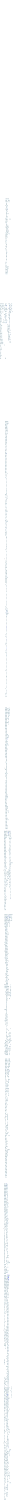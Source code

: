 /* ------------------------------------------------------------ */
/* created with bunch v3 */
/* Objective Function value = 1.7455268389662026*/
/* ------------------------------------------------------------ */

digraph G {
size= "10,10";
rotate = 90;
subgraph cluster0 {
label = "(SS-L3):Node0x10cab620";
color = black;
style = bold;

"Node0x1947da00"[label="Node0x1947da00",shape=ellipse,color=lightblue,fontcolor=black,style=filled];
"Node0x1947d5d0"[label="Node0x1947d5d0",shape=ellipse,color=lightblue,fontcolor=black,style=filled];
"Node0x1947ea00"[label="Node0x1947ea00",shape=ellipse,color=lightblue,fontcolor=black,style=filled];
"Node0x194845b0"[label="Node0x194845b0",shape=ellipse,color=lightblue,fontcolor=black,style=filled];
"Node0x19483120"[label="Node0x19483120",shape=ellipse,color=lightblue,fontcolor=black,style=filled];
"Node0x194930a0"[label="Node0x194930a0",shape=ellipse,color=lightblue,fontcolor=black,style=filled];
"Node0x19481af0"[label="Node0x19481af0",shape=ellipse,color=lightblue,fontcolor=black,style=filled];
"Node0x19492400"[label="Node0x19492400",shape=ellipse,color=lightblue,fontcolor=black,style=filled];
"Node0x194803c0"[label="Node0x194803c0",shape=ellipse,color=lightblue,fontcolor=black,style=filled];
"Node0x15b9da70"[label="Node0x15b9da70",shape=ellipse,color=lightblue,fontcolor=black,style=filled];
"Node0x15b9f020"[label="Node0x15b9f020",shape=ellipse,color=lightblue,fontcolor=black,style=filled];
"Node0x15ba0190"[label="Node0x15ba0190",shape=ellipse,color=lightblue,fontcolor=black,style=filled];
"Node0x15b9a370"[label="Node0x15b9a370",shape=ellipse,color=lightblue,fontcolor=black,style=filled];
"Node0x15b9d4f0"[label="Node0x15b9d4f0",shape=ellipse,color=lightblue,fontcolor=black,style=filled];
"Node0x19e645f0"[label="Node0x19e645f0",shape=ellipse,color=lightblue,fontcolor=black,style=filled];
"Node0x10b6d0f0"[label="Node0x10b6d0f0",shape=ellipse,color=lightblue,fontcolor=black,style=filled];
"Node0xf11a8c0"[label="Node0xf11a8c0",shape=ellipse,color=lightblue,fontcolor=black,style=filled];
"Node0x10cab620"[label="Node0x10cab620",shape=ellipse,color=lightblue,fontcolor=black,style=filled];
"Node0x19577e80"[label="Node0x19577e80",shape=ellipse,color=lightblue,fontcolor=black,style=filled];
"Node0x6096310"[label="Node0x6096310",shape=ellipse,color=lightblue,fontcolor=black,style=filled];
"Node0x1a0cab00"[label="Node0x1a0cab00",shape=ellipse,color=lightblue,fontcolor=black,style=filled];
"Node0x36e06450"[label="Node0x36e06450",shape=ellipse,color=lightblue,fontcolor=black,style=filled];
"Node0x184edda0"[label="Node0x184edda0",shape=ellipse,color=lightblue,fontcolor=black,style=filled];
"Node0x3444d850"[label="Node0x3444d850",shape=ellipse,color=lightblue,fontcolor=black,style=filled];
"Node0x1a0c9f10"[label="Node0x1a0c9f10",shape=ellipse,color=lightblue,fontcolor=black,style=filled];
"Node0x35b90af0"[label="Node0x35b90af0",shape=ellipse,color=lightblue,fontcolor=black,style=filled];
"Node0x35aba180"[label="Node0x35aba180",shape=ellipse,color=lightblue,fontcolor=black,style=filled];
"Node0x34452970"[label="Node0x34452970",shape=ellipse,color=lightblue,fontcolor=black,style=filled];
"Node0x35ce3600"[label="Node0x35ce3600",shape=ellipse,color=lightblue,fontcolor=black,style=filled];
"Node0x361b5a60"[label="Node0x361b5a60",shape=ellipse,color=lightblue,fontcolor=black,style=filled];
"Node0x4a919380"[label="Node0x4a919380",shape=ellipse,color=lightblue,fontcolor=black,style=filled];
"Node0x4a9f8720"[label="Node0x4a9f8720",shape=ellipse,color=lightblue,fontcolor=black,style=filled];
"Node0x197fd370"[label="Node0x197fd370",shape=ellipse,color=lightblue,fontcolor=black,style=filled];
"Node0x4a920920"[label="Node0x4a920920",shape=ellipse,color=lightblue,fontcolor=black,style=filled];
"Node0x4a91de10"[label="Node0x4a91de10",shape=ellipse,color=lightblue,fontcolor=black,style=filled];
"Node0x19f67f80"[label="Node0x19f67f80",shape=ellipse,color=lightblue,fontcolor=black,style=filled];
"Node0x4a9c4150"[label="Node0x4a9c4150",shape=ellipse,color=lightblue,fontcolor=black,style=filled];
"Node0x195c7ca0"[label="Node0x195c7ca0",shape=ellipse,color=lightblue,fontcolor=black,style=filled];
"Node0x198d7f60"[label="Node0x198d7f60",shape=ellipse,color=lightblue,fontcolor=black,style=filled];
"Node0x198df930"[label="Node0x198df930",shape=ellipse,color=lightblue,fontcolor=black,style=filled];
"Node0x1a0e69c0"[label="Node0x1a0e69c0",shape=ellipse,color=lightblue,fontcolor=black,style=filled];
"Node0x1a0e6e00"[label="Node0x1a0e6e00",shape=ellipse,color=lightblue,fontcolor=black,style=filled];
"Node0x1a0e6140"[label="Node0x1a0e6140",shape=ellipse,color=lightblue,fontcolor=black,style=filled];
"Node0x19c03780"[label="Node0x19c03780",shape=ellipse,color=lightblue,fontcolor=black,style=filled];
"Node0x19c04c30"[label="Node0x19c04c30",shape=ellipse,color=lightblue,fontcolor=black,style=filled];
"Node0x19c04970"[label="Node0x19c04970",shape=ellipse,color=lightblue,fontcolor=black,style=filled];
"Node0x19bfc9e0"[label="Node0x19bfc9e0",shape=ellipse,color=lightblue,fontcolor=black,style=filled];
"Node0x35ef89f0"[label="Node0x35ef89f0",shape=ellipse,color=lightblue,fontcolor=black,style=filled];
"Node0x19c03c60"[label="Node0x19c03c60",shape=ellipse,color=lightblue,fontcolor=black,style=filled];
"Node0x609efb0"[label="Node0x609efb0",shape=ellipse,color=lightblue,fontcolor=black,style=filled];
"Node0x1a0e7bf0"[label="Node0x1a0e7bf0",shape=ellipse,color=lightblue,fontcolor=black,style=filled];
"Node0x35ce9dd0"[label="Node0x35ce9dd0",shape=ellipse,color=lightblue,fontcolor=black,style=filled];
"Node0x19553710"[label="Node0x19553710",shape=ellipse,color=lightblue,fontcolor=black,style=filled];
"Node0x19540290"[label="Node0x19540290",shape=ellipse,color=lightblue,fontcolor=black,style=filled];
"Node0x486ef5f0"[label="Node0x486ef5f0",shape=ellipse,color=lightblue,fontcolor=black,style=filled];
"Node0x48796bb0"[label="Node0x48796bb0",shape=ellipse,color=lightblue,fontcolor=black,style=filled];
"Node0x19f26f80"[label="Node0x19f26f80",shape=ellipse,color=lightblue,fontcolor=black,style=filled];
"Node0x19f273f0"[label="Node0x19f273f0",shape=ellipse,color=lightblue,fontcolor=black,style=filled];
"Node0x19d300e0"[label="Node0x19d300e0",shape=ellipse,color=lightblue,fontcolor=black,style=filled];
"Node0x19d30280"[label="Node0x19d30280",shape=ellipse,color=lightblue,fontcolor=black,style=filled];
"Node0x10d2f390"[label="Node0x10d2f390",shape=ellipse,color=lightblue,fontcolor=black,style=filled];
"Node0x195558c0"[label="Node0x195558c0",shape=ellipse,color=lightblue,fontcolor=black,style=filled];
"Node0x1a0e2f40"[label="Node0x1a0e2f40",shape=ellipse,color=lightblue,fontcolor=black,style=filled];
"Node0x1a0e4090"[label="Node0x1a0e4090",shape=ellipse,color=lightblue,fontcolor=black,style=filled];
"Node0x19bf05c0"[label="Node0x19bf05c0",shape=ellipse,color=lightblue,fontcolor=black,style=filled];
"Node0x19bf7440"[label="Node0x19bf7440",shape=ellipse,color=lightblue,fontcolor=black,style=filled];
"Node0x19bf8290"[label="Node0x19bf8290",shape=ellipse,color=lightblue,fontcolor=black,style=filled];
"Node0x1a0e5240"[label="Node0x1a0e5240",shape=ellipse,color=lightblue,fontcolor=black,style=filled];
"Node0x1a0e49b0"[label="Node0x1a0e49b0",shape=ellipse,color=lightblue,fontcolor=black,style=filled];
"Node0x19bf6b40"[label="Node0x19bf6b40",shape=ellipse,color=lightblue,fontcolor=black,style=filled];
"Node0x19bee660"[label="Node0x19bee660",shape=ellipse,color=lightblue,fontcolor=black,style=filled];
"Node0x1a0e3640"[label="Node0x1a0e3640",shape=ellipse,color=lightblue,fontcolor=black,style=filled];
"Node0x82212c0"[label="Node0x82212c0",shape=ellipse,color=lightblue,fontcolor=black,style=filled];
"Node0x19bf0cf0"[label="Node0x19bf0cf0",shape=ellipse,color=lightblue,fontcolor=black,style=filled];
"Node0x19bf28b0"[label="Node0x19bf28b0",shape=ellipse,color=lightblue,fontcolor=black,style=filled];
"Node0x1a0e3a60"[label="Node0x1a0e3a60",shape=ellipse,color=lightblue,fontcolor=black,style=filled];
"Node0x19bf0eb0"[label="Node0x19bf0eb0",shape=ellipse,color=lightblue,fontcolor=black,style=filled];
"Node0x19bf0b00"[label="Node0x19bf0b00",shape=ellipse,color=lightblue,fontcolor=black,style=filled];
"Node0x19bf31d0"[label="Node0x19bf31d0",shape=ellipse,color=lightblue,fontcolor=black,style=filled];
"Node0x10fc94b0"[label="Node0x10fc94b0",shape=ellipse,color=lightblue,fontcolor=black,style=filled];
"Node0x1a090740"[label="Node0x1a090740",shape=ellipse,color=lightblue,fontcolor=black,style=filled];
"Node0x19f28180"[label="Node0x19f28180",shape=ellipse,color=lightblue,fontcolor=black,style=filled];
"Node0x19d98180"[label="Node0x19d98180",shape=ellipse,color=lightblue,fontcolor=black,style=filled];
"Node0x19543420"[label="Node0x19543420",shape=ellipse,color=lightblue,fontcolor=black,style=filled];
"Node0x1955b9a0"[label="Node0x1955b9a0",shape=ellipse,color=lightblue,fontcolor=black,style=filled];
"Node0x1955b5a0"[label="Node0x1955b5a0",shape=ellipse,color=lightblue,fontcolor=black,style=filled];
"Node0x19d60410"[label="Node0x19d60410",shape=ellipse,color=lightblue,fontcolor=black,style=filled];
"Node0x19d64080"[label="Node0x19d64080",shape=ellipse,color=lightblue,fontcolor=black,style=filled];
"Node0x19d64bc0"[label="Node0x19d64bc0",shape=ellipse,color=lightblue,fontcolor=black,style=filled];
"Node0x19f2dae0"[label="Node0x19f2dae0",shape=ellipse,color=lightblue,fontcolor=black,style=filled];
"Node0x19f2c360"[label="Node0x19f2c360",shape=ellipse,color=lightblue,fontcolor=black,style=filled];
"Node0x19f360b0"[label="Node0x19f360b0",shape=ellipse,color=lightblue,fontcolor=black,style=filled];
"Node0x19f36d30"[label="Node0x19f36d30",shape=ellipse,color=lightblue,fontcolor=black,style=filled];
"Node0x19f2a820"[label="Node0x19f2a820",shape=ellipse,color=lightblue,fontcolor=black,style=filled];
"Node0x19f25a20"[label="Node0x19f25a20",shape=ellipse,color=lightblue,fontcolor=black,style=filled];
"Node0x19e393a0"[label="Node0x19e393a0",shape=ellipse,color=lightblue,fontcolor=black,style=filled];
"Node0x10ddaae0"[label="Node0x10ddaae0",shape=ellipse,color=lightblue,fontcolor=black,style=filled];
"Node0x19d8eb00"[label="Node0x19d8eb00",shape=ellipse,color=lightblue,fontcolor=black,style=filled];
"Node0x19f2a9f0"[label="Node0x19f2a9f0",shape=ellipse,color=lightblue,fontcolor=black,style=filled];
"Node0x19f128e0"[label="Node0x19f128e0",shape=ellipse,color=lightblue,fontcolor=black,style=filled];
"Node0x10d9cfc0"[label="Node0x10d9cfc0",shape=ellipse,color=lightblue,fontcolor=black,style=filled];
"Node0x199263f0"[label="Node0x199263f0",shape=ellipse,color=lightblue,fontcolor=black,style=filled];
"Node0x199227a0"[label="Node0x199227a0",shape=ellipse,color=lightblue,fontcolor=black,style=filled];
"Node0x19923020"[label="Node0x19923020",shape=ellipse,color=lightblue,fontcolor=black,style=filled];
"Node0x19927b00"[label="Node0x19927b00",shape=ellipse,color=lightblue,fontcolor=black,style=filled];
"Node0x19928530"[label="Node0x19928530",shape=ellipse,color=lightblue,fontcolor=black,style=filled];
"Node0xf3b87d0"[label="Node0xf3b87d0",shape=ellipse,color=lightblue,fontcolor=black,style=filled];
"Node0x199232e0"[label="Node0x199232e0",shape=ellipse,color=lightblue,fontcolor=black,style=filled];
"Node0x1991b570"[label="Node0x1991b570",shape=ellipse,color=lightblue,fontcolor=black,style=filled];
"Node0x19926de0"[label="Node0x19926de0",shape=ellipse,color=lightblue,fontcolor=black,style=filled];
"Node0x19924db0"[label="Node0x19924db0",shape=ellipse,color=lightblue,fontcolor=black,style=filled];
"Node0x19928ea0"[label="Node0x19928ea0",shape=ellipse,color=lightblue,fontcolor=black,style=filled];
"Node0x1992bac0"[label="Node0x1992bac0",shape=ellipse,color=lightblue,fontcolor=black,style=filled];
"Node0x1991df10"[label="Node0x1991df10",shape=ellipse,color=lightblue,fontcolor=black,style=filled];
"Node0x1991f100"[label="Node0x1991f100",shape=ellipse,color=lightblue,fontcolor=black,style=filled];
"Node0x19ec8ac0"[label="Node0x19ec8ac0",shape=ellipse,color=lightblue,fontcolor=black,style=filled];
"Node0x19ec69e0"[label="Node0x19ec69e0",shape=ellipse,color=lightblue,fontcolor=black,style=filled];
"Node0x19ec8c20"[label="Node0x19ec8c20",shape=ellipse,color=lightblue,fontcolor=black,style=filled];
"Node0x19ec8f50"[label="Node0x19ec8f50",shape=ellipse,color=lightblue,fontcolor=black,style=filled];
"Node0x19811c30"[label="Node0x19811c30",shape=ellipse,color=lightblue,fontcolor=black,style=filled];
"Node0x19812960"[label="Node0x19812960",shape=ellipse,color=lightblue,fontcolor=black,style=filled];
"Node0x1980f3a0"[label="Node0x1980f3a0",shape=ellipse,color=lightblue,fontcolor=black,style=filled];
"Node0x1980dd60"[label="Node0x1980dd60",shape=ellipse,color=lightblue,fontcolor=black,style=filled];
"Node0x4b3f39d0"[label="Node0x4b3f39d0",shape=ellipse,color=lightblue,fontcolor=black,style=filled];
"Node0x19810390"[label="Node0x19810390",shape=ellipse,color=lightblue,fontcolor=black,style=filled];
"Node0x1981f8b0"[label="Node0x1981f8b0",shape=ellipse,color=lightblue,fontcolor=black,style=filled];
"Node0x1980e820"[label="Node0x1980e820",shape=ellipse,color=lightblue,fontcolor=black,style=filled];
"Node0x19811770"[label="Node0x19811770",shape=ellipse,color=lightblue,fontcolor=black,style=filled];
"Node0x39be9a50"[label="Node0x39be9a50",shape=ellipse,color=lightblue,fontcolor=black,style=filled];
"Node0x1a0862d0"[label="Node0x1a0862d0",shape=ellipse,color=lightblue,fontcolor=black,style=filled];
"Node0x1a0809a0"[label="Node0x1a0809a0",shape=ellipse,color=lightblue,fontcolor=black,style=filled];
"Node0x15c426b0"[label="Node0x15c426b0",shape=ellipse,color=lightblue,fontcolor=black,style=filled];
"Node0x1a090b80"[label="Node0x1a090b80",shape=ellipse,color=lightblue,fontcolor=black,style=filled];
"Node0x1a087ab0"[label="Node0x1a087ab0",shape=ellipse,color=lightblue,fontcolor=black,style=filled];
"Node0x15c1ba20"[label="Node0x15c1ba20",shape=ellipse,color=lightblue,fontcolor=black,style=filled];
"Node0x15c4b5b0"[label="Node0x15c4b5b0",shape=ellipse,color=lightblue,fontcolor=black,style=filled];
"Node0x15c5dce0"[label="Node0x15c5dce0",shape=ellipse,color=lightblue,fontcolor=black,style=filled];
"Node0x15c0a6a0"[label="Node0x15c0a6a0",shape=ellipse,color=lightblue,fontcolor=black,style=filled];
"Node0x15c02a80"[label="Node0x15c02a80",shape=ellipse,color=lightblue,fontcolor=black,style=filled];
"Node0x1a091970"[label="Node0x1a091970",shape=ellipse,color=lightblue,fontcolor=black,style=filled];
"Node0x15c4fa00"[label="Node0x15c4fa00",shape=ellipse,color=lightblue,fontcolor=black,style=filled];
"Node0x15c47680"[label="Node0x15c47680",shape=ellipse,color=lightblue,fontcolor=black,style=filled];
"Node0x15c04860"[label="Node0x15c04860",shape=ellipse,color=lightblue,fontcolor=black,style=filled];
"Node0x1a091760"[label="Node0x1a091760",shape=ellipse,color=lightblue,fontcolor=black,style=filled];
"Node0x15c1abf0"[label="Node0x15c1abf0",shape=ellipse,color=lightblue,fontcolor=black,style=filled];
"Node0x10f0e260"[label="Node0x10f0e260",shape=ellipse,color=lightblue,fontcolor=black,style=filled];
"Node0x1a08f460"[label="Node0x1a08f460",shape=ellipse,color=lightblue,fontcolor=black,style=filled];
"Node0x198656b0"[label="Node0x198656b0",shape=ellipse,color=lightblue,fontcolor=black,style=filled];
"Node0x3d9d8a80"[label="Node0x3d9d8a80",shape=ellipse,color=lightblue,fontcolor=black,style=filled];
"Node0x592abe0"[label="Node0x592abe0",shape=ellipse,color=lightblue,fontcolor=black,style=filled];
"Node0x15bc1270"[label="Node0x15bc1270",shape=ellipse,color=lightblue,fontcolor=black,style=filled];
"Node0x5a1efa0"[label="Node0x5a1efa0",shape=ellipse,color=lightblue,fontcolor=black,style=filled];
"Node0x15bc25c0"[label="Node0x15bc25c0",shape=ellipse,color=lightblue,fontcolor=black,style=filled];
"Node0x242adbe0"[label="Node0x242adbe0",shape=ellipse,color=lightblue,fontcolor=black,style=filled];
"Node0x1a094d50"[label="Node0x1a094d50",shape=ellipse,color=lightblue,fontcolor=black,style=filled];
"Node0x3f645260"[label="Node0x3f645260",shape=ellipse,color=lightblue,fontcolor=black,style=filled];
"Node0x15bc01d0"[label="Node0x15bc01d0",shape=ellipse,color=lightblue,fontcolor=black,style=filled];
"Node0x19d8f050"[label="Node0x19d8f050",shape=ellipse,color=lightblue,fontcolor=black,style=filled];
"Node0x19d99e80"[label="Node0x19d99e80",shape=ellipse,color=lightblue,fontcolor=black,style=filled];
"Node0x15c65680"[label="Node0x15c65680",shape=ellipse,color=lightblue,fontcolor=black,style=filled];
"Node0x15bc02c0"[label="Node0x15bc02c0",shape=ellipse,color=lightblue,fontcolor=black,style=filled];
"Node0x1a0946e0"[label="Node0x1a0946e0",shape=ellipse,color=lightblue,fontcolor=black,style=filled];
"Node0x15c652f0"[label="Node0x15c652f0",shape=ellipse,color=lightblue,fontcolor=black,style=filled];
"Node0x3c206850"[label="Node0x3c206850",shape=ellipse,color=lightblue,fontcolor=black,style=filled];
"Node0x19d8cf50"[label="Node0x19d8cf50",shape=ellipse,color=lightblue,fontcolor=black,style=filled];
"Node0x19d74010"[label="Node0x19d74010",shape=ellipse,color=lightblue,fontcolor=black,style=filled];
"Node0x5e0d150"[label="Node0x5e0d150",shape=ellipse,color=lightblue,fontcolor=black,style=filled];
"Node0x3d8818f0"[label="Node0x3d8818f0",shape=ellipse,color=lightblue,fontcolor=black,style=filled];
"Node0x5a27830"[label="Node0x5a27830",shape=ellipse,color=lightblue,fontcolor=black,style=filled];
"Node0x3f598290"[label="Node0x3f598290",shape=ellipse,color=lightblue,fontcolor=black,style=filled];
"Node0x19691c40"[label="Node0x19691c40",shape=ellipse,color=lightblue,fontcolor=black,style=filled];
"Node0x591aec0"[label="Node0x591aec0",shape=ellipse,color=lightblue,fontcolor=black,style=filled];
"Node0x352195f0"[label="Node0x352195f0",shape=ellipse,color=lightblue,fontcolor=black,style=filled];
"Node0x15bbeea0"[label="Node0x15bbeea0",shape=ellipse,color=lightblue,fontcolor=black,style=filled];
"Node0x35248960"[label="Node0x35248960",shape=ellipse,color=lightblue,fontcolor=black,style=filled];
"Node0x1a05d8d0"[label="Node0x1a05d8d0",shape=ellipse,color=lightblue,fontcolor=black,style=filled];
"Node0x1a083fa0"[label="Node0x1a083fa0",shape=ellipse,color=lightblue,fontcolor=black,style=filled];
"Node0x15c410b0"[label="Node0x15c410b0",shape=ellipse,color=lightblue,fontcolor=black,style=filled];
"Node0x15c714c0"[label="Node0x15c714c0",shape=ellipse,color=lightblue,fontcolor=black,style=filled];
"Node0x1a083510"[label="Node0x1a083510",shape=ellipse,color=lightblue,fontcolor=black,style=filled];
"Node0x15c516b0"[label="Node0x15c516b0",shape=ellipse,color=lightblue,fontcolor=black,style=filled];
"Node0x15c41d20"[label="Node0x15c41d20",shape=ellipse,color=lightblue,fontcolor=black,style=filled];
"Node0x19532880"[label="Node0x19532880",shape=ellipse,color=lightblue,fontcolor=black,style=filled];
"Node0x10f9b310"[label="Node0x10f9b310",shape=ellipse,color=lightblue,fontcolor=black,style=filled];
"Node0x1952d090"[label="Node0x1952d090",shape=ellipse,color=lightblue,fontcolor=black,style=filled];
"Node0x10f2b560"[label="Node0x10f2b560",shape=ellipse,color=lightblue,fontcolor=black,style=filled];
"Node0x1955d2b0"[label="Node0x1955d2b0",shape=ellipse,color=lightblue,fontcolor=black,style=filled];
"Node0x19d32050"[label="Node0x19d32050",shape=ellipse,color=lightblue,fontcolor=black,style=filled];
"Node0x19d369e0"[label="Node0x19d369e0",shape=ellipse,color=lightblue,fontcolor=black,style=filled];
"Node0x19d62e30"[label="Node0x19d62e30",shape=ellipse,color=lightblue,fontcolor=black,style=filled];
"Node0x19d65b90"[label="Node0x19d65b90",shape=ellipse,color=lightblue,fontcolor=black,style=filled];
"Node0x19d66150"[label="Node0x19d66150",shape=ellipse,color=lightblue,fontcolor=black,style=filled];
"Node0x10f56350"[label="Node0x10f56350",shape=ellipse,color=lightblue,fontcolor=black,style=filled];
"Node0x19f2ec60"[label="Node0x19f2ec60",shape=ellipse,color=lightblue,fontcolor=black,style=filled];
"Node0x19f2f480"[label="Node0x19f2f480",shape=ellipse,color=lightblue,fontcolor=black,style=filled];
"Node0x19533be0"[label="Node0x19533be0",shape=ellipse,color=lightblue,fontcolor=black,style=filled];
"Node0x19d3cf30"[label="Node0x19d3cf30",shape=ellipse,color=lightblue,fontcolor=black,style=filled];
"Node0x10f40df0"[label="Node0x10f40df0",shape=ellipse,color=lightblue,fontcolor=black,style=filled];
"Node0x194d6850"[label="Node0x194d6850",shape=ellipse,color=lightblue,fontcolor=black,style=filled];
"Node0x19473ca0"[label="Node0x19473ca0",shape=ellipse,color=lightblue,fontcolor=black,style=filled];
"Node0x19cce950"[label="Node0x19cce950",shape=ellipse,color=lightblue,fontcolor=black,style=filled];
"Node0x19ee93b0"[label="Node0x19ee93b0",shape=ellipse,color=lightblue,fontcolor=black,style=filled];
"Node0x19ccabe0"[label="Node0x19ccabe0",shape=ellipse,color=lightblue,fontcolor=black,style=filled];
"Node0x19e12790"[label="Node0x19e12790",shape=ellipse,color=lightblue,fontcolor=black,style=filled];
"Node0x1a0198b0"[label="Node0x1a0198b0",shape=ellipse,color=lightblue,fontcolor=black,style=filled];
"Node0x19cd0680"[label="Node0x19cd0680",shape=ellipse,color=lightblue,fontcolor=black,style=filled];
"Node0x1a0a00b0"[label="Node0x1a0a00b0",shape=ellipse,color=lightblue,fontcolor=black,style=filled];
"Node0x1a0f9510"[label="Node0x1a0f9510",shape=ellipse,color=lightblue,fontcolor=black,style=filled];
"Node0x19697d00"[label="Node0x19697d00",shape=ellipse,color=lightblue,fontcolor=black,style=filled];
"Node0x1a0a1d10"[label="Node0x1a0a1d10",shape=ellipse,color=lightblue,fontcolor=black,style=filled];
"Node0xf0ca7a0"[label="Node0xf0ca7a0",shape=ellipse,color=lightblue,fontcolor=black,style=filled];
"Node0x1965ca60"[label="Node0x1965ca60",shape=ellipse,color=lightblue,fontcolor=black,style=filled];
"Node0x19476940"[label="Node0x19476940",shape=ellipse,color=lightblue,fontcolor=black,style=filled];
"Node0x19474cd0"[label="Node0x19474cd0",shape=ellipse,color=lightblue,fontcolor=black,style=filled];
"Node0x194e3ef0"[label="Node0x194e3ef0",shape=ellipse,color=lightblue,fontcolor=black,style=filled];
"Node0x1975dd30"[label="Node0x1975dd30",shape=ellipse,color=lightblue,fontcolor=black,style=filled];
"Node0x19760550"[label="Node0x19760550",shape=ellipse,color=lightblue,fontcolor=black,style=filled];
"Node0x19ccd1c0"[label="Node0x19ccd1c0",shape=ellipse,color=lightblue,fontcolor=black,style=filled];
"Node0x19e7e2c0"[label="Node0x19e7e2c0",shape=ellipse,color=lightblue,fontcolor=black,style=filled];
"Node0x19d004f0"[label="Node0x19d004f0",shape=ellipse,color=lightblue,fontcolor=black,style=filled];
"Node0x19cfe330"[label="Node0x19cfe330",shape=ellipse,color=lightblue,fontcolor=black,style=filled];
"Node0x19d00280"[label="Node0x19d00280",shape=ellipse,color=lightblue,fontcolor=black,style=filled];
"Node0x19cffea0"[label="Node0x19cffea0",shape=ellipse,color=lightblue,fontcolor=black,style=filled];
"Node0x19cff180"[label="Node0x19cff180",shape=ellipse,color=lightblue,fontcolor=black,style=filled];
"Node0x487889d0"[label="Node0x487889d0",shape=ellipse,color=lightblue,fontcolor=black,style=filled];
"Node0x19ca5b80"[label="Node0x19ca5b80",shape=ellipse,color=lightblue,fontcolor=black,style=filled];
"Node0x19f27f10"[label="Node0x19f27f10",shape=ellipse,color=lightblue,fontcolor=black,style=filled];
"Node0x19e9fd70"[label="Node0x19e9fd70",shape=ellipse,color=lightblue,fontcolor=black,style=filled];
"Node0x43fdcea0"[label="Node0x43fdcea0",shape=ellipse,color=lightblue,fontcolor=black,style=filled];
"Node0x19d21570"[label="Node0x19d21570",shape=ellipse,color=lightblue,fontcolor=black,style=filled];
"Node0x19556780"[label="Node0x19556780",shape=ellipse,color=lightblue,fontcolor=black,style=filled];
"Node0x48712a30"[label="Node0x48712a30",shape=ellipse,color=lightblue,fontcolor=black,style=filled];
"Node0x19558330"[label="Node0x19558330",shape=ellipse,color=lightblue,fontcolor=black,style=filled];
"Node0x195592f0"[label="Node0x195592f0",shape=ellipse,color=lightblue,fontcolor=black,style=filled];
"Node0x19558df0"[label="Node0x19558df0",shape=ellipse,color=lightblue,fontcolor=black,style=filled];
"Node0x1a089660"[label="Node0x1a089660",shape=ellipse,color=lightblue,fontcolor=black,style=filled];
"Node0x39a7c510"[label="Node0x39a7c510",shape=ellipse,color=lightblue,fontcolor=black,style=filled];
"Node0x1a08bac0"[label="Node0x1a08bac0",shape=ellipse,color=lightblue,fontcolor=black,style=filled];
"Node0x1a08d7c0"[label="Node0x1a08d7c0",shape=ellipse,color=lightblue,fontcolor=black,style=filled];
"Node0x39c42e00"[label="Node0x39c42e00",shape=ellipse,color=lightblue,fontcolor=black,style=filled];
"Node0x1a08b430"[label="Node0x1a08b430",shape=ellipse,color=lightblue,fontcolor=black,style=filled];
"Node0x1a089fb0"[label="Node0x1a089fb0",shape=ellipse,color=lightblue,fontcolor=black,style=filled];
"Node0x15c049f0"[label="Node0x15c049f0",shape=ellipse,color=lightblue,fontcolor=black,style=filled];
"Node0x1a087820"[label="Node0x1a087820",shape=ellipse,color=lightblue,fontcolor=black,style=filled];
"Node0x15c05bc0"[label="Node0x15c05bc0",shape=ellipse,color=lightblue,fontcolor=black,style=filled];
"Node0x1991ae00"[label="Node0x1991ae00",shape=ellipse,color=lightblue,fontcolor=black,style=filled];
"Node0x1992c1f0"[label="Node0x1992c1f0",shape=ellipse,color=lightblue,fontcolor=black,style=filled];
"Node0x1992c600"[label="Node0x1992c600",shape=ellipse,color=lightblue,fontcolor=black,style=filled];
"Node0x199121e0"[label="Node0x199121e0",shape=ellipse,color=lightblue,fontcolor=black,style=filled];
"Node0x19913c90"[label="Node0x19913c90",shape=ellipse,color=lightblue,fontcolor=black,style=filled];
"Node0x19773960"[label="Node0x19773960",shape=ellipse,color=lightblue,fontcolor=black,style=filled];
"Node0x1991a860"[label="Node0x1991a860",shape=ellipse,color=lightblue,fontcolor=black,style=filled];
"Node0x19912640"[label="Node0x19912640",shape=ellipse,color=lightblue,fontcolor=black,style=filled];
"Node0x199169d0"[label="Node0x199169d0",shape=ellipse,color=lightblue,fontcolor=black,style=filled];
"Node0x19915f60"[label="Node0x19915f60",shape=ellipse,color=lightblue,fontcolor=black,style=filled];
"Node0x19925750"[label="Node0x19925750",shape=ellipse,color=lightblue,fontcolor=black,style=filled];
"Node0xf638ac0"[label="Node0xf638ac0",shape=ellipse,color=lightblue,fontcolor=black,style=filled];
"Node0x1991efd0"[label="Node0x1991efd0",shape=ellipse,color=lightblue,fontcolor=black,style=filled];
"Node0x1991f4a0"[label="Node0x1991f4a0",shape=ellipse,color=lightblue,fontcolor=black,style=filled];
"Node0x19f262a0"[label="Node0x19f262a0",shape=ellipse,color=lightblue,fontcolor=black,style=filled];
"Node0x19f24b60"[label="Node0x19f24b60",shape=ellipse,color=lightblue,fontcolor=black,style=filled];
"Node0xe9dda60"[label="Node0xe9dda60",shape=ellipse,color=lightblue,fontcolor=black,style=filled];
"Node0x196ddb10"[label="Node0x196ddb10",shape=ellipse,color=lightblue,fontcolor=black,style=filled];
"Node0x196df370"[label="Node0x196df370",shape=ellipse,color=lightblue,fontcolor=black,style=filled];
"Node0x196de670"[label="Node0x196de670",shape=ellipse,color=lightblue,fontcolor=black,style=filled];
"Node0x19d2bbf0"[label="Node0x19d2bbf0",shape=ellipse,color=lightblue,fontcolor=black,style=filled];
"Node0x19d99780"[label="Node0x19d99780",shape=ellipse,color=lightblue,fontcolor=black,style=filled];
"Node0x19e3d320"[label="Node0x19e3d320",shape=ellipse,color=lightblue,fontcolor=black,style=filled];
"Node0x19d97a90"[label="Node0x19d97a90",shape=ellipse,color=lightblue,fontcolor=black,style=filled];
"Node0x19f246d0"[label="Node0x19f246d0",shape=ellipse,color=lightblue,fontcolor=black,style=filled];
"Node0x19f11b40"[label="Node0x19f11b40",shape=ellipse,color=lightblue,fontcolor=black,style=filled];
"Node0x19d8fa80"[label="Node0x19d8fa80",shape=ellipse,color=lightblue,fontcolor=black,style=filled];
"Node0x19d290f0"[label="Node0x19d290f0",shape=ellipse,color=lightblue,fontcolor=black,style=filled];
"Node0x19d61730"[label="Node0x19d61730",shape=ellipse,color=lightblue,fontcolor=black,style=filled];
"Node0x19d61a30"[label="Node0x19d61a30",shape=ellipse,color=lightblue,fontcolor=black,style=filled];
"Node0x3c5dced0"[label="Node0x3c5dced0",shape=ellipse,color=lightblue,fontcolor=black,style=filled];
"Node0x19d91c50"[label="Node0x19d91c50",shape=ellipse,color=lightblue,fontcolor=black,style=filled];
"Node0x1967f3e0"[label="Node0x1967f3e0",shape=ellipse,color=lightblue,fontcolor=black,style=filled];
"Node0x19679f90"[label="Node0x19679f90",shape=ellipse,color=lightblue,fontcolor=black,style=filled];
"Node0x1967edd0"[label="Node0x1967edd0",shape=ellipse,color=lightblue,fontcolor=black,style=filled];
"Node0x19681150"[label="Node0x19681150",shape=ellipse,color=lightblue,fontcolor=black,style=filled];
"Node0x19672e80"[label="Node0x19672e80",shape=ellipse,color=lightblue,fontcolor=black,style=filled];
"Node0x19d8f960"[label="Node0x19d8f960",shape=ellipse,color=lightblue,fontcolor=black,style=filled];
"Node0x19d91a40"[label="Node0x19d91a40",shape=ellipse,color=lightblue,fontcolor=black,style=filled];
"Node0x19d8dc50"[label="Node0x19d8dc50",shape=ellipse,color=lightblue,fontcolor=black,style=filled];
"Node0x19d8ef70"[label="Node0x19d8ef70",shape=ellipse,color=lightblue,fontcolor=black,style=filled];
"Node0x10cb9220"[label="Node0x10cb9220",shape=ellipse,color=lightblue,fontcolor=black,style=filled];
"Node0x198a8600"[label="Node0x198a8600",shape=ellipse,color=lightblue,fontcolor=black,style=filled];
"Node0x1986dda0"[label="Node0x1986dda0",shape=ellipse,color=lightblue,fontcolor=black,style=filled];
"Node0x1986ef80"[label="Node0x1986ef80",shape=ellipse,color=lightblue,fontcolor=black,style=filled];
"Node0x198aee80"[label="Node0x198aee80",shape=ellipse,color=lightblue,fontcolor=black,style=filled];
"Node0x198ab5d0"[label="Node0x198ab5d0",shape=ellipse,color=lightblue,fontcolor=black,style=filled];
"Node0x198b04b0"[label="Node0x198b04b0",shape=ellipse,color=lightblue,fontcolor=black,style=filled];
"Node0x1986f9c0"[label="Node0x1986f9c0",shape=ellipse,color=lightblue,fontcolor=black,style=filled];
"Node0x2ce8dbc0"[label="Node0x2ce8dbc0",shape=ellipse,color=lightblue,fontcolor=black,style=filled];
"Node0x1986cb10"[label="Node0x1986cb10",shape=ellipse,color=lightblue,fontcolor=black,style=filled];
"Node0x1986f2a0"[label="Node0x1986f2a0",shape=ellipse,color=lightblue,fontcolor=black,style=filled];
"Node0x1986c6a0"[label="Node0x1986c6a0",shape=ellipse,color=lightblue,fontcolor=black,style=filled];
"Node0x10b82000"[label="Node0x10b82000",shape=ellipse,color=lightblue,fontcolor=black,style=filled];
"Node0x1986a5a0"[label="Node0x1986a5a0",shape=ellipse,color=lightblue,fontcolor=black,style=filled];
"Node0x19d61650"[label="Node0x19d61650",shape=ellipse,color=lightblue,fontcolor=black,style=filled];
"Node0x19d61140"[label="Node0x19d61140",shape=ellipse,color=lightblue,fontcolor=black,style=filled];
"Node0x19d5fcb0"[label="Node0x19d5fcb0",shape=ellipse,color=lightblue,fontcolor=black,style=filled];
"Node0x19d60df0"[label="Node0x19d60df0",shape=ellipse,color=lightblue,fontcolor=black,style=filled];
"Node0x3c680a20"[label="Node0x3c680a20",shape=ellipse,color=lightblue,fontcolor=black,style=filled];
"Node0x19fdc870"[label="Node0x19fdc870",shape=ellipse,color=lightblue,fontcolor=black,style=filled];
"Node0x19fdd070"[label="Node0x19fdd070",shape=ellipse,color=lightblue,fontcolor=black,style=filled];
"Node0x19fdc620"[label="Node0x19fdc620",shape=ellipse,color=lightblue,fontcolor=black,style=filled];
"Node0x19fdf020"[label="Node0x19fdf020",shape=ellipse,color=lightblue,fontcolor=black,style=filled];
"Node0x19826100"[label="Node0x19826100",shape=ellipse,color=lightblue,fontcolor=black,style=filled];
"Node0x19824410"[label="Node0x19824410",shape=ellipse,color=lightblue,fontcolor=black,style=filled];
"Node0x19826640"[label="Node0x19826640",shape=ellipse,color=lightblue,fontcolor=black,style=filled];
"Node0x19f364d0"[label="Node0x19f364d0",shape=ellipse,color=lightblue,fontcolor=black,style=filled];
"Node0x19f0cb20"[label="Node0x19f0cb20",shape=ellipse,color=lightblue,fontcolor=black,style=filled];
"Node0x19f37400"[label="Node0x19f37400",shape=ellipse,color=lightblue,fontcolor=black,style=filled];
"Node0x19f38da0"[label="Node0x19f38da0",shape=ellipse,color=lightblue,fontcolor=black,style=filled];
"Node0x19f383e0"[label="Node0x19f383e0",shape=ellipse,color=lightblue,fontcolor=black,style=filled];
"Node0x1985c860"[label="Node0x1985c860",shape=ellipse,color=lightblue,fontcolor=black,style=filled];
"Node0x19861b70"[label="Node0x19861b70",shape=ellipse,color=lightblue,fontcolor=black,style=filled];
"Node0x198f4bd0"[label="Node0x198f4bd0",shape=ellipse,color=lightblue,fontcolor=black,style=filled];
"Node0x1985c500"[label="Node0x1985c500",shape=ellipse,color=lightblue,fontcolor=black,style=filled];
"Node0x1985b760"[label="Node0x1985b760",shape=ellipse,color=lightblue,fontcolor=black,style=filled];
"Node0x1985ffe0"[label="Node0x1985ffe0",shape=ellipse,color=lightblue,fontcolor=black,style=filled];
"Node0x198629e0"[label="Node0x198629e0",shape=ellipse,color=lightblue,fontcolor=black,style=filled];
"Node0x197f2000"[label="Node0x197f2000",shape=ellipse,color=lightblue,fontcolor=black,style=filled];
"Node0x373d7d00"[label="Node0x373d7d00",shape=ellipse,color=lightblue,fontcolor=black,style=filled];
"Node0x1a0df660"[label="Node0x1a0df660",shape=ellipse,color=lightblue,fontcolor=black,style=filled];
"Node0x19e36570"[label="Node0x19e36570",shape=ellipse,color=lightblue,fontcolor=black,style=filled];
"Node0x3ef407a0"[label="Node0x3ef407a0",shape=ellipse,color=lightblue,fontcolor=black,style=filled];
"Node0x19e5a650"[label="Node0x19e5a650",shape=ellipse,color=lightblue,fontcolor=black,style=filled];
"Node0x3ef45e00"[label="Node0x3ef45e00",shape=ellipse,color=lightblue,fontcolor=black,style=filled];
"Node0x42656520"[label="Node0x42656520",shape=ellipse,color=lightblue,fontcolor=black,style=filled];
"Node0x19e70bb0"[label="Node0x19e70bb0",shape=ellipse,color=lightblue,fontcolor=black,style=filled];
"Node0x3efd9d50"[label="Node0x3efd9d50",shape=ellipse,color=lightblue,fontcolor=black,style=filled];
"Node0x19662cb0"[label="Node0x19662cb0",shape=ellipse,color=lightblue,fontcolor=black,style=filled];
"Node0x19660830"[label="Node0x19660830",shape=ellipse,color=lightblue,fontcolor=black,style=filled];
"Node0x1946fed0"[label="Node0x1946fed0",shape=ellipse,color=lightblue,fontcolor=black,style=filled];
"Node0x1965fcb0"[label="Node0x1965fcb0",shape=ellipse,color=lightblue,fontcolor=black,style=filled];
"Node0x19660de0"[label="Node0x19660de0",shape=ellipse,color=lightblue,fontcolor=black,style=filled];
"Node0x19477ab0"[label="Node0x19477ab0",shape=ellipse,color=lightblue,fontcolor=black,style=filled];
"Node0x19e67b60"[label="Node0x19e67b60",shape=ellipse,color=lightblue,fontcolor=black,style=filled];
"Node0x19e67df0"[label="Node0x19e67df0",shape=ellipse,color=lightblue,fontcolor=black,style=filled];
"Node0x15ba6ce0"[label="Node0x15ba6ce0",shape=ellipse,color=lightblue,fontcolor=black,style=filled];
"Node0x19e637f0"[label="Node0x19e637f0",shape=ellipse,color=lightblue,fontcolor=black,style=filled];
"Node0x15ba7ea0"[label="Node0x15ba7ea0",shape=ellipse,color=lightblue,fontcolor=black,style=filled];
"Node0x15b96f70"[label="Node0x15b96f70",shape=ellipse,color=lightblue,fontcolor=black,style=filled];
"Node0x19e65c90"[label="Node0x19e65c90",shape=ellipse,color=lightblue,fontcolor=black,style=filled];
"Node0x15ba4f80"[label="Node0x15ba4f80",shape=ellipse,color=lightblue,fontcolor=black,style=filled];
"Node0x19e9f280"[label="Node0x19e9f280",shape=ellipse,color=lightblue,fontcolor=black,style=filled];
"Node0x19e93110"[label="Node0x19e93110",shape=ellipse,color=lightblue,fontcolor=black,style=filled];
"Node0x19e9e550"[label="Node0x19e9e550",shape=ellipse,color=lightblue,fontcolor=black,style=filled];
"Node0x19e64250"[label="Node0x19e64250",shape=ellipse,color=lightblue,fontcolor=black,style=filled];
"Node0x15ba63b0"[label="Node0x15ba63b0",shape=ellipse,color=lightblue,fontcolor=black,style=filled];
"Node0x19e632d0"[label="Node0x19e632d0",shape=ellipse,color=lightblue,fontcolor=black,style=filled];
"Node0x307785c0"[label="Node0x307785c0",shape=ellipse,color=lightblue,fontcolor=black,style=filled];
"Node0x198537a0"[label="Node0x198537a0",shape=ellipse,color=lightblue,fontcolor=black,style=filled];
"Node0x19856390"[label="Node0x19856390",shape=ellipse,color=lightblue,fontcolor=black,style=filled];
"Node0x19856960"[label="Node0x19856960",shape=ellipse,color=lightblue,fontcolor=black,style=filled];
"Node0x19857210"[label="Node0x19857210",shape=ellipse,color=lightblue,fontcolor=black,style=filled];
"Node0x19d4f880"[label="Node0x19d4f880",shape=ellipse,color=lightblue,fontcolor=black,style=filled];
"Node0x19d4ea90"[label="Node0x19d4ea90",shape=ellipse,color=lightblue,fontcolor=black,style=filled];
"Node0x19d59bb0"[label="Node0x19d59bb0",shape=ellipse,color=lightblue,fontcolor=black,style=filled];
"Node0x1094a360"[label="Node0x1094a360",shape=ellipse,color=lightblue,fontcolor=black,style=filled];
"Node0x19d5a650"[label="Node0x19d5a650",shape=ellipse,color=lightblue,fontcolor=black,style=filled];
"Node0x19d5b9a0"[label="Node0x19d5b9a0",shape=ellipse,color=lightblue,fontcolor=black,style=filled];
"Node0x19d5bba0"[label="Node0x19d5bba0",shape=ellipse,color=lightblue,fontcolor=black,style=filled];
"Node0x19d5c700"[label="Node0x19d5c700",shape=ellipse,color=lightblue,fontcolor=black,style=filled];
"Node0x19f82f20"[label="Node0x19f82f20",shape=ellipse,color=lightblue,fontcolor=black,style=filled];
"Node0x19f5df60"[label="Node0x19f5df60",shape=ellipse,color=lightblue,fontcolor=black,style=filled];
"Node0x931c400"[label="Node0x931c400",shape=ellipse,color=lightblue,fontcolor=black,style=filled];
"Node0x19e69990"[label="Node0x19e69990",shape=ellipse,color=lightblue,fontcolor=black,style=filled];
"Node0x19dbad00"[label="Node0x19dbad00",shape=ellipse,color=lightblue,fontcolor=black,style=filled];
"Node0x19dbc8a0"[label="Node0x19dbc8a0",shape=ellipse,color=lightblue,fontcolor=black,style=filled];
"Node0x19dbdf00"[label="Node0x19dbdf00",shape=ellipse,color=lightblue,fontcolor=black,style=filled];
"Node0x19dbe440"[label="Node0x19dbe440",shape=ellipse,color=lightblue,fontcolor=black,style=filled];
"Node0x19db19f0"[label="Node0x19db19f0",shape=ellipse,color=lightblue,fontcolor=black,style=filled];
"Node0x19dbe610"[label="Node0x19dbe610",shape=ellipse,color=lightblue,fontcolor=black,style=filled];
"Node0x19dc04e0"[label="Node0x19dc04e0",shape=ellipse,color=lightblue,fontcolor=black,style=filled];
"Node0x19e20690"[label="Node0x19e20690",shape=ellipse,color=lightblue,fontcolor=black,style=filled];
"Node0x19dbf6c0"[label="Node0x19dbf6c0",shape=ellipse,color=lightblue,fontcolor=black,style=filled];
"Node0x19dd2a10"[label="Node0x19dd2a10",shape=ellipse,color=lightblue,fontcolor=black,style=filled];
"Node0x19dd3870"[label="Node0x19dd3870",shape=ellipse,color=lightblue,fontcolor=black,style=filled];
"Node0x19dd0f40"[label="Node0x19dd0f40",shape=ellipse,color=lightblue,fontcolor=black,style=filled];
"Node0x19dc0c10"[label="Node0x19dc0c10",shape=ellipse,color=lightblue,fontcolor=black,style=filled];
"Node0x19dc2310"[label="Node0x19dc2310",shape=ellipse,color=lightblue,fontcolor=black,style=filled];
"Node0x19db2230"[label="Node0x19db2230",shape=ellipse,color=lightblue,fontcolor=black,style=filled];
"Node0x19e27970"[label="Node0x19e27970",shape=ellipse,color=lightblue,fontcolor=black,style=filled];
"Node0x1955c400"[label="Node0x1955c400",shape=ellipse,color=lightblue,fontcolor=black,style=filled];
"Node0x1952bd30"[label="Node0x1952bd30",shape=ellipse,color=lightblue,fontcolor=black,style=filled];
"Node0x1955bf20"[label="Node0x1955bf20",shape=ellipse,color=lightblue,fontcolor=black,style=filled];
"Node0x1955a500"[label="Node0x1955a500",shape=ellipse,color=lightblue,fontcolor=black,style=filled];
"Node0x19527460"[label="Node0x19527460",shape=ellipse,color=lightblue,fontcolor=black,style=filled];
"Node0x195275d0"[label="Node0x195275d0",shape=ellipse,color=lightblue,fontcolor=black,style=filled];
"Node0x1952ae70"[label="Node0x1952ae70",shape=ellipse,color=lightblue,fontcolor=black,style=filled];
"Node0x19526920"[label="Node0x19526920",shape=ellipse,color=lightblue,fontcolor=black,style=filled];
"Node0x1a0f1f10"[label="Node0x1a0f1f10",shape=ellipse,color=lightblue,fontcolor=black,style=filled];
"Node0x1a0f4600"[label="Node0x1a0f4600",shape=ellipse,color=lightblue,fontcolor=black,style=filled];
"Node0x1a0f50b0"[label="Node0x1a0f50b0",shape=ellipse,color=lightblue,fontcolor=black,style=filled];
"Node0x1a0f1540"[label="Node0x1a0f1540",shape=ellipse,color=lightblue,fontcolor=black,style=filled];
"Node0x1a0f3970"[label="Node0x1a0f3970",shape=ellipse,color=lightblue,fontcolor=black,style=filled];
"Node0x19c6c8f0"[label="Node0x19c6c8f0",shape=ellipse,color=lightblue,fontcolor=black,style=filled];
"Node0x38f99ba0"[label="Node0x38f99ba0",shape=ellipse,color=lightblue,fontcolor=black,style=filled];
"Node0x38f47cb0"[label="Node0x38f47cb0",shape=ellipse,color=lightblue,fontcolor=black,style=filled];
"Node0x19c6cd80"[label="Node0x19c6cd80",shape=ellipse,color=lightblue,fontcolor=black,style=filled];
"Node0x1a0f2750"[label="Node0x1a0f2750",shape=ellipse,color=lightblue,fontcolor=black,style=filled];
"Node0x19c0dc30"[label="Node0x19c0dc30",shape=ellipse,color=lightblue,fontcolor=black,style=filled];
"Node0x38f7f770"[label="Node0x38f7f770",shape=ellipse,color=lightblue,fontcolor=black,style=filled];
"Node0x38f654f0"[label="Node0x38f654f0",shape=ellipse,color=lightblue,fontcolor=black,style=filled];
"Node0x4a31a120"[label="Node0x4a31a120",shape=ellipse,color=lightblue,fontcolor=black,style=filled];
"Node0x4a3338c0"[label="Node0x4a3338c0",shape=ellipse,color=lightblue,fontcolor=black,style=filled];
"Node0x19f473b0"[label="Node0x19f473b0",shape=ellipse,color=lightblue,fontcolor=black,style=filled];
"Node0x195a40e0"[label="Node0x195a40e0",shape=ellipse,color=lightblue,fontcolor=black,style=filled];
"Node0x4a3132c0"[label="Node0x4a3132c0",shape=ellipse,color=lightblue,fontcolor=black,style=filled];
"Node0x1a0f6100"[label="Node0x1a0f6100",shape=ellipse,color=lightblue,fontcolor=black,style=filled];
"Node0x1a0f1a10"[label="Node0x1a0f1a10",shape=ellipse,color=lightblue,fontcolor=black,style=filled];
"Node0x49115c60"[label="Node0x49115c60",shape=ellipse,color=lightblue,fontcolor=black,style=filled];
"Node0x19f43340"[label="Node0x19f43340",shape=ellipse,color=lightblue,fontcolor=black,style=filled];
"Node0x3470b5c0"[label="Node0x3470b5c0",shape=ellipse,color=lightblue,fontcolor=black,style=filled];
"Node0x19539e50"[label="Node0x19539e50",shape=ellipse,color=lightblue,fontcolor=black,style=filled];
"Node0x34762a00"[label="Node0x34762a00",shape=ellipse,color=lightblue,fontcolor=black,style=filled];
"Node0x34801340"[label="Node0x34801340",shape=ellipse,color=lightblue,fontcolor=black,style=filled];
"Node0x197c65e0"[label="Node0x197c65e0",shape=ellipse,color=lightblue,fontcolor=black,style=filled];
"Node0x197cc030"[label="Node0x197cc030",shape=ellipse,color=lightblue,fontcolor=black,style=filled];
"Node0x1a023910"[label="Node0x1a023910",shape=ellipse,color=lightblue,fontcolor=black,style=filled];
"Node0x19bdc850"[label="Node0x19bdc850",shape=ellipse,color=lightblue,fontcolor=black,style=filled];
"Node0x22ab44d0"[label="Node0x22ab44d0",shape=ellipse,color=lightblue,fontcolor=black,style=filled];
"Node0x482e0080"[label="Node0x482e0080",shape=ellipse,color=lightblue,fontcolor=black,style=filled];
"Node0x48406960"[label="Node0x48406960",shape=ellipse,color=lightblue,fontcolor=black,style=filled];
"Node0x48276f40"[label="Node0x48276f40",shape=ellipse,color=lightblue,fontcolor=black,style=filled];
"Node0x482e4890"[label="Node0x482e4890",shape=ellipse,color=lightblue,fontcolor=black,style=filled];
"Node0x4822c2a0"[label="Node0x4822c2a0",shape=ellipse,color=lightblue,fontcolor=black,style=filled];
"Node0x482a8dc0"[label="Node0x482a8dc0",shape=ellipse,color=lightblue,fontcolor=black,style=filled];
"Node0x483cce30"[label="Node0x483cce30",shape=ellipse,color=lightblue,fontcolor=black,style=filled];
"Node0x19f0d2d0"[label="Node0x19f0d2d0",shape=ellipse,color=lightblue,fontcolor=black,style=filled];
"Node0x48440cf0"[label="Node0x48440cf0",shape=ellipse,color=lightblue,fontcolor=black,style=filled];
"Node0x482e6a50"[label="Node0x482e6a50",shape=ellipse,color=lightblue,fontcolor=black,style=filled];
"Node0x482f0960"[label="Node0x482f0960",shape=ellipse,color=lightblue,fontcolor=black,style=filled];
"Node0x482d77e0"[label="Node0x482d77e0",shape=ellipse,color=lightblue,fontcolor=black,style=filled];
"Node0x19f54c40"[label="Node0x19f54c40",shape=ellipse,color=lightblue,fontcolor=black,style=filled];
"Node0x19f52ea0"[label="Node0x19f52ea0",shape=ellipse,color=lightblue,fontcolor=black,style=filled];
"Node0x19f56930"[label="Node0x19f56930",shape=ellipse,color=lightblue,fontcolor=black,style=filled];
"Node0x23108830"[label="Node0x23108830",shape=ellipse,color=lightblue,fontcolor=black,style=filled];
"Node0x19666040"[label="Node0x19666040",shape=ellipse,color=lightblue,fontcolor=black,style=filled];
"Node0x12a918a0"[label="Node0x12a918a0",shape=ellipse,color=lightblue,fontcolor=black,style=filled];
"Node0x19f53ca0"[label="Node0x19f53ca0",shape=ellipse,color=lightblue,fontcolor=black,style=filled];
"Node0x19f4fef0"[label="Node0x19f4fef0",shape=ellipse,color=lightblue,fontcolor=black,style=filled];
"Node0x19862560"[label="Node0x19862560",shape=ellipse,color=lightblue,fontcolor=black,style=filled];
"Node0x198f2c40"[label="Node0x198f2c40",shape=ellipse,color=lightblue,fontcolor=black,style=filled];
"Node0x198854e0"[label="Node0x198854e0",shape=ellipse,color=lightblue,fontcolor=black,style=filled];
"Node0x198884a0"[label="Node0x198884a0",shape=ellipse,color=lightblue,fontcolor=black,style=filled];
"Node0x19889850"[label="Node0x19889850",shape=ellipse,color=lightblue,fontcolor=black,style=filled];
"Node0x19884b10"[label="Node0x19884b10",shape=ellipse,color=lightblue,fontcolor=black,style=filled];
"Node0x198846e0"[label="Node0x198846e0",shape=ellipse,color=lightblue,fontcolor=black,style=filled];
"Node0x19885ec0"[label="Node0x19885ec0",shape=ellipse,color=lightblue,fontcolor=black,style=filled];
"Node0x1989f350"[label="Node0x1989f350",shape=ellipse,color=lightblue,fontcolor=black,style=filled];
"Node0x1983fc80"[label="Node0x1983fc80",shape=ellipse,color=lightblue,fontcolor=black,style=filled];
"Node0x198471f0"[label="Node0x198471f0",shape=ellipse,color=lightblue,fontcolor=black,style=filled];
"Node0x198862e0"[label="Node0x198862e0",shape=ellipse,color=lightblue,fontcolor=black,style=filled];
"Node0x198a24e0"[label="Node0x198a24e0",shape=ellipse,color=lightblue,fontcolor=black,style=filled];
"Node0x19848430"[label="Node0x19848430",shape=ellipse,color=lightblue,fontcolor=black,style=filled];
"Node0x19847e50"[label="Node0x19847e50",shape=ellipse,color=lightblue,fontcolor=black,style=filled];
"Node0x19f7ff20"[label="Node0x19f7ff20",shape=ellipse,color=lightblue,fontcolor=black,style=filled];
"Node0x19f802c0"[label="Node0x19f802c0",shape=ellipse,color=lightblue,fontcolor=black,style=filled];
"Node0x19f82950"[label="Node0x19f82950",shape=ellipse,color=lightblue,fontcolor=black,style=filled];
"Node0x19f81b00"[label="Node0x19f81b00",shape=ellipse,color=lightblue,fontcolor=black,style=filled];
}
subgraph cluster1 {
label = "(SS-L3):Node0x19f64da0";
color = black;
style = bold;

"Node0x1957f460"[label="Node0x1957f460",shape=ellipse,color=lightblue,fontcolor=black,style=filled];
"Node0x195808f0"[label="Node0x195808f0",shape=ellipse,color=lightblue,fontcolor=black,style=filled];
"Node0x1957ff30"[label="Node0x1957ff30",shape=ellipse,color=lightblue,fontcolor=black,style=filled];
"Node0x1957a350"[label="Node0x1957a350",shape=ellipse,color=lightblue,fontcolor=black,style=filled];
"Node0x19581a70"[label="Node0x19581a70",shape=ellipse,color=lightblue,fontcolor=black,style=filled];
"Node0x19d29dc0"[label="Node0x19d29dc0",shape=ellipse,color=lightblue,fontcolor=black,style=filled];
"Node0x19d28a50"[label="Node0x19d28a50",shape=ellipse,color=lightblue,fontcolor=black,style=filled];
"Node0x19d39370"[label="Node0x19d39370",shape=ellipse,color=lightblue,fontcolor=black,style=filled];
"Node0x19d29c00"[label="Node0x19d29c00",shape=ellipse,color=lightblue,fontcolor=black,style=filled];
"Node0x19d2ad80"[label="Node0x19d2ad80",shape=ellipse,color=lightblue,fontcolor=black,style=filled];
"Node0x19d7b580"[label="Node0x19d7b580",shape=ellipse,color=lightblue,fontcolor=black,style=filled];
"Node0x19d75180"[label="Node0x19d75180",shape=ellipse,color=lightblue,fontcolor=black,style=filled];
"Node0x19e3cf10"[label="Node0x19e3cf10",shape=ellipse,color=lightblue,fontcolor=black,style=filled];
"Node0x19d2bae0"[label="Node0x19d2bae0",shape=ellipse,color=lightblue,fontcolor=black,style=filled];
"Node0x19645050"[label="Node0x19645050",shape=ellipse,color=lightblue,fontcolor=black,style=filled];
"Node0x19642df0"[label="Node0x19642df0",shape=ellipse,color=lightblue,fontcolor=black,style=filled];
"Node0x1963e430"[label="Node0x1963e430",shape=ellipse,color=lightblue,fontcolor=black,style=filled];
"Node0x19f06410"[label="Node0x19f06410",shape=ellipse,color=lightblue,fontcolor=black,style=filled];
"Node0x19efb880"[label="Node0x19efb880",shape=ellipse,color=lightblue,fontcolor=black,style=filled];
"Node0x19f05b80"[label="Node0x19f05b80",shape=ellipse,color=lightblue,fontcolor=black,style=filled];
"Node0x19583d70"[label="Node0x19583d70",shape=ellipse,color=lightblue,fontcolor=black,style=filled];
"Node0x19586e90"[label="Node0x19586e90",shape=ellipse,color=lightblue,fontcolor=black,style=filled];
"Node0x19587c10"[label="Node0x19587c10",shape=ellipse,color=lightblue,fontcolor=black,style=filled];
"Node0x19584e90"[label="Node0x19584e90",shape=ellipse,color=lightblue,fontcolor=black,style=filled];
"Node0x19589250"[label="Node0x19589250",shape=ellipse,color=lightblue,fontcolor=black,style=filled];
"Node0x19f0f770"[label="Node0x19f0f770",shape=ellipse,color=lightblue,fontcolor=black,style=filled];
"Node0x19f0f860"[label="Node0x19f0f860",shape=ellipse,color=lightblue,fontcolor=black,style=filled];
"Node0x19f345c0"[label="Node0x19f345c0",shape=ellipse,color=lightblue,fontcolor=black,style=filled];
"Node0x19f12be0"[label="Node0x19f12be0",shape=ellipse,color=lightblue,fontcolor=black,style=filled];
"Node0x19f11220"[label="Node0x19f11220",shape=ellipse,color=lightblue,fontcolor=black,style=filled];
"Node0x19f14190"[label="Node0x19f14190",shape=ellipse,color=lightblue,fontcolor=black,style=filled];
"Node0x195ec5d0"[label="Node0x195ec5d0",shape=ellipse,color=lightblue,fontcolor=black,style=filled];
"Node0x195e64b0"[label="Node0x195e64b0",shape=ellipse,color=lightblue,fontcolor=black,style=filled];
"Node0x195f0030"[label="Node0x195f0030",shape=ellipse,color=lightblue,fontcolor=black,style=filled];
"Node0x195eee20"[label="Node0x195eee20",shape=ellipse,color=lightblue,fontcolor=black,style=filled];
"Node0x195ffad0"[label="Node0x195ffad0",shape=ellipse,color=lightblue,fontcolor=black,style=filled];
"Node0x19601750"[label="Node0x19601750",shape=ellipse,color=lightblue,fontcolor=black,style=filled];
"Node0x19602610"[label="Node0x19602610",shape=ellipse,color=lightblue,fontcolor=black,style=filled];
"Node0x196036d0"[label="Node0x196036d0",shape=ellipse,color=lightblue,fontcolor=black,style=filled];
"Node0x195ff1a0"[label="Node0x195ff1a0",shape=ellipse,color=lightblue,fontcolor=black,style=filled];
"Node0x195ebc20"[label="Node0x195ebc20",shape=ellipse,color=lightblue,fontcolor=black,style=filled];
"Node0x195ed390"[label="Node0x195ed390",shape=ellipse,color=lightblue,fontcolor=black,style=filled];
"Node0x195ea750"[label="Node0x195ea750",shape=ellipse,color=lightblue,fontcolor=black,style=filled];
"Node0x19cc42a0"[label="Node0x19cc42a0",shape=ellipse,color=lightblue,fontcolor=black,style=filled];
"Node0x19cbf4b0"[label="Node0x19cbf4b0",shape=ellipse,color=lightblue,fontcolor=black,style=filled];
"Node0x19cbad10"[label="Node0x19cbad10",shape=ellipse,color=lightblue,fontcolor=black,style=filled];
"Node0x19cbda70"[label="Node0x19cbda70",shape=ellipse,color=lightblue,fontcolor=black,style=filled];
"Node0x19881100"[label="Node0x19881100",shape=ellipse,color=lightblue,fontcolor=black,style=filled];
"Node0x19880b10"[label="Node0x19880b10",shape=ellipse,color=lightblue,fontcolor=black,style=filled];
"Node0x19881570"[label="Node0x19881570",shape=ellipse,color=lightblue,fontcolor=black,style=filled];
"Node0x1987d980"[label="Node0x1987d980",shape=ellipse,color=lightblue,fontcolor=black,style=filled];
"Node0x198a72a0"[label="Node0x198a72a0",shape=ellipse,color=lightblue,fontcolor=black,style=filled];
"Node0x1988a040"[label="Node0x1988a040",shape=ellipse,color=lightblue,fontcolor=black,style=filled];
"Node0x198221a0"[label="Node0x198221a0",shape=ellipse,color=lightblue,fontcolor=black,style=filled];
"Node0x19822710"[label="Node0x19822710",shape=ellipse,color=lightblue,fontcolor=black,style=filled];
"Node0x4b777470"[label="Node0x4b777470",shape=ellipse,color=lightblue,fontcolor=black,style=filled];
"Node0x198a5670"[label="Node0x198a5670",shape=ellipse,color=lightblue,fontcolor=black,style=filled];
"Node0x4c5e7670"[label="Node0x4c5e7670",shape=ellipse,color=lightblue,fontcolor=black,style=filled];
"Node0x198a65b0"[label="Node0x198a65b0",shape=ellipse,color=lightblue,fontcolor=black,style=filled];
"Node0x198a4f80"[label="Node0x198a4f80",shape=ellipse,color=lightblue,fontcolor=black,style=filled];
"Node0x1988dec0"[label="Node0x1988dec0",shape=ellipse,color=lightblue,fontcolor=black,style=filled];
"Node0x1a05f2a0"[label="Node0x1a05f2a0",shape=ellipse,color=lightblue,fontcolor=black,style=filled];
"Node0x1a060a60"[label="Node0x1a060a60",shape=ellipse,color=lightblue,fontcolor=black,style=filled];
"Node0x1a0002a0"[label="Node0x1a0002a0",shape=ellipse,color=lightblue,fontcolor=black,style=filled];
"Node0x1a05e9c0"[label="Node0x1a05e9c0",shape=ellipse,color=lightblue,fontcolor=black,style=filled];
"Node0x19d11af0"[label="Node0x19d11af0",shape=ellipse,color=lightblue,fontcolor=black,style=filled];
"Node0x19d11e90"[label="Node0x19d11e90",shape=ellipse,color=lightblue,fontcolor=black,style=filled];
"Node0x1a07d150"[label="Node0x1a07d150",shape=ellipse,color=lightblue,fontcolor=black,style=filled];
"Node0x19d13d20"[label="Node0x19d13d20",shape=ellipse,color=lightblue,fontcolor=black,style=filled];
"Node0x19d128e0"[label="Node0x19d128e0",shape=ellipse,color=lightblue,fontcolor=black,style=filled];
"Node0x1a07b040"[label="Node0x1a07b040",shape=ellipse,color=lightblue,fontcolor=black,style=filled];
"Node0x1a07c780"[label="Node0x1a07c780",shape=ellipse,color=lightblue,fontcolor=black,style=filled];
"Node0x1a004820"[label="Node0x1a004820",shape=ellipse,color=lightblue,fontcolor=black,style=filled];
"Node0x1a0075a0"[label="Node0x1a0075a0",shape=ellipse,color=lightblue,fontcolor=black,style=filled];
"Node0x19fffc50"[label="Node0x19fffc50",shape=ellipse,color=lightblue,fontcolor=black,style=filled];
"Node0x1a0067a0"[label="Node0x1a0067a0",shape=ellipse,color=lightblue,fontcolor=black,style=filled];
"Node0x194e9870"[label="Node0x194e9870",shape=ellipse,color=lightblue,fontcolor=black,style=filled];
"Node0x194e90d0"[label="Node0x194e90d0",shape=ellipse,color=lightblue,fontcolor=black,style=filled];
"Node0x194da6d0"[label="Node0x194da6d0",shape=ellipse,color=lightblue,fontcolor=black,style=filled];
"Node0x195edfc0"[label="Node0x195edfc0",shape=ellipse,color=lightblue,fontcolor=black,style=filled];
"Node0x195ece30"[label="Node0x195ece30",shape=ellipse,color=lightblue,fontcolor=black,style=filled];
"Node0x194e5cb0"[label="Node0x194e5cb0",shape=ellipse,color=lightblue,fontcolor=black,style=filled];
"Node0x194e58a0"[label="Node0x194e58a0",shape=ellipse,color=lightblue,fontcolor=black,style=filled];
"Node0x194e4470"[label="Node0x194e4470",shape=ellipse,color=lightblue,fontcolor=black,style=filled];
"Node0x195a6b70"[label="Node0x195a6b70",shape=ellipse,color=lightblue,fontcolor=black,style=filled];
"Node0x195a65a0"[label="Node0x195a65a0",shape=ellipse,color=lightblue,fontcolor=black,style=filled];
"Node0x195a6900"[label="Node0x195a6900",shape=ellipse,color=lightblue,fontcolor=black,style=filled];
"Node0x194e08a0"[label="Node0x194e08a0",shape=ellipse,color=lightblue,fontcolor=black,style=filled];
"Node0x194e4b80"[label="Node0x194e4b80",shape=ellipse,color=lightblue,fontcolor=black,style=filled];
"Node0x19883f90"[label="Node0x19883f90",shape=ellipse,color=lightblue,fontcolor=black,style=filled];
"Node0x19901a20"[label="Node0x19901a20",shape=ellipse,color=lightblue,fontcolor=black,style=filled];
"Node0x19883000"[label="Node0x19883000",shape=ellipse,color=lightblue,fontcolor=black,style=filled];
"Node0x19880df0"[label="Node0x19880df0",shape=ellipse,color=lightblue,fontcolor=black,style=filled];
"Node0x2ce9bf50"[label="Node0x2ce9bf50",shape=ellipse,color=lightblue,fontcolor=black,style=filled];
"Node0x19883610"[label="Node0x19883610",shape=ellipse,color=lightblue,fontcolor=black,style=filled];
"Node0x19f88940"[label="Node0x19f88940",shape=ellipse,color=lightblue,fontcolor=black,style=filled];
"Node0x19f88840"[label="Node0x19f88840",shape=ellipse,color=lightblue,fontcolor=black,style=filled];
"Node0x19f8ba80"[label="Node0x19f8ba80",shape=ellipse,color=lightblue,fontcolor=black,style=filled];
"Node0x19f8d710"[label="Node0x19f8d710",shape=ellipse,color=lightblue,fontcolor=black,style=filled];
"Node0x1a0fdc90"[label="Node0x1a0fdc90",shape=ellipse,color=lightblue,fontcolor=black,style=filled];
"Node0x1a0fedd0"[label="Node0x1a0fedd0",shape=ellipse,color=lightblue,fontcolor=black,style=filled];
"Node0x1a0fd9c0"[label="Node0x1a0fd9c0",shape=ellipse,color=lightblue,fontcolor=black,style=filled];
"Node0x1a0fe4c0"[label="Node0x1a0fe4c0",shape=ellipse,color=lightblue,fontcolor=black,style=filled];
"Node0x1a0ff470"[label="Node0x1a0ff470",shape=ellipse,color=lightblue,fontcolor=black,style=filled];
"Node0x1a100910"[label="Node0x1a100910",shape=ellipse,color=lightblue,fontcolor=black,style=filled];
"Node0x1a1009b0"[label="Node0x1a1009b0",shape=ellipse,color=lightblue,fontcolor=black,style=filled];
"Node0x1a0fcec0"[label="Node0x1a0fcec0",shape=ellipse,color=lightblue,fontcolor=black,style=filled];
"Node0x1a0fc350"[label="Node0x1a0fc350",shape=ellipse,color=lightblue,fontcolor=black,style=filled];
"Node0x1a0fe340"[label="Node0x1a0fe340",shape=ellipse,color=lightblue,fontcolor=black,style=filled];
"Node0x195afdd0"[label="Node0x195afdd0",shape=ellipse,color=lightblue,fontcolor=black,style=filled];
"Node0x1962a240"[label="Node0x1962a240",shape=ellipse,color=lightblue,fontcolor=black,style=filled];
"Node0x19628750"[label="Node0x19628750",shape=ellipse,color=lightblue,fontcolor=black,style=filled];
"Node0x19627990"[label="Node0x19627990",shape=ellipse,color=lightblue,fontcolor=black,style=filled];
"Node0x19627030"[label="Node0x19627030",shape=ellipse,color=lightblue,fontcolor=black,style=filled];
"Node0x196266f0"[label="Node0x196266f0",shape=ellipse,color=lightblue,fontcolor=black,style=filled];
"Node0x1a0275a0"[label="Node0x1a0275a0",shape=ellipse,color=lightblue,fontcolor=black,style=filled];
"Node0x1a0264d0"[label="Node0x1a0264d0",shape=ellipse,color=lightblue,fontcolor=black,style=filled];
"Node0x5180fe0"[label="Node0x5180fe0",shape=ellipse,color=lightblue,fontcolor=black,style=filled];
"Node0x1a024a80"[label="Node0x1a024a80",shape=ellipse,color=lightblue,fontcolor=black,style=filled];
"Node0x1a0260f0"[label="Node0x1a0260f0",shape=ellipse,color=lightblue,fontcolor=black,style=filled];
"Node0x1a023e50"[label="Node0x1a023e50",shape=ellipse,color=lightblue,fontcolor=black,style=filled];
"Node0x1a02e4e0"[label="Node0x1a02e4e0",shape=ellipse,color=lightblue,fontcolor=black,style=filled];
"Node0x1a02db90"[label="Node0x1a02db90",shape=ellipse,color=lightblue,fontcolor=black,style=filled];
"Node0x51d1390"[label="Node0x51d1390",shape=ellipse,color=lightblue,fontcolor=black,style=filled];
"Node0x1a02c910"[label="Node0x1a02c910",shape=ellipse,color=lightblue,fontcolor=black,style=filled];
"Node0x1a0251f0"[label="Node0x1a0251f0",shape=ellipse,color=lightblue,fontcolor=black,style=filled];
"Node0x1a02bfd0"[label="Node0x1a02bfd0",shape=ellipse,color=lightblue,fontcolor=black,style=filled];
"Node0x1a02a3c0"[label="Node0x1a02a3c0",shape=ellipse,color=lightblue,fontcolor=black,style=filled];
"Node0x1a022f40"[label="Node0x1a022f40",shape=ellipse,color=lightblue,fontcolor=black,style=filled];
"Node0x1a025480"[label="Node0x1a025480",shape=ellipse,color=lightblue,fontcolor=black,style=filled];
"Node0x1a0232a0"[label="Node0x1a0232a0",shape=ellipse,color=lightblue,fontcolor=black,style=filled];
"Node0x1a023c30"[label="Node0x1a023c30",shape=ellipse,color=lightblue,fontcolor=black,style=filled];
"Node0x1981d800"[label="Node0x1981d800",shape=ellipse,color=lightblue,fontcolor=black,style=filled];
"Node0x1981db70"[label="Node0x1981db70",shape=ellipse,color=lightblue,fontcolor=black,style=filled];
"Node0x1981e330"[label="Node0x1981e330",shape=ellipse,color=lightblue,fontcolor=black,style=filled];
"Node0x198160f0"[label="Node0x198160f0",shape=ellipse,color=lightblue,fontcolor=black,style=filled];
"Node0x19e03840"[label="Node0x19e03840",shape=ellipse,color=lightblue,fontcolor=black,style=filled];
"Node0x19e03780"[label="Node0x19e03780",shape=ellipse,color=lightblue,fontcolor=black,style=filled];
"Node0x1a0a04c0"[label="Node0x1a0a04c0",shape=ellipse,color=lightblue,fontcolor=black,style=filled];
"Node0x1a0a0f00"[label="Node0x1a0a0f00",shape=ellipse,color=lightblue,fontcolor=black,style=filled];
"Node0x1a0c68f0"[label="Node0x1a0c68f0",shape=ellipse,color=lightblue,fontcolor=black,style=filled];
"Node0xedb56c0"[label="Node0xedb56c0",shape=ellipse,color=lightblue,fontcolor=black,style=filled];
"Node0x1a0c48d0"[label="Node0x1a0c48d0",shape=ellipse,color=lightblue,fontcolor=black,style=filled];
"Node0x1a08e7b0"[label="Node0x1a08e7b0",shape=ellipse,color=lightblue,fontcolor=black,style=filled];
"Node0x19bd5cc0"[label="Node0x19bd5cc0",shape=ellipse,color=lightblue,fontcolor=black,style=filled];
"Node0x39d2c130"[label="Node0x39d2c130",shape=ellipse,color=lightblue,fontcolor=black,style=filled];
"Node0x39d49690"[label="Node0x39d49690",shape=ellipse,color=lightblue,fontcolor=black,style=filled];
"Node0x30369490"[label="Node0x30369490",shape=ellipse,color=lightblue,fontcolor=black,style=filled];
"Node0x30226920"[label="Node0x30226920",shape=ellipse,color=lightblue,fontcolor=black,style=filled];
"Node0x198877f0"[label="Node0x198877f0",shape=ellipse,color=lightblue,fontcolor=black,style=filled];
"Node0x191b9f80"[label="Node0x191b9f80",shape=ellipse,color=lightblue,fontcolor=black,style=filled];
"Node0x1033d9e0"[label="Node0x1033d9e0",shape=ellipse,color=lightblue,fontcolor=black,style=filled];
"Node0x1aa40410"[label="Node0x1aa40410",shape=ellipse,color=lightblue,fontcolor=black,style=filled];
"Node0x13ce5640"[label="Node0x13ce5640",shape=ellipse,color=lightblue,fontcolor=black,style=filled];
"Node0x1979bec0"[label="Node0x1979bec0",shape=ellipse,color=lightblue,fontcolor=black,style=filled];
"Node0x353c2830"[label="Node0x353c2830",shape=ellipse,color=lightblue,fontcolor=black,style=filled];
"Node0x19d0bbd0"[label="Node0x19d0bbd0",shape=ellipse,color=lightblue,fontcolor=black,style=filled];
"Node0x19d0c4a0"[label="Node0x19d0c4a0",shape=ellipse,color=lightblue,fontcolor=black,style=filled];
"Node0x3afbe970"[label="Node0x3afbe970",shape=ellipse,color=lightblue,fontcolor=black,style=filled];
"Node0xe99aee0"[label="Node0xe99aee0",shape=ellipse,color=lightblue,fontcolor=black,style=filled];
"Node0x19ffd460"[label="Node0x19ffd460",shape=ellipse,color=lightblue,fontcolor=black,style=filled];
"Node0x1a073db0"[label="Node0x1a073db0",shape=ellipse,color=lightblue,fontcolor=black,style=filled];
"Node0x1a072fd0"[label="Node0x1a072fd0",shape=ellipse,color=lightblue,fontcolor=black,style=filled];
"Node0x19e904b0"[label="Node0x19e904b0",shape=ellipse,color=lightblue,fontcolor=black,style=filled];
"Node0x19e90070"[label="Node0x19e90070",shape=ellipse,color=lightblue,fontcolor=black,style=filled];
"Node0x19e91470"[label="Node0x19e91470",shape=ellipse,color=lightblue,fontcolor=black,style=filled];
"Node0x19e919c0"[label="Node0x19e919c0",shape=ellipse,color=lightblue,fontcolor=black,style=filled];
"Node0x19e905e0"[label="Node0x19e905e0",shape=ellipse,color=lightblue,fontcolor=black,style=filled];
"Node0x19e8f790"[label="Node0x19e8f790",shape=ellipse,color=lightblue,fontcolor=black,style=filled];
"Node0x19e8a6f0"[label="Node0x19e8a6f0",shape=ellipse,color=lightblue,fontcolor=black,style=filled];
"Node0x1a017430"[label="Node0x1a017430",shape=ellipse,color=lightblue,fontcolor=black,style=filled];
"Node0x1a016f90"[label="Node0x1a016f90",shape=ellipse,color=lightblue,fontcolor=black,style=filled];
"Node0x19e8d3d0"[label="Node0x19e8d3d0",shape=ellipse,color=lightblue,fontcolor=black,style=filled];
"Node0x1a014a20"[label="Node0x1a014a20",shape=ellipse,color=lightblue,fontcolor=black,style=filled];
"Node0x3ac39610"[label="Node0x3ac39610",shape=ellipse,color=lightblue,fontcolor=black,style=filled];
"Node0x19ff6490"[label="Node0x19ff6490",shape=ellipse,color=lightblue,fontcolor=black,style=filled];
"Node0x19ff52d0"[label="Node0x19ff52d0",shape=ellipse,color=lightblue,fontcolor=black,style=filled];
"Node0x19d05600"[label="Node0x19d05600",shape=ellipse,color=lightblue,fontcolor=black,style=filled];
"Node0x19d05e00"[label="Node0x19d05e00",shape=ellipse,color=lightblue,fontcolor=black,style=filled];
"Node0x3ac14790"[label="Node0x3ac14790",shape=ellipse,color=lightblue,fontcolor=black,style=filled];
"Node0x19d0aa60"[label="Node0x19d0aa60",shape=ellipse,color=lightblue,fontcolor=black,style=filled];
"Node0x19d062c0"[label="Node0x19d062c0",shape=ellipse,color=lightblue,fontcolor=black,style=filled];
"Node0x19570a50"[label="Node0x19570a50",shape=ellipse,color=lightblue,fontcolor=black,style=filled];
"Node0x19570600"[label="Node0x19570600",shape=ellipse,color=lightblue,fontcolor=black,style=filled];
"Node0x19570d50"[label="Node0x19570d50",shape=ellipse,color=lightblue,fontcolor=black,style=filled];
"Node0x19571a60"[label="Node0x19571a60",shape=ellipse,color=lightblue,fontcolor=black,style=filled];
"Node0x1956e950"[label="Node0x1956e950",shape=ellipse,color=lightblue,fontcolor=black,style=filled];
"Node0x99451b0"[label="Node0x99451b0",shape=ellipse,color=lightblue,fontcolor=black,style=filled];
"Node0x195a43c0"[label="Node0x195a43c0",shape=ellipse,color=lightblue,fontcolor=black,style=filled];
"Node0x195c2290"[label="Node0x195c2290",shape=ellipse,color=lightblue,fontcolor=black,style=filled];
"Node0x195a3de0"[label="Node0x195a3de0",shape=ellipse,color=lightblue,fontcolor=black,style=filled];
"Node0x195c1cf0"[label="Node0x195c1cf0",shape=ellipse,color=lightblue,fontcolor=black,style=filled];
"Node0x195b92d0"[label="Node0x195b92d0",shape=ellipse,color=lightblue,fontcolor=black,style=filled];
"Node0x19d37b40"[label="Node0x19d37b40",shape=ellipse,color=lightblue,fontcolor=black,style=filled];
"Node0x19d37800"[label="Node0x19d37800",shape=ellipse,color=lightblue,fontcolor=black,style=filled];
"Node0x19d3a810"[label="Node0x19d3a810",shape=ellipse,color=lightblue,fontcolor=black,style=filled];
"Node0x19d3ada0"[label="Node0x19d3ada0",shape=ellipse,color=lightblue,fontcolor=black,style=filled];
"Node0x19d39280"[label="Node0x19d39280",shape=ellipse,color=lightblue,fontcolor=black,style=filled];
"Node0x19d37e10"[label="Node0x19d37e10",shape=ellipse,color=lightblue,fontcolor=black,style=filled];
"Node0x194c7ac0"[label="Node0x194c7ac0",shape=ellipse,color=lightblue,fontcolor=black,style=filled];
"Node0x194ba530"[label="Node0x194ba530",shape=ellipse,color=lightblue,fontcolor=black,style=filled];
"Node0x194b5330"[label="Node0x194b5330",shape=ellipse,color=lightblue,fontcolor=black,style=filled];
"Node0x194b13e0"[label="Node0x194b13e0",shape=ellipse,color=lightblue,fontcolor=black,style=filled];
"Node0x194b6600"[label="Node0x194b6600",shape=ellipse,color=lightblue,fontcolor=black,style=filled];
"Node0x194b67a0"[label="Node0x194b67a0",shape=ellipse,color=lightblue,fontcolor=black,style=filled];
"Node0x194b6130"[label="Node0x194b6130",shape=ellipse,color=lightblue,fontcolor=black,style=filled];
"Node0x194c65b0"[label="Node0x194c65b0",shape=ellipse,color=lightblue,fontcolor=black,style=filled];
"Node0x194b9ec0"[label="Node0x194b9ec0",shape=ellipse,color=lightblue,fontcolor=black,style=filled];
"Node0x19d27a50"[label="Node0x19d27a50",shape=ellipse,color=lightblue,fontcolor=black,style=filled];
"Node0x19d2e5d0"[label="Node0x19d2e5d0",shape=ellipse,color=lightblue,fontcolor=black,style=filled];
"Node0x19d2de50"[label="Node0x19d2de50",shape=ellipse,color=lightblue,fontcolor=black,style=filled];
"Node0x19d2cc70"[label="Node0x19d2cc70",shape=ellipse,color=lightblue,fontcolor=black,style=filled];
"Node0x19f6bd00"[label="Node0x19f6bd00",shape=ellipse,color=lightblue,fontcolor=black,style=filled];
"Node0x19f6d080"[label="Node0x19f6d080",shape=ellipse,color=lightblue,fontcolor=black,style=filled];
"Node0x19f6d8a0"[label="Node0x19f6d8a0",shape=ellipse,color=lightblue,fontcolor=black,style=filled];
"Node0x1981c8f0"[label="Node0x1981c8f0",shape=ellipse,color=lightblue,fontcolor=black,style=filled];
"Node0x19898ce0"[label="Node0x19898ce0",shape=ellipse,color=lightblue,fontcolor=black,style=filled];
"Node0x19f7c230"[label="Node0x19f7c230",shape=ellipse,color=lightblue,fontcolor=black,style=filled];
"Node0x4b4a5ed0"[label="Node0x4b4a5ed0",shape=ellipse,color=lightblue,fontcolor=black,style=filled];
"Node0x19f35470"[label="Node0x19f35470",shape=ellipse,color=lightblue,fontcolor=black,style=filled];
"Node0x19f0e4e0"[label="Node0x19f0e4e0",shape=ellipse,color=lightblue,fontcolor=black,style=filled];
"Node0x4b3bf8b0"[label="Node0x4b3bf8b0",shape=ellipse,color=lightblue,fontcolor=black,style=filled];
"Node0x198e8d40"[label="Node0x198e8d40",shape=ellipse,color=lightblue,fontcolor=black,style=filled];
"Node0x19f010d0"[label="Node0x19f010d0",shape=ellipse,color=lightblue,fontcolor=black,style=filled];
"Node0x19f009e0"[label="Node0x19f009e0",shape=ellipse,color=lightblue,fontcolor=black,style=filled];
"Node0x19f02860"[label="Node0x19f02860",shape=ellipse,color=lightblue,fontcolor=black,style=filled];
"Node0x19efb790"[label="Node0x19efb790",shape=ellipse,color=lightblue,fontcolor=black,style=filled];
"Node0x19fc9310"[label="Node0x19fc9310",shape=ellipse,color=lightblue,fontcolor=black,style=filled];
"Node0x19fc7990"[label="Node0x19fc7990",shape=ellipse,color=lightblue,fontcolor=black,style=filled];
"Node0x19fc5170"[label="Node0x19fc5170",shape=ellipse,color=lightblue,fontcolor=black,style=filled];
"Node0x19fc2950"[label="Node0x19fc2950",shape=ellipse,color=lightblue,fontcolor=black,style=filled];
"Node0x19f75140"[label="Node0x19f75140",shape=ellipse,color=lightblue,fontcolor=black,style=filled];
"Node0x19f6fab0"[label="Node0x19f6fab0",shape=ellipse,color=lightblue,fontcolor=black,style=filled];
"Node0x19f6fcd0"[label="Node0x19f6fcd0",shape=ellipse,color=lightblue,fontcolor=black,style=filled];
"Node0x19f6eb70"[label="Node0x19f6eb70",shape=ellipse,color=lightblue,fontcolor=black,style=filled];
"Node0x19fcb020"[label="Node0x19fcb020",shape=ellipse,color=lightblue,fontcolor=black,style=filled];
"Node0x19fcbea0"[label="Node0x19fcbea0",shape=ellipse,color=lightblue,fontcolor=black,style=filled];
"Node0x19fcb880"[label="Node0x19fcb880",shape=ellipse,color=lightblue,fontcolor=black,style=filled];
"Node0x19f71d10"[label="Node0x19f71d10",shape=ellipse,color=lightblue,fontcolor=black,style=filled];
"Node0x19f7bcb0"[label="Node0x19f7bcb0",shape=ellipse,color=lightblue,fontcolor=black,style=filled];
"Node0x19fc4540"[label="Node0x19fc4540",shape=ellipse,color=lightblue,fontcolor=black,style=filled];
"Node0x19f64da0"[label="Node0x19f64da0",shape=ellipse,color=lightblue,fontcolor=black,style=filled];
"Node0x19f72d90"[label="Node0x19f72d90",shape=ellipse,color=lightblue,fontcolor=black,style=filled];
"Node0x19f79960"[label="Node0x19f79960",shape=ellipse,color=lightblue,fontcolor=black,style=filled];
"Node0x19f786f0"[label="Node0x19f786f0",shape=ellipse,color=lightblue,fontcolor=black,style=filled];
"Node0x19f74310"[label="Node0x19f74310",shape=ellipse,color=lightblue,fontcolor=black,style=filled];
"Node0x19f75990"[label="Node0x19f75990",shape=ellipse,color=lightblue,fontcolor=black,style=filled];
"Node0x19fc3300"[label="Node0x19fc3300",shape=ellipse,color=lightblue,fontcolor=black,style=filled];
"Node0x19f71e80"[label="Node0x19f71e80",shape=ellipse,color=lightblue,fontcolor=black,style=filled];
"Node0x19f72320"[label="Node0x19f72320",shape=ellipse,color=lightblue,fontcolor=black,style=filled];
"Node0x19f73c20"[label="Node0x19f73c20",shape=ellipse,color=lightblue,fontcolor=black,style=filled];
"Node0x19f76fe0"[label="Node0x19f76fe0",shape=ellipse,color=lightblue,fontcolor=black,style=filled];
"Node0x1a05ecb0"[label="Node0x1a05ecb0",shape=ellipse,color=lightblue,fontcolor=black,style=filled];
"Node0x1a0622e0"[label="Node0x1a0622e0",shape=ellipse,color=lightblue,fontcolor=black,style=filled];
"Node0x1a0629b0"[label="Node0x1a0629b0",shape=ellipse,color=lightblue,fontcolor=black,style=filled];
"Node0x1a060670"[label="Node0x1a060670",shape=ellipse,color=lightblue,fontcolor=black,style=filled];
"Node0x1a061a70"[label="Node0x1a061a70",shape=ellipse,color=lightblue,fontcolor=black,style=filled];
"Node0x1a06c340"[label="Node0x1a06c340",shape=ellipse,color=lightblue,fontcolor=black,style=filled];
"Node0x1a06ae30"[label="Node0x1a06ae30",shape=ellipse,color=lightblue,fontcolor=black,style=filled];
"Node0x1a06aaf0"[label="Node0x1a06aaf0",shape=ellipse,color=lightblue,fontcolor=black,style=filled];
"Node0x1a069fc0"[label="Node0x1a069fc0",shape=ellipse,color=lightblue,fontcolor=black,style=filled];
"Node0x1a0673b0"[label="Node0x1a0673b0",shape=ellipse,color=lightblue,fontcolor=black,style=filled];
"Node0x1a069420"[label="Node0x1a069420",shape=ellipse,color=lightblue,fontcolor=black,style=filled];
"Node0x1a061500"[label="Node0x1a061500",shape=ellipse,color=lightblue,fontcolor=black,style=filled];
"Node0x1a065310"[label="Node0x1a065310",shape=ellipse,color=lightblue,fontcolor=black,style=filled];
"Node0x198d77c0"[label="Node0x198d77c0",shape=ellipse,color=lightblue,fontcolor=black,style=filled];
"Node0x1987d2e0"[label="Node0x1987d2e0",shape=ellipse,color=lightblue,fontcolor=black,style=filled];
"Node0x197f98b0"[label="Node0x197f98b0",shape=ellipse,color=lightblue,fontcolor=black,style=filled];
"Node0x197f1380"[label="Node0x197f1380",shape=ellipse,color=lightblue,fontcolor=black,style=filled];
"Node0x195c6ae0"[label="Node0x195c6ae0",shape=ellipse,color=lightblue,fontcolor=black,style=filled];
"Node0x195c4dd0"[label="Node0x195c4dd0",shape=ellipse,color=lightblue,fontcolor=black,style=filled];
"Node0x4a91a940"[label="Node0x4a91a940",shape=ellipse,color=lightblue,fontcolor=black,style=filled];
"Node0x19878100"[label="Node0x19878100",shape=ellipse,color=lightblue,fontcolor=black,style=filled];
"Node0x195aaac0"[label="Node0x195aaac0",shape=ellipse,color=lightblue,fontcolor=black,style=filled];
"Node0x19f5d2d0"[label="Node0x19f5d2d0",shape=ellipse,color=lightblue,fontcolor=black,style=filled];
"Node0x19f64ae0"[label="Node0x19f64ae0",shape=ellipse,color=lightblue,fontcolor=black,style=filled];
"Node0x198c03c0"[label="Node0x198c03c0",shape=ellipse,color=lightblue,fontcolor=black,style=filled];
"Node0x198bbbf0"[label="Node0x198bbbf0",shape=ellipse,color=lightblue,fontcolor=black,style=filled];
"Node0x198c11f0"[label="Node0x198c11f0",shape=ellipse,color=lightblue,fontcolor=black,style=filled];
"Node0x198c2710"[label="Node0x198c2710",shape=ellipse,color=lightblue,fontcolor=black,style=filled];
"Node0x198bfb40"[label="Node0x198bfb40",shape=ellipse,color=lightblue,fontcolor=black,style=filled];
"Node0x198baf00"[label="Node0x198baf00",shape=ellipse,color=lightblue,fontcolor=black,style=filled];
"Node0x198ae790"[label="Node0x198ae790",shape=ellipse,color=lightblue,fontcolor=black,style=filled];
"Node0x198b55b0"[label="Node0x198b55b0",shape=ellipse,color=lightblue,fontcolor=black,style=filled];
"Node0x198c4230"[label="Node0x198c4230",shape=ellipse,color=lightblue,fontcolor=black,style=filled];
"Node0x198c3560"[label="Node0x198c3560",shape=ellipse,color=lightblue,fontcolor=black,style=filled];
"Node0x198c4760"[label="Node0x198c4760",shape=ellipse,color=lightblue,fontcolor=black,style=filled];
"Node0x198c7250"[label="Node0x198c7250",shape=ellipse,color=lightblue,fontcolor=black,style=filled];
"Node0x198c8610"[label="Node0x198c8610",shape=ellipse,color=lightblue,fontcolor=black,style=filled];
"Node0x19ef1f50"[label="Node0x19ef1f50",shape=ellipse,color=lightblue,fontcolor=black,style=filled];
"Node0x19eebdc0"[label="Node0x19eebdc0",shape=ellipse,color=lightblue,fontcolor=black,style=filled];
"Node0x19eeaa30"[label="Node0x19eeaa30",shape=ellipse,color=lightblue,fontcolor=black,style=filled];
"Node0x19eed520"[label="Node0x19eed520",shape=ellipse,color=lightblue,fontcolor=black,style=filled];
"Node0x19ef0210"[label="Node0x19ef0210",shape=ellipse,color=lightblue,fontcolor=black,style=filled];
"Node0x19f03bb0"[label="Node0x19f03bb0",shape=ellipse,color=lightblue,fontcolor=black,style=filled];
"Node0x1a051ea0"[label="Node0x1a051ea0",shape=ellipse,color=lightblue,fontcolor=black,style=filled];
"Node0x15c18d10"[label="Node0x15c18d10",shape=ellipse,color=lightblue,fontcolor=black,style=filled];
"Node0x19ef30b0"[label="Node0x19ef30b0",shape=ellipse,color=lightblue,fontcolor=black,style=filled];
"Node0x19eed920"[label="Node0x19eed920",shape=ellipse,color=lightblue,fontcolor=black,style=filled];
"Node0x19ef3780"[label="Node0x19ef3780",shape=ellipse,color=lightblue,fontcolor=black,style=filled];
"Node0x19ef1b50"[label="Node0x19ef1b50",shape=ellipse,color=lightblue,fontcolor=black,style=filled];
"Node0x19f05430"[label="Node0x19f05430",shape=ellipse,color=lightblue,fontcolor=black,style=filled];
"Node0x1a0b1f40"[label="Node0x1a0b1f40",shape=ellipse,color=lightblue,fontcolor=black,style=filled];
"Node0x1a0bb330"[label="Node0x1a0bb330",shape=ellipse,color=lightblue,fontcolor=black,style=filled];
"Node0x1a0ba1d0"[label="Node0x1a0ba1d0",shape=ellipse,color=lightblue,fontcolor=black,style=filled];
"Node0x1a0b9b90"[label="Node0x1a0b9b90",shape=ellipse,color=lightblue,fontcolor=black,style=filled];
"Node0x19ded8f0"[label="Node0x19ded8f0",shape=ellipse,color=lightblue,fontcolor=black,style=filled];
"Node0x19dece00"[label="Node0x19dece00",shape=ellipse,color=lightblue,fontcolor=black,style=filled];
"Node0x19deac70"[label="Node0x19deac70",shape=ellipse,color=lightblue,fontcolor=black,style=filled];
"Node0x19dff830"[label="Node0x19dff830",shape=ellipse,color=lightblue,fontcolor=black,style=filled];
"Node0x19de68e0"[label="Node0x19de68e0",shape=ellipse,color=lightblue,fontcolor=black,style=filled];
"Node0x19de9210"[label="Node0x19de9210",shape=ellipse,color=lightblue,fontcolor=black,style=filled];
"Node0x19dee400"[label="Node0x19dee400",shape=ellipse,color=lightblue,fontcolor=black,style=filled];
"Node0x19de8e30"[label="Node0x19de8e30",shape=ellipse,color=lightblue,fontcolor=black,style=filled];
"Node0x19de9ad0"[label="Node0x19de9ad0",shape=ellipse,color=lightblue,fontcolor=black,style=filled];
"Node0x19defba0"[label="Node0x19defba0",shape=ellipse,color=lightblue,fontcolor=black,style=filled];
"Node0x19de04a0"[label="Node0x19de04a0",shape=ellipse,color=lightblue,fontcolor=black,style=filled];
"Node0x19ddd7b0"[label="Node0x19ddd7b0",shape=ellipse,color=lightblue,fontcolor=black,style=filled];
"Node0x195da4e0"[label="Node0x195da4e0",shape=ellipse,color=lightblue,fontcolor=black,style=filled];
"Node0x19621310"[label="Node0x19621310",shape=ellipse,color=lightblue,fontcolor=black,style=filled];
"Node0x1961fcd0"[label="Node0x1961fcd0",shape=ellipse,color=lightblue,fontcolor=black,style=filled];
"Node0x196200a0"[label="Node0x196200a0",shape=ellipse,color=lightblue,fontcolor=black,style=filled];
"Node0x1a0353f0"[label="Node0x1a0353f0",shape=ellipse,color=lightblue,fontcolor=black,style=filled];
"Node0x20d1cd70"[label="Node0x20d1cd70",shape=ellipse,color=lightblue,fontcolor=black,style=filled];
"Node0x1a075720"[label="Node0x1a075720",shape=ellipse,color=lightblue,fontcolor=black,style=filled];
"Node0x1a089ed0"[label="Node0x1a089ed0",shape=ellipse,color=lightblue,fontcolor=black,style=filled];
"Node0x1a074680"[label="Node0x1a074680",shape=ellipse,color=lightblue,fontcolor=black,style=filled];
"Node0x1a0715d0"[label="Node0x1a0715d0",shape=ellipse,color=lightblue,fontcolor=black,style=filled];
"Node0x1a078330"[label="Node0x1a078330",shape=ellipse,color=lightblue,fontcolor=black,style=filled];
"Node0x1a077230"[label="Node0x1a077230",shape=ellipse,color=lightblue,fontcolor=black,style=filled];
"Node0x19dcb670"[label="Node0x19dcb670",shape=ellipse,color=lightblue,fontcolor=black,style=filled];
"Node0x19dcb0e0"[label="Node0x19dcb0e0",shape=ellipse,color=lightblue,fontcolor=black,style=filled];
"Node0x19dd7c90"[label="Node0x19dd7c90",shape=ellipse,color=lightblue,fontcolor=black,style=filled];
"Node0x19dcd4f0"[label="Node0x19dcd4f0",shape=ellipse,color=lightblue,fontcolor=black,style=filled];
"Node0xa3e4690"[label="Node0xa3e4690",shape=ellipse,color=lightblue,fontcolor=black,style=filled];
"Node0x19700000"[label="Node0x19700000",shape=ellipse,color=lightblue,fontcolor=black,style=filled];
"Node0x19fa5500"[label="Node0x19fa5500",shape=ellipse,color=lightblue,fontcolor=black,style=filled];
"Node0x19fa6b40"[label="Node0x19fa6b40",shape=ellipse,color=lightblue,fontcolor=black,style=filled];
"Node0x19fa3100"[label="Node0x19fa3100",shape=ellipse,color=lightblue,fontcolor=black,style=filled];
"Node0x19fa4b20"[label="Node0x19fa4b20",shape=ellipse,color=lightblue,fontcolor=black,style=filled];
"Node0x19f8b2b0"[label="Node0x19f8b2b0",shape=ellipse,color=lightblue,fontcolor=black,style=filled];
"Node0x19fa2ac0"[label="Node0x19fa2ac0",shape=ellipse,color=lightblue,fontcolor=black,style=filled];
"Node0x1981f020"[label="Node0x1981f020",shape=ellipse,color=lightblue,fontcolor=black,style=filled];
"Node0x19810070"[label="Node0x19810070",shape=ellipse,color=lightblue,fontcolor=black,style=filled];
"Node0x19f908b0"[label="Node0x19f908b0",shape=ellipse,color=lightblue,fontcolor=black,style=filled];
"Node0x19f903d0"[label="Node0x19f903d0",shape=ellipse,color=lightblue,fontcolor=black,style=filled];
"Node0x19f91780"[label="Node0x19f91780",shape=ellipse,color=lightblue,fontcolor=black,style=filled];
"Node0x19f92d10"[label="Node0x19f92d10",shape=ellipse,color=lightblue,fontcolor=black,style=filled];
"Node0x19ed5b30"[label="Node0x19ed5b30",shape=ellipse,color=lightblue,fontcolor=black,style=filled];
"Node0x19ed6e60"[label="Node0x19ed6e60",shape=ellipse,color=lightblue,fontcolor=black,style=filled];
"Node0x19ed2850"[label="Node0x19ed2850",shape=ellipse,color=lightblue,fontcolor=black,style=filled];
"Node0x19ed62a0"[label="Node0x19ed62a0",shape=ellipse,color=lightblue,fontcolor=black,style=filled];
"Node0x19ed8580"[label="Node0x19ed8580",shape=ellipse,color=lightblue,fontcolor=black,style=filled];
"Node0x19ed8d20"[label="Node0x19ed8d20",shape=ellipse,color=lightblue,fontcolor=black,style=filled];
}
subgraph cluster2 {
label = "(SS-L3):Node0xed55420";
color = black;
style = bold;

"Node0x19825480"[label="Node0x19825480",shape=ellipse,color=lightblue,fontcolor=black,style=filled];
"Node0x198271d0"[label="Node0x198271d0",shape=ellipse,color=lightblue,fontcolor=black,style=filled];
"Node0x19826f00"[label="Node0x19826f00",shape=ellipse,color=lightblue,fontcolor=black,style=filled];
"Node0x19827750"[label="Node0x19827750",shape=ellipse,color=lightblue,fontcolor=black,style=filled];
"Node0x19827be0"[label="Node0x19827be0",shape=ellipse,color=lightblue,fontcolor=black,style=filled];
"Node0x19826d90"[label="Node0x19826d90",shape=ellipse,color=lightblue,fontcolor=black,style=filled];
"Node0x19827ec0"[label="Node0x19827ec0",shape=ellipse,color=lightblue,fontcolor=black,style=filled];
"Node0x19829ad0"[label="Node0x19829ad0",shape=ellipse,color=lightblue,fontcolor=black,style=filled];
"Node0x19828b30"[label="Node0x19828b30",shape=ellipse,color=lightblue,fontcolor=black,style=filled];
"Node0x1990c3c0"[label="Node0x1990c3c0",shape=ellipse,color=lightblue,fontcolor=black,style=filled];
"Node0x1990be70"[label="Node0x1990be70",shape=ellipse,color=lightblue,fontcolor=black,style=filled];
"Node0x1990c990"[label="Node0x1990c990",shape=ellipse,color=lightblue,fontcolor=black,style=filled];
"Node0x1990a260"[label="Node0x1990a260",shape=ellipse,color=lightblue,fontcolor=black,style=filled];
"Node0x199112d0"[label="Node0x199112d0",shape=ellipse,color=lightblue,fontcolor=black,style=filled];
"Node0x1990f910"[label="Node0x1990f910",shape=ellipse,color=lightblue,fontcolor=black,style=filled];
"Node0x19878ba0"[label="Node0x19878ba0",shape=ellipse,color=lightblue,fontcolor=black,style=filled];
"Node0x19910060"[label="Node0x19910060",shape=ellipse,color=lightblue,fontcolor=black,style=filled];
"Node0x198591b0"[label="Node0x198591b0",shape=ellipse,color=lightblue,fontcolor=black,style=filled];
"Node0x1985ac70"[label="Node0x1985ac70",shape=ellipse,color=lightblue,fontcolor=black,style=filled];
"Node0x197f19b0"[label="Node0x197f19b0",shape=ellipse,color=lightblue,fontcolor=black,style=filled];
"Node0x19859e00"[label="Node0x19859e00",shape=ellipse,color=lightblue,fontcolor=black,style=filled];
"Node0x1985b130"[label="Node0x1985b130",shape=ellipse,color=lightblue,fontcolor=black,style=filled];
"Node0x1985ae60"[label="Node0x1985ae60",shape=ellipse,color=lightblue,fontcolor=black,style=filled];
"Node0x1963ca00"[label="Node0x1963ca00",shape=ellipse,color=lightblue,fontcolor=black,style=filled];
"Node0x4c74e0e0"[label="Node0x4c74e0e0",shape=ellipse,color=lightblue,fontcolor=black,style=filled];
"Node0x19fcf660"[label="Node0x19fcf660",shape=ellipse,color=lightblue,fontcolor=black,style=filled];
"Node0x19906250"[label="Node0x19906250",shape=ellipse,color=lightblue,fontcolor=black,style=filled];
"Node0x19f93a80"[label="Node0x19f93a80",shape=ellipse,color=lightblue,fontcolor=black,style=filled];
"Node0x19f968b0"[label="Node0x19f968b0",shape=ellipse,color=lightblue,fontcolor=black,style=filled];
"Node0x19f964b0"[label="Node0x19f964b0",shape=ellipse,color=lightblue,fontcolor=black,style=filled];
"Node0x19f978a0"[label="Node0x19f978a0",shape=ellipse,color=lightblue,fontcolor=black,style=filled];
"Node0x19f89ec0"[label="Node0x19f89ec0",shape=ellipse,color=lightblue,fontcolor=black,style=filled];
"Node0x19f8efe0"[label="Node0x19f8efe0",shape=ellipse,color=lightblue,fontcolor=black,style=filled];
"Node0x198e8820"[label="Node0x198e8820",shape=ellipse,color=lightblue,fontcolor=black,style=filled];
"Node0x198e9c60"[label="Node0x198e9c60",shape=ellipse,color=lightblue,fontcolor=black,style=filled];
"Node0x1a02ae50"[label="Node0x1a02ae50",shape=ellipse,color=lightblue,fontcolor=black,style=filled];
"Node0x19464a10"[label="Node0x19464a10",shape=ellipse,color=lightblue,fontcolor=black,style=filled];
"Node0xed55420"[label="Node0xed55420",shape=ellipse,color=lightblue,fontcolor=black,style=filled];
"Node0x1a02a0a0"[label="Node0x1a02a0a0",shape=ellipse,color=lightblue,fontcolor=black,style=filled];
"Node0x1a021fd0"[label="Node0x1a021fd0",shape=ellipse,color=lightblue,fontcolor=black,style=filled];
"Node0x1a0270c0"[label="Node0x1a0270c0",shape=ellipse,color=lightblue,fontcolor=black,style=filled];
"Node0x1a029b80"[label="Node0x1a029b80",shape=ellipse,color=lightblue,fontcolor=black,style=filled];
"Node0x19e93b90"[label="Node0x19e93b90",shape=ellipse,color=lightblue,fontcolor=black,style=filled];
"Node0x19e9ade0"[label="Node0x19e9ade0",shape=ellipse,color=lightblue,fontcolor=black,style=filled];
"Node0x19e990b0"[label="Node0x19e990b0",shape=ellipse,color=lightblue,fontcolor=black,style=filled];
"Node0x19e99a20"[label="Node0x19e99a20",shape=ellipse,color=lightblue,fontcolor=black,style=filled];
"Node0x194e3810"[label="Node0x194e3810",shape=ellipse,color=lightblue,fontcolor=black,style=filled];
"Node0x194e31c0"[label="Node0x194e31c0",shape=ellipse,color=lightblue,fontcolor=black,style=filled];
"Node0x194df390"[label="Node0x194df390",shape=ellipse,color=lightblue,fontcolor=black,style=filled];
"Node0x1967cad0"[label="Node0x1967cad0",shape=ellipse,color=lightblue,fontcolor=black,style=filled];
"Node0x1967a960"[label="Node0x1967a960",shape=ellipse,color=lightblue,fontcolor=black,style=filled];
"Node0x1967b690"[label="Node0x1967b690",shape=ellipse,color=lightblue,fontcolor=black,style=filled];
"Node0x1967c2d0"[label="Node0x1967c2d0",shape=ellipse,color=lightblue,fontcolor=black,style=filled];
"Node0x1967de30"[label="Node0x1967de30",shape=ellipse,color=lightblue,fontcolor=black,style=filled];
"Node0x19679440"[label="Node0x19679440",shape=ellipse,color=lightblue,fontcolor=black,style=filled];
"Node0x19678ff0"[label="Node0x19678ff0",shape=ellipse,color=lightblue,fontcolor=black,style=filled];
"Node0x20a6af00"[label="Node0x20a6af00",shape=ellipse,color=lightblue,fontcolor=black,style=filled];
"Node0x1a033920"[label="Node0x1a033920",shape=ellipse,color=lightblue,fontcolor=black,style=filled];
"Node0x1a031ea0"[label="Node0x1a031ea0",shape=ellipse,color=lightblue,fontcolor=black,style=filled];
"Node0x14a1d600"[label="Node0x14a1d600",shape=ellipse,color=lightblue,fontcolor=black,style=filled];
"Node0x1967a5e0"[label="Node0x1967a5e0",shape=ellipse,color=lightblue,fontcolor=black,style=filled];
"Node0x19f170b0"[label="Node0x19f170b0",shape=ellipse,color=lightblue,fontcolor=black,style=filled];
"Node0x19f2cd30"[label="Node0x19f2cd30",shape=ellipse,color=lightblue,fontcolor=black,style=filled];
"Node0x19f289f0"[label="Node0x19f289f0",shape=ellipse,color=lightblue,fontcolor=black,style=filled];
"Node0x19f16610"[label="Node0x19f16610",shape=ellipse,color=lightblue,fontcolor=black,style=filled];
"Node0x19f10db0"[label="Node0x19f10db0",shape=ellipse,color=lightblue,fontcolor=black,style=filled];
"Node0x19932600"[label="Node0x19932600",shape=ellipse,color=lightblue,fontcolor=black,style=filled];
"Node0x19933c90"[label="Node0x19933c90",shape=ellipse,color=lightblue,fontcolor=black,style=filled];
"Node0x198374c0"[label="Node0x198374c0",shape=ellipse,color=lightblue,fontcolor=black,style=filled];
"Node0x1983c950"[label="Node0x1983c950",shape=ellipse,color=lightblue,fontcolor=black,style=filled];
"Node0x1983af60"[label="Node0x1983af60",shape=ellipse,color=lightblue,fontcolor=black,style=filled];
"Node0x1983b940"[label="Node0x1983b940",shape=ellipse,color=lightblue,fontcolor=black,style=filled];
"Node0x19833320"[label="Node0x19833320",shape=ellipse,color=lightblue,fontcolor=black,style=filled];
"Node0x19836d70"[label="Node0x19836d70",shape=ellipse,color=lightblue,fontcolor=black,style=filled];
"Node0x19832510"[label="Node0x19832510",shape=ellipse,color=lightblue,fontcolor=black,style=filled];
"Node0x198340c0"[label="Node0x198340c0",shape=ellipse,color=lightblue,fontcolor=black,style=filled];
"Node0x1983d200"[label="Node0x1983d200",shape=ellipse,color=lightblue,fontcolor=black,style=filled];
"Node0x1983d130"[label="Node0x1983d130",shape=ellipse,color=lightblue,fontcolor=black,style=filled];
"Node0x19837f40"[label="Node0x19837f40",shape=ellipse,color=lightblue,fontcolor=black,style=filled];
"Node0x198407e0"[label="Node0x198407e0",shape=ellipse,color=lightblue,fontcolor=black,style=filled];
"Node0x1a107e10"[label="Node0x1a107e10",shape=ellipse,color=lightblue,fontcolor=black,style=filled];
"Node0x1a114000"[label="Node0x1a114000",shape=ellipse,color=lightblue,fontcolor=black,style=filled];
"Node0x19f2ca40"[label="Node0x19f2ca40",shape=ellipse,color=lightblue,fontcolor=black,style=filled];
"Node0x19f33d40"[label="Node0x19f33d40",shape=ellipse,color=lightblue,fontcolor=black,style=filled];
"Node0x19f403e0"[label="Node0x19f403e0",shape=ellipse,color=lightblue,fontcolor=black,style=filled];
"Node0x19f3cc00"[label="Node0x19f3cc00",shape=ellipse,color=lightblue,fontcolor=black,style=filled];
"Node0x19f40880"[label="Node0x19f40880",shape=ellipse,color=lightblue,fontcolor=black,style=filled];
"Node0x19f3fbd0"[label="Node0x19f3fbd0",shape=ellipse,color=lightblue,fontcolor=black,style=filled];
"Node0x19f0aeb0"[label="Node0x19f0aeb0",shape=ellipse,color=lightblue,fontcolor=black,style=filled];
"Node0x4977daf0"[label="Node0x4977daf0",shape=ellipse,color=lightblue,fontcolor=black,style=filled];
"Node0x19f3f150"[label="Node0x19f3f150",shape=ellipse,color=lightblue,fontcolor=black,style=filled];
"Node0x49700bc0"[label="Node0x49700bc0",shape=ellipse,color=lightblue,fontcolor=black,style=filled];
"Node0x1036cd20"[label="Node0x1036cd20",shape=ellipse,color=lightblue,fontcolor=black,style=filled];
"Node0x4972a580"[label="Node0x4972a580",shape=ellipse,color=lightblue,fontcolor=black,style=filled];
"Node0x19f3ed90"[label="Node0x19f3ed90",shape=ellipse,color=lightblue,fontcolor=black,style=filled];
"Node0x49017710"[label="Node0x49017710",shape=ellipse,color=lightblue,fontcolor=black,style=filled];
"Node0x48a823a0"[label="Node0x48a823a0",shape=ellipse,color=lightblue,fontcolor=black,style=filled];
"Node0x19f3fc60"[label="Node0x19f3fc60",shape=ellipse,color=lightblue,fontcolor=black,style=filled];
"Node0x19f3d650"[label="Node0x19f3d650",shape=ellipse,color=lightblue,fontcolor=black,style=filled];
"Node0x19f300f0"[label="Node0x19f300f0",shape=ellipse,color=lightblue,fontcolor=black,style=filled];
"Node0x19f2e710"[label="Node0x19f2e710",shape=ellipse,color=lightblue,fontcolor=black,style=filled];
"Node0x198fece0"[label="Node0x198fece0",shape=ellipse,color=lightblue,fontcolor=black,style=filled];
"Node0x198ffe50"[label="Node0x198ffe50",shape=ellipse,color=lightblue,fontcolor=black,style=filled];
"Node0x198fdf80"[label="Node0x198fdf80",shape=ellipse,color=lightblue,fontcolor=black,style=filled];
"Node0x198ff0a0"[label="Node0x198ff0a0",shape=ellipse,color=lightblue,fontcolor=black,style=filled];
"Node0x198fc610"[label="Node0x198fc610",shape=ellipse,color=lightblue,fontcolor=black,style=filled];
"Node0x1a080850"[label="Node0x1a080850",shape=ellipse,color=lightblue,fontcolor=black,style=filled];
"Node0x1a07ebc0"[label="Node0x1a07ebc0",shape=ellipse,color=lightblue,fontcolor=black,style=filled];
"Node0x1a0677b0"[label="Node0x1a0677b0",shape=ellipse,color=lightblue,fontcolor=black,style=filled];
"Node0x1a07f900"[label="Node0x1a07f900",shape=ellipse,color=lightblue,fontcolor=black,style=filled];
"Node0x1a06e080"[label="Node0x1a06e080",shape=ellipse,color=lightblue,fontcolor=black,style=filled];
"Node0x1a06f710"[label="Node0x1a06f710",shape=ellipse,color=lightblue,fontcolor=black,style=filled];
"Node0x194b0cf0"[label="Node0x194b0cf0",shape=ellipse,color=lightblue,fontcolor=black,style=filled];
"Node0x194b31d0"[label="Node0x194b31d0",shape=ellipse,color=lightblue,fontcolor=black,style=filled];
"Node0x2a67e190"[label="Node0x2a67e190",shape=ellipse,color=lightblue,fontcolor=black,style=filled];
"Node0x13b8100"[label="Node0x13b8100",shape=ellipse,color=lightblue,fontcolor=black,style=filled];
"Node0x13e3670"[label="Node0x13e3670",shape=ellipse,color=lightblue,fontcolor=black,style=filled];
"Node0x19520080"[label="Node0x19520080",shape=ellipse,color=lightblue,fontcolor=black,style=filled];
"Node0x1346ee0"[label="Node0x1346ee0",shape=ellipse,color=lightblue,fontcolor=black,style=filled];
"Node0x194734a0"[label="Node0x194734a0",shape=ellipse,color=lightblue,fontcolor=black,style=filled];
"Node0x19d36710"[label="Node0x19d36710",shape=ellipse,color=lightblue,fontcolor=black,style=filled];
"Node0x19d6f3d0"[label="Node0x19d6f3d0",shape=ellipse,color=lightblue,fontcolor=black,style=filled];
"Node0x19d6fd10"[label="Node0x19d6fd10",shape=ellipse,color=lightblue,fontcolor=black,style=filled];
"Node0x19d33ab0"[label="Node0x19d33ab0",shape=ellipse,color=lightblue,fontcolor=black,style=filled];
"Node0x19d342c0"[label="Node0x19d342c0",shape=ellipse,color=lightblue,fontcolor=black,style=filled];
"Node0x19d30040"[label="Node0x19d30040",shape=ellipse,color=lightblue,fontcolor=black,style=filled];
"Node0x19d359d0"[label="Node0x19d359d0",shape=ellipse,color=lightblue,fontcolor=black,style=filled];
"Node0x19d33160"[label="Node0x19d33160",shape=ellipse,color=lightblue,fontcolor=black,style=filled];
"Node0x198b9a00"[label="Node0x198b9a00",shape=ellipse,color=lightblue,fontcolor=black,style=filled];
"Node0x19871a60"[label="Node0x19871a60",shape=ellipse,color=lightblue,fontcolor=black,style=filled];
"Node0x19d655f0"[label="Node0x19d655f0",shape=ellipse,color=lightblue,fontcolor=black,style=filled];
"Node0x19d513a0"[label="Node0x19d513a0",shape=ellipse,color=lightblue,fontcolor=black,style=filled];
"Node0x197b75b0"[label="Node0x197b75b0",shape=ellipse,color=lightblue,fontcolor=black,style=filled];
"Node0x194beaf0"[label="Node0x194beaf0",shape=ellipse,color=lightblue,fontcolor=black,style=filled];
"Node0x1a05d430"[label="Node0x1a05d430",shape=ellipse,color=lightblue,fontcolor=black,style=filled];
"Node0x1a064e80"[label="Node0x1a064e80",shape=ellipse,color=lightblue,fontcolor=black,style=filled];
"Node0x1a0643e0"[label="Node0x1a0643e0",shape=ellipse,color=lightblue,fontcolor=black,style=filled];
"Node0x1a0639b0"[label="Node0x1a0639b0",shape=ellipse,color=lightblue,fontcolor=black,style=filled];
"Node0x196c5920"[label="Node0x196c5920",shape=ellipse,color=lightblue,fontcolor=black,style=filled];
"Node0xf7a0830"[label="Node0xf7a0830",shape=ellipse,color=lightblue,fontcolor=black,style=filled];
"Node0xf86d3f0"[label="Node0xf86d3f0",shape=ellipse,color=lightblue,fontcolor=black,style=filled];
"Node0xf3e4620"[label="Node0xf3e4620",shape=ellipse,color=lightblue,fontcolor=black,style=filled];
"Node0xf378ed0"[label="Node0xf378ed0",shape=ellipse,color=lightblue,fontcolor=black,style=filled];
"Node0xf8a0300"[label="Node0xf8a0300",shape=ellipse,color=lightblue,fontcolor=black,style=filled];
"Node0x196d1f90"[label="Node0x196d1f90",shape=ellipse,color=lightblue,fontcolor=black,style=filled];
"Node0xf854c90"[label="Node0xf854c90",shape=ellipse,color=lightblue,fontcolor=black,style=filled];
"Node0x196d1130"[label="Node0x196d1130",shape=ellipse,color=lightblue,fontcolor=black,style=filled];
"Node0x195551e0"[label="Node0x195551e0",shape=ellipse,color=lightblue,fontcolor=black,style=filled];
"Node0x19553ed0"[label="Node0x19553ed0",shape=ellipse,color=lightblue,fontcolor=black,style=filled];
"Node0x19ea8580"[label="Node0x19ea8580",shape=ellipse,color=lightblue,fontcolor=black,style=filled];
"Node0x19ea3e40"[label="Node0x19ea3e40",shape=ellipse,color=lightblue,fontcolor=black,style=filled];
"Node0x19ea8cc0"[label="Node0x19ea8cc0",shape=ellipse,color=lightblue,fontcolor=black,style=filled];
"Node0x19ea7060"[label="Node0x19ea7060",shape=ellipse,color=lightblue,fontcolor=black,style=filled];
"Node0x19d00b30"[label="Node0x19d00b30",shape=ellipse,color=lightblue,fontcolor=black,style=filled];
"Node0x19d01800"[label="Node0x19d01800",shape=ellipse,color=lightblue,fontcolor=black,style=filled];
"Node0x19cfb740"[label="Node0x19cfb740",shape=ellipse,color=lightblue,fontcolor=black,style=filled];
"Node0x19d00dd0"[label="Node0x19d00dd0",shape=ellipse,color=lightblue,fontcolor=black,style=filled];
"Node0x19d02960"[label="Node0x19d02960",shape=ellipse,color=lightblue,fontcolor=black,style=filled];
"Node0x19ea9840"[label="Node0x19ea9840",shape=ellipse,color=lightblue,fontcolor=black,style=filled];
"Node0xec38930"[label="Node0xec38930",shape=ellipse,color=lightblue,fontcolor=black,style=filled];
"Node0x1a065a60"[label="Node0x1a065a60",shape=ellipse,color=lightblue,fontcolor=black,style=filled];
"Node0x19cf1600"[label="Node0x19cf1600",shape=ellipse,color=lightblue,fontcolor=black,style=filled];
"Node0x19ce84f0"[label="Node0x19ce84f0",shape=ellipse,color=lightblue,fontcolor=black,style=filled];
"Node0x1a08edc0"[label="Node0x1a08edc0",shape=ellipse,color=lightblue,fontcolor=black,style=filled];
"Node0x19cefd20"[label="Node0x19cefd20",shape=ellipse,color=lightblue,fontcolor=black,style=filled];
"Node0x1964bbe0"[label="Node0x1964bbe0",shape=ellipse,color=lightblue,fontcolor=black,style=filled];
"Node0x1964c500"[label="Node0x1964c500",shape=ellipse,color=lightblue,fontcolor=black,style=filled];
"Node0x1964d2b0"[label="Node0x1964d2b0",shape=ellipse,color=lightblue,fontcolor=black,style=filled];
"Node0x34234980"[label="Node0x34234980",shape=ellipse,color=lightblue,fontcolor=black,style=filled];
"Node0x1964f490"[label="Node0x1964f490",shape=ellipse,color=lightblue,fontcolor=black,style=filled];
"Node0x1964a560"[label="Node0x1964a560",shape=ellipse,color=lightblue,fontcolor=black,style=filled];
"Node0x1964d0b0"[label="Node0x1964d0b0",shape=ellipse,color=lightblue,fontcolor=black,style=filled];
"Node0x1964f290"[label="Node0x1964f290",shape=ellipse,color=lightblue,fontcolor=black,style=filled];
"Node0x19654c90"[label="Node0x19654c90",shape=ellipse,color=lightblue,fontcolor=black,style=filled];
"Node0x19649960"[label="Node0x19649960",shape=ellipse,color=lightblue,fontcolor=black,style=filled];
"Node0x1969afa0"[label="Node0x1969afa0",shape=ellipse,color=lightblue,fontcolor=black,style=filled];
"Node0x1969ebc0"[label="Node0x1969ebc0",shape=ellipse,color=lightblue,fontcolor=black,style=filled];
"Node0x19de6ca0"[label="Node0x19de6ca0",shape=ellipse,color=lightblue,fontcolor=black,style=filled];
"Node0x19df99f0"[label="Node0x19df99f0",shape=ellipse,color=lightblue,fontcolor=black,style=filled];
"Node0x19de4500"[label="Node0x19de4500",shape=ellipse,color=lightblue,fontcolor=black,style=filled];
"Node0x19de74e0"[label="Node0x19de74e0",shape=ellipse,color=lightblue,fontcolor=black,style=filled];
"Node0x19de6d80"[label="Node0x19de6d80",shape=ellipse,color=lightblue,fontcolor=black,style=filled];
"Node0x19df8f70"[label="Node0x19df8f70",shape=ellipse,color=lightblue,fontcolor=black,style=filled];
"Node0x19de7e80"[label="Node0x19de7e80",shape=ellipse,color=lightblue,fontcolor=black,style=filled];
"Node0x19de5690"[label="Node0x19de5690",shape=ellipse,color=lightblue,fontcolor=black,style=filled];
"Node0x19de8640"[label="Node0x19de8640",shape=ellipse,color=lightblue,fontcolor=black,style=filled];
"Node0x19de0d10"[label="Node0x19de0d10",shape=ellipse,color=lightblue,fontcolor=black,style=filled];
"Node0x19de4ab0"[label="Node0x19de4ab0",shape=ellipse,color=lightblue,fontcolor=black,style=filled];
"Node0x19de4250"[label="Node0x19de4250",shape=ellipse,color=lightblue,fontcolor=black,style=filled];
"Node0x19ddf940"[label="Node0x19ddf940",shape=ellipse,color=lightblue,fontcolor=black,style=filled];
"Node0x19dde090"[label="Node0x19dde090",shape=ellipse,color=lightblue,fontcolor=black,style=filled];
"Node0x195d4510"[label="Node0x195d4510",shape=ellipse,color=lightblue,fontcolor=black,style=filled];
"Node0x196240a0"[label="Node0x196240a0",shape=ellipse,color=lightblue,fontcolor=black,style=filled];
"Node0x195d2910"[label="Node0x195d2910",shape=ellipse,color=lightblue,fontcolor=black,style=filled];
"Node0x195d4840"[label="Node0x195d4840",shape=ellipse,color=lightblue,fontcolor=black,style=filled];
"Node0x199034d0"[label="Node0x199034d0",shape=ellipse,color=lightblue,fontcolor=black,style=filled];
"Node0x19906300"[label="Node0x19906300",shape=ellipse,color=lightblue,fontcolor=black,style=filled];
"Node0x19907980"[label="Node0x19907980",shape=ellipse,color=lightblue,fontcolor=black,style=filled];
"Node0x195e53b0"[label="Node0x195e53b0",shape=ellipse,color=lightblue,fontcolor=black,style=filled];
"Node0x195d6630"[label="Node0x195d6630",shape=ellipse,color=lightblue,fontcolor=black,style=filled];
"Node0x19776c10"[label="Node0x19776c10",shape=ellipse,color=lightblue,fontcolor=black,style=filled];
"Node0x162093b0"[label="Node0x162093b0",shape=ellipse,color=lightblue,fontcolor=black,style=filled];
"Node0x195d5ce0"[label="Node0x195d5ce0",shape=ellipse,color=lightblue,fontcolor=black,style=filled];
"Node0x195d55b0"[label="Node0x195d55b0",shape=ellipse,color=lightblue,fontcolor=black,style=filled];
"Node0x195d3070"[label="Node0x195d3070",shape=ellipse,color=lightblue,fontcolor=black,style=filled];
"Node0x195c55f0"[label="Node0x195c55f0",shape=ellipse,color=lightblue,fontcolor=black,style=filled];
"Node0x195d1850"[label="Node0x195d1850",shape=ellipse,color=lightblue,fontcolor=black,style=filled];
"Node0x195d2050"[label="Node0x195d2050",shape=ellipse,color=lightblue,fontcolor=black,style=filled];
"Node0x195d34b0"[label="Node0x195d34b0",shape=ellipse,color=lightblue,fontcolor=black,style=filled];
"Node0x19622280"[label="Node0x19622280",shape=ellipse,color=lightblue,fontcolor=black,style=filled];
"Node0x19903b70"[label="Node0x19903b70",shape=ellipse,color=lightblue,fontcolor=black,style=filled];
"Node0x19878520"[label="Node0x19878520",shape=ellipse,color=lightblue,fontcolor=black,style=filled];
"Node0x195cd510"[label="Node0x195cd510",shape=ellipse,color=lightblue,fontcolor=black,style=filled];
"Node0x195ceb80"[label="Node0x195ceb80",shape=ellipse,color=lightblue,fontcolor=black,style=filled];
"Node0x19ee68f0"[label="Node0x19ee68f0",shape=ellipse,color=lightblue,fontcolor=black,style=filled];
"Node0x19ee8190"[label="Node0x19ee8190",shape=ellipse,color=lightblue,fontcolor=black,style=filled];
"Node0x19cd0af0"[label="Node0x19cd0af0",shape=ellipse,color=lightblue,fontcolor=black,style=filled];
"Node0x19cb4120"[label="Node0x19cb4120",shape=ellipse,color=lightblue,fontcolor=black,style=filled];
"Node0x19cc8c10"[label="Node0x19cc8c10",shape=ellipse,color=lightblue,fontcolor=black,style=filled];
"Node0x19cc7530"[label="Node0x19cc7530",shape=ellipse,color=lightblue,fontcolor=black,style=filled];
"Node0x19cb4040"[label="Node0x19cb4040",shape=ellipse,color=lightblue,fontcolor=black,style=filled];
"Node0x19cb5290"[label="Node0x19cb5290",shape=ellipse,color=lightblue,fontcolor=black,style=filled];
"Node0x19cb3310"[label="Node0x19cb3310",shape=ellipse,color=lightblue,fontcolor=black,style=filled];
"Node0x19cb5d80"[label="Node0x19cb5d80",shape=ellipse,color=lightblue,fontcolor=black,style=filled];
"Node0x19cb64c0"[label="Node0x19cb64c0",shape=ellipse,color=lightblue,fontcolor=black,style=filled];
"Node0x19ee6d00"[label="Node0x19ee6d00",shape=ellipse,color=lightblue,fontcolor=black,style=filled];
"Node0x19ccfb80"[label="Node0x19ccfb80",shape=ellipse,color=lightblue,fontcolor=black,style=filled];
"Node0x444d5490"[label="Node0x444d5490",shape=ellipse,color=lightblue,fontcolor=black,style=filled];
"Node0x445445d0"[label="Node0x445445d0",shape=ellipse,color=lightblue,fontcolor=black,style=filled];
"Node0x19ea3160"[label="Node0x19ea3160",shape=ellipse,color=lightblue,fontcolor=black,style=filled];
"Node0x19ec4800"[label="Node0x19ec4800",shape=ellipse,color=lightblue,fontcolor=black,style=filled];
"Node0x19ec7210"[label="Node0x19ec7210",shape=ellipse,color=lightblue,fontcolor=black,style=filled];
"Node0x19dd1710"[label="Node0x19dd1710",shape=ellipse,color=lightblue,fontcolor=black,style=filled];
"Node0x19ed3fb0"[label="Node0x19ed3fb0",shape=ellipse,color=lightblue,fontcolor=black,style=filled];
"Node0x159333f0"[label="Node0x159333f0",shape=ellipse,color=lightblue,fontcolor=black,style=filled];
"Node0x44200ce0"[label="Node0x44200ce0",shape=ellipse,color=lightblue,fontcolor=black,style=filled];
"Node0x468af780"[label="Node0x468af780",shape=ellipse,color=lightblue,fontcolor=black,style=filled];
"Node0x19ed23b0"[label="Node0x19ed23b0",shape=ellipse,color=lightblue,fontcolor=black,style=filled];
"Node0x1959b9d0"[label="Node0x1959b9d0",shape=ellipse,color=lightblue,fontcolor=black,style=filled];
"Node0x1959c060"[label="Node0x1959c060",shape=ellipse,color=lightblue,fontcolor=black,style=filled];
"Node0x1957f110"[label="Node0x1957f110",shape=ellipse,color=lightblue,fontcolor=black,style=filled];
"Node0x19567a30"[label="Node0x19567a30",shape=ellipse,color=lightblue,fontcolor=black,style=filled];
"Node0x52794e0"[label="Node0x52794e0",shape=ellipse,color=lightblue,fontcolor=black,style=filled];
"Node0x1a035e90"[label="Node0x1a035e90",shape=ellipse,color=lightblue,fontcolor=black,style=filled];
"Node0x1a034e10"[label="Node0x1a034e10",shape=ellipse,color=lightblue,fontcolor=black,style=filled];
"Node0x1a03b300"[label="Node0x1a03b300",shape=ellipse,color=lightblue,fontcolor=black,style=filled];
"Node0x1a035940"[label="Node0x1a035940",shape=ellipse,color=lightblue,fontcolor=black,style=filled];
"Node0x1a02f030"[label="Node0x1a02f030",shape=ellipse,color=lightblue,fontcolor=black,style=filled];
"Node0x1a02fda0"[label="Node0x1a02fda0",shape=ellipse,color=lightblue,fontcolor=black,style=filled];
"Node0x1a035290"[label="Node0x1a035290",shape=ellipse,color=lightblue,fontcolor=black,style=filled];
"Node0x1a038930"[label="Node0x1a038930",shape=ellipse,color=lightblue,fontcolor=black,style=filled];
"Node0x19e78480"[label="Node0x19e78480",shape=ellipse,color=lightblue,fontcolor=black,style=filled];
"Node0x19e769d0"[label="Node0x19e769d0",shape=ellipse,color=lightblue,fontcolor=black,style=filled];
"Node0x3f169eb0"[label="Node0x3f169eb0",shape=ellipse,color=lightblue,fontcolor=black,style=filled];
"Node0x19e76170"[label="Node0x19e76170",shape=ellipse,color=lightblue,fontcolor=black,style=filled];
"Node0x19e5b420"[label="Node0x19e5b420",shape=ellipse,color=lightblue,fontcolor=black,style=filled];
"Node0x19e750f0"[label="Node0x19e750f0",shape=ellipse,color=lightblue,fontcolor=black,style=filled];
"Node0x19e7a750"[label="Node0x19e7a750",shape=ellipse,color=lightblue,fontcolor=black,style=filled];
"Node0x19e79180"[label="Node0x19e79180",shape=ellipse,color=lightblue,fontcolor=black,style=filled];
"Node0x19e792c0"[label="Node0x19e792c0",shape=ellipse,color=lightblue,fontcolor=black,style=filled];
"Node0x19e72410"[label="Node0x19e72410",shape=ellipse,color=lightblue,fontcolor=black,style=filled];
"Node0x19ecc900"[label="Node0x19ecc900",shape=ellipse,color=lightblue,fontcolor=black,style=filled];
"Node0x19ecac50"[label="Node0x19ecac50",shape=ellipse,color=lightblue,fontcolor=black,style=filled];
"Node0x19615560"[label="Node0x19615560",shape=ellipse,color=lightblue,fontcolor=black,style=filled];
"Node0x195fdda0"[label="Node0x195fdda0",shape=ellipse,color=lightblue,fontcolor=black,style=filled];
"Node0x19893780"[label="Node0x19893780",shape=ellipse,color=lightblue,fontcolor=black,style=filled];
"Node0x198931d0"[label="Node0x198931d0",shape=ellipse,color=lightblue,fontcolor=black,style=filled];
"Node0x19894da0"[label="Node0x19894da0",shape=ellipse,color=lightblue,fontcolor=black,style=filled];
"Node0x19897920"[label="Node0x19897920",shape=ellipse,color=lightblue,fontcolor=black,style=filled];
"Node0x195fd8b0"[label="Node0x195fd8b0",shape=ellipse,color=lightblue,fontcolor=black,style=filled];
"Node0x195f8d70"[label="Node0x195f8d70",shape=ellipse,color=lightblue,fontcolor=black,style=filled];
"Node0x23f02b40"[label="Node0x23f02b40",shape=ellipse,color=lightblue,fontcolor=black,style=filled];
"Node0x1a03d760"[label="Node0x1a03d760",shape=ellipse,color=lightblue,fontcolor=black,style=filled];
"Node0x1227b240"[label="Node0x1227b240",shape=ellipse,color=lightblue,fontcolor=black,style=filled];
"Node0x24005c50"[label="Node0x24005c50",shape=ellipse,color=lightblue,fontcolor=black,style=filled];
"Node0x19470710"[label="Node0x19470710",shape=ellipse,color=lightblue,fontcolor=black,style=filled];
"Node0x1263b7d0"[label="Node0x1263b7d0",shape=ellipse,color=lightblue,fontcolor=black,style=filled];
"Node0xa12e870"[label="Node0xa12e870",shape=ellipse,color=lightblue,fontcolor=black,style=filled];
"Node0x1205e0d0"[label="Node0x1205e0d0",shape=ellipse,color=lightblue,fontcolor=black,style=filled];
"Node0x118c85a0"[label="Node0x118c85a0",shape=ellipse,color=lightblue,fontcolor=black,style=filled];
"Node0x50cb2a0"[label="Node0x50cb2a0",shape=ellipse,color=lightblue,fontcolor=black,style=filled];
"Node0x1231cb60"[label="Node0x1231cb60",shape=ellipse,color=lightblue,fontcolor=black,style=filled];
"Node0x12931ac0"[label="Node0x12931ac0",shape=ellipse,color=lightblue,fontcolor=black,style=filled];
"Node0x50ffb70"[label="Node0x50ffb70",shape=ellipse,color=lightblue,fontcolor=black,style=filled];
"Node0x196714d0"[label="Node0x196714d0",shape=ellipse,color=lightblue,fontcolor=black,style=filled];
"Node0x1966f1b0"[label="Node0x1966f1b0",shape=ellipse,color=lightblue,fontcolor=black,style=filled];
"Node0x19670e10"[label="Node0x19670e10",shape=ellipse,color=lightblue,fontcolor=black,style=filled];
"Node0x1966fb30"[label="Node0x1966fb30",shape=ellipse,color=lightblue,fontcolor=black,style=filled];
"Node0x19663b60"[label="Node0x19663b60",shape=ellipse,color=lightblue,fontcolor=black,style=filled];
"Node0x1a0c9490"[label="Node0x1a0c9490",shape=ellipse,color=lightblue,fontcolor=black,style=filled];
"Node0x1a0c9a50"[label="Node0x1a0c9a50",shape=ellipse,color=lightblue,fontcolor=black,style=filled];
"Node0x1a0cb5a0"[label="Node0x1a0cb5a0",shape=ellipse,color=lightblue,fontcolor=black,style=filled];
"Node0x1a0cc7a0"[label="Node0x1a0cc7a0",shape=ellipse,color=lightblue,fontcolor=black,style=filled];
"Node0x1a0ccc30"[label="Node0x1a0ccc30",shape=ellipse,color=lightblue,fontcolor=black,style=filled];
"Node0x1a0fbc60"[label="Node0x1a0fbc60",shape=ellipse,color=lightblue,fontcolor=black,style=filled];
"Node0x1a30bd40"[label="Node0x1a30bd40",shape=ellipse,color=lightblue,fontcolor=black,style=filled];
"Node0x240d2850"[label="Node0x240d2850",shape=ellipse,color=lightblue,fontcolor=black,style=filled];
"Node0x1a0fb690"[label="Node0x1a0fb690",shape=ellipse,color=lightblue,fontcolor=black,style=filled];
"Node0x1a30cca0"[label="Node0x1a30cca0",shape=ellipse,color=lightblue,fontcolor=black,style=filled];
"Node0x1a30e140"[label="Node0x1a30e140",shape=ellipse,color=lightblue,fontcolor=black,style=filled];
"Node0x19e54880"[label="Node0x19e54880",shape=ellipse,color=lightblue,fontcolor=black,style=filled];
"Node0x19e5d470"[label="Node0x19e5d470",shape=ellipse,color=lightblue,fontcolor=black,style=filled];
"Node0x19e54a80"[label="Node0x19e54a80",shape=ellipse,color=lightblue,fontcolor=black,style=filled];
"Node0x19e57180"[label="Node0x19e57180",shape=ellipse,color=lightblue,fontcolor=black,style=filled];
"Node0x19e588f0"[label="Node0x19e588f0",shape=ellipse,color=lightblue,fontcolor=black,style=filled];
"Node0x19e55770"[label="Node0x19e55770",shape=ellipse,color=lightblue,fontcolor=black,style=filled];
"Node0x195e8d00"[label="Node0x195e8d00",shape=ellipse,color=lightblue,fontcolor=black,style=filled];
"Node0x195ed650"[label="Node0x195ed650",shape=ellipse,color=lightblue,fontcolor=black,style=filled];
"Node0x195f3250"[label="Node0x195f3250",shape=ellipse,color=lightblue,fontcolor=black,style=filled];
"Node0x195f0ec0"[label="Node0x195f0ec0",shape=ellipse,color=lightblue,fontcolor=black,style=filled];
"Node0x195f2200"[label="Node0x195f2200",shape=ellipse,color=lightblue,fontcolor=black,style=filled];
"Node0x195f36b0"[label="Node0x195f36b0",shape=ellipse,color=lightblue,fontcolor=black,style=filled];
"Node0x195f1d20"[label="Node0x195f1d20",shape=ellipse,color=lightblue,fontcolor=black,style=filled];
"Node0x195f0560"[label="Node0x195f0560",shape=ellipse,color=lightblue,fontcolor=black,style=filled];
"Node0x195f7260"[label="Node0x195f7260",shape=ellipse,color=lightblue,fontcolor=black,style=filled];
"Node0x195f66e0"[label="Node0x195f66e0",shape=ellipse,color=lightblue,fontcolor=black,style=filled];
"Node0x195f48a0"[label="Node0x195f48a0",shape=ellipse,color=lightblue,fontcolor=black,style=filled];
"Node0x195f49f0"[label="Node0x195f49f0",shape=ellipse,color=lightblue,fontcolor=black,style=filled];
"Node0x195f44b0"[label="Node0x195f44b0",shape=ellipse,color=lightblue,fontcolor=black,style=filled];
"Node0x19809b10"[label="Node0x19809b10",shape=ellipse,color=lightblue,fontcolor=black,style=filled];
"Node0x19809630"[label="Node0x19809630",shape=ellipse,color=lightblue,fontcolor=black,style=filled];
"Node0x19808190"[label="Node0x19808190",shape=ellipse,color=lightblue,fontcolor=black,style=filled];
"Node0x19e82060"[label="Node0x19e82060",shape=ellipse,color=lightblue,fontcolor=black,style=filled];
"Node0x19e85240"[label="Node0x19e85240",shape=ellipse,color=lightblue,fontcolor=black,style=filled];
"Node0x19807600"[label="Node0x19807600",shape=ellipse,color=lightblue,fontcolor=black,style=filled];
"Node0x197fa9f0"[label="Node0x197fa9f0",shape=ellipse,color=lightblue,fontcolor=black,style=filled];
"Node0x1980c790"[label="Node0x1980c790",shape=ellipse,color=lightblue,fontcolor=black,style=filled];
"Node0x1980c530"[label="Node0x1980c530",shape=ellipse,color=lightblue,fontcolor=black,style=filled];
"Node0x1985d590"[label="Node0x1985d590",shape=ellipse,color=lightblue,fontcolor=black,style=filled];
"Node0x19858280"[label="Node0x19858280",shape=ellipse,color=lightblue,fontcolor=black,style=filled];
"Node0x1980b9e0"[label="Node0x1980b9e0",shape=ellipse,color=lightblue,fontcolor=black,style=filled];
"Node0x1980cc80"[label="Node0x1980cc80",shape=ellipse,color=lightblue,fontcolor=black,style=filled];
"Node0x19857c60"[label="Node0x19857c60",shape=ellipse,color=lightblue,fontcolor=black,style=filled];
"Node0x1946e030"[label="Node0x1946e030",shape=ellipse,color=lightblue,fontcolor=black,style=filled];
"Node0x19807340"[label="Node0x19807340",shape=ellipse,color=lightblue,fontcolor=black,style=filled];
"Node0x3414f130"[label="Node0x3414f130",shape=ellipse,color=lightblue,fontcolor=black,style=filled];
"Node0x3409e440"[label="Node0x3409e440",shape=ellipse,color=lightblue,fontcolor=black,style=filled];
"Node0x343c3440"[label="Node0x343c3440",shape=ellipse,color=lightblue,fontcolor=black,style=filled];
"Node0x19821e60"[label="Node0x19821e60",shape=ellipse,color=lightblue,fontcolor=black,style=filled];
"Node0x198214a0"[label="Node0x198214a0",shape=ellipse,color=lightblue,fontcolor=black,style=filled];
"Node0x198159b0"[label="Node0x198159b0",shape=ellipse,color=lightblue,fontcolor=black,style=filled];
"Node0x19e379a0"[label="Node0x19e379a0",shape=ellipse,color=lightblue,fontcolor=black,style=filled];
"Node0x19e3e340"[label="Node0x19e3e340",shape=ellipse,color=lightblue,fontcolor=black,style=filled];
"Node0x19e3f410"[label="Node0x19e3f410",shape=ellipse,color=lightblue,fontcolor=black,style=filled];
"Node0x19e3daa0"[label="Node0x19e3daa0",shape=ellipse,color=lightblue,fontcolor=black,style=filled];
"Node0x19e3fa90"[label="Node0x19e3fa90",shape=ellipse,color=lightblue,fontcolor=black,style=filled];
"Node0x19e48300"[label="Node0x19e48300",shape=ellipse,color=lightblue,fontcolor=black,style=filled];
"Node0x19e47120"[label="Node0x19e47120",shape=ellipse,color=lightblue,fontcolor=black,style=filled];
"Node0x19e53350"[label="Node0x19e53350",shape=ellipse,color=lightblue,fontcolor=black,style=filled];
"Node0x19e413c0"[label="Node0x19e413c0",shape=ellipse,color=lightblue,fontcolor=black,style=filled];
"Node0x19e53d30"[label="Node0x19e53d30",shape=ellipse,color=lightblue,fontcolor=black,style=filled];
"Node0x19e520a0"[label="Node0x19e520a0",shape=ellipse,color=lightblue,fontcolor=black,style=filled];
"Node0x198d70e0"[label="Node0x198d70e0",shape=ellipse,color=lightblue,fontcolor=black,style=filled];
"Node0x198d7040"[label="Node0x198d7040",shape=ellipse,color=lightblue,fontcolor=black,style=filled];
"Node0x198d1ed0"[label="Node0x198d1ed0",shape=ellipse,color=lightblue,fontcolor=black,style=filled];
"Node0x198d6c20"[label="Node0x198d6c20",shape=ellipse,color=lightblue,fontcolor=black,style=filled];
"Node0x19fa7ec0"[label="Node0x19fa7ec0",shape=ellipse,color=lightblue,fontcolor=black,style=filled];
"Node0x19fa8d70"[label="Node0x19fa8d70",shape=ellipse,color=lightblue,fontcolor=black,style=filled];
"Node0x19fa2bb0"[label="Node0x19fa2bb0",shape=ellipse,color=lightblue,fontcolor=black,style=filled];
"Node0x19fa8970"[label="Node0x19fa8970",shape=ellipse,color=lightblue,fontcolor=black,style=filled];
"Node0x4badd950"[label="Node0x4badd950",shape=ellipse,color=lightblue,fontcolor=black,style=filled];
"Node0x4b45aad0"[label="Node0x4b45aad0",shape=ellipse,color=lightblue,fontcolor=black,style=filled];
"Node0x195d62d0"[label="Node0x195d62d0",shape=ellipse,color=lightblue,fontcolor=black,style=filled];
"Node0x1980d810"[label="Node0x1980d810",shape=ellipse,color=lightblue,fontcolor=black,style=filled];
"Node0x1980d300"[label="Node0x1980d300",shape=ellipse,color=lightblue,fontcolor=black,style=filled];
"Node0x19f79f50"[label="Node0x19f79f50",shape=ellipse,color=lightblue,fontcolor=black,style=filled];
"Node0x19f7a540"[label="Node0x19f7a540",shape=ellipse,color=lightblue,fontcolor=black,style=filled];
"Node0x4b583bd0"[label="Node0x4b583bd0",shape=ellipse,color=lightblue,fontcolor=black,style=filled];
"Node0x19f7ab90"[label="Node0x19f7ab90",shape=ellipse,color=lightblue,fontcolor=black,style=filled];
"Node0x198146d0"[label="Node0x198146d0",shape=ellipse,color=lightblue,fontcolor=black,style=filled];
"Node0x19814470"[label="Node0x19814470",shape=ellipse,color=lightblue,fontcolor=black,style=filled];
"Node0x198155a0"[label="Node0x198155a0",shape=ellipse,color=lightblue,fontcolor=black,style=filled];
"Node0x19f79c60"[label="Node0x19f79c60",shape=ellipse,color=lightblue,fontcolor=black,style=filled];
"Node0x19f73d90"[label="Node0x19f73d90",shape=ellipse,color=lightblue,fontcolor=black,style=filled];
"Node0x19813050"[label="Node0x19813050",shape=ellipse,color=lightblue,fontcolor=black,style=filled];
"Node0x19813b70"[label="Node0x19813b70",shape=ellipse,color=lightblue,fontcolor=black,style=filled];
"Node0x4b588ec0"[label="Node0x4b588ec0",shape=ellipse,color=lightblue,fontcolor=black,style=filled];
"Node0x1980ef30"[label="Node0x1980ef30",shape=ellipse,color=lightblue,fontcolor=black,style=filled];
"Node0x19645d90"[label="Node0x19645d90",shape=ellipse,color=lightblue,fontcolor=black,style=filled];
"Node0x19640a40"[label="Node0x19640a40",shape=ellipse,color=lightblue,fontcolor=black,style=filled];
"Node0x196444f0"[label="Node0x196444f0",shape=ellipse,color=lightblue,fontcolor=black,style=filled];
"Node0x1963f820"[label="Node0x1963f820",shape=ellipse,color=lightblue,fontcolor=black,style=filled];
"Node0x196403b0"[label="Node0x196403b0",shape=ellipse,color=lightblue,fontcolor=black,style=filled];
"Node0x19640f30"[label="Node0x19640f30",shape=ellipse,color=lightblue,fontcolor=black,style=filled];
"Node0x19fd35a0"[label="Node0x19fd35a0",shape=ellipse,color=lightblue,fontcolor=black,style=filled];
"Node0x1985ce30"[label="Node0x1985ce30",shape=ellipse,color=lightblue,fontcolor=black,style=filled];
"Node0x417d9b00"[label="Node0x417d9b00",shape=ellipse,color=lightblue,fontcolor=black,style=filled];
"Node0x4c70a3a0"[label="Node0x4c70a3a0",shape=ellipse,color=lightblue,fontcolor=black,style=filled];
"Node0x1990cd90"[label="Node0x1990cd90",shape=ellipse,color=lightblue,fontcolor=black,style=filled];
"Node0x1990b660"[label="Node0x1990b660",shape=ellipse,color=lightblue,fontcolor=black,style=filled];
"Node0x19615a40"[label="Node0x19615a40",shape=ellipse,color=lightblue,fontcolor=black,style=filled];
"Node0x19614050"[label="Node0x19614050",shape=ellipse,color=lightblue,fontcolor=black,style=filled];
"Node0x19615250"[label="Node0x19615250",shape=ellipse,color=lightblue,fontcolor=black,style=filled];
"Node0x19617120"[label="Node0x19617120",shape=ellipse,color=lightblue,fontcolor=black,style=filled];
"Node0x19614a20"[label="Node0x19614a20",shape=ellipse,color=lightblue,fontcolor=black,style=filled];
"Node0xe6e1800"[label="Node0xe6e1800",shape=ellipse,color=lightblue,fontcolor=black,style=filled];
"Node0x196daea0"[label="Node0x196daea0",shape=ellipse,color=lightblue,fontcolor=black,style=filled];
"Node0xe685800"[label="Node0xe685800",shape=ellipse,color=lightblue,fontcolor=black,style=filled];
"Node0x1993d080"[label="Node0x1993d080",shape=ellipse,color=lightblue,fontcolor=black,style=filled];
"Node0x199527d0"[label="Node0x199527d0",shape=ellipse,color=lightblue,fontcolor=black,style=filled];
"Node0x19949e10"[label="Node0x19949e10",shape=ellipse,color=lightblue,fontcolor=black,style=filled];
"Node0x19938470"[label="Node0x19938470",shape=ellipse,color=lightblue,fontcolor=black,style=filled];
"Node0xee281d0"[label="Node0xee281d0",shape=ellipse,color=lightblue,fontcolor=black,style=filled];
"Node0x1993f140"[label="Node0x1993f140",shape=ellipse,color=lightblue,fontcolor=black,style=filled];
"Node0x1993a900"[label="Node0x1993a900",shape=ellipse,color=lightblue,fontcolor=black,style=filled];
"Node0x1993b0d0"[label="Node0x1993b0d0",shape=ellipse,color=lightblue,fontcolor=black,style=filled];
"Node0x1993b640"[label="Node0x1993b640",shape=ellipse,color=lightblue,fontcolor=black,style=filled];
"Node0x199390d0"[label="Node0x199390d0",shape=ellipse,color=lightblue,fontcolor=black,style=filled];
"Node0x19936b60"[label="Node0x19936b60",shape=ellipse,color=lightblue,fontcolor=black,style=filled];
"Node0x19935780"[label="Node0x19935780",shape=ellipse,color=lightblue,fontcolor=black,style=filled];
"Node0x1993daa0"[label="Node0x1993daa0",shape=ellipse,color=lightblue,fontcolor=black,style=filled];
"Node0xee102b0"[label="Node0xee102b0",shape=ellipse,color=lightblue,fontcolor=black,style=filled];
"Node0xedc4d00"[label="Node0xedc4d00",shape=ellipse,color=lightblue,fontcolor=black,style=filled];
"Node0x19938880"[label="Node0x19938880",shape=ellipse,color=lightblue,fontcolor=black,style=filled];
"Node0x1993a620"[label="Node0x1993a620",shape=ellipse,color=lightblue,fontcolor=black,style=filled];
"Node0x19939fc0"[label="Node0x19939fc0",shape=ellipse,color=lightblue,fontcolor=black,style=filled];
"Node0x1a03e030"[label="Node0x1a03e030",shape=ellipse,color=lightblue,fontcolor=black,style=filled];
"Node0x1a03e7d0"[label="Node0x1a03e7d0",shape=ellipse,color=lightblue,fontcolor=black,style=filled];
"Node0x19937690"[label="Node0x19937690",shape=ellipse,color=lightblue,fontcolor=black,style=filled];
"Node0x9d843d0"[label="Node0x9d843d0",shape=ellipse,color=lightblue,fontcolor=black,style=filled];
"Node0x9d85260"[label="Node0x9d85260",shape=ellipse,color=lightblue,fontcolor=black,style=filled];
"Node0x1993fb60"[label="Node0x1993fb60",shape=ellipse,color=lightblue,fontcolor=black,style=filled];
"Node0x9d86f40"[label="Node0x9d86f40",shape=ellipse,color=lightblue,fontcolor=black,style=filled];
"Node0x19943580"[label="Node0x19943580",shape=ellipse,color=lightblue,fontcolor=black,style=filled];
"Node0x184d8ee0"[label="Node0x184d8ee0",shape=ellipse,color=lightblue,fontcolor=black,style=filled];
"Node0x19935f90"[label="Node0x19935f90",shape=ellipse,color=lightblue,fontcolor=black,style=filled];
"Node0x9d7b9f0"[label="Node0x9d7b9f0",shape=ellipse,color=lightblue,fontcolor=black,style=filled];
"Node0x19598610"[label="Node0x19598610",shape=ellipse,color=lightblue,fontcolor=black,style=filled];
"Node0x19599fa0"[label="Node0x19599fa0",shape=ellipse,color=lightblue,fontcolor=black,style=filled];
"Node0x1957add0"[label="Node0x1957add0",shape=ellipse,color=lightblue,fontcolor=black,style=filled];
"Node0x19579b70"[label="Node0x19579b70",shape=ellipse,color=lightblue,fontcolor=black,style=filled];
"Node0x1a115a90"[label="Node0x1a115a90",shape=ellipse,color=lightblue,fontcolor=black,style=filled];
"Node0x1a10a020"[label="Node0x1a10a020",shape=ellipse,color=lightblue,fontcolor=black,style=filled];
}
subgraph cluster3 {
label = "(SS-L3):Node0x47e7df40";
color = black;
style = bold;

"Node0x19e93380"[label="Node0x19e93380",shape=ellipse,color=lightblue,fontcolor=black,style=filled];
"Node0x1a0177c0"[label="Node0x1a0177c0",shape=ellipse,color=lightblue,fontcolor=black,style=filled];
"Node0x19e946f0"[label="Node0x19e946f0",shape=ellipse,color=lightblue,fontcolor=black,style=filled];
"Node0x19e83700"[label="Node0x19e83700",shape=ellipse,color=lightblue,fontcolor=black,style=filled];
"Node0x19ccd6a0"[label="Node0x19ccd6a0",shape=ellipse,color=lightblue,fontcolor=black,style=filled];
"Node0x19f32700"[label="Node0x19f32700",shape=ellipse,color=lightblue,fontcolor=black,style=filled];
"Node0x19f32ba0"[label="Node0x19f32ba0",shape=ellipse,color=lightblue,fontcolor=black,style=filled];
"Node0x19d8ae80"[label="Node0x19d8ae80",shape=ellipse,color=lightblue,fontcolor=black,style=filled];
"Node0x19d8a2e0"[label="Node0x19d8a2e0",shape=ellipse,color=lightblue,fontcolor=black,style=filled];
"Node0x19d882e0"[label="Node0x19d882e0",shape=ellipse,color=lightblue,fontcolor=black,style=filled];
"Node0x19d89500"[label="Node0x19d89500",shape=ellipse,color=lightblue,fontcolor=black,style=filled];
"Node0x19bc4790"[label="Node0x19bc4790",shape=ellipse,color=lightblue,fontcolor=black,style=filled];
"Node0x19f33620"[label="Node0x19f33620",shape=ellipse,color=lightblue,fontcolor=black,style=filled];
"Node0x116158d0"[label="Node0x116158d0",shape=ellipse,color=lightblue,fontcolor=black,style=filled];
"Node0x19e63a40"[label="Node0x19e63a40",shape=ellipse,color=lightblue,fontcolor=black,style=filled];
"Node0x11591970"[label="Node0x11591970",shape=ellipse,color=lightblue,fontcolor=black,style=filled];
"Node0x195c70c0"[label="Node0x195c70c0",shape=ellipse,color=lightblue,fontcolor=black,style=filled];
"Node0x195a3a90"[label="Node0x195a3a90",shape=ellipse,color=lightblue,fontcolor=black,style=filled];
"Node0x1959eb30"[label="Node0x1959eb30",shape=ellipse,color=lightblue,fontcolor=black,style=filled];
"Node0x1959f3d0"[label="Node0x1959f3d0",shape=ellipse,color=lightblue,fontcolor=black,style=filled];
"Node0x1947cd90"[label="Node0x1947cd90",shape=ellipse,color=lightblue,fontcolor=black,style=filled];
"Node0x1947c690"[label="Node0x1947c690",shape=ellipse,color=lightblue,fontcolor=black,style=filled];
"Node0x19ee9ce0"[label="Node0x19ee9ce0",shape=ellipse,color=lightblue,fontcolor=black,style=filled];
"Node0x19ee9510"[label="Node0x19ee9510",shape=ellipse,color=lightblue,fontcolor=black,style=filled];
"Node0x1a118a70"[label="Node0x1a118a70",shape=ellipse,color=lightblue,fontcolor=black,style=filled];
"Node0x1a105220"[label="Node0x1a105220",shape=ellipse,color=lightblue,fontcolor=black,style=filled];
"Node0x198f17c0"[label="Node0x198f17c0",shape=ellipse,color=lightblue,fontcolor=black,style=filled];
"Node0x198f4080"[label="Node0x198f4080",shape=ellipse,color=lightblue,fontcolor=black,style=filled];
"Node0x198f34c0"[label="Node0x198f34c0",shape=ellipse,color=lightblue,fontcolor=black,style=filled];
"Node0x198f2090"[label="Node0x198f2090",shape=ellipse,color=lightblue,fontcolor=black,style=filled];
"Node0x198f60f0"[label="Node0x198f60f0",shape=ellipse,color=lightblue,fontcolor=black,style=filled];
"Node0x198c9d40"[label="Node0x198c9d40",shape=ellipse,color=lightblue,fontcolor=black,style=filled];
"Node0x198cdfb0"[label="Node0x198cdfb0",shape=ellipse,color=lightblue,fontcolor=black,style=filled];
"Node0x198f5f10"[label="Node0x198f5f10",shape=ellipse,color=lightblue,fontcolor=black,style=filled];
"Node0x198ccd40"[label="Node0x198ccd40",shape=ellipse,color=lightblue,fontcolor=black,style=filled];
"Node0x194fb140"[label="Node0x194fb140",shape=ellipse,color=lightblue,fontcolor=black,style=filled];
"Node0x1950d780"[label="Node0x1950d780",shape=ellipse,color=lightblue,fontcolor=black,style=filled];
"Node0x1950b980"[label="Node0x1950b980",shape=ellipse,color=lightblue,fontcolor=black,style=filled];
"Node0x19507640"[label="Node0x19507640",shape=ellipse,color=lightblue,fontcolor=black,style=filled];
"Node0x19507e10"[label="Node0x19507e10",shape=ellipse,color=lightblue,fontcolor=black,style=filled];
"Node0x19508b40"[label="Node0x19508b40",shape=ellipse,color=lightblue,fontcolor=black,style=filled];
"Node0x19508240"[label="Node0x19508240",shape=ellipse,color=lightblue,fontcolor=black,style=filled];
"Node0x19509620"[label="Node0x19509620",shape=ellipse,color=lightblue,fontcolor=black,style=filled];
"Node0x19762d40"[label="Node0x19762d40",shape=ellipse,color=lightblue,fontcolor=black,style=filled];
"Node0x19763970"[label="Node0x19763970",shape=ellipse,color=lightblue,fontcolor=black,style=filled];
"Node0x19762270"[label="Node0x19762270",shape=ellipse,color=lightblue,fontcolor=black,style=filled];
"Node0x197614e0"[label="Node0x197614e0",shape=ellipse,color=lightblue,fontcolor=black,style=filled];
"Node0x19759a50"[label="Node0x19759a50",shape=ellipse,color=lightblue,fontcolor=black,style=filled];
"Node0x19866da0"[label="Node0x19866da0",shape=ellipse,color=lightblue,fontcolor=black,style=filled];
"Node0x19866320"[label="Node0x19866320",shape=ellipse,color=lightblue,fontcolor=black,style=filled];
"Node0x19721b30"[label="Node0x19721b30",shape=ellipse,color=lightblue,fontcolor=black,style=filled];
"Node0x19867990"[label="Node0x19867990",shape=ellipse,color=lightblue,fontcolor=black,style=filled];
"Node0x19866a40"[label="Node0x19866a40",shape=ellipse,color=lightblue,fontcolor=black,style=filled];
"Node0x198675f0"[label="Node0x198675f0",shape=ellipse,color=lightblue,fontcolor=black,style=filled];
"Node0x117db80"[label="Node0x117db80",shape=ellipse,color=lightblue,fontcolor=black,style=filled];
"Node0x134b270"[label="Node0x134b270",shape=ellipse,color=lightblue,fontcolor=black,style=filled];
"Node0x1951f4e0"[label="Node0x1951f4e0",shape=ellipse,color=lightblue,fontcolor=black,style=filled];
"Node0x482635a0"[label="Node0x482635a0",shape=ellipse,color=lightblue,fontcolor=black,style=filled];
"Node0x19f088b0"[label="Node0x19f088b0",shape=ellipse,color=lightblue,fontcolor=black,style=filled];
"Node0x12a0750"[label="Node0x12a0750",shape=ellipse,color=lightblue,fontcolor=black,style=filled];
"Node0x12a43a0"[label="Node0x12a43a0",shape=ellipse,color=lightblue,fontcolor=black,style=filled];
"Node0x15b33780"[label="Node0x15b33780",shape=ellipse,color=lightblue,fontcolor=black,style=filled];
"Node0x15a3b050"[label="Node0x15a3b050",shape=ellipse,color=lightblue,fontcolor=black,style=filled];
"Node0x19f09b60"[label="Node0x19f09b60",shape=ellipse,color=lightblue,fontcolor=black,style=filled];
"Node0x15b34270"[label="Node0x15b34270",shape=ellipse,color=lightblue,fontcolor=black,style=filled];
"Node0x15b34650"[label="Node0x15b34650",shape=ellipse,color=lightblue,fontcolor=black,style=filled];
"Node0x159fba90"[label="Node0x159fba90",shape=ellipse,color=lightblue,fontcolor=black,style=filled];
"Node0x3510dc10"[label="Node0x3510dc10",shape=ellipse,color=lightblue,fontcolor=black,style=filled];
"Node0x1951fac0"[label="Node0x1951fac0",shape=ellipse,color=lightblue,fontcolor=black,style=filled];
"Node0x30e3fcf0"[label="Node0x30e3fcf0",shape=ellipse,color=lightblue,fontcolor=black,style=filled];
"Node0x30e01100"[label="Node0x30e01100",shape=ellipse,color=lightblue,fontcolor=black,style=filled];
"Node0x48283830"[label="Node0x48283830",shape=ellipse,color=lightblue,fontcolor=black,style=filled];
"Node0x1859eb20"[label="Node0x1859eb20",shape=ellipse,color=lightblue,fontcolor=black,style=filled];
"Node0x30e1f320"[label="Node0x30e1f320",shape=ellipse,color=lightblue,fontcolor=black,style=filled];
"Node0x33629d90"[label="Node0x33629d90",shape=ellipse,color=lightblue,fontcolor=black,style=filled];
"Node0x19638bc0"[label="Node0x19638bc0",shape=ellipse,color=lightblue,fontcolor=black,style=filled];
"Node0x19636000"[label="Node0x19636000",shape=ellipse,color=lightblue,fontcolor=black,style=filled];
"Node0x196356d0"[label="Node0x196356d0",shape=ellipse,color=lightblue,fontcolor=black,style=filled];
"Node0x19632550"[label="Node0x19632550",shape=ellipse,color=lightblue,fontcolor=black,style=filled];
"Node0x19632490"[label="Node0x19632490",shape=ellipse,color=lightblue,fontcolor=black,style=filled];
"Node0x19631b60"[label="Node0x19631b60",shape=ellipse,color=lightblue,fontcolor=black,style=filled];
"Node0x19630940"[label="Node0x19630940",shape=ellipse,color=lightblue,fontcolor=black,style=filled];
"Node0x19630740"[label="Node0x19630740",shape=ellipse,color=lightblue,fontcolor=black,style=filled];
"Node0x194e27c0"[label="Node0x194e27c0",shape=ellipse,color=lightblue,fontcolor=black,style=filled];
"Node0x194de6b0"[label="Node0x194de6b0",shape=ellipse,color=lightblue,fontcolor=black,style=filled];
"Node0x1969a6b0"[label="Node0x1969a6b0",shape=ellipse,color=lightblue,fontcolor=black,style=filled];
"Node0x1969c220"[label="Node0x1969c220",shape=ellipse,color=lightblue,fontcolor=black,style=filled];
"Node0x1958d2d0"[label="Node0x1958d2d0",shape=ellipse,color=lightblue,fontcolor=black,style=filled];
"Node0x1958e260"[label="Node0x1958e260",shape=ellipse,color=lightblue,fontcolor=black,style=filled];
"Node0x1958a480"[label="Node0x1958a480",shape=ellipse,color=lightblue,fontcolor=black,style=filled];
"Node0x19fbf6f0"[label="Node0x19fbf6f0",shape=ellipse,color=lightblue,fontcolor=black,style=filled];
"Node0x19fbfcc0"[label="Node0x19fbfcc0",shape=ellipse,color=lightblue,fontcolor=black,style=filled];
"Node0x19f7cce0"[label="Node0x19f7cce0",shape=ellipse,color=lightblue,fontcolor=black,style=filled];
"Node0x19fc10a0"[label="Node0x19fc10a0",shape=ellipse,color=lightblue,fontcolor=black,style=filled];
"Node0x1958eec0"[label="Node0x1958eec0",shape=ellipse,color=lightblue,fontcolor=black,style=filled];
"Node0x1958e720"[label="Node0x1958e720",shape=ellipse,color=lightblue,fontcolor=black,style=filled];
"Node0x1958bb00"[label="Node0x1958bb00",shape=ellipse,color=lightblue,fontcolor=black,style=filled];
"Node0x1957bc00"[label="Node0x1957bc00",shape=ellipse,color=lightblue,fontcolor=black,style=filled];
"Node0x1951f210"[label="Node0x1951f210",shape=ellipse,color=lightblue,fontcolor=black,style=filled];
"Node0x196599b0"[label="Node0x196599b0",shape=ellipse,color=lightblue,fontcolor=black,style=filled];
"Node0x48144940"[label="Node0x48144940",shape=ellipse,color=lightblue,fontcolor=black,style=filled];
"Node0x481512a0"[label="Node0x481512a0",shape=ellipse,color=lightblue,fontcolor=black,style=filled];
"Node0x480939d0"[label="Node0x480939d0",shape=ellipse,color=lightblue,fontcolor=black,style=filled];
"Node0x48128710"[label="Node0x48128710",shape=ellipse,color=lightblue,fontcolor=black,style=filled];
"Node0x48447c20"[label="Node0x48447c20",shape=ellipse,color=lightblue,fontcolor=black,style=filled];
"Node0x48139bc0"[label="Node0x48139bc0",shape=ellipse,color=lightblue,fontcolor=black,style=filled];
"Node0x480fed40"[label="Node0x480fed40",shape=ellipse,color=lightblue,fontcolor=black,style=filled];
"Node0x159f4c70"[label="Node0x159f4c70",shape=ellipse,color=lightblue,fontcolor=black,style=filled];
"Node0x19f05ef0"[label="Node0x19f05ef0",shape=ellipse,color=lightblue,fontcolor=black,style=filled];
"Node0x480c2010"[label="Node0x480c2010",shape=ellipse,color=lightblue,fontcolor=black,style=filled];
"Node0x481407f0"[label="Node0x481407f0",shape=ellipse,color=lightblue,fontcolor=black,style=filled];
"Node0x85b3140"[label="Node0x85b3140",shape=ellipse,color=lightblue,fontcolor=black,style=filled];
"Node0x1032a450"[label="Node0x1032a450",shape=ellipse,color=lightblue,fontcolor=black,style=filled];
"Node0x84c8a00"[label="Node0x84c8a00",shape=ellipse,color=lightblue,fontcolor=black,style=filled];
"Node0x8bade80"[label="Node0x8bade80",shape=ellipse,color=lightblue,fontcolor=black,style=filled];
"Node0x89787f0"[label="Node0x89787f0",shape=ellipse,color=lightblue,fontcolor=black,style=filled];
"Node0x873f6a0"[label="Node0x873f6a0",shape=ellipse,color=lightblue,fontcolor=black,style=filled];
"Node0x4855c250"[label="Node0x4855c250",shape=ellipse,color=lightblue,fontcolor=black,style=filled];
"Node0x1951b9f0"[label="Node0x1951b9f0",shape=ellipse,color=lightblue,fontcolor=black,style=filled];
"Node0x19f08320"[label="Node0x19f08320",shape=ellipse,color=lightblue,fontcolor=black,style=filled];
"Node0x19fe06f0"[label="Node0x19fe06f0",shape=ellipse,color=lightblue,fontcolor=black,style=filled];
"Node0x19650c90"[label="Node0x19650c90",shape=ellipse,color=lightblue,fontcolor=black,style=filled];
"Node0x1951e490"[label="Node0x1951e490",shape=ellipse,color=lightblue,fontcolor=black,style=filled];
"Node0x19f06e00"[label="Node0x19f06e00",shape=ellipse,color=lightblue,fontcolor=black,style=filled];
"Node0x19fd8290"[label="Node0x19fd8290",shape=ellipse,color=lightblue,fontcolor=black,style=filled];
"Node0x1953b820"[label="Node0x1953b820",shape=ellipse,color=lightblue,fontcolor=black,style=filled];
"Node0x346a11f0"[label="Node0x346a11f0",shape=ellipse,color=lightblue,fontcolor=black,style=filled];
"Node0x49efffd0"[label="Node0x49efffd0",shape=ellipse,color=lightblue,fontcolor=black,style=filled];
"Node0x30df3250"[label="Node0x30df3250",shape=ellipse,color=lightblue,fontcolor=black,style=filled];
"Node0x351fc630"[label="Node0x351fc630",shape=ellipse,color=lightblue,fontcolor=black,style=filled];
"Node0x345193e0"[label="Node0x345193e0",shape=ellipse,color=lightblue,fontcolor=black,style=filled];
"Node0x19f44f80"[label="Node0x19f44f80",shape=ellipse,color=lightblue,fontcolor=black,style=filled];
"Node0x19564bb0"[label="Node0x19564bb0",shape=ellipse,color=lightblue,fontcolor=black,style=filled];
"Node0x195641e0"[label="Node0x195641e0",shape=ellipse,color=lightblue,fontcolor=black,style=filled];
"Node0x19562c70"[label="Node0x19562c70",shape=ellipse,color=lightblue,fontcolor=black,style=filled];
"Node0x19560620"[label="Node0x19560620",shape=ellipse,color=lightblue,fontcolor=black,style=filled];
"Node0x1955eee0"[label="Node0x1955eee0",shape=ellipse,color=lightblue,fontcolor=black,style=filled];
"Node0x1a0cd230"[label="Node0x1a0cd230",shape=ellipse,color=lightblue,fontcolor=black,style=filled];
"Node0x35ee6970"[label="Node0x35ee6970",shape=ellipse,color=lightblue,fontcolor=black,style=filled];
"Node0x13cde860"[label="Node0x13cde860",shape=ellipse,color=lightblue,fontcolor=black,style=filled];
"Node0x196d4b60"[label="Node0x196d4b60",shape=ellipse,color=lightblue,fontcolor=black,style=filled];
"Node0x196d3bf0"[label="Node0x196d3bf0",shape=ellipse,color=lightblue,fontcolor=black,style=filled];
"Node0x196887a0"[label="Node0x196887a0",shape=ellipse,color=lightblue,fontcolor=black,style=filled];
"Node0x3f3d1440"[label="Node0x3f3d1440",shape=ellipse,color=lightblue,fontcolor=black,style=filled];
"Node0x196859c0"[label="Node0x196859c0",shape=ellipse,color=lightblue,fontcolor=black,style=filled];
"Node0x19687250"[label="Node0x19687250",shape=ellipse,color=lightblue,fontcolor=black,style=filled];
"Node0x3f26dc10"[label="Node0x3f26dc10",shape=ellipse,color=lightblue,fontcolor=black,style=filled];
"Node0x3f447580"[label="Node0x3f447580",shape=ellipse,color=lightblue,fontcolor=black,style=filled];
"Node0x3f25b3d0"[label="Node0x3f25b3d0",shape=ellipse,color=lightblue,fontcolor=black,style=filled];
"Node0x196d53a0"[label="Node0x196d53a0",shape=ellipse,color=lightblue,fontcolor=black,style=filled];
"Node0x3f29b770"[label="Node0x3f29b770",shape=ellipse,color=lightblue,fontcolor=black,style=filled];
"Node0x3f2d6450"[label="Node0x3f2d6450",shape=ellipse,color=lightblue,fontcolor=black,style=filled];
"Node0x19eac9b0"[label="Node0x19eac9b0",shape=ellipse,color=lightblue,fontcolor=black,style=filled];
"Node0x19ead520"[label="Node0x19ead520",shape=ellipse,color=lightblue,fontcolor=black,style=filled];
"Node0x196d3960"[label="Node0x196d3960",shape=ellipse,color=lightblue,fontcolor=black,style=filled];
"Node0x196d3170"[label="Node0x196d3170",shape=ellipse,color=lightblue,fontcolor=black,style=filled];
"Node0x196d4900"[label="Node0x196d4900",shape=ellipse,color=lightblue,fontcolor=black,style=filled];
"Node0x196d8b20"[label="Node0x196d8b20",shape=ellipse,color=lightblue,fontcolor=black,style=filled];
"Node0x196d6ef0"[label="Node0x196d6ef0",shape=ellipse,color=lightblue,fontcolor=black,style=filled];
"Node0x196d89b0"[label="Node0x196d89b0",shape=ellipse,color=lightblue,fontcolor=black,style=filled];
"Node0x19568f50"[label="Node0x19568f50",shape=ellipse,color=lightblue,fontcolor=black,style=filled];
"Node0x1959a550"[label="Node0x1959a550",shape=ellipse,color=lightblue,fontcolor=black,style=filled];
"Node0x1959b160"[label="Node0x1959b160",shape=ellipse,color=lightblue,fontcolor=black,style=filled];
"Node0x1959a880"[label="Node0x1959a880",shape=ellipse,color=lightblue,fontcolor=black,style=filled];
"Node0x19568260"[label="Node0x19568260",shape=ellipse,color=lightblue,fontcolor=black,style=filled];
"Node0x19567e80"[label="Node0x19567e80",shape=ellipse,color=lightblue,fontcolor=black,style=filled];
"Node0x1959b4a0"[label="Node0x1959b4a0",shape=ellipse,color=lightblue,fontcolor=black,style=filled];
"Node0x1957db60"[label="Node0x1957db60",shape=ellipse,color=lightblue,fontcolor=black,style=filled];
"Node0x19cfc7c0"[label="Node0x19cfc7c0",shape=ellipse,color=lightblue,fontcolor=black,style=filled];
"Node0x19cfcba0"[label="Node0x19cfcba0",shape=ellipse,color=lightblue,fontcolor=black,style=filled];
"Node0x19f56fc0"[label="Node0x19f56fc0",shape=ellipse,color=lightblue,fontcolor=black,style=filled];
"Node0x19f56ab0"[label="Node0x19f56ab0",shape=ellipse,color=lightblue,fontcolor=black,style=filled];
"Node0x3568ea30"[label="Node0x3568ea30",shape=ellipse,color=lightblue,fontcolor=black,style=filled];
"Node0x3555dcc0"[label="Node0x3555dcc0",shape=ellipse,color=lightblue,fontcolor=black,style=filled];
"Node0x19cfd1b0"[label="Node0x19cfd1b0",shape=ellipse,color=lightblue,fontcolor=black,style=filled];
"Node0x195012c0"[label="Node0x195012c0",shape=ellipse,color=lightblue,fontcolor=black,style=filled];
"Node0x194fd000"[label="Node0x194fd000",shape=ellipse,color=lightblue,fontcolor=black,style=filled];
"Node0x19cf7730"[label="Node0x19cf7730",shape=ellipse,color=lightblue,fontcolor=black,style=filled];
"Node0x19cf9640"[label="Node0x19cf9640",shape=ellipse,color=lightblue,fontcolor=black,style=filled];
"Node0x198723e0"[label="Node0x198723e0",shape=ellipse,color=lightblue,fontcolor=black,style=filled];
"Node0x198730b0"[label="Node0x198730b0",shape=ellipse,color=lightblue,fontcolor=black,style=filled];
"Node0x19870df0"[label="Node0x19870df0",shape=ellipse,color=lightblue,fontcolor=black,style=filled];
"Node0x19873750"[label="Node0x19873750",shape=ellipse,color=lightblue,fontcolor=black,style=filled];
"Node0x19872db0"[label="Node0x19872db0",shape=ellipse,color=lightblue,fontcolor=black,style=filled];
"Node0x19870580"[label="Node0x19870580",shape=ellipse,color=lightblue,fontcolor=black,style=filled];
"Node0x1986ff70"[label="Node0x1986ff70",shape=ellipse,color=lightblue,fontcolor=black,style=filled];
"Node0x199023c0"[label="Node0x199023c0",shape=ellipse,color=lightblue,fontcolor=black,style=filled];
"Node0x19882a50"[label="Node0x19882a50",shape=ellipse,color=lightblue,fontcolor=black,style=filled];
"Node0x19900f20"[label="Node0x19900f20",shape=ellipse,color=lightblue,fontcolor=black,style=filled];
"Node0x10da57e0"[label="Node0x10da57e0",shape=ellipse,color=lightblue,fontcolor=black,style=filled];
"Node0x2ce8e280"[label="Node0x2ce8e280",shape=ellipse,color=lightblue,fontcolor=black,style=filled];
"Node0x198b1e20"[label="Node0x198b1e20",shape=ellipse,color=lightblue,fontcolor=black,style=filled];
"Node0x19e4e450"[label="Node0x19e4e450",shape=ellipse,color=lightblue,fontcolor=black,style=filled];
"Node0x19e4a340"[label="Node0x19e4a340",shape=ellipse,color=lightblue,fontcolor=black,style=filled];
"Node0x19d43b10"[label="Node0x19d43b10",shape=ellipse,color=lightblue,fontcolor=black,style=filled];
"Node0x19d3d4f0"[label="Node0x19d3d4f0",shape=ellipse,color=lightblue,fontcolor=black,style=filled];
"Node0x19e45e40"[label="Node0x19e45e40",shape=ellipse,color=lightblue,fontcolor=black,style=filled];
"Node0x19e447e0"[label="Node0x19e447e0",shape=ellipse,color=lightblue,fontcolor=black,style=filled];
"Node0x19d957c0"[label="Node0x19d957c0",shape=ellipse,color=lightblue,fontcolor=black,style=filled];
"Node0x19d95c80"[label="Node0x19d95c80",shape=ellipse,color=lightblue,fontcolor=black,style=filled];
"Node0x124d1e0"[label="Node0x124d1e0",shape=ellipse,color=lightblue,fontcolor=black,style=filled];
"Node0x1383860"[label="Node0x1383860",shape=ellipse,color=lightblue,fontcolor=black,style=filled];
"Node0x1951f7c0"[label="Node0x1951f7c0",shape=ellipse,color=lightblue,fontcolor=black,style=filled];
"Node0x11cf8a0"[label="Node0x11cf8a0",shape=ellipse,color=lightblue,fontcolor=black,style=filled];
"Node0x19e052a0"[label="Node0x19e052a0",shape=ellipse,color=lightblue,fontcolor=black,style=filled];
"Node0x19ddcfa0"[label="Node0x19ddcfa0",shape=ellipse,color=lightblue,fontcolor=black,style=filled];
"Node0x19f09d40"[label="Node0x19f09d40",shape=ellipse,color=lightblue,fontcolor=black,style=filled];
"Node0x10f1c30"[label="Node0x10f1c30",shape=ellipse,color=lightblue,fontcolor=black,style=filled];
"Node0x127db20"[label="Node0x127db20",shape=ellipse,color=lightblue,fontcolor=black,style=filled];
"Node0x13b9b60"[label="Node0x13b9b60",shape=ellipse,color=lightblue,fontcolor=black,style=filled];
"Node0x1375900"[label="Node0x1375900",shape=ellipse,color=lightblue,fontcolor=black,style=filled];
"Node0x19d747d0"[label="Node0x19d747d0",shape=ellipse,color=lightblue,fontcolor=black,style=filled];
"Node0x19d71da0"[label="Node0x19d71da0",shape=ellipse,color=lightblue,fontcolor=black,style=filled];
"Node0x19d77420"[label="Node0x19d77420",shape=ellipse,color=lightblue,fontcolor=black,style=filled];
"Node0x19d7a7c0"[label="Node0x19d7a7c0",shape=ellipse,color=lightblue,fontcolor=black,style=filled];
"Node0x19d79390"[label="Node0x19d79390",shape=ellipse,color=lightblue,fontcolor=black,style=filled];
"Node0x19d78be0"[label="Node0x19d78be0",shape=ellipse,color=lightblue,fontcolor=black,style=filled];
"Node0x19d70fe0"[label="Node0x19d70fe0",shape=ellipse,color=lightblue,fontcolor=black,style=filled];
"Node0x19d78270"[label="Node0x19d78270",shape=ellipse,color=lightblue,fontcolor=black,style=filled];
"Node0x19d8b8e0"[label="Node0x19d8b8e0",shape=ellipse,color=lightblue,fontcolor=black,style=filled];
"Node0x19684f60"[label="Node0x19684f60",shape=ellipse,color=lightblue,fontcolor=black,style=filled];
"Node0x19686bd0"[label="Node0x19686bd0",shape=ellipse,color=lightblue,fontcolor=black,style=filled];
"Node0x19686320"[label="Node0x19686320",shape=ellipse,color=lightblue,fontcolor=black,style=filled];
"Node0x196847a0"[label="Node0x196847a0",shape=ellipse,color=lightblue,fontcolor=black,style=filled];
"Node0x1968bfa0"[label="Node0x1968bfa0",shape=ellipse,color=lightblue,fontcolor=black,style=filled];
"Node0x1968b310"[label="Node0x1968b310",shape=ellipse,color=lightblue,fontcolor=black,style=filled];
"Node0x19689f30"[label="Node0x19689f30",shape=ellipse,color=lightblue,fontcolor=black,style=filled];
"Node0x1968ad70"[label="Node0x1968ad70",shape=ellipse,color=lightblue,fontcolor=black,style=filled];
"Node0x19ff8320"[label="Node0x19ff8320",shape=ellipse,color=lightblue,fontcolor=black,style=filled];
"Node0x3a0aae40"[label="Node0x3a0aae40",shape=ellipse,color=lightblue,fontcolor=black,style=filled];
"Node0x19ff9ee0"[label="Node0x19ff9ee0",shape=ellipse,color=lightblue,fontcolor=black,style=filled];
"Node0x19ffc330"[label="Node0x19ffc330",shape=ellipse,color=lightblue,fontcolor=black,style=filled];
"Node0x1a066490"[label="Node0x1a066490",shape=ellipse,color=lightblue,fontcolor=black,style=filled];
"Node0x198d4910"[label="Node0x198d4910",shape=ellipse,color=lightblue,fontcolor=black,style=filled];
"Node0x198d57e0"[label="Node0x198d57e0",shape=ellipse,color=lightblue,fontcolor=black,style=filled];
"Node0x198d18b0"[label="Node0x198d18b0",shape=ellipse,color=lightblue,fontcolor=black,style=filled];
"Node0x198d3480"[label="Node0x198d3480",shape=ellipse,color=lightblue,fontcolor=black,style=filled];
"Node0x198cb650"[label="Node0x198cb650",shape=ellipse,color=lightblue,fontcolor=black,style=filled];
"Node0x198c7ef0"[label="Node0x198c7ef0",shape=ellipse,color=lightblue,fontcolor=black,style=filled];
"Node0x198ce720"[label="Node0x198ce720",shape=ellipse,color=lightblue,fontcolor=black,style=filled];
"Node0x198caa40"[label="Node0x198caa40",shape=ellipse,color=lightblue,fontcolor=black,style=filled];
"Node0x194e74c0"[label="Node0x194e74c0",shape=ellipse,color=lightblue,fontcolor=black,style=filled];
"Node0x195a6e50"[label="Node0x195a6e50",shape=ellipse,color=lightblue,fontcolor=black,style=filled];
"Node0x19869ea0"[label="Node0x19869ea0",shape=ellipse,color=lightblue,fontcolor=black,style=filled];
"Node0x1989ee00"[label="Node0x1989ee00",shape=ellipse,color=lightblue,fontcolor=black,style=filled];
"Node0x1986be40"[label="Node0x1986be40",shape=ellipse,color=lightblue,fontcolor=black,style=filled];
"Node0x194e63d0"[label="Node0x194e63d0",shape=ellipse,color=lightblue,fontcolor=black,style=filled];
"Node0x194e6af0"[label="Node0x194e6af0",shape=ellipse,color=lightblue,fontcolor=black,style=filled];
"Node0x19519740"[label="Node0x19519740",shape=ellipse,color=lightblue,fontcolor=black,style=filled];
"Node0x195020e0"[label="Node0x195020e0",shape=ellipse,color=lightblue,fontcolor=black,style=filled];
"Node0x19504df0"[label="Node0x19504df0",shape=ellipse,color=lightblue,fontcolor=black,style=filled];
"Node0x194ff700"[label="Node0x194ff700",shape=ellipse,color=lightblue,fontcolor=black,style=filled];
"Node0x195053d0"[label="Node0x195053d0",shape=ellipse,color=lightblue,fontcolor=black,style=filled];
"Node0x194ff100"[label="Node0x194ff100",shape=ellipse,color=lightblue,fontcolor=black,style=filled];
"Node0x1950f5c0"[label="Node0x1950f5c0",shape=ellipse,color=lightblue,fontcolor=black,style=filled];
"Node0x19502700"[label="Node0x19502700",shape=ellipse,color=lightblue,fontcolor=black,style=filled];
"Node0x19517ef0"[label="Node0x19517ef0",shape=ellipse,color=lightblue,fontcolor=black,style=filled];
"Node0x194dbe20"[label="Node0x194dbe20",shape=ellipse,color=lightblue,fontcolor=black,style=filled];
"Node0x194d91e0"[label="Node0x194d91e0",shape=ellipse,color=lightblue,fontcolor=black,style=filled];
"Node0x194dd6d0"[label="Node0x194dd6d0",shape=ellipse,color=lightblue,fontcolor=black,style=filled];
"Node0x194dbb40"[label="Node0x194dbb40",shape=ellipse,color=lightblue,fontcolor=black,style=filled];
"Node0x197868d0"[label="Node0x197868d0",shape=ellipse,color=lightblue,fontcolor=black,style=filled];
"Node0x19788810"[label="Node0x19788810",shape=ellipse,color=lightblue,fontcolor=black,style=filled];
"Node0x47e7df40"[label="Node0x47e7df40",shape=ellipse,color=lightblue,fontcolor=black,style=filled];
"Node0x19473f80"[label="Node0x19473f80",shape=ellipse,color=lightblue,fontcolor=black,style=filled];
"Node0x1950a890"[label="Node0x1950a890",shape=ellipse,color=lightblue,fontcolor=black,style=filled];
"Node0x1951add0"[label="Node0x1951add0",shape=ellipse,color=lightblue,fontcolor=black,style=filled];
"Node0x1951b610"[label="Node0x1951b610",shape=ellipse,color=lightblue,fontcolor=black,style=filled];
"Node0x19732130"[label="Node0x19732130",shape=ellipse,color=lightblue,fontcolor=black,style=filled];
"Node0x1972f150"[label="Node0x1972f150",shape=ellipse,color=lightblue,fontcolor=black,style=filled];
"Node0x1972d2c0"[label="Node0x1972d2c0",shape=ellipse,color=lightblue,fontcolor=black,style=filled];
"Node0x19730420"[label="Node0x19730420",shape=ellipse,color=lightblue,fontcolor=black,style=filled];
"Node0x1972de00"[label="Node0x1972de00",shape=ellipse,color=lightblue,fontcolor=black,style=filled];
"Node0x1a06c630"[label="Node0x1a06c630",shape=ellipse,color=lightblue,fontcolor=black,style=filled];
"Node0x1a06e200"[label="Node0x1a06e200",shape=ellipse,color=lightblue,fontcolor=black,style=filled];
"Node0x1a071c90"[label="Node0x1a071c90",shape=ellipse,color=lightblue,fontcolor=black,style=filled];
"Node0x11a8bd0"[label="Node0x11a8bd0",shape=ellipse,color=lightblue,fontcolor=black,style=filled];
"Node0x112add0"[label="Node0x112add0",shape=ellipse,color=lightblue,fontcolor=black,style=filled];
"Node0x194947d0"[label="Node0x194947d0",shape=ellipse,color=lightblue,fontcolor=black,style=filled];
"Node0x114aa90"[label="Node0x114aa90",shape=ellipse,color=lightblue,fontcolor=black,style=filled];
"Node0x86dd580"[label="Node0x86dd580",shape=ellipse,color=lightblue,fontcolor=black,style=filled];
"Node0x19cf6df0"[label="Node0x19cf6df0",shape=ellipse,color=lightblue,fontcolor=black,style=filled];
"Node0x3a90cbb0"[label="Node0x3a90cbb0",shape=ellipse,color=lightblue,fontcolor=black,style=filled];
"Node0x3a8f8fc0"[label="Node0x3a8f8fc0",shape=ellipse,color=lightblue,fontcolor=black,style=filled];
"Node0x19d74cc0"[label="Node0x19d74cc0",shape=ellipse,color=lightblue,fontcolor=black,style=filled];
"Node0x3bf6e450"[label="Node0x3bf6e450",shape=ellipse,color=lightblue,fontcolor=black,style=filled];
"Node0x19d79040"[label="Node0x19d79040",shape=ellipse,color=lightblue,fontcolor=black,style=filled];
"Node0x3bf6beb0"[label="Node0x3bf6beb0",shape=ellipse,color=lightblue,fontcolor=black,style=filled];
"Node0x19d7f000"[label="Node0x19d7f000",shape=ellipse,color=lightblue,fontcolor=black,style=filled];
"Node0x19d86140"[label="Node0x19d86140",shape=ellipse,color=lightblue,fontcolor=black,style=filled];
"Node0x19d68dd0"[label="Node0x19d68dd0",shape=ellipse,color=lightblue,fontcolor=black,style=filled];
"Node0x19d47560"[label="Node0x19d47560",shape=ellipse,color=lightblue,fontcolor=black,style=filled];
"Node0x19d6c070"[label="Node0x19d6c070",shape=ellipse,color=lightblue,fontcolor=black,style=filled];
"Node0x19d6c360"[label="Node0x19d6c360",shape=ellipse,color=lightblue,fontcolor=black,style=filled];
"Node0x19d68f50"[label="Node0x19d68f50",shape=ellipse,color=lightblue,fontcolor=black,style=filled];
"Node0x159502f0"[label="Node0x159502f0",shape=ellipse,color=lightblue,fontcolor=black,style=filled];
"Node0x159241a0"[label="Node0x159241a0",shape=ellipse,color=lightblue,fontcolor=black,style=filled];
"Node0x19ff6fa0"[label="Node0x19ff6fa0",shape=ellipse,color=lightblue,fontcolor=black,style=filled];
"Node0x19d6a530"[label="Node0x19d6a530",shape=ellipse,color=lightblue,fontcolor=black,style=filled];
"Node0x1591eae0"[label="Node0x1591eae0",shape=ellipse,color=lightblue,fontcolor=black,style=filled];
"Node0x15921030"[label="Node0x15921030",shape=ellipse,color=lightblue,fontcolor=black,style=filled];
"Node0x1591c1c0"[label="Node0x1591c1c0",shape=ellipse,color=lightblue,fontcolor=black,style=filled];
"Node0x19d42e40"[label="Node0x19d42e40",shape=ellipse,color=lightblue,fontcolor=black,style=filled];
"Node0x19d42910"[label="Node0x19d42910",shape=ellipse,color=lightblue,fontcolor=black,style=filled];
"Node0x1591d1e0"[label="Node0x1591d1e0",shape=ellipse,color=lightblue,fontcolor=black,style=filled];
"Node0x1591f140"[label="Node0x1591f140",shape=ellipse,color=lightblue,fontcolor=black,style=filled];
"Node0x1591dab0"[label="Node0x1591dab0",shape=ellipse,color=lightblue,fontcolor=black,style=filled];
"Node0x1593d200"[label="Node0x1593d200",shape=ellipse,color=lightblue,fontcolor=black,style=filled];
"Node0x1593aa10"[label="Node0x1593aa10",shape=ellipse,color=lightblue,fontcolor=black,style=filled];
"Node0x19dad9f0"[label="Node0x19dad9f0",shape=ellipse,color=lightblue,fontcolor=black,style=filled];
"Node0x19500890"[label="Node0x19500890",shape=ellipse,color=lightblue,fontcolor=black,style=filled];
"Node0x19505750"[label="Node0x19505750",shape=ellipse,color=lightblue,fontcolor=black,style=filled];
"Node0x19506d30"[label="Node0x19506d30",shape=ellipse,color=lightblue,fontcolor=black,style=filled];
"Node0x19dbb8e0"[label="Node0x19dbb8e0",shape=ellipse,color=lightblue,fontcolor=black,style=filled];
"Node0x19dce2e0"[label="Node0x19dce2e0",shape=ellipse,color=lightblue,fontcolor=black,style=filled];
"Node0x19dbcf80"[label="Node0x19dbcf80",shape=ellipse,color=lightblue,fontcolor=black,style=filled];
"Node0x19db3a10"[label="Node0x19db3a10",shape=ellipse,color=lightblue,fontcolor=black,style=filled];
"Node0x19e36840"[label="Node0x19e36840",shape=ellipse,color=lightblue,fontcolor=black,style=filled];
"Node0x19dceac0"[label="Node0x19dceac0",shape=ellipse,color=lightblue,fontcolor=black,style=filled];
"Node0x19db82b0"[label="Node0x19db82b0",shape=ellipse,color=lightblue,fontcolor=black,style=filled];
"Node0x19db62f0"[label="Node0x19db62f0",shape=ellipse,color=lightblue,fontcolor=black,style=filled];
"Node0x19dbd130"[label="Node0x19dbd130",shape=ellipse,color=lightblue,fontcolor=black,style=filled];
"Node0x19dbd8d0"[label="Node0x19dbd8d0",shape=ellipse,color=lightblue,fontcolor=black,style=filled];
"Node0x19db98a0"[label="Node0x19db98a0",shape=ellipse,color=lightblue,fontcolor=black,style=filled];
"Node0x19dd93f0"[label="Node0x19dd93f0",shape=ellipse,color=lightblue,fontcolor=black,style=filled];
"Node0x38a5bbd0"[label="Node0x38a5bbd0",shape=ellipse,color=lightblue,fontcolor=black,style=filled];
"Node0x19dac8e0"[label="Node0x19dac8e0",shape=ellipse,color=lightblue,fontcolor=black,style=filled];
"Node0x19dd6320"[label="Node0x19dd6320",shape=ellipse,color=lightblue,fontcolor=black,style=filled];
"Node0x3bd41800"[label="Node0x3bd41800",shape=ellipse,color=lightblue,fontcolor=black,style=filled];
"Node0x19d1b9a0"[label="Node0x19d1b9a0",shape=ellipse,color=lightblue,fontcolor=black,style=filled];
"Node0x3be26b10"[label="Node0x3be26b10",shape=ellipse,color=lightblue,fontcolor=black,style=filled];
"Node0x15917e70"[label="Node0x15917e70",shape=ellipse,color=lightblue,fontcolor=black,style=filled];
"Node0x19d73770"[label="Node0x19d73770",shape=ellipse,color=lightblue,fontcolor=black,style=filled];
"Node0x19ddc770"[label="Node0x19ddc770",shape=ellipse,color=lightblue,fontcolor=black,style=filled];
"Node0x19ddafe0"[label="Node0x19ddafe0",shape=ellipse,color=lightblue,fontcolor=black,style=filled];
"Node0x159198a0"[label="Node0x159198a0",shape=ellipse,color=lightblue,fontcolor=black,style=filled];
"Node0x159196f0"[label="Node0x159196f0",shape=ellipse,color=lightblue,fontcolor=black,style=filled];
"Node0x15918280"[label="Node0x15918280",shape=ellipse,color=lightblue,fontcolor=black,style=filled];
"Node0x15979b10"[label="Node0x15979b10",shape=ellipse,color=lightblue,fontcolor=black,style=filled];
"Node0x14befce0"[label="Node0x14befce0",shape=ellipse,color=lightblue,fontcolor=black,style=filled];
"Node0x1975e510"[label="Node0x1975e510",shape=ellipse,color=lightblue,fontcolor=black,style=filled];
"Node0x197a9b30"[label="Node0x197a9b30",shape=ellipse,color=lightblue,fontcolor=black,style=filled];
}
subgraph cluster4 {
label = "(SS-L3):Node0x34c8a430";
color = black;
style = bold;

"Node0x19f95c70"[label="Node0x19f95c70",shape=ellipse,color=lightblue,fontcolor=black,style=filled];
"Node0x19f933b0"[label="Node0x19f933b0",shape=ellipse,color=lightblue,fontcolor=black,style=filled];
"Node0x19f98bb0"[label="Node0x19f98bb0",shape=ellipse,color=lightblue,fontcolor=black,style=filled];
"Node0x19f99d40"[label="Node0x19f99d40",shape=ellipse,color=lightblue,fontcolor=black,style=filled];
"Node0x19d26900"[label="Node0x19d26900",shape=ellipse,color=lightblue,fontcolor=black,style=filled];
"Node0x19da2d90"[label="Node0x19da2d90",shape=ellipse,color=lightblue,fontcolor=black,style=filled];
"Node0x19f9b8a0"[label="Node0x19f9b8a0",shape=ellipse,color=lightblue,fontcolor=black,style=filled];
"Node0x19f9c250"[label="Node0x19f9c250",shape=ellipse,color=lightblue,fontcolor=black,style=filled];
"Node0x19f9a0e0"[label="Node0x19f9a0e0",shape=ellipse,color=lightblue,fontcolor=black,style=filled];
"Node0x19539c40"[label="Node0x19539c40",shape=ellipse,color=lightblue,fontcolor=black,style=filled];
"Node0x1953bcc0"[label="Node0x1953bcc0",shape=ellipse,color=lightblue,fontcolor=black,style=filled];
"Node0x48498e40"[label="Node0x48498e40",shape=ellipse,color=lightblue,fontcolor=black,style=filled];
"Node0x1953ec30"[label="Node0x1953ec30",shape=ellipse,color=lightblue,fontcolor=black,style=filled];
"Node0x195439f0"[label="Node0x195439f0",shape=ellipse,color=lightblue,fontcolor=black,style=filled];
"Node0x19546500"[label="Node0x19546500",shape=ellipse,color=lightblue,fontcolor=black,style=filled];
"Node0x1955da40"[label="Node0x1955da40",shape=ellipse,color=lightblue,fontcolor=black,style=filled];
"Node0x4869a1b0"[label="Node0x4869a1b0",shape=ellipse,color=lightblue,fontcolor=black,style=filled];
"Node0x1953da90"[label="Node0x1953da90",shape=ellipse,color=lightblue,fontcolor=black,style=filled];
"Node0x19f17af0"[label="Node0x19f17af0",shape=ellipse,color=lightblue,fontcolor=black,style=filled];
"Node0x19f1c990"[label="Node0x19f1c990",shape=ellipse,color=lightblue,fontcolor=black,style=filled];
"Node0x1a10c490"[label="Node0x1a10c490",shape=ellipse,color=lightblue,fontcolor=black,style=filled];
"Node0x1a110480"[label="Node0x1a110480",shape=ellipse,color=lightblue,fontcolor=black,style=filled];
"Node0x1a110b30"[label="Node0x1a110b30",shape=ellipse,color=lightblue,fontcolor=black,style=filled];
"Node0x19f21c80"[label="Node0x19f21c80",shape=ellipse,color=lightblue,fontcolor=black,style=filled];
"Node0x19f20040"[label="Node0x19f20040",shape=ellipse,color=lightblue,fontcolor=black,style=filled];
"Node0x19f21ef0"[label="Node0x19f21ef0",shape=ellipse,color=lightblue,fontcolor=black,style=filled];
"Node0x19f1e000"[label="Node0x19f1e000",shape=ellipse,color=lightblue,fontcolor=black,style=filled];
"Node0x19542240"[label="Node0x19542240",shape=ellipse,color=lightblue,fontcolor=black,style=filled];
"Node0x48518810"[label="Node0x48518810",shape=ellipse,color=lightblue,fontcolor=black,style=filled];
"Node0x19f10560"[label="Node0x19f10560",shape=ellipse,color=lightblue,fontcolor=black,style=filled];
"Node0x19f13330"[label="Node0x19f13330",shape=ellipse,color=lightblue,fontcolor=black,style=filled];
"Node0x1a0d8ed0"[label="Node0x1a0d8ed0",shape=ellipse,color=lightblue,fontcolor=black,style=filled];
"Node0x19b9e650"[label="Node0x19b9e650",shape=ellipse,color=lightblue,fontcolor=black,style=filled];
"Node0x3a2cfd80"[label="Node0x3a2cfd80",shape=ellipse,color=lightblue,fontcolor=black,style=filled];
"Node0x1a0db4d0"[label="Node0x1a0db4d0",shape=ellipse,color=lightblue,fontcolor=black,style=filled];
"Node0x19ce5550"[label="Node0x19ce5550",shape=ellipse,color=lightblue,fontcolor=black,style=filled];
"Node0x19cc2dd0"[label="Node0x19cc2dd0",shape=ellipse,color=lightblue,fontcolor=black,style=filled];
"Node0x19c04480"[label="Node0x19c04480",shape=ellipse,color=lightblue,fontcolor=black,style=filled];
"Node0x19cb60a0"[label="Node0x19cb60a0",shape=ellipse,color=lightblue,fontcolor=black,style=filled];
"Node0x3a15d740"[label="Node0x3a15d740",shape=ellipse,color=lightblue,fontcolor=black,style=filled];
"Node0x19cc5c80"[label="Node0x19cc5c80",shape=ellipse,color=lightblue,fontcolor=black,style=filled];
"Node0x19ce35a0"[label="Node0x19ce35a0",shape=ellipse,color=lightblue,fontcolor=black,style=filled];
"Node0x15a7ccf0"[label="Node0x15a7ccf0",shape=ellipse,color=lightblue,fontcolor=black,style=filled];
"Node0x19c6fbb0"[label="Node0x19c6fbb0",shape=ellipse,color=lightblue,fontcolor=black,style=filled];
"Node0x19ccae50"[label="Node0x19ccae50",shape=ellipse,color=lightblue,fontcolor=black,style=filled];
"Node0x19cb9810"[label="Node0x19cb9810",shape=ellipse,color=lightblue,fontcolor=black,style=filled];
"Node0x19cb8090"[label="Node0x19cb8090",shape=ellipse,color=lightblue,fontcolor=black,style=filled];
"Node0x19cbcdb0"[label="Node0x19cbcdb0",shape=ellipse,color=lightblue,fontcolor=black,style=filled];
"Node0x19c33710"[label="Node0x19c33710",shape=ellipse,color=lightblue,fontcolor=black,style=filled];
"Node0x19cba8e0"[label="Node0x19cba8e0",shape=ellipse,color=lightblue,fontcolor=black,style=filled];
"Node0x19cbc280"[label="Node0x19cbc280",shape=ellipse,color=lightblue,fontcolor=black,style=filled];
"Node0x19c6e2a0"[label="Node0x19c6e2a0",shape=ellipse,color=lightblue,fontcolor=black,style=filled];
"Node0x19cb7550"[label="Node0x19cb7550",shape=ellipse,color=lightblue,fontcolor=black,style=filled];
"Node0x3a1dae70"[label="Node0x3a1dae70",shape=ellipse,color=lightblue,fontcolor=black,style=filled];
"Node0x19cbb330"[label="Node0x19cbb330",shape=ellipse,color=lightblue,fontcolor=black,style=filled];
"Node0x19c6e700"[label="Node0x19c6e700",shape=ellipse,color=lightblue,fontcolor=black,style=filled];
"Node0x3a3221b0"[label="Node0x3a3221b0",shape=ellipse,color=lightblue,fontcolor=black,style=filled];
"Node0x19bfccb0"[label="Node0x19bfccb0",shape=ellipse,color=lightblue,fontcolor=black,style=filled];
"Node0x15c6b290"[label="Node0x15c6b290",shape=ellipse,color=lightblue,fontcolor=black,style=filled];
"Node0x15c68a10"[label="Node0x15c68a10",shape=ellipse,color=lightblue,fontcolor=black,style=filled];
"Node0x1a07fb50"[label="Node0x1a07fb50",shape=ellipse,color=lightblue,fontcolor=black,style=filled];
"Node0x1a082620"[label="Node0x1a082620",shape=ellipse,color=lightblue,fontcolor=black,style=filled];
"Node0x19bdfec0"[label="Node0x19bdfec0",shape=ellipse,color=lightblue,fontcolor=black,style=filled];
"Node0x1a082fe0"[label="Node0x1a082fe0",shape=ellipse,color=lightblue,fontcolor=black,style=filled];
"Node0x15c08c10"[label="Node0x15c08c10",shape=ellipse,color=lightblue,fontcolor=black,style=filled];
"Node0x19bc1d70"[label="Node0x19bc1d70",shape=ellipse,color=lightblue,fontcolor=black,style=filled];
"Node0x19578570"[label="Node0x19578570",shape=ellipse,color=lightblue,fontcolor=black,style=filled];
"Node0x19565640"[label="Node0x19565640",shape=ellipse,color=lightblue,fontcolor=black,style=filled];
"Node0x19575b60"[label="Node0x19575b60",shape=ellipse,color=lightblue,fontcolor=black,style=filled];
"Node0x1a04b610"[label="Node0x1a04b610",shape=ellipse,color=lightblue,fontcolor=black,style=filled];
"Node0x15c1d080"[label="Node0x15c1d080",shape=ellipse,color=lightblue,fontcolor=black,style=filled];
"Node0x3c811430"[label="Node0x3c811430",shape=ellipse,color=lightblue,fontcolor=black,style=filled];
"Node0x194a8330"[label="Node0x194a8330",shape=ellipse,color=lightblue,fontcolor=black,style=filled];
"Node0x3bc64fb0"[label="Node0x3bc64fb0",shape=ellipse,color=lightblue,fontcolor=black,style=filled];
"Node0x194a9490"[label="Node0x194a9490",shape=ellipse,color=lightblue,fontcolor=black,style=filled];
"Node0x194a6f90"[label="Node0x194a6f90",shape=ellipse,color=lightblue,fontcolor=black,style=filled];
"Node0x3bc76450"[label="Node0x3bc76450",shape=ellipse,color=lightblue,fontcolor=black,style=filled];
"Node0x3bc9c5d0"[label="Node0x3bc9c5d0",shape=ellipse,color=lightblue,fontcolor=black,style=filled];
"Node0x3bc376e0"[label="Node0x3bc376e0",shape=ellipse,color=lightblue,fontcolor=black,style=filled];
"Node0x3bd13710"[label="Node0x3bd13710",shape=ellipse,color=lightblue,fontcolor=black,style=filled];
"Node0x3d597f20"[label="Node0x3d597f20",shape=ellipse,color=lightblue,fontcolor=black,style=filled];
"Node0x3bc0aee0"[label="Node0x3bc0aee0",shape=ellipse,color=lightblue,fontcolor=black,style=filled];
"Node0x3cedd380"[label="Node0x3cedd380",shape=ellipse,color=lightblue,fontcolor=black,style=filled];
"Node0x194a9a10"[label="Node0x194a9a10",shape=ellipse,color=lightblue,fontcolor=black,style=filled];
"Node0x3f161740"[label="Node0x3f161740",shape=ellipse,color=lightblue,fontcolor=black,style=filled];
"Node0x3d9faa80"[label="Node0x3d9faa80",shape=ellipse,color=lightblue,fontcolor=black,style=filled];
"Node0x194a60d0"[label="Node0x194a60d0",shape=ellipse,color=lightblue,fontcolor=black,style=filled];
"Node0x3db78010"[label="Node0x3db78010",shape=ellipse,color=lightblue,fontcolor=black,style=filled];
"Node0x3dac5670"[label="Node0x3dac5670",shape=ellipse,color=lightblue,fontcolor=black,style=filled];
"Node0x354b8dd0"[label="Node0x354b8dd0",shape=ellipse,color=lightblue,fontcolor=black,style=filled];
"Node0x3dae95d0"[label="Node0x3dae95d0",shape=ellipse,color=lightblue,fontcolor=black,style=filled];
"Node0x142c940"[label="Node0x142c940",shape=ellipse,color=lightblue,fontcolor=black,style=filled];
"Node0x3db68f50"[label="Node0x3db68f50",shape=ellipse,color=lightblue,fontcolor=black,style=filled];
"Node0x194a7b60"[label="Node0x194a7b60",shape=ellipse,color=lightblue,fontcolor=black,style=filled];
"Node0x12520c0"[label="Node0x12520c0",shape=ellipse,color=lightblue,fontcolor=black,style=filled];
"Node0x1a04d1c0"[label="Node0x1a04d1c0",shape=ellipse,color=lightblue,fontcolor=black,style=filled];
"Node0x1a04a470"[label="Node0x1a04a470",shape=ellipse,color=lightblue,fontcolor=black,style=filled];
"Node0x15c37f10"[label="Node0x15c37f10",shape=ellipse,color=lightblue,fontcolor=black,style=filled];
"Node0x15a53fd0"[label="Node0x15a53fd0",shape=ellipse,color=lightblue,fontcolor=black,style=filled];
"Node0x1a04a970"[label="Node0x1a04a970",shape=ellipse,color=lightblue,fontcolor=black,style=filled];
"Node0x1a04f8d0"[label="Node0x1a04f8d0",shape=ellipse,color=lightblue,fontcolor=black,style=filled];
"Node0x195612b0"[label="Node0x195612b0",shape=ellipse,color=lightblue,fontcolor=black,style=filled];
"Node0x10513090"[label="Node0x10513090",shape=ellipse,color=lightblue,fontcolor=black,style=filled];
"Node0x1054b700"[label="Node0x1054b700",shape=ellipse,color=lightblue,fontcolor=black,style=filled];
"Node0x1a04e250"[label="Node0x1a04e250",shape=ellipse,color=lightblue,fontcolor=black,style=filled];
"Node0x1a050b30"[label="Node0x1a050b30",shape=ellipse,color=lightblue,fontcolor=black,style=filled];
"Node0x19575db0"[label="Node0x19575db0",shape=ellipse,color=lightblue,fontcolor=black,style=filled];
"Node0x19567230"[label="Node0x19567230",shape=ellipse,color=lightblue,fontcolor=black,style=filled];
"Node0x19f9dd80"[label="Node0x19f9dd80",shape=ellipse,color=lightblue,fontcolor=black,style=filled];
"Node0x19f9cf00"[label="Node0x19f9cf00",shape=ellipse,color=lightblue,fontcolor=black,style=filled];
"Node0x19f9be50"[label="Node0x19f9be50",shape=ellipse,color=lightblue,fontcolor=black,style=filled];
"Node0x19fb6830"[label="Node0x19fb6830",shape=ellipse,color=lightblue,fontcolor=black,style=filled];
"Node0x19fb5e60"[label="Node0x19fb5e60",shape=ellipse,color=lightblue,fontcolor=black,style=filled];
"Node0x19fb1f60"[label="Node0x19fb1f60",shape=ellipse,color=lightblue,fontcolor=black,style=filled];
"Node0x19fb7530"[label="Node0x19fb7530",shape=ellipse,color=lightblue,fontcolor=black,style=filled];
"Node0x19fb24d0"[label="Node0x19fb24d0",shape=ellipse,color=lightblue,fontcolor=black,style=filled];
"Node0x19f9fcd0"[label="Node0x19f9fcd0",shape=ellipse,color=lightblue,fontcolor=black,style=filled];
"Node0x19fb5ac0"[label="Node0x19fb5ac0",shape=ellipse,color=lightblue,fontcolor=black,style=filled];
"Node0x19fa1520"[label="Node0x19fa1520",shape=ellipse,color=lightblue,fontcolor=black,style=filled];
"Node0x19f9d110"[label="Node0x19f9d110",shape=ellipse,color=lightblue,fontcolor=black,style=filled];
"Node0x197f8b20"[label="Node0x197f8b20",shape=ellipse,color=lightblue,fontcolor=black,style=filled];
"Node0x197f7000"[label="Node0x197f7000",shape=ellipse,color=lightblue,fontcolor=black,style=filled];
"Node0x197f0100"[label="Node0x197f0100",shape=ellipse,color=lightblue,fontcolor=black,style=filled];
"Node0x197f0690"[label="Node0x197f0690",shape=ellipse,color=lightblue,fontcolor=black,style=filled];
"Node0x198955b0"[label="Node0x198955b0",shape=ellipse,color=lightblue,fontcolor=black,style=filled];
"Node0x19867a40"[label="Node0x19867a40",shape=ellipse,color=lightblue,fontcolor=black,style=filled];
"Node0x197f3760"[label="Node0x197f3760",shape=ellipse,color=lightblue,fontcolor=black,style=filled];
"Node0x197f2a60"[label="Node0x197f2a60",shape=ellipse,color=lightblue,fontcolor=black,style=filled];
"Node0x197f4160"[label="Node0x197f4160",shape=ellipse,color=lightblue,fontcolor=black,style=filled];
"Node0x197f2430"[label="Node0x197f2430",shape=ellipse,color=lightblue,fontcolor=black,style=filled];
"Node0x19850040"[label="Node0x19850040",shape=ellipse,color=lightblue,fontcolor=black,style=filled];
"Node0x198525f0"[label="Node0x198525f0",shape=ellipse,color=lightblue,fontcolor=black,style=filled];
"Node0x19852200"[label="Node0x19852200",shape=ellipse,color=lightblue,fontcolor=black,style=filled];
"Node0x197eedf0"[label="Node0x197eedf0",shape=ellipse,color=lightblue,fontcolor=black,style=filled];
"Node0x197f6270"[label="Node0x197f6270",shape=ellipse,color=lightblue,fontcolor=black,style=filled];
"Node0x197f54e0"[label="Node0x197f54e0",shape=ellipse,color=lightblue,fontcolor=black,style=filled];
"Node0x197f4700"[label="Node0x197f4700",shape=ellipse,color=lightblue,fontcolor=black,style=filled];
"Node0x19853350"[label="Node0x19853350",shape=ellipse,color=lightblue,fontcolor=black,style=filled];
"Node0x19853920"[label="Node0x19853920",shape=ellipse,color=lightblue,fontcolor=black,style=filled];
"Node0x19854c90"[label="Node0x19854c90",shape=ellipse,color=lightblue,fontcolor=black,style=filled];
"Node0x1a055d90"[label="Node0x1a055d90",shape=ellipse,color=lightblue,fontcolor=black,style=filled];
"Node0x1a057b70"[label="Node0x1a057b70",shape=ellipse,color=lightblue,fontcolor=black,style=filled];
"Node0x1a054af0"[label="Node0x1a054af0",shape=ellipse,color=lightblue,fontcolor=black,style=filled];
"Node0x1a053fc0"[label="Node0x1a053fc0",shape=ellipse,color=lightblue,fontcolor=black,style=filled];
"Node0x1a056de0"[label="Node0x1a056de0",shape=ellipse,color=lightblue,fontcolor=black,style=filled];
"Node0x1a057100"[label="Node0x1a057100",shape=ellipse,color=lightblue,fontcolor=black,style=filled];
"Node0x1956d920"[label="Node0x1956d920",shape=ellipse,color=lightblue,fontcolor=black,style=filled];
"Node0x1956fc10"[label="Node0x1956fc10",shape=ellipse,color=lightblue,fontcolor=black,style=filled];
"Node0x195ca150"[label="Node0x195ca150",shape=ellipse,color=lightblue,fontcolor=black,style=filled];
"Node0x195b7870"[label="Node0x195b7870",shape=ellipse,color=lightblue,fontcolor=black,style=filled];
"Node0x1956cf90"[label="Node0x1956cf90",shape=ellipse,color=lightblue,fontcolor=black,style=filled];
"Node0x1956c9d0"[label="Node0x1956c9d0",shape=ellipse,color=lightblue,fontcolor=black,style=filled];
"Node0x1956c6f0"[label="Node0x1956c6f0",shape=ellipse,color=lightblue,fontcolor=black,style=filled];
"Node0x19568970"[label="Node0x19568970",shape=ellipse,color=lightblue,fontcolor=black,style=filled];
"Node0x1956c610"[label="Node0x1956c610",shape=ellipse,color=lightblue,fontcolor=black,style=filled];
"Node0x195befe0"[label="Node0x195befe0",shape=ellipse,color=lightblue,fontcolor=black,style=filled];
"Node0x195ba290"[label="Node0x195ba290",shape=ellipse,color=lightblue,fontcolor=black,style=filled];
"Node0x1956bea0"[label="Node0x1956bea0",shape=ellipse,color=lightblue,fontcolor=black,style=filled];
"Node0x19562070"[label="Node0x19562070",shape=ellipse,color=lightblue,fontcolor=black,style=filled];
"Node0x1956b740"[label="Node0x1956b740",shape=ellipse,color=lightblue,fontcolor=black,style=filled];
"Node0x1956ae30"[label="Node0x1956ae30",shape=ellipse,color=lightblue,fontcolor=black,style=filled];
"Node0x19564f10"[label="Node0x19564f10",shape=ellipse,color=lightblue,fontcolor=black,style=filled];
"Node0x195694b0"[label="Node0x195694b0",shape=ellipse,color=lightblue,fontcolor=black,style=filled];
"Node0x19569a60"[label="Node0x19569a60",shape=ellipse,color=lightblue,fontcolor=black,style=filled];
"Node0x195b6a80"[label="Node0x195b6a80",shape=ellipse,color=lightblue,fontcolor=black,style=filled];
"Node0x195b54e0"[label="Node0x195b54e0",shape=ellipse,color=lightblue,fontcolor=black,style=filled];
"Node0x195bae00"[label="Node0x195bae00",shape=ellipse,color=lightblue,fontcolor=black,style=filled];
"Node0x195bc130"[label="Node0x195bc130",shape=ellipse,color=lightblue,fontcolor=black,style=filled];
"Node0x19496990"[label="Node0x19496990",shape=ellipse,color=lightblue,fontcolor=black,style=filled];
"Node0x19497f70"[label="Node0x19497f70",shape=ellipse,color=lightblue,fontcolor=black,style=filled];
"Node0x19499280"[label="Node0x19499280",shape=ellipse,color=lightblue,fontcolor=black,style=filled];
"Node0x194874e0"[label="Node0x194874e0",shape=ellipse,color=lightblue,fontcolor=black,style=filled];
"Node0x19495be0"[label="Node0x19495be0",shape=ellipse,color=lightblue,fontcolor=black,style=filled];
"Node0x6a98710"[label="Node0x6a98710",shape=ellipse,color=lightblue,fontcolor=black,style=filled];
"Node0x63e5570"[label="Node0x63e5570",shape=ellipse,color=lightblue,fontcolor=black,style=filled];
"Node0x7be6000"[label="Node0x7be6000",shape=ellipse,color=lightblue,fontcolor=black,style=filled];
"Node0x194cd240"[label="Node0x194cd240",shape=ellipse,color=lightblue,fontcolor=black,style=filled];
"Node0x194c0010"[label="Node0x194c0010",shape=ellipse,color=lightblue,fontcolor=black,style=filled];
"Node0x194cb580"[label="Node0x194cb580",shape=ellipse,color=lightblue,fontcolor=black,style=filled];
"Node0x194cba90"[label="Node0x194cba90",shape=ellipse,color=lightblue,fontcolor=black,style=filled];
"Node0x195678d0"[label="Node0x195678d0",shape=ellipse,color=lightblue,fontcolor=black,style=filled];
"Node0x19565f70"[label="Node0x19565f70",shape=ellipse,color=lightblue,fontcolor=black,style=filled];
"Node0x19567340"[label="Node0x19567340",shape=ellipse,color=lightblue,fontcolor=black,style=filled];
"Node0x19566430"[label="Node0x19566430",shape=ellipse,color=lightblue,fontcolor=black,style=filled];
"Node0x19565180"[label="Node0x19565180",shape=ellipse,color=lightblue,fontcolor=black,style=filled];
"Node0x194676e0"[label="Node0x194676e0",shape=ellipse,color=lightblue,fontcolor=black,style=filled];
"Node0x35026080"[label="Node0x35026080",shape=ellipse,color=lightblue,fontcolor=black,style=filled];
"Node0x129f050"[label="Node0x129f050",shape=ellipse,color=lightblue,fontcolor=black,style=filled];
"Node0x12a84e0"[label="Node0x12a84e0",shape=ellipse,color=lightblue,fontcolor=black,style=filled];
"Node0x196bcf70"[label="Node0x196bcf70",shape=ellipse,color=lightblue,fontcolor=black,style=filled];
"Node0x196ac020"[label="Node0x196ac020",shape=ellipse,color=lightblue,fontcolor=black,style=filled];
"Node0x196bd3c0"[label="Node0x196bd3c0",shape=ellipse,color=lightblue,fontcolor=black,style=filled];
"Node0x1946b4f0"[label="Node0x1946b4f0",shape=ellipse,color=lightblue,fontcolor=black,style=filled];
"Node0x194779d0"[label="Node0x194779d0",shape=ellipse,color=lightblue,fontcolor=black,style=filled];
"Node0x19f6c8e0"[label="Node0x19f6c8e0",shape=ellipse,color=lightblue,fontcolor=black,style=filled];
"Node0x19f6b4f0"[label="Node0x19f6b4f0",shape=ellipse,color=lightblue,fontcolor=black,style=filled];
"Node0x196d6180"[label="Node0x196d6180",shape=ellipse,color=lightblue,fontcolor=black,style=filled];
"Node0x196d6ad0"[label="Node0x196d6ad0",shape=ellipse,color=lightblue,fontcolor=black,style=filled];
"Node0x3f15ae60"[label="Node0x3f15ae60",shape=ellipse,color=lightblue,fontcolor=black,style=filled];
"Node0x19689b90"[label="Node0x19689b90",shape=ellipse,color=lightblue,fontcolor=black,style=filled];
"Node0x3f4483d0"[label="Node0x3f4483d0",shape=ellipse,color=lightblue,fontcolor=black,style=filled];
"Node0x3f3fb720"[label="Node0x3f3fb720",shape=ellipse,color=lightblue,fontcolor=black,style=filled];
"Node0x19689410"[label="Node0x19689410",shape=ellipse,color=lightblue,fontcolor=black,style=filled];
"Node0x3f419490"[label="Node0x3f419490",shape=ellipse,color=lightblue,fontcolor=black,style=filled];
"Node0x1991bb40"[label="Node0x1991bb40",shape=ellipse,color=lightblue,fontcolor=black,style=filled];
"Node0x1991a900"[label="Node0x1991a900",shape=ellipse,color=lightblue,fontcolor=black,style=filled];
"Node0x1991cba0"[label="Node0x1991cba0",shape=ellipse,color=lightblue,fontcolor=black,style=filled];
"Node0x1991c2d0"[label="Node0x1991c2d0",shape=ellipse,color=lightblue,fontcolor=black,style=filled];
"Node0x1991d670"[label="Node0x1991d670",shape=ellipse,color=lightblue,fontcolor=black,style=filled];
"Node0x1991bbe0"[label="Node0x1991bbe0",shape=ellipse,color=lightblue,fontcolor=black,style=filled];
"Node0x19918540"[label="Node0x19918540",shape=ellipse,color=lightblue,fontcolor=black,style=filled];
"Node0x195e1520"[label="Node0x195e1520",shape=ellipse,color=lightblue,fontcolor=black,style=filled];
"Node0x195e30d0"[label="Node0x195e30d0",shape=ellipse,color=lightblue,fontcolor=black,style=filled];
"Node0x195dfa90"[label="Node0x195dfa90",shape=ellipse,color=lightblue,fontcolor=black,style=filled];
"Node0x195ded20"[label="Node0x195ded20",shape=ellipse,color=lightblue,fontcolor=black,style=filled];
"Node0x1979b7c0"[label="Node0x1979b7c0",shape=ellipse,color=lightblue,fontcolor=black,style=filled];
"Node0xee64ea0"[label="Node0xee64ea0",shape=ellipse,color=lightblue,fontcolor=black,style=filled];
"Node0x197db360"[label="Node0x197db360",shape=ellipse,color=lightblue,fontcolor=black,style=filled];
"Node0x197ef7d0"[label="Node0x197ef7d0",shape=ellipse,color=lightblue,fontcolor=black,style=filled];
"Node0x19d96250"[label="Node0x19d96250",shape=ellipse,color=lightblue,fontcolor=black,style=filled];
"Node0x19d96350"[label="Node0x19d96350",shape=ellipse,color=lightblue,fontcolor=black,style=filled];
"Node0x19468290"[label="Node0x19468290",shape=ellipse,color=lightblue,fontcolor=black,style=filled];
"Node0x19469620"[label="Node0x19469620",shape=ellipse,color=lightblue,fontcolor=black,style=filled];
"Node0x1946a6a0"[label="Node0x1946a6a0",shape=ellipse,color=lightblue,fontcolor=black,style=filled];
"Node0x11c6c30"[label="Node0x11c6c30",shape=ellipse,color=lightblue,fontcolor=black,style=filled];
"Node0x1a0bdf20"[label="Node0x1a0bdf20",shape=ellipse,color=lightblue,fontcolor=black,style=filled];
"Node0x1a0a90e0"[label="Node0x1a0a90e0",shape=ellipse,color=lightblue,fontcolor=black,style=filled];
"Node0x194bad00"[label="Node0x194bad00",shape=ellipse,color=lightblue,fontcolor=black,style=filled];
"Node0x194b4c70"[label="Node0x194b4c70",shape=ellipse,color=lightblue,fontcolor=black,style=filled];
"Node0x1a0a85d0"[label="Node0x1a0a85d0",shape=ellipse,color=lightblue,fontcolor=black,style=filled];
"Node0x1a0bc140"[label="Node0x1a0bc140",shape=ellipse,color=lightblue,fontcolor=black,style=filled];
"Node0x1a0ab250"[label="Node0x1a0ab250",shape=ellipse,color=lightblue,fontcolor=black,style=filled];
"Node0x1a0aa430"[label="Node0x1a0aa430",shape=ellipse,color=lightblue,fontcolor=black,style=filled];
"Node0x1a0a78a0"[label="Node0x1a0a78a0",shape=ellipse,color=lightblue,fontcolor=black,style=filled];
"Node0x1a0a8ef0"[label="Node0x1a0a8ef0",shape=ellipse,color=lightblue,fontcolor=black,style=filled];
"Node0x1a0a7350"[label="Node0x1a0a7350",shape=ellipse,color=lightblue,fontcolor=black,style=filled];
"Node0x1a0a6770"[label="Node0x1a0a6770",shape=ellipse,color=lightblue,fontcolor=black,style=filled];
"Node0x1a0a75b0"[label="Node0x1a0a75b0",shape=ellipse,color=lightblue,fontcolor=black,style=filled];
"Node0x1969fc10"[label="Node0x1969fc10",shape=ellipse,color=lightblue,fontcolor=black,style=filled];
"Node0x196a0350"[label="Node0x196a0350",shape=ellipse,color=lightblue,fontcolor=black,style=filled];
"Node0x196a1520"[label="Node0x196a1520",shape=ellipse,color=lightblue,fontcolor=black,style=filled];
"Node0x196a3ac0"[label="Node0x196a3ac0",shape=ellipse,color=lightblue,fontcolor=black,style=filled];
"Node0x1969d990"[label="Node0x1969d990",shape=ellipse,color=lightblue,fontcolor=black,style=filled];
"Node0x196a3250"[label="Node0x196a3250",shape=ellipse,color=lightblue,fontcolor=black,style=filled];
"Node0x196ba1f0"[label="Node0x196ba1f0",shape=ellipse,color=lightblue,fontcolor=black,style=filled];
"Node0x196b7f10"[label="Node0x196b7f10",shape=ellipse,color=lightblue,fontcolor=black,style=filled];
"Node0x196a2a40"[label="Node0x196a2a40",shape=ellipse,color=lightblue,fontcolor=black,style=filled];
"Node0x196a44d0"[label="Node0x196a44d0",shape=ellipse,color=lightblue,fontcolor=black,style=filled];
"Node0x196c2900"[label="Node0x196c2900",shape=ellipse,color=lightblue,fontcolor=black,style=filled];
"Node0x196a4ae0"[label="Node0x196a4ae0",shape=ellipse,color=lightblue,fontcolor=black,style=filled];
"Node0x1978f9e0"[label="Node0x1978f9e0",shape=ellipse,color=lightblue,fontcolor=black,style=filled];
"Node0x133919a0"[label="Node0x133919a0",shape=ellipse,color=lightblue,fontcolor=black,style=filled];
"Node0x105acc40"[label="Node0x105acc40",shape=ellipse,color=lightblue,fontcolor=black,style=filled];
"Node0x25231820"[label="Node0x25231820",shape=ellipse,color=lightblue,fontcolor=black,style=filled];
"Node0x251d3f20"[label="Node0x251d3f20",shape=ellipse,color=lightblue,fontcolor=black,style=filled];
"Node0x19743790"[label="Node0x19743790",shape=ellipse,color=lightblue,fontcolor=black,style=filled];
"Node0x256a0040"[label="Node0x256a0040",shape=ellipse,color=lightblue,fontcolor=black,style=filled];
"Node0x197455e0"[label="Node0x197455e0",shape=ellipse,color=lightblue,fontcolor=black,style=filled];
"Node0x1eab9dd0"[label="Node0x1eab9dd0",shape=ellipse,color=lightblue,fontcolor=black,style=filled];
"Node0x105c80e0"[label="Node0x105c80e0",shape=ellipse,color=lightblue,fontcolor=black,style=filled];
"Node0x1977c500"[label="Node0x1977c500",shape=ellipse,color=lightblue,fontcolor=black,style=filled];
"Node0x1a0db6c0"[label="Node0x1a0db6c0",shape=ellipse,color=lightblue,fontcolor=black,style=filled];
"Node0x1a0dca60"[label="Node0x1a0dca60",shape=ellipse,color=lightblue,fontcolor=black,style=filled];
"Node0x19cbec30"[label="Node0x19cbec30",shape=ellipse,color=lightblue,fontcolor=black,style=filled];
"Node0x3a3402e0"[label="Node0x3a3402e0",shape=ellipse,color=lightblue,fontcolor=black,style=filled];
"Node0x19cc5400"[label="Node0x19cc5400",shape=ellipse,color=lightblue,fontcolor=black,style=filled];
"Node0x19f4b640"[label="Node0x19f4b640",shape=ellipse,color=lightblue,fontcolor=black,style=filled];
"Node0x19f4b230"[label="Node0x19f4b230",shape=ellipse,color=lightblue,fontcolor=black,style=filled];
"Node0x19e88f40"[label="Node0x19e88f40",shape=ellipse,color=lightblue,fontcolor=black,style=filled];
"Node0x19f4a750"[label="Node0x19f4a750",shape=ellipse,color=lightblue,fontcolor=black,style=filled];
"Node0x19e9cd50"[label="Node0x19e9cd50",shape=ellipse,color=lightblue,fontcolor=black,style=filled];
"Node0x19e8b520"[label="Node0x19e8b520",shape=ellipse,color=lightblue,fontcolor=black,style=filled];
"Node0x19e8c1d0"[label="Node0x19e8c1d0",shape=ellipse,color=lightblue,fontcolor=black,style=filled];
"Node0x19e8b8e0"[label="Node0x19e8b8e0",shape=ellipse,color=lightblue,fontcolor=black,style=filled];
"Node0x19e893e0"[label="Node0x19e893e0",shape=ellipse,color=lightblue,fontcolor=black,style=filled];
"Node0x1a014780"[label="Node0x1a014780",shape=ellipse,color=lightblue,fontcolor=black,style=filled];
"Node0x19e8b9c0"[label="Node0x19e8b9c0",shape=ellipse,color=lightblue,fontcolor=black,style=filled];
"Node0x19e88c80"[label="Node0x19e88c80",shape=ellipse,color=lightblue,fontcolor=black,style=filled];
"Node0x19e9c320"[label="Node0x19e9c320",shape=ellipse,color=lightblue,fontcolor=black,style=filled];
"Node0x19e8abb0"[label="Node0x19e8abb0",shape=ellipse,color=lightblue,fontcolor=black,style=filled];
"Node0x3c6da5b0"[label="Node0x3c6da5b0",shape=ellipse,color=lightblue,fontcolor=black,style=filled];
"Node0x3c70f330"[label="Node0x3c70f330",shape=ellipse,color=lightblue,fontcolor=black,style=filled];
"Node0x19d62020"[label="Node0x19d62020",shape=ellipse,color=lightblue,fontcolor=black,style=filled];
"Node0x19d92320"[label="Node0x19d92320",shape=ellipse,color=lightblue,fontcolor=black,style=filled];
"Node0x19d92030"[label="Node0x19d92030",shape=ellipse,color=lightblue,fontcolor=black,style=filled];
"Node0x19d3a3d0"[label="Node0x19d3a3d0",shape=ellipse,color=lightblue,fontcolor=black,style=filled];
"Node0x19d62370"[label="Node0x19d62370",shape=ellipse,color=lightblue,fontcolor=black,style=filled];
"Node0x19d3b160"[label="Node0x19d3b160",shape=ellipse,color=lightblue,fontcolor=black,style=filled];
"Node0x19bc2210"[label="Node0x19bc2210",shape=ellipse,color=lightblue,fontcolor=black,style=filled];
"Node0x1a0c06b0"[label="Node0x1a0c06b0",shape=ellipse,color=lightblue,fontcolor=black,style=filled];
"Node0x1a0a7e20"[label="Node0x1a0a7e20",shape=ellipse,color=lightblue,fontcolor=black,style=filled];
"Node0x1a0ab5b0"[label="Node0x1a0ab5b0",shape=ellipse,color=lightblue,fontcolor=black,style=filled];
"Node0x1a0ab980"[label="Node0x1a0ab980",shape=ellipse,color=lightblue,fontcolor=black,style=filled];
"Node0x19e519e0"[label="Node0x19e519e0",shape=ellipse,color=lightblue,fontcolor=black,style=filled];
"Node0x19e4c9e0"[label="Node0x19e4c9e0",shape=ellipse,color=lightblue,fontcolor=black,style=filled];
"Node0x1a0ae020"[label="Node0x1a0ae020",shape=ellipse,color=lightblue,fontcolor=black,style=filled];
"Node0x19bae180"[label="Node0x19bae180",shape=ellipse,color=lightblue,fontcolor=black,style=filled];
"Node0x1a0acdd0"[label="Node0x1a0acdd0",shape=ellipse,color=lightblue,fontcolor=black,style=filled];
"Node0x1a0a3ef0"[label="Node0x1a0a3ef0",shape=ellipse,color=lightblue,fontcolor=black,style=filled];
"Node0x35a15130"[label="Node0x35a15130",shape=ellipse,color=lightblue,fontcolor=black,style=filled];
"Node0x1a0a6550"[label="Node0x1a0a6550",shape=ellipse,color=lightblue,fontcolor=black,style=filled];
"Node0x1a0a55e0"[label="Node0x1a0a55e0",shape=ellipse,color=lightblue,fontcolor=black,style=filled];
"Node0x1a0bfca0"[label="Node0x1a0bfca0",shape=ellipse,color=lightblue,fontcolor=black,style=filled];
"Node0x1a0b0dc0"[label="Node0x1a0b0dc0",shape=ellipse,color=lightblue,fontcolor=black,style=filled];
"Node0x1a0af080"[label="Node0x1a0af080",shape=ellipse,color=lightblue,fontcolor=black,style=filled];
"Node0x1a0af7f0"[label="Node0x1a0af7f0",shape=ellipse,color=lightblue,fontcolor=black,style=filled];
"Node0x1a0ae790"[label="Node0x1a0ae790",shape=ellipse,color=lightblue,fontcolor=black,style=filled];
"Node0x15c67030"[label="Node0x15c67030",shape=ellipse,color=lightblue,fontcolor=black,style=filled];
"Node0x1a095f80"[label="Node0x1a095f80",shape=ellipse,color=lightblue,fontcolor=black,style=filled];
"Node0x1a01af90"[label="Node0x1a01af90",shape=ellipse,color=lightblue,fontcolor=black,style=filled];
"Node0x19cd20f0"[label="Node0x19cd20f0",shape=ellipse,color=lightblue,fontcolor=black,style=filled];
"Node0x1987bd50"[label="Node0x1987bd50",shape=ellipse,color=lightblue,fontcolor=black,style=filled];
"Node0x1987af80"[label="Node0x1987af80",shape=ellipse,color=lightblue,fontcolor=black,style=filled];
"Node0xf15da30"[label="Node0xf15da30",shape=ellipse,color=lightblue,fontcolor=black,style=filled];
"Node0x34c8a430"[label="Node0x34c8a430",shape=ellipse,color=lightblue,fontcolor=black,style=filled];
"Node0x341c0940"[label="Node0x341c0940",shape=ellipse,color=lightblue,fontcolor=black,style=filled];
"Node0x3410ffb0"[label="Node0x3410ffb0",shape=ellipse,color=lightblue,fontcolor=black,style=filled];
"Node0x19bd3210"[label="Node0x19bd3210",shape=ellipse,color=lightblue,fontcolor=black,style=filled];
"Node0x10b6d840"[label="Node0x10b6d840",shape=ellipse,color=lightblue,fontcolor=black,style=filled];
"Node0x116c0000"[label="Node0x116c0000",shape=ellipse,color=lightblue,fontcolor=black,style=filled];
"Node0x116bfa00"[label="Node0x116bfa00",shape=ellipse,color=lightblue,fontcolor=black,style=filled];
"Node0x19da9670"[label="Node0x19da9670",shape=ellipse,color=lightblue,fontcolor=black,style=filled];
"Node0x19da5580"[label="Node0x19da5580",shape=ellipse,color=lightblue,fontcolor=black,style=filled];
"Node0x19ec4420"[label="Node0x19ec4420",shape=ellipse,color=lightblue,fontcolor=black,style=filled];
"Node0x19ec2760"[label="Node0x19ec2760",shape=ellipse,color=lightblue,fontcolor=black,style=filled];
"Node0x19ea9de0"[label="Node0x19ea9de0",shape=ellipse,color=lightblue,fontcolor=black,style=filled];
"Node0x19ec3350"[label="Node0x19ec3350",shape=ellipse,color=lightblue,fontcolor=black,style=filled];
"Node0x19eb9940"[label="Node0x19eb9940",shape=ellipse,color=lightblue,fontcolor=black,style=filled];
"Node0x19eb72d0"[label="Node0x19eb72d0",shape=ellipse,color=lightblue,fontcolor=black,style=filled];
"Node0x195235d0"[label="Node0x195235d0",shape=ellipse,color=lightblue,fontcolor=black,style=filled];
"Node0x19531f00"[label="Node0x19531f00",shape=ellipse,color=lightblue,fontcolor=black,style=filled];
"Node0x1977e070"[label="Node0x1977e070",shape=ellipse,color=lightblue,fontcolor=black,style=filled];
"Node0x19931110"[label="Node0x19931110",shape=ellipse,color=lightblue,fontcolor=black,style=filled];
"Node0x197824b0"[label="Node0x197824b0",shape=ellipse,color=lightblue,fontcolor=black,style=filled];
"Node0x1978d6b0"[label="Node0x1978d6b0",shape=ellipse,color=lightblue,fontcolor=black,style=filled];
"Node0x19894590"[label="Node0x19894590",shape=ellipse,color=lightblue,fontcolor=black,style=filled];
"Node0x19887d80"[label="Node0x19887d80",shape=ellipse,color=lightblue,fontcolor=black,style=filled];
"Node0x19780a60"[label="Node0x19780a60",shape=ellipse,color=lightblue,fontcolor=black,style=filled];
"Node0x1978ad20"[label="Node0x1978ad20",shape=ellipse,color=lightblue,fontcolor=black,style=filled];
"Node0x19e190d0"[label="Node0x19e190d0",shape=ellipse,color=lightblue,fontcolor=black,style=filled];
"Node0x19e19300"[label="Node0x19e19300",shape=ellipse,color=lightblue,fontcolor=black,style=filled];
"Node0x19e17ec0"[label="Node0x19e17ec0",shape=ellipse,color=lightblue,fontcolor=black,style=filled];
"Node0x19e2fe70"[label="Node0x19e2fe70",shape=ellipse,color=lightblue,fontcolor=black,style=filled];
"Node0x19e1cb60"[label="Node0x19e1cb60",shape=ellipse,color=lightblue,fontcolor=black,style=filled];
"Node0x1a0b1410"[label="Node0x1a0b1410",shape=ellipse,color=lightblue,fontcolor=black,style=filled];
"Node0x1a0a4810"[label="Node0x1a0a4810",shape=ellipse,color=lightblue,fontcolor=black,style=filled];
"Node0x1a0b2770"[label="Node0x1a0b2770",shape=ellipse,color=lightblue,fontcolor=black,style=filled];
"Node0x19e19e80"[label="Node0x19e19e80",shape=ellipse,color=lightblue,fontcolor=black,style=filled];
"Node0x19e1cf50"[label="Node0x19e1cf50",shape=ellipse,color=lightblue,fontcolor=black,style=filled];
"Node0x11b56390"[label="Node0x11b56390",shape=ellipse,color=lightblue,fontcolor=black,style=filled];
"Node0x15c6cef0"[label="Node0x15c6cef0",shape=ellipse,color=lightblue,fontcolor=black,style=filled];
"Node0x11b2a970"[label="Node0x11b2a970",shape=ellipse,color=lightblue,fontcolor=black,style=filled];
"Node0x11b73070"[label="Node0x11b73070",shape=ellipse,color=lightblue,fontcolor=black,style=filled];
"Node0x19bd5350"[label="Node0x19bd5350",shape=ellipse,color=lightblue,fontcolor=black,style=filled];
"Node0x1a05e6c0"[label="Node0x1a05e6c0",shape=ellipse,color=lightblue,fontcolor=black,style=filled];
"Node0x1a00d9f0"[label="Node0x1a00d9f0",shape=ellipse,color=lightblue,fontcolor=black,style=filled];
"Node0x1a00e5d0"[label="Node0x1a00e5d0",shape=ellipse,color=lightblue,fontcolor=black,style=filled];
"Node0x19e1e430"[label="Node0x19e1e430",shape=ellipse,color=lightblue,fontcolor=black,style=filled];
"Node0x19e1ac80"[label="Node0x19e1ac80",shape=ellipse,color=lightblue,fontcolor=black,style=filled];
"Node0x19e1d420"[label="Node0x19e1d420",shape=ellipse,color=lightblue,fontcolor=black,style=filled];
"Node0x194795b0"[label="Node0x194795b0",shape=ellipse,color=lightblue,fontcolor=black,style=filled];
"Node0x19471680"[label="Node0x19471680",shape=ellipse,color=lightblue,fontcolor=black,style=filled];
"Node0x1945a000"[label="Node0x1945a000",shape=ellipse,color=lightblue,fontcolor=black,style=filled];
"Node0x19463780"[label="Node0x19463780",shape=ellipse,color=lightblue,fontcolor=black,style=filled];
"Node0x19461e30"[label="Node0x19461e30",shape=ellipse,color=lightblue,fontcolor=black,style=filled];
"Node0x19461a40"[label="Node0x19461a40",shape=ellipse,color=lightblue,fontcolor=black,style=filled];
"Node0x1947b210"[label="Node0x1947b210",shape=ellipse,color=lightblue,fontcolor=black,style=filled];
"Node0x19479500"[label="Node0x19479500",shape=ellipse,color=lightblue,fontcolor=black,style=filled];
"Node0x19ec6280"[label="Node0x19ec6280",shape=ellipse,color=lightblue,fontcolor=black,style=filled];
"Node0x19eea8d0"[label="Node0x19eea8d0",shape=ellipse,color=lightblue,fontcolor=black,style=filled];
"Node0x19cfc200"[label="Node0x19cfc200",shape=ellipse,color=lightblue,fontcolor=black,style=filled];
"Node0x19e72c00"[label="Node0x19e72c00",shape=ellipse,color=lightblue,fontcolor=black,style=filled];
"Node0x19ec97b0"[label="Node0x19ec97b0",shape=ellipse,color=lightblue,fontcolor=black,style=filled];
"Node0x19ecec70"[label="Node0x19ecec70",shape=ellipse,color=lightblue,fontcolor=black,style=filled];
"Node0x19ecedf0"[label="Node0x19ecedf0",shape=ellipse,color=lightblue,fontcolor=black,style=filled];
"Node0x19ec6680"[label="Node0x19ec6680",shape=ellipse,color=lightblue,fontcolor=black,style=filled];
"Node0x1966adb0"[label="Node0x1966adb0",shape=ellipse,color=lightblue,fontcolor=black,style=filled];
"Node0x196688c0"[label="Node0x196688c0",shape=ellipse,color=lightblue,fontcolor=black,style=filled];
"Node0x196676c0"[label="Node0x196676c0",shape=ellipse,color=lightblue,fontcolor=black,style=filled];
"Node0x1966bb80"[label="Node0x1966bb80",shape=ellipse,color=lightblue,fontcolor=black,style=filled];
"Node0x1966f970"[label="Node0x1966f970",shape=ellipse,color=lightblue,fontcolor=black,style=filled];
"Node0x1966dd70"[label="Node0x1966dd70",shape=ellipse,color=lightblue,fontcolor=black,style=filled];
"Node0x19675830"[label="Node0x19675830",shape=ellipse,color=lightblue,fontcolor=black,style=filled];
"Node0x395f9a30"[label="Node0x395f9a30",shape=ellipse,color=lightblue,fontcolor=black,style=filled];
"Node0x19673fc0"[label="Node0x19673fc0",shape=ellipse,color=lightblue,fontcolor=black,style=filled];
"Node0x19671e50"[label="Node0x19671e50",shape=ellipse,color=lightblue,fontcolor=black,style=filled];
"Node0x196736e0"[label="Node0x196736e0",shape=ellipse,color=lightblue,fontcolor=black,style=filled];
"Node0x19670650"[label="Node0x19670650",shape=ellipse,color=lightblue,fontcolor=black,style=filled];
"Node0x1966c4d0"[label="Node0x1966c4d0",shape=ellipse,color=lightblue,fontcolor=black,style=filled];
"Node0x19669380"[label="Node0x19669380",shape=ellipse,color=lightblue,fontcolor=black,style=filled];
"Node0x196649e0"[label="Node0x196649e0",shape=ellipse,color=lightblue,fontcolor=black,style=filled];
"Node0x19666740"[label="Node0x19666740",shape=ellipse,color=lightblue,fontcolor=black,style=filled];
"Node0x194b9370"[label="Node0x194b9370",shape=ellipse,color=lightblue,fontcolor=black,style=filled];
"Node0x194bca20"[label="Node0x194bca20",shape=ellipse,color=lightblue,fontcolor=black,style=filled];
"Node0x194bc6c0"[label="Node0x194bc6c0",shape=ellipse,color=lightblue,fontcolor=black,style=filled];
"Node0x194bf090"[label="Node0x194bf090",shape=ellipse,color=lightblue,fontcolor=black,style=filled];
"Node0x194c52f0"[label="Node0x194c52f0",shape=ellipse,color=lightblue,fontcolor=black,style=filled];
"Node0x194bdc50"[label="Node0x194bdc50",shape=ellipse,color=lightblue,fontcolor=black,style=filled];
"Node0x194bcf50"[label="Node0x194bcf50",shape=ellipse,color=lightblue,fontcolor=black,style=filled];
"Node0x194bcc70"[label="Node0x194bcc70",shape=ellipse,color=lightblue,fontcolor=black,style=filled];
"Node0x194c0f20"[label="Node0x194c0f20",shape=ellipse,color=lightblue,fontcolor=black,style=filled];
"Node0x194b2820"[label="Node0x194b2820",shape=ellipse,color=lightblue,fontcolor=black,style=filled];
"Node0x194c07e0"[label="Node0x194c07e0",shape=ellipse,color=lightblue,fontcolor=black,style=filled];
"Node0x194de1a0"[label="Node0x194de1a0",shape=ellipse,color=lightblue,fontcolor=black,style=filled];
"Node0x195a6120"[label="Node0x195a6120",shape=ellipse,color=lightblue,fontcolor=black,style=filled];
"Node0x194e16c0"[label="Node0x194e16c0",shape=ellipse,color=lightblue,fontcolor=black,style=filled];
"Node0x194f06e0"[label="Node0x194f06e0",shape=ellipse,color=lightblue,fontcolor=black,style=filled];
"Node0x19f1b5b0"[label="Node0x19f1b5b0",shape=ellipse,color=lightblue,fontcolor=black,style=filled];
"Node0x19f1acf0"[label="Node0x19f1acf0",shape=ellipse,color=lightblue,fontcolor=black,style=filled];
"Node0x19f4f010"[label="Node0x19f4f010",shape=ellipse,color=lightblue,fontcolor=black,style=filled];
"Node0x19f477b0"[label="Node0x19f477b0",shape=ellipse,color=lightblue,fontcolor=black,style=filled];
"Node0x19f4ea60"[label="Node0x19f4ea60",shape=ellipse,color=lightblue,fontcolor=black,style=filled];
"Node0x19f4dd80"[label="Node0x19f4dd80",shape=ellipse,color=lightblue,fontcolor=black,style=filled];
"Node0x19f6f500"[label="Node0x19f6f500",shape=ellipse,color=lightblue,fontcolor=black,style=filled];
"Node0x19f1aa50"[label="Node0x19f1aa50",shape=ellipse,color=lightblue,fontcolor=black,style=filled];
"Node0x19f4d970"[label="Node0x19f4d970",shape=ellipse,color=lightblue,fontcolor=black,style=filled];
"Node0x19f4d290"[label="Node0x19f4d290",shape=ellipse,color=lightblue,fontcolor=black,style=filled];
"Node0x19e2c5a0"[label="Node0x19e2c5a0",shape=ellipse,color=lightblue,fontcolor=black,style=filled];
"Node0x19e2c890"[label="Node0x19e2c890",shape=ellipse,color=lightblue,fontcolor=black,style=filled];
"Node0x19d9e770"[label="Node0x19d9e770",shape=ellipse,color=lightblue,fontcolor=black,style=filled];
"Node0x19d25a50"[label="Node0x19d25a50",shape=ellipse,color=lightblue,fontcolor=black,style=filled];
"Node0x19dede10"[label="Node0x19dede10",shape=ellipse,color=lightblue,fontcolor=black,style=filled];
"Node0x19dfcd00"[label="Node0x19dfcd00",shape=ellipse,color=lightblue,fontcolor=black,style=filled];
"Node0x19d23610"[label="Node0x19d23610",shape=ellipse,color=lightblue,fontcolor=black,style=filled];
"Node0x19dfdc80"[label="Node0x19dfdc80",shape=ellipse,color=lightblue,fontcolor=black,style=filled];
"Node0x1591bd00"[label="Node0x1591bd00",shape=ellipse,color=lightblue,fontcolor=black,style=filled];
"Node0x19d9a630"[label="Node0x19d9a630",shape=ellipse,color=lightblue,fontcolor=black,style=filled];
"Node0x19d25170"[label="Node0x19d25170",shape=ellipse,color=lightblue,fontcolor=black,style=filled];
"Node0x19db8670"[label="Node0x19db8670",shape=ellipse,color=lightblue,fontcolor=black,style=filled];
"Node0x19d24c60"[label="Node0x19d24c60",shape=ellipse,color=lightblue,fontcolor=black,style=filled];
"Node0x19d22300"[label="Node0x19d22300",shape=ellipse,color=lightblue,fontcolor=black,style=filled];
"Node0x19d93350"[label="Node0x19d93350",shape=ellipse,color=lightblue,fontcolor=black,style=filled];
"Node0x3b4ec820"[label="Node0x3b4ec820",shape=ellipse,color=lightblue,fontcolor=black,style=filled];
"Node0x3b57ffb0"[label="Node0x3b57ffb0",shape=ellipse,color=lightblue,fontcolor=black,style=filled];
"Node0x19d27cf0"[label="Node0x19d27cf0",shape=ellipse,color=lightblue,fontcolor=black,style=filled];
"Node0x3b563420"[label="Node0x3b563420",shape=ellipse,color=lightblue,fontcolor=black,style=filled];
"Node0x19d19d30"[label="Node0x19d19d30",shape=ellipse,color=lightblue,fontcolor=black,style=filled];
"Node0x19d258b0"[label="Node0x19d258b0",shape=ellipse,color=lightblue,fontcolor=black,style=filled];
"Node0x19d9dc20"[label="Node0x19d9dc20",shape=ellipse,color=lightblue,fontcolor=black,style=filled];
"Node0x19d28260"[label="Node0x19d28260",shape=ellipse,color=lightblue,fontcolor=black,style=filled];
"Node0x19d33580"[label="Node0x19d33580",shape=ellipse,color=lightblue,fontcolor=black,style=filled];
"Node0x196aac90"[label="Node0x196aac90",shape=ellipse,color=lightblue,fontcolor=black,style=filled];
"Node0x196a8be0"[label="Node0x196a8be0",shape=ellipse,color=lightblue,fontcolor=black,style=filled];
"Node0x196a78e0"[label="Node0x196a78e0",shape=ellipse,color=lightblue,fontcolor=black,style=filled];
"Node0x196a6b30"[label="Node0x196a6b30",shape=ellipse,color=lightblue,fontcolor=black,style=filled];
"Node0x196a65b0"[label="Node0x196a65b0",shape=ellipse,color=lightblue,fontcolor=black,style=filled];
"Node0x1969bde0"[label="Node0x1969bde0",shape=ellipse,color=lightblue,fontcolor=black,style=filled];
"Node0x196acf90"[label="Node0x196acf90",shape=ellipse,color=lightblue,fontcolor=black,style=filled];
"Node0x196aef50"[label="Node0x196aef50",shape=ellipse,color=lightblue,fontcolor=black,style=filled];
"Node0x196a5ed0"[label="Node0x196a5ed0",shape=ellipse,color=lightblue,fontcolor=black,style=filled];
"Node0x196a24c0"[label="Node0x196a24c0",shape=ellipse,color=lightblue,fontcolor=black,style=filled];
"Node0x196a6330"[label="Node0x196a6330",shape=ellipse,color=lightblue,fontcolor=black,style=filled];
"Node0x195265f0"[label="Node0x195265f0",shape=ellipse,color=lightblue,fontcolor=black,style=filled];
"Node0x1952a430"[label="Node0x1952a430",shape=ellipse,color=lightblue,fontcolor=black,style=filled];
"Node0x194c3f60"[label="Node0x194c3f60",shape=ellipse,color=lightblue,fontcolor=black,style=filled];
"Node0x194c3680"[label="Node0x194c3680",shape=ellipse,color=lightblue,fontcolor=black,style=filled];
"Node0x1959e5c0"[label="Node0x1959e5c0",shape=ellipse,color=lightblue,fontcolor=black,style=filled];
"Node0x19561980"[label="Node0x19561980",shape=ellipse,color=lightblue,fontcolor=black,style=filled];
"Node0x1959eda0"[label="Node0x1959eda0",shape=ellipse,color=lightblue,fontcolor=black,style=filled];
"Node0x1959f1f0"[label="Node0x1959f1f0",shape=ellipse,color=lightblue,fontcolor=black,style=filled];
"Node0x194c46f0"[label="Node0x194c46f0",shape=ellipse,color=lightblue,fontcolor=black,style=filled];
"Node0x194c0b40"[label="Node0x194c0b40",shape=ellipse,color=lightblue,fontcolor=black,style=filled];
"Node0x1978eb50"[label="Node0x1978eb50",shape=ellipse,color=lightblue,fontcolor=black,style=filled];
"Node0x1978f6b0"[label="Node0x1978f6b0",shape=ellipse,color=lightblue,fontcolor=black,style=filled];
"Node0x1dc26420"[label="Node0x1dc26420",shape=ellipse,color=lightblue,fontcolor=black,style=filled];
"Node0x1978da80"[label="Node0x1978da80",shape=ellipse,color=lightblue,fontcolor=black,style=filled];
"Node0x1978eed0"[label="Node0x1978eed0",shape=ellipse,color=lightblue,fontcolor=black,style=filled];
"Node0x1978dc60"[label="Node0x1978dc60",shape=ellipse,color=lightblue,fontcolor=black,style=filled];
"Node0x1978f540"[label="Node0x1978f540",shape=ellipse,color=lightblue,fontcolor=black,style=filled];
"Node0x1e32c470"[label="Node0x1e32c470",shape=ellipse,color=lightblue,fontcolor=black,style=filled];
"Node0x19449e90"[label="Node0x19449e90",shape=ellipse,color=lightblue,fontcolor=black,style=filled];
"Node0x19459690"[label="Node0x19459690",shape=ellipse,color=lightblue,fontcolor=black,style=filled];
"Node0x194533f0"[label="Node0x194533f0",shape=ellipse,color=lightblue,fontcolor=black,style=filled];
"Node0x19453930"[label="Node0x19453930",shape=ellipse,color=lightblue,fontcolor=black,style=filled];
"Node0x19454c70"[label="Node0x19454c70",shape=ellipse,color=lightblue,fontcolor=black,style=filled];
"Node0x19455260"[label="Node0x19455260",shape=ellipse,color=lightblue,fontcolor=black,style=filled];
"Node0x19459450"[label="Node0x19459450",shape=ellipse,color=lightblue,fontcolor=black,style=filled];
"Node0x19456e60"[label="Node0x19456e60",shape=ellipse,color=lightblue,fontcolor=black,style=filled];
"Node0x19457ea0"[label="Node0x19457ea0",shape=ellipse,color=lightblue,fontcolor=black,style=filled];
"Node0x19457ab0"[label="Node0x19457ab0",shape=ellipse,color=lightblue,fontcolor=black,style=filled];
"Node0x1a03b410"[label="Node0x1a03b410",shape=ellipse,color=lightblue,fontcolor=black,style=filled];
"Node0x1a03bda0"[label="Node0x1a03bda0",shape=ellipse,color=lightblue,fontcolor=black,style=filled];
"Node0x1a03bee0"[label="Node0x1a03bee0",shape=ellipse,color=lightblue,fontcolor=black,style=filled];
"Node0x1a02be50"[label="Node0x1a02be50",shape=ellipse,color=lightblue,fontcolor=black,style=filled];
"Node0x1a0341c0"[label="Node0x1a0341c0",shape=ellipse,color=lightblue,fontcolor=black,style=filled];
"Node0x1a033250"[label="Node0x1a033250",shape=ellipse,color=lightblue,fontcolor=black,style=filled];
"Node0x307792b0"[label="Node0x307792b0",shape=ellipse,color=lightblue,fontcolor=black,style=filled];
"Node0x19fca180"[label="Node0x19fca180",shape=ellipse,color=lightblue,fontcolor=black,style=filled];
"Node0x4c70aef0"[label="Node0x4c70aef0",shape=ellipse,color=lightblue,fontcolor=black,style=filled];
"Node0x19fca620"[label="Node0x19fca620",shape=ellipse,color=lightblue,fontcolor=black,style=filled];
"Node0x19fced10"[label="Node0x19fced10",shape=ellipse,color=lightblue,fontcolor=black,style=filled];
"Node0x19fc9220"[label="Node0x19fc9220",shape=ellipse,color=lightblue,fontcolor=black,style=filled];
"Node0x19fc9660"[label="Node0x19fc9660",shape=ellipse,color=lightblue,fontcolor=black,style=filled];
"Node0x19f62cc0"[label="Node0x19f62cc0",shape=ellipse,color=lightblue,fontcolor=black,style=filled];
"Node0x19f60a00"[label="Node0x19f60a00",shape=ellipse,color=lightblue,fontcolor=black,style=filled];
"Node0x19f62b50"[label="Node0x19f62b50",shape=ellipse,color=lightblue,fontcolor=black,style=filled];
"Node0x19f63240"[label="Node0x19f63240",shape=ellipse,color=lightblue,fontcolor=black,style=filled];
"Node0x4a80ed60"[label="Node0x4a80ed60",shape=ellipse,color=lightblue,fontcolor=black,style=filled];
"Node0x4a771850"[label="Node0x4a771850",shape=ellipse,color=lightblue,fontcolor=black,style=filled];
"Node0x19488750"[label="Node0x19488750",shape=ellipse,color=lightblue,fontcolor=black,style=filled];
"Node0x19490e90"[label="Node0x19490e90",shape=ellipse,color=lightblue,fontcolor=black,style=filled];
"Node0x1948f7e0"[label="Node0x1948f7e0",shape=ellipse,color=lightblue,fontcolor=black,style=filled];
"Node0x1948fe40"[label="Node0x1948fe40",shape=ellipse,color=lightblue,fontcolor=black,style=filled];
"Node0x19868bc0"[label="Node0x19868bc0",shape=ellipse,color=lightblue,fontcolor=black,style=filled];
"Node0x1986aaa0"[label="Node0x1986aaa0",shape=ellipse,color=lightblue,fontcolor=black,style=filled];
"Node0x19914630"[label="Node0x19914630",shape=ellipse,color=lightblue,fontcolor=black,style=filled];
"Node0x19917e60"[label="Node0x19917e60",shape=ellipse,color=lightblue,fontcolor=black,style=filled];
"Node0x11155860"[label="Node0x11155860",shape=ellipse,color=lightblue,fontcolor=black,style=filled];
"Node0x1117a4d0"[label="Node0x1117a4d0",shape=ellipse,color=lightblue,fontcolor=black,style=filled];
"Node0x1957e160"[label="Node0x1957e160",shape=ellipse,color=lightblue,fontcolor=black,style=filled];
"Node0x19475440"[label="Node0x19475440",shape=ellipse,color=lightblue,fontcolor=black,style=filled];
"Node0x194f9d30"[label="Node0x194f9d30",shape=ellipse,color=lightblue,fontcolor=black,style=filled];
"Node0x194fb540"[label="Node0x194fb540",shape=ellipse,color=lightblue,fontcolor=black,style=filled];
"Node0x194f9ee0"[label="Node0x194f9ee0",shape=ellipse,color=lightblue,fontcolor=black,style=filled];
"Node0x19e73f10"[label="Node0x19e73f10",shape=ellipse,color=lightblue,fontcolor=black,style=filled];
"Node0x19e74c20"[label="Node0x19e74c20",shape=ellipse,color=lightblue,fontcolor=black,style=filled];
"Node0x19e73940"[label="Node0x19e73940",shape=ellipse,color=lightblue,fontcolor=black,style=filled];
"Node0x19e70df0"[label="Node0x19e70df0",shape=ellipse,color=lightblue,fontcolor=black,style=filled];
"Node0x11061170"[label="Node0x11061170",shape=ellipse,color=lightblue,fontcolor=black,style=filled];
"Node0x197542f0"[label="Node0x197542f0",shape=ellipse,color=lightblue,fontcolor=black,style=filled];
"Node0x19754860"[label="Node0x19754860",shape=ellipse,color=lightblue,fontcolor=black,style=filled];
"Node0x16191340"[label="Node0x16191340",shape=ellipse,color=lightblue,fontcolor=black,style=filled];
"Node0x162e3240"[label="Node0x162e3240",shape=ellipse,color=lightblue,fontcolor=black,style=filled];
"Node0x161ab2a0"[label="Node0x161ab2a0",shape=ellipse,color=lightblue,fontcolor=black,style=filled];
"Node0x16325200"[label="Node0x16325200",shape=ellipse,color=lightblue,fontcolor=black,style=filled];
"Node0x162b8930"[label="Node0x162b8930",shape=ellipse,color=lightblue,fontcolor=black,style=filled];
"Node0x197cd700"[label="Node0x197cd700",shape=ellipse,color=lightblue,fontcolor=black,style=filled];
"Node0x19e73010"[label="Node0x19e73010",shape=ellipse,color=lightblue,fontcolor=black,style=filled];
"Node0x19e74740"[label="Node0x19e74740",shape=ellipse,color=lightblue,fontcolor=black,style=filled];
"Node0x19b7b860"[label="Node0x19b7b860",shape=ellipse,color=lightblue,fontcolor=black,style=filled];
"Node0x19798620"[label="Node0x19798620",shape=ellipse,color=lightblue,fontcolor=black,style=filled];
"Node0x1a440670"[label="Node0x1a440670",shape=ellipse,color=lightblue,fontcolor=black,style=filled];
"Node0x11b60530"[label="Node0x11b60530",shape=ellipse,color=lightblue,fontcolor=black,style=filled];
"Node0x1a891830"[label="Node0x1a891830",shape=ellipse,color=lightblue,fontcolor=black,style=filled];
}
subgraph cluster5 {
label = "(SS-L3):Node0x3a05c830";
color = black;
style = bold;

"Node0x19521700"[label="Node0x19521700",shape=ellipse,color=lightblue,fontcolor=black,style=filled];
"Node0x9151c30"[label="Node0x9151c30",shape=ellipse,color=lightblue,fontcolor=black,style=filled];
"Node0x8d69bb0"[label="Node0x8d69bb0",shape=ellipse,color=lightblue,fontcolor=black,style=filled];
"Node0x8b47fd0"[label="Node0x8b47fd0",shape=ellipse,color=lightblue,fontcolor=black,style=filled];
"Node0x9e1ad50"[label="Node0x9e1ad50",shape=ellipse,color=lightblue,fontcolor=black,style=filled];
"Node0x1959a7e0"[label="Node0x1959a7e0",shape=ellipse,color=lightblue,fontcolor=black,style=filled];
"Node0x390bb4a0"[label="Node0x390bb4a0",shape=ellipse,color=lightblue,fontcolor=black,style=filled];
"Node0x19590df0"[label="Node0x19590df0",shape=ellipse,color=lightblue,fontcolor=black,style=filled];
"Node0x9106e60"[label="Node0x9106e60",shape=ellipse,color=lightblue,fontcolor=black,style=filled];
"Node0x1952a1e0"[label="Node0x1952a1e0",shape=ellipse,color=lightblue,fontcolor=black,style=filled];
"Node0x19525130"[label="Node0x19525130",shape=ellipse,color=lightblue,fontcolor=black,style=filled];
"Node0x19528600"[label="Node0x19528600",shape=ellipse,color=lightblue,fontcolor=black,style=filled];
"Node0x19529cd0"[label="Node0x19529cd0",shape=ellipse,color=lightblue,fontcolor=black,style=filled];
"Node0x19524bd0"[label="Node0x19524bd0",shape=ellipse,color=lightblue,fontcolor=black,style=filled];
"Node0x19526c00"[label="Node0x19526c00",shape=ellipse,color=lightblue,fontcolor=black,style=filled];
"Node0x19c5cf00"[label="Node0x19c5cf00",shape=ellipse,color=lightblue,fontcolor=black,style=filled];
"Node0x1a0ea7b0"[label="Node0x1a0ea7b0",shape=ellipse,color=lightblue,fontcolor=black,style=filled];
"Node0x1a0ed3b0"[label="Node0x1a0ed3b0",shape=ellipse,color=lightblue,fontcolor=black,style=filled];
"Node0x1a0edd70"[label="Node0x1a0edd70",shape=ellipse,color=lightblue,fontcolor=black,style=filled];
"Node0x19e2e250"[label="Node0x19e2e250",shape=ellipse,color=lightblue,fontcolor=black,style=filled];
"Node0x19e24d20"[label="Node0x19e24d20",shape=ellipse,color=lightblue,fontcolor=black,style=filled];
"Node0x19b93210"[label="Node0x19b93210",shape=ellipse,color=lightblue,fontcolor=black,style=filled];
"Node0x1a0f58b0"[label="Node0x1a0f58b0",shape=ellipse,color=lightblue,fontcolor=black,style=filled];
"Node0x1a0e6660"[label="Node0x1a0e6660",shape=ellipse,color=lightblue,fontcolor=black,style=filled];
"Node0x38b90190"[label="Node0x38b90190",shape=ellipse,color=lightblue,fontcolor=black,style=filled];
"Node0x38b71600"[label="Node0x38b71600",shape=ellipse,color=lightblue,fontcolor=black,style=filled];
"Node0x1a0e8c20"[label="Node0x1a0e8c20",shape=ellipse,color=lightblue,fontcolor=black,style=filled];
"Node0x1a0ee2a0"[label="Node0x1a0ee2a0",shape=ellipse,color=lightblue,fontcolor=black,style=filled];
"Node0x19b95060"[label="Node0x19b95060",shape=ellipse,color=lightblue,fontcolor=black,style=filled];
"Node0x1a0e8670"[label="Node0x1a0e8670",shape=ellipse,color=lightblue,fontcolor=black,style=filled];
"Node0x19b99e00"[label="Node0x19b99e00",shape=ellipse,color=lightblue,fontcolor=black,style=filled];
"Node0x1a0ec9f0"[label="Node0x1a0ec9f0",shape=ellipse,color=lightblue,fontcolor=black,style=filled];
"Node0x1a0eac90"[label="Node0x1a0eac90",shape=ellipse,color=lightblue,fontcolor=black,style=filled];
"Node0x1a0eb900"[label="Node0x1a0eb900",shape=ellipse,color=lightblue,fontcolor=black,style=filled];
"Node0x1a0eab00"[label="Node0x1a0eab00",shape=ellipse,color=lightblue,fontcolor=black,style=filled];
"Node0x1a0eaf70"[label="Node0x1a0eaf70",shape=ellipse,color=lightblue,fontcolor=black,style=filled];
"Node0x195984d0"[label="Node0x195984d0",shape=ellipse,color=lightblue,fontcolor=black,style=filled];
"Node0x19597a50"[label="Node0x19597a50",shape=ellipse,color=lightblue,fontcolor=black,style=filled];
"Node0x19594e30"[label="Node0x19594e30",shape=ellipse,color=lightblue,fontcolor=black,style=filled];
"Node0x1957c160"[label="Node0x1957c160",shape=ellipse,color=lightblue,fontcolor=black,style=filled];
"Node0x1a0d5d70"[label="Node0x1a0d5d70",shape=ellipse,color=lightblue,fontcolor=black,style=filled];
"Node0x1a0d6270"[label="Node0x1a0d6270",shape=ellipse,color=lightblue,fontcolor=black,style=filled];
"Node0x1a0de700"[label="Node0x1a0de700",shape=ellipse,color=lightblue,fontcolor=black,style=filled];
"Node0x1a0d8170"[label="Node0x1a0d8170",shape=ellipse,color=lightblue,fontcolor=black,style=filled];
"Node0x1a0def00"[label="Node0x1a0def00",shape=ellipse,color=lightblue,fontcolor=black,style=filled];
"Node0x1a0dd5d0"[label="Node0x1a0dd5d0",shape=ellipse,color=lightblue,fontcolor=black,style=filled];
"Node0x1a0d3bf0"[label="Node0x1a0d3bf0",shape=ellipse,color=lightblue,fontcolor=black,style=filled];
"Node0x1958a000"[label="Node0x1958a000",shape=ellipse,color=lightblue,fontcolor=black,style=filled];
"Node0x195868f0"[label="Node0x195868f0",shape=ellipse,color=lightblue,fontcolor=black,style=filled];
"Node0x1986dac0"[label="Node0x1986dac0",shape=ellipse,color=lightblue,fontcolor=black,style=filled];
"Node0x14c4dfc0"[label="Node0x14c4dfc0",shape=ellipse,color=lightblue,fontcolor=black,style=filled];
"Node0x19503a40"[label="Node0x19503a40",shape=ellipse,color=lightblue,fontcolor=black,style=filled];
"Node0x19510300"[label="Node0x19510300",shape=ellipse,color=lightblue,fontcolor=black,style=filled];
"Node0x19788a90"[label="Node0x19788a90",shape=ellipse,color=lightblue,fontcolor=black,style=filled];
"Node0x19785cc0"[label="Node0x19785cc0",shape=ellipse,color=lightblue,fontcolor=black,style=filled];
"Node0x19789890"[label="Node0x19789890",shape=ellipse,color=lightblue,fontcolor=black,style=filled];
"Node0x1967b2d0"[label="Node0x1967b2d0",shape=ellipse,color=lightblue,fontcolor=black,style=filled];
"Node0x1967d440"[label="Node0x1967d440",shape=ellipse,color=lightblue,fontcolor=black,style=filled];
"Node0x19676aa0"[label="Node0x19676aa0",shape=ellipse,color=lightblue,fontcolor=black,style=filled];
"Node0x19677960"[label="Node0x19677960",shape=ellipse,color=lightblue,fontcolor=black,style=filled];
"Node0x194704c0"[label="Node0x194704c0",shape=ellipse,color=lightblue,fontcolor=black,style=filled];
"Node0x19525e40"[label="Node0x19525e40",shape=ellipse,color=lightblue,fontcolor=black,style=filled];
"Node0x19524e10"[label="Node0x19524e10",shape=ellipse,color=lightblue,fontcolor=black,style=filled];
"Node0x19524520"[label="Node0x19524520",shape=ellipse,color=lightblue,fontcolor=black,style=filled];
"Node0x197835a0"[label="Node0x197835a0",shape=ellipse,color=lightblue,fontcolor=black,style=filled];
"Node0x19729c50"[label="Node0x19729c50",shape=ellipse,color=lightblue,fontcolor=black,style=filled];
"Node0x1971b0f0"[label="Node0x1971b0f0",shape=ellipse,color=lightblue,fontcolor=black,style=filled];
"Node0x197296b0"[label="Node0x197296b0",shape=ellipse,color=lightblue,fontcolor=black,style=filled];
"Node0x19874fc0"[label="Node0x19874fc0",shape=ellipse,color=lightblue,fontcolor=black,style=filled];
"Node0xfb75790"[label="Node0xfb75790",shape=ellipse,color=lightblue,fontcolor=black,style=filled];
"Node0x198bb670"[label="Node0x198bb670",shape=ellipse,color=lightblue,fontcolor=black,style=filled];
"Node0x19875d60"[label="Node0x19875d60",shape=ellipse,color=lightblue,fontcolor=black,style=filled];
"Node0x1986d420"[label="Node0x1986d420",shape=ellipse,color=lightblue,fontcolor=black,style=filled];
"Node0xfacd4b0"[label="Node0xfacd4b0",shape=ellipse,color=lightblue,fontcolor=black,style=filled];
"Node0xfbd2f20"[label="Node0xfbd2f20",shape=ellipse,color=lightblue,fontcolor=black,style=filled];
"Node0x197d98d0"[label="Node0x197d98d0",shape=ellipse,color=lightblue,fontcolor=black,style=filled];
"Node0x197d5850"[label="Node0x197d5850",shape=ellipse,color=lightblue,fontcolor=black,style=filled];
"Node0x197d8950"[label="Node0x197d8950",shape=ellipse,color=lightblue,fontcolor=black,style=filled];
"Node0x197d9c30"[label="Node0x197d9c30",shape=ellipse,color=lightblue,fontcolor=black,style=filled];
"Node0x19874520"[label="Node0x19874520",shape=ellipse,color=lightblue,fontcolor=black,style=filled];
"Node0x2ce8f020"[label="Node0x2ce8f020",shape=ellipse,color=lightblue,fontcolor=black,style=filled];
"Node0x197834f0"[label="Node0x197834f0",shape=ellipse,color=lightblue,fontcolor=black,style=filled];
"Node0x196e0de0"[label="Node0x196e0de0",shape=ellipse,color=lightblue,fontcolor=black,style=filled];
"Node0x196e30a0"[label="Node0x196e30a0",shape=ellipse,color=lightblue,fontcolor=black,style=filled];
"Node0x196e5ba0"[label="Node0x196e5ba0",shape=ellipse,color=lightblue,fontcolor=black,style=filled];
"Node0x196e3ae0"[label="Node0x196e3ae0",shape=ellipse,color=lightblue,fontcolor=black,style=filled];
"Node0x196e4f50"[label="Node0x196e4f50",shape=ellipse,color=lightblue,fontcolor=black,style=filled];
"Node0x196e01b0"[label="Node0x196e01b0",shape=ellipse,color=lightblue,fontcolor=black,style=filled];
"Node0xe9bbdd0"[label="Node0xe9bbdd0",shape=ellipse,color=lightblue,fontcolor=black,style=filled];
"Node0x196e1da0"[label="Node0x196e1da0",shape=ellipse,color=lightblue,fontcolor=black,style=filled];
"Node0x196e1680"[label="Node0x196e1680",shape=ellipse,color=lightblue,fontcolor=black,style=filled];
"Node0x196e6ec0"[label="Node0x196e6ec0",shape=ellipse,color=lightblue,fontcolor=black,style=filled];
"Node0x196e2a00"[label="Node0x196e2a00",shape=ellipse,color=lightblue,fontcolor=black,style=filled];
"Node0x196e6950"[label="Node0x196e6950",shape=ellipse,color=lightblue,fontcolor=black,style=filled];
"Node0x196e34a0"[label="Node0x196e34a0",shape=ellipse,color=lightblue,fontcolor=black,style=filled];
"Node0x196e4c10"[label="Node0x196e4c10",shape=ellipse,color=lightblue,fontcolor=black,style=filled];
"Node0x196e06a0"[label="Node0x196e06a0",shape=ellipse,color=lightblue,fontcolor=black,style=filled];
"Node0x19831340"[label="Node0x19831340",shape=ellipse,color=lightblue,fontcolor=black,style=filled];
"Node0x19831610"[label="Node0x19831610",shape=ellipse,color=lightblue,fontcolor=black,style=filled];
"Node0x1982d6e0"[label="Node0x1982d6e0",shape=ellipse,color=lightblue,fontcolor=black,style=filled];
"Node0x1982a470"[label="Node0x1982a470",shape=ellipse,color=lightblue,fontcolor=black,style=filled];
"Node0x1982ebd0"[label="Node0x1982ebd0",shape=ellipse,color=lightblue,fontcolor=black,style=filled];
"Node0x1982b7d0"[label="Node0x1982b7d0",shape=ellipse,color=lightblue,fontcolor=black,style=filled];
"Node0x198304b0"[label="Node0x198304b0",shape=ellipse,color=lightblue,fontcolor=black,style=filled];
"Node0x1982f260"[label="Node0x1982f260",shape=ellipse,color=lightblue,fontcolor=black,style=filled];
"Node0x198317a0"[label="Node0x198317a0",shape=ellipse,color=lightblue,fontcolor=black,style=filled];
"Node0x19832910"[label="Node0x19832910",shape=ellipse,color=lightblue,fontcolor=black,style=filled];
"Node0x19832350"[label="Node0x19832350",shape=ellipse,color=lightblue,fontcolor=black,style=filled];
"Node0x198278c0"[label="Node0x198278c0",shape=ellipse,color=lightblue,fontcolor=black,style=filled];
"Node0x19825d40"[label="Node0x19825d40",shape=ellipse,color=lightblue,fontcolor=black,style=filled];
"Node0x197c9f40"[label="Node0x197c9f40",shape=ellipse,color=lightblue,fontcolor=black,style=filled];
"Node0x197c3a60"[label="Node0x197c3a60",shape=ellipse,color=lightblue,fontcolor=black,style=filled];
"Node0x197c6e70"[label="Node0x197c6e70",shape=ellipse,color=lightblue,fontcolor=black,style=filled];
"Node0x197c8ba0"[label="Node0x197c8ba0",shape=ellipse,color=lightblue,fontcolor=black,style=filled];
"Node0x1979a250"[label="Node0x1979a250",shape=ellipse,color=lightblue,fontcolor=black,style=filled];
"Node0x197c4db0"[label="Node0x197c4db0",shape=ellipse,color=lightblue,fontcolor=black,style=filled];
"Node0x197c26c0"[label="Node0x197c26c0",shape=ellipse,color=lightblue,fontcolor=black,style=filled];
"Node0x197db730"[label="Node0x197db730",shape=ellipse,color=lightblue,fontcolor=black,style=filled];
"Node0x3c902390"[label="Node0x3c902390",shape=ellipse,color=lightblue,fontcolor=black,style=filled];
"Node0x197c8620"[label="Node0x197c8620",shape=ellipse,color=lightblue,fontcolor=black,style=filled];
"Node0x19d10070"[label="Node0x19d10070",shape=ellipse,color=lightblue,fontcolor=black,style=filled];
"Node0x19d0c1a0"[label="Node0x19d0c1a0",shape=ellipse,color=lightblue,fontcolor=black,style=filled];
"Node0x197c9960"[label="Node0x197c9960",shape=ellipse,color=lightblue,fontcolor=black,style=filled];
"Node0x1978a6e0"[label="Node0x1978a6e0",shape=ellipse,color=lightblue,fontcolor=black,style=filled];
"Node0x19864640"[label="Node0x19864640",shape=ellipse,color=lightblue,fontcolor=black,style=filled];
"Node0x197803a0"[label="Node0x197803a0",shape=ellipse,color=lightblue,fontcolor=black,style=filled];
"Node0x197c5640"[label="Node0x197c5640",shape=ellipse,color=lightblue,fontcolor=black,style=filled];
"Node0x197cb140"[label="Node0x197cb140",shape=ellipse,color=lightblue,fontcolor=black,style=filled];
"Node0x197cd620"[label="Node0x197cd620",shape=ellipse,color=lightblue,fontcolor=black,style=filled];
"Node0x19e13fe0"[label="Node0x19e13fe0",shape=ellipse,color=lightblue,fontcolor=black,style=filled];
"Node0x19e174f0"[label="Node0x19e174f0",shape=ellipse,color=lightblue,fontcolor=black,style=filled];
"Node0x19ccb3f0"[label="Node0x19ccb3f0",shape=ellipse,color=lightblue,fontcolor=black,style=filled];
"Node0x19e25640"[label="Node0x19e25640",shape=ellipse,color=lightblue,fontcolor=black,style=filled];
"Node0x19e15230"[label="Node0x19e15230",shape=ellipse,color=lightblue,fontcolor=black,style=filled];
"Node0x19e145d0"[label="Node0x19e145d0",shape=ellipse,color=lightblue,fontcolor=black,style=filled];
"Node0x19e17130"[label="Node0x19e17130",shape=ellipse,color=lightblue,fontcolor=black,style=filled];
"Node0x1972afa0"[label="Node0x1972afa0",shape=ellipse,color=lightblue,fontcolor=black,style=filled];
"Node0x1972b9a0"[label="Node0x1972b9a0",shape=ellipse,color=lightblue,fontcolor=black,style=filled];
"Node0x197d0af0"[label="Node0x197d0af0",shape=ellipse,color=lightblue,fontcolor=black,style=filled];
"Node0x19782ff0"[label="Node0x19782ff0",shape=ellipse,color=lightblue,fontcolor=black,style=filled];
"Node0x1972bfe0"[label="Node0x1972bfe0",shape=ellipse,color=lightblue,fontcolor=black,style=filled];
"Node0x197ce320"[label="Node0x197ce320",shape=ellipse,color=lightblue,fontcolor=black,style=filled];
"Node0x197d2520"[label="Node0x197d2520",shape=ellipse,color=lightblue,fontcolor=black,style=filled];
"Node0x197d2410"[label="Node0x197d2410",shape=ellipse,color=lightblue,fontcolor=black,style=filled];
"Node0x1975b290"[label="Node0x1975b290",shape=ellipse,color=lightblue,fontcolor=black,style=filled];
"Node0x1975d220"[label="Node0x1975d220",shape=ellipse,color=lightblue,fontcolor=black,style=filled];
"Node0x197917d0"[label="Node0x197917d0",shape=ellipse,color=lightblue,fontcolor=black,style=filled];
"Node0x1975a8f0"[label="Node0x1975a8f0",shape=ellipse,color=lightblue,fontcolor=black,style=filled];
"Node0x197591f0"[label="Node0x197591f0",shape=ellipse,color=lightblue,fontcolor=black,style=filled];
"Node0x19758aa0"[label="Node0x19758aa0",shape=ellipse,color=lightblue,fontcolor=black,style=filled];
"Node0x19792e70"[label="Node0x19792e70",shape=ellipse,color=lightblue,fontcolor=black,style=filled];
"Node0x19793e80"[label="Node0x19793e80",shape=ellipse,color=lightblue,fontcolor=black,style=filled];
"Node0x1975da00"[label="Node0x1975da00",shape=ellipse,color=lightblue,fontcolor=black,style=filled];
"Node0x1975ecd0"[label="Node0x1975ecd0",shape=ellipse,color=lightblue,fontcolor=black,style=filled];
"Node0x197613f0"[label="Node0x197613f0",shape=ellipse,color=lightblue,fontcolor=black,style=filled];
"Node0x19fcb9a0"[label="Node0x19fcb9a0",shape=ellipse,color=lightblue,fontcolor=black,style=filled];
"Node0x19fcf0e0"[label="Node0x19fcf0e0",shape=ellipse,color=lightblue,fontcolor=black,style=filled];
"Node0x19fcee00"[label="Node0x19fcee00",shape=ellipse,color=lightblue,fontcolor=black,style=filled];
"Node0x1975b0d0"[label="Node0x1975b0d0",shape=ellipse,color=lightblue,fontcolor=black,style=filled];
"Node0x14bb0e20"[label="Node0x14bb0e20",shape=ellipse,color=lightblue,fontcolor=black,style=filled];
"Node0x19759da0"[label="Node0x19759da0",shape=ellipse,color=lightblue,fontcolor=black,style=filled];
"Node0x197020d0"[label="Node0x197020d0",shape=ellipse,color=lightblue,fontcolor=black,style=filled];
"Node0x197080a0"[label="Node0x197080a0",shape=ellipse,color=lightblue,fontcolor=black,style=filled];
"Node0x19702ac0"[label="Node0x19702ac0",shape=ellipse,color=lightblue,fontcolor=black,style=filled];
"Node0x19fce2a0"[label="Node0x19fce2a0",shape=ellipse,color=lightblue,fontcolor=black,style=filled];
"Node0x19f5ecf0"[label="Node0x19f5ecf0",shape=ellipse,color=lightblue,fontcolor=black,style=filled];
"Node0x1a0ef750"[label="Node0x1a0ef750",shape=ellipse,color=lightblue,fontcolor=black,style=filled];
"Node0x1a0eda30"[label="Node0x1a0eda30",shape=ellipse,color=lightblue,fontcolor=black,style=filled];
"Node0x1a0eecd0"[label="Node0x1a0eecd0",shape=ellipse,color=lightblue,fontcolor=black,style=filled];
"Node0x1a0f0830"[label="Node0x1a0f0830",shape=ellipse,color=lightblue,fontcolor=black,style=filled];
"Node0x1a0f0f50"[label="Node0x1a0f0f50",shape=ellipse,color=lightblue,fontcolor=black,style=filled];
"Node0x1a0eff80"[label="Node0x1a0eff80",shape=ellipse,color=lightblue,fontcolor=black,style=filled];
"Node0x1a0d20a0"[label="Node0x1a0d20a0",shape=ellipse,color=lightblue,fontcolor=black,style=filled];
"Node0x1a0d2900"[label="Node0x1a0d2900",shape=ellipse,color=lightblue,fontcolor=black,style=filled];
"Node0x1a0d1e80"[label="Node0x1a0d1e80",shape=ellipse,color=lightblue,fontcolor=black,style=filled];
"Node0x1a0d00f0"[label="Node0x1a0d00f0",shape=ellipse,color=lightblue,fontcolor=black,style=filled];
"Node0x19ba2060"[label="Node0x19ba2060",shape=ellipse,color=lightblue,fontcolor=black,style=filled];
"Node0x1a0d40c0"[label="Node0x1a0d40c0",shape=ellipse,color=lightblue,fontcolor=black,style=filled];
"Node0x1a0c3aa0"[label="Node0x1a0c3aa0",shape=ellipse,color=lightblue,fontcolor=black,style=filled];
"Node0x1a0c17e0"[label="Node0x1a0c17e0",shape=ellipse,color=lightblue,fontcolor=black,style=filled];
"Node0x1a0c2390"[label="Node0x1a0c2390",shape=ellipse,color=lightblue,fontcolor=black,style=filled];
"Node0x19764320"[label="Node0x19764320",shape=ellipse,color=lightblue,fontcolor=black,style=filled];
"Node0x19761eb0"[label="Node0x19761eb0",shape=ellipse,color=lightblue,fontcolor=black,style=filled];
"Node0x197646b0"[label="Node0x197646b0",shape=ellipse,color=lightblue,fontcolor=black,style=filled];
"Node0x197656a0"[label="Node0x197656a0",shape=ellipse,color=lightblue,fontcolor=black,style=filled];
"Node0x1988f310"[label="Node0x1988f310",shape=ellipse,color=lightblue,fontcolor=black,style=filled];
"Node0x1988c930"[label="Node0x1988c930",shape=ellipse,color=lightblue,fontcolor=black,style=filled];
"Node0x1988afc0"[label="Node0x1988afc0",shape=ellipse,color=lightblue,fontcolor=black,style=filled];
"Node0x19749f50"[label="Node0x19749f50",shape=ellipse,color=lightblue,fontcolor=black,style=filled];
"Node0x1974a110"[label="Node0x1974a110",shape=ellipse,color=lightblue,fontcolor=black,style=filled];
"Node0x1974bc60"[label="Node0x1974bc60",shape=ellipse,color=lightblue,fontcolor=black,style=filled];
"Node0x19749710"[label="Node0x19749710",shape=ellipse,color=lightblue,fontcolor=black,style=filled];
"Node0x19742f10"[label="Node0x19742f10",shape=ellipse,color=lightblue,fontcolor=black,style=filled];
"Node0x19748400"[label="Node0x19748400",shape=ellipse,color=lightblue,fontcolor=black,style=filled];
"Node0x198ef180"[label="Node0x198ef180",shape=ellipse,color=lightblue,fontcolor=black,style=filled];
"Node0x198efe30"[label="Node0x198efe30",shape=ellipse,color=lightblue,fontcolor=black,style=filled];
"Node0x198ed320"[label="Node0x198ed320",shape=ellipse,color=lightblue,fontcolor=black,style=filled];
"Node0x198df250"[label="Node0x198df250",shape=ellipse,color=lightblue,fontcolor=black,style=filled];
"Node0x1970d150"[label="Node0x1970d150",shape=ellipse,color=lightblue,fontcolor=black,style=filled];
"Node0x19704d90"[label="Node0x19704d90",shape=ellipse,color=lightblue,fontcolor=black,style=filled];
"Node0x1970df00"[label="Node0x1970df00",shape=ellipse,color=lightblue,fontcolor=black,style=filled];
"Node0x19deea50"[label="Node0x19deea50",shape=ellipse,color=lightblue,fontcolor=black,style=filled];
"Node0x19df88d0"[label="Node0x19df88d0",shape=ellipse,color=lightblue,fontcolor=black,style=filled];
"Node0x19df7620"[label="Node0x19df7620",shape=ellipse,color=lightblue,fontcolor=black,style=filled];
"Node0x19df6310"[label="Node0x19df6310",shape=ellipse,color=lightblue,fontcolor=black,style=filled];
"Node0x19ec2a90"[label="Node0x19ec2a90",shape=ellipse,color=lightblue,fontcolor=black,style=filled];
"Node0x19ebbb10"[label="Node0x19ebbb10",shape=ellipse,color=lightblue,fontcolor=black,style=filled];
"Node0x19ec5290"[label="Node0x19ec5290",shape=ellipse,color=lightblue,fontcolor=black,style=filled];
"Node0x19eadae0"[label="Node0x19eadae0",shape=ellipse,color=lightblue,fontcolor=black,style=filled];
"Node0x19d0a660"[label="Node0x19d0a660",shape=ellipse,color=lightblue,fontcolor=black,style=filled];
"Node0x19d0e5d0"[label="Node0x19d0e5d0",shape=ellipse,color=lightblue,fontcolor=black,style=filled];
"Node0x19d0c8b0"[label="Node0x19d0c8b0",shape=ellipse,color=lightblue,fontcolor=black,style=filled];
"Node0x1a0000e0"[label="Node0x1a0000e0",shape=ellipse,color=lightblue,fontcolor=black,style=filled];
"Node0x19ebd3e0"[label="Node0x19ebd3e0",shape=ellipse,color=lightblue,fontcolor=black,style=filled];
"Node0x3b190850"[label="Node0x3b190850",shape=ellipse,color=lightblue,fontcolor=black,style=filled];
"Node0x19e4ae70"[label="Node0x19e4ae70",shape=ellipse,color=lightblue,fontcolor=black,style=filled];
"Node0x19e4fad0"[label="Node0x19e4fad0",shape=ellipse,color=lightblue,fontcolor=black,style=filled];
"Node0x19e4bd60"[label="Node0x19e4bd60",shape=ellipse,color=lightblue,fontcolor=black,style=filled];
"Node0x19e497a0"[label="Node0x19e497a0",shape=ellipse,color=lightblue,fontcolor=black,style=filled];
"Node0x19d0ed70"[label="Node0x19d0ed70",shape=ellipse,color=lightblue,fontcolor=black,style=filled];
"Node0x19d0dac0"[label="Node0x19d0dac0",shape=ellipse,color=lightblue,fontcolor=black,style=filled];
"Node0x19eba2f0"[label="Node0x19eba2f0",shape=ellipse,color=lightblue,fontcolor=black,style=filled];
"Node0x3b04a210"[label="Node0x3b04a210",shape=ellipse,color=lightblue,fontcolor=black,style=filled];
"Node0x19e4aa70"[label="Node0x19e4aa70",shape=ellipse,color=lightblue,fontcolor=black,style=filled];
"Node0x19ec12a0"[label="Node0x19ec12a0",shape=ellipse,color=lightblue,fontcolor=black,style=filled];
"Node0x3b140dd0"[label="Node0x3b140dd0",shape=ellipse,color=lightblue,fontcolor=black,style=filled];
"Node0x19d14e40"[label="Node0x19d14e40",shape=ellipse,color=lightblue,fontcolor=black,style=filled];
"Node0x198fb480"[label="Node0x198fb480",shape=ellipse,color=lightblue,fontcolor=black,style=filled];
"Node0x198fe110"[label="Node0x198fe110",shape=ellipse,color=lightblue,fontcolor=black,style=filled];
"Node0x198fb2e0"[label="Node0x198fb2e0",shape=ellipse,color=lightblue,fontcolor=black,style=filled];
"Node0x198e3ae0"[label="Node0x198e3ae0",shape=ellipse,color=lightblue,fontcolor=black,style=filled];
"Node0x198e4ea0"[label="Node0x198e4ea0",shape=ellipse,color=lightblue,fontcolor=black,style=filled];
"Node0x198f9220"[label="Node0x198f9220",shape=ellipse,color=lightblue,fontcolor=black,style=filled];
"Node0x198f8590"[label="Node0x198f8590",shape=ellipse,color=lightblue,fontcolor=black,style=filled];
"Node0x198f96a0"[label="Node0x198f96a0",shape=ellipse,color=lightblue,fontcolor=black,style=filled];
"Node0x196123f0"[label="Node0x196123f0",shape=ellipse,color=lightblue,fontcolor=black,style=filled];
"Node0x196131b0"[label="Node0x196131b0",shape=ellipse,color=lightblue,fontcolor=black,style=filled];
"Node0x196085d0"[label="Node0x196085d0",shape=ellipse,color=lightblue,fontcolor=black,style=filled];
"Node0x196118d0"[label="Node0x196118d0",shape=ellipse,color=lightblue,fontcolor=black,style=filled];
"Node0x19760100"[label="Node0x19760100",shape=ellipse,color=lightblue,fontcolor=black,style=filled];
"Node0x1975c980"[label="Node0x1975c980",shape=ellipse,color=lightblue,fontcolor=black,style=filled];
"Node0x197d84d0"[label="Node0x197d84d0",shape=ellipse,color=lightblue,fontcolor=black,style=filled];
"Node0x197d9270"[label="Node0x197d9270",shape=ellipse,color=lightblue,fontcolor=black,style=filled];
"Node0x197d9ff0"[label="Node0x197d9ff0",shape=ellipse,color=lightblue,fontcolor=black,style=filled];
"Node0x197ebbe0"[label="Node0x197ebbe0",shape=ellipse,color=lightblue,fontcolor=black,style=filled];
"Node0x197d6c80"[label="Node0x197d6c80",shape=ellipse,color=lightblue,fontcolor=black,style=filled];
"Node0x10325340"[label="Node0x10325340",shape=ellipse,color=lightblue,fontcolor=black,style=filled];
"Node0x197d0510"[label="Node0x197d0510",shape=ellipse,color=lightblue,fontcolor=black,style=filled];
"Node0x197d4800"[label="Node0x197d4800",shape=ellipse,color=lightblue,fontcolor=black,style=filled];
"Node0x197ce6c0"[label="Node0x197ce6c0",shape=ellipse,color=lightblue,fontcolor=black,style=filled];
"Node0x197c60b0"[label="Node0x197c60b0",shape=ellipse,color=lightblue,fontcolor=black,style=filled];
"Node0x197cc330"[label="Node0x197cc330",shape=ellipse,color=lightblue,fontcolor=black,style=filled];
"Node0x197d38f0"[label="Node0x197d38f0",shape=ellipse,color=lightblue,fontcolor=black,style=filled];
"Node0x19786730"[label="Node0x19786730",shape=ellipse,color=lightblue,fontcolor=black,style=filled];
"Node0x19784da0"[label="Node0x19784da0",shape=ellipse,color=lightblue,fontcolor=black,style=filled];
"Node0x197d5280"[label="Node0x197d5280",shape=ellipse,color=lightblue,fontcolor=black,style=filled];
"Node0x197d6d30"[label="Node0x197d6d30",shape=ellipse,color=lightblue,fontcolor=black,style=filled];
"Node0x197d2f60"[label="Node0x197d2f60",shape=ellipse,color=lightblue,fontcolor=black,style=filled];
"Node0x19f571f0"[label="Node0x19f571f0",shape=ellipse,color=lightblue,fontcolor=black,style=filled];
"Node0x19f585f0"[label="Node0x19f585f0",shape=ellipse,color=lightblue,fontcolor=black,style=filled];
"Node0x19f59300"[label="Node0x19f59300",shape=ellipse,color=lightblue,fontcolor=black,style=filled];
"Node0x19f564a0"[label="Node0x19f564a0",shape=ellipse,color=lightblue,fontcolor=black,style=filled];
"Node0x19f59ec0"[label="Node0x19f59ec0",shape=ellipse,color=lightblue,fontcolor=black,style=filled];
"Node0x19f59220"[label="Node0x19f59220",shape=ellipse,color=lightblue,fontcolor=black,style=filled];
"Node0x197a5600"[label="Node0x197a5600",shape=ellipse,color=lightblue,fontcolor=black,style=filled];
"Node0x197ab480"[label="Node0x197ab480",shape=ellipse,color=lightblue,fontcolor=black,style=filled];
"Node0x197a7f60"[label="Node0x197a7f60",shape=ellipse,color=lightblue,fontcolor=black,style=filled];
"Node0x197e1c90"[label="Node0x197e1c90",shape=ellipse,color=lightblue,fontcolor=black,style=filled];
"Node0x197a5140"[label="Node0x197a5140",shape=ellipse,color=lightblue,fontcolor=black,style=filled];
"Node0x197a7a30"[label="Node0x197a7a30",shape=ellipse,color=lightblue,fontcolor=black,style=filled];
"Node0x197df870"[label="Node0x197df870",shape=ellipse,color=lightblue,fontcolor=black,style=filled];
"Node0x197a7450"[label="Node0x197a7450",shape=ellipse,color=lightblue,fontcolor=black,style=filled];
"Node0x197a93f0"[label="Node0x197a93f0",shape=ellipse,color=lightblue,fontcolor=black,style=filled];
"Node0x197abbc0"[label="Node0x197abbc0",shape=ellipse,color=lightblue,fontcolor=black,style=filled];
"Node0x197df260"[label="Node0x197df260",shape=ellipse,color=lightblue,fontcolor=black,style=filled];
"Node0x197a70a0"[label="Node0x197a70a0",shape=ellipse,color=lightblue,fontcolor=black,style=filled];
"Node0x197a8560"[label="Node0x197a8560",shape=ellipse,color=lightblue,fontcolor=black,style=filled];
"Node0x197a5420"[label="Node0x197a5420",shape=ellipse,color=lightblue,fontcolor=black,style=filled];
"Node0x197a6000"[label="Node0x197a6000",shape=ellipse,color=lightblue,fontcolor=black,style=filled];
"Node0x197a3c30"[label="Node0x197a3c30",shape=ellipse,color=lightblue,fontcolor=black,style=filled];
"Node0x197aaa70"[label="Node0x197aaa70",shape=ellipse,color=lightblue,fontcolor=black,style=filled];
"Node0x197ae8c0"[label="Node0x197ae8c0",shape=ellipse,color=lightblue,fontcolor=black,style=filled];
"Node0x197a1050"[label="Node0x197a1050",shape=ellipse,color=lightblue,fontcolor=black,style=filled];
"Node0x197a1420"[label="Node0x197a1420",shape=ellipse,color=lightblue,fontcolor=black,style=filled];
"Node0x197a4980"[label="Node0x197a4980",shape=ellipse,color=lightblue,fontcolor=black,style=filled];
"Node0x19452390"[label="Node0x19452390",shape=ellipse,color=lightblue,fontcolor=black,style=filled];
"Node0x194531a0"[label="Node0x194531a0",shape=ellipse,color=lightblue,fontcolor=black,style=filled];
"Node0x197932c0"[label="Node0x197932c0",shape=ellipse,color=lightblue,fontcolor=black,style=filled];
"Node0x19706880"[label="Node0x19706880",shape=ellipse,color=lightblue,fontcolor=black,style=filled];
"Node0x1975af80"[label="Node0x1975af80",shape=ellipse,color=lightblue,fontcolor=black,style=filled];
"Node0x1975f450"[label="Node0x1975f450",shape=ellipse,color=lightblue,fontcolor=black,style=filled];
"Node0x19704f10"[label="Node0x19704f10",shape=ellipse,color=lightblue,fontcolor=black,style=filled];
"Node0x19706d90"[label="Node0x19706d90",shape=ellipse,color=lightblue,fontcolor=black,style=filled];
"Node0x198b4f90"[label="Node0x198b4f90",shape=ellipse,color=lightblue,fontcolor=black,style=filled];
"Node0x198b2ce0"[label="Node0x198b2ce0",shape=ellipse,color=lightblue,fontcolor=black,style=filled];
"Node0x198acd00"[label="Node0x198acd00",shape=ellipse,color=lightblue,fontcolor=black,style=filled];
"Node0x198b4170"[label="Node0x198b4170",shape=ellipse,color=lightblue,fontcolor=black,style=filled];
"Node0x198b16b0"[label="Node0x198b16b0",shape=ellipse,color=lightblue,fontcolor=black,style=filled];
"Node0x198b6b50"[label="Node0x198b6b50",shape=ellipse,color=lightblue,fontcolor=black,style=filled];
"Node0x198b79b0"[label="Node0x198b79b0",shape=ellipse,color=lightblue,fontcolor=black,style=filled];
"Node0x198b8690"[label="Node0x198b8690",shape=ellipse,color=lightblue,fontcolor=black,style=filled];
"Node0x198ba160"[label="Node0x198ba160",shape=ellipse,color=lightblue,fontcolor=black,style=filled];
"Node0x19746170"[label="Node0x19746170",shape=ellipse,color=lightblue,fontcolor=black,style=filled];
"Node0x19759800"[label="Node0x19759800",shape=ellipse,color=lightblue,fontcolor=black,style=filled];
"Node0x19766c90"[label="Node0x19766c90",shape=ellipse,color=lightblue,fontcolor=black,style=filled];
"Node0x1971ec20"[label="Node0x1971ec20",shape=ellipse,color=lightblue,fontcolor=black,style=filled];
"Node0x1971f890"[label="Node0x1971f890",shape=ellipse,color=lightblue,fontcolor=black,style=filled];
"Node0x197221f0"[label="Node0x197221f0",shape=ellipse,color=lightblue,fontcolor=black,style=filled];
"Node0x197716b0"[label="Node0x197716b0",shape=ellipse,color=lightblue,fontcolor=black,style=filled];
"Node0x19768a10"[label="Node0x19768a10",shape=ellipse,color=lightblue,fontcolor=black,style=filled];
"Node0x197704b0"[label="Node0x197704b0",shape=ellipse,color=lightblue,fontcolor=black,style=filled];
"Node0x197262f0"[label="Node0x197262f0",shape=ellipse,color=lightblue,fontcolor=black,style=filled];
"Node0x19727a00"[label="Node0x19727a00",shape=ellipse,color=lightblue,fontcolor=black,style=filled];
"Node0x19fab640"[label="Node0x19fab640",shape=ellipse,color=lightblue,fontcolor=black,style=filled];
"Node0x19faf0c0"[label="Node0x19faf0c0",shape=ellipse,color=lightblue,fontcolor=black,style=filled];
"Node0x4bafaae0"[label="Node0x4bafaae0",shape=ellipse,color=lightblue,fontcolor=black,style=filled];
"Node0x1a000f40"[label="Node0x1a000f40",shape=ellipse,color=lightblue,fontcolor=black,style=filled];
"Node0x1a001d50"[label="Node0x1a001d50",shape=ellipse,color=lightblue,fontcolor=black,style=filled];
"Node0x19fb0bc0"[label="Node0x19fb0bc0",shape=ellipse,color=lightblue,fontcolor=black,style=filled];
"Node0x19ff6730"[label="Node0x19ff6730",shape=ellipse,color=lightblue,fontcolor=black,style=filled];
"Node0x19fb00f0"[label="Node0x19fb00f0",shape=ellipse,color=lightblue,fontcolor=black,style=filled];
"Node0x19fafa30"[label="Node0x19fafa30",shape=ellipse,color=lightblue,fontcolor=black,style=filled];
"Node0x19faa0e0"[label="Node0x19faa0e0",shape=ellipse,color=lightblue,fontcolor=black,style=filled];
"Node0x19fabad0"[label="Node0x19fabad0",shape=ellipse,color=lightblue,fontcolor=black,style=filled];
"Node0x4bc22a30"[label="Node0x4bc22a30",shape=ellipse,color=lightblue,fontcolor=black,style=filled];
"Node0x3a05c830"[label="Node0x3a05c830",shape=ellipse,color=lightblue,fontcolor=black,style=filled];
"Node0x159336f0"[label="Node0x159336f0",shape=ellipse,color=lightblue,fontcolor=black,style=filled];
"Node0x19cb59c0"[label="Node0x19cb59c0",shape=ellipse,color=lightblue,fontcolor=black,style=filled];
"Node0x19eb6c80"[label="Node0x19eb6c80",shape=ellipse,color=lightblue,fontcolor=black,style=filled];
"Node0x19eb73d0"[label="Node0x19eb73d0",shape=ellipse,color=lightblue,fontcolor=black,style=filled];
"Node0x19d0cfa0"[label="Node0x19d0cfa0",shape=ellipse,color=lightblue,fontcolor=black,style=filled];
"Node0x19d10e10"[label="Node0x19d10e10",shape=ellipse,color=lightblue,fontcolor=black,style=filled];
"Node0x19d0fa80"[label="Node0x19d0fa80",shape=ellipse,color=lightblue,fontcolor=black,style=filled];
"Node0x19d15b90"[label="Node0x19d15b90",shape=ellipse,color=lightblue,fontcolor=black,style=filled];
"Node0x19e46bd0"[label="Node0x19e46bd0",shape=ellipse,color=lightblue,fontcolor=black,style=filled];
"Node0x19e472a0"[label="Node0x19e472a0",shape=ellipse,color=lightblue,fontcolor=black,style=filled];
"Node0x19d09ee0"[label="Node0x19d09ee0",shape=ellipse,color=lightblue,fontcolor=black,style=filled];
"Node0x19d0ab80"[label="Node0x19d0ab80",shape=ellipse,color=lightblue,fontcolor=black,style=filled];
"Node0x19889b50"[label="Node0x19889b50",shape=ellipse,color=lightblue,fontcolor=black,style=filled];
"Node0x198851a0"[label="Node0x198851a0",shape=ellipse,color=lightblue,fontcolor=black,style=filled];
"Node0x19d03a00"[label="Node0x19d03a00",shape=ellipse,color=lightblue,fontcolor=black,style=filled];
"Node0x19d17c80"[label="Node0x19d17c80",shape=ellipse,color=lightblue,fontcolor=black,style=filled];
"Node0x19d17210"[label="Node0x19d17210",shape=ellipse,color=lightblue,fontcolor=black,style=filled];
"Node0x19d19190"[label="Node0x19d19190",shape=ellipse,color=lightblue,fontcolor=black,style=filled];
"Node0x19d07c80"[label="Node0x19d07c80",shape=ellipse,color=lightblue,fontcolor=black,style=filled];
"Node0x19d080f0"[label="Node0x19d080f0",shape=ellipse,color=lightblue,fontcolor=black,style=filled];
"Node0x19d08b10"[label="Node0x19d08b10",shape=ellipse,color=lightblue,fontcolor=black,style=filled];
"Node0x19d07fb0"[label="Node0x19d07fb0",shape=ellipse,color=lightblue,fontcolor=black,style=filled];
"Node0x3a8f6100"[label="Node0x3a8f6100",shape=ellipse,color=lightblue,fontcolor=black,style=filled];
"Node0x19cf4dc0"[label="Node0x19cf4dc0",shape=ellipse,color=lightblue,fontcolor=black,style=filled];
"Node0x19725030"[label="Node0x19725030",shape=ellipse,color=lightblue,fontcolor=black,style=filled];
"Node0x197237b0"[label="Node0x197237b0",shape=ellipse,color=lightblue,fontcolor=black,style=filled];
"Node0x19720f40"[label="Node0x19720f40",shape=ellipse,color=lightblue,fontcolor=black,style=filled];
"Node0x19724750"[label="Node0x19724750",shape=ellipse,color=lightblue,fontcolor=black,style=filled];
}
subgraph cluster6 {
label = "(SS-L3):Node0x119704b0";
color = black;
style = bold;

"Node0x19daa240"[label="Node0x19daa240",shape=ellipse,color=lightblue,fontcolor=black,style=filled];
"Node0x19d1a620"[label="Node0x19d1a620",shape=ellipse,color=lightblue,fontcolor=black,style=filled];
"Node0x37571e40"[label="Node0x37571e40",shape=ellipse,color=lightblue,fontcolor=black,style=filled];
"Node0x1a01e270"[label="Node0x1a01e270",shape=ellipse,color=lightblue,fontcolor=black,style=filled];
"Node0x198495c0"[label="Node0x198495c0",shape=ellipse,color=lightblue,fontcolor=black,style=filled];
"Node0x1984daa0"[label="Node0x1984daa0",shape=ellipse,color=lightblue,fontcolor=black,style=filled];
"Node0x1984c600"[label="Node0x1984c600",shape=ellipse,color=lightblue,fontcolor=black,style=filled];
"Node0x198491f0"[label="Node0x198491f0",shape=ellipse,color=lightblue,fontcolor=black,style=filled];
"Node0x1984b9d0"[label="Node0x1984b9d0",shape=ellipse,color=lightblue,fontcolor=black,style=filled];
"Node0x198351d0"[label="Node0x198351d0",shape=ellipse,color=lightblue,fontcolor=black,style=filled];
"Node0x1984d390"[label="Node0x1984d390",shape=ellipse,color=lightblue,fontcolor=black,style=filled];
"Node0x198330e0"[label="Node0x198330e0",shape=ellipse,color=lightblue,fontcolor=black,style=filled];
"Node0x198365b0"[label="Node0x198365b0",shape=ellipse,color=lightblue,fontcolor=black,style=filled];
"Node0x1946b350"[label="Node0x1946b350",shape=ellipse,color=lightblue,fontcolor=black,style=filled];
"Node0x1952fc70"[label="Node0x1952fc70",shape=ellipse,color=lightblue,fontcolor=black,style=filled];
"Node0x19f19b40"[label="Node0x19f19b40",shape=ellipse,color=lightblue,fontcolor=black,style=filled];
"Node0x19f176a0"[label="Node0x19f176a0",shape=ellipse,color=lightblue,fontcolor=black,style=filled];
"Node0x48502f10"[label="Node0x48502f10",shape=ellipse,color=lightblue,fontcolor=black,style=filled];
"Node0x19f1b7a0"[label="Node0x19f1b7a0",shape=ellipse,color=lightblue,fontcolor=black,style=filled];
"Node0x19f18960"[label="Node0x19f18960",shape=ellipse,color=lightblue,fontcolor=black,style=filled];
"Node0x486199f0"[label="Node0x486199f0",shape=ellipse,color=lightblue,fontcolor=black,style=filled];
"Node0x19548a90"[label="Node0x19548a90",shape=ellipse,color=lightblue,fontcolor=black,style=filled];
"Node0x1a018e40"[label="Node0x1a018e40",shape=ellipse,color=lightblue,fontcolor=black,style=filled];
"Node0x1a018550"[label="Node0x1a018550",shape=ellipse,color=lightblue,fontcolor=black,style=filled];
"Node0x1a019dc0"[label="Node0x1a019dc0",shape=ellipse,color=lightblue,fontcolor=black,style=filled];
"Node0x19ccf0b0"[label="Node0x19ccf0b0",shape=ellipse,color=lightblue,fontcolor=black,style=filled];
"Node0x1a018630"[label="Node0x1a018630",shape=ellipse,color=lightblue,fontcolor=black,style=filled];
"Node0xebab550"[label="Node0xebab550",shape=ellipse,color=lightblue,fontcolor=black,style=filled];
"Node0xeb892e0"[label="Node0xeb892e0",shape=ellipse,color=lightblue,fontcolor=black,style=filled];
"Node0x196f4bd0"[label="Node0x196f4bd0",shape=ellipse,color=lightblue,fontcolor=black,style=filled];
"Node0x197102c0"[label="Node0x197102c0",shape=ellipse,color=lightblue,fontcolor=black,style=filled];
"Node0xee71930"[label="Node0xee71930",shape=ellipse,color=lightblue,fontcolor=black,style=filled];
"Node0x196f6bb0"[label="Node0x196f6bb0",shape=ellipse,color=lightblue,fontcolor=black,style=filled];
"Node0xed74a50"[label="Node0xed74a50",shape=ellipse,color=lightblue,fontcolor=black,style=filled];
"Node0xebc5100"[label="Node0xebc5100",shape=ellipse,color=lightblue,fontcolor=black,style=filled];
"Node0xed13620"[label="Node0xed13620",shape=ellipse,color=lightblue,fontcolor=black,style=filled];
"Node0x196f54c0"[label="Node0x196f54c0",shape=ellipse,color=lightblue,fontcolor=black,style=filled];
"Node0xec96b90"[label="Node0xec96b90",shape=ellipse,color=lightblue,fontcolor=black,style=filled];
"Node0xed7f750"[label="Node0xed7f750",shape=ellipse,color=lightblue,fontcolor=black,style=filled];
"Node0xed22350"[label="Node0xed22350",shape=ellipse,color=lightblue,fontcolor=black,style=filled];
"Node0xec8d750"[label="Node0xec8d750",shape=ellipse,color=lightblue,fontcolor=black,style=filled];
"Node0xecadc80"[label="Node0xecadc80",shape=ellipse,color=lightblue,fontcolor=black,style=filled];
"Node0xece08b0"[label="Node0xece08b0",shape=ellipse,color=lightblue,fontcolor=black,style=filled];
"Node0xec8dd70"[label="Node0xec8dd70",shape=ellipse,color=lightblue,fontcolor=black,style=filled];
"Node0x197b67f0"[label="Node0x197b67f0",shape=ellipse,color=lightblue,fontcolor=black,style=filled];
"Node0x197b4d40"[label="Node0x197b4d40",shape=ellipse,color=lightblue,fontcolor=black,style=filled];
"Node0x197aff20"[label="Node0x197aff20",shape=ellipse,color=lightblue,fontcolor=black,style=filled];
"Node0x197b3d00"[label="Node0x197b3d00",shape=ellipse,color=lightblue,fontcolor=black,style=filled];
"Node0x197e7190"[label="Node0x197e7190",shape=ellipse,color=lightblue,fontcolor=black,style=filled];
"Node0x197ea700"[label="Node0x197ea700",shape=ellipse,color=lightblue,fontcolor=black,style=filled];
"Node0x197e9d00"[label="Node0x197e9d00",shape=ellipse,color=lightblue,fontcolor=black,style=filled];
"Node0x197e8790"[label="Node0x197e8790",shape=ellipse,color=lightblue,fontcolor=black,style=filled];
"Node0x197a36c0"[label="Node0x197a36c0",shape=ellipse,color=lightblue,fontcolor=black,style=filled];
"Node0x197af890"[label="Node0x197af890",shape=ellipse,color=lightblue,fontcolor=black,style=filled];
"Node0x197b00e0"[label="Node0x197b00e0",shape=ellipse,color=lightblue,fontcolor=black,style=filled];
"Node0x197b30d0"[label="Node0x197b30d0",shape=ellipse,color=lightblue,fontcolor=black,style=filled];
"Node0x197b2210"[label="Node0x197b2210",shape=ellipse,color=lightblue,fontcolor=black,style=filled];
"Node0x197e9380"[label="Node0x197e9380",shape=ellipse,color=lightblue,fontcolor=black,style=filled];
"Node0x197eb160"[label="Node0x197eb160",shape=ellipse,color=lightblue,fontcolor=black,style=filled];
"Node0x196b4510"[label="Node0x196b4510",shape=ellipse,color=lightblue,fontcolor=black,style=filled];
"Node0x196b3840"[label="Node0x196b3840",shape=ellipse,color=lightblue,fontcolor=black,style=filled];
"Node0x196b5350"[label="Node0x196b5350",shape=ellipse,color=lightblue,fontcolor=black,style=filled];
"Node0x196ad830"[label="Node0x196ad830",shape=ellipse,color=lightblue,fontcolor=black,style=filled];
"Node0x109fd710"[label="Node0x109fd710",shape=ellipse,color=lightblue,fontcolor=black,style=filled];
"Node0x19d80650"[label="Node0x19d80650",shape=ellipse,color=lightblue,fontcolor=black,style=filled];
"Node0x194d5070"[label="Node0x194d5070",shape=ellipse,color=lightblue,fontcolor=black,style=filled];
"Node0x194d6c50"[label="Node0x194d6c50",shape=ellipse,color=lightblue,fontcolor=black,style=filled];
"Node0x194d4b70"[label="Node0x194d4b70",shape=ellipse,color=lightblue,fontcolor=black,style=filled];
"Node0x19e15d40"[label="Node0x19e15d40",shape=ellipse,color=lightblue,fontcolor=black,style=filled];
"Node0x19dded70"[label="Node0x19dded70",shape=ellipse,color=lightblue,fontcolor=black,style=filled];
"Node0x197711d0"[label="Node0x197711d0",shape=ellipse,color=lightblue,fontcolor=black,style=filled];
"Node0x19790870"[label="Node0x19790870",shape=ellipse,color=lightblue,fontcolor=black,style=filled];
"Node0x19791f70"[label="Node0x19791f70",shape=ellipse,color=lightblue,fontcolor=black,style=filled];
"Node0x194737c0"[label="Node0x194737c0",shape=ellipse,color=lightblue,fontcolor=black,style=filled];
"Node0x194d47e0"[label="Node0x194d47e0",shape=ellipse,color=lightblue,fontcolor=black,style=filled];
"Node0x197edfc0"[label="Node0x197edfc0",shape=ellipse,color=lightblue,fontcolor=black,style=filled];
"Node0x197ee720"[label="Node0x197ee720",shape=ellipse,color=lightblue,fontcolor=black,style=filled];
"Node0x197b0d70"[label="Node0x197b0d70",shape=ellipse,color=lightblue,fontcolor=black,style=filled];
"Node0x197ecc90"[label="Node0x197ecc90",shape=ellipse,color=lightblue,fontcolor=black,style=filled];
"Node0x9bd5f20"[label="Node0x9bd5f20",shape=ellipse,color=lightblue,fontcolor=black,style=filled];
"Node0x1954d040"[label="Node0x1954d040",shape=ellipse,color=lightblue,fontcolor=black,style=filled];
"Node0x1954d4a0"[label="Node0x1954d4a0",shape=ellipse,color=lightblue,fontcolor=black,style=filled];
"Node0x1954b880"[label="Node0x1954b880",shape=ellipse,color=lightblue,fontcolor=black,style=filled];
"Node0x1954c870"[label="Node0x1954c870",shape=ellipse,color=lightblue,fontcolor=black,style=filled];
"Node0x19549fa0"[label="Node0x19549fa0",shape=ellipse,color=lightblue,fontcolor=black,style=filled];
"Node0x19547980"[label="Node0x19547980",shape=ellipse,color=lightblue,fontcolor=black,style=filled];
"Node0x1954a630"[label="Node0x1954a630",shape=ellipse,color=lightblue,fontcolor=black,style=filled];
"Node0x195b8570"[label="Node0x195b8570",shape=ellipse,color=lightblue,fontcolor=black,style=filled];
"Node0x195c0ed0"[label="Node0x195c0ed0",shape=ellipse,color=lightblue,fontcolor=black,style=filled];
"Node0x19e45f70"[label="Node0x19e45f70",shape=ellipse,color=lightblue,fontcolor=black,style=filled];
"Node0x19d9cf50"[label="Node0x19d9cf50",shape=ellipse,color=lightblue,fontcolor=black,style=filled];
"Node0x19d9c8d0"[label="Node0x19d9c8d0",shape=ellipse,color=lightblue,fontcolor=black,style=filled];
"Node0x19e3e570"[label="Node0x19e3e570",shape=ellipse,color=lightblue,fontcolor=black,style=filled];
"Node0x19d42190"[label="Node0x19d42190",shape=ellipse,color=lightblue,fontcolor=black,style=filled];
"Node0x19d40a50"[label="Node0x19d40a50",shape=ellipse,color=lightblue,fontcolor=black,style=filled];
"Node0x196c4960"[label="Node0x196c4960",shape=ellipse,color=lightblue,fontcolor=black,style=filled];
"Node0x103c0290"[label="Node0x103c0290",shape=ellipse,color=lightblue,fontcolor=black,style=filled];
"Node0x196cabc0"[label="Node0x196cabc0",shape=ellipse,color=lightblue,fontcolor=black,style=filled];
"Node0x103e9840"[label="Node0x103e9840",shape=ellipse,color=lightblue,fontcolor=black,style=filled];
"Node0x196cf960"[label="Node0x196cf960",shape=ellipse,color=lightblue,fontcolor=black,style=filled];
"Node0x196fb220"[label="Node0x196fb220",shape=ellipse,color=lightblue,fontcolor=black,style=filled];
"Node0x196fd270"[label="Node0x196fd270",shape=ellipse,color=lightblue,fontcolor=black,style=filled];
"Node0x12440d30"[label="Node0x12440d30",shape=ellipse,color=lightblue,fontcolor=black,style=filled];
"Node0xef813f0"[label="Node0xef813f0",shape=ellipse,color=lightblue,fontcolor=black,style=filled];
"Node0xf06ac30"[label="Node0xf06ac30",shape=ellipse,color=lightblue,fontcolor=black,style=filled];
"Node0x1040f840"[label="Node0x1040f840",shape=ellipse,color=lightblue,fontcolor=black,style=filled];
"Node0x1941e7d0"[label="Node0x1941e7d0",shape=ellipse,color=lightblue,fontcolor=black,style=filled];
"Node0x3f74d860"[label="Node0x3f74d860",shape=ellipse,color=lightblue,fontcolor=black,style=filled];
"Node0x1262ef30"[label="Node0x1262ef30",shape=ellipse,color=lightblue,fontcolor=black,style=filled];
"Node0x196fb690"[label="Node0x196fb690",shape=ellipse,color=lightblue,fontcolor=black,style=filled];
"Node0x104a4400"[label="Node0x104a4400",shape=ellipse,color=lightblue,fontcolor=black,style=filled];
"Node0x10640330"[label="Node0x10640330",shape=ellipse,color=lightblue,fontcolor=black,style=filled];
"Node0x196fd6c0"[label="Node0x196fd6c0",shape=ellipse,color=lightblue,fontcolor=black,style=filled];
"Node0x196ff220"[label="Node0x196ff220",shape=ellipse,color=lightblue,fontcolor=black,style=filled];
"Node0x19626210"[label="Node0x19626210",shape=ellipse,color=lightblue,fontcolor=black,style=filled];
"Node0x195d89f0"[label="Node0x195d89f0",shape=ellipse,color=lightblue,fontcolor=black,style=filled];
"Node0x195d7e50"[label="Node0x195d7e50",shape=ellipse,color=lightblue,fontcolor=black,style=filled];
"Node0x195d9ec0"[label="Node0x195d9ec0",shape=ellipse,color=lightblue,fontcolor=black,style=filled];
"Node0x195d7300"[label="Node0x195d7300",shape=ellipse,color=lightblue,fontcolor=black,style=filled];
"Node0x19ecda10"[label="Node0x19ecda10",shape=ellipse,color=lightblue,fontcolor=black,style=filled];
"Node0x445c7690"[label="Node0x445c7690",shape=ellipse,color=lightblue,fontcolor=black,style=filled];
"Node0x44579030"[label="Node0x44579030",shape=ellipse,color=lightblue,fontcolor=black,style=filled];
"Node0x19ecb9f0"[label="Node0x19ecb9f0",shape=ellipse,color=lightblue,fontcolor=black,style=filled];
"Node0x19eca640"[label="Node0x19eca640",shape=ellipse,color=lightblue,fontcolor=black,style=filled];
"Node0x19e5f390"[label="Node0x19e5f390",shape=ellipse,color=lightblue,fontcolor=black,style=filled];
"Node0x15b94220"[label="Node0x15b94220",shape=ellipse,color=lightblue,fontcolor=black,style=filled];
"Node0x19e5fbf0"[label="Node0x19e5fbf0",shape=ellipse,color=lightblue,fontcolor=black,style=filled];
"Node0x19e65940"[label="Node0x19e65940",shape=ellipse,color=lightblue,fontcolor=black,style=filled];
"Node0x19edc790"[label="Node0x19edc790",shape=ellipse,color=lightblue,fontcolor=black,style=filled];
"Node0x15a55470"[label="Node0x15a55470",shape=ellipse,color=lightblue,fontcolor=black,style=filled];
"Node0x15934000"[label="Node0x15934000",shape=ellipse,color=lightblue,fontcolor=black,style=filled];
"Node0x4b7f250"[label="Node0x4b7f250",shape=ellipse,color=lightblue,fontcolor=black,style=filled];
"Node0x9b9cb30"[label="Node0x9b9cb30",shape=ellipse,color=lightblue,fontcolor=black,style=filled];
"Node0x9dc4730"[label="Node0x9dc4730",shape=ellipse,color=lightblue,fontcolor=black,style=filled];
"Node0x4b7de20"[label="Node0x4b7de20",shape=ellipse,color=lightblue,fontcolor=black,style=filled];
"Node0x19f0a4d0"[label="Node0x19f0a4d0",shape=ellipse,color=lightblue,fontcolor=black,style=filled];
"Node0x4b6ca20"[label="Node0x4b6ca20",shape=ellipse,color=lightblue,fontcolor=black,style=filled];
"Node0x4b65200"[label="Node0x4b65200",shape=ellipse,color=lightblue,fontcolor=black,style=filled];
"Node0xa436cf0"[label="Node0xa436cf0",shape=ellipse,color=lightblue,fontcolor=black,style=filled];
"Node0x195962f0"[label="Node0x195962f0",shape=ellipse,color=lightblue,fontcolor=black,style=filled];
"Node0x195998e0"[label="Node0x195998e0",shape=ellipse,color=lightblue,fontcolor=black,style=filled];
"Node0x195ac330"[label="Node0x195ac330",shape=ellipse,color=lightblue,fontcolor=black,style=filled];
"Node0x4a6769b0"[label="Node0x4a6769b0",shape=ellipse,color=lightblue,fontcolor=black,style=filled];
"Node0x19f60570"[label="Node0x19f60570",shape=ellipse,color=lightblue,fontcolor=black,style=filled];
"Node0x1a01cb00"[label="Node0x1a01cb00",shape=ellipse,color=lightblue,fontcolor=black,style=filled];
"Node0x1a01be50"[label="Node0x1a01be50",shape=ellipse,color=lightblue,fontcolor=black,style=filled];
"Node0x1a01d4d0"[label="Node0x1a01d4d0",shape=ellipse,color=lightblue,fontcolor=black,style=filled];
"Node0x1a01b730"[label="Node0x1a01b730",shape=ellipse,color=lightblue,fontcolor=black,style=filled];
"Node0x19cd2640"[label="Node0x19cd2640",shape=ellipse,color=lightblue,fontcolor=black,style=filled];
"Node0x19696fc0"[label="Node0x19696fc0",shape=ellipse,color=lightblue,fontcolor=black,style=filled];
"Node0x196974b0"[label="Node0x196974b0",shape=ellipse,color=lightblue,fontcolor=black,style=filled];
"Node0x1965ae20"[label="Node0x1965ae20",shape=ellipse,color=lightblue,fontcolor=black,style=filled];
"Node0x19475e20"[label="Node0x19475e20",shape=ellipse,color=lightblue,fontcolor=black,style=filled];
"Node0x1965c130"[label="Node0x1965c130",shape=ellipse,color=lightblue,fontcolor=black,style=filled];
"Node0x1965ef10"[label="Node0x1965ef10",shape=ellipse,color=lightblue,fontcolor=black,style=filled];
"Node0x1965d0d0"[label="Node0x1965d0d0",shape=ellipse,color=lightblue,fontcolor=black,style=filled];
"Node0x19e10fd0"[label="Node0x19e10fd0",shape=ellipse,color=lightblue,fontcolor=black,style=filled];
"Node0x19e11620"[label="Node0x19e11620",shape=ellipse,color=lightblue,fontcolor=black,style=filled];
"Node0x19695ae0"[label="Node0x19695ae0",shape=ellipse,color=lightblue,fontcolor=black,style=filled];
"Node0x19693c50"[label="Node0x19693c50",shape=ellipse,color=lightblue,fontcolor=black,style=filled];
"Node0x196944a0"[label="Node0x196944a0",shape=ellipse,color=lightblue,fontcolor=black,style=filled];
"Node0x1941f880"[label="Node0x1941f880",shape=ellipse,color=lightblue,fontcolor=black,style=filled];
"Node0x196be050"[label="Node0x196be050",shape=ellipse,color=lightblue,fontcolor=black,style=filled];
"Node0x196be6c0"[label="Node0x196be6c0",shape=ellipse,color=lightblue,fontcolor=black,style=filled];
"Node0x1951eeb0"[label="Node0x1951eeb0",shape=ellipse,color=lightblue,fontcolor=black,style=filled];
"Node0x19652450"[label="Node0x19652450",shape=ellipse,color=lightblue,fontcolor=black,style=filled];
"Node0x119704b0"[label="Node0x119704b0",shape=ellipse,color=lightblue,fontcolor=black,style=filled];
"Node0x196c0b50"[label="Node0x196c0b50",shape=ellipse,color=lightblue,fontcolor=black,style=filled];
"Node0x19e02800"[label="Node0x19e02800",shape=ellipse,color=lightblue,fontcolor=black,style=filled];
"Node0x19cd3ce0"[label="Node0x19cd3ce0",shape=ellipse,color=lightblue,fontcolor=black,style=filled];
"Node0x1a09d8d0"[label="Node0x1a09d8d0",shape=ellipse,color=lightblue,fontcolor=black,style=filled];
"Node0x1a09efd0"[label="Node0x1a09efd0",shape=ellipse,color=lightblue,fontcolor=black,style=filled];
"Node0x1a09d4a0"[label="Node0x1a09d4a0",shape=ellipse,color=lightblue,fontcolor=black,style=filled];
"Node0x19dfff90"[label="Node0x19dfff90",shape=ellipse,color=lightblue,fontcolor=black,style=filled];
"Node0x19e104c0"[label="Node0x19e104c0",shape=ellipse,color=lightblue,fontcolor=black,style=filled];
"Node0x1292a600"[label="Node0x1292a600",shape=ellipse,color=lightblue,fontcolor=black,style=filled];
"Node0x19694e20"[label="Node0x19694e20",shape=ellipse,color=lightblue,fontcolor=black,style=filled];
"Node0x194ac280"[label="Node0x194ac280",shape=ellipse,color=lightblue,fontcolor=black,style=filled];
"Node0x1a09e4d0"[label="Node0x1a09e4d0",shape=ellipse,color=lightblue,fontcolor=black,style=filled];
"Node0x19e10860"[label="Node0x19e10860",shape=ellipse,color=lightblue,fontcolor=black,style=filled];
"Node0x19e0e430"[label="Node0x19e0e430",shape=ellipse,color=lightblue,fontcolor=black,style=filled];
"Node0x19e0f990"[label="Node0x19e0f990",shape=ellipse,color=lightblue,fontcolor=black,style=filled];
"Node0x19e0d270"[label="Node0x19e0d270",shape=ellipse,color=lightblue,fontcolor=black,style=filled];
"Node0x19cca960"[label="Node0x19cca960",shape=ellipse,color=lightblue,fontcolor=black,style=filled];
"Node0x194ae740"[label="Node0x194ae740",shape=ellipse,color=lightblue,fontcolor=black,style=filled];
"Node0x194ad700"[label="Node0x194ad700",shape=ellipse,color=lightblue,fontcolor=black,style=filled];
"Node0x1a0cf440"[label="Node0x1a0cf440",shape=ellipse,color=lightblue,fontcolor=black,style=filled];
"Node0x1a0cde70"[label="Node0x1a0cde70",shape=ellipse,color=lightblue,fontcolor=black,style=filled];
"Node0x19b966e0"[label="Node0x19b966e0",shape=ellipse,color=lightblue,fontcolor=black,style=filled];
"Node0x19ccdca0"[label="Node0x19ccdca0",shape=ellipse,color=lightblue,fontcolor=black,style=filled];
"Node0x19ee2740"[label="Node0x19ee2740",shape=ellipse,color=lightblue,fontcolor=black,style=filled];
"Node0x19ee5540"[label="Node0x19ee5540",shape=ellipse,color=lightblue,fontcolor=black,style=filled];
"Node0x19ee33f0"[label="Node0x19ee33f0",shape=ellipse,color=lightblue,fontcolor=black,style=filled];
"Node0x19ee3e70"[label="Node0x19ee3e70",shape=ellipse,color=lightblue,fontcolor=black,style=filled];
"Node0x19dfed40"[label="Node0x19dfed40",shape=ellipse,color=lightblue,fontcolor=black,style=filled];
"Node0x19dff5f0"[label="Node0x19dff5f0",shape=ellipse,color=lightblue,fontcolor=black,style=filled];
"Node0x1597a720"[label="Node0x1597a720",shape=ellipse,color=lightblue,fontcolor=black,style=filled];
"Node0x19ddb900"[label="Node0x19ddb900",shape=ellipse,color=lightblue,fontcolor=black,style=filled];
"Node0x19dfe520"[label="Node0x19dfe520",shape=ellipse,color=lightblue,fontcolor=black,style=filled];
"Node0x197788f0"[label="Node0x197788f0",shape=ellipse,color=lightblue,fontcolor=black,style=filled];
"Node0x1976c930"[label="Node0x1976c930",shape=ellipse,color=lightblue,fontcolor=black,style=filled];
"Node0x197fbb10"[label="Node0x197fbb10",shape=ellipse,color=lightblue,fontcolor=black,style=filled];
"Node0x197fc6a0"[label="Node0x197fc6a0",shape=ellipse,color=lightblue,fontcolor=black,style=filled];
"Node0x19719e20"[label="Node0x19719e20",shape=ellipse,color=lightblue,fontcolor=black,style=filled];
"Node0x197175c0"[label="Node0x197175c0",shape=ellipse,color=lightblue,fontcolor=black,style=filled];
"Node0x19719830"[label="Node0x19719830",shape=ellipse,color=lightblue,fontcolor=black,style=filled];
"Node0x195e7100"[label="Node0x195e7100",shape=ellipse,color=lightblue,fontcolor=black,style=filled];
"Node0x195ea310"[label="Node0x195ea310",shape=ellipse,color=lightblue,fontcolor=black,style=filled];
"Node0x195eaff0"[label="Node0x195eaff0",shape=ellipse,color=lightblue,fontcolor=black,style=filled];
"Node0x19734e60"[label="Node0x19734e60",shape=ellipse,color=lightblue,fontcolor=black,style=filled];
"Node0x1971b290"[label="Node0x1971b290",shape=ellipse,color=lightblue,fontcolor=black,style=filled];
"Node0x197380f0"[label="Node0x197380f0",shape=ellipse,color=lightblue,fontcolor=black,style=filled];
"Node0x1971c220"[label="Node0x1971c220",shape=ellipse,color=lightblue,fontcolor=black,style=filled];
"Node0x19739b90"[label="Node0x19739b90",shape=ellipse,color=lightblue,fontcolor=black,style=filled];
"Node0x197395f0"[label="Node0x197395f0",shape=ellipse,color=lightblue,fontcolor=black,style=filled];
"Node0x1973a1e0"[label="Node0x1973a1e0",shape=ellipse,color=lightblue,fontcolor=black,style=filled];
"Node0x19738e30"[label="Node0x19738e30",shape=ellipse,color=lightblue,fontcolor=black,style=filled];
"Node0x197371e0"[label="Node0x197371e0",shape=ellipse,color=lightblue,fontcolor=black,style=filled];
"Node0x197368b0"[label="Node0x197368b0",shape=ellipse,color=lightblue,fontcolor=black,style=filled];
"Node0x19732240"[label="Node0x19732240",shape=ellipse,color=lightblue,fontcolor=black,style=filled];
"Node0x19732d20"[label="Node0x19732d20",shape=ellipse,color=lightblue,fontcolor=black,style=filled];
"Node0x19729840"[label="Node0x19729840",shape=ellipse,color=lightblue,fontcolor=black,style=filled];
"Node0x197369c0"[label="Node0x197369c0",shape=ellipse,color=lightblue,fontcolor=black,style=filled];
"Node0x197362c0"[label="Node0x197362c0",shape=ellipse,color=lightblue,fontcolor=black,style=filled];
"Node0x3bffcca0"[label="Node0x3bffcca0",shape=ellipse,color=lightblue,fontcolor=black,style=filled];
"Node0x19d7e4e0"[label="Node0x19d7e4e0",shape=ellipse,color=lightblue,fontcolor=black,style=filled];
"Node0x19d52400"[label="Node0x19d52400",shape=ellipse,color=lightblue,fontcolor=black,style=filled];
"Node0x19d7ebf0"[label="Node0x19d7ebf0",shape=ellipse,color=lightblue,fontcolor=black,style=filled];
"Node0x19d7d6b0"[label="Node0x19d7d6b0",shape=ellipse,color=lightblue,fontcolor=black,style=filled];
"Node0x19d833e0"[label="Node0x19d833e0",shape=ellipse,color=lightblue,fontcolor=black,style=filled];
"Node0x19d819f0"[label="Node0x19d819f0",shape=ellipse,color=lightblue,fontcolor=black,style=filled];
"Node0x19d843d0"[label="Node0x19d843d0",shape=ellipse,color=lightblue,fontcolor=black,style=filled];
"Node0x19d83f50"[label="Node0x19d83f50",shape=ellipse,color=lightblue,fontcolor=black,style=filled];
"Node0x19d4b200"[label="Node0x19d4b200",shape=ellipse,color=lightblue,fontcolor=black,style=filled];
"Node0x19d453d0"[label="Node0x19d453d0",shape=ellipse,color=lightblue,fontcolor=black,style=filled];
"Node0x19d5dbe0"[label="Node0x19d5dbe0",shape=ellipse,color=lightblue,fontcolor=black,style=filled];
"Node0x19d4ae10"[label="Node0x19d4ae10",shape=ellipse,color=lightblue,fontcolor=black,style=filled];
"Node0x19d4d6d0"[label="Node0x19d4d6d0",shape=ellipse,color=lightblue,fontcolor=black,style=filled];
"Node0x19d48b20"[label="Node0x19d48b20",shape=ellipse,color=lightblue,fontcolor=black,style=filled];
"Node0x19d5e500"[label="Node0x19d5e500",shape=ellipse,color=lightblue,fontcolor=black,style=filled];
"Node0x19d45660"[label="Node0x19d45660",shape=ellipse,color=lightblue,fontcolor=black,style=filled];
"Node0x19d2c7c0"[label="Node0x19d2c7c0",shape=ellipse,color=lightblue,fontcolor=black,style=filled];
"Node0x19d2c1e0"[label="Node0x19d2c1e0",shape=ellipse,color=lightblue,fontcolor=black,style=filled];
"Node0x19fd3020"[label="Node0x19fd3020",shape=ellipse,color=lightblue,fontcolor=black,style=filled];
"Node0x19fd2540"[label="Node0x19fd2540",shape=ellipse,color=lightblue,fontcolor=black,style=filled];
"Node0x19fd27b0"[label="Node0x19fd27b0",shape=ellipse,color=lightblue,fontcolor=black,style=filled];
"Node0x19fd4ab0"[label="Node0x19fd4ab0",shape=ellipse,color=lightblue,fontcolor=black,style=filled];
"Node0x19fd6290"[label="Node0x19fd6290",shape=ellipse,color=lightblue,fontcolor=black,style=filled];
"Node0x19fd4260"[label="Node0x19fd4260",shape=ellipse,color=lightblue,fontcolor=black,style=filled];
"Node0x19fd15a0"[label="Node0x19fd15a0",shape=ellipse,color=lightblue,fontcolor=black,style=filled];
"Node0x19fd60d0"[label="Node0x19fd60d0",shape=ellipse,color=lightblue,fontcolor=black,style=filled];
"Node0x3e444070"[label="Node0x3e444070",shape=ellipse,color=lightblue,fontcolor=black,style=filled];
"Node0x3e47c4c0"[label="Node0x3e47c4c0",shape=ellipse,color=lightblue,fontcolor=black,style=filled];
"Node0x19e07060"[label="Node0x19e07060",shape=ellipse,color=lightblue,fontcolor=black,style=filled];
"Node0x3e43f900"[label="Node0x3e43f900",shape=ellipse,color=lightblue,fontcolor=black,style=filled];
"Node0x3e42b160"[label="Node0x3e42b160",shape=ellipse,color=lightblue,fontcolor=black,style=filled];
"Node0x19e07740"[label="Node0x19e07740",shape=ellipse,color=lightblue,fontcolor=black,style=filled];
"Node0x19e05c70"[label="Node0x19e05c70",shape=ellipse,color=lightblue,fontcolor=black,style=filled];
"Node0x3e5545f0"[label="Node0x3e5545f0",shape=ellipse,color=lightblue,fontcolor=black,style=filled];
"Node0x3e5ca5c0"[label="Node0x3e5ca5c0",shape=ellipse,color=lightblue,fontcolor=black,style=filled];
"Node0x19e088b0"[label="Node0x19e088b0",shape=ellipse,color=lightblue,fontcolor=black,style=filled];
"Node0x1a0e2430"[label="Node0x1a0e2430",shape=ellipse,color=lightblue,fontcolor=black,style=filled];
"Node0x1a0e3260"[label="Node0x1a0e3260",shape=ellipse,color=lightblue,fontcolor=black,style=filled];
"Node0x1a0a3cd0"[label="Node0x1a0a3cd0",shape=ellipse,color=lightblue,fontcolor=black,style=filled];
"Node0x1a0a8c80"[label="Node0x1a0a8c80",shape=ellipse,color=lightblue,fontcolor=black,style=filled];
"Node0x19db54a0"[label="Node0x19db54a0",shape=ellipse,color=lightblue,fontcolor=black,style=filled];
"Node0x19db43e0"[label="Node0x19db43e0",shape=ellipse,color=lightblue,fontcolor=black,style=filled];
"Node0x19db0af0"[label="Node0x19db0af0",shape=ellipse,color=lightblue,fontcolor=black,style=filled];
"Node0x19daf300"[label="Node0x19daf300",shape=ellipse,color=lightblue,fontcolor=black,style=filled];
"Node0x19db2c80"[label="Node0x19db2c80",shape=ellipse,color=lightblue,fontcolor=black,style=filled];
"Node0x19db05c0"[label="Node0x19db05c0",shape=ellipse,color=lightblue,fontcolor=black,style=filled];
"Node0x19d54110"[label="Node0x19d54110",shape=ellipse,color=lightblue,fontcolor=black,style=filled];
"Node0x19d56230"[label="Node0x19d56230",shape=ellipse,color=lightblue,fontcolor=black,style=filled];
"Node0x19d52c20"[label="Node0x19d52c20",shape=ellipse,color=lightblue,fontcolor=black,style=filled];
"Node0x3c0bc030"[label="Node0x3c0bc030",shape=ellipse,color=lightblue,fontcolor=black,style=filled];
"Node0x19d55c20"[label="Node0x19d55c20",shape=ellipse,color=lightblue,fontcolor=black,style=filled];
"Node0x19d556d0"[label="Node0x19d556d0",shape=ellipse,color=lightblue,fontcolor=black,style=filled];
"Node0x19d57700"[label="Node0x19d57700",shape=ellipse,color=lightblue,fontcolor=black,style=filled];
"Node0x19d56010"[label="Node0x19d56010",shape=ellipse,color=lightblue,fontcolor=black,style=filled];
"Node0x19e081f0"[label="Node0x19e081f0",shape=ellipse,color=lightblue,fontcolor=black,style=filled];
"Node0x3e4d20b0"[label="Node0x3e4d20b0",shape=ellipse,color=lightblue,fontcolor=black,style=filled];
"Node0x19e08010"[label="Node0x19e08010",shape=ellipse,color=lightblue,fontcolor=black,style=filled];
"Node0x3e37bcf0"[label="Node0x3e37bcf0",shape=ellipse,color=lightblue,fontcolor=black,style=filled];
"Node0x3e4c3a30"[label="Node0x3e4c3a30",shape=ellipse,color=lightblue,fontcolor=black,style=filled];
"Node0x3e41ead0"[label="Node0x3e41ead0",shape=ellipse,color=lightblue,fontcolor=black,style=filled];
"Node0x19e09710"[label="Node0x19e09710",shape=ellipse,color=lightblue,fontcolor=black,style=filled];
"Node0x3e5f6ef0"[label="Node0x3e5f6ef0",shape=ellipse,color=lightblue,fontcolor=black,style=filled];
"Node0x19654fb0"[label="Node0x19654fb0",shape=ellipse,color=lightblue,fontcolor=black,style=filled];
"Node0x127d050"[label="Node0x127d050",shape=ellipse,color=lightblue,fontcolor=black,style=filled];
"Node0x19d93c10"[label="Node0x19d93c10",shape=ellipse,color=lightblue,fontcolor=black,style=filled];
"Node0x14f8c6b0"[label="Node0x14f8c6b0",shape=ellipse,color=lightblue,fontcolor=black,style=filled];
"Node0x14fac3d0"[label="Node0x14fac3d0",shape=ellipse,color=lightblue,fontcolor=black,style=filled];
"Node0x19d9f8f0"[label="Node0x19d9f8f0",shape=ellipse,color=lightblue,fontcolor=black,style=filled];
"Node0x19d9f730"[label="Node0x19d9f730",shape=ellipse,color=lightblue,fontcolor=black,style=filled];
"Node0x3cf44230"[label="Node0x3cf44230",shape=ellipse,color=lightblue,fontcolor=black,style=filled];
"Node0x19db6780"[label="Node0x19db6780",shape=ellipse,color=lightblue,fontcolor=black,style=filled];
"Node0x19d950f0"[label="Node0x19d950f0",shape=ellipse,color=lightblue,fontcolor=black,style=filled];
"Node0x19d9be90"[label="Node0x19d9be90",shape=ellipse,color=lightblue,fontcolor=black,style=filled];
"Node0x3cde5290"[label="Node0x3cde5290",shape=ellipse,color=lightblue,fontcolor=black,style=filled];
"Node0x19fdbdc0"[label="Node0x19fdbdc0",shape=ellipse,color=lightblue,fontcolor=black,style=filled];
"Node0x19fdbbf0"[label="Node0x19fdbbf0",shape=ellipse,color=lightblue,fontcolor=black,style=filled];
"Node0x19654420"[label="Node0x19654420",shape=ellipse,color=lightblue,fontcolor=black,style=filled];
"Node0x1322170"[label="Node0x1322170",shape=ellipse,color=lightblue,fontcolor=black,style=filled];
"Node0x19e5ea00"[label="Node0x19e5ea00",shape=ellipse,color=lightblue,fontcolor=black,style=filled];
"Node0x3f87d730"[label="Node0x3f87d730",shape=ellipse,color=lightblue,fontcolor=black,style=filled];
"Node0x17013ff0"[label="Node0x17013ff0",shape=ellipse,color=lightblue,fontcolor=black,style=filled];
"Node0x19e76de0"[label="Node0x19e76de0",shape=ellipse,color=lightblue,fontcolor=black,style=filled];
"Node0x3f149ee0"[label="Node0x3f149ee0",shape=ellipse,color=lightblue,fontcolor=black,style=filled];
"Node0x4053fcd0"[label="Node0x4053fcd0",shape=ellipse,color=lightblue,fontcolor=black,style=filled];
"Node0x19f4abf0"[label="Node0x19f4abf0",shape=ellipse,color=lightblue,fontcolor=black,style=filled];
"Node0x19f48f20"[label="Node0x19f48f20",shape=ellipse,color=lightblue,fontcolor=black,style=filled];
"Node0x19d51040"[label="Node0x19d51040",shape=ellipse,color=lightblue,fontcolor=black,style=filled];
"Node0x19d494c0"[label="Node0x19d494c0",shape=ellipse,color=lightblue,fontcolor=black,style=filled];
"Node0x19d4a090"[label="Node0x19d4a090",shape=ellipse,color=lightblue,fontcolor=black,style=filled];
"Node0x19d74bb0"[label="Node0x19d74bb0",shape=ellipse,color=lightblue,fontcolor=black,style=filled];
"Node0x19d6ca10"[label="Node0x19d6ca10",shape=ellipse,color=lightblue,fontcolor=black,style=filled];
"Node0x19d48090"[label="Node0x19d48090",shape=ellipse,color=lightblue,fontcolor=black,style=filled];
"Node0x195cb3c0"[label="Node0x195cb3c0",shape=ellipse,color=lightblue,fontcolor=black,style=filled];
"Node0x195cc760"[label="Node0x195cc760",shape=ellipse,color=lightblue,fontcolor=black,style=filled];
"Node0x19d605d0"[label="Node0x19d605d0",shape=ellipse,color=lightblue,fontcolor=black,style=filled];
"Node0x19d66650"[label="Node0x19d66650",shape=ellipse,color=lightblue,fontcolor=black,style=filled];
"Node0x19d44470"[label="Node0x19d44470",shape=ellipse,color=lightblue,fontcolor=black,style=filled];
"Node0x19d5f960"[label="Node0x19d5f960",shape=ellipse,color=lightblue,fontcolor=black,style=filled];
"Node0x19594480"[label="Node0x19594480",shape=ellipse,color=lightblue,fontcolor=black,style=filled];
"Node0x9f6dc40"[label="Node0x9f6dc40",shape=ellipse,color=lightblue,fontcolor=black,style=filled];
"Node0x37101a40"[label="Node0x37101a40",shape=ellipse,color=lightblue,fontcolor=black,style=filled];
"Node0x19591540"[label="Node0x19591540",shape=ellipse,color=lightblue,fontcolor=black,style=filled];
"Node0x19592550"[label="Node0x19592550",shape=ellipse,color=lightblue,fontcolor=black,style=filled];
"Node0x36d37f70"[label="Node0x36d37f70",shape=ellipse,color=lightblue,fontcolor=black,style=filled];
"Node0x36e65150"[label="Node0x36e65150",shape=ellipse,color=lightblue,fontcolor=black,style=filled];
"Node0x19590660"[label="Node0x19590660",shape=ellipse,color=lightblue,fontcolor=black,style=filled];
"Node0x19ebed80"[label="Node0x19ebed80",shape=ellipse,color=lightblue,fontcolor=black,style=filled];
"Node0x19ebcce0"[label="Node0x19ebcce0",shape=ellipse,color=lightblue,fontcolor=black,style=filled];
"Node0x19ebd300"[label="Node0x19ebd300",shape=ellipse,color=lightblue,fontcolor=black,style=filled];
"Node0x19ec08f0"[label="Node0x19ec08f0",shape=ellipse,color=lightblue,fontcolor=black,style=filled];
"Node0x194a9c20"[label="Node0x194a9c20",shape=ellipse,color=lightblue,fontcolor=black,style=filled];
"Node0x194725e0"[label="Node0x194725e0",shape=ellipse,color=lightblue,fontcolor=black,style=filled];
"Node0x194ab6d0"[label="Node0x194ab6d0",shape=ellipse,color=lightblue,fontcolor=black,style=filled];
"Node0x194aca70"[label="Node0x194aca70",shape=ellipse,color=lightblue,fontcolor=black,style=filled];
"Node0x194aadb0"[label="Node0x194aadb0",shape=ellipse,color=lightblue,fontcolor=black,style=filled];
"Node0x19d1bcc0"[label="Node0x19d1bcc0",shape=ellipse,color=lightblue,fontcolor=black,style=filled];
"Node0x19d19460"[label="Node0x19d19460",shape=ellipse,color=lightblue,fontcolor=black,style=filled];
"Node0x19d1e660"[label="Node0x19d1e660",shape=ellipse,color=lightblue,fontcolor=black,style=filled];
"Node0x1597d630"[label="Node0x1597d630",shape=ellipse,color=lightblue,fontcolor=black,style=filled];
"Node0x19d1c220"[label="Node0x19d1c220",shape=ellipse,color=lightblue,fontcolor=black,style=filled];
"Node0x19d1be40"[label="Node0x19d1be40",shape=ellipse,color=lightblue,fontcolor=black,style=filled];
"Node0x19da35d0"[label="Node0x19da35d0",shape=ellipse,color=lightblue,fontcolor=black,style=filled];
"Node0x19d1a1b0"[label="Node0x19d1a1b0",shape=ellipse,color=lightblue,fontcolor=black,style=filled];
"Node0x19d1d610"[label="Node0x19d1d610",shape=ellipse,color=lightblue,fontcolor=black,style=filled];
"Node0x19d21060"[label="Node0x19d21060",shape=ellipse,color=lightblue,fontcolor=black,style=filled];
"Node0x19d1e790"[label="Node0x19d1e790",shape=ellipse,color=lightblue,fontcolor=black,style=filled];
}
subgraph cluster7 {
label = "(SS-L3):Node0xe5dff20";
color = black;
style = bold;

"Node0x19f48950"[label="Node0x19f48950",shape=ellipse,color=lightblue,fontcolor=black,style=filled];
"Node0x19f46230"[label="Node0x19f46230",shape=ellipse,color=lightblue,fontcolor=black,style=filled];
"Node0x3a645340"[label="Node0x3a645340",shape=ellipse,color=lightblue,fontcolor=black,style=filled];
"Node0x349238c0"[label="Node0x349238c0",shape=ellipse,color=lightblue,fontcolor=black,style=filled];
"Node0x1946f3a0"[label="Node0x1946f3a0",shape=ellipse,color=lightblue,fontcolor=black,style=filled];
"Node0x3461de20"[label="Node0x3461de20",shape=ellipse,color=lightblue,fontcolor=black,style=filled];
"Node0x3a600c90"[label="Node0x3a600c90",shape=ellipse,color=lightblue,fontcolor=black,style=filled];
"Node0x34747950"[label="Node0x34747950",shape=ellipse,color=lightblue,fontcolor=black,style=filled];
"Node0x19f45a90"[label="Node0x19f45a90",shape=ellipse,color=lightblue,fontcolor=black,style=filled];
"Node0x19f470c0"[label="Node0x19f470c0",shape=ellipse,color=lightblue,fontcolor=black,style=filled];
"Node0x195fcc70"[label="Node0x195fcc70",shape=ellipse,color=lightblue,fontcolor=black,style=filled];
"Node0x49ea0ff0"[label="Node0x49ea0ff0",shape=ellipse,color=lightblue,fontcolor=black,style=filled];
"Node0x345ab3e0"[label="Node0x345ab3e0",shape=ellipse,color=lightblue,fontcolor=black,style=filled];
"Node0x194701e0"[label="Node0x194701e0",shape=ellipse,color=lightblue,fontcolor=black,style=filled];
"Node0x1965f550"[label="Node0x1965f550",shape=ellipse,color=lightblue,fontcolor=black,style=filled];
"Node0x195c2c50"[label="Node0x195c2c50",shape=ellipse,color=lightblue,fontcolor=black,style=filled];
"Node0x195b4f90"[label="Node0x195b4f90",shape=ellipse,color=lightblue,fontcolor=black,style=filled];
"Node0x49e75410"[label="Node0x49e75410",shape=ellipse,color=lightblue,fontcolor=black,style=filled];
"Node0x196335f0"[label="Node0x196335f0",shape=ellipse,color=lightblue,fontcolor=black,style=filled];
"Node0x1962bcd0"[label="Node0x1962bcd0",shape=ellipse,color=lightblue,fontcolor=black,style=filled];
"Node0x4c72ae80"[label="Node0x4c72ae80",shape=ellipse,color=lightblue,fontcolor=black,style=filled];
"Node0x1962e1c0"[label="Node0x1962e1c0",shape=ellipse,color=lightblue,fontcolor=black,style=filled];
"Node0x4bc39a70"[label="Node0x4bc39a70",shape=ellipse,color=lightblue,fontcolor=black,style=filled];
"Node0x19610870"[label="Node0x19610870",shape=ellipse,color=lightblue,fontcolor=black,style=filled];
"Node0x19606ac0"[label="Node0x19606ac0",shape=ellipse,color=lightblue,fontcolor=black,style=filled];
"Node0x1960fa30"[label="Node0x1960fa30",shape=ellipse,color=lightblue,fontcolor=black,style=filled];
"Node0x197fb890"[label="Node0x197fb890",shape=ellipse,color=lightblue,fontcolor=black,style=filled];
"Node0x197fe040"[label="Node0x197fe040",shape=ellipse,color=lightblue,fontcolor=black,style=filled];
"Node0x19f65740"[label="Node0x19f65740",shape=ellipse,color=lightblue,fontcolor=black,style=filled];
"Node0x19f68b40"[label="Node0x19f68b40",shape=ellipse,color=lightblue,fontcolor=black,style=filled];
"Node0x16585800"[label="Node0x16585800",shape=ellipse,color=lightblue,fontcolor=black,style=filled];
"Node0x19681a50"[label="Node0x19681a50",shape=ellipse,color=lightblue,fontcolor=black,style=filled];
"Node0x197febd0"[label="Node0x197febd0",shape=ellipse,color=lightblue,fontcolor=black,style=filled];
"Node0x4ae77100"[label="Node0x4ae77100",shape=ellipse,color=lightblue,fontcolor=black,style=filled];
"Node0x2ce9bb50"[label="Node0x2ce9bb50",shape=ellipse,color=lightblue,fontcolor=black,style=filled];
"Node0x1987f8b0"[label="Node0x1987f8b0",shape=ellipse,color=lightblue,fontcolor=black,style=filled];
"Node0x19473b10"[label="Node0x19473b10",shape=ellipse,color=lightblue,fontcolor=black,style=filled];
"Node0x194af200"[label="Node0x194af200",shape=ellipse,color=lightblue,fontcolor=black,style=filled];
"Node0x19e1b290"[label="Node0x19e1b290",shape=ellipse,color=lightblue,fontcolor=black,style=filled];
"Node0x19e2ebc0"[label="Node0x19e2ebc0",shape=ellipse,color=lightblue,fontcolor=black,style=filled];
"Node0x1962e090"[label="Node0x1962e090",shape=ellipse,color=lightblue,fontcolor=black,style=filled];
"Node0x1962ee80"[label="Node0x1962ee80",shape=ellipse,color=lightblue,fontcolor=black,style=filled];
"Node0x1962fd10"[label="Node0x1962fd10",shape=ellipse,color=lightblue,fontcolor=black,style=filled];
"Node0x1962f840"[label="Node0x1962f840",shape=ellipse,color=lightblue,fontcolor=black,style=filled];
"Node0x19571730"[label="Node0x19571730",shape=ellipse,color=lightblue,fontcolor=black,style=filled];
"Node0x19570df0"[label="Node0x19570df0",shape=ellipse,color=lightblue,fontcolor=black,style=filled];
"Node0x1959cd10"[label="Node0x1959cd10",shape=ellipse,color=lightblue,fontcolor=black,style=filled];
"Node0x1959df60"[label="Node0x1959df60",shape=ellipse,color=lightblue,fontcolor=black,style=filled];
"Node0x19572150"[label="Node0x19572150",shape=ellipse,color=lightblue,fontcolor=black,style=filled];
"Node0x36d60920"[label="Node0x36d60920",shape=ellipse,color=lightblue,fontcolor=black,style=filled];
"Node0x944b3d0"[label="Node0x944b3d0",shape=ellipse,color=lightblue,fontcolor=black,style=filled];
"Node0x1743ac20"[label="Node0x1743ac20",shape=ellipse,color=lightblue,fontcolor=black,style=filled];
"Node0x1964fbf0"[label="Node0x1964fbf0",shape=ellipse,color=lightblue,fontcolor=black,style=filled];
"Node0x1958ae20"[label="Node0x1958ae20",shape=ellipse,color=lightblue,fontcolor=black,style=filled];
"Node0x36fa0f40"[label="Node0x36fa0f40",shape=ellipse,color=lightblue,fontcolor=black,style=filled];
"Node0x19f677c0"[label="Node0x19f677c0",shape=ellipse,color=lightblue,fontcolor=black,style=filled];
"Node0x19f671f0"[label="Node0x19f671f0",shape=ellipse,color=lightblue,fontcolor=black,style=filled];
"Node0x4aa6d010"[label="Node0x4aa6d010",shape=ellipse,color=lightblue,fontcolor=black,style=filled];
"Node0x1987fe60"[label="Node0x1987fe60",shape=ellipse,color=lightblue,fontcolor=black,style=filled];
"Node0x19880470"[label="Node0x19880470",shape=ellipse,color=lightblue,fontcolor=black,style=filled];
"Node0x19f2d050"[label="Node0x19f2d050",shape=ellipse,color=lightblue,fontcolor=black,style=filled];
"Node0x19f232b0"[label="Node0x19f232b0",shape=ellipse,color=lightblue,fontcolor=black,style=filled];
"Node0x19f6a7e0"[label="Node0x19f6a7e0",shape=ellipse,color=lightblue,fontcolor=black,style=filled];
"Node0x4a82f8b0"[label="Node0x4a82f8b0",shape=ellipse,color=lightblue,fontcolor=black,style=filled];
"Node0x19f6aba0"[label="Node0x19f6aba0",shape=ellipse,color=lightblue,fontcolor=black,style=filled];
"Node0x4aa8e770"[label="Node0x4aa8e770",shape=ellipse,color=lightblue,fontcolor=black,style=filled];
"Node0x197fee50"[label="Node0x197fee50",shape=ellipse,color=lightblue,fontcolor=black,style=filled];
"Node0x4aaebc00"[label="Node0x4aaebc00",shape=ellipse,color=lightblue,fontcolor=black,style=filled];
"Node0x195c6660"[label="Node0x195c6660",shape=ellipse,color=lightblue,fontcolor=black,style=filled];
"Node0x195c8c20"[label="Node0x195c8c20",shape=ellipse,color=lightblue,fontcolor=black,style=filled];
"Node0x195c98f0"[label="Node0x195c98f0",shape=ellipse,color=lightblue,fontcolor=black,style=filled];
"Node0x195caad0"[label="Node0x195caad0",shape=ellipse,color=lightblue,fontcolor=black,style=filled];
"Node0x197bd760"[label="Node0x197bd760",shape=ellipse,color=lightblue,fontcolor=black,style=filled];
"Node0x197bede0"[label="Node0x197bede0",shape=ellipse,color=lightblue,fontcolor=black,style=filled];
"Node0x197c0f10"[label="Node0x197c0f10",shape=ellipse,color=lightblue,fontcolor=black,style=filled];
"Node0x197bfa10"[label="Node0x197bfa10",shape=ellipse,color=lightblue,fontcolor=black,style=filled];
"Node0x197c0460"[label="Node0x197c0460",shape=ellipse,color=lightblue,fontcolor=black,style=filled];
"Node0x1975a7d0"[label="Node0x1975a7d0",shape=ellipse,color=lightblue,fontcolor=black,style=filled];
"Node0x19766a10"[label="Node0x19766a10",shape=ellipse,color=lightblue,fontcolor=black,style=filled];
"Node0x19e965d0"[label="Node0x19e965d0",shape=ellipse,color=lightblue,fontcolor=black,style=filled];
"Node0x19e98000"[label="Node0x19e98000",shape=ellipse,color=lightblue,fontcolor=black,style=filled];
"Node0x19e967e0"[label="Node0x19e967e0",shape=ellipse,color=lightblue,fontcolor=black,style=filled];
"Node0x1a10d800"[label="Node0x1a10d800",shape=ellipse,color=lightblue,fontcolor=black,style=filled];
"Node0x1a110610"[label="Node0x1a110610",shape=ellipse,color=lightblue,fontcolor=black,style=filled];
"Node0x197dbd00"[label="Node0x197dbd00",shape=ellipse,color=lightblue,fontcolor=black,style=filled];
"Node0x197dc2d0"[label="Node0x197dc2d0",shape=ellipse,color=lightblue,fontcolor=black,style=filled];
"Node0x197dcd10"[label="Node0x197dcd10",shape=ellipse,color=lightblue,fontcolor=black,style=filled];
"Node0x30623450"[label="Node0x30623450",shape=ellipse,color=lightblue,fontcolor=black,style=filled];
"Node0x197dd800"[label="Node0x197dd800",shape=ellipse,color=lightblue,fontcolor=black,style=filled];
"Node0x197dd500"[label="Node0x197dd500",shape=ellipse,color=lightblue,fontcolor=black,style=filled];
"Node0xa6b7710"[label="Node0xa6b7710",shape=ellipse,color=lightblue,fontcolor=black,style=filled];
"Node0x1a107480"[label="Node0x1a107480",shape=ellipse,color=lightblue,fontcolor=black,style=filled];
"Node0x1a10bfb0"[label="Node0x1a10bfb0",shape=ellipse,color=lightblue,fontcolor=black,style=filled];
"Node0x1a10b200"[label="Node0x1a10b200",shape=ellipse,color=lightblue,fontcolor=black,style=filled];
"Node0x1a10c390"[label="Node0x1a10c390",shape=ellipse,color=lightblue,fontcolor=black,style=filled];
"Node0x1a10edc0"[label="Node0x1a10edc0",shape=ellipse,color=lightblue,fontcolor=black,style=filled];
"Node0x1a10ffc0"[label="Node0x1a10ffc0",shape=ellipse,color=lightblue,fontcolor=black,style=filled];
"Node0x19842ab0"[label="Node0x19842ab0",shape=ellipse,color=lightblue,fontcolor=black,style=filled];
"Node0x19842ea0"[label="Node0x19842ea0",shape=ellipse,color=lightblue,fontcolor=black,style=filled];
"Node0x1983eac0"[label="Node0x1983eac0",shape=ellipse,color=lightblue,fontcolor=black,style=filled];
"Node0x1a105680"[label="Node0x1a105680",shape=ellipse,color=lightblue,fontcolor=black,style=filled];
"Node0x1a103d30"[label="Node0x1a103d30",shape=ellipse,color=lightblue,fontcolor=black,style=filled];
"Node0x19efdfb0"[label="Node0x19efdfb0",shape=ellipse,color=lightblue,fontcolor=black,style=filled];
"Node0x19eff1a0"[label="Node0x19eff1a0",shape=ellipse,color=lightblue,fontcolor=black,style=filled];
"Node0x19efe370"[label="Node0x19efe370",shape=ellipse,color=lightblue,fontcolor=black,style=filled];
"Node0x19e283c0"[label="Node0x19e283c0",shape=ellipse,color=lightblue,fontcolor=black,style=filled];
"Node0x19e2b010"[label="Node0x19e2b010",shape=ellipse,color=lightblue,fontcolor=black,style=filled];
"Node0x19e28030"[label="Node0x19e28030",shape=ellipse,color=lightblue,fontcolor=black,style=filled];
"Node0x19840490"[label="Node0x19840490",shape=ellipse,color=lightblue,fontcolor=black,style=filled];
"Node0x19747030"[label="Node0x19747030",shape=ellipse,color=lightblue,fontcolor=black,style=filled];
"Node0x197e1be0"[label="Node0x197e1be0",shape=ellipse,color=lightblue,fontcolor=black,style=filled];
"Node0x197dd230"[label="Node0x197dd230",shape=ellipse,color=lightblue,fontcolor=black,style=filled];
"Node0x197e3ea0"[label="Node0x197e3ea0",shape=ellipse,color=lightblue,fontcolor=black,style=filled];
"Node0x196b2010"[label="Node0x196b2010",shape=ellipse,color=lightblue,fontcolor=black,style=filled];
"Node0x196b0730"[label="Node0x196b0730",shape=ellipse,color=lightblue,fontcolor=black,style=filled];
"Node0x196b0e30"[label="Node0x196b0e30",shape=ellipse,color=lightblue,fontcolor=black,style=filled];
"Node0x1950ffa0"[label="Node0x1950ffa0",shape=ellipse,color=lightblue,fontcolor=black,style=filled];
"Node0x195125f0"[label="Node0x195125f0",shape=ellipse,color=lightblue,fontcolor=black,style=filled];
"Node0x1950f780"[label="Node0x1950f780",shape=ellipse,color=lightblue,fontcolor=black,style=filled];
"Node0xe5dff20"[label="Node0xe5dff20",shape=ellipse,color=lightblue,fontcolor=black,style=filled];
"Node0x196fde60"[label="Node0x196fde60",shape=ellipse,color=lightblue,fontcolor=black,style=filled];
"Node0x1a1026e0"[label="Node0x1a1026e0",shape=ellipse,color=lightblue,fontcolor=black,style=filled];
"Node0x1a103c60"[label="Node0x1a103c60",shape=ellipse,color=lightblue,fontcolor=black,style=filled];
"Node0x19dc7bf0"[label="Node0x19dc7bf0",shape=ellipse,color=lightblue,fontcolor=black,style=filled];
"Node0x19dc98f0"[label="Node0x19dc98f0",shape=ellipse,color=lightblue,fontcolor=black,style=filled];
"Node0x19dc6580"[label="Node0x19dc6580",shape=ellipse,color=lightblue,fontcolor=black,style=filled];
"Node0x1a0f9b60"[label="Node0x1a0f9b60",shape=ellipse,color=lightblue,fontcolor=black,style=filled];
"Node0x1a0f8ac0"[label="Node0x1a0f8ac0",shape=ellipse,color=lightblue,fontcolor=black,style=filled];
"Node0x19b8b330"[label="Node0x19b8b330",shape=ellipse,color=lightblue,fontcolor=black,style=filled];
"Node0x1945de90"[label="Node0x1945de90",shape=ellipse,color=lightblue,fontcolor=black,style=filled];
"Node0x194606f0"[label="Node0x194606f0",shape=ellipse,color=lightblue,fontcolor=black,style=filled];
"Node0x1945d2a0"[label="Node0x1945d2a0",shape=ellipse,color=lightblue,fontcolor=black,style=filled];
"Node0x1948b960"[label="Node0x1948b960",shape=ellipse,color=lightblue,fontcolor=black,style=filled];
"Node0x1948d700"[label="Node0x1948d700",shape=ellipse,color=lightblue,fontcolor=black,style=filled];
"Node0x1948b7f0"[label="Node0x1948b7f0",shape=ellipse,color=lightblue,fontcolor=black,style=filled];
"Node0x19ceb800"[label="Node0x19ceb800",shape=ellipse,color=lightblue,fontcolor=black,style=filled];
"Node0x19cedaa0"[label="Node0x19cedaa0",shape=ellipse,color=lightblue,fontcolor=black,style=filled];
"Node0x19cebac0"[label="Node0x19cebac0",shape=ellipse,color=lightblue,fontcolor=black,style=filled];
"Node0x194c2ec0"[label="Node0x194c2ec0",shape=ellipse,color=lightblue,fontcolor=black,style=filled];
"Node0x194c2570"[label="Node0x194c2570",shape=ellipse,color=lightblue,fontcolor=black,style=filled];
"Node0x194c2260"[label="Node0x194c2260",shape=ellipse,color=lightblue,fontcolor=black,style=filled];
"Node0x1a0b6040"[label="Node0x1a0b6040",shape=ellipse,color=lightblue,fontcolor=black,style=filled];
"Node0x1a0b7980"[label="Node0x1a0b7980",shape=ellipse,color=lightblue,fontcolor=black,style=filled];
"Node0x1a0c49b0"[label="Node0x1a0c49b0",shape=ellipse,color=lightblue,fontcolor=black,style=filled];
"Node0x19df0da0"[label="Node0x19df0da0",shape=ellipse,color=lightblue,fontcolor=black,style=filled];
"Node0x19df2250"[label="Node0x19df2250",shape=ellipse,color=lightblue,fontcolor=black,style=filled];
"Node0x19df3e70"[label="Node0x19df3e70",shape=ellipse,color=lightblue,fontcolor=black,style=filled];
"Node0x197e76b0"[label="Node0x197e76b0",shape=ellipse,color=lightblue,fontcolor=black,style=filled];
"Node0x197ddbd0"[label="Node0x197ddbd0",shape=ellipse,color=lightblue,fontcolor=black,style=filled];
"Node0x197bc4b0"[label="Node0x197bc4b0",shape=ellipse,color=lightblue,fontcolor=black,style=filled];
"Node0x197fa360"[label="Node0x197fa360",shape=ellipse,color=lightblue,fontcolor=black,style=filled];
"Node0x194ec9e0"[label="Node0x194ec9e0",shape=ellipse,color=lightblue,fontcolor=black,style=filled];
"Node0x194eb390"[label="Node0x194eb390",shape=ellipse,color=lightblue,fontcolor=black,style=filled];
"Node0x194eb1f0"[label="Node0x194eb1f0",shape=ellipse,color=lightblue,fontcolor=black,style=filled];
"Node0x19770880"[label="Node0x19770880",shape=ellipse,color=lightblue,fontcolor=black,style=filled];
"Node0x1977b4e0"[label="Node0x1977b4e0",shape=ellipse,color=lightblue,fontcolor=black,style=filled];
"Node0xa51e830"[label="Node0xa51e830",shape=ellipse,color=lightblue,fontcolor=black,style=filled];
"Node0xa51e520"[label="Node0xa51e520",shape=ellipse,color=lightblue,fontcolor=black,style=filled];
"Node0x1976f870"[label="Node0x1976f870",shape=ellipse,color=lightblue,fontcolor=black,style=filled];
"Node0xa51eaf0"[label="Node0xa51eaf0",shape=ellipse,color=lightblue,fontcolor=black,style=filled];
"Node0x1976d660"[label="Node0x1976d660",shape=ellipse,color=lightblue,fontcolor=black,style=filled];
"Node0x19779ef0"[label="Node0x19779ef0",shape=ellipse,color=lightblue,fontcolor=black,style=filled];
"Node0x19ef3830"[label="Node0x19ef3830",shape=ellipse,color=lightblue,fontcolor=black,style=filled];
"Node0x19ef4f80"[label="Node0x19ef4f80",shape=ellipse,color=lightblue,fontcolor=black,style=filled];
"Node0x19eee8c0"[label="Node0x19eee8c0",shape=ellipse,color=lightblue,fontcolor=black,style=filled];
"Node0x19ef5c70"[label="Node0x19ef5c70",shape=ellipse,color=lightblue,fontcolor=black,style=filled];
"Node0x19ef57d0"[label="Node0x19ef57d0",shape=ellipse,color=lightblue,fontcolor=black,style=filled];
"Node0x19f0cf20"[label="Node0x19f0cf20",shape=ellipse,color=lightblue,fontcolor=black,style=filled];
"Node0x19ef5d20"[label="Node0x19ef5d20",shape=ellipse,color=lightblue,fontcolor=black,style=filled];
"Node0x19ef7600"[label="Node0x19ef7600",shape=ellipse,color=lightblue,fontcolor=black,style=filled];
"Node0x19f012a0"[label="Node0x19f012a0",shape=ellipse,color=lightblue,fontcolor=black,style=filled];
"Node0x19ee7750"[label="Node0x19ee7750",shape=ellipse,color=lightblue,fontcolor=black,style=filled];
"Node0x19efbee0"[label="Node0x19efbee0",shape=ellipse,color=lightblue,fontcolor=black,style=filled];
"Node0x1964b1b0"[label="Node0x1964b1b0",shape=ellipse,color=lightblue,fontcolor=black,style=filled];
"Node0x19669170"[label="Node0x19669170",shape=ellipse,color=lightblue,fontcolor=black,style=filled];
"Node0x196505b0"[label="Node0x196505b0",shape=ellipse,color=lightblue,fontcolor=black,style=filled];
"Node0x19654e40"[label="Node0x19654e40",shape=ellipse,color=lightblue,fontcolor=black,style=filled];
"Node0x9c71740"[label="Node0x9c71740",shape=ellipse,color=lightblue,fontcolor=black,style=filled];
"Node0x19651050"[label="Node0x19651050",shape=ellipse,color=lightblue,fontcolor=black,style=filled];
"Node0x9c42c40"[label="Node0x9c42c40",shape=ellipse,color=lightblue,fontcolor=black,style=filled];
"Node0x4b2ab80"[label="Node0x4b2ab80",shape=ellipse,color=lightblue,fontcolor=black,style=filled];
"Node0x197bade0"[label="Node0x197bade0",shape=ellipse,color=lightblue,fontcolor=black,style=filled];
"Node0x1979fbb0"[label="Node0x1979fbb0",shape=ellipse,color=lightblue,fontcolor=black,style=filled];
"Node0x1979f8b0"[label="Node0x1979f8b0",shape=ellipse,color=lightblue,fontcolor=black,style=filled];
"Node0x197bc7f0"[label="Node0x197bc7f0",shape=ellipse,color=lightblue,fontcolor=black,style=filled];
"Node0x1979c710"[label="Node0x1979c710",shape=ellipse,color=lightblue,fontcolor=black,style=filled];
"Node0xa52ec40"[label="Node0xa52ec40",shape=ellipse,color=lightblue,fontcolor=black,style=filled];
"Node0xa52f380"[label="Node0xa52f380",shape=ellipse,color=lightblue,fontcolor=black,style=filled];
"Node0x1979a020"[label="Node0x1979a020",shape=ellipse,color=lightblue,fontcolor=black,style=filled];
"Node0x1979ca60"[label="Node0x1979ca60",shape=ellipse,color=lightblue,fontcolor=black,style=filled];
"Node0xa6a8560"[label="Node0xa6a8560",shape=ellipse,color=lightblue,fontcolor=black,style=filled];
"Node0x19e55a70"[label="Node0x19e55a70",shape=ellipse,color=lightblue,fontcolor=black,style=filled];
"Node0x19e6dfb0"[label="Node0x19e6dfb0",shape=ellipse,color=lightblue,fontcolor=black,style=filled];
"Node0x19e6be10"[label="Node0x19e6be10",shape=ellipse,color=lightblue,fontcolor=black,style=filled];
"Node0x19e6d8d0"[label="Node0x19e6d8d0",shape=ellipse,color=lightblue,fontcolor=black,style=filled];
"Node0x19e6a200"[label="Node0x19e6a200",shape=ellipse,color=lightblue,fontcolor=black,style=filled];
"Node0x195f6b80"[label="Node0x195f6b80",shape=ellipse,color=lightblue,fontcolor=black,style=filled];
"Node0x195f9ea0"[label="Node0x195f9ea0",shape=ellipse,color=lightblue,fontcolor=black,style=filled];
"Node0x195f95b0"[label="Node0x195f95b0",shape=ellipse,color=lightblue,fontcolor=black,style=filled];
"Node0x19e5e250"[label="Node0x19e5e250",shape=ellipse,color=lightblue,fontcolor=black,style=filled];
"Node0x19e5d5a0"[label="Node0x19e5d5a0",shape=ellipse,color=lightblue,fontcolor=black,style=filled];
"Node0x19757ec0"[label="Node0x19757ec0",shape=ellipse,color=lightblue,fontcolor=black,style=filled];
"Node0x19751de0"[label="Node0x19751de0",shape=ellipse,color=lightblue,fontcolor=black,style=filled];
"Node0x197533f0"[label="Node0x197533f0",shape=ellipse,color=lightblue,fontcolor=black,style=filled];
"Node0x197515a0"[label="Node0x197515a0",shape=ellipse,color=lightblue,fontcolor=black,style=filled];
"Node0x1974e330"[label="Node0x1974e330",shape=ellipse,color=lightblue,fontcolor=black,style=filled];
"Node0x1e60d8c0"[label="Node0x1e60d8c0",shape=ellipse,color=lightblue,fontcolor=black,style=filled];
"Node0x5434600"[label="Node0x5434600",shape=ellipse,color=lightblue,fontcolor=black,style=filled];
"Node0x1974ce50"[label="Node0x1974ce50",shape=ellipse,color=lightblue,fontcolor=black,style=filled];
"Node0x1974f160"[label="Node0x1974f160",shape=ellipse,color=lightblue,fontcolor=black,style=filled];
"Node0x1974f8e0"[label="Node0x1974f8e0",shape=ellipse,color=lightblue,fontcolor=black,style=filled];
"Node0x17076ea0"[label="Node0x17076ea0",shape=ellipse,color=lightblue,fontcolor=black,style=filled];
"Node0x257d3510"[label="Node0x257d3510",shape=ellipse,color=lightblue,fontcolor=black,style=filled];
"Node0x197570b0"[label="Node0x197570b0",shape=ellipse,color=lightblue,fontcolor=black,style=filled];
"Node0x170740a0"[label="Node0x170740a0",shape=ellipse,color=lightblue,fontcolor=black,style=filled];
"Node0x197586d0"[label="Node0x197586d0",shape=ellipse,color=lightblue,fontcolor=black,style=filled];
"Node0x19753eb0"[label="Node0x19753eb0",shape=ellipse,color=lightblue,fontcolor=black,style=filled];
"Node0x19752dd0"[label="Node0x19752dd0",shape=ellipse,color=lightblue,fontcolor=black,style=filled];
"Node0x1a0f6f70"[label="Node0x1a0f6f70",shape=ellipse,color=lightblue,fontcolor=black,style=filled];
"Node0x1a0f80e0"[label="Node0x1a0f80e0",shape=ellipse,color=lightblue,fontcolor=black,style=filled];
"Node0x1a0ed6f0"[label="Node0x1a0ed6f0",shape=ellipse,color=lightblue,fontcolor=black,style=filled];
"Node0x1a0ee570"[label="Node0x1a0ee570",shape=ellipse,color=lightblue,fontcolor=black,style=filled];
"Node0x1a0eba20"[label="Node0x1a0eba20",shape=ellipse,color=lightblue,fontcolor=black,style=filled];
"Node0x1a0f5b10"[label="Node0x1a0f5b10",shape=ellipse,color=lightblue,fontcolor=black,style=filled];
"Node0x1a0f7f70"[label="Node0x1a0f7f70",shape=ellipse,color=lightblue,fontcolor=black,style=filled];
"Node0x195478f0"[label="Node0x195478f0",shape=ellipse,color=lightblue,fontcolor=black,style=filled];
"Node0x1954f290"[label="Node0x1954f290",shape=ellipse,color=lightblue,fontcolor=black,style=filled];
"Node0x195529c0"[label="Node0x195529c0",shape=ellipse,color=lightblue,fontcolor=black,style=filled];
"Node0x19551ba0"[label="Node0x19551ba0",shape=ellipse,color=lightblue,fontcolor=black,style=filled];
"Node0x19551680"[label="Node0x19551680",shape=ellipse,color=lightblue,fontcolor=black,style=filled];
"Node0x1954fae0"[label="Node0x1954fae0",shape=ellipse,color=lightblue,fontcolor=black,style=filled];
"Node0x1953e3a0"[label="Node0x1953e3a0",shape=ellipse,color=lightblue,fontcolor=black,style=filled];
"Node0x19545710"[label="Node0x19545710",shape=ellipse,color=lightblue,fontcolor=black,style=filled];
"Node0x19795000"[label="Node0x19795000",shape=ellipse,color=lightblue,fontcolor=black,style=filled];
"Node0x19771d50"[label="Node0x19771d50",shape=ellipse,color=lightblue,fontcolor=black,style=filled];
"Node0x19794240"[label="Node0x19794240",shape=ellipse,color=lightblue,fontcolor=black,style=filled];
"Node0x19796b10"[label="Node0x19796b10",shape=ellipse,color=lightblue,fontcolor=black,style=filled];
"Node0x19795210"[label="Node0x19795210",shape=ellipse,color=lightblue,fontcolor=black,style=filled];
"Node0x19932f10"[label="Node0x19932f10",shape=ellipse,color=lightblue,fontcolor=black,style=filled];
"Node0x199317a0"[label="Node0x199317a0",shape=ellipse,color=lightblue,fontcolor=black,style=filled];
"Node0xa6b6560"[label="Node0xa6b6560",shape=ellipse,color=lightblue,fontcolor=black,style=filled];
"Node0x19931be0"[label="Node0x19931be0",shape=ellipse,color=lightblue,fontcolor=black,style=filled];
"Node0x19930560"[label="Node0x19930560",shape=ellipse,color=lightblue,fontcolor=black,style=filled];
"Node0x19932220"[label="Node0x19932220",shape=ellipse,color=lightblue,fontcolor=black,style=filled];
"Node0xfaa5070"[label="Node0xfaa5070",shape=ellipse,color=lightblue,fontcolor=black,style=filled];
"Node0xfa47570"[label="Node0xfa47570",shape=ellipse,color=lightblue,fontcolor=black,style=filled];
"Node0xec38340"[label="Node0xec38340",shape=ellipse,color=lightblue,fontcolor=black,style=filled];
"Node0x161f4e10"[label="Node0x161f4e10",shape=ellipse,color=lightblue,fontcolor=black,style=filled];
"Node0x19741690"[label="Node0x19741690",shape=ellipse,color=lightblue,fontcolor=black,style=filled];
"Node0x16309480"[label="Node0x16309480",shape=ellipse,color=lightblue,fontcolor=black,style=filled];
"Node0x162aeef0"[label="Node0x162aeef0",shape=ellipse,color=lightblue,fontcolor=black,style=filled];
"Node0x390b50f0"[label="Node0x390b50f0",shape=ellipse,color=lightblue,fontcolor=black,style=filled];
"Node0x1976a2f0"[label="Node0x1976a2f0",shape=ellipse,color=lightblue,fontcolor=black,style=filled];
"Node0x162b7a00"[label="Node0x162b7a00",shape=ellipse,color=lightblue,fontcolor=black,style=filled];
"Node0x19746790"[label="Node0x19746790",shape=ellipse,color=lightblue,fontcolor=black,style=filled];
"Node0x19769100"[label="Node0x19769100",shape=ellipse,color=lightblue,fontcolor=black,style=filled];
"Node0x182a0140"[label="Node0x182a0140",shape=ellipse,color=lightblue,fontcolor=black,style=filled];
"Node0x1976e810"[label="Node0x1976e810",shape=ellipse,color=lightblue,fontcolor=black,style=filled];
"Node0x19778480"[label="Node0x19778480",shape=ellipse,color=lightblue,fontcolor=black,style=filled];
"Node0x19777830"[label="Node0x19777830",shape=ellipse,color=lightblue,fontcolor=black,style=filled];
"Node0x1976b230"[label="Node0x1976b230",shape=ellipse,color=lightblue,fontcolor=black,style=filled];
"Node0xec04d00"[label="Node0xec04d00",shape=ellipse,color=lightblue,fontcolor=black,style=filled];
"Node0xebc2790"[label="Node0xebc2790",shape=ellipse,color=lightblue,fontcolor=black,style=filled];
"Node0x1979c460"[label="Node0x1979c460",shape=ellipse,color=lightblue,fontcolor=black,style=filled];
"Node0x4f67120"[label="Node0x4f67120",shape=ellipse,color=lightblue,fontcolor=black,style=filled];
"Node0xed4c840"[label="Node0xed4c840",shape=ellipse,color=lightblue,fontcolor=black,style=filled];
"Node0xeb7fb30"[label="Node0xeb7fb30",shape=ellipse,color=lightblue,fontcolor=black,style=filled];
"Node0xebb9af0"[label="Node0xebb9af0",shape=ellipse,color=lightblue,fontcolor=black,style=filled];
"Node0x19e5d2c0"[label="Node0x19e5d2c0",shape=ellipse,color=lightblue,fontcolor=black,style=filled];
"Node0xebbdff0"[label="Node0xebbdff0",shape=ellipse,color=lightblue,fontcolor=black,style=filled];
"Node0x1976d1a0"[label="Node0x1976d1a0",shape=ellipse,color=lightblue,fontcolor=black,style=filled];
"Node0x197986d0"[label="Node0x197986d0",shape=ellipse,color=lightblue,fontcolor=black,style=filled];
"Node0x1973cc80"[label="Node0x1973cc80",shape=ellipse,color=lightblue,fontcolor=black,style=filled];
"Node0x19775c20"[label="Node0x19775c20",shape=ellipse,color=lightblue,fontcolor=black,style=filled];
"Node0x197675e0"[label="Node0x197675e0",shape=ellipse,color=lightblue,fontcolor=black,style=filled];
"Node0x1977d0f0"[label="Node0x1977d0f0",shape=ellipse,color=lightblue,fontcolor=black,style=filled];
"Node0x1977d9b0"[label="Node0x1977d9b0",shape=ellipse,color=lightblue,fontcolor=black,style=filled];
"Node0x1976edb0"[label="Node0x1976edb0",shape=ellipse,color=lightblue,fontcolor=black,style=filled];
"Node0x877a190"[label="Node0x877a190",shape=ellipse,color=lightblue,fontcolor=black,style=filled];
"Node0x85fa7a0"[label="Node0x85fa7a0",shape=ellipse,color=lightblue,fontcolor=black,style=filled];
"Node0x194f4340"[label="Node0x194f4340",shape=ellipse,color=lightblue,fontcolor=black,style=filled];
"Node0x8851d60"[label="Node0x8851d60",shape=ellipse,color=lightblue,fontcolor=black,style=filled];
"Node0x855d5e0"[label="Node0x855d5e0",shape=ellipse,color=lightblue,fontcolor=black,style=filled];
"Node0x8989530"[label="Node0x8989530",shape=ellipse,color=lightblue,fontcolor=black,style=filled];
"Node0x87fe4c0"[label="Node0x87fe4c0",shape=ellipse,color=lightblue,fontcolor=black,style=filled];
"Node0x8762be0"[label="Node0x8762be0",shape=ellipse,color=lightblue,fontcolor=black,style=filled];
"Node0x8477430"[label="Node0x8477430",shape=ellipse,color=lightblue,fontcolor=black,style=filled];
"Node0x8917850"[label="Node0x8917850",shape=ellipse,color=lightblue,fontcolor=black,style=filled];
"Node0x1388ed0"[label="Node0x1388ed0",shape=ellipse,color=lightblue,fontcolor=black,style=filled];
"Node0x855d9f0"[label="Node0x855d9f0",shape=ellipse,color=lightblue,fontcolor=black,style=filled];
"Node0x86648c0"[label="Node0x86648c0",shape=ellipse,color=lightblue,fontcolor=black,style=filled];
"Node0x6b46d20"[label="Node0x6b46d20",shape=ellipse,color=lightblue,fontcolor=black,style=filled];
"Node0x19919de0"[label="Node0x19919de0",shape=ellipse,color=lightblue,fontcolor=black,style=filled];
"Node0x19774b80"[label="Node0x19774b80",shape=ellipse,color=lightblue,fontcolor=black,style=filled];
"Node0x94d0f40"[label="Node0x94d0f40",shape=ellipse,color=lightblue,fontcolor=black,style=filled];
"Node0x195a36f0"[label="Node0x195a36f0",shape=ellipse,color=lightblue,fontcolor=black,style=filled];
"Node0x34633ca0"[label="Node0x34633ca0",shape=ellipse,color=lightblue,fontcolor=black,style=filled];
"Node0x3458f360"[label="Node0x3458f360",shape=ellipse,color=lightblue,fontcolor=black,style=filled];
"Node0x195a0110"[label="Node0x195a0110",shape=ellipse,color=lightblue,fontcolor=black,style=filled];
"Node0x3488ca80"[label="Node0x3488ca80",shape=ellipse,color=lightblue,fontcolor=black,style=filled];
"Node0x19ffb140"[label="Node0x19ffb140",shape=ellipse,color=lightblue,fontcolor=black,style=filled];
"Node0x19ff9c70"[label="Node0x19ff9c70",shape=ellipse,color=lightblue,fontcolor=black,style=filled];
"Node0x1a008820"[label="Node0x1a008820",shape=ellipse,color=lightblue,fontcolor=black,style=filled];
"Node0x1a00ba10"[label="Node0x1a00ba10",shape=ellipse,color=lightblue,fontcolor=black,style=filled];
"Node0x19ff3060"[label="Node0x19ff3060",shape=ellipse,color=lightblue,fontcolor=black,style=filled];
"Node0x1a00c520"[label="Node0x1a00c520",shape=ellipse,color=lightblue,fontcolor=black,style=filled];
"Node0x196c8150"[label="Node0x196c8150",shape=ellipse,color=lightblue,fontcolor=black,style=filled];
"Node0x13c57880"[label="Node0x13c57880",shape=ellipse,color=lightblue,fontcolor=black,style=filled];
"Node0x196c5cf0"[label="Node0x196c5cf0",shape=ellipse,color=lightblue,fontcolor=black,style=filled];
"Node0x196c8460"[label="Node0x196c8460",shape=ellipse,color=lightblue,fontcolor=black,style=filled];
"Node0x196c99c0"[label="Node0x196c99c0",shape=ellipse,color=lightblue,fontcolor=black,style=filled];
"Node0x196cc330"[label="Node0x196cc330",shape=ellipse,color=lightblue,fontcolor=black,style=filled];
"Node0x11ed0be0"[label="Node0x11ed0be0",shape=ellipse,color=lightblue,fontcolor=black,style=filled];
"Node0x12a69160"[label="Node0x12a69160",shape=ellipse,color=lightblue,fontcolor=black,style=filled];
"Node0x125acc80"[label="Node0x125acc80",shape=ellipse,color=lightblue,fontcolor=black,style=filled];
"Node0x196cd470"[label="Node0x196cd470",shape=ellipse,color=lightblue,fontcolor=black,style=filled];
"Node0x127b0370"[label="Node0x127b0370",shape=ellipse,color=lightblue,fontcolor=black,style=filled];
"Node0x196c3be0"[label="Node0x196c3be0",shape=ellipse,color=lightblue,fontcolor=black,style=filled];
"Node0x1270ae00"[label="Node0x1270ae00",shape=ellipse,color=lightblue,fontcolor=black,style=filled];
"Node0x196cb740"[label="Node0x196cb740",shape=ellipse,color=lightblue,fontcolor=black,style=filled];
"Node0x11af68b0"[label="Node0x11af68b0",shape=ellipse,color=lightblue,fontcolor=black,style=filled];
"Node0x196cb3d0"[label="Node0x196cb3d0",shape=ellipse,color=lightblue,fontcolor=black,style=filled];
"Node0x196d0690"[label="Node0x196d0690",shape=ellipse,color=lightblue,fontcolor=black,style=filled];
"Node0x26ae9b70"[label="Node0x26ae9b70",shape=ellipse,color=lightblue,fontcolor=black,style=filled];
"Node0x196ca0e0"[label="Node0x196ca0e0",shape=ellipse,color=lightblue,fontcolor=black,style=filled];
"Node0x26ac45b0"[label="Node0x26ac45b0",shape=ellipse,color=lightblue,fontcolor=black,style=filled];
"Node0x196ca680"[label="Node0x196ca680",shape=ellipse,color=lightblue,fontcolor=black,style=filled];
"Node0x19484bc0"[label="Node0x19484bc0",shape=ellipse,color=lightblue,fontcolor=black,style=filled];
"Node0x1947fb40"[label="Node0x1947fb40",shape=ellipse,color=lightblue,fontcolor=black,style=filled];
"Node0x19485d30"[label="Node0x19485d30",shape=ellipse,color=lightblue,fontcolor=black,style=filled];
"Node0x1a0e1e60"[label="Node0x1a0e1e60",shape=ellipse,color=lightblue,fontcolor=black,style=filled];
"Node0x1a0caec0"[label="Node0x1a0caec0",shape=ellipse,color=lightblue,fontcolor=black,style=filled];
"Node0x1a0e0560"[label="Node0x1a0e0560",shape=ellipse,color=lightblue,fontcolor=black,style=filled];
"Node0x1a0e1b00"[label="Node0x1a0e1b00",shape=ellipse,color=lightblue,fontcolor=black,style=filled];
"Node0x8216650"[label="Node0x8216650",shape=ellipse,color=lightblue,fontcolor=black,style=filled];
"Node0x8214c90"[label="Node0x8214c90",shape=ellipse,color=lightblue,fontcolor=black,style=filled];
"Node0x7aeb3b0"[label="Node0x7aeb3b0",shape=ellipse,color=lightblue,fontcolor=black,style=filled];
"Node0x7aebe50"[label="Node0x7aebe50",shape=ellipse,color=lightblue,fontcolor=black,style=filled];
"Node0x1a0dfc40"[label="Node0x1a0dfc40",shape=ellipse,color=lightblue,fontcolor=black,style=filled];
"Node0x8216b50"[label="Node0x8216b50",shape=ellipse,color=lightblue,fontcolor=black,style=filled];
"Node0x82159b0"[label="Node0x82159b0",shape=ellipse,color=lightblue,fontcolor=black,style=filled];
"Node0x82156d0"[label="Node0x82156d0",shape=ellipse,color=lightblue,fontcolor=black,style=filled];
"Node0x7aece30"[label="Node0x7aece30",shape=ellipse,color=lightblue,fontcolor=black,style=filled];
"Node0x1590ecd0"[label="Node0x1590ecd0",shape=ellipse,color=lightblue,fontcolor=black,style=filled];
"Node0xfb205b0"[label="Node0xfb205b0",shape=ellipse,color=lightblue,fontcolor=black,style=filled];
"Node0x3b2df360"[label="Node0x3b2df360",shape=ellipse,color=lightblue,fontcolor=black,style=filled];
"Node0x19cfb220"[label="Node0x19cfb220",shape=ellipse,color=lightblue,fontcolor=black,style=filled];
"Node0x15912660"[label="Node0x15912660",shape=ellipse,color=lightblue,fontcolor=black,style=filled];
"Node0x390b4b40"[label="Node0x390b4b40",shape=ellipse,color=lightblue,fontcolor=black,style=filled];
"Node0x19dda3f0"[label="Node0x19dda3f0",shape=ellipse,color=lightblue,fontcolor=black,style=filled];
"Node0x3b3a5110"[label="Node0x3b3a5110",shape=ellipse,color=lightblue,fontcolor=black,style=filled];
"Node0x1590f8c0"[label="Node0x1590f8c0",shape=ellipse,color=lightblue,fontcolor=black,style=filled];
"Node0xfaa5610"[label="Node0xfaa5610",shape=ellipse,color=lightblue,fontcolor=black,style=filled];
"Node0x1590f410"[label="Node0x1590f410",shape=ellipse,color=lightblue,fontcolor=black,style=filled];
"Node0x15911280"[label="Node0x15911280",shape=ellipse,color=lightblue,fontcolor=black,style=filled];
"Node0x19ddf090"[label="Node0x19ddf090",shape=ellipse,color=lightblue,fontcolor=black,style=filled];
"Node0x3b368100"[label="Node0x3b368100",shape=ellipse,color=lightblue,fontcolor=black,style=filled];
"Node0x3da5b2a0"[label="Node0x3da5b2a0",shape=ellipse,color=lightblue,fontcolor=black,style=filled];
"Node0x19e0bd40"[label="Node0x19e0bd40",shape=ellipse,color=lightblue,fontcolor=black,style=filled];
"Node0x3b1ed3d0"[label="Node0x3b1ed3d0",shape=ellipse,color=lightblue,fontcolor=black,style=filled];
"Node0x353aa250"[label="Node0x353aa250",shape=ellipse,color=lightblue,fontcolor=black,style=filled];
"Node0x6b6be70"[label="Node0x6b6be70",shape=ellipse,color=lightblue,fontcolor=black,style=filled];
"Node0x81624b0"[label="Node0x81624b0",shape=ellipse,color=lightblue,fontcolor=black,style=filled];
"Node0x194d25b0"[label="Node0x194d25b0",shape=ellipse,color=lightblue,fontcolor=black,style=filled];
"Node0x7c05300"[label="Node0x7c05300",shape=ellipse,color=lightblue,fontcolor=black,style=filled];
"Node0x64a7e70"[label="Node0x64a7e70",shape=ellipse,color=lightblue,fontcolor=black,style=filled];
"Node0x8145e90"[label="Node0x8145e90",shape=ellipse,color=lightblue,fontcolor=black,style=filled];
"Node0x4a8a550"[label="Node0x4a8a550",shape=ellipse,color=lightblue,fontcolor=black,style=filled];
"Node0x6acc0c0"[label="Node0x6acc0c0",shape=ellipse,color=lightblue,fontcolor=black,style=filled];
"Node0x7dedc20"[label="Node0x7dedc20",shape=ellipse,color=lightblue,fontcolor=black,style=filled];
"Node0x7e81810"[label="Node0x7e81810",shape=ellipse,color=lightblue,fontcolor=black,style=filled];
"Node0x130aa30"[label="Node0x130aa30",shape=ellipse,color=lightblue,fontcolor=black,style=filled];
"Node0x194a5c90"[label="Node0x194a5c90",shape=ellipse,color=lightblue,fontcolor=black,style=filled];
"Node0x122b8b0"[label="Node0x122b8b0",shape=ellipse,color=lightblue,fontcolor=black,style=filled];
"Node0x12a68d0"[label="Node0x12a68d0",shape=ellipse,color=lightblue,fontcolor=black,style=filled];
"Node0x3b1df190"[label="Node0x3b1df190",shape=ellipse,color=lightblue,fontcolor=black,style=filled];
"Node0x1289c40"[label="Node0x1289c40",shape=ellipse,color=lightblue,fontcolor=black,style=filled];
"Node0x119a210"[label="Node0x119a210",shape=ellipse,color=lightblue,fontcolor=black,style=filled];
"Node0x194a1730"[label="Node0x194a1730",shape=ellipse,color=lightblue,fontcolor=black,style=filled];
"Node0x3427c700"[label="Node0x3427c700",shape=ellipse,color=lightblue,fontcolor=black,style=filled];
"Node0x1380930"[label="Node0x1380930",shape=ellipse,color=lightblue,fontcolor=black,style=filled];
"Node0x3b1a7960"[label="Node0x3b1a7960",shape=ellipse,color=lightblue,fontcolor=black,style=filled];
"Node0x3b2ead00"[label="Node0x3b2ead00",shape=ellipse,color=lightblue,fontcolor=black,style=filled];
"Node0x13c7ba0"[label="Node0x13c7ba0",shape=ellipse,color=lightblue,fontcolor=black,style=filled];
"Node0x1477ef0"[label="Node0x1477ef0",shape=ellipse,color=lightblue,fontcolor=black,style=filled];
"Node0x1386cd0"[label="Node0x1386cd0",shape=ellipse,color=lightblue,fontcolor=black,style=filled];
"Node0x3b288c80"[label="Node0x3b288c80",shape=ellipse,color=lightblue,fontcolor=black,style=filled];
"Node0x197723e0"[label="Node0x197723e0",shape=ellipse,color=lightblue,fontcolor=black,style=filled];
"Node0xec70470"[label="Node0xec70470",shape=ellipse,color=lightblue,fontcolor=black,style=filled];
"Node0x195bddd0"[label="Node0x195bddd0",shape=ellipse,color=lightblue,fontcolor=black,style=filled];
"Node0x195beb50"[label="Node0x195beb50",shape=ellipse,color=lightblue,fontcolor=black,style=filled];
"Node0x195bd3b0"[label="Node0x195bd3b0",shape=ellipse,color=lightblue,fontcolor=black,style=filled];
"Node0x194d3800"[label="Node0x194d3800",shape=ellipse,color=lightblue,fontcolor=black,style=filled];
"Node0x7b41e70"[label="Node0x7b41e70",shape=ellipse,color=lightblue,fontcolor=black,style=filled];
"Node0x196e89b0"[label="Node0x196e89b0",shape=ellipse,color=lightblue,fontcolor=black,style=filled];
"Node0xec06270"[label="Node0xec06270",shape=ellipse,color=lightblue,fontcolor=black,style=filled];
"Node0x194d44d0"[label="Node0x194d44d0",shape=ellipse,color=lightblue,fontcolor=black,style=filled];
"Node0x4b7925c0"[label="Node0x4b7925c0",shape=ellipse,color=lightblue,fontcolor=black,style=filled];
}
subgraph cluster8 {
label = "(SS-L3):Node0x19cd49a0";
color = black;
style = bold;

"Node0x19fe1fd0"[label="Node0x19fe1fd0",shape=ellipse,color=lightblue,fontcolor=black,style=filled];
"Node0x19fe5cc0"[label="Node0x19fe5cc0",shape=ellipse,color=lightblue,fontcolor=black,style=filled];
"Node0x19fe5d60"[label="Node0x19fe5d60",shape=ellipse,color=lightblue,fontcolor=black,style=filled];
"Node0x19fe81d0"[label="Node0x19fe81d0",shape=ellipse,color=lightblue,fontcolor=black,style=filled];
"Node0x19fe5140"[label="Node0x19fe5140",shape=ellipse,color=lightblue,fontcolor=black,style=filled];
"Node0x19fe1af0"[label="Node0x19fe1af0",shape=ellipse,color=lightblue,fontcolor=black,style=filled];
"Node0x1a017c60"[label="Node0x1a017c60",shape=ellipse,color=lightblue,fontcolor=black,style=filled];
"Node0x1a0179e0"[label="Node0x1a0179e0",shape=ellipse,color=lightblue,fontcolor=black,style=filled];
"Node0x1a00cc80"[label="Node0x1a00cc80",shape=ellipse,color=lightblue,fontcolor=black,style=filled];
"Node0x1a00c7c0"[label="Node0x1a00c7c0",shape=ellipse,color=lightblue,fontcolor=black,style=filled];
"Node0x19cd43b0"[label="Node0x19cd43b0",shape=ellipse,color=lightblue,fontcolor=black,style=filled];
"Node0x19cd73f0"[label="Node0x19cd73f0",shape=ellipse,color=lightblue,fontcolor=black,style=filled];
"Node0x19890130"[label="Node0x19890130",shape=ellipse,color=lightblue,fontcolor=black,style=filled];
"Node0x1989daa0"[label="Node0x1989daa0",shape=ellipse,color=lightblue,fontcolor=black,style=filled];
"Node0x1989bd30"[label="Node0x1989bd30",shape=ellipse,color=lightblue,fontcolor=black,style=filled];
"Node0x1989b120"[label="Node0x1989b120",shape=ellipse,color=lightblue,fontcolor=black,style=filled];
"Node0x4a6f50c0"[label="Node0x4a6f50c0",shape=ellipse,color=lightblue,fontcolor=black,style=filled];
"Node0x369e02c0"[label="Node0x369e02c0",shape=ellipse,color=lightblue,fontcolor=black,style=filled];
"Node0x198778b0"[label="Node0x198778b0",shape=ellipse,color=lightblue,fontcolor=black,style=filled];
"Node0x4a633170"[label="Node0x4a633170",shape=ellipse,color=lightblue,fontcolor=black,style=filled];
"Node0x4a620620"[label="Node0x4a620620",shape=ellipse,color=lightblue,fontcolor=black,style=filled];
"Node0x4a686080"[label="Node0x4a686080",shape=ellipse,color=lightblue,fontcolor=black,style=filled];
"Node0x4a6842d0"[label="Node0x4a6842d0",shape=ellipse,color=lightblue,fontcolor=black,style=filled];
"Node0x197f0530"[label="Node0x197f0530",shape=ellipse,color=lightblue,fontcolor=black,style=filled];
"Node0x4a668b60"[label="Node0x4a668b60",shape=ellipse,color=lightblue,fontcolor=black,style=filled];
"Node0x195a9d20"[label="Node0x195a9d20",shape=ellipse,color=lightblue,fontcolor=black,style=filled];
"Node0x4a694ac0"[label="Node0x4a694ac0",shape=ellipse,color=lightblue,fontcolor=black,style=filled];
"Node0xf895940"[label="Node0xf895940",shape=ellipse,color=lightblue,fontcolor=black,style=filled];
"Node0xf29f390"[label="Node0xf29f390",shape=ellipse,color=lightblue,fontcolor=black,style=filled];
"Node0xe977870"[label="Node0xe977870",shape=ellipse,color=lightblue,fontcolor=black,style=filled];
"Node0x196dcef0"[label="Node0x196dcef0",shape=ellipse,color=lightblue,fontcolor=black,style=filled];
"Node0x196dd510"[label="Node0x196dd510",shape=ellipse,color=lightblue,fontcolor=black,style=filled];
"Node0x196dbd40"[label="Node0x196dbd40",shape=ellipse,color=lightblue,fontcolor=black,style=filled];
"Node0x196dc460"[label="Node0x196dc460",shape=ellipse,color=lightblue,fontcolor=black,style=filled];
"Node0x19e7eb00"[label="Node0x19e7eb00",shape=ellipse,color=lightblue,fontcolor=black,style=filled];
"Node0x19e7d880"[label="Node0x19e7d880",shape=ellipse,color=lightblue,fontcolor=black,style=filled];
"Node0x19e7c650"[label="Node0x19e7c650",shape=ellipse,color=lightblue,fontcolor=black,style=filled];
"Node0x19ccbc50"[label="Node0x19ccbc50",shape=ellipse,color=lightblue,fontcolor=black,style=filled];
"Node0x19e7c760"[label="Node0x19e7c760",shape=ellipse,color=lightblue,fontcolor=black,style=filled];
"Node0x1a011350"[label="Node0x1a011350",shape=ellipse,color=lightblue,fontcolor=black,style=filled];
"Node0x19e24880"[label="Node0x19e24880",shape=ellipse,color=lightblue,fontcolor=black,style=filled];
"Node0x19e212e0"[label="Node0x19e212e0",shape=ellipse,color=lightblue,fontcolor=black,style=filled];
"Node0x19e227e0"[label="Node0x19e227e0",shape=ellipse,color=lightblue,fontcolor=black,style=filled];
"Node0x19e22680"[label="Node0x19e22680",shape=ellipse,color=lightblue,fontcolor=black,style=filled];
"Node0x19e1f7a0"[label="Node0x19e1f7a0",shape=ellipse,color=lightblue,fontcolor=black,style=filled];
"Node0x19e20f90"[label="Node0x19e20f90",shape=ellipse,color=lightblue,fontcolor=black,style=filled];
"Node0x1a0c9880"[label="Node0x1a0c9880",shape=ellipse,color=lightblue,fontcolor=black,style=filled];
"Node0x1a0c7280"[label="Node0x1a0c7280",shape=ellipse,color=lightblue,fontcolor=black,style=filled];
"Node0x1a00f120"[label="Node0x1a00f120",shape=ellipse,color=lightblue,fontcolor=black,style=filled];
"Node0x1a010c90"[label="Node0x1a010c90",shape=ellipse,color=lightblue,fontcolor=black,style=filled];
"Node0x1a00f360"[label="Node0x1a00f360",shape=ellipse,color=lightblue,fontcolor=black,style=filled];
"Node0x19e1e950"[label="Node0x19e1e950",shape=ellipse,color=lightblue,fontcolor=black,style=filled];
"Node0x19d3ec50"[label="Node0x19d3ec50",shape=ellipse,color=lightblue,fontcolor=black,style=filled];
"Node0x19d3f4c0"[label="Node0x19d3f4c0",shape=ellipse,color=lightblue,fontcolor=black,style=filled];
"Node0x19d9fbd0"[label="Node0x19d9fbd0",shape=ellipse,color=lightblue,fontcolor=black,style=filled];
"Node0x19da0b00"[label="Node0x19da0b00",shape=ellipse,color=lightblue,fontcolor=black,style=filled];
"Node0x19da17d0"[label="Node0x19da17d0",shape=ellipse,color=lightblue,fontcolor=black,style=filled];
"Node0x19d990b0"[label="Node0x19d990b0",shape=ellipse,color=lightblue,fontcolor=black,style=filled];
"Node0x19d9f170"[label="Node0x19d9f170",shape=ellipse,color=lightblue,fontcolor=black,style=filled];
"Node0x19d28d50"[label="Node0x19d28d50",shape=ellipse,color=lightblue,fontcolor=black,style=filled];
"Node0x19d26210"[label="Node0x19d26210",shape=ellipse,color=lightblue,fontcolor=black,style=filled];
"Node0x19d9ed10"[label="Node0x19d9ed10",shape=ellipse,color=lightblue,fontcolor=black,style=filled];
"Node0x19ff3330"[label="Node0x19ff3330",shape=ellipse,color=lightblue,fontcolor=black,style=filled];
"Node0x19ff3ec0"[label="Node0x19ff3ec0",shape=ellipse,color=lightblue,fontcolor=black,style=filled];
"Node0x19ff0c10"[label="Node0x19ff0c10",shape=ellipse,color=lightblue,fontcolor=black,style=filled];
"Node0x194e0c20"[label="Node0x194e0c20",shape=ellipse,color=lightblue,fontcolor=black,style=filled];
"Node0x194eec50"[label="Node0x194eec50",shape=ellipse,color=lightblue,fontcolor=black,style=filled];
"Node0x1952ea50"[label="Node0x1952ea50",shape=ellipse,color=lightblue,fontcolor=black,style=filled];
"Node0x19535ea0"[label="Node0x19535ea0",shape=ellipse,color=lightblue,fontcolor=black,style=filled];
"Node0x1952d250"[label="Node0x1952d250",shape=ellipse,color=lightblue,fontcolor=black,style=filled];
"Node0x1952e0f0"[label="Node0x1952e0f0",shape=ellipse,color=lightblue,fontcolor=black,style=filled];
"Node0x19534920"[label="Node0x19534920",shape=ellipse,color=lightblue,fontcolor=black,style=filled];
"Node0x19533fb0"[label="Node0x19533fb0",shape=ellipse,color=lightblue,fontcolor=black,style=filled];
"Node0x1952c260"[label="Node0x1952c260",shape=ellipse,color=lightblue,fontcolor=black,style=filled];
"Node0x1952ab30"[label="Node0x1952ab30",shape=ellipse,color=lightblue,fontcolor=black,style=filled];
"Node0x19656250"[label="Node0x19656250",shape=ellipse,color=lightblue,fontcolor=black,style=filled];
"Node0x19655980"[label="Node0x19655980",shape=ellipse,color=lightblue,fontcolor=black,style=filled];
"Node0x196574d0"[label="Node0x196574d0",shape=ellipse,color=lightblue,fontcolor=black,style=filled];
"Node0x19657fe0"[label="Node0x19657fe0",shape=ellipse,color=lightblue,fontcolor=black,style=filled];
"Node0x194742d0"[label="Node0x194742d0",shape=ellipse,color=lightblue,fontcolor=black,style=filled];
"Node0x194f52a0"[label="Node0x194f52a0",shape=ellipse,color=lightblue,fontcolor=black,style=filled];
"Node0x1a0929f0"[label="Node0x1a0929f0",shape=ellipse,color=lightblue,fontcolor=black,style=filled];
"Node0x1a0894e0"[label="Node0x1a0894e0",shape=ellipse,color=lightblue,fontcolor=black,style=filled];
"Node0x194f5880"[label="Node0x194f5880",shape=ellipse,color=lightblue,fontcolor=black,style=filled];
"Node0x194f6b60"[label="Node0x194f6b60",shape=ellipse,color=lightblue,fontcolor=black,style=filled];
"Node0x194f5550"[label="Node0x194f5550",shape=ellipse,color=lightblue,fontcolor=black,style=filled];
"Node0x19f451b0"[label="Node0x19f451b0",shape=ellipse,color=lightblue,fontcolor=black,style=filled];
"Node0x4a495690"[label="Node0x4a495690",shape=ellipse,color=lightblue,fontcolor=black,style=filled];
"Node0x198da0a0"[label="Node0x198da0a0",shape=ellipse,color=lightblue,fontcolor=black,style=filled];
"Node0x198e10c0"[label="Node0x198e10c0",shape=ellipse,color=lightblue,fontcolor=black,style=filled];
"Node0x19772ed0"[label="Node0x19772ed0",shape=ellipse,color=lightblue,fontcolor=black,style=filled];
"Node0x19877040"[label="Node0x19877040",shape=ellipse,color=lightblue,fontcolor=black,style=filled];
"Node0x19f5b410"[label="Node0x19f5b410",shape=ellipse,color=lightblue,fontcolor=black,style=filled];
"Node0x19f5c2a0"[label="Node0x19f5c2a0",shape=ellipse,color=lightblue,fontcolor=black,style=filled];
"Node0x19f61cb0"[label="Node0x19f61cb0",shape=ellipse,color=lightblue,fontcolor=black,style=filled];
"Node0x19f60da0"[label="Node0x19f60da0",shape=ellipse,color=lightblue,fontcolor=black,style=filled];
"Node0x1a013260"[label="Node0x1a013260",shape=ellipse,color=lightblue,fontcolor=black,style=filled];
"Node0x19fe1da0"[label="Node0x19fe1da0",shape=ellipse,color=lightblue,fontcolor=black,style=filled];
"Node0x19e81e70"[label="Node0x19e81e70",shape=ellipse,color=lightblue,fontcolor=black,style=filled];
"Node0x19e85360"[label="Node0x19e85360",shape=ellipse,color=lightblue,fontcolor=black,style=filled];
"Node0x1a013550"[label="Node0x1a013550",shape=ellipse,color=lightblue,fontcolor=black,style=filled];
"Node0x1a013e90"[label="Node0x1a013e90",shape=ellipse,color=lightblue,fontcolor=black,style=filled];
"Node0x194e8b30"[label="Node0x194e8b30",shape=ellipse,color=lightblue,fontcolor=black,style=filled];
"Node0x195aab70"[label="Node0x195aab70",shape=ellipse,color=lightblue,fontcolor=black,style=filled];
"Node0x195acc80"[label="Node0x195acc80",shape=ellipse,color=lightblue,fontcolor=black,style=filled];
"Node0x1947c350"[label="Node0x1947c350",shape=ellipse,color=lightblue,fontcolor=black,style=filled];
"Node0x194822f0"[label="Node0x194822f0",shape=ellipse,color=lightblue,fontcolor=black,style=filled];
"Node0x194f1f40"[label="Node0x194f1f40",shape=ellipse,color=lightblue,fontcolor=black,style=filled];
"Node0x47c10b90"[label="Node0x47c10b90",shape=ellipse,color=lightblue,fontcolor=black,style=filled];
"Node0x19fea4f0"[label="Node0x19fea4f0",shape=ellipse,color=lightblue,fontcolor=black,style=filled];
"Node0x19ff1770"[label="Node0x19ff1770",shape=ellipse,color=lightblue,fontcolor=black,style=filled];
"Node0x1a018190"[label="Node0x1a018190",shape=ellipse,color=lightblue,fontcolor=black,style=filled];
"Node0x19c91670"[label="Node0x19c91670",shape=ellipse,color=lightblue,fontcolor=black,style=filled];
"Node0x1a012280"[label="Node0x1a012280",shape=ellipse,color=lightblue,fontcolor=black,style=filled];
"Node0x19fef340"[label="Node0x19fef340",shape=ellipse,color=lightblue,fontcolor=black,style=filled];
"Node0x19fecf10"[label="Node0x19fecf10",shape=ellipse,color=lightblue,fontcolor=black,style=filled];
"Node0x19ff2000"[label="Node0x19ff2000",shape=ellipse,color=lightblue,fontcolor=black,style=filled];
"Node0x1a011c30"[label="Node0x1a011c30",shape=ellipse,color=lightblue,fontcolor=black,style=filled];
"Node0x1a011640"[label="Node0x1a011640",shape=ellipse,color=lightblue,fontcolor=black,style=filled];
"Node0x1981b360"[label="Node0x1981b360",shape=ellipse,color=lightblue,fontcolor=black,style=filled];
"Node0x1981ad70"[label="Node0x1981ad70",shape=ellipse,color=lightblue,fontcolor=black,style=filled];
"Node0x1981a630"[label="Node0x1981a630",shape=ellipse,color=lightblue,fontcolor=black,style=filled];
"Node0x1981a440"[label="Node0x1981a440",shape=ellipse,color=lightblue,fontcolor=black,style=filled];
"Node0x19febf00"[label="Node0x19febf00",shape=ellipse,color=lightblue,fontcolor=black,style=filled];
"Node0x19febe20"[label="Node0x19febe20",shape=ellipse,color=lightblue,fontcolor=black,style=filled];
"Node0x19febac0"[label="Node0x19febac0",shape=ellipse,color=lightblue,fontcolor=black,style=filled];
"Node0x19feff80"[label="Node0x19feff80",shape=ellipse,color=lightblue,fontcolor=black,style=filled];
"Node0x19ce5dc0"[label="Node0x19ce5dc0",shape=ellipse,color=lightblue,fontcolor=black,style=filled];
"Node0x19ce4080"[label="Node0x19ce4080",shape=ellipse,color=lightblue,fontcolor=black,style=filled];
"Node0x19ce6fd0"[label="Node0x19ce6fd0",shape=ellipse,color=lightblue,fontcolor=black,style=filled];
"Node0x19ce8730"[label="Node0x19ce8730",shape=ellipse,color=lightblue,fontcolor=black,style=filled];
"Node0x19cd6870"[label="Node0x19cd6870",shape=ellipse,color=lightblue,fontcolor=black,style=filled];
"Node0x19ce9140"[label="Node0x19ce9140",shape=ellipse,color=lightblue,fontcolor=black,style=filled];
"Node0x19ce2f20"[label="Node0x19ce2f20",shape=ellipse,color=lightblue,fontcolor=black,style=filled];
"Node0x19ce1fd0"[label="Node0x19ce1fd0",shape=ellipse,color=lightblue,fontcolor=black,style=filled];
"Node0x19ce0c20"[label="Node0x19ce0c20",shape=ellipse,color=lightblue,fontcolor=black,style=filled];
"Node0x19cdb640"[label="Node0x19cdb640",shape=ellipse,color=lightblue,fontcolor=black,style=filled];
"Node0x897f2f0"[label="Node0x897f2f0",shape=ellipse,color=lightblue,fontcolor=black,style=filled];
"Node0x19524040"[label="Node0x19524040",shape=ellipse,color=lightblue,fontcolor=black,style=filled];
"Node0x19fe9530"[label="Node0x19fe9530",shape=ellipse,color=lightblue,fontcolor=black,style=filled];
"Node0x19fee570"[label="Node0x19fee570",shape=ellipse,color=lightblue,fontcolor=black,style=filled];
"Node0x19ce0270"[label="Node0x19ce0270",shape=ellipse,color=lightblue,fontcolor=black,style=filled];
"Node0x19fed6e0"[label="Node0x19fed6e0",shape=ellipse,color=lightblue,fontcolor=black,style=filled];
"Node0x19e32a00"[label="Node0x19e32a00",shape=ellipse,color=lightblue,fontcolor=black,style=filled];
"Node0x3eb216d0"[label="Node0x3eb216d0",shape=ellipse,color=lightblue,fontcolor=black,style=filled];
"Node0x19e31f90"[label="Node0x19e31f90",shape=ellipse,color=lightblue,fontcolor=black,style=filled];
"Node0x19e31540"[label="Node0x19e31540",shape=ellipse,color=lightblue,fontcolor=black,style=filled];
"Node0x19e244e0"[label="Node0x19e244e0",shape=ellipse,color=lightblue,fontcolor=black,style=filled];
"Node0x19cd49a0"[label="Node0x19cd49a0",shape=ellipse,color=lightblue,fontcolor=black,style=filled];
"Node0x19cd8870"[label="Node0x19cd8870",shape=ellipse,color=lightblue,fontcolor=black,style=filled];
"Node0x19cf5550"[label="Node0x19cf5550",shape=ellipse,color=lightblue,fontcolor=black,style=filled];
"Node0x19cf59c0"[label="Node0x19cf59c0",shape=ellipse,color=lightblue,fontcolor=black,style=filled];
"Node0x19ce6f30"[label="Node0x19ce6f30",shape=ellipse,color=lightblue,fontcolor=black,style=filled];
"Node0x19cd79b0"[label="Node0x19cd79b0",shape=ellipse,color=lightblue,fontcolor=black,style=filled];
"Node0x19cd84e0"[label="Node0x19cd84e0",shape=ellipse,color=lightblue,fontcolor=black,style=filled];
"Node0x19cca1d0"[label="Node0x19cca1d0",shape=ellipse,color=lightblue,fontcolor=black,style=filled];
"Node0x19cd6300"[label="Node0x19cd6300",shape=ellipse,color=lightblue,fontcolor=black,style=filled];
"Node0x1970f640"[label="Node0x1970f640",shape=ellipse,color=lightblue,fontcolor=black,style=filled];
"Node0x197110e0"[label="Node0x197110e0",shape=ellipse,color=lightblue,fontcolor=black,style=filled];
"Node0x197024a0"[label="Node0x197024a0",shape=ellipse,color=lightblue,fontcolor=black,style=filled];
"Node0x1970f310"[label="Node0x1970f310",shape=ellipse,color=lightblue,fontcolor=black,style=filled];
"Node0x1970f720"[label="Node0x1970f720",shape=ellipse,color=lightblue,fontcolor=black,style=filled];
"Node0x19712c60"[label="Node0x19712c60",shape=ellipse,color=lightblue,fontcolor=black,style=filled];
"Node0x19713390"[label="Node0x19713390",shape=ellipse,color=lightblue,fontcolor=black,style=filled];
"Node0x19712020"[label="Node0x19712020",shape=ellipse,color=lightblue,fontcolor=black,style=filled];
"Node0x19714610"[label="Node0x19714610",shape=ellipse,color=lightblue,fontcolor=black,style=filled];
"Node0x19715570"[label="Node0x19715570",shape=ellipse,color=lightblue,fontcolor=black,style=filled];
"Node0x1956e540"[label="Node0x1956e540",shape=ellipse,color=lightblue,fontcolor=black,style=filled];
"Node0x1956ffd0"[label="Node0x1956ffd0",shape=ellipse,color=lightblue,fontcolor=black,style=filled];
"Node0x1957e550"[label="Node0x1957e550",shape=ellipse,color=lightblue,fontcolor=black,style=filled];
"Node0x19569db0"[label="Node0x19569db0",shape=ellipse,color=lightblue,fontcolor=black,style=filled];
"Node0x1591ec60"[label="Node0x1591ec60",shape=ellipse,color=lightblue,fontcolor=black,style=filled];
"Node0x15946f20"[label="Node0x15946f20",shape=ellipse,color=lightblue,fontcolor=black,style=filled];
"Node0x19dac170"[label="Node0x19dac170",shape=ellipse,color=lightblue,fontcolor=black,style=filled];
"Node0x19daf4d0"[label="Node0x19daf4d0",shape=ellipse,color=lightblue,fontcolor=black,style=filled];
"Node0x159315a0"[label="Node0x159315a0",shape=ellipse,color=lightblue,fontcolor=black,style=filled];
"Node0x199315c0"[label="Node0x199315c0",shape=ellipse,color=lightblue,fontcolor=black,style=filled];
"Node0x19931700"[label="Node0x19931700",shape=ellipse,color=lightblue,fontcolor=black,style=filled];
"Node0x199329a0"[label="Node0x199329a0",shape=ellipse,color=lightblue,fontcolor=black,style=filled];
"Node0x19eabb70"[label="Node0x19eabb70",shape=ellipse,color=lightblue,fontcolor=black,style=filled];
"Node0x19ea9150"[label="Node0x19ea9150",shape=ellipse,color=lightblue,fontcolor=black,style=filled];
"Node0x19eaad40"[label="Node0x19eaad40",shape=ellipse,color=lightblue,fontcolor=black,style=filled];
"Node0x19ea4f80"[label="Node0x19ea4f80",shape=ellipse,color=lightblue,fontcolor=black,style=filled];
"Node0x19cffcb0"[label="Node0x19cffcb0",shape=ellipse,color=lightblue,fontcolor=black,style=filled];
"Node0x19d04fc0"[label="Node0x19d04fc0",shape=ellipse,color=lightblue,fontcolor=black,style=filled];
"Node0x19d01c00"[label="Node0x19d01c00",shape=ellipse,color=lightblue,fontcolor=black,style=filled];
"Node0x19d03be0"[label="Node0x19d03be0",shape=ellipse,color=lightblue,fontcolor=black,style=filled];
"Node0x19e42220"[label="Node0x19e42220",shape=ellipse,color=lightblue,fontcolor=black,style=filled];
"Node0x19e40200"[label="Node0x19e40200",shape=ellipse,color=lightblue,fontcolor=black,style=filled];
"Node0x19e417f0"[label="Node0x19e417f0",shape=ellipse,color=lightblue,fontcolor=black,style=filled];
"Node0x19ea5a70"[label="Node0x19ea5a70",shape=ellipse,color=lightblue,fontcolor=black,style=filled];
"Node0x19ea5300"[label="Node0x19ea5300",shape=ellipse,color=lightblue,fontcolor=black,style=filled];
"Node0x19ea6700"[label="Node0x19ea6700",shape=ellipse,color=lightblue,fontcolor=black,style=filled];
"Node0x19ea4b00"[label="Node0x19ea4b00",shape=ellipse,color=lightblue,fontcolor=black,style=filled];
"Node0x19f5be80"[label="Node0x19f5be80",shape=ellipse,color=lightblue,fontcolor=black,style=filled];
"Node0x4a5f4b10"[label="Node0x4a5f4b10",shape=ellipse,color=lightblue,fontcolor=black,style=filled];
"Node0x4a699900"[label="Node0x4a699900",shape=ellipse,color=lightblue,fontcolor=black,style=filled];
"Node0x4a71d010"[label="Node0x4a71d010",shape=ellipse,color=lightblue,fontcolor=black,style=filled];
"Node0x4a61e6d0"[label="Node0x4a61e6d0",shape=ellipse,color=lightblue,fontcolor=black,style=filled];
"Node0x19862b90"[label="Node0x19862b90",shape=ellipse,color=lightblue,fontcolor=black,style=filled];
"Node0x19cd9300"[label="Node0x19cd9300",shape=ellipse,color=lightblue,fontcolor=black,style=filled];
"Node0x19cdce90"[label="Node0x19cdce90",shape=ellipse,color=lightblue,fontcolor=black,style=filled];
"Node0x19cd9c90"[label="Node0x19cd9c90",shape=ellipse,color=lightblue,fontcolor=black,style=filled];
"Node0x19cdfb20"[label="Node0x19cdfb20",shape=ellipse,color=lightblue,fontcolor=black,style=filled];
"Node0x19cdeb70"[label="Node0x19cdeb70",shape=ellipse,color=lightblue,fontcolor=black,style=filled];
"Node0x19cf2660"[label="Node0x19cf2660",shape=ellipse,color=lightblue,fontcolor=black,style=filled];
"Node0x19cdb3e0"[label="Node0x19cdb3e0",shape=ellipse,color=lightblue,fontcolor=black,style=filled];
"Node0x19cdad20"[label="Node0x19cdad20",shape=ellipse,color=lightblue,fontcolor=black,style=filled];
"Node0x19fe8590"[label="Node0x19fe8590",shape=ellipse,color=lightblue,fontcolor=black,style=filled];
"Node0x19cf4380"[label="Node0x19cf4380",shape=ellipse,color=lightblue,fontcolor=black,style=filled];
"Node0x19cdc100"[label="Node0x19cdc100",shape=ellipse,color=lightblue,fontcolor=black,style=filled];
"Node0x195ab260"[label="Node0x195ab260",shape=ellipse,color=lightblue,fontcolor=black,style=filled];
"Node0x195e4a00"[label="Node0x195e4a00",shape=ellipse,color=lightblue,fontcolor=black,style=filled];
"Node0x19f14bd0"[label="Node0x19f14bd0",shape=ellipse,color=lightblue,fontcolor=black,style=filled];
"Node0x109e1c90"[label="Node0x109e1c90",shape=ellipse,color=lightblue,fontcolor=black,style=filled];
"Node0x19544330"[label="Node0x19544330",shape=ellipse,color=lightblue,fontcolor=black,style=filled];
"Node0x1961e510"[label="Node0x1961e510",shape=ellipse,color=lightblue,fontcolor=black,style=filled];
"Node0x1961bcc0"[label="Node0x1961bcc0",shape=ellipse,color=lightblue,fontcolor=black,style=filled];
"Node0x19edb360"[label="Node0x19edb360",shape=ellipse,color=lightblue,fontcolor=black,style=filled];
"Node0x44552ef0"[label="Node0x44552ef0",shape=ellipse,color=lightblue,fontcolor=black,style=filled];
"Node0x19edd780"[label="Node0x19edd780",shape=ellipse,color=lightblue,fontcolor=black,style=filled];
"Node0x19edb710"[label="Node0x19edb710",shape=ellipse,color=lightblue,fontcolor=black,style=filled];
"Node0x1a0da330"[label="Node0x1a0da330",shape=ellipse,color=lightblue,fontcolor=black,style=filled];
"Node0x3a4dac50"[label="Node0x3a4dac50",shape=ellipse,color=lightblue,fontcolor=black,style=filled];
"Node0x1a0d64a0"[label="Node0x1a0d64a0",shape=ellipse,color=lightblue,fontcolor=black,style=filled];
"Node0x19b8de10"[label="Node0x19b8de10",shape=ellipse,color=lightblue,fontcolor=black,style=filled];
"Node0x1a0d7b30"[label="Node0x1a0d7b30",shape=ellipse,color=lightblue,fontcolor=black,style=filled];
"Node0x1a0d9fe0"[label="Node0x1a0d9fe0",shape=ellipse,color=lightblue,fontcolor=black,style=filled];
"Node0x1983e220"[label="Node0x1983e220",shape=ellipse,color=lightblue,fontcolor=black,style=filled];
"Node0x19843480"[label="Node0x19843480",shape=ellipse,color=lightblue,fontcolor=black,style=filled];
"Node0x19869890"[label="Node0x19869890",shape=ellipse,color=lightblue,fontcolor=black,style=filled];
"Node0x19864960"[label="Node0x19864960",shape=ellipse,color=lightblue,fontcolor=black,style=filled];
"Node0x19785a90"[label="Node0x19785a90",shape=ellipse,color=lightblue,fontcolor=black,style=filled];
"Node0x19843ec0"[label="Node0x19843ec0",shape=ellipse,color=lightblue,fontcolor=black,style=filled];
"Node0x198453d0"[label="Node0x198453d0",shape=ellipse,color=lightblue,fontcolor=black,style=filled];
"Node0x2ce8e940"[label="Node0x2ce8e940",shape=ellipse,color=lightblue,fontcolor=black,style=filled];
"Node0x19869120"[label="Node0x19869120",shape=ellipse,color=lightblue,fontcolor=black,style=filled];
"Node0x3ace2c10"[label="Node0x3ace2c10",shape=ellipse,color=lightblue,fontcolor=black,style=filled];
"Node0x198fe5b0"[label="Node0x198fe5b0",shape=ellipse,color=lightblue,fontcolor=black,style=filled];
"Node0x19900b30"[label="Node0x19900b30",shape=ellipse,color=lightblue,fontcolor=black,style=filled];
"Node0x1987c070"[label="Node0x1987c070",shape=ellipse,color=lightblue,fontcolor=black,style=filled];
"Node0x1987ccd0"[label="Node0x1987ccd0",shape=ellipse,color=lightblue,fontcolor=black,style=filled];
"Node0x1987a1a0"[label="Node0x1987a1a0",shape=ellipse,color=lightblue,fontcolor=black,style=filled];
"Node0x198795e0"[label="Node0x198795e0",shape=ellipse,color=lightblue,fontcolor=black,style=filled];
"Node0x197a4ce0"[label="Node0x197a4ce0",shape=ellipse,color=lightblue,fontcolor=black,style=filled];
"Node0x197b8910"[label="Node0x197b8910",shape=ellipse,color=lightblue,fontcolor=black,style=filled];
"Node0x198779c0"[label="Node0x198779c0",shape=ellipse,color=lightblue,fontcolor=black,style=filled];
"Node0x14cf59d0"[label="Node0x14cf59d0",shape=ellipse,color=lightblue,fontcolor=black,style=filled];
"Node0x19878ec0"[label="Node0x19878ec0",shape=ellipse,color=lightblue,fontcolor=black,style=filled];
"Node0x1987aa10"[label="Node0x1987aa10",shape=ellipse,color=lightblue,fontcolor=black,style=filled];
"Node0x198d5cd0"[label="Node0x198d5cd0",shape=ellipse,color=lightblue,fontcolor=black,style=filled];
"Node0x1987ae30"[label="Node0x1987ae30",shape=ellipse,color=lightblue,fontcolor=black,style=filled];
"Node0x1987ab20"[label="Node0x1987ab20",shape=ellipse,color=lightblue,fontcolor=black,style=filled];
"Node0x19876730"[label="Node0x19876730",shape=ellipse,color=lightblue,fontcolor=black,style=filled];
"Node0x19cfdf90"[label="Node0x19cfdf90",shape=ellipse,color=lightblue,fontcolor=black,style=filled];
"Node0x19d032c0"[label="Node0x19d032c0",shape=ellipse,color=lightblue,fontcolor=black,style=filled];
"Node0x19cff7a0"[label="Node0x19cff7a0",shape=ellipse,color=lightblue,fontcolor=black,style=filled];
"Node0x19cfebd0"[label="Node0x19cfebd0",shape=ellipse,color=lightblue,fontcolor=black,style=filled];
"Node0x19e434a0"[label="Node0x19e434a0",shape=ellipse,color=lightblue,fontcolor=black,style=filled];
"Node0x19e3bb10"[label="Node0x19e3bb10",shape=ellipse,color=lightblue,fontcolor=black,style=filled];
"Node0x19e42f10"[label="Node0x19e42f10",shape=ellipse,color=lightblue,fontcolor=black,style=filled];
"Node0x19e38660"[label="Node0x19e38660",shape=ellipse,color=lightblue,fontcolor=black,style=filled];
"Node0x19e35d40"[label="Node0x19e35d40",shape=ellipse,color=lightblue,fontcolor=black,style=filled];
"Node0x19e3a5b0"[label="Node0x19e3a5b0",shape=ellipse,color=lightblue,fontcolor=black,style=filled];
"Node0x19e3a8d0"[label="Node0x19e3a8d0",shape=ellipse,color=lightblue,fontcolor=black,style=filled];
"Node0x19e3ac10"[label="Node0x19e3ac10",shape=ellipse,color=lightblue,fontcolor=black,style=filled];
"Node0x3abd31e0"[label="Node0x3abd31e0",shape=ellipse,color=lightblue,fontcolor=black,style=filled];
"Node0x19ff1e10"[label="Node0x19ff1e10",shape=ellipse,color=lightblue,fontcolor=black,style=filled];
"Node0x19fe4fe0"[label="Node0x19fe4fe0",shape=ellipse,color=lightblue,fontcolor=black,style=filled];
"Node0x19f5a8d0"[label="Node0x19f5a8d0",shape=ellipse,color=lightblue,fontcolor=black,style=filled];
"Node0x19f64110"[label="Node0x19f64110",shape=ellipse,color=lightblue,fontcolor=black,style=filled];
"Node0x19fe3fb0"[label="Node0x19fe3fb0",shape=ellipse,color=lightblue,fontcolor=black,style=filled];
"Node0x19fe0ee0"[label="Node0x19fe0ee0",shape=ellipse,color=lightblue,fontcolor=black,style=filled];
"Node0x3aac5a90"[label="Node0x3aac5a90",shape=ellipse,color=lightblue,fontcolor=black,style=filled];
"Node0x3a99c030"[label="Node0x3a99c030",shape=ellipse,color=lightblue,fontcolor=black,style=filled];
"Node0x19ea20a0"[label="Node0x19ea20a0",shape=ellipse,color=lightblue,fontcolor=black,style=filled];
"Node0x194b7ed0"[label="Node0x194b7ed0",shape=ellipse,color=lightblue,fontcolor=black,style=filled];
"Node0x194bbfb0"[label="Node0x194bbfb0",shape=ellipse,color=lightblue,fontcolor=black,style=filled];
"Node0x194bc470"[label="Node0x194bc470",shape=ellipse,color=lightblue,fontcolor=black,style=filled];
}
subgraph cluster9 {
label = "(SS-L3):Node0x19e87bc0";
color = black;
style = bold;

"Node0x196c7090"[label="Node0x196c7090",shape=ellipse,color=lightblue,fontcolor=black,style=filled];
"Node0x196d29f0"[label="Node0x196d29f0",shape=ellipse,color=lightblue,fontcolor=black,style=filled];
"Node0x443c3ac0"[label="Node0x443c3ac0",shape=ellipse,color=lightblue,fontcolor=black,style=filled];
"Node0x19684540"[label="Node0x19684540",shape=ellipse,color=lightblue,fontcolor=black,style=filled];
"Node0x19691f80"[label="Node0x19691f80",shape=ellipse,color=lightblue,fontcolor=black,style=filled];
"Node0x53ad9a0"[label="Node0x53ad9a0",shape=ellipse,color=lightblue,fontcolor=black,style=filled];
"Node0x19ee0600"[label="Node0x19ee0600",shape=ellipse,color=lightblue,fontcolor=black,style=filled];
"Node0x19edf190"[label="Node0x19edf190",shape=ellipse,color=lightblue,fontcolor=black,style=filled];
"Node0x19edf480"[label="Node0x19edf480",shape=ellipse,color=lightblue,fontcolor=black,style=filled];
"Node0x19ed5920"[label="Node0x19ed5920",shape=ellipse,color=lightblue,fontcolor=black,style=filled];
"Node0x19ee1320"[label="Node0x19ee1320",shape=ellipse,color=lightblue,fontcolor=black,style=filled];
"Node0x197bb160"[label="Node0x197bb160",shape=ellipse,color=lightblue,fontcolor=black,style=filled];
"Node0x197de6f0"[label="Node0x197de6f0",shape=ellipse,color=lightblue,fontcolor=black,style=filled];
"Node0x197dc840"[label="Node0x197dc840",shape=ellipse,color=lightblue,fontcolor=black,style=filled];
"Node0x197eb7b0"[label="Node0x197eb7b0",shape=ellipse,color=lightblue,fontcolor=black,style=filled];
"Node0x197ec5c0"[label="Node0x197ec5c0",shape=ellipse,color=lightblue,fontcolor=black,style=filled];
"Node0xeb23180"[label="Node0xeb23180",shape=ellipse,color=lightblue,fontcolor=black,style=filled];
"Node0x196e8340"[label="Node0x196e8340",shape=ellipse,color=lightblue,fontcolor=black,style=filled];
"Node0x19e1b750"[label="Node0x19e1b750",shape=ellipse,color=lightblue,fontcolor=black,style=filled];
"Node0x19e1fb20"[label="Node0x19e1fb20",shape=ellipse,color=lightblue,fontcolor=black,style=filled];
"Node0x1950c440"[label="Node0x1950c440",shape=ellipse,color=lightblue,fontcolor=black,style=filled];
"Node0x19517080"[label="Node0x19517080",shape=ellipse,color=lightblue,fontcolor=black,style=filled];
"Node0x19515710"[label="Node0x19515710",shape=ellipse,color=lightblue,fontcolor=black,style=filled];
"Node0x19514d30"[label="Node0x19514d30",shape=ellipse,color=lightblue,fontcolor=black,style=filled];
"Node0x19e87bc0"[label="Node0x19e87bc0",shape=ellipse,color=lightblue,fontcolor=black,style=filled];
"Node0x19e877d0"[label="Node0x19e877d0",shape=ellipse,color=lightblue,fontcolor=black,style=filled];
"Node0x1992e020"[label="Node0x1992e020",shape=ellipse,color=lightblue,fontcolor=black,style=filled];
"Node0xf6b97b0"[label="Node0xf6b97b0",shape=ellipse,color=lightblue,fontcolor=black,style=filled];
"Node0x1992ece0"[label="Node0x1992ece0",shape=ellipse,color=lightblue,fontcolor=black,style=filled];
"Node0x1992f440"[label="Node0x1992f440",shape=ellipse,color=lightblue,fontcolor=black,style=filled];
"Node0x1992ea10"[label="Node0x1992ea10",shape=ellipse,color=lightblue,fontcolor=black,style=filled];
"Node0x1991b8d0"[label="Node0x1991b8d0",shape=ellipse,color=lightblue,fontcolor=black,style=filled];
"Node0x1992d460"[label="Node0x1992d460",shape=ellipse,color=lightblue,fontcolor=black,style=filled];
"Node0x90b45c0"[label="Node0x90b45c0",shape=ellipse,color=lightblue,fontcolor=black,style=filled];
"Node0x195a8260"[label="Node0x195a8260",shape=ellipse,color=lightblue,fontcolor=black,style=filled];
"Node0x195a71a0"[label="Node0x195a71a0",shape=ellipse,color=lightblue,fontcolor=black,style=filled];
"Node0x195a7e70"[label="Node0x195a7e70",shape=ellipse,color=lightblue,fontcolor=black,style=filled];
"Node0x1a0407d0"[label="Node0x1a0407d0",shape=ellipse,color=lightblue,fontcolor=black,style=filled];
"Node0x1a03f9a0"[label="Node0x1a03f9a0",shape=ellipse,color=lightblue,fontcolor=black,style=filled];
"Node0x1a03fdf0"[label="Node0x1a03fdf0",shape=ellipse,color=lightblue,fontcolor=black,style=filled];
"Node0x1a0402a0"[label="Node0x1a0402a0",shape=ellipse,color=lightblue,fontcolor=black,style=filled];
"Node0x194dae80"[label="Node0x194dae80",shape=ellipse,color=lightblue,fontcolor=black,style=filled];
"Node0x194d8a70"[label="Node0x194d8a70",shape=ellipse,color=lightblue,fontcolor=black,style=filled];
"Node0x195a4530"[label="Node0x195a4530",shape=ellipse,color=lightblue,fontcolor=black,style=filled];
"Node0x195a16d0"[label="Node0x195a16d0",shape=ellipse,color=lightblue,fontcolor=black,style=filled];
"Node0x195a4f40"[label="Node0x195a4f40",shape=ellipse,color=lightblue,fontcolor=black,style=filled];
"Node0x195a5c90"[label="Node0x195a5c90",shape=ellipse,color=lightblue,fontcolor=black,style=filled];
"Node0x195852d0"[label="Node0x195852d0",shape=ellipse,color=lightblue,fontcolor=black,style=filled];
"Node0x19589330"[label="Node0x19589330",shape=ellipse,color=lightblue,fontcolor=black,style=filled];
"Node0x196e91f0"[label="Node0x196e91f0",shape=ellipse,color=lightblue,fontcolor=black,style=filled];
"Node0xec49410"[label="Node0xec49410",shape=ellipse,color=lightblue,fontcolor=black,style=filled];
"Node0x194e93b0"[label="Node0x194e93b0",shape=ellipse,color=lightblue,fontcolor=black,style=filled];
"Node0x194ee370"[label="Node0x194ee370",shape=ellipse,color=lightblue,fontcolor=black,style=filled];
"Node0x194ed170"[label="Node0x194ed170",shape=ellipse,color=lightblue,fontcolor=black,style=filled];
"Node0x194ed450"[label="Node0x194ed450",shape=ellipse,color=lightblue,fontcolor=black,style=filled];
"Node0x1960e100"[label="Node0x1960e100",shape=ellipse,color=lightblue,fontcolor=black,style=filled];
"Node0x19607430"[label="Node0x19607430",shape=ellipse,color=lightblue,fontcolor=black,style=filled];
"Node0x19605760"[label="Node0x19605760",shape=ellipse,color=lightblue,fontcolor=black,style=filled];
"Node0x19609a30"[label="Node0x19609a30",shape=ellipse,color=lightblue,fontcolor=black,style=filled];
"Node0x19605990"[label="Node0x19605990",shape=ellipse,color=lightblue,fontcolor=black,style=filled];
"Node0x1960aa30"[label="Node0x1960aa30",shape=ellipse,color=lightblue,fontcolor=black,style=filled];
"Node0x19603bd0"[label="Node0x19603bd0",shape=ellipse,color=lightblue,fontcolor=black,style=filled];
"Node0x196006f0"[label="Node0x196006f0",shape=ellipse,color=lightblue,fontcolor=black,style=filled];
"Node0x19603dc0"[label="Node0x19603dc0",shape=ellipse,color=lightblue,fontcolor=black,style=filled];
"Node0x196044c0"[label="Node0x196044c0",shape=ellipse,color=lightblue,fontcolor=black,style=filled];
"Node0x1a053370"[label="Node0x1a053370",shape=ellipse,color=lightblue,fontcolor=black,style=filled];
"Node0x19fb1430"[label="Node0x19fb1430",shape=ellipse,color=lightblue,fontcolor=black,style=filled];
"Node0x19facb80"[label="Node0x19facb80",shape=ellipse,color=lightblue,fontcolor=black,style=filled];
"Node0x1a0098f0"[label="Node0x1a0098f0",shape=ellipse,color=lightblue,fontcolor=black,style=filled];
"Node0x1a000b70"[label="Node0x1a000b70",shape=ellipse,color=lightblue,fontcolor=black,style=filled];
"Node0x15c1a0c0"[label="Node0x15c1a0c0",shape=ellipse,color=lightblue,fontcolor=black,style=filled];
"Node0x1a053030"[label="Node0x1a053030",shape=ellipse,color=lightblue,fontcolor=black,style=filled];
"Node0x1a0080d0"[label="Node0x1a0080d0",shape=ellipse,color=lightblue,fontcolor=black,style=filled];
"Node0x4fdce00"[label="Node0x4fdce00",shape=ellipse,color=lightblue,fontcolor=black,style=filled];
"Node0x1a000550"[label="Node0x1a000550",shape=ellipse,color=lightblue,fontcolor=black,style=filled];
"Node0x19ffbc70"[label="Node0x19ffbc70",shape=ellipse,color=lightblue,fontcolor=black,style=filled];
"Node0x19ffea40"[label="Node0x19ffea40",shape=ellipse,color=lightblue,fontcolor=black,style=filled];
"Node0x159734b0"[label="Node0x159734b0",shape=ellipse,color=lightblue,fontcolor=black,style=filled];
"Node0x15972860"[label="Node0x15972860",shape=ellipse,color=lightblue,fontcolor=black,style=filled];
"Node0x19d5cac0"[label="Node0x19d5cac0",shape=ellipse,color=lightblue,fontcolor=black,style=filled];
"Node0x19f17160"[label="Node0x19f17160",shape=ellipse,color=lightblue,fontcolor=black,style=filled];
"Node0x15955100"[label="Node0x15955100",shape=ellipse,color=lightblue,fontcolor=black,style=filled];
"Node0x52cc1a0"[label="Node0x52cc1a0",shape=ellipse,color=lightblue,fontcolor=black,style=filled];
"Node0x19d9b210"[label="Node0x19d9b210",shape=ellipse,color=lightblue,fontcolor=black,style=filled];
"Node0x19d25530"[label="Node0x19d25530",shape=ellipse,color=lightblue,fontcolor=black,style=filled];
"Node0x15971ef0"[label="Node0x15971ef0",shape=ellipse,color=lightblue,fontcolor=black,style=filled];
"Node0x19d9b7d0"[label="Node0x19d9b7d0",shape=ellipse,color=lightblue,fontcolor=black,style=filled];
"Node0x19d40620"[label="Node0x19d40620",shape=ellipse,color=lightblue,fontcolor=black,style=filled];
"Node0x19d3fd30"[label="Node0x19d3fd30",shape=ellipse,color=lightblue,fontcolor=black,style=filled];
"Node0x15974db0"[label="Node0x15974db0",shape=ellipse,color=lightblue,fontcolor=black,style=filled];
"Node0x19d27260"[label="Node0x19d27260",shape=ellipse,color=lightblue,fontcolor=black,style=filled];
"Node0x195d1050"[label="Node0x195d1050",shape=ellipse,color=lightblue,fontcolor=black,style=filled];
"Node0x195cff70"[label="Node0x195cff70",shape=ellipse,color=lightblue,fontcolor=black,style=filled];
"Node0x195d0bd0"[label="Node0x195d0bd0",shape=ellipse,color=lightblue,fontcolor=black,style=filled];
"Node0x196375f0"[label="Node0x196375f0",shape=ellipse,color=lightblue,fontcolor=black,style=filled];
"Node0x195cf820"[label="Node0x195cf820",shape=ellipse,color=lightblue,fontcolor=black,style=filled];
"Node0x19638500"[label="Node0x19638500",shape=ellipse,color=lightblue,fontcolor=black,style=filled];
"Node0x19636c40"[label="Node0x19636c40",shape=ellipse,color=lightblue,fontcolor=black,style=filled];
"Node0x195cc320"[label="Node0x195cc320",shape=ellipse,color=lightblue,fontcolor=black,style=filled];
"Node0x195cfc00"[label="Node0x195cfc00",shape=ellipse,color=lightblue,fontcolor=black,style=filled];
"Node0x19708830"[label="Node0x19708830",shape=ellipse,color=lightblue,fontcolor=black,style=filled];
"Node0x19707cb0"[label="Node0x19707cb0",shape=ellipse,color=lightblue,fontcolor=black,style=filled];
"Node0x1970b280"[label="Node0x1970b280",shape=ellipse,color=lightblue,fontcolor=black,style=filled];
"Node0x19708470"[label="Node0x19708470",shape=ellipse,color=lightblue,fontcolor=black,style=filled];
"Node0x1970bca0"[label="Node0x1970bca0",shape=ellipse,color=lightblue,fontcolor=black,style=filled];
"Node0x195b0ab0"[label="Node0x195b0ab0",shape=ellipse,color=lightblue,fontcolor=black,style=filled];
"Node0x195b21e0"[label="Node0x195b21e0",shape=ellipse,color=lightblue,fontcolor=black,style=filled];
"Node0x195b2c00"[label="Node0x195b2c00",shape=ellipse,color=lightblue,fontcolor=black,style=filled];
"Node0x4a81ae80"[label="Node0x4a81ae80",shape=ellipse,color=lightblue,fontcolor=black,style=filled];
"Node0x1962d560"[label="Node0x1962d560",shape=ellipse,color=lightblue,fontcolor=black,style=filled];
"Node0x1962c630"[label="Node0x1962c630",shape=ellipse,color=lightblue,fontcolor=black,style=filled];
"Node0x19628d80"[label="Node0x19628d80",shape=ellipse,color=lightblue,fontcolor=black,style=filled];
"Node0x1962ad30"[label="Node0x1962ad30",shape=ellipse,color=lightblue,fontcolor=black,style=filled];
"Node0x1960ca40"[label="Node0x1960ca40",shape=ellipse,color=lightblue,fontcolor=black,style=filled];
"Node0x1960c3a0"[label="Node0x1960c3a0",shape=ellipse,color=lightblue,fontcolor=black,style=filled];
"Node0x19f8a300"[label="Node0x19f8a300",shape=ellipse,color=lightblue,fontcolor=black,style=filled];
"Node0x19f8a840"[label="Node0x19f8a840",shape=ellipse,color=lightblue,fontcolor=black,style=filled];
"Node0x19f86820"[label="Node0x19f86820",shape=ellipse,color=lightblue,fontcolor=black,style=filled];
"Node0x196dfa70"[label="Node0x196dfa70",shape=ellipse,color=lightblue,fontcolor=black,style=filled];
"Node0xea36c90"[label="Node0xea36c90",shape=ellipse,color=lightblue,fontcolor=black,style=filled];
"Node0x19574420"[label="Node0x19574420",shape=ellipse,color=lightblue,fontcolor=black,style=filled];
"Node0x1956c2b0"[label="Node0x1956c2b0",shape=ellipse,color=lightblue,fontcolor=black,style=filled];
"Node0x195abaa0"[label="Node0x195abaa0",shape=ellipse,color=lightblue,fontcolor=black,style=filled];
"Node0x1963b2c0"[label="Node0x1963b2c0",shape=ellipse,color=lightblue,fontcolor=black,style=filled];
"Node0x1963c800"[label="Node0x1963c800",shape=ellipse,color=lightblue,fontcolor=black,style=filled];
"Node0x1963d520"[label="Node0x1963d520",shape=ellipse,color=lightblue,fontcolor=black,style=filled];
"Node0x19639e90"[label="Node0x19639e90",shape=ellipse,color=lightblue,fontcolor=black,style=filled];
"Node0x19486310"[label="Node0x19486310",shape=ellipse,color=lightblue,fontcolor=black,style=filled];
"Node0x19486d90"[label="Node0x19486d90",shape=ellipse,color=lightblue,fontcolor=black,style=filled];
"Node0x19485ec0"[label="Node0x19485ec0",shape=ellipse,color=lightblue,fontcolor=black,style=filled];
"Node0x194859e0"[label="Node0x194859e0",shape=ellipse,color=lightblue,fontcolor=black,style=filled];
"Node0x19485620"[label="Node0x19485620",shape=ellipse,color=lightblue,fontcolor=black,style=filled];
"Node0x19fb9660"[label="Node0x19fb9660",shape=ellipse,color=lightblue,fontcolor=black,style=filled];
"Node0x19fbbfc0"[label="Node0x19fbbfc0",shape=ellipse,color=lightblue,fontcolor=black,style=filled];
"Node0x19488110"[label="Node0x19488110",shape=ellipse,color=lightblue,fontcolor=black,style=filled];
"Node0x19488e50"[label="Node0x19488e50",shape=ellipse,color=lightblue,fontcolor=black,style=filled];
"Node0x1947af00"[label="Node0x1947af00",shape=ellipse,color=lightblue,fontcolor=black,style=filled];
"Node0x1979d860"[label="Node0x1979d860",shape=ellipse,color=lightblue,fontcolor=black,style=filled];
"Node0x197a2e90"[label="Node0x197a2e90",shape=ellipse,color=lightblue,fontcolor=black,style=filled];
"Node0x197b92f0"[label="Node0x197b92f0",shape=ellipse,color=lightblue,fontcolor=black,style=filled];
"Node0x198df830"[label="Node0x198df830",shape=ellipse,color=lightblue,fontcolor=black,style=filled];
"Node0x14cd0df0"[label="Node0x14cd0df0",shape=ellipse,color=lightblue,fontcolor=black,style=filled];
"Node0x198e7940"[label="Node0x198e7940",shape=ellipse,color=lightblue,fontcolor=black,style=filled];
"Node0x198dc130"[label="Node0x198dc130",shape=ellipse,color=lightblue,fontcolor=black,style=filled];
"Node0x198e5fc0"[label="Node0x198e5fc0",shape=ellipse,color=lightblue,fontcolor=black,style=filled];
"Node0x198dccc0"[label="Node0x198dccc0",shape=ellipse,color=lightblue,fontcolor=black,style=filled];
"Node0x198ebe70"[label="Node0x198ebe70",shape=ellipse,color=lightblue,fontcolor=black,style=filled];
"Node0x198de760"[label="Node0x198de760",shape=ellipse,color=lightblue,fontcolor=black,style=filled];
"Node0x198e0480"[label="Node0x198e0480",shape=ellipse,color=lightblue,fontcolor=black,style=filled];
"Node0x198dafd0"[label="Node0x198dafd0",shape=ellipse,color=lightblue,fontcolor=black,style=filled];
"Node0x19d989f0"[label="Node0x19d989f0",shape=ellipse,color=lightblue,fontcolor=black,style=filled];
"Node0x19d30b80"[label="Node0x19d30b80",shape=ellipse,color=lightblue,fontcolor=black,style=filled];
"Node0x19653130"[label="Node0x19653130",shape=ellipse,color=lightblue,fontcolor=black,style=filled];
"Node0x19532350"[label="Node0x19532350",shape=ellipse,color=lightblue,fontcolor=black,style=filled];
"Node0x1a079090"[label="Node0x1a079090",shape=ellipse,color=lightblue,fontcolor=black,style=filled];
"Node0x1a07ad70"[label="Node0x1a07ad70",shape=ellipse,color=lightblue,fontcolor=black,style=filled];
"Node0x14ff2580"[label="Node0x14ff2580",shape=ellipse,color=lightblue,fontcolor=black,style=filled];
"Node0x14f474a0"[label="Node0x14f474a0",shape=ellipse,color=lightblue,fontcolor=black,style=filled];
"Node0x19d94650"[label="Node0x19d94650",shape=ellipse,color=lightblue,fontcolor=black,style=filled];
"Node0x19fda770"[label="Node0x19fda770",shape=ellipse,color=lightblue,fontcolor=black,style=filled];
"Node0x19f07ab0"[label="Node0x19f07ab0",shape=ellipse,color=lightblue,fontcolor=black,style=filled];
"Node0x19fda630"[label="Node0x19fda630",shape=ellipse,color=lightblue,fontcolor=black,style=filled];
"Node0x195aca70"[label="Node0x195aca70",shape=ellipse,color=lightblue,fontcolor=black,style=filled];
"Node0x195a7f20"[label="Node0x195a7f20",shape=ellipse,color=lightblue,fontcolor=black,style=filled];
"Node0x195a9e80"[label="Node0x195a9e80",shape=ellipse,color=lightblue,fontcolor=black,style=filled];
"Node0x195b0920"[label="Node0x195b0920",shape=ellipse,color=lightblue,fontcolor=black,style=filled];
"Node0x195a8f40"[label="Node0x195a8f40",shape=ellipse,color=lightblue,fontcolor=black,style=filled];
"Node0x19561d20"[label="Node0x19561d20",shape=ellipse,color=lightblue,fontcolor=black,style=filled];
"Node0x195a9800"[label="Node0x195a9800",shape=ellipse,color=lightblue,fontcolor=black,style=filled];
"Node0x1960a6d0"[label="Node0x1960a6d0",shape=ellipse,color=lightblue,fontcolor=black,style=filled];
"Node0x195c81d0"[label="Node0x195c81d0",shape=ellipse,color=lightblue,fontcolor=black,style=filled];
"Node0x195b4b00"[label="Node0x195b4b00",shape=ellipse,color=lightblue,fontcolor=black,style=filled];
"Node0x4a7e8030"[label="Node0x4a7e8030",shape=ellipse,color=lightblue,fontcolor=black,style=filled];
"Node0x195b1290"[label="Node0x195b1290",shape=ellipse,color=lightblue,fontcolor=black,style=filled];
"Node0x195add20"[label="Node0x195add20",shape=ellipse,color=lightblue,fontcolor=black,style=filled];
"Node0x195aedc0"[label="Node0x195aedc0",shape=ellipse,color=lightblue,fontcolor=black,style=filled];
"Node0x19864320"[label="Node0x19864320",shape=ellipse,color=lightblue,fontcolor=black,style=filled];
"Node0x197ceec0"[label="Node0x197ceec0",shape=ellipse,color=lightblue,fontcolor=black,style=filled];
}
"Node0x19d39370" -> "Node0x19d2c1e0" [color=blue,font=6];
"Node0x19d39370" -> "Node0x19d2bae0" [color=blue,font=6];
"Node0x19f26f80" -> "Node0x10d2f390" [color=blue,font=6];
"Node0x19f26f80" -> "Node0x10b82000" [color=blue,font=6];
"Node0x19f26f80" -> "Node0x19f273f0" [color=blue,font=6];
"Node0x19f26f80" -> "Node0x48796bb0" [color=blue,font=6];
"Node0x19f26f80" -> "Node0x486ef5f0" [color=blue,font=6];
"Node0x19f26f80" -> "Node0x10cb9220" [color=blue,font=6];
"Node0x1963e430" -> "Node0x3410ffb0" [color=blue,font=6];
"Node0x19d28a50" -> "Node0x19d39370" [color=blue,font=6];
"Node0x19d28a50" -> "Node0x19d29dc0" [color=blue,font=6];
"Node0x19d28a50" -> "Node0x19d29c00" [color=blue,font=6];
"Node0x19d28a50" -> "Node0xf15da30" [color=blue,font=6];
"Node0x19cbf4b0" -> "Node0x19cc42a0" [color=blue,font=6];
"Node0x19f36d30" -> "Node0x19f170b0" [color=blue,font=6];
"Node0x19f36d30" -> "Node0x19f2a820" [color=blue,font=6];
"Node0x198221a0" -> "Node0x19807340" [color=blue,font=6];
"Node0x198221a0" -> "Node0x4c5e7670" [color=blue,font=6];
"Node0x198221a0" -> "Node0x19822710" [color=blue,font=6];
"Node0x198221a0" -> "Node0x4b777470" [color=blue,font=6];
"Node0x1a033920" -> "Node0x1a034e10" [color=blue,font=6];
"Node0x1a033920" -> "Node0x14a1d600" [color=blue,font=6];
"Node0x1a033920" -> "Node0x20a6af00" [color=blue,font=6];
"Node0x19508240" -> "Node0x19508b40" [color=blue,font=6];
"Node0x19cb7550" -> "Node0x19cb8090" [color=blue,font=6];
"Node0x19cb7550" -> "Node0x3a3221b0" [color=blue,font=6];
"Node0x19cb7550" -> "Node0x3a1dae70" [color=blue,font=6];
"Node0x19cb7550" -> "Node0x19ce35a0" [color=blue,font=6];
"Node0x19cb7550" -> "Node0x19cb9810" [color=blue,font=6];
"Node0x19cb7550" -> "Node0x10513090" [color=blue,font=6];
"Node0x19cb7550" -> "Node0x19cbad10" [color=blue,font=6];
"Node0x19cb7550" -> "Node0x1054b700" [color=blue,font=6];
"Node0x19cb7550" -> "Node0x19cbc280" [color=blue,font=6];
"Node0x19cb7550" -> "Node0x19c6e2a0" [color=blue,font=6];
"Node0x19cb7550" -> "Node0x19c33710" [color=blue,font=6];
"Node0x19cb7550" -> "Node0x19c6e700" [color=blue,font=6];
"Node0x19cb7550" -> "Node0x19cba8e0" [color=blue,font=6];
"Node0x19cb7550" -> "Node0x19cbb330" [color=blue,font=6];
"Node0x19cb7550" -> "Node0x19cc2dd0" [color=blue,font=6];
"Node0x19cb7550" -> "Node0x19bfccb0" [color=blue,font=6];
"Node0x1a0d6270" -> "Node0x1a0d8170" [color=blue,font=6];
"Node0x1a0075a0" -> "Node0x19d13d20" [color=blue,font=6];
"Node0x196b3840" -> "Node0x196b5350" [color=blue,font=6];
"Node0x1983c950" -> "Node0x1983af60" [color=blue,font=6];
"Node0x1a0b6040" -> "Node0x1a0c49b0" [color=blue,font=6];
"Node0x1a080850" -> "Node0x1a07ebc0" [color=blue,font=6];
"Node0x1a080850" -> "Node0x1a07f900" [color=blue,font=6];
"Node0x1a080850" -> "Node0x1a0677b0" [color=blue,font=6];
"Node0x1a080850" -> "Node0x1a06e080" [color=blue,font=6];
"Node0x1a080850" -> "Node0x343c3440" [color=blue,font=6];
"Node0x19fed6e0" -> "Node0x19ce0270" [color=blue,font=6];
"Node0x19fed6e0" -> "Node0x19fe5140" [color=blue,font=6];
"Node0x19fed6e0" -> "Node0x34c8a430" [color=blue,font=6];
"Node0x19fed6e0" -> "Node0x19fe9530" [color=blue,font=6];
"Node0x197ecc90" -> "Node0x9bd5f20" [color=blue,font=6];
"Node0x197ecc90" -> "Node0x197edfc0" [color=blue,font=6];
"Node0x19cfcba0" -> "Node0x19cf9640" [color=blue,font=6];
"Node0x19870df0" -> "Node0x198723e0" [color=blue,font=6];
"Node0x1981d800" -> "Node0x1981e330" [color=blue,font=6];
"Node0x1954b880" -> "Node0x1954d4a0" [color=blue,font=6];
"Node0x1954b880" -> "Node0x1954c870" [color=blue,font=6];
"Node0x196bcf70" -> "Node0x34c8a430" [color=blue,font=6];
"Node0x196bcf70" -> "Node0x196bd3c0" [color=blue,font=6];
"Node0x196fb690" -> "Node0x12440d30" [color=blue,font=6];
"Node0x196fb690" -> "Node0x103e9840" [color=blue,font=6];
"Node0x196fb690" -> "Node0xef813f0" [color=blue,font=6];
"Node0x196fb690" -> "Node0x1040f840" [color=blue,font=6];
"Node0x196fb690" -> "Node0x1262ef30" [color=blue,font=6];
"Node0x196fb690" -> "Node0x1941e7d0" [color=blue,font=6];
"Node0x196fb690" -> "Node0x104a4400" [color=blue,font=6];
"Node0x196fb690" -> "Node0x196fb220" [color=blue,font=6];
"Node0x196fb690" -> "Node0xe5dff20" [color=blue,font=6];
"Node0x196fb690" -> "Node0x3f74d860" [color=blue,font=6];
"Node0x196fb690" -> "Node0x196fde60" [color=blue,font=6];
"Node0x196fb690" -> "Node0xf06ac30" [color=blue,font=6];
"Node0x196fb690" -> "Node0x10640330" [color=blue,font=6];
"Node0x196fb690" -> "Node0x1032a450" [color=blue,font=6];
"Node0x196fb690" -> "Node0x196fd6c0" [color=blue,font=6];
"Node0x19e65940" -> "Node0x19e5fbf0" [color=blue,font=6];
"Node0x195dfa90" -> "Node0x195e1520" [color=blue,font=6];
"Node0x1a065a60" -> "Node0xed55420" [color=blue,font=6];
"Node0x1a065a60" -> "Node0x1a0677b0" [color=blue,font=6];
"Node0x1a065a60" -> "Node0x1a065310" [color=blue,font=6];
"Node0x1a065a60" -> "Node0xec38930" [color=blue,font=6];
"Node0x1a065a60" -> "Node0x1a0639b0" [color=blue,font=6];
"Node0x197d84d0" -> "Node0x197d9270" [color=blue,font=6];
"Node0x197d84d0" -> "Node0x197d9ff0" [color=blue,font=6];
"Node0x197d84d0" -> "Node0x197d4800" [color=blue,font=6];
"Node0x1a0a78a0" -> "Node0x1a0aa430" [color=blue,font=6];
"Node0x19ceb800" -> "Node0x19cebac0" [color=blue,font=6];
"Node0x1969d990" -> "Node0x196a3ac0" [color=blue,font=6];
"Node0x19de7e80" -> "Node0x10b6d840" [color=blue,font=6];
"Node0x19de7e80" -> "Node0xec38930" [color=blue,font=6];
"Node0x19de7e80" -> "Node0x19de8640" [color=blue,font=6];
"Node0x19ccdca0" -> "Node0x19ee2740" [color=blue,font=6];
"Node0x19ccdca0" -> "Node0x19ee33f0" [color=blue,font=6];
"Node0x19e8b8e0" -> "Node0x19e8c1d0" [color=blue,font=6];
"Node0x19e8b8e0" -> "Node0x10b6d840" [color=blue,font=6];
"Node0x19e8b8e0" -> "Node0xec38930" [color=blue,font=6];
"Node0x196e30a0" -> "Node0xe9bbdd0" [color=blue,font=6];
"Node0x195d3070" -> "Node0x195d55b0" [color=blue,font=6];
"Node0x19f6d080" -> "Node0x19f6d8a0" [color=blue,font=6];
"Node0x19f6d080" -> "Node0x19f64da0" [color=blue,font=6];
"Node0x1a0a7350" -> "Node0x1a0a8ef0" [color=blue,font=6];
"Node0x1a0bfca0" -> "Node0x35a15130" [color=blue,font=6];
"Node0x1a0bfca0" -> "Node0x19bae180" [color=blue,font=6];
"Node0x1a0bfca0" -> "Node0x1a0c06b0" [color=blue,font=6];
"Node0x1a0bfca0" -> "Node0x34c8a430" [color=blue,font=6];
"Node0x1a0179e0" -> "Node0x19fe5140" [color=blue,font=6];
"Node0x1a0179e0" -> "Node0x34c8a430" [color=blue,font=6];
"Node0x1a0179e0" -> "Node0x1a017c60" [color=blue,font=6];
"Node0x19f72d90" -> "Node0xf15da30" [color=blue,font=6];
"Node0x19f72d90" -> "Node0x19f74310" [color=blue,font=6];
"Node0x19f72d90" -> "Node0x19f64da0" [color=blue,font=6];
"Node0x19f72d90" -> "Node0x19f73d90" [color=blue,font=6];
"Node0x19f72d90" -> "Node0x19f75990" [color=blue,font=6];
"Node0x19f72d90" -> "Node0x19f75140" [color=blue,font=6];
"Node0x19f72d90" -> "Node0x10b6d0f0" [color=blue,font=6];
"Node0x19f72d90" -> "Node0x19f73c20" [color=blue,font=6];
"Node0x19f72d90" -> "Node0xf11a8c0" [color=blue,font=6];
"Node0x19f72d90" -> "Node0x10cab620" [color=blue,font=6];
"Node0x19f72d90" -> "Node0x4b3f39d0" [color=blue,font=6];
"Node0x19f72d90" -> "Node0x4b45aad0" [color=blue,font=6];
"Node0x19e72410" -> "Node0x19dd1710" [color=blue,font=6];
"Node0x19de6d80" -> "Node0x19df8f70" [color=blue,font=6];
"Node0x19d4b200" -> "Node0x19d4ae10" [color=blue,font=6];
"Node0x19d4b200" -> "Node0xf15da30" [color=blue,font=6];
"Node0x19ff3330" -> "Node0x19ff52d0" [color=blue,font=6];
"Node0x19da9670" -> "Node0x116bfa00" [color=blue,font=6];
"Node0x1a0f58b0" -> "Node0x19b93210" [color=blue,font=6];
"Node0x1a0f58b0" -> "Node0x19c5cf00" [color=blue,font=6];
"Node0x1951f4e0" -> "Node0x134b270" [color=blue,font=6];
"Node0x1951f4e0" -> "Node0x117db80" [color=blue,font=6];
"Node0x1951f4e0" -> "Node0x13e3670" [color=blue,font=6];
"Node0x1951f4e0" -> "Node0x12a0750" [color=blue,font=6];
"Node0x1951f4e0" -> "Node0x482635a0" [color=blue,font=6];
"Node0x1951f4e0" -> "Node0x12a43a0" [color=blue,font=6];
"Node0x1951f4e0" -> "Node0x13b8100" [color=blue,font=6];
"Node0x1951f4e0" -> "Node0x1346ee0" [color=blue,font=6];
"Node0x19d65b90" -> "Node0x19d33160" [color=blue,font=6];
"Node0x19d65b90" -> "Node0x19d36710" [color=blue,font=6];
"Node0x19d65b90" -> "Node0x19d32050" [color=blue,font=6];
"Node0x19d65b90" -> "Node0x19d33ab0" [color=blue,font=6];
"Node0x19d65b90" -> "Node0x19d59bb0" [color=blue,font=6];
"Node0x19d65b90" -> "Node0x19d66150" [color=blue,font=6];
"Node0x19670e10" -> "Node0x196714d0" [color=blue,font=6];
"Node0x19670e10" -> "Node0x1966f1b0" [color=blue,font=6];
"Node0x19461a40" -> "Node0x19463780" [color=blue,font=6];
"Node0x19dff5f0" -> "Node0x19e02800" [color=blue,font=6];
"Node0x19dff5f0" -> "Node0x19dfff90" [color=blue,font=6];
"Node0x19dff5f0" -> "Node0x19dfed40" [color=blue,font=6];
"Node0x19dff5f0" -> "Node0x1597a720" [color=blue,font=6];
"Node0x19d02960" -> "Node0x19d03a00" [color=blue,font=6];
"Node0x19d02960" -> "Node0x19d00b30" [color=blue,font=6];
"Node0x19d02960" -> "Node0xed55420" [color=blue,font=6];
"Node0x19d02960" -> "Node0xec38930" [color=blue,font=6];
"Node0x19d02960" -> "Node0x19d01c00" [color=blue,font=6];
"Node0x19fef340" -> "Node0x19fecf10" [color=blue,font=6];
"Node0x19fef340" -> "Node0x19ff2000" [color=blue,font=6];
"Node0x19f44f80" -> "Node0x19f451b0" [color=blue,font=6];
"Node0x19f44f80" -> "Node0x345193e0" [color=blue,font=6];
"Node0x19f44f80" -> "Node0xf29f390" [color=blue,font=6];
"Node0x19f44f80" -> "Node0x346a11f0" [color=blue,font=6];
"Node0x19f44f80" -> "Node0x49efffd0" [color=blue,font=6];
"Node0x19f44f80" -> "Node0x351fc630" [color=blue,font=6];
"Node0x19feff80" -> "Node0x19ce6fd0" [color=blue,font=6];
"Node0x19feff80" -> "Node0x19ce4080" [color=blue,font=6];
"Node0x19feff80" -> "Node0x19ce8730" [color=blue,font=6];
"Node0x19feff80" -> "Node0x19fe5140" [color=blue,font=6];
"Node0x19feff80" -> "Node0x116bfa00" [color=blue,font=6];
"Node0x19feff80" -> "Node0x34c8a430" [color=blue,font=6];
"Node0x19feff80" -> "Node0x19febac0" [color=blue,font=6];
"Node0x19feff80" -> "Node0x19cd6870" [color=blue,font=6];
"Node0x19feff80" -> "Node0x116c0000" [color=blue,font=6];
"Node0x194c07e0" -> "Node0x194b2820" [color=blue,font=6];
"Node0x19e03780" -> "Node0x19e03840" [color=blue,font=6];
"Node0x19f74310" -> "Node0x19f786f0" [color=blue,font=6];
"Node0x19679440" -> "Node0x19679f90" [color=blue,font=6];
"Node0x19f4f010" -> "Node0x19e9fd70" [color=blue,font=6];
"Node0x19f4f010" -> "Node0x19f477b0" [color=blue,font=6];
"Node0x19f4f010" -> "Node0x34c8a430" [color=blue,font=6];
"Node0x19f4f010" -> "Node0x19c91670" [color=blue,font=6];
"Node0x19f4f010" -> "Node0x19f4fef0" [color=blue,font=6];
"Node0x19d19d30" -> "Node0x19d26900" [color=blue,font=6];
"Node0x19d19d30" -> "Node0x19d33580" [color=blue,font=6];
"Node0x19d19d30" -> "Node0x3b4ec820" [color=blue,font=6];
"Node0x19d19d30" -> "Node0x19d27cf0" [color=blue,font=6];
"Node0x19d19d30" -> "Node0x3b563420" [color=blue,font=6];
"Node0x19d19d30" -> "Node0x19d25170" [color=blue,font=6];
"Node0x19d19d30" -> "Node0x19d27260" [color=blue,font=6];
"Node0x19d19d30" -> "Node0x19d26210" [color=blue,font=6];
"Node0x19d19d30" -> "Node0x19d25a50" [color=blue,font=6];
"Node0x19d19d30" -> "Node0x19d25530" [color=blue,font=6];
"Node0x19d19d30" -> "Node0x19d24c60" [color=blue,font=6];
"Node0x19d19d30" -> "Node0x19d30b80" [color=blue,font=6];
"Node0x19d19d30" -> "Node0x19d258b0" [color=blue,font=6];
"Node0x19d19d30" -> "Node0x19d27a50" [color=blue,font=6];
"Node0x19d19d30" -> "Node0x19d22300" [color=blue,font=6];
"Node0x19d19d30" -> "Node0x19d23610" [color=blue,font=6];
"Node0x19d19d30" -> "Node0x3b57ffb0" [color=blue,font=6];
"Node0x196a65b0" -> "Node0x196a6b30" [color=blue,font=6];
"Node0x196a65b0" -> "Node0x196a78e0" [color=blue,font=6];
"Node0x196a65b0" -> "Node0x196a5ed0" [color=blue,font=6];
"Node0x196a65b0" -> "Node0x34c8a430" [color=blue,font=6];
"Node0x196a65b0" -> "Node0x1969bde0" [color=blue,font=6];
"Node0x195f48a0" -> "Node0x195f66e0" [color=blue,font=6];
"Node0x195f48a0" -> "Node0x195f7260" [color=blue,font=6];
"Node0x1a09e4d0" -> "Node0x1292a600" [color=blue,font=6];
"Node0x1a09e4d0" -> "Node0x1a0a04c0" [color=blue,font=6];
"Node0x1968b310" -> "Node0x19684f60" [color=blue,font=6];
"Node0x1968b310" -> "Node0x1968bfa0" [color=blue,font=6];
"Node0x1959e5c0" -> "Node0x1959f1f0" [color=blue,font=6];
"Node0x1959e5c0" -> "Node0xf15da30" [color=blue,font=6];
"Node0x1a0d5d70" -> "Node0x1a0d64a0" [color=blue,font=6];
"Node0x1a0d5d70" -> "Node0x1a0d6270" [color=blue,font=6];
"Node0x1a0d5d70" -> "Node0x159336f0" [color=blue,font=6];
"Node0x198df250" -> "Node0x198ed320" [color=blue,font=6];
"Node0x19e4aa70" -> "Node0x3b04a210" [color=blue,font=6];
"Node0x198d3480" -> "Node0x198d4910" [color=blue,font=6];
"Node0x198d70e0" -> "Node0x198d7040" [color=blue,font=6];
"Node0x19594480" -> "Node0x1292a600" [color=blue,font=6];
"Node0x19594480" -> "Node0x9f6dc40" [color=blue,font=6];
"Node0x194aca70" -> "Node0x1292a600" [color=blue,font=6];
"Node0x194aca70" -> "Node0x119704b0" [color=blue,font=6];
"Node0x1955a500" -> "Node0x10f0e260" [color=blue,font=6];
"Node0x1955a500" -> "Node0xf11a8c0" [color=blue,font=6];
"Node0x1955a500" -> "Node0x10b6d0f0" [color=blue,font=6];
"Node0x1955a500" -> "Node0x1955bf20" [color=blue,font=6];
"Node0x1955a500" -> "Node0x10cab620" [color=blue,font=6];
"Node0x1955a500" -> "Node0xf15da30" [color=blue,font=6];
"Node0x19628d80" -> "Node0x1962ad30" [color=blue,font=6];
"Node0x19813b70" -> "Node0x4b583bd0" [color=blue,font=6];
"Node0x19813b70" -> "Node0x4b45aad0" [color=blue,font=6];
"Node0x19813b70" -> "Node0x19807340" [color=blue,font=6];
"Node0x19813b70" -> "Node0x4b588ec0" [color=blue,font=6];
"Node0x19813b70" -> "Node0x19814470" [color=blue,font=6];
"Node0x19813b70" -> "Node0x4b4a5ed0" [color=blue,font=6];
"Node0x19fa3100" -> "Node0x19fa4b20" [color=blue,font=6];
"Node0x196444f0" -> "Node0xed55420" [color=blue,font=6];
"Node0x196444f0" -> "Node0x19645d90" [color=blue,font=6];
"Node0x196444f0" -> "Node0x19640a40" [color=blue,font=6];
"Node0x196444f0" -> "Node0xec38930" [color=blue,font=6];
"Node0x196444f0" -> "Node0x1963e430" [color=blue,font=6];
"Node0x19e3a5b0" -> "Node0x19cffcb0" [color=blue,font=6];
"Node0x19e3a5b0" -> "Node0x3a99c030" [color=blue,font=6];
"Node0x19e3a5b0" -> "Node0x19e3a8d0" [color=blue,font=6];
"Node0x19e3a5b0" -> "Node0x3aac5a90" [color=blue,font=6];
"Node0x19e3a5b0" -> "Node0x19e38660" [color=blue,font=6];
"Node0x1990f910" -> "Node0xed55420" [color=blue,font=6];
"Node0x1990f910" -> "Node0x1990a260" [color=blue,font=6];
"Node0x1990f910" -> "Node0x199112d0" [color=blue,font=6];
"Node0x1990f910" -> "Node0x1990c3c0" [color=blue,font=6];
"Node0x1990f910" -> "Node0xec38930" [color=blue,font=6];
"Node0x198a5670" -> "Node0x4b45aad0" [color=blue,font=6];
"Node0x198a5670" -> "Node0x1987d980" [color=blue,font=6];
"Node0x198a5670" -> "Node0x198a65b0" [color=blue,font=6];
"Node0x1987f8b0" -> "Node0x1987d980" [color=blue,font=6];
"Node0x1987f8b0" -> "Node0x4ae77100" [color=blue,font=6];
"Node0x1987f8b0" -> "Node0x1987fe60" [color=blue,font=6];
"Node0x19d11af0" -> "Node0x19d11e90" [color=blue,font=6];
"Node0x19602610" -> "Node0x196036d0" [color=blue,font=6];
"Node0x19f17af0" -> "Node0x19f1c990" [color=blue,font=6];
"Node0x19525130" -> "Node0x1952a1e0" [color=blue,font=6];
"Node0x1948b7f0" -> "Node0x1948d700" [color=blue,font=6];
"Node0x19524040" -> "Node0x897f2f0" [color=blue,font=6];
"Node0x1a083fa0" -> "Node0x15c410b0" [color=blue,font=6];
"Node0x1a04d1c0" -> "Node0x119704b0" [color=blue,font=6];
"Node0x19fb6830" -> "Node0x3410ffb0" [color=blue,font=6];
"Node0x19883f90" -> "Node0x19901a20" [color=blue,font=6];
"Node0x197f0690" -> "Node0x197f2430" [color=blue,font=6];
"Node0x197f0690" -> "Node0x197f0100" [color=blue,font=6];
"Node0x197f0690" -> "Node0x197ef7d0" [color=blue,font=6];
"Node0x197f0690" -> "Node0x197f2a60" [color=blue,font=6];
"Node0x197f0690" -> "Node0x197eedf0" [color=blue,font=6];
"Node0x1a053fc0" -> "Node0x1a054af0" [color=blue,font=6];
"Node0x1a053fc0" -> "Node0xf15da30" [color=blue,font=6];
"Node0x195125f0" -> "Node0xe5dff20" [color=blue,font=6];
"Node0x195b7870" -> "Node0x195beb50" [color=blue,font=6];
"Node0x195b7870" -> "Node0x195befe0" [color=blue,font=6];
"Node0x195b7870" -> "Node0x195ca150" [color=blue,font=6];
"Node0x19e3d320" -> "Node0x19d99780" [color=blue,font=6];
"Node0x19e3d320" -> "Node0x19d290f0" [color=blue,font=6];
"Node0x19e3d320" -> "Node0x19d29dc0" [color=blue,font=6];
"Node0x19e3d320" -> "Node0x19d86140" [color=blue,font=6];
"Node0x19e3d320" -> "Node0x19d29c00" [color=blue,font=6];
"Node0x19e3d320" -> "Node0x19d2bae0" [color=blue,font=6];
"Node0x19f2f480" -> "Node0x10f40df0" [color=blue,font=6];
"Node0x1976f870" -> "Node0xa51eaf0" [color=blue,font=6];
"Node0x1976f870" -> "Node0x1978f9e0" [color=blue,font=6];
"Node0x1976f870" -> "Node0xa51e520" [color=blue,font=6];
"Node0x1976f870" -> "Node0xa51e830" [color=blue,font=6];
"Node0x1976f870" -> "Node0x1977b4e0" [color=blue,font=6];
"Node0x1975d220" -> "Node0x1975b290" [color=blue,font=6];
"Node0x1975d220" -> "Node0xf15da30" [color=blue,font=6];
"Node0x19d032c0" -> "Node0x19cfebd0" [color=blue,font=6];
"Node0x19d032c0" -> "Node0x19cfdf90" [color=blue,font=6];
"Node0x19d032c0" -> "Node0x3a99c030" [color=blue,font=6];
"Node0x19d032c0" -> "Node0x19cfe330" [color=blue,font=6];
"Node0x19d032c0" -> "Node0x3aac5a90" [color=blue,font=6];
"Node0x19d032c0" -> "Node0x19cff180" [color=blue,font=6];
"Node0x19627030" -> "Node0x19627990" [color=blue,font=6];
"Node0x19627030" -> "Node0x195c55f0" [color=blue,font=6];
"Node0x19627030" -> "Node0x4c5e7670" [color=blue,font=6];
"Node0x19627030" -> "Node0x4b777470" [color=blue,font=6];
"Node0x194874e0" -> "Node0x34c8a430" [color=blue,font=6];
"Node0x194874e0" -> "Node0x19495be0" [color=blue,font=6];
"Node0x1a0e6660" -> "Node0x1a0e8c20" [color=blue,font=6];
"Node0x1a0e6660" -> "Node0x1a0e8670" [color=blue,font=6];
"Node0x1a0e6660" -> "Node0x38b90190" [color=blue,font=6];
"Node0x1a0e6660" -> "Node0x1a0ea7b0" [color=blue,font=6];
"Node0x1a0e6660" -> "Node0x38b71600" [color=blue,font=6];
"Node0x1a0e6660" -> "Node0x1a0eab00" [color=blue,font=6];
"Node0x19d747d0" -> "Node0x19d74cc0" [color=blue,font=6];
"Node0x19d747d0" -> "Node0x19d75180" [color=blue,font=6];
"Node0x19d747d0" -> "Node0x19d77420" [color=blue,font=6];
"Node0x19d747d0" -> "Node0x19d78be0" [color=blue,font=6];
"Node0x19d747d0" -> "Node0x19d78270" [color=blue,font=6];
"Node0x19741690" -> "Node0xec38930" [color=blue,font=6];
"Node0x19741690" -> "Node0xeb892e0" [color=blue,font=6];
"Node0x19741690" -> "Node0xebab550" [color=blue,font=6];
"Node0x19741690" -> "Node0xed55420" [color=blue,font=6];
"Node0x19741690" -> "Node0xec38340" [color=blue,font=6];
"Node0x19741690" -> "Node0x162aeef0" [color=blue,font=6];
"Node0x19741690" -> "Node0x19747030" [color=blue,font=6];
"Node0x19741690" -> "Node0x16309480" [color=blue,font=6];
"Node0x19741690" -> "Node0x161f4e10" [color=blue,font=6];
"Node0x195ceb80" -> "Node0x195c55f0" [color=blue,font=6];
"Node0x195ceb80" -> "Node0x4b3bf8b0" [color=blue,font=6];
"Node0x195ceb80" -> "Node0x4b4a5ed0" [color=blue,font=6];
"Node0x195ceb80" -> "Node0x195cc320" [color=blue,font=6];
"Node0x19e31540" -> "Node0x34c8a430" [color=blue,font=6];
"Node0x19e31540" -> "Node0x19cd49a0" [color=blue,font=6];
"Node0x19e31540" -> "Node0x19e31f90" [color=blue,font=6];
"Node0x19757ec0" -> "Node0x197570b0" [color=blue,font=6];
"Node0x19d25170" -> "Node0x19d9a630" [color=blue,font=6];
"Node0x19dc6580" -> "Node0x19dc7bf0" [color=blue,font=6];
"Node0x19fcbea0" -> "Node0x1292a600" [color=blue,font=6];
"Node0x19fcbea0" -> "Node0x119704b0" [color=blue,font=6];
"Node0x19861b70" -> "Node0x1985b760" [color=blue,font=6];
"Node0x19861b70" -> "Node0xed55420" [color=blue,font=6];
"Node0x19861b70" -> "Node0x1985c860" [color=blue,font=6];
"Node0x19861b70" -> "Node0x19862b90" [color=blue,font=6];
"Node0x19861b70" -> "Node0xec38930" [color=blue,font=6];
"Node0x19785cc0" -> "Node0x19789890" [color=blue,font=6];
"Node0x19785cc0" -> "Node0x19788a90" [color=blue,font=6];
"Node0x197d4800" -> "Node0x19786730" [color=blue,font=6];
"Node0x19853350" -> "Node0x19854c90" [color=blue,font=6];
"Node0x19853350" -> "Node0x19853920" [color=blue,font=6];
"Node0x19853350" -> "Node0x198537a0" [color=blue,font=6];
"Node0x19853350" -> "Node0xf15da30" [color=blue,font=6];
"Node0x19853350" -> "Node0x19843ec0" [color=blue,font=6];
"Node0x19853350" -> "Node0x197f6270" [color=blue,font=6];
"Node0x19853350" -> "Node0x197eedf0" [color=blue,font=6];
"Node0x19da35d0" -> "Node0x11591970" [color=blue,font=6];
"Node0x19da35d0" -> "Node0x19da5580" [color=blue,font=6];
"Node0x19e40200" -> "Node0x19cffcb0" [color=blue,font=6];
"Node0x19e40200" -> "Node0x19e417f0" [color=blue,font=6];
"Node0x19e40200" -> "Node0x19e42220" [color=blue,font=6];
"Node0x19d56230" -> "Node0x19d54110" [color=blue,font=6];
"Node0x19d56230" -> "Node0x19d52400" [color=blue,font=6];
"Node0x19d56230" -> "Node0x19d52c20" [color=blue,font=6];
"Node0x19707cb0" -> "Node0x19708830" [color=blue,font=6];
"Node0x19707cb0" -> "Node0x19708470" [color=blue,font=6];
"Node0x19707cb0" -> "Node0x1970b280" [color=blue,font=6];
"Node0x1a016f90" -> "Node0x19e8d3d0" [color=blue,font=6];
"Node0x1a016f90" -> "Node0x1a017430" [color=blue,font=6];
"Node0x1a016f90" -> "Node0x19fe5140" [color=blue,font=6];
"Node0x1a016f90" -> "Node0x34c8a430" [color=blue,font=6];
"Node0x19d5c700" -> "Node0x19d5bba0" [color=blue,font=6];
"Node0x1a0e49b0" -> "Node0x82212c0" [color=blue,font=6];
"Node0x1a0e49b0" -> "Node0x1a0e5240" [color=blue,font=6];
"Node0x1a0e49b0" -> "Node0x19bee660" [color=blue,font=6];
"Node0x1a0e49b0" -> "Node0x19bf6b40" [color=blue,font=6];
"Node0x1a0e49b0" -> "Node0x19bf05c0" [color=blue,font=6];
"Node0x19e5fbf0" -> "Node0x19e63a40" [color=blue,font=6];
"Node0x195b92d0" -> "Node0x195c1cf0" [color=blue,font=6];
"Node0x19f56930" -> "Node0x19f564a0" [color=blue,font=6];
"Node0x19f56930" -> "Node0x19f52ea0" [color=blue,font=6];
"Node0x19f56930" -> "Node0xec38930" [color=blue,font=6];
"Node0x198471f0" -> "Node0x19847e50" [color=blue,font=6];
"Node0x19d47560" -> "Node0x19d6a530" [color=blue,font=6];
"Node0x19d47560" -> "Node0x19d68dd0" [color=blue,font=6];
"Node0x1987c070" -> "Node0x1987ccd0" [color=blue,font=6];
"Node0x1987c070" -> "Node0x14cf59d0" [color=blue,font=6];
"Node0x19dd6320" -> "Node0x19dd93f0" [color=blue,font=6];
"Node0x1a017430" -> "Node0x19e8d3d0" [color=blue,font=6];
"Node0x1a017430" -> "Node0x19e905e0" [color=blue,font=6];
"Node0x1a017430" -> "Node0x19fe5140" [color=blue,font=6];
"Node0x1a017430" -> "Node0x34c8a430" [color=blue,font=6];
"Node0x1a017430" -> "Node0x19e83700" [color=blue,font=6];
"Node0x1a017430" -> "Node0x1a0177c0" [color=blue,font=6];
"Node0x1971b290" -> "Node0x19734e60" [color=blue,font=6];
"Node0x195b4b00" -> "Node0x195a9800" [color=blue,font=6];
"Node0x195b4b00" -> "Node0x195c81d0" [color=blue,font=6];
"Node0x1a0f8ac0" -> "Node0x19b8b330" [color=blue,font=6];
"Node0x1a0f8ac0" -> "Node0xe5dff20" [color=blue,font=6];
"Node0x1a0f8ac0" -> "Node0x1a0f9b60" [color=blue,font=6];
"Node0x19ccd6a0" -> "Node0x34c8a430" [color=blue,font=6];
"Node0x19ccd6a0" -> "Node0x19e82060" [color=blue,font=6];
"Node0x19ccd6a0" -> "Node0x19e83700" [color=blue,font=6];
"Node0x19ccd6a0" -> "Node0x19cd49a0" [color=blue,font=6];
"Node0x19ccd6a0" -> "Node0x19e81e70" [color=blue,font=6];
"Node0x19610870" -> "Node0x4bc39a70" [color=blue,font=6];
"Node0x19d9f170" -> "Node0x19d99780" [color=blue,font=6];
"Node0x19d9f170" -> "Node0x19d9fbd0" [color=blue,font=6];
"Node0x19d9f170" -> "Node0x19d28d50" [color=blue,font=6];
"Node0x19d9f170" -> "Node0x14ff2580" [color=blue,font=6];
"Node0x19d9f170" -> "Node0x19d9f730" [color=blue,font=6];
"Node0x19d9f170" -> "Node0x14f474a0" [color=blue,font=6];
"Node0x19645050" -> "Node0x195ac330" [color=blue,font=6];
"Node0x19645050" -> "Node0xed55420" [color=blue,font=6];
"Node0x19645050" -> "Node0x1963e430" [color=blue,font=6];
"Node0x1976d660" -> "Node0x19779ef0" [color=blue,font=6];
"Node0x195aaac0" -> "Node0x195c4dd0" [color=blue,font=6];
"Node0x195aaac0" -> "Node0x4a82f8b0" [color=blue,font=6];
"Node0x195aaac0" -> "Node0x195c55f0" [color=blue,font=6];
"Node0x195aaac0" -> "Node0x4a91a940" [color=blue,font=6];
"Node0x19893780" -> "Node0x19894da0" [color=blue,font=6];
"Node0x194f1f40" -> "Node0x47c10b90" [color=blue,font=6];
"Node0x194f1f40" -> "Node0x194947d0" [color=blue,font=6];
"Node0x198c4760" -> "Node0x198c8610" [color=blue,font=6];
"Node0x198c4760" -> "Node0x198c7250" [color=blue,font=6];
"Node0x19d0dac0" -> "Node0x159336f0" [color=blue,font=6];
"Node0x19d0dac0" -> "Node0x19d11af0" [color=blue,font=6];
"Node0x19d01800" -> "Node0x19d00b30" [color=blue,font=6];
"Node0x19d01800" -> "Node0x19d02960" [color=blue,font=6];
"Node0x19df7620" -> "Node0x19df6310" [color=blue,font=6];
"Node0x19e76170" -> "Node0x3f169eb0" [color=blue,font=6];
"Node0x19e76170" -> "Node0x19e76de0" [color=blue,font=6];
"Node0x19e76170" -> "Node0x3a05c830" [color=blue,font=6];
"Node0x19e76170" -> "Node0x19e769d0" [color=blue,font=6];
"Node0x19de5690" -> "Node0x19de7e80" [color=blue,font=6];
"Node0x1958e260" -> "Node0x1958d2d0" [color=blue,font=6];
"Node0x1967cad0" -> "Node0xe5dff20" [color=blue,font=6];
"Node0x1967cad0" -> "Node0x20a6af00" [color=blue,font=6];
"Node0x197a4ce0" -> "Node0x197b8910" [color=blue,font=6];
"Node0x197a4ce0" -> "Node0x14cf59d0" [color=blue,font=6];
"Node0x19ec6280" -> "Node0x19cfc200" [color=blue,font=6];
"Node0x19673fc0" -> "Node0x196676c0" [color=blue,font=6];
"Node0x19673fc0" -> "Node0x1966f970" [color=blue,font=6];
"Node0x19673fc0" -> "Node0x395f9a30" [color=blue,font=6];
"Node0x19673fc0" -> "Node0x51d1390" [color=blue,font=6];
"Node0x19673fc0" -> "Node0x19675830" [color=blue,font=6];
"Node0x19673fc0" -> "Node0xf15da30" [color=blue,font=6];
"Node0x19673fc0" -> "Node0x19676aa0" [color=blue,font=6];
"Node0x195b1290" -> "Node0x4a7e8030" [color=blue,font=6];
"Node0x195b1290" -> "Node0x195a9800" [color=blue,font=6];
"Node0x195b1290" -> "Node0x34c8a430" [color=blue,font=6];
"Node0x195b1290" -> "Node0x195b4b00" [color=blue,font=6];
"Node0x195b1290" -> "Node0x195b4f90" [color=blue,font=6];
"Node0x19827be0" -> "Node0x19827ec0" [color=blue,font=6];
"Node0x19827be0" -> "Node0x19826d90" [color=blue,font=6];
"Node0x197bd760" -> "Node0x197bede0" [color=blue,font=6];
"Node0x197bd760" -> "Node0x3c902390" [color=blue,font=6];
"Node0x197bd760" -> "Node0x197bfa10" [color=blue,font=6];
"Node0x197bd760" -> "Node0x197c0f10" [color=blue,font=6];
"Node0x1991ae00" -> "Node0x1992c1f0" [color=blue,font=6];
"Node0x1a05e6c0" -> "Node0x11b56390" [color=blue,font=6];
"Node0x1a05e6c0" -> "Node0x11b2a970" [color=blue,font=6];
"Node0x1a05e6c0" -> "Node0x15c6cef0" [color=blue,font=6];
"Node0x1a05e6c0" -> "Node0x19bd5350" [color=blue,font=6];
"Node0x1a05e6c0" -> "Node0x11b73070" [color=blue,font=6];
"Node0x196859c0" -> "Node0x196887a0" [color=blue,font=6];
"Node0x196859c0" -> "Node0x19684f60" [color=blue,font=6];
"Node0x196859c0" -> "Node0x3f3d1440" [color=blue,font=6];
"Node0x1a0e7bf0" -> "Node0xec38930" [color=blue,font=6];
"Node0x1a0e7bf0" -> "Node0x19c04970" [color=blue,font=6];
"Node0x1a0e7bf0" -> "Node0x609efb0" [color=blue,font=6];
"Node0x1a0e7bf0" -> "Node0x35ef89f0" [color=blue,font=6];
"Node0x1a0e7bf0" -> "Node0xed55420" [color=blue,font=6];
"Node0x1a0e7bf0" -> "Node0x35ce9dd0" [color=blue,font=6];
"Node0x1a0e7bf0" -> "Node0x19c03780" [color=blue,font=6];
"Node0x1a0e7bf0" -> "Node0x19c04c30" [color=blue,font=6];
"Node0x1a0e7bf0" -> "Node0x19c04480" [color=blue,font=6];
"Node0x1a0e7bf0" -> "Node0x19bfc9e0" [color=blue,font=6];
"Node0x1a0e7bf0" -> "Node0x19c03c60" [color=blue,font=6];
"Node0x1a0402a0" -> "Node0x1a03f9a0" [color=blue,font=6];
"Node0x19ff0c10" -> "Node0x19cffcb0" [color=blue,font=6];
"Node0x19ff0c10" -> "Node0x19ff3ec0" [color=blue,font=6];
"Node0x19ff0c10" -> "Node0x19ff3330" [color=blue,font=6];
"Node0x19850040" -> "Node0x198525f0" [color=blue,font=6];
"Node0x19850040" -> "Node0x197f4160" [color=blue,font=6];
"Node0x19850040" -> "Node0x19852200" [color=blue,font=6];
"Node0x19d26210" -> "Node0x19d9ed10" [color=blue,font=6];
"Node0x19db6780" -> "Node0x19d950f0" [color=blue,font=6];
"Node0x19db6780" -> "Node0x3cde5290" [color=blue,font=6];
"Node0x19878ec0" -> "Node0x1987ab20" [color=blue,font=6];
"Node0x19878ec0" -> "Node0x1987aa10" [color=blue,font=6];
"Node0x19878ec0" -> "Node0x19876730" [color=blue,font=6];
"Node0x19878ec0" -> "Node0x14cf59d0" [color=blue,font=6];
"Node0x19878ec0" -> "Node0x19759a50" [color=blue,font=6];
"Node0x198c7ef0" -> "Node0x198cb650" [color=blue,font=6];
"Node0x198c7ef0" -> "Node0x198c9d40" [color=blue,font=6];
"Node0x198c7ef0" -> "Node0x198caa40" [color=blue,font=6];
"Node0x1a087820" -> "Node0xf15da30" [color=blue,font=6];
"Node0x1a087820" -> "Node0x10b82000" [color=blue,font=6];
"Node0x1a087820" -> "Node0x15c05bc0" [color=blue,font=6];
"Node0x1a087820" -> "Node0x39a7c510" [color=blue,font=6];
"Node0x1a087820" -> "Node0x10b6d0f0" [color=blue,font=6];
"Node0x1a087820" -> "Node0x15c049f0" [color=blue,font=6];
"Node0x1a087820" -> "Node0xf11a8c0" [color=blue,font=6];
"Node0x1a087820" -> "Node0x10cb9220" [color=blue,font=6];
"Node0x1a087820" -> "Node0x1a089660" [color=blue,font=6];
"Node0x1a087820" -> "Node0x10cab620" [color=blue,font=6];
"Node0x1a087820" -> "Node0x1a089fb0" [color=blue,font=6];
"Node0x19d3d4f0" -> "Node0x19d43b10" [color=blue,font=6];
"Node0x1a0ba1d0" -> "Node0x1a0b9b90" [color=blue,font=6];
"Node0x19d4ea90" -> "Node0x19d4f880" [color=blue,font=6];
"Node0x19d4ea90" -> "Node0x1094a360" [color=blue,font=6];
"Node0x19ff1770" -> "Node0x19fecf10" [color=blue,font=6];
"Node0x19ff1770" -> "Node0x19fef340" [color=blue,font=6];
"Node0x19ff1770" -> "Node0x19fea4f0" [color=blue,font=6];
"Node0x19ff1770" -> "Node0x3414f130" [color=blue,font=6];
"Node0x19ff1770" -> "Node0x3409e440" [color=blue,font=6];
"Node0x19824410" -> "Node0x19826100" [color=blue,font=6];
"Node0x19dc04e0" -> "Node0x19dbf6c0" [color=blue,font=6];
"Node0x19881100" -> "Node0x19881570" [color=blue,font=6];
"Node0x19881100" -> "Node0x1987d980" [color=blue,font=6];
"Node0x19fb1f60" -> "Node0x19f9d110" [color=blue,font=6];
"Node0x19fb1f60" -> "Node0x19fb5e60" [color=blue,font=6];
"Node0x19fb1f60" -> "Node0x19fb24d0" [color=blue,font=6];
"Node0x19fb1f60" -> "Node0x343c3440" [color=blue,font=6];
"Node0x197932c0" -> "Node0x19706880" [color=blue,font=6];
"Node0x197932c0" -> "Node0x1975b290" [color=blue,font=6];
"Node0x197932c0" -> "Node0x1975c980" [color=blue,font=6];
"Node0x197932c0" -> "Node0x19706d90" [color=blue,font=6];
"Node0x197932c0" -> "Node0x1975af80" [color=blue,font=6];
"Node0x19e55a70" -> "Node0x19cfc200" [color=blue,font=6];
"Node0x19e0bd40" -> "Node0x3da5b2a0" [color=blue,font=6];
"Node0x19e0bd40" -> "Node0x3b368100" [color=blue,font=6];
"Node0x19e0bd40" -> "Node0xe5dff20" [color=blue,font=6];
"Node0x19e0bd40" -> "Node0x353aa250" [color=blue,font=6];
"Node0x19e0bd40" -> "Node0x3a4dac50" [color=blue,font=6];
"Node0x19e0bd40" -> "Node0x3b1ed3d0" [color=blue,font=6];
"Node0x197f7000" -> "Node0x197f8b20" [color=blue,font=6];
"Node0x197f7000" -> "Node0x197f0100" [color=blue,font=6];
"Node0x1991a860" -> "Node0x1991df10" [color=blue,font=6];
"Node0x1991a860" -> "Node0x1991efd0" [color=blue,font=6];
"Node0x19e520a0" -> "Node0x19e53d30" [color=blue,font=6];
"Node0x19e520a0" -> "Node0x19e53350" [color=blue,font=6];
"Node0x19e520a0" -> "Node0x19e413c0" [color=blue,font=6];
"Node0x19e520a0" -> "Node0x19e47120" [color=blue,font=6];
"Node0x19e520a0" -> "Node0x343c3440" [color=blue,font=6];
"Node0x19eadae0" -> "Node0x19ec5290" [color=blue,font=6];
"Node0x19852200" -> "Node0x19853350" [color=blue,font=6];
"Node0x194e8b30" -> "Node0x195aab70" [color=blue,font=6];
"Node0x194e8b30" -> "Node0x34c8a430" [color=blue,font=6];
"Node0x194e8b30" -> "Node0x47e7df40" [color=blue,font=6];
"Node0x19d24c60" -> "Node0x19db8670" [color=blue,font=6];
"Node0x196b5350" -> "Node0x196ad830" [color=blue,font=6];
"Node0x195529c0" -> "Node0x19551ba0" [color=blue,font=6];
"Node0x1a0db4d0" -> "Node0x3a2cfd80" [color=blue,font=6];
"Node0x1a033250" -> "Node0x1a0341c0" [color=blue,font=6];
"Node0x19df3e70" -> "Node0xe5dff20" [color=blue,font=6];
"Node0x195cfc00" -> "Node0x195c55f0" [color=blue,font=6];
"Node0x195cfc00" -> "Node0x195cf820" [color=blue,font=6];
"Node0x195cfc00" -> "Node0x195d0bd0" [color=blue,font=6];
"Node0x195cfc00" -> "Node0x195cff70" [color=blue,font=6];
"Node0x19ecedf0" -> "Node0x19ec6680" [color=blue,font=6];
"Node0x19ecedf0" -> "Node0xed55420" [color=blue,font=6];
"Node0x19ecedf0" -> "Node0x19ecc900" [color=blue,font=6];
"Node0x19ecedf0" -> "Node0x19ec97b0" [color=blue,font=6];
"Node0x19ecedf0" -> "Node0xec38930" [color=blue,font=6];
"Node0x197dbd00" -> "Node0x197dcd10" [color=blue,font=6];
"Node0x197dbd00" -> "Node0x197de6f0" [color=blue,font=6];
"Node0x197dbd00" -> "Node0x197dd230" [color=blue,font=6];
"Node0x197dbd00" -> "Node0xfaa5070" [color=blue,font=6];
"Node0x197dbd00" -> "Node0xebb9af0" [color=blue,font=6];
"Node0x197dbd00" -> "Node0x197dc840" [color=blue,font=6];
"Node0x197dbd00" -> "Node0x197dc2d0" [color=blue,font=6];
"Node0x197dbd00" -> "Node0xa52f380" [color=blue,font=6];
"Node0x197dbd00" -> "Node0x197dd800" [color=blue,font=6];
"Node0x197dbd00" -> "Node0x30623450" [color=blue,font=6];
"Node0x197dbd00" -> "Node0x197ddbd0" [color=blue,font=6];
"Node0x197dbd00" -> "Node0xa52ec40" [color=blue,font=6];
"Node0x197dbd00" -> "Node0xfa47570" [color=blue,font=6];
"Node0x197dbd00" -> "Node0x4f67120" [color=blue,font=6];
"Node0x197dbd00" -> "Node0x16309480" [color=blue,font=6];
"Node0x197dbd00" -> "Node0x197dd500" [color=blue,font=6];
"Node0x1972de00" -> "Node0x19730420" [color=blue,font=6];
"Node0x1991c2d0" -> "Node0x1991d670" [color=blue,font=6];
"Node0x19db3a10" -> "Node0x19dbcf80" [color=blue,font=6];
"Node0x19e3ac10" -> "Node0x3a99c030" [color=blue,font=6];
"Node0x19e3ac10" -> "Node0x3aac5a90" [color=blue,font=6];
"Node0x19e3ac10" -> "Node0x19e3bb10" [color=blue,font=6];
"Node0x19e3ac10" -> "Node0x3abd31e0" [color=blue,font=6];
"Node0x19e3ac10" -> "Node0x19e38660" [color=blue,font=6];
"Node0x19f0aeb0" -> "Node0x19f3cc00" [color=blue,font=6];
"Node0x19f0aeb0" -> "Node0x19f3d650" [color=blue,font=6];
"Node0x19f0aeb0" -> "Node0x4977daf0" [color=blue,font=6];
"Node0x19f0aeb0" -> "Node0x48a823a0" [color=blue,font=6];
"Node0x19f0aeb0" -> "Node0x49017710" [color=blue,font=6];
"Node0x19f0aeb0" -> "Node0x1036cd20" [color=blue,font=6];
"Node0x19f0aeb0" -> "Node0x19f3ed90" [color=blue,font=6];
"Node0x19f0aeb0" -> "Node0x19f3f150" [color=blue,font=6];
"Node0x19f0aeb0" -> "Node0x49700bc0" [color=blue,font=6];
"Node0x19f0aeb0" -> "Node0x4972a580" [color=blue,font=6];
"Node0x19f0aeb0" -> "Node0x19f3fbd0" [color=blue,font=6];
"Node0x19d70fe0" -> "Node0x19d78be0" [color=blue,font=6];
"Node0x194cb580" -> "Node0x34c8a430" [color=blue,font=6];
"Node0x194cb580" -> "Node0x194cba90" [color=blue,font=6];
"Node0x19720f40" -> "Node0x197237b0" [color=blue,font=6];
"Node0x19720f40" -> "Node0x19721b30" [color=blue,font=6];
"Node0x19720f40" -> "Node0x19724750" [color=blue,font=6];
"Node0x19d882e0" -> "Node0x19d89500" [color=blue,font=6];
"Node0x19d882e0" -> "Node0x19d8ae80" [color=blue,font=6];
"Node0x1963c800" -> "Node0x19639e90" [color=blue,font=6];
"Node0x1963c800" -> "Node0x1963d520" [color=blue,font=6];
"Node0x19485ec0" -> "Node0x19486310" [color=blue,font=6];
"Node0x19628750" -> "Node0x19628d80" [color=blue,font=6];
"Node0x19628750" -> "Node0x195afdd0" [color=blue,font=6];
"Node0x19628750" -> "Node0x1962a240" [color=blue,font=6];
"Node0x19d0e5d0" -> "Node0x3b190850" [color=blue,font=6];
"Node0x1974a110" -> "Node0x19749f50" [color=blue,font=6];
"Node0x19638500" -> "Node0x1292a600" [color=blue,font=6];
"Node0x19638500" -> "Node0x119704b0" [color=blue,font=6];
"Node0x198ae790" -> "Node0x198b55b0" [color=blue,font=6];
"Node0x198ae790" -> "Node0x198bbbf0" [color=blue,font=6];
"Node0x198f4bd0" -> "Node0x1985c500" [color=blue,font=6];
"Node0x198f4bd0" -> "Node0x1985ce30" [color=blue,font=6];
"Node0x1956bea0" -> "Node0x19570d50" [color=blue,font=6];
"Node0x19e10860" -> "Node0x1292a600" [color=blue,font=6];
"Node0x19e10860" -> "Node0x119704b0" [color=blue,font=6];
"Node0x19607430" -> "Node0x1960e100" [color=blue,font=6];
"Node0x19d080f0" -> "Node0x19d0a660" [color=blue,font=6];
"Node0x19d080f0" -> "Node0x19d09ee0" [color=blue,font=6];
"Node0x19d080f0" -> "Node0x3a05c830" [color=blue,font=6];
"Node0x19d080f0" -> "Node0x159336f0" [color=blue,font=6];
"Node0x19923020" -> "Node0x19927b00" [color=blue,font=6];
"Node0x198de760" -> "Node0x198ebe70" [color=blue,font=6];
"Node0x19d605d0" -> "Node0x19d66650" [color=blue,font=6];
"Node0x1951e490" -> "Node0x19650c90" [color=blue,font=6];
"Node0x1986a5a0" -> "Node0xf15da30" [color=blue,font=6];
"Node0x1986a5a0" -> "Node0x1986dac0" [color=blue,font=6];
"Node0x1986a5a0" -> "Node0x10b82000" [color=blue,font=6];
"Node0x1986a5a0" -> "Node0x19786730" [color=blue,font=6];
"Node0x1986a5a0" -> "Node0x197868d0" [color=blue,font=6];
"Node0x1986a5a0" -> "Node0x1986d420" [color=blue,font=6];
"Node0x1986a5a0" -> "Node0x10b6d0f0" [color=blue,font=6];
"Node0x1986a5a0" -> "Node0xf11a8c0" [color=blue,font=6];
"Node0x1986a5a0" -> "Node0x10cb9220" [color=blue,font=6];
"Node0x1986a5a0" -> "Node0x1986c6a0" [color=blue,font=6];
"Node0x1986a5a0" -> "Node0x1972d2c0" [color=blue,font=6];
"Node0x1986a5a0" -> "Node0x10cab620" [color=blue,font=6];
"Node0x1986a5a0" -> "Node0x1986cb10" [color=blue,font=6];
"Node0x19e48300" -> "Node0x341c0940" [color=blue,font=6];
"Node0x19fc9220" -> "Node0x19fca180" [color=blue,font=6];
"Node0x19e379a0" -> "Node0x19e3daa0" [color=blue,font=6];
"Node0x19e379a0" -> "Node0x19e3f410" [color=blue,font=6];
"Node0x19e379a0" -> "Node0x19e3e340" [color=blue,font=6];
"Node0x19e379a0" -> "Node0x3414f130" [color=blue,font=6];
"Node0x19e379a0" -> "Node0x3409e440" [color=blue,font=6];
"Node0x19481af0" -> "Node0x194930a0" [color=blue,font=6];
"Node0x197dc840" -> "Node0x197df260" [color=blue,font=6];
"Node0x197dc840" -> "Node0x197bb160" [color=blue,font=6];
"Node0x1989b120" -> "Node0x1989daa0" [color=blue,font=6];
"Node0x1a0d8ed0" -> "Node0x19b9e650" [color=blue,font=6];
"Node0x1a0d8ed0" -> "Node0xf11a8c0" [color=blue,font=6];
"Node0x1a0d8ed0" -> "Node0x1a0db4d0" [color=blue,font=6];
"Node0x1a0d8ed0" -> "Node0x1a0db6c0" [color=blue,font=6];
"Node0x1a0d8ed0" -> "Node0x10cab620" [color=blue,font=6];
"Node0x1a0d8ed0" -> "Node0xf15da30" [color=blue,font=6];
"Node0x1953ec30" -> "Node0x195439f0" [color=blue,font=6];
"Node0x1a10d800" -> "Node0x1a110610" [color=blue,font=6];
"Node0x19f0cb20" -> "Node0x19f364d0" [color=blue,font=6];
"Node0x198351d0" -> "Node0x341c0940" [color=blue,font=6];
"Node0x19f0f860" -> "Node0x19f0f770" [color=blue,font=6];
"Node0x19edf190" -> "Node0x3410ffb0" [color=blue,font=6];
"Node0x198ccd40" -> "Node0x341c0940" [color=blue,font=6];
"Node0x196fd6c0" -> "Node0x196ff220" [color=blue,font=6];
"Node0x19f1b7a0" -> "Node0x48502f10" [color=blue,font=6];
"Node0x19f1b7a0" -> "Node0x19f1aa50" [color=blue,font=6];
"Node0x1a0ec9f0" -> "Node0x1a0eac90" [color=blue,font=6];
"Node0x1a0ec9f0" -> "Node0x1a0eba20" [color=blue,font=6];
"Node0x1a0ec9f0" -> "Node0x1a0ea7b0" [color=blue,font=6];
"Node0x1a0ec9f0" -> "Node0xec38930" [color=blue,font=6];
"Node0x198df830" -> "Node0x14cd0df0" [color=blue,font=6];
"Node0x194a1730" -> "Node0xfb205b0" [color=blue,font=6];
"Node0x194a1730" -> "Node0x3b288c80" [color=blue,font=6];
"Node0x194a1730" -> "Node0xec70470" [color=blue,font=6];
"Node0x194a1730" -> "Node0xeb7fb30" [color=blue,font=6];
"Node0x194a1730" -> "Node0x3a4dac50" [color=blue,font=6];
"Node0x194a1730" -> "Node0x3b1a7960" [color=blue,font=6];
"Node0x194a1730" -> "Node0x1289c40" [color=blue,font=6];
"Node0x194a1730" -> "Node0xed4c840" [color=blue,font=6];
"Node0x194a1730" -> "Node0x1386cd0" [color=blue,font=6];
"Node0x194a1730" -> "Node0x194a60d0" [color=blue,font=6];
"Node0x194a1730" -> "Node0x3427c700" [color=blue,font=6];
"Node0x194a1730" -> "Node0x4f67120" [color=blue,font=6];
"Node0x194a1730" -> "Node0xfaa5070" [color=blue,font=6];
"Node0x194a1730" -> "Node0x13c7ba0" [color=blue,font=6];
"Node0x194a1730" -> "Node0x390b4b40" [color=blue,font=6];
"Node0x194a1730" -> "Node0x1380930" [color=blue,font=6];
"Node0x194a1730" -> "Node0x122b8b0" [color=blue,font=6];
"Node0x194a1730" -> "Node0x119a210" [color=blue,font=6];
"Node0x194a1730" -> "Node0xfaa5610" [color=blue,font=6];
"Node0x194a1730" -> "Node0xfa47570" [color=blue,font=6];
"Node0x194a1730" -> "Node0xec04d00" [color=blue,font=6];
"Node0x194a1730" -> "Node0x12a68d0" [color=blue,font=6];
"Node0x194a1730" -> "Node0x3b1df190" [color=blue,font=6];
"Node0x194a1730" -> "Node0x1477ef0" [color=blue,font=6];
"Node0x194a1730" -> "Node0x194a5c90" [color=blue,font=6];
"Node0x194a1730" -> "Node0x3da5b2a0" [color=blue,font=6];
"Node0x194a1730" -> "Node0x3b1ed3d0" [color=blue,font=6];
"Node0x194a1730" -> "Node0xebb9af0" [color=blue,font=6];
"Node0x194a1730" -> "Node0x3b2ead00" [color=blue,font=6];
"Node0x194a1730" -> "Node0xebc2790" [color=blue,font=6];
"Node0x194a1730" -> "Node0xebbdff0" [color=blue,font=6];
"Node0x19cd0680" -> "Node0x1a0198b0" [color=blue,font=6];
"Node0x19f4b230" -> "Node0x19e8d3d0" [color=blue,font=6];
"Node0x19f4b230" -> "Node0x19f477b0" [color=blue,font=6];
"Node0x19f4b230" -> "Node0x34c8a430" [color=blue,font=6];
"Node0x19f4b230" -> "Node0x19f4b640" [color=blue,font=6];
"Node0x1959a7e0" -> "Node0x9106e60" [color=blue,font=6];
"Node0x1959a7e0" -> "Node0x390bb4a0" [color=blue,font=6];
"Node0x197b00e0" -> "Node0x197b2210" [color=blue,font=6];
"Node0x19ddd7b0" -> "Node0x19defba0" [color=blue,font=6];
"Node0x19f3d650" -> "Node0x19f3fc60" [color=blue,font=6];
"Node0x195a6900" -> "Node0x34c8a430" [color=blue,font=6];
"Node0x195a6900" -> "Node0x194e4470" [color=blue,font=6];
"Node0x195a6900" -> "Node0x90b45c0" [color=blue,font=6];
"Node0x195a6900" -> "Node0x195a6b70" [color=blue,font=6];
"Node0x19f2cd30" -> "Node0x19f170b0" [color=blue,font=6];
"Node0x19f2cd30" -> "Node0x19f2dae0" [color=blue,font=6];
"Node0x19f2cd30" -> "Node0x19f2d050" [color=blue,font=6];
"Node0x19f2cd30" -> "Node0x19f1c990" [color=blue,font=6];
"Node0x19f2cd30" -> "Node0x19f2ec60" [color=blue,font=6];
"Node0x19f2cd30" -> "Node0x19f2e710" [color=blue,font=6];
"Node0x1a03bda0" -> "Node0xed55420" [color=blue,font=6];
"Node0x1a03bda0" -> "Node0x1a02be50" [color=blue,font=6];
"Node0x19ec2a90" -> "Node0x19eadae0" [color=blue,font=6];
"Node0x19f9fcd0" -> "Node0x341c0940" [color=blue,font=6];
"Node0x19ec12a0" -> "Node0x3b04a210" [color=blue,font=6];
"Node0x19f289f0" -> "Node0x10f0e260" [color=blue,font=6];
"Node0x19f289f0" -> "Node0xf11a8c0" [color=blue,font=6];
"Node0x19f289f0" -> "Node0x19f2cd30" [color=blue,font=6];
"Node0x19f289f0" -> "Node0x10b6d0f0" [color=blue,font=6];
"Node0x19f289f0" -> "Node0x10cab620" [color=blue,font=6];
"Node0x19f289f0" -> "Node0xf15da30" [color=blue,font=6];
"Node0x1a014780" -> "Node0xf15da30" [color=blue,font=6];
"Node0x1a014780" -> "Node0x19e8abb0" [color=blue,font=6];
"Node0x1a014780" -> "Node0x19e893e0" [color=blue,font=6];
"Node0x1a014780" -> "Node0x19fe5140" [color=blue,font=6];
"Node0x1a014780" -> "Node0x10b6d0f0" [color=blue,font=6];
"Node0x1a014780" -> "Node0x1a014a20" [color=blue,font=6];
"Node0x1a014780" -> "Node0xf11a8c0" [color=blue,font=6];
"Node0x1a014780" -> "Node0x19e88c80" [color=blue,font=6];
"Node0x1a014780" -> "Node0x34c8a430" [color=blue,font=6];
"Node0x1a014780" -> "Node0x19e88f40" [color=blue,font=6];
"Node0x1a014780" -> "Node0x19e8b520" [color=blue,font=6];
"Node0x1a014780" -> "Node0x10cab620" [color=blue,font=6];
"Node0x197db730" -> "Node0x3c902390" [color=blue,font=6];
"Node0x197db730" -> "Node0x197237b0" [color=blue,font=6];
"Node0x197db730" -> "Node0x19721b30" [color=blue,font=6];
"Node0x197db730" -> "Node0x19724750" [color=blue,font=6];
"Node0x1956c9d0" -> "Node0x1956c6f0" [color=blue,font=6];
"Node0x19e13fe0" -> "Node0x34c8a430" [color=blue,font=6];
"Node0x19e13fe0" -> "Node0x19e174f0" [color=blue,font=6];
"Node0x19e13fe0" -> "Node0x19cd49a0" [color=blue,font=6];
"Node0x19f10560" -> "Node0x4869a1b0" [color=blue,font=6];
"Node0x19f10560" -> "Node0x19f13330" [color=blue,font=6];
"Node0x19cd20f0" -> "Node0x1a01af90" [color=blue,font=6];
"Node0x19cd20f0" -> "Node0xf15da30" [color=blue,font=6];
"Node0x19e3fa90" -> "Node0x19e40200" [color=blue,font=6];
"Node0x19e3fa90" -> "Node0x19e3daa0" [color=blue,font=6];
"Node0x19e3fa90" -> "Node0xed55420" [color=blue,font=6];
"Node0x19e3fa90" -> "Node0x19e413c0" [color=blue,font=6];
"Node0x19e3fa90" -> "Node0xec38930" [color=blue,font=6];
"Node0x19782ff0" -> "Node0x1972bfe0" [color=blue,font=6];
"Node0x19782ff0" -> "Node0x19786730" [color=blue,font=6];
"Node0x19782ff0" -> "Node0x1975c980" [color=blue,font=6];
"Node0x19782ff0" -> "Node0x1972b9a0" [color=blue,font=6];
"Node0x19782ff0" -> "Node0x197868d0" [color=blue,font=6];
"Node0x19ef5d20" -> "Node0x19f0cf20" [color=blue,font=6];
"Node0x19d61140" -> "Node0x10b6d840" [color=blue,font=6];
"Node0x19d61140" -> "Node0x19d61650" [color=blue,font=6];
"Node0x19d61140" -> "Node0xec38930" [color=blue,font=6];
"Node0x19fdc870" -> "Node0x10d2f390" [color=blue,font=6];
"Node0x19fdc870" -> "Node0x19f383e0" [color=blue,font=6];
"Node0x19fdc870" -> "Node0x19fdf020" [color=blue,font=6];
"Node0x19fdc870" -> "Node0x19fdd070" [color=blue,font=6];
"Node0x19de4500" -> "Node0x19de74e0" [color=blue,font=6];
"Node0x195f0560" -> "Node0x195f1d20" [color=blue,font=6];
"Node0x19561d20" -> "Node0x4a495690" [color=blue,font=6];
"Node0x19561d20" -> "Node0x195a9800" [color=blue,font=6];
"Node0x19561d20" -> "Node0x195a7f20" [color=blue,font=6];
"Node0x19561d20" -> "Node0x34c8a430" [color=blue,font=6];
"Node0x19561d20" -> "Node0x195a8f40" [color=blue,font=6];
"Node0x19561d20" -> "Node0x195a9d20" [color=blue,font=6];
"Node0x1a0cc7a0" -> "Node0x1a0c9490" [color=blue,font=6];
"Node0x1a0cc7a0" -> "Node0x1a0ccc30" [color=blue,font=6];
"Node0x1989bd30" -> "Node0x1989b120" [color=blue,font=6];
"Node0x19738e30" -> "Node0x197395f0" [color=blue,font=6];
"Node0x19d14e40" -> "Node0x3b140dd0" [color=blue,font=6];
"Node0x1a02bfd0" -> "Node0x1a02e4e0" [color=blue,font=6];
"Node0x19fa2ac0" -> "Node0x19fa3100" [color=blue,font=6];
"Node0x19fa2ac0" -> "Node0x19fa2bb0" [color=blue,font=6];
"Node0x19fa2ac0" -> "Node0x19f8b2b0" [color=blue,font=6];
"Node0x1950f780" -> "Node0x1950ffa0" [color=blue,font=6];
"Node0x19f6fcd0" -> "Node0x19f71e80" [color=blue,font=6];
"Node0x19f6fcd0" -> "Node0x4b45aad0" [color=blue,font=6];
"Node0x19f6fcd0" -> "Node0x19f64da0" [color=blue,font=6];
"Node0x19d3ec50" -> "Node0x19d3f4c0" [color=blue,font=6];
"Node0x196b2010" -> "Node0xe5dff20" [color=blue,font=6];
"Node0x19651050" -> "Node0x3c902390" [color=blue,font=6];
"Node0x19651050" -> "Node0x9c71740" [color=blue,font=6];
"Node0x19651050" -> "Node0x9c42c40" [color=blue,font=6];
"Node0x19651050" -> "Node0x4b2ab80" [color=blue,font=6];
"Node0x1a07b040" -> "Node0x1a07c780" [color=blue,font=6];
"Node0x1a00d9f0" -> "Node0x11591970" [color=blue,font=6];
"Node0x1a00d9f0" -> "Node0x116158d0" [color=blue,font=6];
"Node0x1a00d9f0" -> "Node0x19fe5140" [color=blue,font=6];
"Node0x1a00d9f0" -> "Node0x34c8a430" [color=blue,font=6];
"Node0x1a00d9f0" -> "Node0x1a00e5d0" [color=blue,font=6];
"Node0x195ffad0" -> "Node0x19601750" [color=blue,font=6];
"Node0x195ed650" -> "Node0x195f0560" [color=blue,font=6];
"Node0x19d6fd10" -> "Node0x19d33ab0" [color=blue,font=6];
"Node0x19dac170" -> "Node0x1591ec60" [color=blue,font=6];
"Node0x19dac170" -> "Node0x1054b700" [color=blue,font=6];
"Node0x19dac170" -> "Node0x19daf300" [color=blue,font=6];
"Node0x19dac170" -> "Node0x19daf4d0" [color=blue,font=6];
"Node0x19dac170" -> "Node0x15946f20" [color=blue,font=6];
"Node0x19dac170" -> "Node0x10513090" [color=blue,font=6];
"Node0x1960fa30" -> "Node0x19610870" [color=blue,font=6];
"Node0x1a000b70" -> "Node0x1a0098f0" [color=blue,font=6];
"Node0x1a000b70" -> "Node0x19fb1430" [color=blue,font=6];
"Node0x1a000b70" -> "Node0x3a05c830" [color=blue,font=6];
"Node0x1a000b70" -> "Node0x159336f0" [color=blue,font=6];
"Node0x19470710" -> "Node0x24005c50" [color=blue,font=6];
"Node0x19470710" -> "Node0xa12e870" [color=blue,font=6];
"Node0x19470710" -> "Node0x12931ac0" [color=blue,font=6];
"Node0x19470710" -> "Node0x19663b60" [color=blue,font=6];
"Node0x19470710" -> "Node0x1231cb60" [color=blue,font=6];
"Node0x19470710" -> "Node0x50ffb70" [color=blue,font=6];
"Node0x19470710" -> "Node0x3470b5c0" [color=blue,font=6];
"Node0x19470710" -> "Node0x118c85a0" [color=blue,font=6];
"Node0x19470710" -> "Node0x50cb2a0" [color=blue,font=6];
"Node0x19470710" -> "Node0x194704c0" [color=blue,font=6];
"Node0x19470710" -> "Node0x196649e0" [color=blue,font=6];
"Node0x19470710" -> "Node0x1205e0d0" [color=blue,font=6];
"Node0x19470710" -> "Node0xe5dff20" [color=blue,font=6];
"Node0x19470710" -> "Node0x1263b7d0" [color=blue,font=6];
"Node0x19470710" -> "Node0x23f02b40" [color=blue,font=6];
"Node0x19470710" -> "Node0x1227b240" [color=blue,font=6];
"Node0x1a0f1540" -> "Node0x3410ffb0" [color=blue,font=6];
"Node0x19867a40" -> "Node0x198955b0" [color=blue,font=6];
"Node0x19867a40" -> "Node0x197f0100" [color=blue,font=6];
"Node0x19867a40" -> "Node0x19759a50" [color=blue,font=6];
"Node0x19d40a50" -> "Node0x19d42190" [color=blue,font=6];
"Node0x19d3fd30" -> "Node0x19d40620" [color=blue,font=6];
"Node0x19d3fd30" -> "Node0x15974db0" [color=blue,font=6];
"Node0x19d3fd30" -> "Node0xf15da30" [color=blue,font=6];
"Node0x19d3fd30" -> "Node0x19d5cac0" [color=blue,font=6];
"Node0x195d89f0" -> "Node0x4b45aad0" [color=blue,font=6];
"Node0x195d89f0" -> "Node0x195c55f0" [color=blue,font=6];
"Node0x195d89f0" -> "Node0x19626210" [color=blue,font=6];
"Node0x199317a0" -> "Node0x19932f10" [color=blue,font=6];
"Node0x196d6ad0" -> "Node0x3f3fb720" [color=blue,font=6];
"Node0x196d6ad0" -> "Node0x196d3170" [color=blue,font=6];
"Node0x196d6ad0" -> "Node0x116bfa00" [color=blue,font=6];
"Node0x196d6ad0" -> "Node0x116c0000" [color=blue,font=6];
"Node0x196d6ad0" -> "Node0x3f419490" [color=blue,font=6];
"Node0x196d6ad0" -> "Node0x3f4483d0" [color=blue,font=6];
"Node0x196d6ad0" -> "Node0x3f15ae60" [color=blue,font=6];
"Node0x196d6ad0" -> "Node0x196d6ef0" [color=blue,font=6];
"Node0x195aab70" -> "Node0x34c8a430" [color=blue,font=6];
"Node0x195aab70" -> "Node0x195acc80" [color=blue,font=6];
"Node0x195aab70" -> "Node0x47e7df40" [color=blue,font=6];
"Node0x195ca150" -> "Node0x1956d920" [color=blue,font=6];
"Node0x198a65b0" -> "Node0x1987d980" [color=blue,font=6];
"Node0x198a65b0" -> "Node0x198a72a0" [color=blue,font=6];
"Node0x198a65b0" -> "Node0x4c5e7670" [color=blue,font=6];
"Node0x198a65b0" -> "Node0x4b777470" [color=blue,font=6];
"Node0x196d1130" -> "Node0xed55420" [color=blue,font=6];
"Node0x196d1130" -> "Node0xec38930" [color=blue,font=6];
"Node0x196d1130" -> "Node0x196d1f90" [color=blue,font=6];
"Node0x196d1130" -> "Node0xf854c90" [color=blue,font=6];
"Node0x19590660" -> "Node0x36e65150" [color=blue,font=6];
"Node0x19590660" -> "Node0x19592550" [color=blue,font=6];
"Node0x1946fed0" -> "Node0x1965fcb0" [color=blue,font=6];
"Node0x1946fed0" -> "Node0x19662cb0" [color=blue,font=6];
"Node0x19532880" -> "Node0x19533be0" [color=blue,font=6];
"Node0x19532880" -> "Node0x1952d090" [color=blue,font=6];
"Node0x19532880" -> "Node0x10f9b310" [color=blue,font=6];
"Node0x19532880" -> "Node0x10f2b560" [color=blue,font=6];
"Node0x195cc320" -> "Node0x195c55f0" [color=blue,font=6];
"Node0x195cc320" -> "Node0x195cfc00" [color=blue,font=6];
"Node0x1980d300" -> "Node0x4b45aad0" [color=blue,font=6];
"Node0x1980d300" -> "Node0x19807340" [color=blue,font=6];
"Node0x1980d300" -> "Node0x1980d810" [color=blue,font=6];
"Node0x19d30040" -> "Node0x19d33160" [color=blue,font=6];
"Node0x19d30040" -> "Node0x19d33ab0" [color=blue,font=6];
"Node0x19d30040" -> "Node0x19d342c0" [color=blue,font=6];
"Node0x19d30040" -> "Node0xf15da30" [color=blue,font=6];
"Node0x19fb00f0" -> "Node0x19fb0bc0" [color=blue,font=6];
"Node0x1958bb00" -> "Node0x1958e260" [color=blue,font=6];
"Node0x1958bb00" -> "Node0x1958e720" [color=blue,font=6];
"Node0x19d62e30" -> "Node0x10f0e260" [color=blue,font=6];
"Node0x19d62e30" -> "Node0x19d65b90" [color=blue,font=6];
"Node0x19d62e30" -> "Node0xf11a8c0" [color=blue,font=6];
"Node0x19d62e30" -> "Node0x10b6d0f0" [color=blue,font=6];
"Node0x19d62e30" -> "Node0x10cab620" [color=blue,font=6];
"Node0x19d62e30" -> "Node0xf15da30" [color=blue,font=6];
"Node0x195b54e0" -> "Node0x195bae00" [color=blue,font=6];
"Node0x19f12be0" -> "Node0x19f345c0" [color=blue,font=6];
"Node0x19d98180" -> "Node0x10fc94b0" [color=blue,font=6];
"Node0x198f4080" -> "Node0x3410ffb0" [color=blue,font=6];
"Node0x19749710" -> "Node0x1974a110" [color=blue,font=6];
"Node0x19749710" -> "Node0x1974bc60" [color=blue,font=6];
"Node0x19749710" -> "Node0x1970d150" [color=blue,font=6];
"Node0x19e792c0" -> "Node0xed55420" [color=blue,font=6];
"Node0x19e792c0" -> "Node0x19e78480" [color=blue,font=6];
"Node0x19e792c0" -> "Node0x19e72410" [color=blue,font=6];
"Node0x19e792c0" -> "Node0xec38930" [color=blue,font=6];
"Node0x19e792c0" -> "Node0x19e750f0" [color=blue,font=6];
"Node0x1a0ea7b0" -> "Node0x1a0d20a0" [color=blue,font=6];
"Node0x1a0ea7b0" -> "Node0x19c5cf00" [color=blue,font=6];
"Node0x19d79040" -> "Node0x3bf6beb0" [color=blue,font=6];
"Node0x19575db0" -> "Node0x19577e80" [color=blue,font=6];
"Node0x19857c60" -> "Node0xf0ca7a0" [color=blue,font=6];
"Node0x19d0cfa0" -> "Node0x19d10e10" [color=blue,font=6];
"Node0x1a022f40" -> "Node0x1a025480" [color=blue,font=6];
"Node0x19d4a090" -> "Node0x19d4ea90" [color=blue,font=6];
"Node0x1a06c340" -> "Node0x1a06ae30" [color=blue,font=6];
"Node0x1958a480" -> "Node0x1958d2d0" [color=blue,font=6];
"Node0x194b13e0" -> "Node0x194b5330" [color=blue,font=6];
"Node0x194b13e0" -> "Node0x34c8a430" [color=blue,font=6];
"Node0x19d6ca10" -> "Node0x19d74bb0" [color=blue,font=6];
"Node0x19d9f730" -> "Node0x19d9f8f0" [color=blue,font=6];
"Node0x19d9f730" -> "Node0x3cde5290" [color=blue,font=6];
"Node0x1971b0f0" -> "Node0x197296b0" [color=blue,font=6];
"Node0x197c26c0" -> "Node0x197c9960" [color=blue,font=6];
"Node0x197c26c0" -> "Node0xf15da30" [color=blue,font=6];
"Node0x197c26c0" -> "Node0x197c8ba0" [color=blue,font=6];
"Node0x19f1c990" -> "Node0x19f19b40" [color=blue,font=6];
"Node0x19f1c990" -> "Node0x19f14bd0" [color=blue,font=6];
"Node0x19f1c990" -> "Node0x4869a1b0" [color=blue,font=6];
"Node0x19f1c990" -> "Node0x19f1e000" [color=blue,font=6];
"Node0x19f1c990" -> "Node0x19f13330" [color=blue,font=6];
"Node0x19f1c990" -> "Node0x1094a360" [color=blue,font=6];
"Node0x198b8690" -> "Node0x198ba160" [color=blue,font=6];
"Node0x198b8690" -> "Node0x198b16b0" [color=blue,font=6];
"Node0x194c2ec0" -> "Node0xe5dff20" [color=blue,font=6];
"Node0x198f34c0" -> "Node0x198f60f0" [color=blue,font=6];
"Node0x198f34c0" -> "Node0x198f5f10" [color=blue,font=6];
"Node0x198f34c0" -> "Node0x198f4080" [color=blue,font=6];
"Node0x198f34c0" -> "Node0x198c9d40" [color=blue,font=6];
"Node0x198f34c0" -> "Node0x343c3440" [color=blue,font=6];
"Node0x1985ae60" -> "Node0x4c74e0e0" [color=blue,font=6];
"Node0x195c4dd0" -> "Node0x195c55f0" [color=blue,font=6];
"Node0x195c4dd0" -> "Node0x195c6ae0" [color=blue,font=6];
"Node0x19ea9de0" -> "Node0x3410ffb0" [color=blue,font=6];
"Node0x19fe3fb0" -> "Node0x19cffcb0" [color=blue,font=6];
"Node0x19fe3fb0" -> "Node0x3a99c030" [color=blue,font=6];
"Node0x19fe3fb0" -> "Node0x3aac5a90" [color=blue,font=6];
"Node0x19fe3fb0" -> "Node0x19f5a8d0" [color=blue,font=6];
"Node0x19fe3fb0" -> "Node0x19ff1e10" [color=blue,font=6];
"Node0x196ddb10" -> "Node0xe9dda60" [color=blue,font=6];
"Node0x19cd0af0" -> "Node0xed55420" [color=blue,font=6];
"Node0x19cd0af0" -> "Node0x19cb64c0" [color=blue,font=6];
"Node0x19cd0af0" -> "Node0xec38930" [color=blue,font=6];
"Node0x19cd0af0" -> "Node0x19cb4120" [color=blue,font=6];
"Node0x19e417f0" -> "Node0x19e42f10" [color=blue,font=6];
"Node0x1947af00" -> "Node0x19488e50" [color=blue,font=6];
"Node0x19d2cc70" -> "Node0x19d2de50" [color=blue,font=6];
"Node0x19fda630" -> "Node0x19fda770" [color=blue,font=6];
"Node0x196de670" -> "Node0xe9dda60" [color=blue,font=6];
"Node0x19f010d0" -> "Node0x19f009e0" [color=blue,font=6];
"Node0x197380f0" -> "Node0x19739b90" [color=blue,font=6];
"Node0x197380f0" -> "Node0x19738e30" [color=blue,font=6];
"Node0x197380f0" -> "Node0x197221f0" [color=blue,font=6];
"Node0x19d8f960" -> "Node0x19d91a40" [color=blue,font=6];
"Node0x19d8f960" -> "Node0x10b6d840" [color=blue,font=6];
"Node0x19d8f960" -> "Node0xec38930" [color=blue,font=6];
"Node0x19f05b80" -> "Node0x34c8a430" [color=blue,font=6];
"Node0x19f05b80" -> "Node0x19f06410" [color=blue,font=6];
"Node0x19f05b80" -> "Node0x47e7df40" [color=blue,font=6];
"Node0x19f05b80" -> "Node0x19cd49a0" [color=blue,font=6];
"Node0x19cb5290" -> "Node0x19cb3310" [color=blue,font=6];
"Node0x19cb5290" -> "Node0xec38930" [color=blue,font=6];
"Node0x19cb5290" -> "Node0x19cb4120" [color=blue,font=6];
"Node0x19fd35a0" -> "Node0x417d9b00" [color=blue,font=6];
"Node0x19fd35a0" -> "Node0x4c70a3a0" [color=blue,font=6];
"Node0x19d39280" -> "Node0x19d3a810" [color=blue,font=6];
"Node0x19d52400" -> "Node0x3bffcca0" [color=blue,font=6];
"Node0x195053d0" -> "Node0x10b6d840" [color=blue,font=6];
"Node0x195053d0" -> "Node0x19504df0" [color=blue,font=6];
"Node0x195053d0" -> "Node0xec38930" [color=blue,font=6];
"Node0x195b21e0" -> "Node0x195a7f20" [color=blue,font=6];
"Node0x195c8c20" -> "Node0x195c98f0" [color=blue,font=6];
"Node0x195c8c20" -> "Node0x195c55f0" [color=blue,font=6];
"Node0x195c8c20" -> "Node0x4ae77100" [color=blue,font=6];
"Node0x19926de0" -> "Node0x19928ea0" [color=blue,font=6];
"Node0x19e1f7a0" -> "Node0x19e212e0" [color=blue,font=6];
"Node0x19e1f7a0" -> "Node0x19e1e950" [color=blue,font=6];
"Node0x19e1f7a0" -> "Node0x34c8a430" [color=blue,font=6];
"Node0x19e1f7a0" -> "Node0x19e15230" [color=blue,font=6];
"Node0x19e1f7a0" -> "Node0x19e20f90" [color=blue,font=6];
"Node0x19e1f7a0" -> "Node0x19cd49a0" [color=blue,font=6];
"Node0x19de0d10" -> "Node0x11591970" [color=blue,font=6];
"Node0x19de0d10" -> "Node0x116158d0" [color=blue,font=6];
"Node0x19de0d10" -> "Node0x19de4250" [color=blue,font=6];
"Node0x19671e50" -> "Node0x19673fc0" [color=blue,font=6];
"Node0x19fdbbf0" -> "Node0x1322170" [color=blue,font=6];
"Node0x19fdbbf0" -> "Node0x19fdbdc0" [color=blue,font=6];
"Node0x1a07c780" -> "Node0x1a07d150" [color=blue,font=6];
"Node0x1a0341c0" -> "Node0x341c0940" [color=blue,font=6];
"Node0x1952e0f0" -> "Node0xed55420" [color=blue,font=6];
"Node0x19539e50" -> "Node0x3470b5c0" [color=blue,font=6];
"Node0x19539e50" -> "Node0x34762a00" [color=blue,font=6];
"Node0x19539e50" -> "Node0x34801340" [color=blue,font=6];
"Node0x19539e50" -> "Node0x49115c60" [color=blue,font=6];
"Node0x19578570" -> "Node0x19575b60" [color=blue,font=6];
"Node0x19578570" -> "Node0xf15da30" [color=blue,font=6];
"Node0x1945d2a0" -> "Node0x1945de90" [color=blue,font=6];
"Node0x194803c0" -> "Node0x19492400" [color=blue,font=6];
"Node0x19ea8cc0" -> "Node0x19ea7060" [color=blue,font=6];
"Node0x19ea8cc0" -> "Node0x19ea9840" [color=blue,font=6];
"Node0x19762270" -> "Node0x19762d40" [color=blue,font=6];
"Node0x1a0bb330" -> "Node0x1a0b1f40" [color=blue,font=6];
"Node0x195ea310" -> "Node0x195eaff0" [color=blue,font=6];
"Node0x19560620" -> "Node0x19562c70" [color=blue,font=6];
"Node0x195e7100" -> "Node0x195ea310" [color=blue,font=6];
"Node0x19fe1da0" -> "Node0x19fe5140" [color=blue,font=6];
"Node0x19fe1da0" -> "Node0x34c8a430" [color=blue,font=6];
"Node0x19fe1da0" -> "Node0x19e83700" [color=blue,font=6];
"Node0x19fe1da0" -> "Node0x1a013260" [color=blue,font=6];
"Node0x19fe1da0" -> "Node0x19e81e70" [color=blue,font=6];
"Node0x19db98a0" -> "Node0x19dbd130" [color=blue,font=6];
"Node0x19d5f960" -> "Node0x3c206850" [color=blue,font=6];
"Node0x19d5f960" -> "Node0x19d4a090" [color=blue,font=6];
"Node0x19d5f960" -> "Node0x19d5fcb0" [color=blue,font=6];
"Node0x19d5f960" -> "Node0x19d494c0" [color=blue,font=6];
"Node0x19d5f960" -> "Node0x19d605d0" [color=blue,font=6];
"Node0x19d5f960" -> "Node0x19d60410" [color=blue,font=6];
"Node0x19d5f960" -> "Node0x19d48b20" [color=blue,font=6];
"Node0x19f4a750" -> "Node0xf15da30" [color=blue,font=6];
"Node0x19f4a750" -> "Node0x19e8abb0" [color=blue,font=6];
"Node0x19f4a750" -> "Node0x19e893e0" [color=blue,font=6];
"Node0x19f4a750" -> "Node0x10b6d0f0" [color=blue,font=6];
"Node0x19f4a750" -> "Node0x19f477b0" [color=blue,font=6];
"Node0x19f4a750" -> "Node0x19f4b230" [color=blue,font=6];
"Node0x19f4a750" -> "Node0xf11a8c0" [color=blue,font=6];
"Node0x19f4a750" -> "Node0x19e88c80" [color=blue,font=6];
"Node0x19f4a750" -> "Node0x34c8a430" [color=blue,font=6];
"Node0x19f4a750" -> "Node0x19e88f40" [color=blue,font=6];
"Node0x19f4a750" -> "Node0x19e8b520" [color=blue,font=6];
"Node0x19f4a750" -> "Node0x10cab620" [color=blue,font=6];
"Node0x1984c600" -> "Node0x3410ffb0" [color=blue,font=6];
"Node0x196d3960" -> "Node0x196d3170" [color=blue,font=6];
"Node0x196d3960" -> "Node0x196d4900" [color=blue,font=6];
"Node0x196d3960" -> "Node0x3f3d1440" [color=blue,font=6];
"Node0x1a0a55e0" -> "Node0x35a15130" [color=blue,font=6];
"Node0x1a0a55e0" -> "Node0x19bae180" [color=blue,font=6];
"Node0x1a0a55e0" -> "Node0x34c8a430" [color=blue,font=6];
"Node0x1a0a55e0" -> "Node0x1a0a6550" [color=blue,font=6];
"Node0x19dd0f40" -> "Node0x19db19f0" [color=blue,font=6];
"Node0x19dd0f40" -> "Node0x19dd2a10" [color=blue,font=6];
"Node0x198155a0" -> "Node0x4b4a5ed0" [color=blue,font=6];
"Node0x196dc460" -> "Node0xe977870" [color=blue,font=6];
"Node0x19558330" -> "Node0x195592f0" [color=blue,font=6];
"Node0x19558330" -> "Node0x487889d0" [color=blue,font=6];
"Node0x19558330" -> "Node0x48712a30" [color=blue,font=6];
"Node0x195020e0" -> "Node0x19519740" [color=blue,font=6];
"Node0x1981a440" -> "Node0x1981a630" [color=blue,font=6];
"Node0x19d9fbd0" -> "Node0x19da17d0" [color=blue,font=6];
"Node0x19d9fbd0" -> "Node0x19d3ec50" [color=blue,font=6];
"Node0x19d9fbd0" -> "Node0x10d2f390" [color=blue,font=6];
"Node0x19d9fbd0" -> "Node0x19da0b00" [color=blue,font=6];
"Node0x19e91470" -> "Node0x19e905e0" [color=blue,font=6];
"Node0x19847e50" -> "Node0x19848430" [color=blue,font=6];
"Node0x196e6ec0" -> "Node0xe9bbdd0" [color=blue,font=6];
"Node0x19ce35a0" -> "Node0x15a7ccf0" [color=blue,font=6];
"Node0x19ce35a0" -> "Node0x19cc5c80" [color=blue,font=6];
"Node0x19ce35a0" -> "Node0x19c6fbb0" [color=blue,font=6];
"Node0x19ce35a0" -> "Node0x19ccae50" [color=blue,font=6];
"Node0x1979bec0" -> "Node0x13ce5640" [color=blue,font=6];
"Node0x1979bec0" -> "Node0xeb7fb30" [color=blue,font=6];
"Node0x1979bec0" -> "Node0x191b9f80" [color=blue,font=6];
"Node0x1979bec0" -> "Node0x198877f0" [color=blue,font=6];
"Node0x1979bec0" -> "Node0x1033d9e0" [color=blue,font=6];
"Node0x1979bec0" -> "Node0xebc2790" [color=blue,font=6];
"Node0x1979bec0" -> "Node0xedb56c0" [color=blue,font=6];
"Node0x1979bec0" -> "Node0x1aa40410" [color=blue,font=6];
"Node0x1979bec0" -> "Node0x353c2830" [color=blue,font=6];
"Node0x197a3c30" -> "Node0x14bb0e20" [color=blue,font=6];
"Node0x197a3c30" -> "Node0x197aaa70" [color=blue,font=6];
"Node0x197a3c30" -> "Node0x197a6000" [color=blue,font=6];
"Node0x197a3c30" -> "Node0x197a9b30" [color=blue,font=6];
"Node0x197a3c30" -> "Node0x197a93f0" [color=blue,font=6];
"Node0x197a3c30" -> "Node0x197a5140" [color=blue,font=6];
"Node0x197a3c30" -> "Node0x197a7a30" [color=blue,font=6];
"Node0x197a3c30" -> "Node0x197a7f60" [color=blue,font=6];
"Node0x197a3c30" -> "Node0x197a5420" [color=blue,font=6];
"Node0x197a3c30" -> "Node0x197a8560" [color=blue,font=6];
"Node0x197a3c30" -> "Node0x197a5600" [color=blue,font=6];
"Node0x197a3c30" -> "Node0x197a70a0" [color=blue,font=6];
"Node0x197a3c30" -> "Node0x197a7450" [color=blue,font=6];
"Node0x19d74cc0" -> "Node0x3bf6e450" [color=blue,font=6];
"Node0x19d74cc0" -> "Node0x19d79040" [color=blue,font=6];
"Node0x19792e70" -> "Node0x1975b0d0" [color=blue,font=6];
"Node0x19792e70" -> "Node0x197932c0" [color=blue,font=6];
"Node0x19792e70" -> "Node0x1975da00" [color=blue,font=6];
"Node0x19792e70" -> "Node0x197080a0" [color=blue,font=6];
"Node0x19792e70" -> "Node0x1975c980" [color=blue,font=6];
"Node0x19792e70" -> "Node0x1975ecd0" [color=blue,font=6];
"Node0x19792e70" -> "Node0x19793e80" [color=blue,font=6];
"Node0x19fd3020" -> "Node0x19fd35a0" [color=blue,font=6];
"Node0x19fd3020" -> "Node0x19fd2540" [color=blue,font=6];
"Node0x19483120" -> "Node0x10b6d840" [color=blue,font=6];
"Node0x19483120" -> "Node0x194845b0" [color=blue,font=6];
"Node0x19483120" -> "Node0xec38930" [color=blue,font=6];
"Node0x19db43e0" -> "Node0x19db54a0" [color=blue,font=6];
"Node0x19db43e0" -> "Node0x19db19f0" [color=blue,font=6];
"Node0x19f73d90" -> "Node0x4b45aad0" [color=blue,font=6];
"Node0x19f73d90" -> "Node0x19f79c60" [color=blue,font=6];
"Node0x19f73d90" -> "Node0x4b588ec0" [color=blue,font=6];
"Node0x19f73d90" -> "Node0x19f64da0" [color=blue,font=6];
"Node0x1a000550" -> "Node0x3a05c830" [color=blue,font=6];
"Node0x1a000550" -> "Node0x1a0080d0" [color=blue,font=6];
"Node0x194f9ee0" -> "Node0x194fb540" [color=blue,font=6];
"Node0x1956ae30" -> "Node0xf11a8c0" [color=blue,font=6];
"Node0x1956ae30" -> "Node0x10b6d0f0" [color=blue,font=6];
"Node0x1956ae30" -> "Node0x1956c2b0" [color=blue,font=6];
"Node0x1956ae30" -> "Node0x1956e540" [color=blue,font=6];
"Node0x1956ae30" -> "Node0x1956b740" [color=blue,font=6];
"Node0x1956ae30" -> "Node0x10cab620" [color=blue,font=6];
"Node0x1956ae30" -> "Node0xf15da30" [color=blue,font=6];
"Node0x1956ae30" -> "Node0x1956d920" [color=blue,font=6];
"Node0x19e8a6f0" -> "Node0x19e8d3d0" [color=blue,font=6];
"Node0x19e8a6f0" -> "Node0x19e8f790" [color=blue,font=6];
"Node0x19e8a6f0" -> "Node0x34c8a430" [color=blue,font=6];
"Node0x19e8a6f0" -> "Node0x19cd49a0" [color=blue,font=6];
"Node0x19d1c220" -> "Node0x19d1d610" [color=blue,font=6];
"Node0x19d1c220" -> "Node0x19d1be40" [color=blue,font=6];
"Node0x19d1c220" -> "Node0x1597d630" [color=blue,font=6];
"Node0x19d1c220" -> "Node0x19d1e660" [color=blue,font=6];
"Node0x19fffc50" -> "Node0x1a0067a0" [color=blue,font=6];
"Node0x19fffc50" -> "Node0x159336f0" [color=blue,font=6];
"Node0x195d34b0" -> "Node0x19622280" [color=blue,font=6];
"Node0x197d5850" -> "Node0x197d98d0" [color=blue,font=6];
"Node0x197d5850" -> "Node0x197d8950" [color=blue,font=6];
"Node0x197d5850" -> "Node0x197d9c30" [color=blue,font=6];
"Node0x197d5850" -> "Node0x197834f0" [color=blue,font=6];
"Node0x197d5850" -> "Node0x1972afa0" [color=blue,font=6];
"Node0x197d5850" -> "Node0x19729c50" [color=blue,font=6];
"Node0x197d5850" -> "Node0xf15da30" [color=blue,font=6];
"Node0x19f403e0" -> "Node0x19f2ca40" [color=blue,font=6];
"Node0x19f403e0" -> "Node0xf15da30" [color=blue,font=6];
"Node0x19eb73d0" -> "Node0x19eba2f0" [color=blue,font=6];
"Node0x19eb73d0" -> "Node0x19d09ee0" [color=blue,font=6];
"Node0x19eb73d0" -> "Node0x3a05c830" [color=blue,font=6];
"Node0x19eb73d0" -> "Node0x159336f0" [color=blue,font=6];
"Node0x1959a880" -> "Node0xf15da30" [color=blue,font=6];
"Node0x1959a880" -> "Node0x1959cd10" [color=blue,font=6];
"Node0x1959a880" -> "Node0x19570d50" [color=blue,font=6];
"Node0x1959a880" -> "Node0x10b6d0f0" [color=blue,font=6];
"Node0x1959a880" -> "Node0xf11a8c0" [color=blue,font=6];
"Node0x1959a880" -> "Node0x1959b160" [color=blue,font=6];
"Node0x1959a880" -> "Node0x19570a50" [color=blue,font=6];
"Node0x1959a880" -> "Node0x19567e80" [color=blue,font=6];
"Node0x1959a880" -> "Node0x19568f50" [color=blue,font=6];
"Node0x1959a880" -> "Node0x10cab620" [color=blue,font=6];
"Node0x19fe81d0" -> "Node0x19fe8590" [color=blue,font=6];
"Node0x19fe81d0" -> "Node0x11591970" [color=blue,font=6];
"Node0x19fe81d0" -> "Node0x116158d0" [color=blue,font=6];
"Node0x19fe81d0" -> "Node0x19fe5140" [color=blue,font=6];
"Node0x19fe81d0" -> "Node0x34c8a430" [color=blue,font=6];
"Node0x19f54c40" -> "Node0x19f52ea0" [color=blue,font=6];
"Node0x19f54c40" -> "Node0x19f56930" [color=blue,font=6];
"Node0x19809630" -> "Node0x19809b10" [color=blue,font=6];
"Node0x19809630" -> "Node0x19807340" [color=blue,font=6];
"Node0x19866320" -> "Node0xf15da30" [color=blue,font=6];
"Node0x19866320" -> "Node0x19759a50" [color=blue,font=6];
"Node0x19866320" -> "Node0x197237b0" [color=blue,font=6];
"Node0x19866320" -> "Node0x19721b30" [color=blue,font=6];
"Node0x19866320" -> "Node0x19866da0" [color=blue,font=6];
"Node0x19866320" -> "Node0x19866a40" [color=blue,font=6];
"Node0x19866320" -> "Node0x197f0100" [color=blue,font=6];
"Node0x19866320" -> "Node0x10b6d0f0" [color=blue,font=6];
"Node0x19866320" -> "Node0xf11a8c0" [color=blue,font=6];
"Node0x19866320" -> "Node0x10cab620" [color=blue,font=6];
"Node0x19d61730" -> "Node0x3c5dced0" [color=blue,font=6];
"Node0x19d61730" -> "Node0x10d2f390" [color=blue,font=6];
"Node0x19d61730" -> "Node0x10b82000" [color=blue,font=6];
"Node0x19d61730" -> "Node0x3c680a20" [color=blue,font=6];
"Node0x19d61730" -> "Node0x19d61a30" [color=blue,font=6];
"Node0x19d61730" -> "Node0x10cb9220" [color=blue,font=6];
"Node0x19e46bd0" -> "Node0x19e472a0" [color=blue,font=6];
"Node0x19e46bd0" -> "Node0x3a05c830" [color=blue,font=6];
"Node0x19e46bd0" -> "Node0x19e47120" [color=blue,font=6];
"Node0x19e46bd0" -> "Node0x159336f0" [color=blue,font=6];
"Node0x19679f90" -> "Node0x341c0940" [color=blue,font=6];
"Node0x194ee370" -> "Node0x194e93b0" [color=blue,font=6];
"Node0x19d342c0" -> "Node0x19d36710" [color=blue,font=6];
"Node0x19d342c0" -> "Node0x19d37800" [color=blue,font=6];
"Node0x19fafa30" -> "Node0x19fb00f0" [color=blue,font=6];
"Node0x1946b4f0" -> "Node0x194779d0" [color=blue,font=6];
"Node0x19712020" -> "Node0x19713390" [color=blue,font=6];
"Node0x1968ad70" -> "Node0x19684f60" [color=blue,font=6];
"Node0x1968ad70" -> "Node0x1968b310" [color=blue,font=6];
"Node0x196dd510" -> "Node0xe977870" [color=blue,font=6];
"Node0x1980f3a0" -> "Node0x19811c30" [color=blue,font=6];
"Node0x195d7300" -> "Node0x195d9ec0" [color=blue,font=6];
"Node0x195d7300" -> "Node0x4b583bd0" [color=blue,font=6];
"Node0x195d7300" -> "Node0x116bfa00" [color=blue,font=6];
"Node0x195d7300" -> "Node0x4b4a5ed0" [color=blue,font=6];
"Node0x195d7300" -> "Node0x195d7e50" [color=blue,font=6];
"Node0x195d7300" -> "Node0x195d89f0" [color=blue,font=6];
"Node0x195d7300" -> "Node0x195c55f0" [color=blue,font=6];
"Node0x195d7300" -> "Node0x116c0000" [color=blue,font=6];
"Node0x195d7300" -> "Node0x4b45aad0" [color=blue,font=6];
"Node0x19db54a0" -> "Node0x19db19f0" [color=blue,font=6];
"Node0x19db54a0" -> "Node0x11591970" [color=blue,font=6];
"Node0x19db54a0" -> "Node0x116158d0" [color=blue,font=6];
"Node0x19db54a0" -> "Node0x19db62f0" [color=blue,font=6];
"Node0x19d48b20" -> "Node0x3bf6e450" [color=blue,font=6];
"Node0x19d48b20" -> "Node0x19d4d6d0" [color=blue,font=6];
"Node0x19ce6f30" -> "Node0x34c8a430" [color=blue,font=6];
"Node0x19ce6f30" -> "Node0x19cd49a0" [color=blue,font=6];
"Node0x19ce6f30" -> "Node0x19cf5550" [color=blue,font=6];
"Node0x196d53a0" -> "Node0xf15da30" [color=blue,font=6];
"Node0x196d53a0" -> "Node0x3f26dc10" [color=blue,font=6];
"Node0x196d53a0" -> "Node0x196d3170" [color=blue,font=6];
"Node0x196d53a0" -> "Node0x3f447580" [color=blue,font=6];
"Node0x196d53a0" -> "Node0x196d3960" [color=blue,font=6];
"Node0x196d53a0" -> "Node0x3f2d6450" [color=blue,font=6];
"Node0x196d53a0" -> "Node0x10b6d0f0" [color=blue,font=6];
"Node0x196d53a0" -> "Node0x3f25b3d0" [color=blue,font=6];
"Node0x196d53a0" -> "Node0xf11a8c0" [color=blue,font=6];
"Node0x196d53a0" -> "Node0x3f29b770" [color=blue,font=6];
"Node0x196d53a0" -> "Node0x10cab620" [color=blue,font=6];
"Node0x19ce1fd0" -> "Node0x19ce4080" [color=blue,font=6];
"Node0x19ce1fd0" -> "Node0x19ce0270" [color=blue,font=6];
"Node0x19ce1fd0" -> "Node0x34c8a430" [color=blue,font=6];
"Node0x19ce1fd0" -> "Node0x19cd49a0" [color=blue,font=6];
"Node0x19ce1fd0" -> "Node0x19cd6870" [color=blue,font=6];
"Node0x19ce1fd0" -> "Node0x19ce2f20" [color=blue,font=6];
"Node0x19732240" -> "Node0x19732d20" [color=blue,font=6];
"Node0x19f27f10" -> "Node0x19ca5b80" [color=blue,font=6];
"Node0x19f27f10" -> "Node0x487889d0" [color=blue,font=6];
"Node0x19f27f10" -> "Node0x48712a30" [color=blue,font=6];
"Node0x19e5d470" -> "Node0x19e588f0" [color=blue,font=6];
"Node0x19e5d470" -> "Node0x19e54880" [color=blue,font=6];
"Node0x19473f80" -> "Node0x194d91e0" [color=blue,font=6];
"Node0x19473f80" -> "Node0x194da6d0" [color=blue,font=6];
"Node0x19473f80" -> "Node0x34c8a430" [color=blue,font=6];
"Node0x19473f80" -> "Node0x194d8a70" [color=blue,font=6];
"Node0x19473f80" -> "Node0x47e7df40" [color=blue,font=6];
"Node0x1952a430" -> "Node0x1952ab30" [color=blue,font=6];
"Node0x19f4abf0" -> "Node0x19f477b0" [color=blue,font=6];
"Node0x19f4abf0" -> "Node0x11591970" [color=blue,font=6];
"Node0x19f4abf0" -> "Node0x116158d0" [color=blue,font=6];
"Node0x19f4abf0" -> "Node0x34c8a430" [color=blue,font=6];
"Node0x19f4abf0" -> "Node0x19f4a750" [color=blue,font=6];
"Node0x19f4ea60" -> "Node0x19f4f010" [color=blue,font=6];
"Node0x19f4ea60" -> "Node0x19f477b0" [color=blue,font=6];
"Node0x19f4ea60" -> "Node0x34c8a430" [color=blue,font=6];
"Node0x19ef0210" -> "Node0x19f03bb0" [color=blue,font=6];
"Node0x1a066490" -> "Node0x19ffd460" [color=blue,font=6];
"Node0x19862b90" -> "Node0x4a61e6d0" [color=blue,font=6];
"Node0x1a0aa430" -> "Node0x10b6d840" [color=blue,font=6];
"Node0x1a0aa430" -> "Node0xec38930" [color=blue,font=6];
"Node0x1a0aa430" -> "Node0x1a0ab250" [color=blue,font=6];
"Node0x19825480" -> "Node0x19826f00" [color=blue,font=6];
"Node0x19825480" -> "Node0x19826d90" [color=blue,font=6];
"Node0x19825480" -> "Node0x198271d0" [color=blue,font=6];
"Node0x19f7bcb0" -> "Node0x19fc4540" [color=blue,font=6];
"Node0x19f7bcb0" -> "Node0x4b45aad0" [color=blue,font=6];
"Node0x19f7bcb0" -> "Node0x19f64da0" [color=blue,font=6];
"Node0x19d86140" -> "Node0x3bf6e450" [color=blue,font=6];
"Node0x19d86140" -> "Node0x19d882e0" [color=blue,font=6];
"Node0x19d86140" -> "Node0x19d80650" [color=blue,font=6];
"Node0x19d86140" -> "Node0x19d79040" [color=blue,font=6];
"Node0x19d86140" -> "Node0x1094a360" [color=blue,font=6];
"Node0x19d86140" -> "Node0x19d7a7c0" [color=blue,font=6];
"Node0x19de8e30" -> "Node0x19dede10" [color=blue,font=6];
"Node0x19de8e30" -> "Node0x19ded8f0" [color=blue,font=6];
"Node0x19de8e30" -> "Node0x19ddd7b0" [color=blue,font=6];
"Node0x19de8e30" -> "Node0x116bfa00" [color=blue,font=6];
"Node0x19de8e30" -> "Node0x116c0000" [color=blue,font=6];
"Node0x19de8e30" -> "Node0x19dee400" [color=blue,font=6];
"Node0x19de8e30" -> "Node0x19deac70" [color=blue,font=6];
"Node0x19e3f410" -> "Node0x19e3daa0" [color=blue,font=6];
"Node0x19e3f410" -> "Node0x19e3fa90" [color=blue,font=6];
"Node0x19743790" -> "Node0x256a0040" [color=blue,font=6];
"Node0x19743790" -> "Node0x251d3f20" [color=blue,font=6];
"Node0x19743790" -> "Node0x133919a0" [color=blue,font=6];
"Node0x19743790" -> "Node0x25231820" [color=blue,font=6];
"Node0x19cb4120" -> "Node0x3410ffb0" [color=blue,font=6];
"Node0x197dd230" -> "Node0x197e1be0" [color=blue,font=6];
"Node0x19842ea0" -> "Node0xe5dff20" [color=blue,font=6];
"Node0x19842ea0" -> "Node0x197f0100" [color=blue,font=6];
"Node0x19e1cb60" -> "Node0x19e2fe70" [color=blue,font=6];
"Node0x1a0f6f70" -> "Node0xed55420" [color=blue,font=6];
"Node0x1a0f6f70" -> "Node0x1a0eba20" [color=blue,font=6];
"Node0x1a0f6f70" -> "Node0x1a0f80e0" [color=blue,font=6];
"Node0x1a0f6f70" -> "Node0x1a0ee570" [color=blue,font=6];
"Node0x1a0f6f70" -> "Node0xec38930" [color=blue,font=6];
"Node0x1986dda0" -> "Node0x198a8600" [color=blue,font=6];
"Node0x19d07c80" -> "Node0x19d07fb0" [color=blue,font=6];
"Node0x19d07c80" -> "Node0x19d080f0" [color=blue,font=6];
"Node0x19d07c80" -> "Node0x3a05c830" [color=blue,font=6];
"Node0x19d07c80" -> "Node0x159336f0" [color=blue,font=6];
"Node0x1a0232a0" -> "Node0x3a99c030" [color=blue,font=6];
"Node0x1a0232a0" -> "Node0x1a024a80" [color=blue,font=6];
"Node0x1a0232a0" -> "Node0x1a022f40" [color=blue,font=6];
"Node0x1a0232a0" -> "Node0x1a023e50" [color=blue,font=6];
"Node0x1a0232a0" -> "Node0x1a023c30" [color=blue,font=6];
"Node0x19cdeb70" -> "Node0x10b6d840" [color=blue,font=6];
"Node0x19cdeb70" -> "Node0x19cdfb20" [color=blue,font=6];
"Node0x19cdeb70" -> "Node0xec38930" [color=blue,font=6];
"Node0x197986d0" -> "Node0x1979b7c0" [color=blue,font=6];
"Node0x197986d0" -> "Node0x1976c930" [color=blue,font=6];
"Node0x197986d0" -> "Node0xeb7fb30" [color=blue,font=6];
"Node0x197986d0" -> "Node0x197723e0" [color=blue,font=6];
"Node0x197986d0" -> "Node0xed4c840" [color=blue,font=6];
"Node0x197986d0" -> "Node0x1973cc80" [color=blue,font=6];
"Node0x197986d0" -> "Node0x1979c460" [color=blue,font=6];
"Node0x197986d0" -> "Node0x4f67120" [color=blue,font=6];
"Node0x197986d0" -> "Node0x19770880" [color=blue,font=6];
"Node0x197986d0" -> "Node0x1979a020" [color=blue,font=6];
"Node0x197986d0" -> "Node0x197704b0" [color=blue,font=6];
"Node0x197986d0" -> "Node0x1979a250" [color=blue,font=6];
"Node0x197986d0" -> "Node0x1976d1a0" [color=blue,font=6];
"Node0x197986d0" -> "Node0x1979bec0" [color=blue,font=6];
"Node0x197986d0" -> "Node0xec04d00" [color=blue,font=6];
"Node0x197986d0" -> "Node0xe5dff20" [color=blue,font=6];
"Node0x197986d0" -> "Node0x197716b0" [color=blue,font=6];
"Node0x197986d0" -> "Node0x1976d660" [color=blue,font=6];
"Node0x197986d0" -> "Node0xebb9af0" [color=blue,font=6];
"Node0x197986d0" -> "Node0xebc2790" [color=blue,font=6];
"Node0x197986d0" -> "Node0xebbdff0" [color=blue,font=6];
"Node0x19d27260" -> "Node0x19d3fd30" [color=blue,font=6];
"Node0x195a6e50" -> "Node0x194e63d0" [color=blue,font=6];
"Node0x195a6e50" -> "Node0x195a71a0" [color=blue,font=6];
"Node0x195a6e50" -> "Node0x116bfa00" [color=blue,font=6];
"Node0x195a6e50" -> "Node0x194e74c0" [color=blue,font=6];
"Node0x195a6e50" -> "Node0x34c8a430" [color=blue,font=6];
"Node0x195a6e50" -> "Node0x90b45c0" [color=blue,font=6];
"Node0x195a6e50" -> "Node0x116c0000" [color=blue,font=6];
"Node0x195a6e50" -> "Node0x194da6d0" [color=blue,font=6];
"Node0x195a6e50" -> "Node0x194e90d0" [color=blue,font=6];
"Node0x19f571f0" -> "Node0x19f585f0" [color=blue,font=6];
"Node0x19ccb3f0" -> "Node0x19e13fe0" [color=blue,font=6];
"Node0x19ccb3f0" -> "Node0x34c8a430" [color=blue,font=6];
"Node0x19ccb3f0" -> "Node0x19e15230" [color=blue,font=6];
"Node0x19ccb3f0" -> "Node0x19cd49a0" [color=blue,font=6];
"Node0x19ccb3f0" -> "Node0x19e145d0" [color=blue,font=6];
"Node0x19e88c80" -> "Node0x19e8b9c0" [color=blue,font=6];
"Node0x19f75990" -> "Node0x19fc3300" [color=blue,font=6];
"Node0x194cba90" -> "Node0x34c8a430" [color=blue,font=6];
"Node0x194cba90" -> "Node0x194cd240" [color=blue,font=6];
"Node0x194fd000" -> "Node0x11591970" [color=blue,font=6];
"Node0x194fd000" -> "Node0x116158d0" [color=blue,font=6];
"Node0x194fd000" -> "Node0x34c8a430" [color=blue,font=6];
"Node0x194fd000" -> "Node0x1950f5c0" [color=blue,font=6];
"Node0x194fd000" -> "Node0x47e7df40" [color=blue,font=6];
"Node0x1954a630" -> "Node0x48502f10" [color=blue,font=6];
"Node0x1954a630" -> "Node0x1954b880" [color=blue,font=6];
"Node0x195e4a00" -> "Node0x195ab260" [color=blue,font=6];
"Node0x195e4a00" -> "Node0x4b4a5ed0" [color=blue,font=6];
"Node0x1a024a80" -> "Node0x3a99c030" [color=blue,font=6];
"Node0x1a024a80" -> "Node0x1a023e50" [color=blue,font=6];
"Node0x1a024a80" -> "Node0x1a0251f0" [color=blue,font=6];
"Node0x1a024a80" -> "Node0x1a0260f0" [color=blue,font=6];
"Node0x19edb360" -> "Node0x44552ef0" [color=blue,font=6];
"Node0x19edb360" -> "Node0x19edc790" [color=blue,font=6];
"Node0x19edb360" -> "Node0x3a05c830" [color=blue,font=6];
"Node0x19edb360" -> "Node0x19edb710" [color=blue,font=6];
"Node0x198537a0" -> "Node0x19856390" [color=blue,font=6];
"Node0x198537a0" -> "Node0x307785c0" [color=blue,font=6];
"Node0x198537a0" -> "Node0x19856960" [color=blue,font=6];
"Node0x198537a0" -> "Node0x19847e50" [color=blue,font=6];
"Node0x198537a0" -> "Node0x19857210" [color=blue,font=6];
"Node0x198537a0" -> "Node0xf15da30" [color=blue,font=6];
"Node0x19eac9b0" -> "Node0x19ea4b00" [color=blue,font=6];
"Node0x19eac9b0" -> "Node0x19ea6700" [color=blue,font=6];
"Node0x19eac9b0" -> "Node0x3ac39610" [color=blue,font=6];
"Node0x19eac9b0" -> "Node0x3ac14790" [color=blue,font=6];
"Node0x19eac9b0" -> "Node0x19ead520" [color=blue,font=6];
"Node0x19eac9b0" -> "Node0xf15da30" [color=blue,font=6];
"Node0x19eac9b0" -> "Node0x19eadae0" [color=blue,font=6];
"Node0x198f60f0" -> "Node0x198f2090" [color=blue,font=6];
"Node0x19f86820" -> "Node0x19f8a300" [color=blue,font=6];
"Node0x1950b980" -> "Node0x194fb140" [color=blue,font=6];
"Node0x19ed2850" -> "Node0x19ed6e60" [color=blue,font=6];
"Node0x19ed2850" -> "Node0x3414f130" [color=blue,font=6];
"Node0x19ed2850" -> "Node0x19ed62a0" [color=blue,font=6];
"Node0x19ed2850" -> "Node0x3409e440" [color=blue,font=6];
"Node0x19ed2850" -> "Node0x19ed5b30" [color=blue,font=6];
"Node0x1950a890" -> "Node0x34c8a430" [color=blue,font=6];
"Node0x1950a890" -> "Node0x1951add0" [color=blue,font=6];
"Node0x1950a890" -> "Node0x47e7df40" [color=blue,font=6];
"Node0x197e9380" -> "Node0x197eb160" [color=blue,font=6];
"Node0x197e9380" -> "Node0x197a36c0" [color=blue,font=6];
"Node0x19ebd300" -> "Node0x19ec08f0" [color=blue,font=6];
"Node0x19ebd300" -> "Node0x3a05c830" [color=blue,font=6];
"Node0x19ebd300" -> "Node0x159336f0" [color=blue,font=6];
"Node0x19ebd300" -> "Node0x19ebed80" [color=blue,font=6];
"Node0x197d2520" -> "Node0x197d2410" [color=blue,font=6];
"Node0x1a09efd0" -> "Node0x1292a600" [color=blue,font=6];
"Node0x1a09efd0" -> "Node0x119704b0" [color=blue,font=6];
"Node0x1a0a00b0" -> "Node0xf0ca7a0" [color=blue,font=6];
"Node0x1a04b610" -> "Node0x15c18d10" [color=blue,font=6];
"Node0x1a04b610" -> "Node0x15c1d080" [color=blue,font=6];
"Node0x1a095f80" -> "Node0x15c67030" [color=blue,font=6];
"Node0x1a095f80" -> "Node0xf15da30" [color=blue,font=6];
"Node0x197675e0" -> "Node0x19775c20" [color=blue,font=6];
"Node0x1979c460" -> "Node0x197803a0" [color=blue,font=6];
"Node0x1979c460" -> "Node0xeb7fb30" [color=blue,font=6];
"Node0x1979c460" -> "Node0xed4c840" [color=blue,font=6];
"Node0x1979c460" -> "Node0x19864960" [color=blue,font=6];
"Node0x1979c460" -> "Node0x1977d0f0" [color=blue,font=6];
"Node0x1979c460" -> "Node0x4f67120" [color=blue,font=6];
"Node0x1979c460" -> "Node0x197824b0" [color=blue,font=6];
"Node0x1979c460" -> "Node0x19887d80" [color=blue,font=6];
"Node0x1979c460" -> "Node0x1977e070" [color=blue,font=6];
"Node0x1979c460" -> "Node0x1979a250" [color=blue,font=6];
"Node0x1979c460" -> "Node0xec04d00" [color=blue,font=6];
"Node0x1979c460" -> "Node0xe5dff20" [color=blue,font=6];
"Node0x1979c460" -> "Node0x19864320" [color=blue,font=6];
"Node0x1979c460" -> "Node0xebb9af0" [color=blue,font=6];
"Node0x1979c460" -> "Node0xebc2790" [color=blue,font=6];
"Node0x1979c460" -> "Node0x1977d9b0" [color=blue,font=6];
"Node0x1979c460" -> "Node0x19780a60" [color=blue,font=6];
"Node0x1979c460" -> "Node0x19864640" [color=blue,font=6];
"Node0x1979c460" -> "Node0xebbdff0" [color=blue,font=6];
"Node0x1a072fd0" -> "Node0x19d0c4a0" [color=blue,font=6];
"Node0x19e42f10" -> "Node0x3ac39610" [color=blue,font=6];
"Node0x19e42f10" -> "Node0x19e434a0" [color=blue,font=6];
"Node0x19e42f10" -> "Node0x3ac14790" [color=blue,font=6];
"Node0x19e42f10" -> "Node0x19e3bb10" [color=blue,font=6];
"Node0x19e42f10" -> "Node0x19e447e0" [color=blue,font=6];
"Node0x19e42f10" -> "Node0xf15da30" [color=blue,font=6];
"Node0x19e42f10" -> "Node0x19e38660" [color=blue,font=6];
"Node0x19495be0" -> "Node0x34c8a430" [color=blue,font=6];
"Node0x19495be0" -> "Node0x19496990" [color=blue,font=6];
"Node0x1a0ed3b0" -> "Node0x1a0eda30" [color=blue,font=6];
"Node0x1a0ed3b0" -> "Node0x1a0ee2a0" [color=blue,font=6];
"Node0x1a0ed3b0" -> "Node0x1a0edd70" [color=blue,font=6];
"Node0x1a0ed3b0" -> "Node0x1a0ed6f0" [color=blue,font=6];
"Node0x19490e90" -> "Node0x19488750" [color=blue,font=6];
"Node0x1a0a7e20" -> "Node0x35a15130" [color=blue,font=6];
"Node0x1a0a7e20" -> "Node0x19bae180" [color=blue,font=6];
"Node0x1a0a7e20" -> "Node0x34c8a430" [color=blue,font=6];
"Node0x1a0a7e20" -> "Node0x1a0ab980" [color=blue,font=6];
"Node0x1a0a7e20" -> "Node0x1a0ab5b0" [color=blue,font=6];
"Node0x197e7190" -> "Node0x197e9d00" [color=blue,font=6];
"Node0x1986f9c0" -> "Node0x10b82000" [color=blue,font=6];
"Node0x1986f9c0" -> "Node0x1986ff70" [color=blue,font=6];
"Node0x1986f9c0" -> "Node0x1986cb10" [color=blue,font=6];
"Node0x1986f9c0" -> "Node0x10cb9220" [color=blue,font=6];
"Node0x19556780" -> "Node0x19558330" [color=blue,font=6];
"Node0x1986aaa0" -> "Node0x197834f0" [color=blue,font=6];
"Node0x1986aaa0" -> "Node0x19782ff0" [color=blue,font=6];
"Node0x1986aaa0" -> "Node0x19729c50" [color=blue,font=6];
"Node0x195592f0" -> "Node0x19558df0" [color=blue,font=6];
"Node0x1950f5c0" -> "Node0xf15da30" [color=blue,font=6];
"Node0x1950f5c0" -> "Node0x19502700" [color=blue,font=6];
"Node0x1950f5c0" -> "Node0x195020e0" [color=blue,font=6];
"Node0x1950f5c0" -> "Node0x10b6d0f0" [color=blue,font=6];
"Node0x1950f5c0" -> "Node0x194ff100" [color=blue,font=6];
"Node0x1950f5c0" -> "Node0x47e7df40" [color=blue,font=6];
"Node0x1950f5c0" -> "Node0xf11a8c0" [color=blue,font=6];
"Node0x1950f5c0" -> "Node0x34c8a430" [color=blue,font=6];
"Node0x1950f5c0" -> "Node0x194ff700" [color=blue,font=6];
"Node0x1950f5c0" -> "Node0x19510300" [color=blue,font=6];
"Node0x1950f5c0" -> "Node0x10cab620" [color=blue,font=6];
"Node0x1950f5c0" -> "Node0x19500890" [color=blue,font=6];
"Node0x1956c2b0" -> "Node0x19574420" [color=blue,font=6];
"Node0x19843480" -> "Node0x19843ec0" [color=blue,font=6];
"Node0x1a0af7f0" -> "Node0x1a0ae790" [color=blue,font=6];
"Node0x1975dd30" -> "Node0x19760550" [color=blue,font=6];
"Node0x194e08a0" -> "Node0x34c8a430" [color=blue,font=6];
"Node0x194e08a0" -> "Node0x194e4470" [color=blue,font=6];
"Node0x194e08a0" -> "Node0x47e7df40" [color=blue,font=6];
"Node0x194e08a0" -> "Node0x194e4b80" [color=blue,font=6];
"Node0x19e967e0" -> "Node0x19e98000" [color=blue,font=6];
"Node0x19fbbfc0" -> "Node0x4a80ed60" [color=blue,font=6];
"Node0x19d77420" -> "Node0x19d79390" [color=blue,font=6];
"Node0x1987fe60" -> "Node0x4a82f8b0" [color=blue,font=6];
"Node0x1987fe60" -> "Node0x1987d980" [color=blue,font=6];
"Node0x1987fe60" -> "Node0x4ae77100" [color=blue,font=6];
"Node0x1987fe60" -> "Node0x4aa6d010" [color=blue,font=6];
"Node0x1987fe60" -> "Node0x19880470" [color=blue,font=6];
"Node0x19fcf660" -> "Node0x4c74e0e0" [color=blue,font=6];
"Node0x1a0e3260" -> "Node0x82212c0" [color=blue,font=6];
"Node0x1a0e3260" -> "Node0x1a0e3640" [color=blue,font=6];
"Node0x195abaa0" -> "Node0x19639e90" [color=blue,font=6];
"Node0x195abaa0" -> "Node0x1963b2c0" [color=blue,font=6];
"Node0x195abaa0" -> "Node0x3414f130" [color=blue,font=6];
"Node0x195abaa0" -> "Node0x1963c800" [color=blue,font=6];
"Node0x195abaa0" -> "Node0x3409e440" [color=blue,font=6];
"Node0x196356d0" -> "Node0x19638bc0" [color=blue,font=6];
"Node0x19ffd460" -> "Node0x19d0c4a0" [color=blue,font=6];
"Node0x19ffd460" -> "Node0xe99aee0" [color=blue,font=6];
"Node0x1964c500" -> "Node0xf15da30" [color=blue,font=6];
"Node0x1964c500" -> "Node0x3a05c830" [color=blue,font=6];
"Node0x1964c500" -> "Node0x9c42c40" [color=blue,font=6];
"Node0x1964c500" -> "Node0x1964d0b0" [color=blue,font=6];
"Node0x1964c500" -> "Node0x34234980" [color=blue,font=6];
"Node0x1964c500" -> "Node0x10b6d0f0" [color=blue,font=6];
"Node0x1964c500" -> "Node0x4b2ab80" [color=blue,font=6];
"Node0x1964c500" -> "Node0xf11a8c0" [color=blue,font=6];
"Node0x1964c500" -> "Node0x1964d2b0" [color=blue,font=6];
"Node0x1964c500" -> "Node0x10cab620" [color=blue,font=6];
"Node0x194da6d0" -> "Node0x194e9870" [color=blue,font=6];
"Node0x19ee68f0" -> "Node0x19ee8190" [color=blue,font=6];
"Node0x19dcb0e0" -> "Node0x19dcd4f0" [color=blue,font=6];
"Node0x199169d0" -> "Node0xf638ac0" [color=blue,font=6];
"Node0x199169d0" -> "Node0x199121e0" [color=blue,font=6];
"Node0x197cc330" -> "Node0x197ce6c0" [color=blue,font=6];
"Node0x197cc330" -> "Node0x197ce320" [color=blue,font=6];
"Node0x197cc330" -> "Node0x197d0510" [color=blue,font=6];
"Node0x197cc330" -> "Node0x197ceec0" [color=blue,font=6];
"Node0x1951eeb0" -> "Node0x19652450" [color=blue,font=6];
"Node0x198c3560" -> "Node0x198c4230" [color=blue,font=6];
"Node0x198c3560" -> "Node0x198bfb40" [color=blue,font=6];
"Node0x198c3560" -> "Node0x198c4760" [color=blue,font=6];
"Node0x197e76b0" -> "Node0x3d9d8a80" [color=blue,font=6];
"Node0x197e76b0" -> "Node0x197e8790" [color=blue,font=6];
"Node0x197e76b0" -> "Node0x197a36c0" [color=blue,font=6];
"Node0x19492400" -> "Node0xed55420" [color=blue,font=6];
"Node0x1a0eb900" -> "Node0x1a0ec9f0" [color=blue,font=6];
"Node0x1a0eb900" -> "Node0x1a0eac90" [color=blue,font=6];
"Node0x19eff1a0" -> "Node0xe5dff20" [color=blue,font=6];
"Node0x19d5cac0" -> "Node0x159734b0" [color=blue,font=6];
"Node0x19d5cac0" -> "Node0xf15da30" [color=blue,font=6];
"Node0x19d5cac0" -> "Node0x19f17160" [color=blue,font=6];
"Node0x19d5cac0" -> "Node0x15972860" [color=blue,font=6];
"Node0x19e28030" -> "Node0x19e283c0" [color=blue,font=6];
"Node0x1961fcd0" -> "Node0x19621310" [color=blue,font=6];
"Node0x194b7ed0" -> "Node0x194bbfb0" [color=blue,font=6];
"Node0x19642df0" -> "Node0x196444f0" [color=blue,font=6];
"Node0x19642df0" -> "Node0x19645050" [color=blue,font=6];
"Node0x19642df0" -> "Node0x196403b0" [color=blue,font=6];
"Node0x19642df0" -> "Node0x1963e430" [color=blue,font=6];
"Node0x19642df0" -> "Node0x343c3440" [color=blue,font=6];
"Node0x19507640" -> "Node0x194fb140" [color=blue,font=6];
"Node0x19507640" -> "Node0x34c8a430" [color=blue,font=6];
"Node0x19507640" -> "Node0x47e7df40" [color=blue,font=6];
"Node0x19507640" -> "Node0x19508240" [color=blue,font=6];
"Node0x19507640" -> "Node0x19507e10" [color=blue,font=6];
"Node0x19507640" -> "Node0x19505750" [color=blue,font=6];
"Node0x1a0dd5d0" -> "Node0x1a0d3bf0" [color=blue,font=6];
"Node0x1a0dd5d0" -> "Node0x1a0def00" [color=blue,font=6];
"Node0x1a0dd5d0" -> "Node0x1a0d6270" [color=blue,font=6];
"Node0x1a0dd5d0" -> "Node0x1a0de700" [color=blue,font=6];
"Node0x1a0dd5d0" -> "Node0x343c3440" [color=blue,font=6];
"Node0x19571a60" -> "Node0x1956e950" [color=blue,font=6];
"Node0x19571a60" -> "Node0x19570a50" [color=blue,font=6];
"Node0x196a6b30" -> "Node0x196aac90" [color=blue,font=6];
"Node0x196a6b30" -> "Node0x196a78e0" [color=blue,font=6];
"Node0x196a6b30" -> "Node0x34c8a430" [color=blue,font=6];
"Node0x196a6b30" -> "Node0x116bfa00" [color=blue,font=6];
"Node0x196a6b30" -> "Node0x116c0000" [color=blue,font=6];
"Node0x196a6b30" -> "Node0x196acf90" [color=blue,font=6];
"Node0x196a6b30" -> "Node0x1969bde0" [color=blue,font=6];
"Node0x196a6b30" -> "Node0x196ac020" [color=blue,font=6];
"Node0x197a9b30" -> "Node0x14befce0" [color=blue,font=6];
"Node0x1962ad30" -> "Node0x1962bcd0" [color=blue,font=6];
"Node0x1962ad30" -> "Node0x1962c630" [color=blue,font=6];
"Node0x1962ad30" -> "Node0x195a7f20" [color=blue,font=6];
"Node0x1962ad30" -> "Node0x1960c3a0" [color=blue,font=6];
"Node0x1962ad30" -> "Node0x195b21e0" [color=blue,font=6];
"Node0x1962ad30" -> "Node0x1962d560" [color=blue,font=6];
"Node0x1962ad30" -> "Node0x195b2c00" [color=blue,font=6];
"Node0x197f0530" -> "Node0x4a6f50c0" [color=blue,font=6];
"Node0x197f0530" -> "Node0x197ef7d0" [color=blue,font=6];
"Node0x197f0530" -> "Node0x4a61e6d0" [color=blue,font=6];
"Node0x197f0530" -> "Node0x4a686080" [color=blue,font=6];
"Node0x197f0530" -> "Node0x3a4dac50" [color=blue,font=6];
"Node0x197f0530" -> "Node0x4a668b60" [color=blue,font=6];
"Node0x197f0530" -> "Node0x4a694ac0" [color=blue,font=6];
"Node0x197f0530" -> "Node0x197f19b0" [color=blue,font=6];
"Node0x197f0530" -> "Node0xf895940" [color=blue,font=6];
"Node0x197f0530" -> "Node0x4a5f4b10" [color=blue,font=6];
"Node0x197f0530" -> "Node0x197f2000" [color=blue,font=6];
"Node0x197f0530" -> "Node0x4a71d010" [color=blue,font=6];
"Node0x197f0530" -> "Node0x4a699900" [color=blue,font=6];
"Node0x197f0530" -> "Node0x197f0690" [color=blue,font=6];
"Node0x197f0530" -> "Node0x197eedf0" [color=blue,font=6];
"Node0x197f0530" -> "Node0x197f1380" [color=blue,font=6];
"Node0x197f0530" -> "Node0x197f0100" [color=blue,font=6];
"Node0x197f0530" -> "Node0xf29f390" [color=blue,font=6];
"Node0x197f0530" -> "Node0x4a6769b0" [color=blue,font=6];
"Node0x197f0530" -> "Node0x4a633170" [color=blue,font=6];
"Node0x197f0530" -> "Node0x4a620620" [color=blue,font=6];
"Node0x197f0530" -> "Node0x369e02c0" [color=blue,font=6];
"Node0x197f0530" -> "Node0x4a6842d0" [color=blue,font=6];
"Node0x1a064e80" -> "Node0x1a065a60" [color=blue,font=6];
"Node0x1a064e80" -> "Node0x1a0639b0" [color=blue,font=6];
"Node0x1979a250" -> "Node0x197c8620" [color=blue,font=6];
"Node0x1979a250" -> "Node0x197c6e70" [color=blue,font=6];
"Node0x1979a250" -> "Node0x197c5640" [color=blue,font=6];
"Node0x1979a250" -> "Node0x197c8ba0" [color=blue,font=6];
"Node0x1979a250" -> "Node0x197c3a60" [color=blue,font=6];
"Node0x1979a250" -> "Node0x197c4db0" [color=blue,font=6];
"Node0x1979a250" -> "Node0x197c26c0" [color=blue,font=6];
"Node0x1979a250" -> "Node0x197c60b0" [color=blue,font=6];
"Node0x1979a250" -> "Node0x197c65e0" [color=blue,font=6];
"Node0x1979a250" -> "Node0xe5dff20" [color=blue,font=6];
"Node0x19fd2540" -> "Node0x19fd27b0" [color=blue,font=6];
"Node0x19874520" -> "Node0x1972bfe0" [color=blue,font=6];
"Node0x19874520" -> "Node0x14bb0e20" [color=blue,font=6];
"Node0x19874520" -> "Node0x19786730" [color=blue,font=6];
"Node0x19874520" -> "Node0x19785cc0" [color=blue,font=6];
"Node0x19874520" -> "Node0x2ce8f020" [color=blue,font=6];
"Node0x19874520" -> "Node0x197868d0" [color=blue,font=6];
"Node0x19874520" -> "Node0x1975c980" [color=blue,font=6];
"Node0x19874520" -> "Node0x19785a90" [color=blue,font=6];
"Node0x19874520" -> "Node0x197834f0" [color=blue,font=6];
"Node0x19874520" -> "Node0x197d38f0" [color=blue,font=6];
"Node0x19874520" -> "Node0x1972b9a0" [color=blue,font=6];
"Node0x19874520" -> "Node0x198bb670" [color=blue,font=6];
"Node0x19874520" -> "Node0x19729c50" [color=blue,font=6];
"Node0x19700000" -> "Node0xa3e4690" [color=blue,font=6];
"Node0x19700000" -> "Node0x133919a0" [color=blue,font=6];
"Node0x19617120" -> "Node0x19614a20" [color=blue,font=6];
"Node0x197dcd10" -> "Node0xe5dff20" [color=blue,font=6];
"Node0x1972afa0" -> "Node0x1972d2c0" [color=blue,font=6];
"Node0x1972afa0" -> "Node0x1972bfe0" [color=blue,font=6];
"Node0x1972afa0" -> "Node0x1972b9a0" [color=blue,font=6];
"Node0x1953da90" -> "Node0x19542240" [color=blue,font=6];
"Node0x1953da90" -> "Node0x4869a1b0" [color=blue,font=6];
"Node0x19f11b40" -> "Node0xf15da30" [color=blue,font=6];
"Node0x19f11b40" -> "Node0x19f24b60" [color=blue,font=6];
"Node0x19f11b40" -> "Node0x10b82000" [color=blue,font=6];
"Node0x19f11b40" -> "Node0x486ef5f0" [color=blue,font=6];
"Node0x19f11b40" -> "Node0x10b6d0f0" [color=blue,font=6];
"Node0x19f11b40" -> "Node0x19f246d0" [color=blue,font=6];
"Node0x19f11b40" -> "Node0x19f232b0" [color=blue,font=6];
"Node0x19f11b40" -> "Node0xf11a8c0" [color=blue,font=6];
"Node0x19f11b40" -> "Node0x10cb9220" [color=blue,font=6];
"Node0x19f11b40" -> "Node0x10cab620" [color=blue,font=6];
"Node0x19f11b40" -> "Node0x19f25a20" [color=blue,font=6];
"Node0x19ff52d0" -> "Node0x3ac39610" [color=blue,font=6];
"Node0x19ff52d0" -> "Node0x19ff6730" [color=blue,font=6];
"Node0x19ff52d0" -> "Node0x19f5a8d0" [color=blue,font=6];
"Node0x19ff52d0" -> "Node0x19f64110" [color=blue,font=6];
"Node0x19ff52d0" -> "Node0x3ac14790" [color=blue,font=6];
"Node0x19ff52d0" -> "Node0x19ff6490" [color=blue,font=6];
"Node0x19ff52d0" -> "Node0xf15da30" [color=blue,font=6];
"Node0x19dbf6c0" -> "Node0x19e20690" [color=blue,font=6];
"Node0x1959eb30" -> "Node0x1959f3d0" [color=blue,font=6];
"Node0x1a0a6770" -> "Node0xf15da30" [color=blue,font=6];
"Node0x1a0a6770" -> "Node0x1a0a75b0" [color=blue,font=6];
"Node0x1a0a6770" -> "Node0x1a0a78a0" [color=blue,font=6];
"Node0x1a0a6770" -> "Node0x35a15130" [color=blue,font=6];
"Node0x1a0a6770" -> "Node0x1a0a85d0" [color=blue,font=6];
"Node0x1a0a6770" -> "Node0x1a0a7e20" [color=blue,font=6];
"Node0x1a0a6770" -> "Node0x10b6d0f0" [color=blue,font=6];
"Node0x1a0a6770" -> "Node0x1a0a7350" [color=blue,font=6];
"Node0x1a0a6770" -> "Node0x1a0a90e0" [color=blue,font=6];
"Node0x1a0a6770" -> "Node0xf11a8c0" [color=blue,font=6];
"Node0x1a0a6770" -> "Node0x19bae180" [color=blue,font=6];
"Node0x1a0a6770" -> "Node0x34c8a430" [color=blue,font=6];
"Node0x1a0a6770" -> "Node0x10cab620" [color=blue,font=6];
"Node0x19fb5ac0" -> "Node0x19f9fcd0" [color=blue,font=6];
"Node0x19fb5ac0" -> "Node0x3410ffb0" [color=blue,font=6];
"Node0x1a065310" -> "Node0x1a069420" [color=blue,font=6];
"Node0x1a065310" -> "Node0x1a061500" [color=blue,font=6];
"Node0x1a065310" -> "Node0x1a0673b0" [color=blue,font=6];
"Node0x195c2c50" -> "Node0x19562070" [color=blue,font=6];
"Node0x19e645f0" -> "Node0xf15da30" [color=blue,font=6];
"Node0x19e645f0" -> "Node0x19e632d0" [color=blue,font=6];
"Node0x19e645f0" -> "Node0x10b6d0f0" [color=blue,font=6];
"Node0x19e645f0" -> "Node0x15b9f020" [color=blue,font=6];
"Node0x19e645f0" -> "Node0xf11a8c0" [color=blue,font=6];
"Node0x19e645f0" -> "Node0x15b9a370" [color=blue,font=6];
"Node0x19e645f0" -> "Node0x15b9d4f0" [color=blue,font=6];
"Node0x19e645f0" -> "Node0x15ba0190" [color=blue,font=6];
"Node0x19e645f0" -> "Node0x15b9da70" [color=blue,font=6];
"Node0x19e645f0" -> "Node0x10cab620" [color=blue,font=6];
"Node0x1974ce50" -> "Node0x4f67120" [color=blue,font=6];
"Node0x1974ce50" -> "Node0x16309480" [color=blue,font=6];
"Node0x1974ce50" -> "Node0xfaa5070" [color=blue,font=6];
"Node0x1974ce50" -> "Node0x161f4e10" [color=blue,font=6];
"Node0x1974ce50" -> "Node0x1e60d8c0" [color=blue,font=6];
"Node0x1974ce50" -> "Node0x197533f0" [color=blue,font=6];
"Node0x1974ce50" -> "Node0x197515a0" [color=blue,font=6];
"Node0x1974ce50" -> "Node0xfa47570" [color=blue,font=6];
"Node0x1974ce50" -> "Node0xe5dff20" [color=blue,font=6];
"Node0x1974ce50" -> "Node0x5434600" [color=blue,font=6];
"Node0x1974ce50" -> "Node0x19752dd0" [color=blue,font=6];
"Node0x1974ce50" -> "Node0x19753eb0" [color=blue,font=6];
"Node0x1974ce50" -> "Node0x162aeef0" [color=blue,font=6];
"Node0x1974ce50" -> "Node0xebb9af0" [color=blue,font=6];
"Node0x1974ce50" -> "Node0x1974f8e0" [color=blue,font=6];
"Node0x1974ce50" -> "Node0x30623450" [color=blue,font=6];
"Node0x1974ce50" -> "Node0x1974e330" [color=blue,font=6];
"Node0x1974ce50" -> "Node0x19751de0" [color=blue,font=6];
"Node0x1974ce50" -> "Node0x1974f160" [color=blue,font=6];
"Node0x1a0ff470" -> "Node0xed55420" [color=blue,font=6];
"Node0x194e5cb0" -> "Node0x194e8b30" [color=blue,font=6];
"Node0x194e5cb0" -> "Node0x194e63d0" [color=blue,font=6];
"Node0x194e5cb0" -> "Node0x47e7df40" [color=blue,font=6];
"Node0x194e5cb0" -> "Node0x116bfa00" [color=blue,font=6];
"Node0x194e5cb0" -> "Node0x194e74c0" [color=blue,font=6];
"Node0x194e5cb0" -> "Node0x34c8a430" [color=blue,font=6];
"Node0x194e5cb0" -> "Node0x116c0000" [color=blue,font=6];
"Node0x194e5cb0" -> "Node0x194da6d0" [color=blue,font=6];
"Node0x194e5cb0" -> "Node0x194e90d0" [color=blue,font=6];
"Node0x1957f460" -> "Node0x195808f0" [color=blue,font=6];
"Node0x19ed8d20" -> "Node0xed55420" [color=blue,font=6];
"Node0x19ed8d20" -> "Node0x19ed8580" [color=blue,font=6];
"Node0x19ed8d20" -> "Node0x19edf190" [color=blue,font=6];
"Node0x19ed8d20" -> "Node0xec38930" [color=blue,font=6];
"Node0x19ed8d20" -> "Node0x19ed5b30" [color=blue,font=6];
"Node0x1a04f8d0" -> "Node0x1a04a470" [color=blue,font=6];
"Node0x1a04f8d0" -> "Node0x1054b700" [color=blue,font=6];
"Node0x1a04f8d0" -> "Node0x1a04e250" [color=blue,font=6];
"Node0x1a04f8d0" -> "Node0x15a53fd0" [color=blue,font=6];
"Node0x1a04f8d0" -> "Node0x10513090" [color=blue,font=6];
"Node0x1a04f8d0" -> "Node0x15c37f10" [color=blue,font=6];
"Node0x19fca180" -> "Node0x19fca620" [color=blue,font=6];
"Node0x19fca180" -> "Node0x4a80ed60" [color=blue,font=6];
"Node0x19fca180" -> "Node0x19f5a8d0" [color=blue,font=6];
"Node0x19fca180" -> "Node0x19f64110" [color=blue,font=6];
"Node0x19fca180" -> "Node0x4c70aef0" [color=blue,font=6];
"Node0x19fca180" -> "Node0x19fb00f0" [color=blue,font=6];
"Node0x19fca180" -> "Node0x307792b0" [color=blue,font=6];
"Node0x19d55c20" -> "Node0x19d556d0" [color=blue,font=6];
"Node0x19d55c20" -> "Node0x19d57700" [color=blue,font=6];
"Node0x1971c220" -> "Node0x197380f0" [color=blue,font=6];
"Node0x1a053370" -> "Node0x19fb1430" [color=blue,font=6];
"Node0x19f91780" -> "Node0x19f92d10" [color=blue,font=6];
"Node0x19f91780" -> "Node0x19f8b2b0" [color=blue,font=6];
"Node0x1986c6a0" -> "Node0xf15da30" [color=blue,font=6];
"Node0x1986c6a0" -> "Node0x10b82000" [color=blue,font=6];
"Node0x1986c6a0" -> "Node0x1972f150" [color=blue,font=6];
"Node0x1986c6a0" -> "Node0x1986dda0" [color=blue,font=6];
"Node0x1986c6a0" -> "Node0x10b6d0f0" [color=blue,font=6];
"Node0x1986c6a0" -> "Node0xf11a8c0" [color=blue,font=6];
"Node0x1986c6a0" -> "Node0x2ce8dbc0" [color=blue,font=6];
"Node0x1986c6a0" -> "Node0x10cb9220" [color=blue,font=6];
"Node0x1986c6a0" -> "Node0x1972de00" [color=blue,font=6];
"Node0x1986c6a0" -> "Node0x10cab620" [color=blue,font=6];
"Node0x1986c6a0" -> "Node0x1986cb10" [color=blue,font=6];
"Node0x19630940" -> "Node0x19630740" [color=blue,font=6];
"Node0x19630940" -> "Node0xf15da30" [color=blue,font=6];
"Node0x19630940" -> "Node0x19632490" [color=blue,font=6];
"Node0x19ffc330" -> "Node0x3a0aae40" [color=blue,font=6];
"Node0x19ffc330" -> "Node0x1a066490" [color=blue,font=6];
"Node0x19ffc330" -> "Node0xf15da30" [color=blue,font=6];
"Node0x19ffc330" -> "Node0x3a05c830" [color=blue,font=6];
"Node0x19ffc330" -> "Node0x159336f0" [color=blue,font=6];
"Node0x19558df0" -> "Node0x119704b0" [color=blue,font=6];
"Node0x1a074680" -> "Node0x1a089ed0" [color=blue,font=6];
"Node0x19f473b0" -> "Node0x4a31a120" [color=blue,font=6];
"Node0x19f473b0" -> "Node0x4a3338c0" [color=blue,font=6];
"Node0x19f473b0" -> "Node0x4a3132c0" [color=blue,font=6];
"Node0x19f473b0" -> "Node0x38f654f0" [color=blue,font=6];
"Node0x196847a0" -> "Node0x19684f60" [color=blue,font=6];
"Node0x196847a0" -> "Node0x19686320" [color=blue,font=6];
"Node0x19ea5a70" -> "Node0x19ea4b00" [color=blue,font=6];
"Node0x19ea5a70" -> "Node0x19ea6700" [color=blue,font=6];
"Node0x19ea5a70" -> "Node0x3a99c030" [color=blue,font=6];
"Node0x19ea5a70" -> "Node0x3aac5a90" [color=blue,font=6];
"Node0x19ea5a70" -> "Node0x3abd31e0" [color=blue,font=6];
"Node0x19f7c230" -> "Node0x4b4a5ed0" [color=blue,font=6];
"Node0x19dd93f0" -> "Node0x38a5bbd0" [color=blue,font=6];
"Node0x19e4a340" -> "Node0x19e4e450" [color=blue,font=6];
"Node0x1979fbb0" -> "Node0x197bd760" [color=blue,font=6];
"Node0x1979fbb0" -> "Node0x197bade0" [color=blue,font=6];
"Node0x198e0480" -> "Node0xe5dff20" [color=blue,font=6];
"Node0x198e0480" -> "Node0x14cd0df0" [color=blue,font=6];
"Node0x198e0480" -> "Node0x198ebe70" [color=blue,font=6];
"Node0x19ef5c70" -> "Node0x19efb880" [color=blue,font=6];
"Node0x19ef5c70" -> "Node0x19ee7750" [color=blue,font=6];
"Node0x19ef5c70" -> "Node0x47e7df40" [color=blue,font=6];
"Node0x19ef5c70" -> "Node0x116bfa00" [color=blue,font=6];
"Node0x19ef5c70" -> "Node0x19f012a0" [color=blue,font=6];
"Node0x19ef5c70" -> "Node0x34c8a430" [color=blue,font=6];
"Node0x19ef5c70" -> "Node0x19ef5d20" [color=blue,font=6];
"Node0x19ef5c70" -> "Node0x116c0000" [color=blue,font=6];
"Node0x19ef5c70" -> "Node0x19cd49a0" [color=blue,font=6];
"Node0x19ef5c70" -> "Node0x19ef7600" [color=blue,font=6];
"Node0x19f6a7e0" -> "Node0x19f6aba0" [color=blue,font=6];
"Node0x19f6a7e0" -> "Node0x4a82f8b0" [color=blue,font=6];
"Node0x19f6a7e0" -> "Node0x4ae77100" [color=blue,font=6];
"Node0x19f6a7e0" -> "Node0x4aa6d010" [color=blue,font=6];
"Node0x19f6a7e0" -> "Node0x19f64da0" [color=blue,font=6];
"Node0x19f79c60" -> "Node0x19f79f50" [color=blue,font=6];
"Node0x19f79c60" -> "Node0x4b45aad0" [color=blue,font=6];
"Node0x19f79c60" -> "Node0x4b588ec0" [color=blue,font=6];
"Node0x19f79c60" -> "Node0x19f64da0" [color=blue,font=6];
"Node0x19ea20a0" -> "Node0x19ea4f80" [color=blue,font=6];
"Node0x19ea20a0" -> "Node0x19ea4b00" [color=blue,font=6];
"Node0x19ea20a0" -> "Node0x19cfebd0" [color=blue,font=6];
"Node0x19ea20a0" -> "Node0x19cfdf90" [color=blue,font=6];
"Node0x19ea20a0" -> "Node0x3a99c030" [color=blue,font=6];
"Node0x19ea20a0" -> "Node0x3aac5a90" [color=blue,font=6];
"Node0x19514d30" -> "Node0x19515710" [color=blue,font=6];
"Node0x19eed920" -> "Node0x19ef30b0" [color=blue,font=6];
"Node0x1970f720" -> "Node0x19712c60" [color=blue,font=6];
"Node0x1970f720" -> "Node0x19712020" [color=blue,font=6];
"Node0x1970f720" -> "Node0x1970f310" [color=blue,font=6];
"Node0x19d1a620" -> "Node0x19daa240" [color=blue,font=6];
"Node0x19649960" -> "Node0x1054b700" [color=blue,font=6];
"Node0x19649960" -> "Node0x19654c90" [color=blue,font=6];
"Node0x19649960" -> "Node0x19654e40" [color=blue,font=6];
"Node0x19649960" -> "Node0x19565180" [color=blue,font=6];
"Node0x19649960" -> "Node0x10513090" [color=blue,font=6];
"Node0x19ec8f50" -> "Node0x19ec8c20" [color=blue,font=6];
"Node0x19ec8f50" -> "Node0x19ec69e0" [color=blue,font=6];
"Node0x19ec8f50" -> "Node0xed55420" [color=blue,font=6];
"Node0x19ec8f50" -> "Node0x19ec97b0" [color=blue,font=6];
"Node0x19ec8f50" -> "Node0xec38930" [color=blue,font=6];
"Node0x1956fc10" -> "Node0x1956cf90" [color=blue,font=6];
"Node0x1956fc10" -> "Node0x10b6d840" [color=blue,font=6];
"Node0x1956fc10" -> "Node0xec38930" [color=blue,font=6];
"Node0x197fb890" -> "Node0x19807340" [color=blue,font=6];
"Node0x197fb890" -> "Node0x197fe040" [color=blue,font=6];
"Node0x197fb890" -> "Node0x4ae77100" [color=blue,font=6];
"Node0x19e47120" -> "Node0x19e48300" [color=blue,font=6];
"Node0x194742d0" -> "Node0x194f52a0" [color=blue,font=6];
"Node0x194742d0" -> "Node0x194f5880" [color=blue,font=6];
"Node0x197c4db0" -> "Node0x197803a0" [color=blue,font=6];
"Node0x197c4db0" -> "Node0xf15da30" [color=blue,font=6];
"Node0x197c4db0" -> "Node0x197c8ba0" [color=blue,font=6];
"Node0x1992bac0" -> "Node0xf29f390" [color=blue,font=6];
"Node0x194d3800" -> "Node0x7b41e70" [color=blue,font=6];
"Node0x19f0f770" -> "Node0x19f128e0" [color=blue,font=6];
"Node0x19f0f770" -> "Node0x19f10db0" [color=blue,font=6];
"Node0x19f0f770" -> "Node0x19f11b40" [color=blue,font=6];
"Node0x19f0f770" -> "Node0x19f10560" [color=blue,font=6];
"Node0x19f0f770" -> "Node0x19f11220" [color=blue,font=6];
"Node0x19f0f770" -> "Node0x48498e40" [color=blue,font=6];
"Node0x19f0f770" -> "Node0x19f12be0" [color=blue,font=6];
"Node0x1991efd0" -> "Node0x1991f4a0" [color=blue,font=6];
"Node0x198ed320" -> "Node0x198ef180" [color=blue,font=6];
"Node0x1967a960" -> "Node0x1967cad0" [color=blue,font=6];
"Node0x1967a960" -> "Node0x1967b690" [color=blue,font=6];
"Node0x1967a960" -> "Node0x1967c2d0" [color=blue,font=6];
"Node0x1967a960" -> "Node0x52794e0" [color=blue,font=6];
"Node0x1967a960" -> "Node0x1967b2d0" [color=blue,font=6];
"Node0x1a0eda30" -> "Node0x1a0ef750" [color=blue,font=6];
"Node0x1a0eda30" -> "Node0x3414f130" [color=blue,font=6];
"Node0x1a0eda30" -> "Node0x1a0f0830" [color=blue,font=6];
"Node0x1a0eda30" -> "Node0x3409e440" [color=blue,font=6];
"Node0x1a0eda30" -> "Node0x1a0eecd0" [color=blue,font=6];
"Node0x197533f0" -> "Node0x197515a0" [color=blue,font=6];
"Node0x197533f0" -> "Node0x19757ec0" [color=blue,font=6];
"Node0x197533f0" -> "Node0x19751de0" [color=blue,font=6];
"Node0x1a09d8d0" -> "Node0x1a09e4d0" [color=blue,font=6];
"Node0x1a09d8d0" -> "Node0x1a0a00b0" [color=blue,font=6];
"Node0x1a09d8d0" -> "Node0x1a09d4a0" [color=blue,font=6];
"Node0x1a09d8d0" -> "Node0x1a09efd0" [color=blue,font=6];
"Node0x19880b10" -> "Node0x19881100" [color=blue,font=6];
"Node0x19880b10" -> "Node0x1987d980" [color=blue,font=6];
"Node0x1a0f1a10" -> "Node0x1a0f6100" [color=blue,font=6];
"Node0x1a0f1a10" -> "Node0x1a0f2750" [color=blue,font=6];
"Node0x19f451b0" -> "Node0x4a495690" [color=blue,font=6];
"Node0x19f451b0" -> "Node0x19f5b410" [color=blue,font=6];
"Node0x19f451b0" -> "Node0x34c8a430" [color=blue,font=6];
"Node0x19f451b0" -> "Node0x19f5a8d0" [color=blue,font=6];
"Node0x19f451b0" -> "Node0x19f5be80" [color=blue,font=6];
"Node0x19660de0" -> "Node0x1292a600" [color=blue,font=6];
"Node0x19660de0" -> "Node0x119704b0" [color=blue,font=6];
"Node0x1957c160" -> "Node0x195962f0" [color=blue,font=6];
"Node0x1957c160" -> "Node0x19594e30" [color=blue,font=6];
"Node0x19663b60" -> "Node0x19670e10" [color=blue,font=6];
"Node0x19663b60" -> "Node0x3414f130" [color=blue,font=6];
"Node0x19663b60" -> "Node0x1966fb30" [color=blue,font=6];
"Node0x19663b60" -> "Node0x3409e440" [color=blue,font=6];
"Node0x19663b60" -> "Node0x1966f1b0" [color=blue,font=6];
"Node0x194c65b0" -> "Node0xed55420" [color=blue,font=6];
"Node0x196dcef0" -> "Node0xe977870" [color=blue,font=6];
"Node0x1a0fe340" -> "Node0x1a1009b0" [color=blue,font=6];
"Node0x19564f10" -> "Node0x19569a60" [color=blue,font=6];
"Node0x19564f10" -> "Node0x19568970" [color=blue,font=6];
"Node0x19564f10" -> "Node0x1117a4d0" [color=blue,font=6];
"Node0x19564f10" -> "Node0x1956bea0" [color=blue,font=6];
"Node0x19564f10" -> "Node0x19569db0" [color=blue,font=6];
"Node0x19564f10" -> "Node0x1956ae30" [color=blue,font=6];
"Node0x19564f10" -> "Node0x1956c2b0" [color=blue,font=6];
"Node0x19564f10" -> "Node0x1956b740" [color=blue,font=6];
"Node0x19564f10" -> "Node0x195694b0" [color=blue,font=6];
"Node0x1a07d150" -> "Node0x19d13d20" [color=blue,font=6];
"Node0x19dda3f0" -> "Node0xed55420" [color=blue,font=6];
"Node0x19dda3f0" -> "Node0xfb205b0" [color=blue,font=6];
"Node0x19dda3f0" -> "Node0x15912660" [color=blue,font=6];
"Node0x19dda3f0" -> "Node0xec70470" [color=blue,font=6];
"Node0x19dda3f0" -> "Node0xeb7fb30" [color=blue,font=6];
"Node0x19dda3f0" -> "Node0x3a4dac50" [color=blue,font=6];
"Node0x19dda3f0" -> "Node0xed4c840" [color=blue,font=6];
"Node0x19dda3f0" -> "Node0x19d19460" [color=blue,font=6];
"Node0x19dda3f0" -> "Node0xec38930" [color=blue,font=6];
"Node0x19dda3f0" -> "Node0xfaa5070" [color=blue,font=6];
"Node0x19dda3f0" -> "Node0x4f67120" [color=blue,font=6];
"Node0x19dda3f0" -> "Node0x19ddafe0" [color=blue,font=6];
"Node0x19dda3f0" -> "Node0x390b4b40" [color=blue,font=6];
"Node0x19dda3f0" -> "Node0x1590f410" [color=blue,font=6];
"Node0x19dda3f0" -> "Node0x15911280" [color=blue,font=6];
"Node0x19dda3f0" -> "Node0x19d1a1b0" [color=blue,font=6];
"Node0x19dda3f0" -> "Node0xfaa5610" [color=blue,font=6];
"Node0x19dda3f0" -> "Node0xfa47570" [color=blue,font=6];
"Node0x19dda3f0" -> "Node0xec04d00" [color=blue,font=6];
"Node0x19dda3f0" -> "Node0x3b368100" [color=blue,font=6];
"Node0x19dda3f0" -> "Node0x1590ecd0" [color=blue,font=6];
"Node0x19dda3f0" -> "Node0x1590f8c0" [color=blue,font=6];
"Node0x19dda3f0" -> "Node0x3b1ed3d0" [color=blue,font=6];
"Node0x19dda3f0" -> "Node0x3470b5c0" [color=blue,font=6];
"Node0x19dda3f0" -> "Node0x19d19d30" [color=blue,font=6];
"Node0x19dda3f0" -> "Node0xebb9af0" [color=blue,font=6];
"Node0x19dda3f0" -> "Node0xebc2790" [color=blue,font=6];
"Node0x19dda3f0" -> "Node0x3b2df360" [color=blue,font=6];
"Node0x19dda3f0" -> "Node0x353aa250" [color=blue,font=6];
"Node0x19dda3f0" -> "Node0x19d1a620" [color=blue,font=6];
"Node0x19dda3f0" -> "Node0xebbdff0" [color=blue,font=6];
"Node0x19dda3f0" -> "Node0x3b3a5110" [color=blue,font=6];
"Node0x195a71a0" -> "Node0x34c8a430" [color=blue,font=6];
"Node0x195a71a0" -> "Node0x195a7e70" [color=blue,font=6];
"Node0x195a71a0" -> "Node0x90b45c0" [color=blue,font=6];
"Node0x19dd2a10" -> "Node0x19db19f0" [color=blue,font=6];
"Node0x19dd2a10" -> "Node0x19dd3870" [color=blue,font=6];
"Node0x19ff6fa0" -> "Node0x159241a0" [color=blue,font=6];
"Node0x19ff6fa0" -> "Node0x159502f0" [color=blue,font=6];
"Node0x19ff6fa0" -> "Node0xf15da30" [color=blue,font=6];
"Node0x1a0cf440" -> "Node0x1292a600" [color=blue,font=6];
"Node0x1a0cf440" -> "Node0x119704b0" [color=blue,font=6];
"Node0x19f364d0" -> "Node0x19f360b0" [color=blue,font=6];
"Node0x19f364d0" -> "Node0x19f2ec60" [color=blue,font=6];
"Node0x19f364d0" -> "Node0x19f37400" [color=blue,font=6];
"Node0x19f364d0" -> "Node0xf15da30" [color=blue,font=6];
"Node0x19d004f0" -> "Node0x19cfe330" [color=blue,font=6];
"Node0x19915f60" -> "Node0x199169d0" [color=blue,font=6];
"Node0x19915f60" -> "Node0x199121e0" [color=blue,font=6];
"Node0x195acc80" -> "Node0x194f1f40" [color=blue,font=6];
"Node0x195acc80" -> "Node0x34c8a430" [color=blue,font=6];
"Node0x195acc80" -> "Node0x47e7df40" [color=blue,font=6];
"Node0x19d3a810" -> "Node0x19d3ada0" [color=blue,font=6];
"Node0x1a04e250" -> "Node0x15c1a0c0" [color=blue,font=6];
"Node0x1a04e250" -> "Node0x15c1d080" [color=blue,font=6];
"Node0x1a04e250" -> "Node0x1a050b30" [color=blue,font=6];
"Node0x19db05c0" -> "Node0x19db2c80" [color=blue,font=6];
"Node0x1967b2d0" -> "Node0x1967d440" [color=blue,font=6];
"Node0x1a0ee570" -> "Node0x341c0940" [color=blue,font=6];
"Node0x1a01e270" -> "Node0x37571e40" [color=blue,font=6];
"Node0x19524520" -> "Node0x19524bd0" [color=blue,font=6];
"Node0x19524520" -> "Node0x195265f0" [color=blue,font=6];
"Node0x19524520" -> "Node0x19526920" [color=blue,font=6];
"Node0x19524520" -> "Node0xe5dff20" [color=blue,font=6];
"Node0x19524520" -> "Node0x194704c0" [color=blue,font=6];
"Node0x19524520" -> "Node0x19524e10" [color=blue,font=6];
"Node0x19524520" -> "Node0x19525130" [color=blue,font=6];
"Node0x19524520" -> "Node0x19525e40" [color=blue,font=6];
"Node0x19459690" -> "Node0x19449e90" [color=blue,font=6];
"Node0x1a075720" -> "Node0x20d1cd70" [color=blue,font=6];
"Node0x1982b7d0" -> "Node0x1982f260" [color=blue,font=6];
"Node0x1982b7d0" -> "Node0x1982ebd0" [color=blue,font=6];
"Node0x1982b7d0" -> "Node0x3414f130" [color=blue,font=6];
"Node0x1982b7d0" -> "Node0x19831340" [color=blue,font=6];
"Node0x1982b7d0" -> "Node0x3409e440" [color=blue,font=6];
"Node0x1982b7d0" -> "Node0x198304b0" [color=blue,font=6];
"Node0x1a0d1e80" -> "Node0x1a0d2900" [color=blue,font=6];
"Node0x1a0d1e80" -> "Node0x1a0d00f0" [color=blue,font=6];
"Node0x197020d0" -> "Node0x19702ac0" [color=blue,font=6];
"Node0x19579b70" -> "Node0x1957add0" [color=blue,font=6];
"Node0x198caa40" -> "Node0x198ce720" [color=blue,font=6];
"Node0x19614a20" -> "Node0x3410ffb0" [color=blue,font=6];
"Node0x2ce8f020" -> "Node0x14befce0" [color=blue,font=6];
"Node0x194dbe20" -> "Node0x194dbb40" [color=blue,font=6];
"Node0x194dbe20" -> "Node0x34c8a430" [color=blue,font=6];
"Node0x194dbe20" -> "Node0x47e7df40" [color=blue,font=6];
"Node0x1990c3c0" -> "Node0x341c0940" [color=blue,font=6];
"Node0x19fd6290" -> "Node0x4a61e6d0" [color=blue,font=6];
"Node0x19ea9840" -> "Node0xed55420" [color=blue,font=6];
"Node0x19ea9840" -> "Node0x19ea9150" [color=blue,font=6];
"Node0x19ea9840" -> "Node0x19ea7060" [color=blue,font=6];
"Node0x19ea9840" -> "Node0x19ea9de0" [color=blue,font=6];
"Node0x19ea9840" -> "Node0xec38930" [color=blue,font=6];
"Node0x1a034e10" -> "Node0x1a035e90" [color=blue,font=6];
"Node0x1a034e10" -> "Node0x1a035940" [color=blue,font=6];
"Node0x1a034e10" -> "Node0x52794e0" [color=blue,font=6];
"Node0x1a034e10" -> "Node0x1a0353f0" [color=blue,font=6];
"Node0x1a034e10" -> "Node0x1a035290" [color=blue,font=6];
"Node0x196a3250" -> "Node0x196ba1f0" [color=blue,font=6];
"Node0x1a0f50b0" -> "Node0xed55420" [color=blue,font=6];
"Node0x1a0f50b0" -> "Node0x1a0ee2a0" [color=blue,font=6];
"Node0x1a0f50b0" -> "Node0x1a0f1540" [color=blue,font=6];
"Node0x19653130" -> "Node0x19655980" [color=blue,font=6];
"Node0x19653130" -> "Node0x19654420" [color=blue,font=6];
"Node0x19653130" -> "Node0x19532350" [color=blue,font=6];
"Node0x19653130" -> "Node0x1955d2b0" [color=blue,font=6];
"Node0x19653130" -> "Node0x14ff2580" [color=blue,font=6];
"Node0x19653130" -> "Node0x14f474a0" [color=blue,font=6];
"Node0x19d91c50" -> "Node0x3c5dced0" [color=blue,font=6];
"Node0x19d91c50" -> "Node0x10d2f390" [color=blue,font=6];
"Node0x19d91c50" -> "Node0x10b82000" [color=blue,font=6];
"Node0x19d91c50" -> "Node0x3c680a20" [color=blue,font=6];
"Node0x19d91c50" -> "Node0x19d92030" [color=blue,font=6];
"Node0x19d91c50" -> "Node0x10cb9220" [color=blue,font=6];
"Node0x196ff220" -> "Node0x119704b0" [color=blue,font=6];
"Node0x1975ecd0" -> "Node0x197591f0" [color=blue,font=6];
"Node0x1975ecd0" -> "Node0x197613f0" [color=blue,font=6];
"Node0x19548a90" -> "Node0x486199f0" [color=blue,font=6];
"Node0x1983d200" -> "Node0x1983d130" [color=blue,font=6];
"Node0x196cb3d0" -> "Node0x196d0690" [color=blue,font=6];
"Node0x19866da0" -> "Node0x197f0100" [color=blue,font=6];
"Node0x19866da0" -> "Node0x19867a40" [color=blue,font=6];
"Node0x19866da0" -> "Node0x19759a50" [color=blue,font=6];
"Node0x1a0f9b60" -> "Node0xeb7fb30" [color=blue,font=6];
"Node0x19e5d2c0" -> "Node0x19e5f390" [color=blue,font=6];
"Node0x19e5d2c0" -> "Node0x15934000" [color=blue,font=6];
"Node0x19e5d2c0" -> "Node0xebbdff0" [color=blue,font=6];
"Node0x19e5d2c0" -> "Node0xeb7fb30" [color=blue,font=6];
"Node0x19e5d2c0" -> "Node0xebb9af0" [color=blue,font=6];
"Node0x19e5d2c0" -> "Node0x15a55470" [color=blue,font=6];
"Node0x19e5d2c0" -> "Node0xed4c840" [color=blue,font=6];
"Node0x19e5d2c0" -> "Node0x3f149ee0" [color=blue,font=6];
"Node0x19e5d2c0" -> "Node0x19e5ea00" [color=blue,font=6];
"Node0x19e5d2c0" -> "Node0xebc2790" [color=blue,font=6];
"Node0x19e5d2c0" -> "Node0x4053fcd0" [color=blue,font=6];
"Node0x19e5d2c0" -> "Node0xec04d00" [color=blue,font=6];
"Node0x19e5d2c0" -> "Node0x17013ff0" [color=blue,font=6];
"Node0x19e5d2c0" -> "Node0x4f67120" [color=blue,font=6];
"Node0x19e70bb0" -> "Node0x3ef45e00" [color=blue,font=6];
"Node0x19e70bb0" -> "Node0x19e72c00" [color=blue,font=6];
"Node0x19e70bb0" -> "Node0x19e70df0" [color=blue,font=6];
"Node0x19e70bb0" -> "Node0x19dd1710" [color=blue,font=6];
"Node0x19e70bb0" -> "Node0x42656520" [color=blue,font=6];
"Node0x19e70bb0" -> "Node0x19e72410" [color=blue,font=6];
"Node0x19e70bb0" -> "Node0x3efd9d50" [color=blue,font=6];
"Node0x1a0cb5a0" -> "Node0x1a0c9490" [color=blue,font=6];
"Node0x1a0cb5a0" -> "Node0x1a0cc7a0" [color=blue,font=6];
"Node0x19db2230" -> "Node0x19dc2310" [color=blue,font=6];
"Node0x1956e540" -> "Node0x1956ffd0" [color=blue,font=6];
"Node0x19fe4fe0" -> "Node0x3a99c030" [color=blue,font=6];
"Node0x19fe4fe0" -> "Node0x19f5a8d0" [color=blue,font=6];
"Node0x19fe4fe0" -> "Node0x3aac5a90" [color=blue,font=6];
"Node0x19fe4fe0" -> "Node0x19f64110" [color=blue,font=6];
"Node0x19fe4fe0" -> "Node0x3abd31e0" [color=blue,font=6];
"Node0x19f02860" -> "Node0x19efb790" [color=blue,font=6];
"Node0x1a0cd230" -> "Node0x1a0caec0" [color=blue,font=6];
"Node0x1a0cd230" -> "Node0x1a0cde70" [color=blue,font=6];
"Node0x1a0cd230" -> "Node0x13cde860" [color=blue,font=6];
"Node0x1a0cd230" -> "Node0x35ee6970" [color=blue,font=6];
"Node0x19ebcce0" -> "Node0x19ebed80" [color=blue,font=6];
"Node0x198d7040" -> "Node0x4badd950" [color=blue,font=6];
"Node0x198d7040" -> "Node0x198dafd0" [color=blue,font=6];
"Node0x1984b9d0" -> "Node0x1984d390" [color=blue,font=6];
"Node0x1984b9d0" -> "Node0x1984daa0" [color=blue,font=6];
"Node0x1984b9d0" -> "Node0x1984c600" [color=blue,font=6];
"Node0x1984b9d0" -> "Node0x198330e0" [color=blue,font=6];
"Node0x1984b9d0" -> "Node0x343c3440" [color=blue,font=6];
"Node0x19832510" -> "Node0x198340c0" [color=blue,font=6];
"Node0x19832510" -> "Node0x19833320" [color=blue,font=6];
"Node0x19832510" -> "Node0x198330e0" [color=blue,font=6];
"Node0x1a0cde70" -> "Node0x19b966e0" [color=blue,font=6];
"Node0x1a0cde70" -> "Node0x1a0cf440" [color=blue,font=6];
"Node0x196e6950" -> "Node0xe9bbdd0" [color=blue,font=6];
"Node0x19615560" -> "Node0x195fdda0" [color=blue,font=6];
"Node0x19615560" -> "Node0x3410ffb0" [color=blue,font=6];
"Node0x19d8dc50" -> "Node0xf15da30" [color=blue,font=6];
"Node0x19d8dc50" -> "Node0x10b82000" [color=blue,font=6];
"Node0x19d8dc50" -> "Node0x19d2c7c0" [color=blue,font=6];
"Node0x19d8dc50" -> "Node0x3c680a20" [color=blue,font=6];
"Node0x19d8dc50" -> "Node0x10b6d0f0" [color=blue,font=6];
"Node0x19d8dc50" -> "Node0xf11a8c0" [color=blue,font=6];
"Node0x19d8dc50" -> "Node0x10cb9220" [color=blue,font=6];
"Node0x19d8dc50" -> "Node0x19d8ef70" [color=blue,font=6];
"Node0x19d8dc50" -> "Node0x19d2bbf0" [color=blue,font=6];
"Node0x19d8dc50" -> "Node0x10cab620" [color=blue,font=6];
"Node0x19d8dc50" -> "Node0x19d8f960" [color=blue,font=6];
"Node0x19517ef0" -> "Node0xed55420" [color=blue,font=6];
"Node0x19d494c0" -> "Node0x19d51040" [color=blue,font=6];
"Node0x19e82060" -> "Node0x34c8a430" [color=blue,font=6];
"Node0x19e82060" -> "Node0x19e85240" [color=blue,font=6];
"Node0x19e82060" -> "Node0x19cd49a0" [color=blue,font=6];
"Node0x19925750" -> "Node0xf638ac0" [color=blue,font=6];
"Node0x19925750" -> "Node0x199121e0" [color=blue,font=6];
"Node0x19885ec0" -> "Node0x1989f350" [color=blue,font=6];
"Node0x197a7f60" -> "Node0x197a5140" [color=blue,font=6];
"Node0x197a7f60" -> "Node0xf15da30" [color=blue,font=6];
"Node0x19654e40" -> "Node0x19651050" [color=blue,font=6];
"Node0x19654e40" -> "Node0x196505b0" [color=blue,font=6];
"Node0x1a107e10" -> "Node0x1a114000" [color=blue,font=6];
"Node0x1962bcd0" -> "Node0x4c72ae80" [color=blue,font=6];
"Node0x1962bcd0" -> "Node0x1962e1c0" [color=blue,font=6];
"Node0x1962bcd0" -> "Node0x196335f0" [color=blue,font=6];
"Node0x1962bcd0" -> "Node0x49e75410" [color=blue,font=6];
"Node0x1962bcd0" -> "Node0x19610870" [color=blue,font=6];
"Node0x1962bcd0" -> "Node0x195b4f90" [color=blue,font=6];
"Node0x1962bcd0" -> "Node0x1962e090" [color=blue,font=6];
"Node0x1a013550" -> "Node0x19fe5140" [color=blue,font=6];
"Node0x1a013550" -> "Node0x34c8a430" [color=blue,font=6];
"Node0x1a013550" -> "Node0x1a013e90" [color=blue,font=6];
"Node0x19ddafe0" -> "Node0x19d73770" [color=blue,font=6];
"Node0x19ddafe0" -> "Node0x19d24c60" [color=blue,font=6];
"Node0x19ddafe0" -> "Node0x19d27a50" [color=blue,font=6];
"Node0x19ddafe0" -> "Node0xeb7fb30" [color=blue,font=6];
"Node0x19ddafe0" -> "Node0x15917e70" [color=blue,font=6];
"Node0x19ddafe0" -> "Node0xed4c840" [color=blue,font=6];
"Node0x19ddafe0" -> "Node0x19d22300" [color=blue,font=6];
"Node0x19ddafe0" -> "Node0x19ddcfa0" [color=blue,font=6];
"Node0x19ddafe0" -> "Node0x19d30b80" [color=blue,font=6];
"Node0x19ddafe0" -> "Node0x19d70fe0" [color=blue,font=6];
"Node0x19ddafe0" -> "Node0x19d74010" [color=blue,font=6];
"Node0x19ddafe0" -> "Node0x4f67120" [color=blue,font=6];
"Node0x19ddafe0" -> "Node0x19dac8e0" [color=blue,font=6];
"Node0x19ddafe0" -> "Node0x19dad9f0" [color=blue,font=6];
"Node0x19ddafe0" -> "Node0x3bd41800" [color=blue,font=6];
"Node0x19ddafe0" -> "Node0x15918280" [color=blue,font=6];
"Node0x19ddafe0" -> "Node0x159196f0" [color=blue,font=6];
"Node0x19ddafe0" -> "Node0x15979b10" [color=blue,font=6];
"Node0x19ddafe0" -> "Node0x19ddb900" [color=blue,font=6];
"Node0x19ddafe0" -> "Node0xec04d00" [color=blue,font=6];
"Node0x19ddafe0" -> "Node0x19d3ada0" [color=blue,font=6];
"Node0x19ddafe0" -> "Node0x19de04a0" [color=blue,font=6];
"Node0x19ddafe0" -> "Node0x3be26b10" [color=blue,font=6];
"Node0x19ddafe0" -> "Node0x19d44470" [color=blue,font=6];
"Node0x19ddafe0" -> "Node0xebb9af0" [color=blue,font=6];
"Node0x19ddafe0" -> "Node0xebc2790" [color=blue,font=6];
"Node0x19ddafe0" -> "Node0x19dac170" [color=blue,font=6];
"Node0x19ddafe0" -> "Node0x159198a0" [color=blue,font=6];
"Node0x19ddafe0" -> "Node0x390b50f0" [color=blue,font=6];
"Node0x19ddafe0" -> "Node0x19d71da0" [color=blue,font=6];
"Node0x19ddafe0" -> "Node0xebbdff0" [color=blue,font=6];
"Node0x19ddafe0" -> "Node0x19ddc770" [color=blue,font=6];
"Node0x195641e0" -> "Node0x19564bb0" [color=blue,font=6];
"Node0x19f3fbd0" -> "Node0x19f40880" [color=blue,font=6];
"Node0x1a0fbc60" -> "Node0x1a30bd40" [color=blue,font=6];
"Node0x1a0fbc60" -> "Node0x240d2850" [color=blue,font=6];
"Node0x195ba290" -> "Node0x1956c2b0" [color=blue,font=6];
"Node0x195ba290" -> "Node0x195befe0" [color=blue,font=6];
"Node0x195ba290" -> "Node0xf6b97b0" [color=blue,font=6];
"Node0x1980ef30" -> "Node0x19813050" [color=blue,font=6];
"Node0x1980ef30" -> "Node0x4b45aad0" [color=blue,font=6];
"Node0x1980ef30" -> "Node0x19807340" [color=blue,font=6];
"Node0x1980ef30" -> "Node0x4b588ec0" [color=blue,font=6];
"Node0x19cd3ce0" -> "Node0x119704b0" [color=blue,font=6];
"Node0x195e64b0" -> "Node0x195ec5d0" [color=blue,font=6];
"Node0x195e64b0" -> "Node0x195ea750" [color=blue,font=6];
"Node0x195e64b0" -> "Node0x195ebc20" [color=blue,font=6];
"Node0x1a0673b0" -> "Node0x1a069fc0" [color=blue,font=6];
"Node0x19d30b80" -> "Node0x19d989f0" [color=blue,font=6];
"Node0x195add20" -> "Node0x195aedc0" [color=blue,font=6];
"Node0x19ccf0b0" -> "Node0x1a018630" [color=blue,font=6];
"Node0x19ccf0b0" -> "Node0x1a018e40" [color=blue,font=6];
"Node0x19f4d970" -> "Node0x19e905e0" [color=blue,font=6];
"Node0x19f4d970" -> "Node0x19f4dd80" [color=blue,font=6];
"Node0x19f4d970" -> "Node0x19e83700" [color=blue,font=6];
"Node0x19f4d970" -> "Node0x19f477b0" [color=blue,font=6];
"Node0x19f4d970" -> "Node0x19e93380" [color=blue,font=6];
"Node0x19f4d970" -> "Node0x116bfa00" [color=blue,font=6];
"Node0x19f4d970" -> "Node0x19e91470" [color=blue,font=6];
"Node0x19f4d970" -> "Node0x34c8a430" [color=blue,font=6];
"Node0x19f4d970" -> "Node0x116c0000" [color=blue,font=6];
"Node0x19672e80" -> "Node0x3410ffb0" [color=blue,font=6];
"Node0x19fbfcc0" -> "Node0x19fbf6f0" [color=blue,font=6];
"Node0x197c8620" -> "Node0x1978a6e0" [color=blue,font=6];
"Node0x197c8620" -> "Node0x197db730" [color=blue,font=6];
"Node0x19d9b7d0" -> "Node0x19d40620" [color=blue,font=6];
"Node0x19d9b7d0" -> "Node0x19e3e570" [color=blue,font=6];
"Node0x19d9b7d0" -> "Node0x19d9be90" [color=blue,font=6];
"Node0x19d9b7d0" -> "Node0x15971ef0" [color=blue,font=6];
"Node0x19d9b7d0" -> "Node0x14ff2580" [color=blue,font=6];
"Node0x19d9b7d0" -> "Node0x14f474a0" [color=blue,font=6];
"Node0x1a0ae790" -> "Node0x1a0af080" [color=blue,font=6];
"Node0x19725030" -> "Node0xed55420" [color=blue,font=6];
"Node0x1a035940" -> "Node0x1a03b300" [color=blue,font=6];
"Node0x195e53b0" -> "Node0x4b45aad0" [color=blue,font=6];
"Node0x195e53b0" -> "Node0x195c55f0" [color=blue,font=6];
"Node0x195e53b0" -> "Node0x4b588ec0" [color=blue,font=6];
"Node0x195e53b0" -> "Node0x195d6630" [color=blue,font=6];
"Node0x19fcb880" -> "Node0xf0ca7a0" [color=blue,font=6];
"Node0x19f5ecf0" -> "Node0x19fce2a0" [color=blue,font=6];
"Node0x19f5ecf0" -> "Node0x19fcb9a0" [color=blue,font=6];
"Node0x19f5ecf0" -> "Node0x3414f130" [color=blue,font=6];
"Node0x19f5ecf0" -> "Node0x19fcee00" [color=blue,font=6];
"Node0x19f5ecf0" -> "Node0x3409e440" [color=blue,font=6];
"Node0x19daf300" -> "Node0x19db2230" [color=blue,font=6];
"Node0x19daf300" -> "Node0x19db19f0" [color=blue,font=6];
"Node0x19daf300" -> "Node0x19db05c0" [color=blue,font=6];
"Node0x19daf300" -> "Node0x19db0af0" [color=blue,font=6];
"Node0x19cfebd0" -> "Node0x19cff7a0" [color=blue,font=6];
"Node0x19e35d40" -> "Node0x19cfebd0" [color=blue,font=6];
"Node0x19e35d40" -> "Node0x19cfdf90" [color=blue,font=6];
"Node0x19e35d40" -> "Node0x19e3a5b0" [color=blue,font=6];
"Node0x19e35d40" -> "Node0x3a99c030" [color=blue,font=6];
"Node0x19e35d40" -> "Node0x3aac5a90" [color=blue,font=6];
"Node0x19e35d40" -> "Node0x19e38660" [color=blue,font=6];
"Node0x1a011350" -> "Node0x19e22680" [color=blue,font=6];
"Node0x1a011350" -> "Node0x19e15230" [color=blue,font=6];
"Node0x1a011350" -> "Node0x1a011640" [color=blue,font=6];
"Node0x1a011350" -> "Node0x19fe5140" [color=blue,font=6];
"Node0x1a011350" -> "Node0x116bfa00" [color=blue,font=6];
"Node0x1a011350" -> "Node0x34c8a430" [color=blue,font=6];
"Node0x1a011350" -> "Node0x19e212e0" [color=blue,font=6];
"Node0x1a011350" -> "Node0x116c0000" [color=blue,font=6];
"Node0x1a011350" -> "Node0x19e24880" [color=blue,font=6];
"Node0x1a00c7c0" -> "Node0x19fe5140" [color=blue,font=6];
"Node0x1a00c7c0" -> "Node0x34c8a430" [color=blue,font=6];
"Node0x1a00c7c0" -> "Node0x1a00cc80" [color=blue,font=6];
"Node0x19655980" -> "Node0x19533fb0" [color=blue,font=6];
"Node0x19655980" -> "Node0x10d2f390" [color=blue,font=6];
"Node0x19655980" -> "Node0x19657fe0" [color=blue,font=6];
"Node0x19655980" -> "Node0x19656250" [color=blue,font=6];
"Node0x19632490" -> "Node0x196356d0" [color=blue,font=6];
"Node0x19632490" -> "Node0x195befe0" [color=blue,font=6];
"Node0x19632490" -> "Node0x1956b740" [color=blue,font=6];
"Node0x19632490" -> "Node0x19632550" [color=blue,font=6];
"Node0x19632490" -> "Node0x19631b60" [color=blue,font=6];
"Node0x194ba530" -> "Node0x194c7ac0" [color=blue,font=6];
"Node0x1a0e0560" -> "Node0x1a0e1b00" [color=blue,font=6];
"Node0x1a0e0560" -> "Node0x1a0caec0" [color=blue,font=6];
"Node0x198fece0" -> "Node0x198ffe50" [color=blue,font=6];
"Node0x198fc610" -> "Node0x198ff0a0" [color=blue,font=6];
"Node0x198fc610" -> "Node0x198fece0" [color=blue,font=6];
"Node0x198fc610" -> "Node0x198fdf80" [color=blue,font=6];
"Node0x198fc610" -> "Node0x198e8820" [color=blue,font=6];
"Node0x198fc610" -> "Node0x198fe5b0" [color=blue,font=6];
"Node0x198fc610" -> "Node0xf15da30" [color=blue,font=6];
"Node0x198fc610" -> "Node0x198ffe50" [color=blue,font=6];
"Node0x1987af80" -> "Node0x1987bd50" [color=blue,font=6];
"Node0x1987af80" -> "Node0x1987c070" [color=blue,font=6];
"Node0x1987af80" -> "Node0x14cf59d0" [color=blue,font=6];
"Node0x1987af80" -> "Node0x19759a50" [color=blue,font=6];
"Node0x1958e720" -> "Node0x1958eec0" [color=blue,font=6];
"Node0x1a105680" -> "Node0xe5dff20" [color=blue,font=6];
"Node0x1a0f0f50" -> "Node0x1a0eff80" [color=blue,font=6];
"Node0x1a0f0f50" -> "Node0x1a0f1540" [color=blue,font=6];
"Node0x1a0f0f50" -> "Node0xec38930" [color=blue,font=6];
"Node0x1a0f0f50" -> "Node0x1a0eecd0" [color=blue,font=6];
"Node0x19f62cc0" -> "Node0x34c8a430" [color=blue,font=6];
"Node0x19f62cc0" -> "Node0x19f5a8d0" [color=blue,font=6];
"Node0x19f62cc0" -> "Node0x19f63240" [color=blue,font=6];
"Node0x19fab640" -> "Node0x4bafaae0" [color=blue,font=6];
"Node0x19fab640" -> "Node0x19fabad0" [color=blue,font=6];
"Node0x19fab640" -> "Node0x19faa0e0" [color=blue,font=6];
"Node0x19fab640" -> "Node0x19facb80" [color=blue,font=6];
"Node0x19fab640" -> "Node0x19faf0c0" [color=blue,font=6];
"Node0x196f6bb0" -> "Node0xee71930" [color=blue,font=6];
"Node0x19931110" -> "Node0x197824b0" [color=blue,font=6];
"Node0x19931110" -> "Node0x1977d0f0" [color=blue,font=6];
"Node0x19931110" -> "Node0x19780a60" [color=blue,font=6];
"Node0x19931110" -> "Node0x1977e070" [color=blue,font=6];
"Node0x19931110" -> "Node0x19785a90" [color=blue,font=6];
"Node0x19931110" -> "Node0x19887d80" [color=blue,font=6];
"Node0x19931110" -> "Node0x197803a0" [color=blue,font=6];
"Node0x19822710" -> "Node0x4b583bd0" [color=blue,font=6];
"Node0x19822710" -> "Node0x19807340" [color=blue,font=6];
"Node0x19822710" -> "Node0x4b4a5ed0" [color=blue,font=6];
"Node0x19822710" -> "Node0x19850040" [color=blue,font=6];
"Node0x19809b10" -> "Node0x19807340" [color=blue,font=6];
"Node0x19809b10" -> "Node0x4b3bf8b0" [color=blue,font=6];
"Node0x19809b10" -> "Node0x19808190" [color=blue,font=6];
"Node0x19809b10" -> "Node0x4b4a5ed0" [color=blue,font=6];
"Node0x195265f0" -> "Node0x1952a430" [color=blue,font=6];
"Node0x19ea4f80" -> "Node0x19ea4b00" [color=blue,font=6];
"Node0x19ea4f80" -> "Node0x19cffcb0" [color=blue,font=6];
"Node0x19ea4f80" -> "Node0x3a99c030" [color=blue,font=6];
"Node0x19ea4f80" -> "Node0x3aac5a90" [color=blue,font=6];
"Node0x19ea4f80" -> "Node0x19ea5300" [color=blue,font=6];
"Node0x19455260" -> "Node0x19457ea0" [color=blue,font=6];
"Node0x19455260" -> "Node0x34c8a430" [color=blue,font=6];
"Node0x19455260" -> "Node0x116bfa00" [color=blue,font=6];
"Node0x19455260" -> "Node0x116c0000" [color=blue,font=6];
"Node0x19455260" -> "Node0x19459690" [color=blue,font=6];
"Node0x19455260" -> "Node0x19459450" [color=blue,font=6];
"Node0x19455260" -> "Node0x19456e60" [color=blue,font=6];
"Node0x19455260" -> "Node0x19449e90" [color=blue,font=6];
"Node0x19eee8c0" -> "Node0x34c8a430" [color=blue,font=6];
"Node0x19eee8c0" -> "Node0x47e7df40" [color=blue,font=6];
"Node0x19eee8c0" -> "Node0x19cd49a0" [color=blue,font=6];
"Node0x19eee8c0" -> "Node0x19ef4f80" [color=blue,font=6];
"Node0x19eee8c0" -> "Node0x19ef3830" [color=blue,font=6];
"Node0x19ce4080" -> "Node0x19ce5dc0" [color=blue,font=6];
"Node0x19605760" -> "Node0x196085d0" [color=blue,font=6];
"Node0x19605760" -> "Node0x4bafaae0" [color=blue,font=6];
"Node0x19605760" -> "Node0x19606ac0" [color=blue,font=6];
"Node0x19605760" -> "Node0x1960a6d0" [color=blue,font=6];
"Node0x19605760" -> "Node0x19605990" [color=blue,font=6];
"Node0x19605760" -> "Node0x19607430" [color=blue,font=6];
"Node0x19605760" -> "Node0x19609a30" [color=blue,font=6];
"Node0x19dbb8e0" -> "Node0x19dce2e0" [color=blue,font=6];
"Node0x19691f80" -> "Node0x53ad9a0" [color=blue,font=6];
"Node0x19691f80" -> "Node0x36d60920" [color=blue,font=6];
"Node0x19691f80" -> "Node0x19684540" [color=blue,font=6];
"Node0x1980c790" -> "Node0x1980d300" [color=blue,font=6];
"Node0x1980c790" -> "Node0x4b45aad0" [color=blue,font=6];
"Node0x1980c790" -> "Node0x19807340" [color=blue,font=6];
"Node0x1966dd70" -> "Node0x196676c0" [color=blue,font=6];
"Node0x1966dd70" -> "Node0x3a99c030" [color=blue,font=6];
"Node0x1966dd70" -> "Node0x1966f970" [color=blue,font=6];
"Node0x1966dd70" -> "Node0x5180fe0" [color=blue,font=6];
"Node0x19e8abb0" -> "Node0x19e9c320" [color=blue,font=6];
"Node0x19676aa0" -> "Node0x19677960" [color=blue,font=6];
"Node0x1a0fb690" -> "Node0x1a30e140" [color=blue,font=6];
"Node0x1a0fb690" -> "Node0x1a30bd40" [color=blue,font=6];
"Node0x1a0fb690" -> "Node0x1a30cca0" [color=blue,font=6];
"Node0x195478f0" -> "Node0x1954f290" [color=blue,font=6];
"Node0x19d9be90" -> "Node0x19d93c10" [color=blue,font=6];
"Node0x19d9be90" -> "Node0x3cde5290" [color=blue,font=6];
"Node0x1957bc00" -> "Node0x1958bb00" [color=blue,font=6];
"Node0x1957bc00" -> "Node0x1958a480" [color=blue,font=6];
"Node0x194b4c70" -> "Node0x194bad00" [color=blue,font=6];
"Node0x198b79b0" -> "Node0x198b8690" [color=blue,font=6];
"Node0x198b79b0" -> "Node0x198b16b0" [color=blue,font=6];
"Node0x19fbf6f0" -> "Node0x19fc10a0" [color=blue,font=6];
"Node0x19793e80" -> "Node0x1975b290" [color=blue,font=6];
"Node0x19793e80" -> "Node0xf15da30" [color=blue,font=6];
"Node0x19874fc0" -> "Node0xfb75790" [color=blue,font=6];
"Node0x1966bb80" -> "Node0x1966dd70" [color=blue,font=6];
"Node0x1966bb80" -> "Node0x3a99c030" [color=blue,font=6];
"Node0x1966bb80" -> "Node0x196676c0" [color=blue,font=6];
"Node0x198656b0" -> "Node0x3d9d8a80" [color=blue,font=6];
"Node0x198656b0" -> "Node0x19866320" [color=blue,font=6];
"Node0x198656b0" -> "Node0x197f0100" [color=blue,font=6];
"Node0x198656b0" -> "Node0x19759a50" [color=blue,font=6];
"Node0x19928ea0" -> "Node0x1992bac0" [color=blue,font=6];
"Node0x19928ea0" -> "Node0x19924db0" [color=blue,font=6];
"Node0x1986f2a0" -> "Node0x1986f9c0" [color=blue,font=6];
"Node0x1986f2a0" -> "Node0x10b82000" [color=blue,font=6];
"Node0x1986f2a0" -> "Node0x1986cb10" [color=blue,font=6];
"Node0x1986f2a0" -> "Node0x10cb9220" [color=blue,font=6];
"Node0x194d25b0" -> "Node0x81624b0" [color=blue,font=6];
"Node0x194d25b0" -> "Node0x194d44d0" [color=blue,font=6];
"Node0x194d25b0" -> "Node0xfb205b0" [color=blue,font=6];
"Node0x194d25b0" -> "Node0x7c05300" [color=blue,font=6];
"Node0x194d25b0" -> "Node0xec70470" [color=blue,font=6];
"Node0x194d25b0" -> "Node0xeb7fb30" [color=blue,font=6];
"Node0x194d25b0" -> "Node0x7dedc20" [color=blue,font=6];
"Node0x194d25b0" -> "Node0xed4c840" [color=blue,font=6];
"Node0x194d25b0" -> "Node0x64a7e70" [color=blue,font=6];
"Node0x194d25b0" -> "Node0x4f67120" [color=blue,font=6];
"Node0x194d25b0" -> "Node0xfaa5070" [color=blue,font=6];
"Node0x194d25b0" -> "Node0x4a8a550" [color=blue,font=6];
"Node0x194d25b0" -> "Node0x390b4b40" [color=blue,font=6];
"Node0x194d25b0" -> "Node0x194d3800" [color=blue,font=6];
"Node0x194d25b0" -> "Node0x8145e90" [color=blue,font=6];
"Node0x194d25b0" -> "Node0x6acc0c0" [color=blue,font=6];
"Node0x194d25b0" -> "Node0xfaa5610" [color=blue,font=6];
"Node0x194d25b0" -> "Node0xe5dff20" [color=blue,font=6];
"Node0x194d25b0" -> "Node0xfa47570" [color=blue,font=6];
"Node0x194d25b0" -> "Node0xec04d00" [color=blue,font=6];
"Node0x194d25b0" -> "Node0x11061170" [color=blue,font=6];
"Node0x194d25b0" -> "Node0xebb9af0" [color=blue,font=6];
"Node0x194d25b0" -> "Node0x7e81810" [color=blue,font=6];
"Node0x194d25b0" -> "Node0xebc2790" [color=blue,font=6];
"Node0x194d25b0" -> "Node0xebbdff0" [color=blue,font=6];
"Node0x194d25b0" -> "Node0x6b6be70" [color=blue,font=6];
"Node0x195d55b0" -> "Node0x10b6d840" [color=blue,font=6];
"Node0x195d55b0" -> "Node0xec38930" [color=blue,font=6];
"Node0x195d55b0" -> "Node0x195d5ce0" [color=blue,font=6];
"Node0x19d22300" -> "Node0x19d93350" [color=blue,font=6];
"Node0x1a0264d0" -> "Node0x3a99c030" [color=blue,font=6];
"Node0x1a0264d0" -> "Node0x5180fe0" [color=blue,font=6];
"Node0x1a0264d0" -> "Node0x1a023e50" [color=blue,font=6];
"Node0x1a0264d0" -> "Node0x1a0275a0" [color=blue,font=6];
"Node0x1a004820" -> "Node0x1a0075a0" [color=blue,font=6];
"Node0x194737c0" -> "Node0x194d5070" [color=blue,font=6];
"Node0x194737c0" -> "Node0x194d47e0" [color=blue,font=6];
"Node0x1969afa0" -> "Node0x1969ebc0" [color=blue,font=6];
"Node0x1969afa0" -> "Node0x34c8a430" [color=blue,font=6];
"Node0x197a93f0" -> "Node0x197abbc0" [color=blue,font=6];
"Node0x197102c0" -> "Node0x196f4bd0" [color=blue,font=6];
"Node0x19f14190" -> "Node0x19f14bd0" [color=blue,font=6];
"Node0x19f14190" -> "Node0x1094a360" [color=blue,font=6];
"Node0x19cc2dd0" -> "Node0x19ce5550" [color=blue,font=6];
"Node0x1a0c3aa0" -> "Node0x1292a600" [color=blue,font=6];
"Node0x1a0c3aa0" -> "Node0x119704b0" [color=blue,font=6];
"Node0x197f2000" -> "Node0x4a6769b0" [color=blue,font=6];
"Node0x19510300" -> "Node0x19503a40" [color=blue,font=6];
"Node0x19ddf940" -> "Node0x19de0d10" [color=blue,font=6];
"Node0x1a0de700" -> "Node0xed55420" [color=blue,font=6];
"Node0x1a0de700" -> "Node0x19b93210" [color=blue,font=6];
"Node0x1a0de700" -> "Node0x1a0d8170" [color=blue,font=6];
"Node0x1a0de700" -> "Node0x1a0d3bf0" [color=blue,font=6];
"Node0x1a0de700" -> "Node0xec38930" [color=blue,font=6];
"Node0x19e53d30" -> "Node0xed55420" [color=blue,font=6];
"Node0x19e53d30" -> "Node0x19e413c0" [color=blue,font=6];
"Node0x19f9a0e0" -> "Node0x19f9c250" [color=blue,font=6];
"Node0x19f9a0e0" -> "Node0x19f9b8a0" [color=blue,font=6];
"Node0x19764320" -> "Node0x197646b0" [color=blue,font=6];
"Node0x19764320" -> "Node0x19759a50" [color=blue,font=6];
"Node0x19475440" -> "Node0x194fb140" [color=blue,font=6];
"Node0x19475440" -> "Node0x194f9ee0" [color=blue,font=6];
"Node0x19475440" -> "Node0x34c8a430" [color=blue,font=6];
"Node0x19475440" -> "Node0x194f9d30" [color=blue,font=6];
"Node0x19475440" -> "Node0x47e7df40" [color=blue,font=6];
"Node0x1a0275a0" -> "Node0x1a023e50" [color=blue,font=6];
"Node0x1988c930" -> "Node0x4b583bd0" [color=blue,font=6];
"Node0x19d0c8b0" -> "Node0x3b04a210" [color=blue,font=6];
"Node0x19d74bb0" -> "Node0x19d4a090" [color=blue,font=6];
"Node0x19d74bb0" -> "Node0x19d6f3d0" [color=blue,font=6];
"Node0x19d74bb0" -> "Node0x19d51040" [color=blue,font=6];
"Node0x19d74bb0" -> "Node0x19d48b20" [color=blue,font=6];
"Node0x19de9210" -> "Node0x19dff830" [color=blue,font=6];
"Node0x19de9210" -> "Node0x19de9ad0" [color=blue,font=6];
"Node0x19e36840" -> "Node0x19dceac0" [color=blue,font=6];
"Node0x19d9b210" -> "Node0x19d9b7d0" [color=blue,font=6];
"Node0x196e3ae0" -> "Node0xe9bbdd0" [color=blue,font=6];
"Node0x19ea3e40" -> "Node0x3414f130" [color=blue,font=6];
"Node0x19ea3e40" -> "Node0x19ea7060" [color=blue,font=6];
"Node0x19ea3e40" -> "Node0x3409e440" [color=blue,font=6];
"Node0x19ea3e40" -> "Node0x19ea8580" [color=blue,font=6];
"Node0x19ea3e40" -> "Node0x19ea8cc0" [color=blue,font=6];
"Node0x19e5ea00" -> "Node0x3f87d730" [color=blue,font=6];
"Node0x19eb72d0" -> "Node0x19eb9940" [color=blue,font=6];
"Node0x197d9ff0" -> "Node0x10325340" [color=blue,font=6];
"Node0x195e8d00" -> "Node0x195f0ec0" [color=blue,font=6];
"Node0x195e8d00" -> "Node0x195ed650" [color=blue,font=6];
"Node0x19872db0" -> "Node0x19873750" [color=blue,font=6];
"Node0x19912640" -> "Node0xf15da30" [color=blue,font=6];
"Node0x19912640" -> "Node0x1991b8d0" [color=blue,font=6];
"Node0x19912640" -> "Node0x1991b570" [color=blue,font=6];
"Node0x19912640" -> "Node0x19917e60" [color=blue,font=6];
"Node0x19912640" -> "Node0x19918540" [color=blue,font=6];
"Node0x19912640" -> "Node0x1991ae00" [color=blue,font=6];
"Node0x19912640" -> "Node0x1991a860" [color=blue,font=6];
"Node0x19912640" -> "Node0x10b6d0f0" [color=blue,font=6];
"Node0x19912640" -> "Node0xf11a8c0" [color=blue,font=6];
"Node0x19912640" -> "Node0x19913c90" [color=blue,font=6];
"Node0x19912640" -> "Node0x19914630" [color=blue,font=6];
"Node0x19912640" -> "Node0x199121e0" [color=blue,font=6];
"Node0x19912640" -> "Node0x10cab620" [color=blue,font=6];
"Node0x19912640" -> "Node0x19919de0" [color=blue,font=6];
"Node0x19843ec0" -> "Node0x198453d0" [color=blue,font=6];
"Node0x19657fe0" -> "Node0x196574d0" [color=blue,font=6];
"Node0x19fabad0" -> "Node0x4bc22a30" [color=blue,font=6];
"Node0x19cb5d80" -> "Node0x19cb64c0" [color=blue,font=6];
"Node0x19cff180" -> "Node0x19cffcb0" [color=blue,font=6];
"Node0x19cff180" -> "Node0x19cffea0" [color=blue,font=6];
"Node0x19cff180" -> "Node0x3a99c030" [color=blue,font=6];
"Node0x19cff180" -> "Node0x19cfe330" [color=blue,font=6];
"Node0x19cff180" -> "Node0x3aac5a90" [color=blue,font=6];
"Node0x19535ea0" -> "Node0x1952fc70" [color=blue,font=6];
"Node0x19e67df0" -> "Node0x19e69990" [color=blue,font=6];
"Node0x19dbe610" -> "Node0x19dc0c10" [color=blue,font=6];
"Node0x19dbe610" -> "Node0x19db19f0" [color=blue,font=6];
"Node0x19dbe610" -> "Node0x19db2230" [color=blue,font=6];
"Node0x19dbe610" -> "Node0x19dbf6c0" [color=blue,font=6];
"Node0x19dbe610" -> "Node0x116bfa00" [color=blue,font=6];
"Node0x19dbe610" -> "Node0x116c0000" [color=blue,font=6];
"Node0x19dbe610" -> "Node0x19dc04e0" [color=blue,font=6];
"Node0x19dbe610" -> "Node0x19e27970" [color=blue,font=6];
"Node0x19d01c00" -> "Node0x19cffcb0" [color=blue,font=6];
"Node0x19d01c00" -> "Node0x19d04fc0" [color=blue,font=6];
"Node0x19d01c00" -> "Node0x19d03be0" [color=blue,font=6];
"Node0x1a07f900" -> "Node0xed55420" [color=blue,font=6];
"Node0x1a07f900" -> "Node0x1a0677b0" [color=blue,font=6];
"Node0x1a0cab00" -> "Node0xf15da30" [color=blue,font=6];
"Node0x1a0cab00" -> "Node0x6096310" [color=blue,font=6];
"Node0x1a0cab00" -> "Node0x10b6d0f0" [color=blue,font=6];
"Node0x1a0cab00" -> "Node0x1a0c9490" [color=blue,font=6];
"Node0x1a0cab00" -> "Node0xf11a8c0" [color=blue,font=6];
"Node0x1a0cab00" -> "Node0x36e06450" [color=blue,font=6];
"Node0x1a0cab00" -> "Node0x184edda0" [color=blue,font=6];
"Node0x1a0cab00" -> "Node0x1a0c9a50" [color=blue,font=6];
"Node0x1a0cab00" -> "Node0x10cab620" [color=blue,font=6];
"Node0x1a0da330" -> "Node0xe5dff20" [color=blue,font=6];
"Node0x1a0da330" -> "Node0x3a4dac50" [color=blue,font=6];
"Node0x19e32a00" -> "Node0x3eb216d0" [color=blue,font=6];
"Node0x19e32a00" -> "Node0x19cf6df0" [color=blue,font=6];
"Node0x19e32a00" -> "Node0x19d21570" [color=blue,font=6];
"Node0x19d843d0" -> "Node0x19d83f50" [color=blue,font=6];
"Node0x19f24b60" -> "Node0x19f262a0" [color=blue,font=6];
"Node0x19f24b60" -> "Node0x10b6d840" [color=blue,font=6];
"Node0x19f24b60" -> "Node0xec38930" [color=blue,font=6];
"Node0x1966f970" -> "Node0x196676c0" [color=blue,font=6];
"Node0x195d7e50" -> "Node0x4b583bd0" [color=blue,font=6];
"Node0x19502700" -> "Node0x19517ef0" [color=blue,font=6];
"Node0x19cb4040" -> "Node0x19cb3310" [color=blue,font=6];
"Node0x19cb4040" -> "Node0x19cb5290" [color=blue,font=6];
"Node0x195a7e70" -> "Node0x34c8a430" [color=blue,font=6];
"Node0x195a7e70" -> "Node0x195a8260" [color=blue,font=6];
"Node0x195a7e70" -> "Node0x90b45c0" [color=blue,font=6];
"Node0x1984daa0" -> "Node0x198495c0" [color=blue,font=6];
"Node0x1a078330" -> "Node0xe5dff20" [color=blue,font=6];
"Node0x1a078330" -> "Node0x159336f0" [color=blue,font=6];
"Node0x19f0e4e0" -> "Node0x19f35470" [color=blue,font=6];
"Node0x196acf90" -> "Node0x1969bde0" [color=blue,font=6];
"Node0x19f35470" -> "Node0x19f360b0" [color=blue,font=6];
"Node0x195a5c90" -> "Node0x11591970" [color=blue,font=6];
"Node0x195a5c90" -> "Node0x116158d0" [color=blue,font=6];
"Node0x195a5c90" -> "Node0x34c8a430" [color=blue,font=6];
"Node0x195a5c90" -> "Node0x195a6120" [color=blue,font=6];
"Node0x195a5c90" -> "Node0x90b45c0" [color=blue,font=6];
"Node0x1a04a470" -> "Node0x1a04d1c0" [color=blue,font=6];
"Node0x197bade0" -> "Node0x197bc4b0" [color=blue,font=6];
"Node0x197bade0" -> "Node0xf15da30" [color=blue,font=6];
"Node0x1a0f9510" -> "Node0xf0ca7a0" [color=blue,font=6];
"Node0x1a0e8670" -> "Node0x19b99e00" [color=blue,font=6];
"Node0x1a0e8670" -> "Node0x19b95060" [color=blue,font=6];
"Node0x1a0946e0" -> "Node0x15bc02c0" [color=blue,font=6];
"Node0x1a0946e0" -> "Node0xe5dff20" [color=blue,font=6];
"Node0x1a0946e0" -> "Node0x1a094d50" [color=blue,font=6];
"Node0x1a0946e0" -> "Node0x15c652f0" [color=blue,font=6];
"Node0x1a0946e0" -> "Node0x15c65680" [color=blue,font=6];
"Node0x19ffea40" -> "Node0x3b04a210" [color=blue,font=6];
"Node0x197fd370" -> "Node0xf15da30" [color=blue,font=6];
"Node0x197fd370" -> "Node0x4a919380" [color=blue,font=6];
"Node0x197fd370" -> "Node0x4a91de10" [color=blue,font=6];
"Node0x197fd370" -> "Node0x10b6d0f0" [color=blue,font=6];
"Node0x197fd370" -> "Node0xf11a8c0" [color=blue,font=6];
"Node0x197fd370" -> "Node0x19807340" [color=blue,font=6];
"Node0x197fd370" -> "Node0x4a9c4150" [color=blue,font=6];
"Node0x197fd370" -> "Node0x4a9f8720" [color=blue,font=6];
"Node0x197fd370" -> "Node0x4a920920" [color=blue,font=6];
"Node0x197fd370" -> "Node0x197fb890" [color=blue,font=6];
"Node0x197fd370" -> "Node0x10cab620" [color=blue,font=6];
"Node0x1a0d2900" -> "Node0x1a0d20a0" [color=blue,font=6];
"Node0x1a0d2900" -> "Node0x1a0d3bf0" [color=blue,font=6];
"Node0x1a0d2900" -> "Node0x1a0d00f0" [color=blue,font=6];
"Node0x1a0d2900" -> "Node0xec38930" [color=blue,font=6];
"Node0x1a0177c0" -> "Node0x19e905e0" [color=blue,font=6];
"Node0x1a0177c0" -> "Node0x19e83700" [color=blue,font=6];
"Node0x1a0177c0" -> "Node0x1a0179e0" [color=blue,font=6];
"Node0x1a0177c0" -> "Node0x19fe5140" [color=blue,font=6];
"Node0x1a0177c0" -> "Node0x19e93380" [color=blue,font=6];
"Node0x1a0177c0" -> "Node0x116bfa00" [color=blue,font=6];
"Node0x1a0177c0" -> "Node0x19e91470" [color=blue,font=6];
"Node0x1a0177c0" -> "Node0x34c8a430" [color=blue,font=6];
"Node0x1a0177c0" -> "Node0x116c0000" [color=blue,font=6];
"Node0x19cebac0" -> "Node0x19cedaa0" [color=blue,font=6];
"Node0x1980d810" -> "Node0x4b45aad0" [color=blue,font=6];
"Node0x1980d810" -> "Node0x19807340" [color=blue,font=6];
"Node0x1980d810" -> "Node0x11591970" [color=blue,font=6];
"Node0x1980d810" -> "Node0x116158d0" [color=blue,font=6];
"Node0x1980d810" -> "Node0x1980dd60" [color=blue,font=6];
"Node0x196d4900" -> "Node0x196d3170" [color=blue,font=6];
"Node0x196d4900" -> "Node0x196d6180" [color=blue,font=6];
"Node0x196d4900" -> "Node0x3f3d1440" [color=blue,font=6];
"Node0x19553ed0" -> "Node0x10b6d840" [color=blue,font=6];
"Node0x19553ed0" -> "Node0x195551e0" [color=blue,font=6];
"Node0x19553ed0" -> "Node0xec38930" [color=blue,font=6];
"Node0x1a023910" -> "Node0x3470b5c0" [color=blue,font=6];
"Node0x1a023910" -> "Node0x19bdc850" [color=blue,font=6];
"Node0x1a023910" -> "Node0x22ab44d0" [color=blue,font=6];
"Node0x1a023910" -> "Node0xe5dff20" [color=blue,font=6];
"Node0x1a023910" -> "Node0x12a918a0" [color=blue,font=6];
"Node0x1a023910" -> "Node0x49115c60" [color=blue,font=6];
"Node0x1a023910" -> "Node0x23108830" [color=blue,font=6];
"Node0x197570b0" -> "Node0x170740a0" [color=blue,font=6];
"Node0x197570b0" -> "Node0x257d3510" [color=blue,font=6];
"Node0x197570b0" -> "Node0x17076ea0" [color=blue,font=6];
"Node0x197570b0" -> "Node0x133919a0" [color=blue,font=6];
"Node0x196f54c0" -> "Node0xec8dd70" [color=blue,font=6];
"Node0x196f54c0" -> "Node0xed55420" [color=blue,font=6];
"Node0x196f54c0" -> "Node0xed74a50" [color=blue,font=6];
"Node0x196f54c0" -> "Node0xecadc80" [color=blue,font=6];
"Node0x196f54c0" -> "Node0xeb7fb30" [color=blue,font=6];
"Node0x196f54c0" -> "Node0xec70470" [color=blue,font=6];
"Node0x196f54c0" -> "Node0xed4c840" [color=blue,font=6];
"Node0x196f54c0" -> "Node0xed22350" [color=blue,font=6];
"Node0x196f54c0" -> "Node0xebab550" [color=blue,font=6];
"Node0x196f54c0" -> "Node0xec38930" [color=blue,font=6];
"Node0x196f54c0" -> "Node0xec38340" [color=blue,font=6];
"Node0x196f54c0" -> "Node0xed7f750" [color=blue,font=6];
"Node0x196f54c0" -> "Node0x4f67120" [color=blue,font=6];
"Node0x196f54c0" -> "Node0xece08b0" [color=blue,font=6];
"Node0x196f54c0" -> "Node0xec96b90" [color=blue,font=6];
"Node0x196f54c0" -> "Node0xed13620" [color=blue,font=6];
"Node0x196f54c0" -> "Node0xec8d750" [color=blue,font=6];
"Node0x196f54c0" -> "Node0xeb892e0" [color=blue,font=6];
"Node0x196f54c0" -> "Node0xec04d00" [color=blue,font=6];
"Node0x196f54c0" -> "Node0x196f6bb0" [color=blue,font=6];
"Node0x196f54c0" -> "Node0xebb9af0" [color=blue,font=6];
"Node0x196f54c0" -> "Node0xebc2790" [color=blue,font=6];
"Node0x196f54c0" -> "Node0xebc5100" [color=blue,font=6];
"Node0x196f54c0" -> "Node0xebbdff0" [color=blue,font=6];
"Node0x194ed170" -> "Node0x194ee370" [color=blue,font=6];
"Node0x1a0f7f70" -> "Node0xed55420" [color=blue,font=6];
"Node0x1a0f7f70" -> "Node0x1a0e8670" [color=blue,font=6];
"Node0x1a0f7f70" -> "Node0x1a0eba20" [color=blue,font=6];
"Node0x1a077230" -> "Node0x1a07b040" [color=blue,font=6];
"Node0x1a077230" -> "Node0x159336f0" [color=blue,font=6];
"Node0x19d99780" -> "Node0x10f56350" [color=blue,font=6];
"Node0x19d99780" -> "Node0x19d2bbf0" [color=blue,font=6];
"Node0x19d99780" -> "Node0x10f2b560" [color=blue,font=6];
"Node0x19d99780" -> "Node0x19d8fa80" [color=blue,font=6];
"Node0x19e24880" -> "Node0x19e15230" [color=blue,font=6];
"Node0x194c2260" -> "Node0x194c2570" [color=blue,font=6];
"Node0x1a0a3ef0" -> "Node0x35a15130" [color=blue,font=6];
"Node0x1a0a3ef0" -> "Node0x19bae180" [color=blue,font=6];
"Node0x1a0a3ef0" -> "Node0x34c8a430" [color=blue,font=6];
"Node0x1a0a3ef0" -> "Node0x1a0a55e0" [color=blue,font=6];
"Node0x195a6120" -> "Node0xf15da30" [color=blue,font=6];
"Node0x195a6120" -> "Node0x10b6d0f0" [color=blue,font=6];
"Node0x195a6120" -> "Node0x195a65a0" [color=blue,font=6];
"Node0x195a6120" -> "Node0x194de6b0" [color=blue,font=6];
"Node0x195a6120" -> "Node0xf11a8c0" [color=blue,font=6];
"Node0x195a6120" -> "Node0x194e16c0" [color=blue,font=6];
"Node0x195a6120" -> "Node0x34c8a430" [color=blue,font=6];
"Node0x195a6120" -> "Node0x194e0c20" [color=blue,font=6];
"Node0x195a6120" -> "Node0x90b45c0" [color=blue,font=6];
"Node0x195a6120" -> "Node0x194de1a0" [color=blue,font=6];
"Node0x195a6120" -> "Node0x10cab620" [color=blue,font=6];
"Node0x195a6120" -> "Node0x194df390" [color=blue,font=6];
"Node0x19d28260" -> "Node0x19d290f0" [color=blue,font=6];
"Node0x19d28260" -> "Node0x19d28d50" [color=blue,font=6];
"Node0x19d28260" -> "Node0x19d28a50" [color=blue,font=6];
"Node0x19d28260" -> "Node0xf15da30" [color=blue,font=6];
"Node0x198bbbf0" -> "Node0x198c2710" [color=blue,font=6];
"Node0x198bbbf0" -> "Node0x3414f130" [color=blue,font=6];
"Node0x198bbbf0" -> "Node0x198c03c0" [color=blue,font=6];
"Node0x198bbbf0" -> "Node0x198c11f0" [color=blue,font=6];
"Node0x198bbbf0" -> "Node0x3409e440" [color=blue,font=6];
"Node0x198bbbf0" -> "Node0x198c3560" [color=blue,font=6];
"Node0x194606f0" -> "Node0xe5dff20" [color=blue,font=6];
"Node0x1a0e69c0" -> "Node0x82212c0" [color=blue,font=6];
"Node0x1a0e69c0" -> "Node0x1a0e6e00" [color=blue,font=6];
"Node0x1a10bfb0" -> "Node0xe5dff20" [color=blue,font=6];
"Node0x19e73f10" -> "Node0x19dd1710" [color=blue,font=6];
"Node0x19cf7730" -> "Node0x19cf9640" [color=blue,font=6];
"Node0x19cf7730" -> "Node0xe5dff20" [color=blue,font=6];
"Node0x19cf7730" -> "Node0x3414f130" [color=blue,font=6];
"Node0x19cf7730" -> "Node0x3409e440" [color=blue,font=6];
"Node0x19cca960" -> "Node0x19e0f990" [color=blue,font=6];
"Node0x19cca960" -> "Node0x19e0d270" [color=blue,font=6];
"Node0x19f6eb70" -> "Node0x19fcb020" [color=blue,font=6];
"Node0x19f6eb70" -> "Node0x19fcbea0" [color=blue,font=6];
"Node0x19837f40" -> "Node0x1983d200" [color=blue,font=6];
"Node0x19837f40" -> "Node0x198407e0" [color=blue,font=6];
"Node0x196688c0" -> "Node0x1966adb0" [color=blue,font=6];
"Node0x19762d40" -> "Node0x19763970" [color=blue,font=6];
"Node0x19762d40" -> "Node0x10b6d840" [color=blue,font=6];
"Node0x19762d40" -> "Node0xec38930" [color=blue,font=6];
"Node0x195a3a90" -> "Node0x1959f3d0" [color=blue,font=6];
"Node0x19cf5550" -> "Node0x34c8a430" [color=blue,font=6];
"Node0x19cf5550" -> "Node0x19cd49a0" [color=blue,font=6];
"Node0x19cf5550" -> "Node0x19cf59c0" [color=blue,font=6];
"Node0x19609a30" -> "Node0x195a9800" [color=blue,font=6];
"Node0x195bae00" -> "Node0x195bc130" [color=blue,font=6];
"Node0x1988dec0" -> "Node0x4b45aad0" [color=blue,font=6];
"Node0x1988dec0" -> "Node0x1987d980" [color=blue,font=6];
"Node0x1988dec0" -> "Node0x198a4f80" [color=blue,font=6];
"Node0x1990a260" -> "Node0x3410ffb0" [color=blue,font=6];
"Node0x198491f0" -> "Node0x1984b9d0" [color=blue,font=6];
"Node0x198491f0" -> "Node0x198495c0" [color=blue,font=6];
"Node0x198491f0" -> "Node0x198330e0" [color=blue,font=6];
"Node0x198491f0" -> "Node0x343c3440" [color=blue,font=6];
"Node0x19f98bb0" -> "Node0x19f9a0e0" [color=blue,font=6];
"Node0x19f98bb0" -> "Node0x19f95c70" [color=blue,font=6];
"Node0x19f98bb0" -> "Node0x19f99d40" [color=blue,font=6];
"Node0x19e99a20" -> "Node0x19e9ade0" [color=blue,font=6];
"Node0x19f63240" -> "Node0x4a771850" [color=blue,font=6];
"Node0x19f63240" -> "Node0x4a80ed60" [color=blue,font=6];
"Node0x19f63240" -> "Node0x19f5a8d0" [color=blue,font=6];
"Node0x19f63240" -> "Node0x34c8a430" [color=blue,font=6];
"Node0x19f63240" -> "Node0x19f64110" [color=blue,font=6];
"Node0x196e89b0" -> "Node0xec06270" [color=blue,font=6];
"Node0x19ff2000" -> "Node0x19fecf10" [color=blue,font=6];
"Node0x19ff2000" -> "Node0xed55420" [color=blue,font=6];
"Node0x19ff2000" -> "Node0x19ff3060" [color=blue,font=6];
"Node0x19ff2000" -> "Node0x19ff0c10" [color=blue,font=6];
"Node0x19ff2000" -> "Node0xec38930" [color=blue,font=6];
"Node0x197b2210" -> "Node0x10b6d840" [color=blue,font=6];
"Node0x197b2210" -> "Node0x197b30d0" [color=blue,font=6];
"Node0x197b2210" -> "Node0xec38930" [color=blue,font=6];
"Node0x19670650" -> "Node0x1966c4d0" [color=blue,font=6];
"Node0x19670650" -> "Node0x196736e0" [color=blue,font=6];
"Node0x19670650" -> "Node0x19671e50" [color=blue,font=6];
"Node0x19e31f90" -> "Node0x34c8a430" [color=blue,font=6];
"Node0x19e31f90" -> "Node0x19cd49a0" [color=blue,font=6];
"Node0x19e31f90" -> "Node0x19e32a00" [color=blue,font=6];
"Node0x19598610" -> "Node0x19599fa0" [color=blue,font=6];
"Node0x195b0ab0" -> "Node0x195a9800" [color=blue,font=6];
"Node0x195b0ab0" -> "Node0x195a7f20" [color=blue,font=6];
"Node0x195b0ab0" -> "Node0x34c8a430" [color=blue,font=6];
"Node0x195b0ab0" -> "Node0x195b1290" [color=blue,font=6];
"Node0x195b0ab0" -> "Node0x195b21e0" [color=blue,font=6];
"Node0x195b0ab0" -> "Node0x195b2c00" [color=blue,font=6];
"Node0x19d75180" -> "Node0x19d7b580" [color=blue,font=6];
"Node0x19ecb9f0" -> "Node0x19e5f390" [color=blue,font=6];
"Node0x19ecb9f0" -> "Node0x15934000" [color=blue,font=6];
"Node0x19ecb9f0" -> "Node0xebbdff0" [color=blue,font=6];
"Node0x19ecb9f0" -> "Node0xeb7fb30" [color=blue,font=6];
"Node0x19ecb9f0" -> "Node0xebb9af0" [color=blue,font=6];
"Node0x19ecb9f0" -> "Node0x15a55470" [color=blue,font=6];
"Node0x19ecb9f0" -> "Node0xed4c840" [color=blue,font=6];
"Node0x19ecb9f0" -> "Node0x19ecda10" [color=blue,font=6];
"Node0x19ecb9f0" -> "Node0xebc2790" [color=blue,font=6];
"Node0x19ecb9f0" -> "Node0x17013ff0" [color=blue,font=6];
"Node0x19ecb9f0" -> "Node0xec04d00" [color=blue,font=6];
"Node0x19ecb9f0" -> "Node0x4f67120" [color=blue,font=6];
"Node0x19ecb9f0" -> "Node0x44579030" [color=blue,font=6];
"Node0x19477ab0" -> "Node0x1965fcb0" [color=blue,font=6];
"Node0x19477ab0" -> "Node0x19660de0" [color=blue,font=6];
"Node0x19e4c9e0" -> "Node0x19e519e0" [color=blue,font=6];
"Node0x19e4c9e0" -> "Node0x19e4fad0" [color=blue,font=6];
"Node0x19e4c9e0" -> "Node0x3a05c830" [color=blue,font=6];
"Node0x19e4c9e0" -> "Node0x159336f0" [color=blue,font=6];
"Node0x19e22680" -> "Node0x19e212e0" [color=blue,font=6];
"Node0x1991df10" -> "Node0x1991f100" [color=blue,font=6];
"Node0x19d3cf30" -> "Node0x10f40df0" [color=blue,font=6];
"Node0x1a02ae50" -> "Node0x1a0270c0" [color=blue,font=6];
"Node0x1a02ae50" -> "Node0xed55420" [color=blue,font=6];
"Node0x1a02ae50" -> "Node0x1a02a3c0" [color=blue,font=6];
"Node0x1a02ae50" -> "Node0x1a02be50" [color=blue,font=6];
"Node0x1a02ae50" -> "Node0xec38930" [color=blue,font=6];
"Node0x1964fbf0" -> "Node0x36d60920" [color=blue,font=6];
"Node0x1964fbf0" -> "Node0x1743ac20" [color=blue,font=6];
"Node0x1964fbf0" -> "Node0x944b3d0" [color=blue,font=6];
"Node0x19dce2e0" -> "Node0xed55420" [color=blue,font=6];
"Node0x19d37b40" -> "Node0xed55420" [color=blue,font=6];
"Node0x1a035290" -> "Node0x1a038930" [color=blue,font=6];
"Node0x194c3f60" -> "Node0x194c3680" [color=blue,font=6];
"Node0x19f3fc60" -> "Node0x19f2ca40" [color=blue,font=6];
"Node0x19f3fc60" -> "Node0x19f2e710" [color=blue,font=6];
"Node0x19f3fc60" -> "Node0xf15da30" [color=blue,font=6];
"Node0x19f73c20" -> "Node0x19f76fe0" [color=blue,font=6];
"Node0x1979b7c0" -> "Node0xf29f390" [color=blue,font=6];
"Node0x1979b7c0" -> "Node0x197db360" [color=blue,font=6];
"Node0x1979b7c0" -> "Node0xee64ea0" [color=blue,font=6];
"Node0x19ea9150" -> "Node0x19cffcb0" [color=blue,font=6];
"Node0x19ea9150" -> "Node0x19eaad40" [color=blue,font=6];
"Node0x19ea9150" -> "Node0x19eabb70" [color=blue,font=6];
"Node0x19570df0" -> "Node0x19571730" [color=blue,font=6];
"Node0x19570df0" -> "Node0x19572150" [color=blue,font=6];
"Node0x195fdda0" -> "Node0x341c0940" [color=blue,font=6];
"Node0x19db0af0" -> "Node0x19db19f0" [color=blue,font=6];
"Node0x19db0af0" -> "Node0x19db43e0" [color=blue,font=6];
"Node0x19f89ec0" -> "Node0x19f93a80" [color=blue,font=6];
"Node0x19f89ec0" -> "Node0x19f8efe0" [color=blue,font=6];
"Node0x19d5fcb0" -> "Node0xf15da30" [color=blue,font=6];
"Node0x19d5fcb0" -> "Node0x10b82000" [color=blue,font=6];
"Node0x19d5fcb0" -> "Node0x19d37b40" [color=blue,font=6];
"Node0x19d5fcb0" -> "Node0x3c680a20" [color=blue,font=6];
"Node0x19d5fcb0" -> "Node0x10b6d0f0" [color=blue,font=6];
"Node0x19d5fcb0" -> "Node0xf11a8c0" [color=blue,font=6];
"Node0x19d5fcb0" -> "Node0x19d369e0" [color=blue,font=6];
"Node0x19d5fcb0" -> "Node0x10cb9220" [color=blue,font=6];
"Node0x19d5fcb0" -> "Node0x19d60df0" [color=blue,font=6];
"Node0x19d5fcb0" -> "Node0x10cab620" [color=blue,font=6];
"Node0x19d5fcb0" -> "Node0x19d61140" [color=blue,font=6];
"Node0x19fd60d0" -> "Node0xed55420" [color=blue,font=6];
"Node0x19fd60d0" -> "Node0x19f60570" [color=blue,font=6];
"Node0x19fd60d0" -> "Node0x19fd15a0" [color=blue,font=6];
"Node0x19e83700" -> "Node0x19e946f0" [color=blue,font=6];
"Node0x1960aa30" -> "Node0x1960c3a0" [color=blue,font=6];
"Node0x19566430" -> "Node0x195678d0" [color=blue,font=6];
"Node0x19566430" -> "Node0xf15da30" [color=blue,font=6];
"Node0x198da0a0" -> "Node0x198e10c0" [color=blue,font=6];
"Node0x19cca1d0" -> "Node0x19cd43b0" [color=blue,font=6];
"Node0x19cca1d0" -> "Node0x19cd6300" [color=blue,font=6];
"Node0x19cca1d0" -> "Node0x34c8a430" [color=blue,font=6];
"Node0x19cca1d0" -> "Node0x19cd49a0" [color=blue,font=6];
"Node0x19cca1d0" -> "Node0x19cd6870" [color=blue,font=6];
"Node0x198f17c0" -> "Node0x198f2090" [color=blue,font=6];
"Node0x198f17c0" -> "Node0x198c9d40" [color=blue,font=6];
"Node0x198f17c0" -> "Node0x198f34c0" [color=blue,font=6];
"Node0x198f17c0" -> "Node0x343c3440" [color=blue,font=6];
"Node0x19931700" -> "Node0x199329a0" [color=blue,font=6];
"Node0x19931700" -> "Node0xf15da30" [color=blue,font=6];
"Node0x1951b610" -> "Node0x1951b9f0" [color=blue,font=6];
"Node0x1951b610" -> "Node0x34c8a430" [color=blue,font=6];
"Node0x1951b610" -> "Node0x47e7df40" [color=blue,font=6];
"Node0x1989f350" -> "Node0xed55420" [color=blue,font=6];
"Node0x198a4f80" -> "Node0x4b45aad0" [color=blue,font=6];
"Node0x198a4f80" -> "Node0x1987d980" [color=blue,font=6];
"Node0x198a4f80" -> "Node0x198a5670" [color=blue,font=6];
"Node0x19e497a0" -> "Node0x19e4a340" [color=blue,font=6];
"Node0x19e497a0" -> "Node0x19e4c9e0" [color=blue,font=6];
"Node0x19e497a0" -> "Node0x19e4bd60" [color=blue,font=6];
"Node0x19e497a0" -> "Node0x19e4ae70" [color=blue,font=6];
"Node0x19e497a0" -> "Node0x19d0ed70" [color=blue,font=6];
"Node0x19e497a0" -> "Node0x19e4aa70" [color=blue,font=6];
"Node0x19e497a0" -> "Node0x19d0dac0" [color=blue,font=6];
"Node0x19562070" -> "Node0x1956bea0" [color=blue,font=6];
"Node0x19562070" -> "Node0x195ba290" [color=blue,font=6];
"Node0x19562070" -> "Node0x1956b740" [color=blue,font=6];
"Node0x19562070" -> "Node0xf15da30" [color=blue,font=6];
"Node0x197aff20" -> "Node0x197b3d00" [color=blue,font=6];
"Node0x197aff20" -> "Node0x197a36c0" [color=blue,font=6];
"Node0x19f4d290" -> "Node0x19e8d3d0" [color=blue,font=6];
"Node0x19f4d290" -> "Node0x19f477b0" [color=blue,font=6];
"Node0x19f4d290" -> "Node0x19e905e0" [color=blue,font=6];
"Node0x19f4d290" -> "Node0x34c8a430" [color=blue,font=6];
"Node0x19f4d290" -> "Node0x19f4d970" [color=blue,font=6];
"Node0x19f4d290" -> "Node0x19e83700" [color=blue,font=6];
"Node0x195bd3b0" -> "Node0x195bddd0" [color=blue,font=6];
"Node0x196944a0" -> "Node0x19695ae0" [color=blue,font=6];
"Node0x196944a0" -> "Node0x19693c50" [color=blue,font=6];
"Node0x196944a0" -> "Node0x1941f880" [color=blue,font=6];
"Node0x196944a0" -> "Node0x19694e20" [color=blue,font=6];
"Node0x1953e3a0" -> "Node0x19545710" [color=blue,font=6];
"Node0x19f8ba80" -> "Node0x19f8d710" [color=blue,font=6];
"Node0x19f8ba80" -> "Node0x19f903d0" [color=blue,font=6];
"Node0x19565f70" -> "Node0x195678d0" [color=blue,font=6];
"Node0x19565f70" -> "Node0xf15da30" [color=blue,font=6];
"Node0x195f0ec0" -> "Node0x195f36b0" [color=blue,font=6];
"Node0x195f0ec0" -> "Node0x3414f130" [color=blue,font=6];
"Node0x195f0ec0" -> "Node0x195f3250" [color=blue,font=6];
"Node0x195f0ec0" -> "Node0x3409e440" [color=blue,font=6];
"Node0x195f0ec0" -> "Node0x195f44b0" [color=blue,font=6];
"Node0x195f0ec0" -> "Node0x195f2200" [color=blue,font=6];
"Node0x19704f10" -> "Node0x19707cb0" [color=blue,font=6];
"Node0x19704f10" -> "Node0x19706880" [color=blue,font=6];
"Node0x19704f10" -> "Node0x19706d90" [color=blue,font=6];
"Node0x1947da00" -> "Node0x1947c350" [color=blue,font=6];
"Node0x1947da00" -> "Node0xf15da30" [color=blue,font=6];
"Node0x1947da00" -> "Node0x1947ea00" [color=blue,font=6];
"Node0x1947da00" -> "Node0x194803c0" [color=blue,font=6];
"Node0x1947da00" -> "Node0x10b6d0f0" [color=blue,font=6];
"Node0x1947da00" -> "Node0xf11a8c0" [color=blue,font=6];
"Node0x1947da00" -> "Node0x34c8a430" [color=blue,font=6];
"Node0x1947da00" -> "Node0x1947fb40" [color=blue,font=6];
"Node0x1947da00" -> "Node0x1947d5d0" [color=blue,font=6];
"Node0x1947da00" -> "Node0x19481af0" [color=blue,font=6];
"Node0x1947da00" -> "Node0x10cab620" [color=blue,font=6];
"Node0x1992ece0" -> "Node0x1992ea10" [color=blue,font=6];
"Node0x1953b820" -> "Node0x345193e0" [color=blue,font=6];
"Node0x1953b820" -> "Node0x1955eee0" [color=blue,font=6];
"Node0x1953b820" -> "Node0x19561d20" [color=blue,font=6];
"Node0x1953b820" -> "Node0xf29f390" [color=blue,font=6];
"Node0x1953b820" -> "Node0x49efffd0" [color=blue,font=6];
"Node0x1953b820" -> "Node0x346a11f0" [color=blue,font=6];
"Node0x1953b820" -> "Node0x195612b0" [color=blue,font=6];
"Node0x1953b820" -> "Node0x19561980" [color=blue,font=6];
"Node0x1953b820" -> "Node0x19562070" [color=blue,font=6];
"Node0x1953b820" -> "Node0x351fc630" [color=blue,font=6];
"Node0x1953b820" -> "Node0x30df3250" [color=blue,font=6];
"Node0x19f59ec0" -> "Node0x19f564a0" [color=blue,font=6];
"Node0x19f59ec0" -> "Node0xed55420" [color=blue,font=6];
"Node0x197aaa70" -> "Node0x197ae8c0" [color=blue,font=6];
"Node0x197aaa70" -> "Node0x197a1420" [color=blue,font=6];
"Node0x197c0460" -> "Node0xed55420" [color=blue,font=6];
"Node0x196c2900" -> "Node0x196a44d0" [color=blue,font=6];
"Node0x197cb140" -> "Node0x197cc030" [color=blue,font=6];
"Node0x197cb140" -> "Node0x197cd620" [color=blue,font=6];
"Node0x195edfc0" -> "Node0x195ece30" [color=blue,font=6];
"Node0x195edfc0" -> "Node0x195ebc20" [color=blue,font=6];
"Node0x19e0f990" -> "Node0x19e0e430" [color=blue,font=6];
"Node0x19e0f990" -> "Node0x19e10860" [color=blue,font=6];
"Node0x19e0f990" -> "Node0x19bd3210" [color=blue,font=6];
"Node0x19e0f990" -> "Node0x19e104c0" [color=blue,font=6];
"Node0x195caad0" -> "Node0x195cb3c0" [color=blue,font=6];
"Node0x195caad0" -> "Node0x195c55f0" [color=blue,font=6];
"Node0x195caad0" -> "Node0x4a82f8b0" [color=blue,font=6];
"Node0x195caad0" -> "Node0x4aa6d010" [color=blue,font=6];
"Node0x195caad0" -> "Node0x116bfa00" [color=blue,font=6];
"Node0x195caad0" -> "Node0x116c0000" [color=blue,font=6];
"Node0x195caad0" -> "Node0x4aa8e770" [color=blue,font=6];
"Node0x195caad0" -> "Node0x4aaebc00" [color=blue,font=6];
"Node0x198629e0" -> "Node0x1985b760" [color=blue,font=6];
"Node0x198629e0" -> "Node0xed55420" [color=blue,font=6];
"Node0x198629e0" -> "Node0x197f2000" [color=blue,font=6];
"Node0x194ac280" -> "Node0x1292a600" [color=blue,font=6];
"Node0x194ac280" -> "Node0x194ad700" [color=blue,font=6];
"Node0x198214a0" -> "Node0x19821e60" [color=blue,font=6];
"Node0x198214a0" -> "Node0x4b45aad0" [color=blue,font=6];
"Node0x198214a0" -> "Node0x19807340" [color=blue,font=6];
"Node0x19526c00" -> "Node0x19528600" [color=blue,font=6];
"Node0x19526c00" -> "Node0x19527460" [color=blue,font=6];
"Node0x19526c00" -> "Node0xf15da30" [color=blue,font=6];
"Node0x19814470" -> "Node0x198146d0" [color=blue,font=6];
"Node0x19814470" -> "Node0x198159b0" [color=blue,font=6];
"Node0x19814470" -> "Node0x4b583bd0" [color=blue,font=6];
"Node0x19814470" -> "Node0x116bfa00" [color=blue,font=6];
"Node0x19814470" -> "Node0x19807340" [color=blue,font=6];
"Node0x19814470" -> "Node0x4b4a5ed0" [color=blue,font=6];
"Node0x19814470" -> "Node0x198155a0" [color=blue,font=6];
"Node0x19814470" -> "Node0x116c0000" [color=blue,font=6];
"Node0x19814470" -> "Node0x4b45aad0" [color=blue,font=6];
"Node0x1945de90" -> "Node0x194606f0" [color=blue,font=6];
"Node0x19f2d050" -> "Node0x10f56350" [color=blue,font=6];
"Node0x19f2d050" -> "Node0x19f232b0" [color=blue,font=6];
"Node0x19f2d050" -> "Node0x10f2b560" [color=blue,font=6];
"Node0x19f2d050" -> "Node0x19f2f480" [color=blue,font=6];
"Node0x194ab6d0" -> "Node0x194aca70" [color=blue,font=6];
"Node0x194ab6d0" -> "Node0x1946e030" [color=blue,font=6];
"Node0x194ab6d0" -> "Node0x194ac280" [color=blue,font=6];
"Node0x194ab6d0" -> "Node0x194aadb0" [color=blue,font=6];
"Node0x195b4f90" -> "Node0x195c2c50" [color=blue,font=6];
"Node0x194bcc70" -> "Node0x194b2820" [color=blue,font=6];
"Node0x194bcc70" -> "Node0x194bdc50" [color=blue,font=6];
"Node0x194bcc70" -> "Node0x194bc6c0" [color=blue,font=6];
"Node0x194bcc70" -> "Node0x34c8a430" [color=blue,font=6];
"Node0x194bcc70" -> "Node0x194bcf50" [color=blue,font=6];
"Node0x1a035e90" -> "Node0xe5dff20" [color=blue,font=6];
"Node0x1a035e90" -> "Node0x20a6af00" [color=blue,font=6];
"Node0x194c0010" -> "Node0x34c8a430" [color=blue,font=6];
"Node0x194c0010" -> "Node0x194cb580" [color=blue,font=6];
"Node0x1a02e4e0" -> "Node0x1a023e50" [color=blue,font=6];
"Node0x1a02e4e0" -> "Node0x1a02f030" [color=blue,font=6];
"Node0x1a02e4e0" -> "Node0x395f9a30" [color=blue,font=6];
"Node0x1a02e4e0" -> "Node0x51d1390" [color=blue,font=6];
"Node0x1a02e4e0" -> "Node0xf15da30" [color=blue,font=6];
"Node0x1a02e4e0" -> "Node0x1a0275a0" [color=blue,font=6];
"Node0x1a02e4e0" -> "Node0x1a02db90" [color=blue,font=6];
"Node0x19937690" -> "Node0x9d843d0" [color=blue,font=6];
"Node0x19937690" -> "Node0x1993fb60" [color=blue,font=6];
"Node0x19937690" -> "Node0x9d86f40" [color=blue,font=6];
"Node0x19937690" -> "Node0x19943580" [color=blue,font=6];
"Node0x19937690" -> "Node0x9d85260" [color=blue,font=6];
"Node0x19df6310" -> "Node0x19df88d0" [color=blue,font=6];
"Node0x1992c600" -> "Node0xf29f390" [color=blue,font=6];
"Node0x1a094d50" -> "Node0x242adbe0" [color=blue,font=6];
"Node0x1a094d50" -> "Node0x15bc02c0" [color=blue,font=6];
"Node0x1a094d50" -> "Node0x15bc1270" [color=blue,font=6];
"Node0x1a094d50" -> "Node0x3f645260" [color=blue,font=6];
"Node0x1a094d50" -> "Node0x10513090" [color=blue,font=6];
"Node0x1a094d50" -> "Node0x15bc25c0" [color=blue,font=6];
"Node0x1a094d50" -> "Node0x1054b700" [color=blue,font=6];
"Node0x1a094d50" -> "Node0x5a1efa0" [color=blue,font=6];
"Node0x1a094d50" -> "Node0x15bc01d0" [color=blue,font=6];
"Node0x1a094d50" -> "Node0x592abe0" [color=blue,font=6];
"Node0x19547980" -> "Node0x19548a90" [color=blue,font=6];
"Node0x19547980" -> "Node0x19549fa0" [color=blue,font=6];
"Node0x19547980" -> "Node0x1954a630" [color=blue,font=6];
"Node0x19f6c8e0" -> "Node0x19f6d080" [color=blue,font=6];
"Node0x19f6c8e0" -> "Node0x19f64da0" [color=blue,font=6];
"Node0x1975a8f0" -> "Node0x14c4dfc0" [color=blue,font=6];
"Node0x1975a8f0" -> "Node0x1975b0d0" [color=blue,font=6];
"Node0x1975a8f0" -> "Node0x197591f0" [color=blue,font=6];
"Node0x1975a8f0" -> "Node0x1975b290" [color=blue,font=6];
"Node0x1975a8f0" -> "Node0x1975c980" [color=blue,font=6];
"Node0x1975a8f0" -> "Node0x197614e0" [color=blue,font=6];
"Node0x1975a8f0" -> "Node0x1975ecd0" [color=blue,font=6];
"Node0x1975a8f0" -> "Node0x19759a50" [color=blue,font=6];
"Node0x196e34a0" -> "Node0xe9bbdd0" [color=blue,font=6];
"Node0x19918540" -> "Node0x1991bbe0" [color=blue,font=6];
"Node0x197b75b0" -> "Node0xed55420" [color=blue,font=6];
"Node0x19cd84e0" -> "Node0x19cd8870" [color=blue,font=6];
"Node0x19cd84e0" -> "Node0x11591970" [color=blue,font=6];
"Node0x19cd84e0" -> "Node0x116158d0" [color=blue,font=6];
"Node0x19cd84e0" -> "Node0x34c8a430" [color=blue,font=6];
"Node0x19cd84e0" -> "Node0x19cd49a0" [color=blue,font=6];
"Node0x19594e30" -> "Node0x19597a50" [color=blue,font=6];
"Node0x1970f640" -> "Node0x197110e0" [color=blue,font=6];
"Node0x1970f640" -> "Node0x1970f720" [color=blue,font=6];
"Node0x1970f640" -> "Node0xf15da30" [color=blue,font=6];
"Node0x19e3bb10" -> "Node0x19e38660" [color=blue,font=6];
"Node0x19471680" -> "Node0x34c8a430" [color=blue,font=6];
"Node0x19471680" -> "Node0x19479500" [color=blue,font=6];
"Node0x19471680" -> "Node0x194795b0" [color=blue,font=6];
"Node0x19471680" -> "Node0x1947af00" [color=blue,font=6];
"Node0x19ff9c70" -> "Node0x19ffb140" [color=blue,font=6];
"Node0x1986ff70" -> "Node0x19870df0" [color=blue,font=6];
"Node0x1986ff70" -> "Node0x10b82000" [color=blue,font=6];
"Node0x1986ff70" -> "Node0x1986cb10" [color=blue,font=6];
"Node0x1986ff70" -> "Node0x10cb9220" [color=blue,font=6];
"Node0x1986ff70" -> "Node0x19870580" [color=blue,font=6];
"Node0x19f07ab0" -> "Node0x19fda630" [color=blue,font=6];
"Node0x197f8b20" -> "Node0x197f0100" [color=blue,font=6];
"Node0x19562c70" -> "Node0x195641e0" [color=blue,font=6];
"Node0x19e19e80" -> "Node0x19e1cf50" [color=blue,font=6];
"Node0x19864640" -> "Node0x198656b0" [color=blue,font=6];
"Node0x19864640" -> "Node0x197f0100" [color=blue,font=6];
"Node0x19864640" -> "Node0x197803a0" [color=blue,font=6];
"Node0x19864640" -> "Node0x19759a50" [color=blue,font=6];
"Node0x19d74010" -> "Node0x19d8cf50" [color=blue,font=6];
"Node0x19ffb140" -> "Node0x341c0940" [color=blue,font=6];
"Node0x196044c0" -> "Node0x19603dc0" [color=blue,font=6];
"Node0x1976b230" -> "Node0x19777830" [color=blue,font=6];
"Node0x1947c350" -> "Node0x194822f0" [color=blue,font=6];
"Node0x195beb50" -> "Node0x195bd3b0" [color=blue,font=6];
"Node0x19f7ab90" -> "Node0x4b583bd0" [color=blue,font=6];
"Node0x198862e0" -> "Node0x198a24e0" [color=blue,font=6];
"Node0x196e01b0" -> "Node0xe9bbdd0" [color=blue,font=6];
"Node0x1952a1e0" -> "Node0x19528600" [color=blue,font=6];
"Node0x1952a1e0" -> "Node0xf15da30" [color=blue,font=6];
"Node0x19461e30" -> "Node0x19461a40" [color=blue,font=6];
"Node0x19468290" -> "Node0x34c8a430" [color=blue,font=6];
"Node0x19468290" -> "Node0x19469620" [color=blue,font=6];
"Node0x194ff700" -> "Node0x195053d0" [color=blue,font=6];
"Node0x1953bcc0" -> "Node0x19543420" [color=blue,font=6];
"Node0x1953bcc0" -> "Node0x1953da90" [color=blue,font=6];
"Node0x1953bcc0" -> "Node0x19546500" [color=blue,font=6];
"Node0x1953bcc0" -> "Node0x48498e40" [color=blue,font=6];
"Node0x1953bcc0" -> "Node0x1953e3a0" [color=blue,font=6];
"Node0x1953bcc0" -> "Node0x19540290" [color=blue,font=6];
"Node0x1953bcc0" -> "Node0x1953ec30" [color=blue,font=6];
"Node0x1981db70" -> "Node0x1981d800" [color=blue,font=6];
"Node0x195d9ec0" -> "Node0x4b4a5ed0" [color=blue,font=6];
"Node0x19810070" -> "Node0x1981f020" [color=blue,font=6];
"Node0x19f82f20" -> "Node0x19f5df60" [color=blue,font=6];
"Node0x19f82f20" -> "Node0x4b4a5ed0" [color=blue,font=6];
"Node0x19e4ae70" -> "Node0x19e4fad0" [color=blue,font=6];
"Node0x19686320" -> "Node0x19684f60" [color=blue,font=6];
"Node0x19686320" -> "Node0x19686bd0" [color=blue,font=6];
"Node0x1a061a70" -> "Node0x3a99c030" [color=blue,font=6];
"Node0x1a061a70" -> "Node0x1a0622e0" [color=blue,font=6];
"Node0x1a061a70" -> "Node0x1a05ecb0" [color=blue,font=6];
"Node0x194676e0" -> "Node0x35026080" [color=blue,font=6];
"Node0x194676e0" -> "Node0x129f050" [color=blue,font=6];
"Node0x194676e0" -> "Node0x1946b350" [color=blue,font=6];
"Node0x194676e0" -> "Node0xe5dff20" [color=blue,font=6];
"Node0x194676e0" -> "Node0x12a84e0" [color=blue,font=6];
"Node0x194676e0" -> "Node0x1946b4f0" [color=blue,font=6];
"Node0x19eaad40" -> "Node0x19eac9b0" [color=blue,font=6];
"Node0x19f1b5b0" -> "Node0x19f1acf0" [color=blue,font=6];
"Node0x19ee9510" -> "Node0x11591970" [color=blue,font=6];
"Node0x19ee9510" -> "Node0x116158d0" [color=blue,font=6];
"Node0x19ee9510" -> "Node0x34c8a430" [color=blue,font=6];
"Node0x19ee9510" -> "Node0x47e7df40" [color=blue,font=6];
"Node0x19ee9510" -> "Node0x19cd49a0" [color=blue,font=6];
"Node0x19ee9510" -> "Node0x19eeaa30" [color=blue,font=6];
"Node0x19615a40" -> "Node0x3410ffb0" [color=blue,font=6];
"Node0x196e0de0" -> "Node0xe9bbdd0" [color=blue,font=6];
"Node0x19e088b0" -> "Node0x3e5ca5c0" [color=blue,font=6];
"Node0x19e2c890" -> "Node0x19e2c5a0" [color=blue,font=6];
"Node0x19457ea0" -> "Node0x19456e60" [color=blue,font=6];
"Node0x198884a0" -> "Node0x10b6d840" [color=blue,font=6];
"Node0x198884a0" -> "Node0x19889850" [color=blue,font=6];
"Node0x198884a0" -> "Node0xec38930" [color=blue,font=6];
"Node0x19cb60a0" -> "Node0x3a15d740" [color=blue,font=6];
"Node0x19cb60a0" -> "Node0x19cb7550" [color=blue,font=6];
"Node0x19cb60a0" -> "Node0x353aa250" [color=blue,font=6];
"Node0x19cb60a0" -> "Node0xe5dff20" [color=blue,font=6];
"Node0x19cb60a0" -> "Node0x19c04480" [color=blue,font=6];
"Node0x19cd9c90" -> "Node0x19cdeb70" [color=blue,font=6];
"Node0x195984d0" -> "Node0x19597a50" [color=blue,font=6];
"Node0x1a02f030" -> "Node0x1a02fda0" [color=blue,font=6];
"Node0x19fd4ab0" -> "Node0x19fd6290" [color=blue,font=6];
"Node0x19fd4ab0" -> "Node0xed55420" [color=blue,font=6];
"Node0x19fd4ab0" -> "Node0x19fd15a0" [color=blue,font=6];
"Node0x19fd4ab0" -> "Node0xec38930" [color=blue,font=6];
"Node0x19fd4ab0" -> "Node0x19fd27b0" [color=blue,font=6];
"Node0x19d92030" -> "Node0x19d92320" [color=blue,font=6];
"Node0x19881570" -> "Node0x198e8d40" [color=blue,font=6];
"Node0x19881570" -> "Node0x1987d980" [color=blue,font=6];
"Node0x195962f0" -> "Node0x19575b60" [color=blue,font=6];
"Node0x195962f0" -> "Node0x19598610" [color=blue,font=6];
"Node0x195962f0" -> "Node0x195984d0" [color=blue,font=6];
"Node0x195962f0" -> "Node0x195998e0" [color=blue,font=6];
"Node0x195d4510" -> "Node0x196240a0" [color=blue,font=6];
"Node0x19d33160" -> "Node0x19d359d0" [color=blue,font=6];
"Node0x19d2e5d0" -> "Node0x19d27a50" [color=blue,font=6];
"Node0x1983e220" -> "Node0x19843480" [color=blue,font=6];
"Node0x195a4530" -> "Node0x34c8a430" [color=blue,font=6];
"Node0x195a4530" -> "Node0x195a4f40" [color=blue,font=6];
"Node0x195a4530" -> "Node0x90b45c0" [color=blue,font=6];
"Node0x1967c2d0" -> "Node0x1967de30" [color=blue,font=6];
"Node0x19e65c90" -> "Node0x15ba4f80" [color=blue,font=6];
"Node0x19e65c90" -> "Node0x19e637f0" [color=blue,font=6];
"Node0x19e65c90" -> "Node0x15b96f70" [color=blue,font=6];
"Node0x19e65c90" -> "Node0x15ba63b0" [color=blue,font=6];
"Node0x1983d130" -> "Node0x1983eac0" [color=blue,font=6];
"Node0x1983d130" -> "Node0x4badd950" [color=blue,font=6];
"Node0x19520080" -> "Node0x13b8100" [color=blue,font=6];
"Node0x19520080" -> "Node0x19473ca0" [color=blue,font=6];
"Node0x19520080" -> "Node0x194734a0" [color=blue,font=6];
"Node0x19520080" -> "Node0x9dc4730" [color=blue,font=6];
"Node0x19520080" -> "Node0x12a0750" [color=blue,font=6];
"Node0x19520080" -> "Node0x194742d0" [color=blue,font=6];
"Node0x19520080" -> "Node0x1346ee0" [color=blue,font=6];
"Node0x19520080" -> "Node0x19473b10" [color=blue,font=6];
"Node0x19520080" -> "Node0x19474cd0" [color=blue,font=6];
"Node0x19520080" -> "Node0x9b9cb30" [color=blue,font=6];
"Node0x19520080" -> "Node0x13e3670" [color=blue,font=6];
"Node0x19520080" -> "Node0x19539c40" [color=blue,font=6];
"Node0x19520080" -> "Node0x4b65200" [color=blue,font=6];
"Node0x19520080" -> "Node0xa436cf0" [color=blue,font=6];
"Node0x19520080" -> "Node0x194737c0" [color=blue,font=6];
"Node0x19520080" -> "Node0x2a67e190" [color=blue,font=6];
"Node0x19520080" -> "Node0x4b7de20" [color=blue,font=6];
"Node0x19520080" -> "Node0x4b6ca20" [color=blue,font=6];
"Node0x19520080" -> "Node0x194725e0" [color=blue,font=6];
"Node0x19520080" -> "Node0x4b7f250" [color=blue,font=6];
"Node0x19520080" -> "Node0x19471680" [color=blue,font=6];
"Node0x19520080" -> "Node0x195a16d0" [color=blue,font=6];
"Node0x19913c90" -> "Node0x19915f60" [color=blue,font=6];
"Node0x19913c90" -> "Node0x199121e0" [color=blue,font=6];
"Node0x1a087ab0" -> "Node0x1a091760" [color=blue,font=6];
"Node0x1a087ab0" -> "Node0xf15da30" [color=blue,font=6];
"Node0x1a087ab0" -> "Node0x15c1ba20" [color=blue,font=6];
"Node0x1a087ab0" -> "Node0x15c426b0" [color=blue,font=6];
"Node0x1a087ab0" -> "Node0x10b6d0f0" [color=blue,font=6];
"Node0x1a087ab0" -> "Node0x15c516b0" [color=blue,font=6];
"Node0x1a087ab0" -> "Node0xf11a8c0" [color=blue,font=6];
"Node0x1a087ab0" -> "Node0x1a08f460" [color=blue,font=6];
"Node0x1a087ab0" -> "Node0x15c4b5b0" [color=blue,font=6];
"Node0x1a087ab0" -> "Node0x10d9cfc0" [color=blue,font=6];
"Node0x1a087ab0" -> "Node0x10ddaae0" [color=blue,font=6];
"Node0x1a087ab0" -> "Node0x10cab620" [color=blue,font=6];
"Node0x1a087ab0" -> "Node0x1a090b80" [color=blue,font=6];
"Node0x1a087ab0" -> "Node0x1a090740" [color=blue,font=6];
"Node0x1977d0f0" -> "Node0x197835a0" [color=blue,font=6];
"Node0x1a0002a0" -> "Node0x3a99c030" [color=blue,font=6];
"Node0x1a0002a0" -> "Node0x1a05ecb0" [color=blue,font=6];
"Node0x1a0002a0" -> "Node0x1a05f2a0" [color=blue,font=6];
"Node0x1a0002a0" -> "Node0x1a05e9c0" [color=blue,font=6];
"Node0x1a0002a0" -> "Node0x1a060670" [color=blue,font=6];
"Node0x19f60570" -> "Node0x4a6769b0" [color=blue,font=6];
"Node0x19880470" -> "Node0x4a82f8b0" [color=blue,font=6];
"Node0x19880470" -> "Node0x1987d980" [color=blue,font=6];
"Node0x19880470" -> "Node0x4aa6d010" [color=blue,font=6];
"Node0x19880470" -> "Node0x116bfa00" [color=blue,font=6];
"Node0x19880470" -> "Node0x116c0000" [color=blue,font=6];
"Node0x19880470" -> "Node0x4aa8e770" [color=blue,font=6];
"Node0x19880470" -> "Node0x19880b10" [color=blue,font=6];
"Node0x19880470" -> "Node0x4aaebc00" [color=blue,font=6];
"Node0x19de04a0" -> "Node0x19dde090" [color=blue,font=6];
"Node0x19de04a0" -> "Node0x19ddd7b0" [color=blue,font=6];
"Node0x19de04a0" -> "Node0x19e15d40" [color=blue,font=6];
"Node0x1991bbe0" -> "Node0x10b6d840" [color=blue,font=6];
"Node0x1991bbe0" -> "Node0xec38930" [color=blue,font=6];
"Node0x1991bbe0" -> "Node0x1991d670" [color=blue,font=6];
"Node0x1a0ae020" -> "Node0x1a0af7f0" [color=blue,font=6];
"Node0x1a0ae020" -> "Node0x35a15130" [color=blue,font=6];
"Node0x1a0ae020" -> "Node0x1a0b1410" [color=blue,font=6];
"Node0x1a0ae020" -> "Node0x116bfa00" [color=blue,font=6];
"Node0x1a0ae020" -> "Node0x19bae180" [color=blue,font=6];
"Node0x1a0ae020" -> "Node0x1a0a4810" [color=blue,font=6];
"Node0x1a0ae020" -> "Node0x34c8a430" [color=blue,font=6];
"Node0x1a0ae020" -> "Node0x1a0b0dc0" [color=blue,font=6];
"Node0x1a0ae020" -> "Node0x116c0000" [color=blue,font=6];
"Node0x1a0ae020" -> "Node0x1a0ae790" [color=blue,font=6];
"Node0x197e1be0" -> "Node0x197e3ea0" [color=blue,font=6];
"Node0x197e1be0" -> "Node0xf15da30" [color=blue,font=6];
"Node0x196b7f10" -> "Node0xed55420" [color=blue,font=6];
"Node0x197e8790" -> "Node0xf15da30" [color=blue,font=6];
"Node0x197e8790" -> "Node0x197a36c0" [color=blue,font=6];
"Node0x197e8790" -> "Node0x10b6d0f0" [color=blue,font=6];
"Node0x197e8790" -> "Node0x197e7190" [color=blue,font=6];
"Node0x197e8790" -> "Node0xf11a8c0" [color=blue,font=6];
"Node0x197e8790" -> "Node0x197bede0" [color=blue,font=6];
"Node0x197e8790" -> "Node0x197bfa10" [color=blue,font=6];
"Node0x197e8790" -> "Node0x197e9380" [color=blue,font=6];
"Node0x197e8790" -> "Node0x10cab620" [color=blue,font=6];
"Node0x1a0dca60" -> "Node0x3a3402e0" [color=blue,font=6];
"Node0x19cd2640" -> "Node0x1a01cb00" [color=blue,font=6];
"Node0x19cd2640" -> "Node0x1a01b730" [color=blue,font=6];
"Node0x19540290" -> "Node0xf15da30" [color=blue,font=6];
"Node0x19540290" -> "Node0x10b82000" [color=blue,font=6];
"Node0x19540290" -> "Node0x486ef5f0" [color=blue,font=6];
"Node0x19540290" -> "Node0x19553710" [color=blue,font=6];
"Node0x19540290" -> "Node0x10b6d0f0" [color=blue,font=6];
"Node0x19540290" -> "Node0x1952d090" [color=blue,font=6];
"Node0x19540290" -> "Node0x19553ed0" [color=blue,font=6];
"Node0x19540290" -> "Node0x1952e0f0" [color=blue,font=6];
"Node0x19540290" -> "Node0xf11a8c0" [color=blue,font=6];
"Node0x19540290" -> "Node0x10cb9220" [color=blue,font=6];
"Node0x19540290" -> "Node0x10cab620" [color=blue,font=6];
"Node0x1989ee00" -> "Node0x1986be40" [color=blue,font=6];
"Node0x1975af80" -> "Node0x1975f450" [color=blue,font=6];
"Node0x1975af80" -> "Node0x197591f0" [color=blue,font=6];
"Node0x19d32050" -> "Node0x19d369e0" [color=blue,font=6];
"Node0x19d32050" -> "Node0x19d3cf30" [color=blue,font=6];
"Node0x19d32050" -> "Node0x10f9b310" [color=blue,font=6];
"Node0x19d32050" -> "Node0x10f2b560" [color=blue,font=6];
"Node0x199315c0" -> "Node0x199329a0" [color=blue,font=6];
"Node0x199315c0" -> "Node0xf15da30" [color=blue,font=6];
"Node0x197221f0" -> "Node0x197262f0" [color=blue,font=6];
"Node0x195ded20" -> "Node0x195dfa90" [color=blue,font=6];
"Node0x19831340" -> "Node0x198317a0" [color=blue,font=6];
"Node0x19831340" -> "Node0x1982d6e0" [color=blue,font=6];
"Node0x19831340" -> "Node0x19831610" [color=blue,font=6];
"Node0x194f6b60" -> "Node0x1292a600" [color=blue,font=6];
"Node0x194f6b60" -> "Node0x119704b0" [color=blue,font=6];
"Node0x1a02a0a0" -> "Node0x1a0270c0" [color=blue,font=6];
"Node0x1a02a0a0" -> "Node0x1a02ae50" [color=blue,font=6];
"Node0x198e3ae0" -> "Node0x198e4ea0" [color=blue,font=6];
"Node0x19d0c1a0" -> "Node0x19d10070" [color=blue,font=6];
"Node0x198851a0" -> "Node0x19889b50" [color=blue,font=6];
"Node0x198851a0" -> "Node0x4b45aad0" [color=blue,font=6];
"Node0x198851a0" -> "Node0x1987d980" [color=blue,font=6];
"Node0x198851a0" -> "Node0x4b588ec0" [color=blue,font=6];
"Node0x19f9be50" -> "Node0x19f9d110" [color=blue,font=6];
"Node0x19f9be50" -> "Node0x19f9dd80" [color=blue,font=6];
"Node0x19f9be50" -> "Node0x19f9cf00" [color=blue,font=6];
"Node0x19d62020" -> "Node0x3c70f330" [color=blue,font=6];
"Node0x19d62020" -> "Node0x19d62370" [color=blue,font=6];
"Node0x19d62020" -> "Node0x3c6da5b0" [color=blue,font=6];
"Node0x1980cc80" -> "Node0x19857c60" [color=blue,font=6];
"Node0x196e4c10" -> "Node0xe9bbdd0" [color=blue,font=6];
"Node0x1957ff30" -> "Node0x19581a70" [color=blue,font=6];
"Node0x1988a040" -> "Node0x1988afc0" [color=blue,font=6];
"Node0x1988a040" -> "Node0x4b583bd0" [color=blue,font=6];
"Node0x1988a040" -> "Node0x4b45aad0" [color=blue,font=6];
"Node0x1988a040" -> "Node0x1987d980" [color=blue,font=6];
"Node0x1988a040" -> "Node0x4b588ec0" [color=blue,font=6];
"Node0x1988a040" -> "Node0x4b4a5ed0" [color=blue,font=6];
"Node0x19e5a650" -> "Node0x19dd1710" [color=blue,font=6];
"Node0x19d7d6b0" -> "Node0x19d7e4e0" [color=blue,font=6];
"Node0x19d7d6b0" -> "Node0x19d7ebf0" [color=blue,font=6];
"Node0x19d7d6b0" -> "Node0x19d80650" [color=blue,font=6];
"Node0x19e85240" -> "Node0x34c8a430" [color=blue,font=6];
"Node0x19e85240" -> "Node0x19cd49a0" [color=blue,font=6];
"Node0x19e85240" -> "Node0x19e877d0" [color=blue,font=6];
"Node0x197723e0" -> "Node0x19798620" [color=blue,font=6];
"Node0x197723e0" -> "Node0xeb7fb30" [color=blue,font=6];
"Node0x197723e0" -> "Node0xec70470" [color=blue,font=6];
"Node0x19d4d6d0" -> "Node0x3bf6beb0" [color=blue,font=6];
"Node0x19d57700" -> "Node0x19d56010" [color=blue,font=6];
"Node0x19f19b40" -> "Node0x109fd710" [color=blue,font=6];
"Node0x1980dd60" -> "Node0xf15da30" [color=blue,font=6];
"Node0x1980dd60" -> "Node0x1980ef30" [color=blue,font=6];
"Node0x1980dd60" -> "Node0x10b6d0f0" [color=blue,font=6];
"Node0x1980dd60" -> "Node0x1980e820" [color=blue,font=6];
"Node0x1980dd60" -> "Node0xf11a8c0" [color=blue,font=6];
"Node0x1980dd60" -> "Node0x19810390" [color=blue,font=6];
"Node0x1980dd60" -> "Node0x19807340" [color=blue,font=6];
"Node0x1980dd60" -> "Node0x19810070" [color=blue,font=6];
"Node0x1980dd60" -> "Node0x1980f3a0" [color=blue,font=6];
"Node0x1980dd60" -> "Node0x10cab620" [color=blue,font=6];
"Node0x1980dd60" -> "Node0x4b3f39d0" [color=blue,font=6];
"Node0x1980dd60" -> "Node0x4b45aad0" [color=blue,font=6];
"Node0x19545710" -> "Node0x19547980" [color=blue,font=6];
"Node0x19545710" -> "Node0x1952ab30" [color=blue,font=6];
"Node0x19545710" -> "Node0x195478f0" [color=blue,font=6];
"Node0x1a03f9a0" -> "Node0x1a0407d0" [color=blue,font=6];
"Node0x19da17d0" -> "Node0x19d990b0" [color=blue,font=6];
"Node0x197ddbd0" -> "Node0x197e76b0" [color=blue,font=6];
"Node0x197ddbd0" -> "Node0x197fa360" [color=blue,font=6];
"Node0x198d4910" -> "Node0x198d57e0" [color=blue,font=6];
"Node0x1a0f4600" -> "Node0xed55420" [color=blue,font=6];
"Node0x1a0f4600" -> "Node0x1a0f1f10" [color=blue,font=6];
"Node0x1a0f4600" -> "Node0x1a0f1540" [color=blue,font=6];
"Node0x1a0f4600" -> "Node0xec38930" [color=blue,font=6];
"Node0x1a0f4600" -> "Node0x1a0f58b0" [color=blue,font=6];
"Node0x19f14bd0" -> "Node0x109e1c90" [color=blue,font=6];
"Node0x1a0e1b00" -> "Node0x1a0e1e60" [color=blue,font=6];
"Node0x1a0e1b00" -> "Node0x1a0caec0" [color=blue,font=6];
"Node0x19ec6680" -> "Node0x19dd1710" [color=blue,font=6];
"Node0x19f6fab0" -> "Node0x19f71d10" [color=blue,font=6];
"Node0x19f6fab0" -> "Node0x19f6eb70" [color=blue,font=6];
"Node0x19f6fab0" -> "Node0x19f64da0" [color=blue,font=6];
"Node0x19f6fab0" -> "Node0x19f6fcd0" [color=blue,font=6];
"Node0x1985b130" -> "Node0x1985b760" [color=blue,font=6];
"Node0x1985b130" -> "Node0x198591b0" [color=blue,font=6];
"Node0x1985b130" -> "Node0x1985ae60" [color=blue,font=6];
"Node0x1985b130" -> "Node0xec38930" [color=blue,font=6];
"Node0x19549fa0" -> "Node0x109fd710" [color=blue,font=6];
"Node0x19d25530" -> "Node0x19d9b210" [color=blue,font=6];
"Node0x19681a50" -> "Node0x16585800" [color=blue,font=6];
"Node0x19681a50" -> "Node0xe5dff20" [color=blue,font=6];
"Node0x19681a50" -> "Node0x23f02b40" [color=blue,font=6];
"Node0x1964b1b0" -> "Node0x19669170" [color=blue,font=6];
"Node0x1964b1b0" -> "Node0xf15da30" [color=blue,font=6];
"Node0x19e9f280" -> "Node0x19e9fd70" [color=blue,font=6];
"Node0x19e9f280" -> "Node0x34c8a430" [color=blue,font=6];
"Node0x19e9f280" -> "Node0x19cd49a0" [color=blue,font=6];
"Node0x19515710" -> "Node0x19517080" [color=blue,font=6];
"Node0x19752dd0" -> "Node0x197570b0" [color=blue,font=6];
"Node0x196e2a00" -> "Node0xe9bbdd0" [color=blue,font=6];
"Node0x19f05ef0" -> "Node0x480c2010" [color=blue,font=6];
"Node0x19f05ef0" -> "Node0x481512a0" [color=blue,font=6];
"Node0x19f05ef0" -> "Node0x19f0cb20" [color=blue,font=6];
"Node0x19f05ef0" -> "Node0x19cf6df0" [color=blue,font=6];
"Node0x19f05ef0" -> "Node0x19f09b60" [color=blue,font=6];
"Node0x19f05ef0" -> "Node0x159f4c70" [color=blue,font=6];
"Node0x19f05ef0" -> "Node0x48139bc0" [color=blue,font=6];
"Node0x19f05ef0" -> "Node0x480fed40" [color=blue,font=6];
"Node0x19f05ef0" -> "Node0x1032a450" [color=blue,font=6];
"Node0x19f05ef0" -> "Node0x3a600c90" [color=blue,font=6];
"Node0x19f05ef0" -> "Node0x19f07ab0" [color=blue,font=6];
"Node0x19f05ef0" -> "Node0x19f0a4d0" [color=blue,font=6];
"Node0x19f05ef0" -> "Node0x19f06e00" [color=blue,font=6];
"Node0x19f05ef0" -> "Node0x48144940" [color=blue,font=6];
"Node0x19f05ef0" -> "Node0x19d21570" [color=blue,font=6];
"Node0x19f05ef0" -> "Node0x480939d0" [color=blue,font=6];
"Node0x19f05ef0" -> "Node0x159fba90" [color=blue,font=6];
"Node0x19f05ef0" -> "Node0x19f09d40" [color=blue,font=6];
"Node0x19f05ef0" -> "Node0x48128710" [color=blue,font=6];
"Node0x19f05ef0" -> "Node0x19f08320" [color=blue,font=6];
"Node0x19f05ef0" -> "Node0x482635a0" [color=blue,font=6];
"Node0x19f05ef0" -> "Node0x481407f0" [color=blue,font=6];
"Node0x19f05ef0" -> "Node0x47c10b90" [color=blue,font=6];
"Node0x19f05ef0" -> "Node0x19f0aeb0" [color=blue,font=6];
"Node0x19f05ef0" -> "Node0x19f088b0" [color=blue,font=6];
"Node0x19f05ef0" -> "Node0x48447c20" [color=blue,font=6];
"Node0x19473ca0" -> "Node0x194d6850" [color=blue,font=6];
"Node0x1a0c9a50" -> "Node0x1a0c9490" [color=blue,font=6];
"Node0x1a0c9a50" -> "Node0x1a0cb5a0" [color=blue,font=6];
"Node0x19f9cf00" -> "Node0x19fa2ac0" [color=blue,font=6];
"Node0x1985ac70" -> "Node0x198591b0" [color=blue,font=6];
"Node0x1985ac70" -> "Node0x1985b130" [color=blue,font=6];
"Node0x19e05c70" -> "Node0x19e088b0" [color=blue,font=6];
"Node0x19e05c70" -> "Node0x19e08010" [color=blue,font=6];
"Node0x19e05c70" -> "Node0x3e5545f0" [color=blue,font=6];
"Node0x19798620" -> "Node0x1a891830" [color=blue,font=6];
"Node0x19798620" -> "Node0x11061170" [color=blue,font=6];
"Node0x19798620" -> "Node0x19b7b860" [color=blue,font=6];
"Node0x19798620" -> "Node0x4f67120" [color=blue,font=6];
"Node0x19798620" -> "Node0x1a440670" [color=blue,font=6];
"Node0x19798620" -> "Node0x11b60530" [color=blue,font=6];
"Node0x195a0110" -> "Node0xfb205b0" [color=blue,font=6];
"Node0x195a0110" -> "Node0x195a3de0" [color=blue,font=6];
"Node0x195a0110" -> "Node0x195fcc70" [color=blue,font=6];
"Node0x195a0110" -> "Node0xeb7fb30" [color=blue,font=6];
"Node0x195a0110" -> "Node0x1959e5c0" [color=blue,font=6];
"Node0x195a0110" -> "Node0xed4c840" [color=blue,font=6];
"Node0x195a0110" -> "Node0x34633ca0" [color=blue,font=6];
"Node0x195a0110" -> "Node0x19474cd0" [color=blue,font=6];
"Node0x195a0110" -> "Node0x4f67120" [color=blue,font=6];
"Node0x195a0110" -> "Node0xfaa5070" [color=blue,font=6];
"Node0x195a0110" -> "Node0x34747950" [color=blue,font=6];
"Node0x195a0110" -> "Node0x195a43c0" [color=blue,font=6];
"Node0x195a0110" -> "Node0x195a3a90" [color=blue,font=6];
"Node0x195a0110" -> "Node0x195a40e0" [color=blue,font=6];
"Node0x195a0110" -> "Node0x1959eda0" [color=blue,font=6];
"Node0x195a0110" -> "Node0x345193e0" [color=blue,font=6];
"Node0x195a0110" -> "Node0xfaa5610" [color=blue,font=6];
"Node0x195a0110" -> "Node0x3458f360" [color=blue,font=6];
"Node0x195a0110" -> "Node0xfa47570" [color=blue,font=6];
"Node0x195a0110" -> "Node0xec04d00" [color=blue,font=6];
"Node0x195a0110" -> "Node0xe5dff20" [color=blue,font=6];
"Node0x195a0110" -> "Node0x3b368100" [color=blue,font=6];
"Node0x195a0110" -> "Node0x3488ca80" [color=blue,font=6];
"Node0x195a0110" -> "Node0x49ea0ff0" [color=blue,font=6];
"Node0x195a0110" -> "Node0xebb9af0" [color=blue,font=6];
"Node0x195a0110" -> "Node0xebc2790" [color=blue,font=6];
"Node0x195a0110" -> "Node0x94d0f40" [color=blue,font=6];
"Node0x195a0110" -> "Node0x195a36f0" [color=blue,font=6];
"Node0x195a0110" -> "Node0x195a16d0" [color=blue,font=6];
"Node0x198ce720" -> "Node0x198b16b0" [color=blue,font=6];
"Node0x198ce720" -> "Node0x198d1ed0" [color=blue,font=6];
"Node0x198ce720" -> "Node0x198d18b0" [color=blue,font=6];
"Node0x19753eb0" -> "Node0x19752dd0" [color=blue,font=6];
"Node0x19753eb0" -> "Node0x197586d0" [color=blue,font=6];
"Node0x19753eb0" -> "Node0x19751de0" [color=blue,font=6];
"Node0x19e63a40" -> "Node0x11591970" [color=blue,font=6];
"Node0x19e63a40" -> "Node0x116158d0" [color=blue,font=6];
"Node0x19e63a40" -> "Node0x19e645f0" [color=blue,font=6];
"Node0x194e4b80" -> "Node0x194e58a0" [color=blue,font=6];
"Node0x194e4b80" -> "Node0x34c8a430" [color=blue,font=6];
"Node0x194e4b80" -> "Node0x194e4470" [color=blue,font=6];
"Node0x194e4b80" -> "Node0x47e7df40" [color=blue,font=6];
"Node0x19f32700" -> "Node0x19f33620" [color=blue,font=6];
"Node0x1976c930" -> "Node0x197788f0" [color=blue,font=6];
"Node0x197369c0" -> "Node0x197362c0" [color=blue,font=6];
"Node0x19ea3160" -> "Node0x445445d0" [color=blue,font=6];
"Node0x19ea3160" -> "Node0x19ec6680" [color=blue,font=6];
"Node0x19ea3160" -> "Node0x19ec4800" [color=blue,font=6];
"Node0x19ea3160" -> "Node0x19dd1710" [color=blue,font=6];
"Node0x19ea3160" -> "Node0x19ec6280" [color=blue,font=6];
"Node0x19ea3160" -> "Node0x44200ce0" [color=blue,font=6];
"Node0x19ea3160" -> "Node0x444d5490" [color=blue,font=6];
"Node0x194b6130" -> "Node0x194b6600" [color=blue,font=6];
"Node0x194b6130" -> "Node0x11591970" [color=blue,font=6];
"Node0x194b6130" -> "Node0x116158d0" [color=blue,font=6];
"Node0x194b6130" -> "Node0x34c8a430" [color=blue,font=6];
"Node0x1985ce30" -> "Node0x417d9b00" [color=blue,font=6];
"Node0x1985ce30" -> "Node0x4c70a3a0" [color=blue,font=6];
"Node0x19f2e710" -> "Node0x19f300f0" [color=blue,font=6];
"Node0x19748400" -> "Node0x19749710" [color=blue,font=6];
"Node0x19f59300" -> "Node0x19f564a0" [color=blue,font=6];
"Node0x19f59300" -> "Node0x19f59220" [color=blue,font=6];
"Node0x19f59300" -> "Node0x19f59ec0" [color=blue,font=6];
"Node0x19f59300" -> "Node0x19f571f0" [color=blue,font=6];
"Node0x19f59300" -> "Node0x343c3440" [color=blue,font=6];
"Node0x19f09d40" -> "Node0x13e3670" [color=blue,font=6];
"Node0x19f09d40" -> "Node0x124d1e0" [color=blue,font=6];
"Node0x19f09d40" -> "Node0x11cf8a0" [color=blue,font=6];
"Node0x19f09d40" -> "Node0x127db20" [color=blue,font=6];
"Node0x19f09d40" -> "Node0x13b8100" [color=blue,font=6];
"Node0x19f09d40" -> "Node0x12a43a0" [color=blue,font=6];
"Node0x19f09d40" -> "Node0x1375900" [color=blue,font=6];
"Node0x19f09d40" -> "Node0x13b9b60" [color=blue,font=6];
"Node0x19f09d40" -> "Node0x1346ee0" [color=blue,font=6];
"Node0x19f09d40" -> "Node0x1383860" [color=blue,font=6];
"Node0x19f09d40" -> "Node0x10f1c30" [color=blue,font=6];
"Node0x19f09d40" -> "Node0x12a0750" [color=blue,font=6];
"Node0x197de6f0" -> "Node0x197eb7b0" [color=blue,font=6];
"Node0x197de6f0" -> "Node0x197bb160" [color=blue,font=6];
"Node0x1a0d8170" -> "Node0x341c0940" [color=blue,font=6];
"Node0x19cc42a0" -> "Node0x119704b0" [color=blue,font=6];
"Node0x198955b0" -> "Node0x197f0100" [color=blue,font=6];
"Node0x1a0ccc30" -> "Node0x1a0cd230" [color=blue,font=6];
"Node0x1a0ccc30" -> "Node0x1a0c9490" [color=blue,font=6];
"Node0x19794240" -> "Node0x19795000" [color=blue,font=6];
"Node0x197614e0" -> "Node0xf15da30" [color=blue,font=6];
"Node0x197614e0" -> "Node0x19759a50" [color=blue,font=6];
"Node0x197614e0" -> "Node0x19761eb0" [color=blue,font=6];
"Node0x197614e0" -> "Node0x19708470" [color=blue,font=6];
"Node0x197614e0" -> "Node0x10b6d0f0" [color=blue,font=6];
"Node0x197614e0" -> "Node0x19708830" [color=blue,font=6];
"Node0x197614e0" -> "Node0xf11a8c0" [color=blue,font=6];
"Node0x197614e0" -> "Node0x19762270" [color=blue,font=6];
"Node0x197614e0" -> "Node0x10cab620" [color=blue,font=6];
"Node0x19f8a300" -> "Node0x19f8a840" [color=blue,font=6];
"Node0x19febf00" -> "Node0x19fe5140" [color=blue,font=6];
"Node0x19febf00" -> "Node0x34c8a430" [color=blue,font=6];
"Node0x19febf00" -> "Node0x19febe20" [color=blue,font=6];
"Node0x19e190d0" -> "Node0xf15da30" [color=blue,font=6];
"Node0x19e190d0" -> "Node0x19e1b290" [color=blue,font=6];
"Node0x19e190d0" -> "Node0x19e19300" [color=blue,font=6];
"Node0x19e190d0" -> "Node0x10b6d0f0" [color=blue,font=6];
"Node0x19e190d0" -> "Node0x19e19e80" [color=blue,font=6];
"Node0x19e190d0" -> "Node0x19e1cb60" [color=blue,font=6];
"Node0x19e190d0" -> "Node0xf11a8c0" [color=blue,font=6];
"Node0x19e190d0" -> "Node0x19e1ac80" [color=blue,font=6];
"Node0x19e190d0" -> "Node0x34c8a430" [color=blue,font=6];
"Node0x19e190d0" -> "Node0x19e1b750" [color=blue,font=6];
"Node0x19e190d0" -> "Node0x10cab620" [color=blue,font=6];
"Node0x19e190d0" -> "Node0x19cd49a0" [color=blue,font=6];
"Node0x19878100" -> "Node0x1987d2e0" [color=blue,font=6];
"Node0x19878100" -> "Node0x4a82f8b0" [color=blue,font=6];
"Node0x19878100" -> "Node0x4a91a940" [color=blue,font=6];
"Node0x19878100" -> "Node0x1987d980" [color=blue,font=6];
"Node0x19695ae0" -> "Node0x1292a600" [color=blue,font=6];
"Node0x19695ae0" -> "Node0x119704b0" [color=blue,font=6];
"Node0x19f7a540" -> "Node0x19f64da0" [color=blue,font=6];
"Node0x19f7a540" -> "Node0x4b583bd0" [color=blue,font=6];
"Node0x19f7a540" -> "Node0x19f7bcb0" [color=blue,font=6];
"Node0x19f7a540" -> "Node0x116bfa00" [color=blue,font=6];
"Node0x19f7a540" -> "Node0x4b4a5ed0" [color=blue,font=6];
"Node0x19f7a540" -> "Node0x19f7ab90" [color=blue,font=6];
"Node0x19f7a540" -> "Node0x116c0000" [color=blue,font=6];
"Node0x19f7a540" -> "Node0x4b45aad0" [color=blue,font=6];
"Node0x19f7a540" -> "Node0x19f7c230" [color=blue,font=6];
"Node0x198bb670" -> "Node0x19875d60" [color=blue,font=6];
"Node0x196006f0" -> "Node0x19603bd0" [color=blue,font=6];
"Node0x196006f0" -> "Node0x196044c0" [color=blue,font=6];
"Node0x19689b90" -> "Node0x3f3fb720" [color=blue,font=6];
"Node0x19689b90" -> "Node0x19684f60" [color=blue,font=6];
"Node0x19689b90" -> "Node0x116bfa00" [color=blue,font=6];
"Node0x19689b90" -> "Node0x116c0000" [color=blue,font=6];
"Node0x19689b90" -> "Node0x19689f30" [color=blue,font=6];
"Node0x19689b90" -> "Node0x3f419490" [color=blue,font=6];
"Node0x19689b90" -> "Node0x3f4483d0" [color=blue,font=6];
"Node0x19689b90" -> "Node0x3f15ae60" [color=blue,font=6];
"Node0x19d97a90" -> "Node0x10f0e260" [color=blue,font=6];
"Node0x19d97a90" -> "Node0xf11a8c0" [color=blue,font=6];
"Node0x19d97a90" -> "Node0x19e3d320" [color=blue,font=6];
"Node0x19d97a90" -> "Node0x10b6d0f0" [color=blue,font=6];
"Node0x19d97a90" -> "Node0x10cab620" [color=blue,font=6];
"Node0x19d97a90" -> "Node0xf15da30" [color=blue,font=6];
"Node0x19f4fef0" -> "Node0x19f54c40" [color=blue,font=6];
"Node0x19f4fef0" -> "Node0x19f52ea0" [color=blue,font=6];
"Node0x19f4fef0" -> "Node0x3414f130" [color=blue,font=6];
"Node0x19f4fef0" -> "Node0x3409e440" [color=blue,font=6];
"Node0x19f4fef0" -> "Node0x19f53ca0" [color=blue,font=6];
"Node0x19828b30" -> "Node0x19826d90" [color=blue,font=6];
"Node0x19828b30" -> "Node0x19829ad0" [color=blue,font=6];
"Node0x1a0a1d10" -> "Node0xf0ca7a0" [color=blue,font=6];
"Node0x195b6a80" -> "Node0x19569a60" [color=blue,font=6];
"Node0x195b6a80" -> "Node0x1959e5c0" [color=blue,font=6];
"Node0x195b6a80" -> "Node0x195b54e0" [color=blue,font=6];
"Node0x195b6a80" -> "Node0x195b7870" [color=blue,font=6];
"Node0x195b6a80" -> "Node0x1956c610" [color=blue,font=6];
"Node0x195b6a80" -> "Node0x195ba290" [color=blue,font=6];
"Node0x195b6a80" -> "Node0x195b8570" [color=blue,font=6];
"Node0x195b6a80" -> "Node0x1956b740" [color=blue,font=6];
"Node0x195b6a80" -> "Node0x195b92d0" [color=blue,font=6];
"Node0x195b6a80" -> "Node0x1959eda0" [color=blue,font=6];
"Node0x195a8260" -> "Node0x194f1f40" [color=blue,font=6];
"Node0x195a8260" -> "Node0x34c8a430" [color=blue,font=6];
"Node0x195a8260" -> "Node0x90b45c0" [color=blue,font=6];
"Node0x1a0f1f10" -> "Node0x341c0940" [color=blue,font=6];
"Node0x194a6f90" -> "Node0x3bc64fb0" [color=blue,font=6];
"Node0x194a6f90" -> "Node0x3bc376e0" [color=blue,font=6];
"Node0x194a6f90" -> "Node0x3c811430" [color=blue,font=6];
"Node0x194a6f90" -> "Node0x194a9490" [color=blue,font=6];
"Node0x194a6f90" -> "Node0x3bc9c5d0" [color=blue,font=6];
"Node0x194a6f90" -> "Node0x3bc76450" [color=blue,font=6];
"Node0x194a6f90" -> "Node0x194a8330" [color=blue,font=6];
"Node0x194a6f90" -> "Node0x10513090" [color=blue,font=6];
"Node0x194a6f90" -> "Node0x3cedd380" [color=blue,font=6];
"Node0x194a6f90" -> "Node0x1054b700" [color=blue,font=6];
"Node0x194a6f90" -> "Node0x3bc0aee0" [color=blue,font=6];
"Node0x194a6f90" -> "Node0x194a9a10" [color=blue,font=6];
"Node0x194a6f90" -> "Node0x3d597f20" [color=blue,font=6];
"Node0x194a6f90" -> "Node0x3bd13710" [color=blue,font=6];
"Node0x19f4b640" -> "Node0x19e8d3d0" [color=blue,font=6];
"Node0x19f4b640" -> "Node0x19f477b0" [color=blue,font=6];
"Node0x19f4b640" -> "Node0x19f4d290" [color=blue,font=6];
"Node0x19f4b640" -> "Node0x34c8a430" [color=blue,font=6];
"Node0x194725e0" -> "Node0x194ab6d0" [color=blue,font=6];
"Node0x194725e0" -> "Node0x194a9c20" [color=blue,font=6];
"Node0x19ec3350" -> "Node0xed55420" [color=blue,font=6];
"Node0x19ec3350" -> "Node0x19ea9de0" [color=blue,font=6];
"Node0x19ec3350" -> "Node0xec38930" [color=blue,font=6];
"Node0x19ec3350" -> "Node0x19eb9940" [color=blue,font=6];
"Node0x19ea5300" -> "Node0x19ea4b00" [color=blue,font=6];
"Node0x19ea5300" -> "Node0x3a99c030" [color=blue,font=6];
"Node0x19ea5300" -> "Node0x19ea5a70" [color=blue,font=6];
"Node0x19ea5300" -> "Node0x3aac5a90" [color=blue,font=6];
"Node0x195d1850" -> "Node0x4b45aad0" [color=blue,font=6];
"Node0x195d1850" -> "Node0x195c55f0" [color=blue,font=6];
"Node0x195d1850" -> "Node0x11591970" [color=blue,font=6];
"Node0x195d1850" -> "Node0x116158d0" [color=blue,font=6];
"Node0x195d1850" -> "Node0x195d2050" [color=blue,font=6];
"Node0x1a05d430" -> "Node0x1a0643e0" [color=blue,font=6];
"Node0x1a05d430" -> "Node0x3414f130" [color=blue,font=6];
"Node0x1a05d430" -> "Node0x3409e440" [color=blue,font=6];
"Node0x1a05d430" -> "Node0x1a0639b0" [color=blue,font=6];
"Node0x1a05d430" -> "Node0x1a064e80" [color=blue,font=6];
"Node0x19cd79b0" -> "Node0x19cd84e0" [color=blue,font=6];
"Node0x19cd79b0" -> "Node0x34c8a430" [color=blue,font=6];
"Node0x19cd79b0" -> "Node0x19cd49a0" [color=blue,font=6];
"Node0x19ee93b0" -> "Node0xf0ca7a0" [color=blue,font=6];
"Node0x194b0cf0" -> "Node0x194b31d0" [color=blue,font=6];
"Node0x19539c40" -> "Node0x1953bcc0" [color=blue,font=6];
"Node0x19f75140" -> "Node0x19fc2950" [color=blue,font=6];
"Node0x19ecec70" -> "Node0x19ecac50" [color=blue,font=6];
"Node0x19ecec70" -> "Node0x19ec97b0" [color=blue,font=6];
"Node0x19ecec70" -> "Node0x19eea8d0" [color=blue,font=6];
"Node0x19ecec70" -> "Node0x19ecedf0" [color=blue,font=6];
"Node0x19ecec70" -> "Node0x343c3440" [color=blue,font=6];
"Node0x19ff3060" -> "Node0x3410ffb0" [color=blue,font=6];
"Node0x198846e0" -> "Node0x4b45aad0" [color=blue,font=6];
"Node0x198846e0" -> "Node0x1987d980" [color=blue,font=6];
"Node0x198846e0" -> "Node0x11591970" [color=blue,font=6];
"Node0x198846e0" -> "Node0x116158d0" [color=blue,font=6];
"Node0x198846e0" -> "Node0x19884b10" [color=blue,font=6];
"Node0x197df260" -> "Node0x197a70a0" [color=blue,font=6];
"Node0x197df260" -> "Node0x197e1c90" [color=blue,font=6];
"Node0x197df260" -> "Node0x197aaa70" [color=blue,font=6];
"Node0x197df260" -> "Node0x197a8560" [color=blue,font=6];
"Node0x197df260" -> "Node0x197df870" [color=blue,font=6];
"Node0x197df260" -> "Node0x197a6000" [color=blue,font=6];
"Node0x197df260" -> "Node0x197a5420" [color=blue,font=6];
"Node0x197edfc0" -> "Node0x197b0d70" [color=blue,font=6];
"Node0x197edfc0" -> "Node0x194beaf0" [color=blue,font=6];
"Node0x197edfc0" -> "Node0x197ee720" [color=blue,font=6];
"Node0x19456e60" -> "Node0x19457ab0" [color=blue,font=6];
"Node0x1a0d64a0" -> "Node0x1a0d9fe0" [color=blue,font=6];
"Node0x1a0d64a0" -> "Node0x1a0d7b30" [color=blue,font=6];
"Node0x1a0d64a0" -> "Node0x19b8de10" [color=blue,font=6];
"Node0x1a0d64a0" -> "Node0xebbdff0" [color=blue,font=6];
"Node0x1a0d64a0" -> "Node0xeb7fb30" [color=blue,font=6];
"Node0x1a0d64a0" -> "Node0xebb9af0" [color=blue,font=6];
"Node0x1a0d64a0" -> "Node0x1a0d8ed0" [color=blue,font=6];
"Node0x1a0d64a0" -> "Node0xed4c840" [color=blue,font=6];
"Node0x1a0d64a0" -> "Node0xebc2790" [color=blue,font=6];
"Node0x1a0d64a0" -> "Node0xec04d00" [color=blue,font=6];
"Node0x1a0d64a0" -> "Node0x4f67120" [color=blue,font=6];
"Node0x1a0d64a0" -> "Node0x1a0da330" [color=blue,font=6];
"Node0x19f32ba0" -> "Node0x19f32700" [color=blue,font=6];
"Node0x1985c860" -> "Node0x341c0940" [color=blue,font=6];
"Node0x19533be0" -> "Node0x10f40df0" [color=blue,font=6];
"Node0x1987ae30" -> "Node0x198d5cd0" [color=blue,font=6];
"Node0x1987ae30" -> "Node0x19876730" [color=blue,font=6];
"Node0x1987ae30" -> "Node0x1987af80" [color=blue,font=6];
"Node0x1987ae30" -> "Node0x14cf59d0" [color=blue,font=6];
"Node0x1987ae30" -> "Node0x19759a50" [color=blue,font=6];
"Node0x19ec4420" -> "Node0xed55420" [color=blue,font=6];
"Node0x19ec4420" -> "Node0x19ea9de0" [color=blue,font=6];
"Node0x195cc760" -> "Node0x195c55f0" [color=blue,font=6];
"Node0x195cc760" -> "Node0x195cd510" [color=blue,font=6];
"Node0x19d3b160" -> "Node0x19d3a3d0" [color=blue,font=6];
"Node0x19454c70" -> "Node0x19453930" [color=blue,font=6];
"Node0x19454c70" -> "Node0x34c8a430" [color=blue,font=6];
"Node0x19454c70" -> "Node0x19455260" [color=blue,font=6];
"Node0x19454c70" -> "Node0x19456e60" [color=blue,font=6];
"Node0x19454c70" -> "Node0x19449e90" [color=blue,font=6];
"Node0x195a65a0" -> "Node0x34c8a430" [color=blue,font=6];
"Node0x195a65a0" -> "Node0x194e4470" [color=blue,font=6];
"Node0x195a65a0" -> "Node0x195a6900" [color=blue,font=6];
"Node0x195a65a0" -> "Node0x90b45c0" [color=blue,font=6];
"Node0x19e081f0" -> "Node0x3e4d20b0" [color=blue,font=6];
"Node0x1a0c7280" -> "Node0x1a0c9880" [color=blue,font=6];
"Node0x19f46230" -> "Node0x19f48950" [color=blue,font=6];
"Node0x19f46230" -> "Node0x19f477b0" [color=blue,font=6];
"Node0x19f46230" -> "Node0x34c8a430" [color=blue,font=6];
"Node0x19f46230" -> "Node0x19e83700" [color=blue,font=6];
"Node0x19f46230" -> "Node0x19e81e70" [color=blue,font=6];
"Node0x19485d30" -> "Node0x19485620" [color=blue,font=6];
"Node0x19485d30" -> "Node0x19484bc0" [color=blue,font=6];
"Node0x19485d30" -> "Node0x34c8a430" [color=blue,font=6];
"Node0x197e1c90" -> "Node0x197a5140" [color=blue,font=6];
"Node0x197e1c90" -> "Node0xf15da30" [color=blue,font=6];
"Node0x1985b760" -> "Node0x3410ffb0" [color=blue,font=6];
"Node0x196d6ef0" -> "Node0x196d8b20" [color=blue,font=6];
"Node0x196d6ef0" -> "Node0x196d3170" [color=blue,font=6];
"Node0x195d2910" -> "Node0x195d4840" [color=blue,font=6];
"Node0x1980e820" -> "Node0x19811770" [color=blue,font=6];
"Node0x194f4340" -> "Node0x8917850" [color=blue,font=6];
"Node0x194f4340" -> "Node0xfb205b0" [color=blue,font=6];
"Node0x194f4340" -> "Node0xeb7fb30" [color=blue,font=6];
"Node0x194f4340" -> "Node0xed4c840" [color=blue,font=6];
"Node0x194f4340" -> "Node0x8762be0" [color=blue,font=6];
"Node0x194f4340" -> "Node0x4f67120" [color=blue,font=6];
"Node0x194f4340" -> "Node0xfaa5070" [color=blue,font=6];
"Node0x194f4340" -> "Node0x8989530" [color=blue,font=6];
"Node0x194f4340" -> "Node0x85fa7a0" [color=blue,font=6];
"Node0x194f4340" -> "Node0x855d9f0" [color=blue,font=6];
"Node0x194f4340" -> "Node0x86648c0" [color=blue,font=6];
"Node0x194f4340" -> "Node0x3a15d740" [color=blue,font=6];
"Node0x194f4340" -> "Node0xfaa5610" [color=blue,font=6];
"Node0x194f4340" -> "Node0xfa47570" [color=blue,font=6];
"Node0x194f4340" -> "Node0xec04d00" [color=blue,font=6];
"Node0x194f4340" -> "Node0x1388ed0" [color=blue,font=6];
"Node0x194f4340" -> "Node0x194a5c90" [color=blue,font=6];
"Node0x194f4340" -> "Node0x8851d60" [color=blue,font=6];
"Node0x194f4340" -> "Node0xebb9af0" [color=blue,font=6];
"Node0x194f4340" -> "Node0x8477430" [color=blue,font=6];
"Node0x194f4340" -> "Node0xebc2790" [color=blue,font=6];
"Node0x194f4340" -> "Node0x87fe4c0" [color=blue,font=6];
"Node0x194f4340" -> "Node0x877a190" [color=blue,font=6];
"Node0x194f4340" -> "Node0xebbdff0" [color=blue,font=6];
"Node0x194f4340" -> "Node0x6b46d20" [color=blue,font=6];
"Node0x194f4340" -> "Node0x855d5e0" [color=blue,font=6];
"Node0x19e104c0" -> "Node0x1292a600" [color=blue,font=6];
"Node0x19e104c0" -> "Node0x19e10fd0" [color=blue,font=6];
"Node0x19464a10" -> "Node0xed55420" [color=blue,font=6];
"Node0x1955c400" -> "Node0x1952ab30" [color=blue,font=6];
"Node0x1955c400" -> "Node0x1952bd30" [color=blue,font=6];
"Node0x1955c400" -> "Node0x195478f0" [color=blue,font=6];
"Node0x1a01cb00" -> "Node0x1292a600" [color=blue,font=6];
"Node0x1a01cb00" -> "Node0x119704b0" [color=blue,font=6];
"Node0x1a0198b0" -> "Node0xf0ca7a0" [color=blue,font=6];
"Node0x19577e80" -> "Node0xf11a8c0" [color=blue,font=6];
"Node0x19577e80" -> "Node0x1957c160" [color=blue,font=6];
"Node0x19577e80" -> "Node0x10cab620" [color=blue,font=6];
"Node0x19577e80" -> "Node0x10b6d0f0" [color=blue,font=6];
"Node0x19577e80" -> "Node0x19578570" [color=blue,font=6];
"Node0x19577e80" -> "Node0x1957e550" [color=blue,font=6];
"Node0x19577e80" -> "Node0x19579b70" [color=blue,font=6];
"Node0x19577e80" -> "Node0xf15da30" [color=blue,font=6];
"Node0x19577e80" -> "Node0x1957db60" [color=blue,font=6];
"Node0x19577e80" -> "Node0x19567340" [color=blue,font=6];
"Node0x19577e80" -> "Node0x19567e80" [color=blue,font=6];
"Node0x19577e80" -> "Node0x1957e160" [color=blue,font=6];
"Node0x19577e80" -> "Node0x1957a350" [color=blue,font=6];
"Node0x19577e80" -> "Node0x1957bc00" [color=blue,font=6];
"Node0x19577e80" -> "Node0x1957add0" [color=blue,font=6];
"Node0x19577e80" -> "Node0x1956d920" [color=blue,font=6];
"Node0x19577e80" -> "Node0x1956bea0" [color=blue,font=6];
"Node0x19577e80" -> "Node0x1957f110" [color=blue,font=6];
"Node0x19577e80" -> "Node0x1956b740" [color=blue,font=6];
"Node0x19577e80" -> "Node0x1956c2b0" [color=blue,font=6];
"Node0x19dfcd00" -> "Node0x19dfdc80" [color=blue,font=6];
"Node0x19f903d0" -> "Node0x19f908b0" [color=blue,font=6];
"Node0x19f903d0" -> "Node0x19f8b2b0" [color=blue,font=6];
"Node0x196c7090" -> "Node0x196d29f0" [color=blue,font=6];
"Node0x196c7090" -> "Node0x196d3170" [color=blue,font=6];
"Node0x196c7090" -> "Node0x3f15ae60" [color=blue,font=6];
"Node0x196c7090" -> "Node0x443c3ac0" [color=blue,font=6];
"Node0x19d062c0" -> "Node0x19d0aa60" [color=blue,font=6];
"Node0x1965c130" -> "Node0x1946e030" [color=blue,font=6];
"Node0x1965c130" -> "Node0x194ac280" [color=blue,font=6];
"Node0x1965c130" -> "Node0x1965ef10" [color=blue,font=6];
"Node0x1965c130" -> "Node0x1965d0d0" [color=blue,font=6];
"Node0x19f88840" -> "Node0x19f88940" [color=blue,font=6];
"Node0x19f88840" -> "Node0x19f8b2b0" [color=blue,font=6];
"Node0x19f88840" -> "Node0x19f8ba80" [color=blue,font=6];
"Node0x19cf59c0" -> "Node0x34c8a430" [color=blue,font=6];
"Node0x19cf59c0" -> "Node0x19cf4dc0" [color=blue,font=6];
"Node0x19cf59c0" -> "Node0x19cd49a0" [color=blue,font=6];
"Node0x2ce9bb50" -> "Node0x1987d980" [color=blue,font=6];
"Node0x2ce9bb50" -> "Node0x4ae77100" [color=blue,font=6];
"Node0x2ce9bb50" -> "Node0x1987f8b0" [color=blue,font=6];
"Node0x196e5ba0" -> "Node0xe9bbdd0" [color=blue,font=6];
"Node0x1967d440" -> "Node0x19676aa0" [color=blue,font=6];
"Node0x19734e60" -> "Node0x197371e0" [color=blue,font=6];
"Node0x19836d70" -> "Node0x198374c0" [color=blue,font=6];
"Node0x19836d70" -> "Node0x19837f40" [color=blue,font=6];
"Node0x19836d70" -> "Node0x19826d90" [color=blue,font=6];
"Node0x1985ffe0" -> "Node0x1985b760" [color=blue,font=6];
"Node0x1985ffe0" -> "Node0x1985c500" [color=blue,font=6];
"Node0x1985ffe0" -> "Node0x198629e0" [color=blue,font=6];
"Node0x1985ffe0" -> "Node0x19861b70" [color=blue,font=6];
"Node0x1985ffe0" -> "Node0x343c3440" [color=blue,font=6];
"Node0x19e519e0" -> "Node0xe5dff20" [color=blue,font=6];
"Node0x19e519e0" -> "Node0x3a05c830" [color=blue,font=6];
"Node0x19e519e0" -> "Node0x159336f0" [color=blue,font=6];
"Node0x19d7b580" -> "Node0x19d7d6b0" [color=blue,font=6];
"Node0x19d7b580" -> "Node0x19d7f000" [color=blue,font=6];
"Node0x19d7b580" -> "Node0x19d2bae0" [color=blue,font=6];
"Node0x19fa8970" -> "Node0x19fab640" [color=blue,font=6];
"Node0x19fa8970" -> "Node0x4badd950" [color=blue,font=6];
"Node0x1952ae70" -> "Node0x1952c260" [color=blue,font=6];
"Node0x1952ae70" -> "Node0x19527460" [color=blue,font=6];
"Node0x1952ae70" -> "Node0xf15da30" [color=blue,font=6];
"Node0x1952ae70" -> "Node0x1952bd30" [color=blue,font=6];
"Node0x19e7eb00" -> "Node0x1292a600" [color=blue,font=6];
"Node0x19e7eb00" -> "Node0x119704b0" [color=blue,font=6];
"Node0x19d80650" -> "Node0x109fd710" [color=blue,font=6];
"Node0x19669380" -> "Node0x1966c4d0" [color=blue,font=6];
"Node0x19669380" -> "Node0x3a99c030" [color=blue,font=6];
"Node0x19669380" -> "Node0x196676c0" [color=blue,font=6];
"Node0x19669380" -> "Node0x1966bb80" [color=blue,font=6];
"Node0x1a0d20a0" -> "Node0x1a0d40c0" [color=blue,font=6];
"Node0x1947fb40" -> "Node0x19484bc0" [color=blue,font=6];
"Node0x1947fb40" -> "Node0x34c8a430" [color=blue,font=6];
"Node0x1947fb40" -> "Node0x19485d30" [color=blue,font=6];
"Node0x19930560" -> "Node0x1976d660" [color=blue,font=6];
"Node0x19930560" -> "Node0x4f67120" [color=blue,font=6];
"Node0x19930560" -> "Node0x1979c460" [color=blue,font=6];
"Node0x19930560" -> "Node0xfa47570" [color=blue,font=6];
"Node0x19930560" -> "Node0x19932220" [color=blue,font=6];
"Node0x19930560" -> "Node0xeb7fb30" [color=blue,font=6];
"Node0x19930560" -> "Node0xa6b6560" [color=blue,font=6];
"Node0x19930560" -> "Node0x19931110" [color=blue,font=6];
"Node0x19930560" -> "Node0x30623450" [color=blue,font=6];
"Node0x19930560" -> "Node0x197723e0" [color=blue,font=6];
"Node0x19930560" -> "Node0x1976c930" [color=blue,font=6];
"Node0x19930560" -> "Node0xf29f390" [color=blue,font=6];
"Node0x19930560" -> "Node0x197704b0" [color=blue,font=6];
"Node0x19930560" -> "Node0x161f4e10" [color=blue,font=6];
"Node0x19930560" -> "Node0x19773960" [color=blue,font=6];
"Node0x19930560" -> "Node0x1976f870" [color=blue,font=6];
"Node0x19930560" -> "Node0xed4c840" [color=blue,font=6];
"Node0x19930560" -> "Node0x19774b80" [color=blue,font=6];
"Node0x19930560" -> "Node0x19932600" [color=blue,font=6];
"Node0x19930560" -> "Node0x197675e0" [color=blue,font=6];
"Node0x19930560" -> "Node0xebb9af0" [color=blue,font=6];
"Node0x19930560" -> "Node0x199315c0" [color=blue,font=6];
"Node0x19930560" -> "Node0x197711d0" [color=blue,font=6];
"Node0x19930560" -> "Node0xebbdff0" [color=blue,font=6];
"Node0x19930560" -> "Node0xfaa5070" [color=blue,font=6];
"Node0x19930560" -> "Node0x19931be0" [color=blue,font=6];
"Node0x19930560" -> "Node0x19770880" [color=blue,font=6];
"Node0x19930560" -> "Node0x16309480" [color=blue,font=6];
"Node0x19930560" -> "Node0x1976d1a0" [color=blue,font=6];
"Node0x19930560" -> "Node0x1973cc80" [color=blue,font=6];
"Node0x19930560" -> "Node0x1976a2f0" [color=blue,font=6];
"Node0x19930560" -> "Node0x1976b230" [color=blue,font=6];
"Node0x19930560" -> "Node0x1976edb0" [color=blue,font=6];
"Node0x19930560" -> "Node0xebc2790" [color=blue,font=6];
"Node0x19930560" -> "Node0x19772ed0" [color=blue,font=6];
"Node0x19930560" -> "Node0x19931700" [color=blue,font=6];
"Node0x19930560" -> "Node0xec04d00" [color=blue,font=6];
"Node0x19930560" -> "Node0x199317a0" [color=blue,font=6];
"Node0x19930560" -> "Node0x19771d50" [color=blue,font=6];
"Node0x19930560" -> "Node0x1976e810" [color=blue,font=6];
"Node0x19930560" -> "Node0x162b7a00" [color=blue,font=6];
"Node0x19930560" -> "Node0x19769100" [color=blue,font=6];
"Node0x19930560" -> "Node0xa6b7710" [color=blue,font=6];
"Node0x19930560" -> "Node0x162aeef0" [color=blue,font=6];
"Node0x1958ae20" -> "Node0x36d60920" [color=blue,font=6];
"Node0x1958ae20" -> "Node0x36fa0f40" [color=blue,font=6];
"Node0x1958ae20" -> "Node0x944b3d0" [color=blue,font=6];
"Node0x19d8ae80" -> "Node0x19d8a2e0" [color=blue,font=6];
"Node0x19587c10" -> "Node0x19589250" [color=blue,font=6];
"Node0x19f0d2d0" -> "Node0x482e6a50" [color=blue,font=6];
"Node0x19f0d2d0" -> "Node0x19f0f860" [color=blue,font=6];
"Node0x19f0d2d0" -> "Node0x482d77e0" [color=blue,font=6];
"Node0x19f0d2d0" -> "Node0x48406960" [color=blue,font=6];
"Node0x19f0d2d0" -> "Node0x4822c2a0" [color=blue,font=6];
"Node0x19f0d2d0" -> "Node0x482e4890" [color=blue,font=6];
"Node0x19f0d2d0" -> "Node0x483cce30" [color=blue,font=6];
"Node0x19f0d2d0" -> "Node0x19bdc850" [color=blue,font=6];
"Node0x19f0d2d0" -> "Node0x48276f40" [color=blue,font=6];
"Node0x19f0d2d0" -> "Node0x482f0960" [color=blue,font=6];
"Node0x19f0d2d0" -> "Node0x482a8dc0" [color=blue,font=6];
"Node0x19f0d2d0" -> "Node0xe5dff20" [color=blue,font=6];
"Node0x19f0d2d0" -> "Node0x48440cf0" [color=blue,font=6];
"Node0x19f0d2d0" -> "Node0x482e0080" [color=blue,font=6];
"Node0x196d3bf0" -> "Node0x196d3170" [color=blue,font=6];
"Node0x196d3bf0" -> "Node0x196d4b60" [color=blue,font=6];
"Node0x196aac90" -> "Node0x196a78e0" [color=blue,font=6];
"Node0x1a0f0830" -> "Node0x1a0f0f50" [color=blue,font=6];
"Node0x1a0f0830" -> "Node0x1a0eecd0" [color=blue,font=6];
"Node0x19e79180" -> "Node0x19e7a750" [color=blue,font=6];
"Node0x19e79180" -> "Node0x19e792c0" [color=blue,font=6];
"Node0x19e79180" -> "Node0x19e750f0" [color=blue,font=6];
"Node0x19e79180" -> "Node0x19e769d0" [color=blue,font=6];
"Node0x19e79180" -> "Node0x343c3440" [color=blue,font=6];
"Node0x196c8150" -> "Node0x13c57880" [color=blue,font=6];
"Node0x19d60410" -> "Node0xf15da30" [color=blue,font=6];
"Node0x19d60410" -> "Node0x19d62e30" [color=blue,font=6];
"Node0x19d60410" -> "Node0x19d655f0" [color=blue,font=6];
"Node0x19d60410" -> "Node0x19d64bc0" [color=blue,font=6];
"Node0x19d60410" -> "Node0x10b6d0f0" [color=blue,font=6];
"Node0x19d60410" -> "Node0x19d55c20" [color=blue,font=6];
"Node0x19d60410" -> "Node0x19d37800" [color=blue,font=6];
"Node0x19d60410" -> "Node0x19d64080" [color=blue,font=6];
"Node0x19d60410" -> "Node0xf11a8c0" [color=blue,font=6];
"Node0x19d60410" -> "Node0x19d4a090" [color=blue,font=6];
"Node0x19d60410" -> "Node0x10d9cfc0" [color=blue,font=6];
"Node0x19d60410" -> "Node0x10ddaae0" [color=blue,font=6];
"Node0x19d60410" -> "Node0x10cab620" [color=blue,font=6];
"Node0x19d60410" -> "Node0x19d4ae10" [color=blue,font=6];
"Node0x1955bf20" -> "Node0x1954f290" [color=blue,font=6];
"Node0x1955bf20" -> "Node0x19532880" [color=blue,font=6];
"Node0x1955bf20" -> "Node0x19527460" [color=blue,font=6];
"Node0x1955bf20" -> "Node0x1955d2b0" [color=blue,font=6];
"Node0x1955bf20" -> "Node0x1952ab30" [color=blue,font=6];
"Node0x1955bf20" -> "Node0x1952bd30" [color=blue,font=6];
"Node0x197fc6a0" -> "Node0x197fd370" [color=blue,font=6];
"Node0x197fc6a0" -> "Node0x19807340" [color=blue,font=6];
"Node0x197fc6a0" -> "Node0x11591970" [color=blue,font=6];
"Node0x197fc6a0" -> "Node0x116158d0" [color=blue,font=6];
"Node0x1a02be50" -> "Node0x3410ffb0" [color=blue,font=6];
"Node0x19fa4b20" -> "Node0x19fa5500" [color=blue,font=6];
"Node0x198fe5b0" -> "Node0x1987ccd0" [color=blue,font=6];
"Node0x198fe5b0" -> "Node0x14cf59d0" [color=blue,font=6];
"Node0x198fe5b0" -> "Node0x198ef180" [color=blue,font=6];
"Node0x198fe5b0" -> "Node0x19900b30" [color=blue,font=6];
"Node0x198fe5b0" -> "Node0xf15da30" [color=blue,font=6];
"Node0x198fe5b0" -> "Node0x3ace2c10" [color=blue,font=6];
"Node0x1a000f40" -> "Node0x1a001d50" [color=blue,font=6];
"Node0x1956d920" -> "Node0x1956fc10" [color=blue,font=6];
"Node0x1a07ebc0" -> "Node0xed55420" [color=blue,font=6];
"Node0x1a07ebc0" -> "Node0x1a0677b0" [color=blue,font=6];
"Node0x1a07ebc0" -> "Node0x1a06f710" [color=blue,font=6];
"Node0x1a07ebc0" -> "Node0xec38930" [color=blue,font=6];
"Node0x19521700" -> "Node0x19525130" [color=blue,font=6];
"Node0x19521700" -> "Node0x8b47fd0" [color=blue,font=6];
"Node0x19521700" -> "Node0x19524e10" [color=blue,font=6];
"Node0x19521700" -> "Node0x9151c30" [color=blue,font=6];
"Node0x19521700" -> "Node0x8d69bb0" [color=blue,font=6];
"Node0x19521700" -> "Node0x195265f0" [color=blue,font=6];
"Node0x19521700" -> "Node0x19524bd0" [color=blue,font=6];
"Node0x19521700" -> "Node0x19525e40" [color=blue,font=6];
"Node0x19521700" -> "Node0x9e1ad50" [color=blue,font=6];
"Node0x19e283c0" -> "Node0x19e2b010" [color=blue,font=6];
"Node0x195ea750" -> "Node0x195ed390" [color=blue,font=6];
"Node0x195ea750" -> "Node0x195edfc0" [color=blue,font=6];
"Node0x198fb2e0" -> "Node0x198fc610" [color=blue,font=6];
"Node0x198fb2e0" -> "Node0x198fe110" [color=blue,font=6];
"Node0x198fb2e0" -> "Node0x198fb480" [color=blue,font=6];
"Node0x198fb2e0" -> "Node0x198d5cd0" [color=blue,font=6];
"Node0x198fb2e0" -> "Node0x198e3ae0" [color=blue,font=6];
"Node0x198fb2e0" -> "Node0x19876730" [color=blue,font=6];
"Node0x198fb2e0" -> "Node0xf15da30" [color=blue,font=6];
"Node0x19ee1320" -> "Node0xed55420" [color=blue,font=6];
"Node0x19ee1320" -> "Node0x19edf190" [color=blue,font=6];
"Node0x19ee1320" -> "Node0x19ed5920" [color=blue,font=6];
"Node0x19ed5920" -> "Node0x19cfc200" [color=blue,font=6];
"Node0x197f19b0" -> "Node0x3414f130" [color=blue,font=6];
"Node0x197f19b0" -> "Node0x198591b0" [color=blue,font=6];
"Node0x197f19b0" -> "Node0x19859e00" [color=blue,font=6];
"Node0x197f19b0" -> "Node0x1985ac70" [color=blue,font=6];
"Node0x197f19b0" -> "Node0x3409e440" [color=blue,font=6];
"Node0x19d07fb0" -> "Node0x19d08b10" [color=blue,font=6];
"Node0x19dcb670" -> "Node0x19dcb0e0" [color=blue,font=6];
"Node0x196dbd40" -> "Node0xe977870" [color=blue,font=6];
"Node0x19759da0" -> "Node0x14bb0e20" [color=blue,font=6];
"Node0x19759da0" -> "Node0x1975dd30" [color=blue,font=6];
"Node0x19759da0" -> "Node0x19706880" [color=blue,font=6];
"Node0x19759da0" -> "Node0x1975c980" [color=blue,font=6];
"Node0x19759da0" -> "Node0x1975b0d0" [color=blue,font=6];
"Node0x19759da0" -> "Node0x1975e510" [color=blue,font=6];
"Node0x19759da0" -> "Node0x19706d90" [color=blue,font=6];
"Node0x19759da0" -> "Node0x1975da00" [color=blue,font=6];
"Node0x19759da0" -> "Node0x1975ecd0" [color=blue,font=6];
"Node0x19759da0" -> "Node0x1975af80" [color=blue,font=6];
"Node0x19759da0" -> "Node0x1975d220" [color=blue,font=6];
"Node0x19759da0" -> "Node0x1975b290" [color=blue,font=6];
"Node0x19759da0" -> "Node0x197080a0" [color=blue,font=6];
"Node0x19cd6300" -> "Node0x19cd79b0" [color=blue,font=6];
"Node0x19cd6300" -> "Node0x34c8a430" [color=blue,font=6];
"Node0x19cd6300" -> "Node0x19cd49a0" [color=blue,font=6];
"Node0x195d0bd0" -> "Node0x196375f0" [color=blue,font=6];
"Node0x1946e030" -> "Node0xf0ca7a0" [color=blue,font=6];
"Node0x197395f0" -> "Node0x1973a1e0" [color=blue,font=6];
"Node0x196b0e30" -> "Node0x196b0730" [color=blue,font=6];
"Node0x1a0f6100" -> "Node0x1a0f1f10" [color=blue,font=6];
"Node0x196d8b20" -> "Node0x196d3170" [color=blue,font=6];
"Node0x196d8b20" -> "Node0x196d89b0" [color=blue,font=6];
"Node0x1956ffd0" -> "Node0x19570600" [color=blue,font=6];
"Node0x197d2f60" -> "Node0x197ce6c0" [color=blue,font=6];
"Node0x197d2f60" -> "Node0x197d38f0" [color=blue,font=6];
"Node0x197d2f60" -> "Node0x197d6c80" [color=blue,font=6];
"Node0x197d2f60" -> "Node0x197d5280" [color=blue,font=6];
"Node0x197d2f60" -> "Node0x197d5850" [color=blue,font=6];
"Node0x197d2f60" -> "Node0x197d84d0" [color=blue,font=6];
"Node0x197d2f60" -> "Node0x19784da0" [color=blue,font=6];
"Node0x197d2f60" -> "Node0x197d6d30" [color=blue,font=6];
"Node0x1990be70" -> "Node0x1990c3c0" [color=blue,font=6];
"Node0x19d19460" -> "Node0x19d1bcc0" [color=blue,font=6];
"Node0x19d19460" -> "Node0x19d1c220" [color=blue,font=6];
"Node0x197a5600" -> "Node0x197ab480" [color=blue,font=6];
"Node0x197a5600" -> "Node0x197a1420" [color=blue,font=6];
"Node0x198a8600" -> "Node0x1986ef80" [color=blue,font=6];
"Node0x198a8600" -> "Node0x10b6d840" [color=blue,font=6];
"Node0x198a8600" -> "Node0xec38930" [color=blue,font=6];
"Node0x1a0ee2a0" -> "Node0x19b99e00" [color=blue,font=6];
"Node0x1a0ee2a0" -> "Node0x19b95060" [color=blue,font=6];
"Node0x19ec97b0" -> "Node0x3410ffb0" [color=blue,font=6];
"Node0x199232e0" -> "Node0xf3b87d0" [color=blue,font=6];
"Node0x19d03be0" -> "Node0x19d05600" [color=blue,font=6];
"Node0x1970bca0" -> "Node0xed55420" [color=blue,font=6];
"Node0x196e8340" -> "Node0xeb23180" [color=blue,font=6];
"Node0x19d957c0" -> "Node0x19d95c80" [color=blue,font=6];
"Node0x19d957c0" -> "Node0x10d2f390" [color=blue,font=6];
"Node0x19d957c0" -> "Node0x19d3d4f0" [color=blue,font=6];
"Node0x19d957c0" -> "Node0x19d96350" [color=blue,font=6];
"Node0x1961e510" -> "Node0x195b2c00" [color=blue,font=6];
"Node0x197ce320" -> "Node0x1972bfe0" [color=blue,font=6];
"Node0x197ce320" -> "Node0x19786730" [color=blue,font=6];
"Node0x197ce320" -> "Node0x197d2520" [color=blue,font=6];
"Node0x197ce320" -> "Node0x197d0af0" [color=blue,font=6];
"Node0x197ce320" -> "Node0x197868d0" [color=blue,font=6];
"Node0x197ce320" -> "Node0x1975c980" [color=blue,font=6];
"Node0x197ce320" -> "Node0x197834f0" [color=blue,font=6];
"Node0x197ce320" -> "Node0x1972b9a0" [color=blue,font=6];
"Node0x197ce320" -> "Node0x19782ff0" [color=blue,font=6];
"Node0x197ce320" -> "Node0x19729c50" [color=blue,font=6];
"Node0x19e174f0" -> "Node0x19e17ec0" [color=blue,font=6];
"Node0x19e174f0" -> "Node0x34c8a430" [color=blue,font=6];
"Node0x19e174f0" -> "Node0x19cd49a0" [color=blue,font=6];
"Node0x1a10c490" -> "Node0x1a110480" [color=blue,font=6];
"Node0x1a10c490" -> "Node0x1a110b30" [color=blue,font=6];
"Node0x1a10c490" -> "Node0xf15da30" [color=blue,font=6];
"Node0x1947ea00" -> "Node0x19483120" [color=blue,font=6];
"Node0x1963f820" -> "Node0x19640f30" [color=blue,font=6];
"Node0x1963f820" -> "Node0x196403b0" [color=blue,font=6];
"Node0x19d6f3d0" -> "Node0x19d36710" [color=blue,font=6];
"Node0x19d6f3d0" -> "Node0x19d4ae10" [color=blue,font=6];
"Node0x19d6f3d0" -> "Node0x19d37800" [color=blue,font=6];
"Node0x19d6f3d0" -> "Node0x19d6fd10" [color=blue,font=6];
"Node0x19d6f3d0" -> "Node0x19d513a0" [color=blue,font=6];
"Node0x1a0e5240" -> "Node0x19bf8290" [color=blue,font=6];
"Node0x1a0e5240" -> "Node0x82212c0" [color=blue,font=6];
"Node0x1a0e5240" -> "Node0x1a0e6140" [color=blue,font=6];
"Node0x1a0e5240" -> "Node0x19bee660" [color=blue,font=6];
"Node0x1a0e5240" -> "Node0x19bf6b40" [color=blue,font=6];
"Node0x1a0e5240" -> "Node0x116bfa00" [color=blue,font=6];
"Node0x1a0e5240" -> "Node0x116c0000" [color=blue,font=6];
"Node0x1a0e5240" -> "Node0x19bf7440" [color=blue,font=6];
"Node0x197f4700" -> "Node0x197f0100" [color=blue,font=6];
"Node0x197f4700" -> "Node0x197f54e0" [color=blue,font=6];
"Node0x197f4700" -> "Node0x197eedf0" [color=blue,font=6];
"Node0x19d28d50" -> "Node0x19d3ec50" [color=blue,font=6];
"Node0x194b9ec0" -> "Node0x194c65b0" [color=blue,font=6];
"Node0x19f06410" -> "Node0x34c8a430" [color=blue,font=6];
"Node0x19f06410" -> "Node0x47e7df40" [color=blue,font=6];
"Node0x19f06410" -> "Node0x19f05ef0" [color=blue,font=6];
"Node0x19f06410" -> "Node0x19cd49a0" [color=blue,font=6];
"Node0x195befe0" -> "Node0x195b8570" [color=blue,font=6];
"Node0x19883000" -> "Node0x19883f90" [color=blue,font=6];
"Node0x19883000" -> "Node0x19883610" [color=blue,font=6];
"Node0x19883000" -> "Node0x1987d980" [color=blue,font=6];
"Node0x19883000" -> "Node0x19882a50" [color=blue,font=6];
"Node0x1a0ab980" -> "Node0x35a15130" [color=blue,font=6];
"Node0x1a0ab980" -> "Node0x19bae180" [color=blue,font=6];
"Node0x1a0ab980" -> "Node0x34c8a430" [color=blue,font=6];
"Node0x1a0ab980" -> "Node0x1a0acdd0" [color=blue,font=6];
"Node0x1a0ab980" -> "Node0x1a0ab5b0" [color=blue,font=6];
"Node0x19eeaa30" -> "Node0xf15da30" [color=blue,font=6];
"Node0x19eeaa30" -> "Node0x19eebdc0" [color=blue,font=6];
"Node0x19eeaa30" -> "Node0x19eed920" [color=blue,font=6];
"Node0x19eeaa30" -> "Node0x19ef1b50" [color=blue,font=6];
"Node0x19eeaa30" -> "Node0x19eed520" [color=blue,font=6];
"Node0x19eeaa30" -> "Node0x10b6d0f0" [color=blue,font=6];
"Node0x19eeaa30" -> "Node0x19ef0210" [color=blue,font=6];
"Node0x19eeaa30" -> "Node0x47e7df40" [color=blue,font=6];
"Node0x19eeaa30" -> "Node0xf11a8c0" [color=blue,font=6];
"Node0x19eeaa30" -> "Node0x34c8a430" [color=blue,font=6];
"Node0x19eeaa30" -> "Node0x19eee8c0" [color=blue,font=6];
"Node0x19eeaa30" -> "Node0x10cab620" [color=blue,font=6];
"Node0x19eeaa30" -> "Node0x19cd49a0" [color=blue,font=6];
"Node0x198159b0" -> "Node0x4b45aad0" [color=blue,font=6];
"Node0x198159b0" -> "Node0x19807340" [color=blue,font=6];
"Node0x198159b0" -> "Node0x198214a0" [color=blue,font=6];
"Node0x197df870" -> "Node0x197a7a30" [color=blue,font=6];
"Node0x197df870" -> "Node0x197a5140" [color=blue,font=6];
"Node0x197df870" -> "Node0x197a70a0" [color=blue,font=6];
"Node0x197df870" -> "Node0x197a5600" [color=blue,font=6];
"Node0x197df870" -> "Node0x197a7450" [color=blue,font=6];
"Node0x19e12790" -> "Node0xf0ca7a0" [color=blue,font=6];
"Node0x1a018e40" -> "Node0x1a019dc0" [color=blue,font=6];
"Node0x1a018e40" -> "Node0x1a018550" [color=blue,font=6];
"Node0x1a018e40" -> "Node0x19bd3210" [color=blue,font=6];
"Node0x1a018e40" -> "Node0x19e104c0" [color=blue,font=6];
"Node0x19e965d0" -> "Node0x19e967e0" [color=blue,font=6];
"Node0x197eb7b0" -> "Node0x197ec5c0" [color=blue,font=6];
"Node0x197eb7b0" -> "Node0x197ebbe0" [color=blue,font=6];
"Node0x197eb7b0" -> "Node0x197ecc90" [color=blue,font=6];
"Node0x198e7940" -> "Node0x198e8820" [color=blue,font=6];
"Node0x197af890" -> "Node0xf15da30" [color=blue,font=6];
"Node0x197af890" -> "Node0x197b00e0" [color=blue,font=6];
"Node0x197af890" -> "Node0x197a36c0" [color=blue,font=6];
"Node0x197af890" -> "Node0x10b6d0f0" [color=blue,font=6];
"Node0x197af890" -> "Node0x197b0d70" [color=blue,font=6];
"Node0x197af890" -> "Node0xf11a8c0" [color=blue,font=6];
"Node0x197af890" -> "Node0x197aff20" [color=blue,font=6];
"Node0x197af890" -> "Node0x194beaf0" [color=blue,font=6];
"Node0x197af890" -> "Node0x10cab620" [color=blue,font=6];
"Node0x19f10db0" -> "Node0x19f16610" [color=blue,font=6];
"Node0x19d96350" -> "Node0x19d96250" [color=blue,font=6];
"Node0x19e1b290" -> "Node0x19e2ebc0" [color=blue,font=6];
"Node0x19509620" -> "Node0x19508240" [color=blue,font=6];
"Node0x19f6aba0" -> "Node0x4a82f8b0" [color=blue,font=6];
"Node0x19f6aba0" -> "Node0x4aa6d010" [color=blue,font=6];
"Node0x19f6aba0" -> "Node0x116bfa00" [color=blue,font=6];
"Node0x19f6aba0" -> "Node0x116c0000" [color=blue,font=6];
"Node0x19f6aba0" -> "Node0x19f6b4f0" [color=blue,font=6];
"Node0x19f6aba0" -> "Node0x19f64da0" [color=blue,font=6];
"Node0x19f6aba0" -> "Node0x4aa8e770" [color=blue,font=6];
"Node0x19f6aba0" -> "Node0x4aaebc00" [color=blue,font=6];
"Node0x19d08b10" -> "Node0x341c0940" [color=blue,font=6];
"Node0x1969ebc0" -> "Node0x34c8a430" [color=blue,font=6];
"Node0x1969ebc0" -> "Node0x1969fc10" [color=blue,font=6];
"Node0x1a0067a0" -> "Node0x1a004820" [color=blue,font=6];
"Node0x19666040" -> "Node0x3470b5c0" [color=blue,font=6];
"Node0x19666040" -> "Node0x22ab44d0" [color=blue,font=6];
"Node0x19666040" -> "Node0xe5dff20" [color=blue,font=6];
"Node0x19666040" -> "Node0x194704c0" [color=blue,font=6];
"Node0x19666040" -> "Node0x12a918a0" [color=blue,font=6];
"Node0x19666040" -> "Node0x49115c60" [color=blue,font=6];
"Node0x19666040" -> "Node0x23108830" [color=blue,font=6];
"Node0x19dbad00" -> "Node0x19dbc8a0" [color=blue,font=6];
"Node0x19dbad00" -> "Node0x19dbdf00" [color=blue,font=6];
"Node0x19dbad00" -> "Node0x19db19f0" [color=blue,font=6];
"Node0x194795b0" -> "Node0x1947c690" [color=blue,font=6];
"Node0x194795b0" -> "Node0x34c8a430" [color=blue,font=6];
"Node0x19e20f90" -> "Node0x19e22680" [color=blue,font=6];
"Node0x19e20f90" -> "Node0x19e15230" [color=blue,font=6];
"Node0x19e20f90" -> "Node0x19e244e0" [color=blue,font=6];
"Node0x19e20f90" -> "Node0x116bfa00" [color=blue,font=6];
"Node0x19e20f90" -> "Node0x34c8a430" [color=blue,font=6];
"Node0x19e20f90" -> "Node0x19e212e0" [color=blue,font=6];
"Node0x19e20f90" -> "Node0x116c0000" [color=blue,font=6];
"Node0x19e20f90" -> "Node0x19cd49a0" [color=blue,font=6];
"Node0x19e20f90" -> "Node0x19e24880" [color=blue,font=6];
"Node0x194bdc50" -> "Node0x194c52f0" [color=blue,font=6];
"Node0x1990c990" -> "Node0x19910060" [color=blue,font=6];
"Node0x1990c990" -> "Node0x1990a260" [color=blue,font=6];
"Node0x1990c990" -> "Node0x1990f910" [color=blue,font=6];
"Node0x1990c990" -> "Node0x1990be70" [color=blue,font=6];
"Node0x1990c990" -> "Node0x343c3440" [color=blue,font=6];
"Node0x19cc5400" -> "Node0x3a3402e0" [color=blue,font=6];
"Node0x197586d0" -> "Node0x197570b0" [color=blue,font=6];
"Node0x19fee570" -> "Node0x19ce4080" [color=blue,font=6];
"Node0x19fee570" -> "Node0x19ce0270" [color=blue,font=6];
"Node0x19fee570" -> "Node0x19fe5140" [color=blue,font=6];
"Node0x19fee570" -> "Node0x34c8a430" [color=blue,font=6];
"Node0x19fee570" -> "Node0x19feff80" [color=blue,font=6];
"Node0x19fee570" -> "Node0x19cd6870" [color=blue,font=6];
"Node0x1a0a90e0" -> "Node0x1a0bdf20" [color=blue,font=6];
"Node0x194bbfb0" -> "Node0x194bc470" [color=blue,font=6];
"Node0x194bbfb0" -> "Node0x10b6d840" [color=blue,font=6];
"Node0x194bbfb0" -> "Node0xec38930" [color=blue,font=6];
"Node0x1954f290" -> "Node0x1954fae0" [color=blue,font=6];
"Node0x1954f290" -> "Node0x19544330" [color=blue,font=6];
"Node0x1954f290" -> "Node0x19542240" [color=blue,font=6];
"Node0x1954f290" -> "Node0x4869a1b0" [color=blue,font=6];
"Node0x1954f290" -> "Node0x19549fa0" [color=blue,font=6];
"Node0x1954f290" -> "Node0x1094a360" [color=blue,font=6];
"Node0x19ebbb10" -> "Node0x19ec2a90" [color=blue,font=6];
"Node0x197788f0" -> "Node0x19778480" [color=blue,font=6];
"Node0x197788f0" -> "Node0xf15da30" [color=blue,font=6];
"Node0x19499280" -> "Node0x353aa250" [color=blue,font=6];
"Node0x19499280" -> "Node0x19497f70" [color=blue,font=6];
"Node0x19499280" -> "Node0x194947d0" [color=blue,font=6];
"Node0x19f2ec60" -> "Node0x19f232b0" [color=blue,font=6];
"Node0x19f2ec60" -> "Node0x10f9b310" [color=blue,font=6];
"Node0x19f2ec60" -> "Node0x10f2b560" [color=blue,font=6];
"Node0x19f2ec60" -> "Node0x19f2f480" [color=blue,font=6];
"Node0x19d25a50" -> "Node0x19d9e770" [color=blue,font=6];
"Node0x19facb80" -> "Node0x19fb1430" [color=blue,font=6];
"Node0x195d6630" -> "Node0x195d62d0" [color=blue,font=6];
"Node0x195d6630" -> "Node0x4b45aad0" [color=blue,font=6];
"Node0x195d6630" -> "Node0x195c55f0" [color=blue,font=6];
"Node0x195d6630" -> "Node0x4b588ec0" [color=blue,font=6];
"Node0x19714610" -> "Node0x19715570" [color=blue,font=6];
"Node0x19e2b010" -> "Node0xe5dff20" [color=blue,font=6];
"Node0x19878ba0" -> "Node0x4a6769b0" [color=blue,font=6];
"Node0x19ee33f0" -> "Node0x19ee5540" [color=blue,font=6];
"Node0x19ee33f0" -> "Node0x19ee3e70" [color=blue,font=6];
"Node0x19ee33f0" -> "Node0x19bd3210" [color=blue,font=6];
"Node0x19ee33f0" -> "Node0x19e104c0" [color=blue,font=6];
"Node0x1981f020" -> "Node0xed55420" [color=blue,font=6];
"Node0x195439f0" -> "Node0x19544330" [color=blue,font=6];
"Node0x195439f0" -> "Node0x1094a360" [color=blue,font=6];
"Node0x1965d0d0" -> "Node0x1292a600" [color=blue,font=6];
"Node0x1965d0d0" -> "Node0x119704b0" [color=blue,font=6];
"Node0x194d8a70" -> "Node0x194dae80" [color=blue,font=6];
"Node0x1a0a6550" -> "Node0x35a15130" [color=blue,font=6];
"Node0x1a0a6550" -> "Node0x19bae180" [color=blue,font=6];
"Node0x1a0a6550" -> "Node0x11591970" [color=blue,font=6];
"Node0x1a0a6550" -> "Node0x116158d0" [color=blue,font=6];
"Node0x1a0a6550" -> "Node0x1a0a6770" [color=blue,font=6];
"Node0x1a0a6550" -> "Node0x34c8a430" [color=blue,font=6];
"Node0x1979a020" -> "Node0x1979c710" [color=blue,font=6];
"Node0x1979a020" -> "Node0x1979d860" [color=blue,font=6];
"Node0x1979a020" -> "Node0xa6b6560" [color=blue,font=6];
"Node0x1979a020" -> "Node0x1979f8b0" [color=blue,font=6];
"Node0x1979a020" -> "Node0x1979ca60" [color=blue,font=6];
"Node0x1979a020" -> "Node0x1979fbb0" [color=blue,font=6];
"Node0x1979a020" -> "Node0xa52f380" [color=blue,font=6];
"Node0x1979a020" -> "Node0xa52ec40" [color=blue,font=6];
"Node0x1979a020" -> "Node0xa6a8560" [color=blue,font=6];
"Node0x19e3a8d0" -> "Node0x3a99c030" [color=blue,font=6];
"Node0x19e3a8d0" -> "Node0x3aac5a90" [color=blue,font=6];
"Node0x19e3a8d0" -> "Node0x19e3ac10" [color=blue,font=6];
"Node0x19e3a8d0" -> "Node0x19e38660" [color=blue,font=6];
"Node0x1975a7d0" -> "Node0x19766a10" [color=blue,font=6];
"Node0x1975a7d0" -> "Node0x14cf59d0" [color=blue,font=6];
"Node0x1957e160" -> "Node0x1117a4d0" [color=blue,font=6];
"Node0x1957e160" -> "Node0x11155860" [color=blue,font=6];
"Node0x1957e160" -> "Node0x19569a60" [color=blue,font=6];
"Node0x1957e160" -> "Node0x19568970" [color=blue,font=6];
"Node0x19de4250" -> "Node0x19de68e0" [color=blue,font=6];
"Node0x19de4250" -> "Node0xf15da30" [color=blue,font=6];
"Node0x19de4250" -> "Node0x19de5690" [color=blue,font=6];
"Node0x19de4250" -> "Node0x19de6d80" [color=blue,font=6];
"Node0x19de4250" -> "Node0x19de4500" [color=blue,font=6];
"Node0x19de4250" -> "Node0x10b6d0f0" [color=blue,font=6];
"Node0x19de4250" -> "Node0x19de4ab0" [color=blue,font=6];
"Node0x19de4250" -> "Node0xf11a8c0" [color=blue,font=6];
"Node0x19de4250" -> "Node0x19de6ca0" [color=blue,font=6];
"Node0x19de4250" -> "Node0x10cab620" [color=blue,font=6];
"Node0x19f4dd80" -> "Node0x19f477b0" [color=blue,font=6];
"Node0x19f4dd80" -> "Node0x34c8a430" [color=blue,font=6];
"Node0x19f4dd80" -> "Node0x19f4ea60" [color=blue,font=6];
"Node0x19dde090" -> "Node0x19ddf940" [color=blue,font=6];
"Node0x1a04a970" -> "Node0x1a04b610" [color=blue,font=6];
"Node0x1a04a970" -> "Node0x1a04a470" [color=blue,font=6];
"Node0x1a04a970" -> "Node0x1054b700" [color=blue,font=6];
"Node0x1a04a970" -> "Node0x15a53fd0" [color=blue,font=6];
"Node0x1a04a970" -> "Node0x10513090" [color=blue,font=6];
"Node0x1a04a970" -> "Node0x15c37f10" [color=blue,font=6];
"Node0x19f9c250" -> "Node0x3410ffb0" [color=blue,font=6];
"Node0x19f9c250" -> "Node0x19f9b8a0" [color=blue,font=6];
"Node0x19826f00" -> "Node0x19827750" [color=blue,font=6];
"Node0x19826f00" -> "Node0x19827be0" [color=blue,font=6];
"Node0x19f56ab0" -> "Node0x19f56fc0" [color=blue,font=6];
"Node0x19f56ab0" -> "Node0x3a0aae40" [color=blue,font=6];
"Node0x19f56ab0" -> "Node0x19f571f0" [color=blue,font=6];
"Node0x19f56ab0" -> "Node0x3a05c830" [color=blue,font=6];
"Node0x19f56ab0" -> "Node0x159336f0" [color=blue,font=6];
"Node0x1950ffa0" -> "Node0x195125f0" [color=blue,font=6];
"Node0x19e1d420" -> "Node0x10b6d840" [color=blue,font=6];
"Node0x19e1d420" -> "Node0xec38930" [color=blue,font=6];
"Node0x19e1d420" -> "Node0x19e1e430" [color=blue,font=6];
"Node0x19f6d8a0" -> "Node0x19f6bd00" [color=blue,font=6];
"Node0x19f6d8a0" -> "Node0x4b3bf8b0" [color=blue,font=6];
"Node0x19f6d8a0" -> "Node0x19f64da0" [color=blue,font=6];
"Node0x19f6d8a0" -> "Node0x4b4a5ed0" [color=blue,font=6];
"Node0x197542f0" -> "Node0x11061170" [color=blue,font=6];
"Node0x19d17210" -> "Node0x19d19190" [color=blue,font=6];
"Node0x19d17210" -> "Node0x19d03a00" [color=blue,font=6];
"Node0x19d17210" -> "Node0x19d17c80" [color=blue,font=6];
"Node0x19d17210" -> "Node0x19d07fb0" [color=blue,font=6];
"Node0x19d17210" -> "Node0x343c3440" [color=blue,font=6];
"Node0x19ed8580" -> "Node0x19dd1710" [color=blue,font=6];
"Node0x195a16d0" -> "Node0x194da6d0" [color=blue,font=6];
"Node0x195a16d0" -> "Node0x195a4530" [color=blue,font=6];
"Node0x195a16d0" -> "Node0x34c8a430" [color=blue,font=6];
"Node0x195a16d0" -> "Node0x194d8a70" [color=blue,font=6];
"Node0x195a16d0" -> "Node0x90b45c0" [color=blue,font=6];
"Node0x19ffbc70" -> "Node0x1a0000e0" [color=blue,font=6];
"Node0x19ffbc70" -> "Node0x19ffea40" [color=blue,font=6];
"Node0x19ffbc70" -> "Node0x19fffc50" [color=blue,font=6];
"Node0x19ffbc70" -> "Node0x1a000b70" [color=blue,font=6];
"Node0x19ffbc70" -> "Node0x1a000550" [color=blue,font=6];
"Node0x19ffbc70" -> "Node0x1a053370" [color=blue,font=6];
"Node0x19ffbc70" -> "Node0x1a000f40" [color=blue,font=6];
"Node0x19d8f050" -> "Node0x19d99e80" [color=blue,font=6];
"Node0x19d0a660" -> "Node0x19d0cfa0" [color=blue,font=6];
"Node0x19d0a660" -> "Node0x19d0c1a0" [color=blue,font=6];
"Node0x19d0a660" -> "Node0x19d0fa80" [color=blue,font=6];
"Node0x19d0a660" -> "Node0x19d0ed70" [color=blue,font=6];
"Node0x19d0a660" -> "Node0x19d0e5d0" [color=blue,font=6];
"Node0x19d0a660" -> "Node0x19d0dac0" [color=blue,font=6];
"Node0x19d0a660" -> "Node0x19d0c8b0" [color=blue,font=6];
"Node0x19e632d0" -> "Node0x15ba63b0" [color=blue,font=6];
"Node0x19e632d0" -> "Node0x19e64250" [color=blue,font=6];
"Node0x19697d00" -> "Node0xf0ca7a0" [color=blue,font=6];
"Node0x1951f7c0" -> "Node0x13e3670" [color=blue,font=6];
"Node0x1951f7c0" -> "Node0x124d1e0" [color=blue,font=6];
"Node0x1951f7c0" -> "Node0x11cf8a0" [color=blue,font=6];
"Node0x1951f7c0" -> "Node0x127db20" [color=blue,font=6];
"Node0x1951f7c0" -> "Node0x13b8100" [color=blue,font=6];
"Node0x1951f7c0" -> "Node0x12a43a0" [color=blue,font=6];
"Node0x1951f7c0" -> "Node0x1375900" [color=blue,font=6];
"Node0x1951f7c0" -> "Node0x13b9b60" [color=blue,font=6];
"Node0x1951f7c0" -> "Node0x1346ee0" [color=blue,font=6];
"Node0x1951f7c0" -> "Node0x1383860" [color=blue,font=6];
"Node0x1951f7c0" -> "Node0x10f1c30" [color=blue,font=6];
"Node0x1951f7c0" -> "Node0x12a0750" [color=blue,font=6];
"Node0x19f7ff20" -> "Node0x19f81b00" [color=blue,font=6];
"Node0x199112d0" -> "Node0x4a61e6d0" [color=blue,font=6];
"Node0x1952fc70" -> "Node0x1946b350" [color=blue,font=6];
"Node0x1a014a20" -> "Node0x19e8d3d0" [color=blue,font=6];
"Node0x1a014a20" -> "Node0x19fe5140" [color=blue,font=6];
"Node0x1a014a20" -> "Node0x34c8a430" [color=blue,font=6];
"Node0x1a014a20" -> "Node0x1a016f90" [color=blue,font=6];
"Node0x1956c6f0" -> "Node0x1956cf90" [color=blue,font=6];
"Node0x19d290f0" -> "Node0x10f9b310" [color=blue,font=6];
"Node0x19d290f0" -> "Node0x19d2bbf0" [color=blue,font=6];
"Node0x19d290f0" -> "Node0x10f2b560" [color=blue,font=6];
"Node0x19d290f0" -> "Node0x19d8fa80" [color=blue,font=6];
"Node0x19d71da0" -> "Node0x19d747d0" [color=blue,font=6];
"Node0x19869ea0" -> "Node0x1989ee00" [color=blue,font=6];
"Node0x19f2ca40" -> "Node0x19f33d40" [color=blue,font=6];
"Node0x196dfa70" -> "Node0xea36c90" [color=blue,font=6];
"Node0x19f60a00" -> "Node0x34c8a430" [color=blue,font=6];
"Node0x19f60a00" -> "Node0x19f5a8d0" [color=blue,font=6];
"Node0x19f60a00" -> "Node0x19f62cc0" [color=blue,font=6];
"Node0x19f60a00" -> "Node0x19f62b50" [color=blue,font=6];
"Node0x1a0c2390" -> "Node0x1a09e4d0" [color=blue,font=6];
"Node0x1a0c2390" -> "Node0x1a0c17e0" [color=blue,font=6];
"Node0x1a0c2390" -> "Node0x1a0a00b0" [color=blue,font=6];
"Node0x1a0c2390" -> "Node0x1a0c3aa0" [color=blue,font=6];
"Node0x19da5580" -> "Node0x19da9670" [color=blue,font=6];
"Node0x19da5580" -> "Node0xf11a8c0" [color=blue,font=6];
"Node0x19da5580" -> "Node0xed55420" [color=blue,font=6];
"Node0x19da5580" -> "Node0x10b6d0f0" [color=blue,font=6];
"Node0x19da5580" -> "Node0xe5dff20" [color=blue,font=6];
"Node0x19da5580" -> "Node0x10cab620" [color=blue,font=6];
"Node0x19da5580" -> "Node0xec38930" [color=blue,font=6];
"Node0x19da5580" -> "Node0xf15da30" [color=blue,font=6];
"Node0x19654c90" -> "Node0x34234980" [color=blue,font=6];
"Node0x19654c90" -> "Node0x1964bbe0" [color=blue,font=6];
"Node0x19654c90" -> "Node0x3a05c830" [color=blue,font=6];
"Node0x19654c90" -> "Node0x1964b1b0" [color=blue,font=6];
"Node0x1a0dfc40" -> "Node0x1a0e0560" [color=blue,font=6];
"Node0x1a0dfc40" -> "Node0xf15da30" [color=blue,font=6];
"Node0x1a0dfc40" -> "Node0x7aebe50" [color=blue,font=6];
"Node0x1a0dfc40" -> "Node0x1a0caec0" [color=blue,font=6];
"Node0x1a0dfc40" -> "Node0x8216b50" [color=blue,font=6];
"Node0x1a0dfc40" -> "Node0x10b6d0f0" [color=blue,font=6];
"Node0x1a0dfc40" -> "Node0x7aece30" [color=blue,font=6];
"Node0x1a0dfc40" -> "Node0x7aeb3b0" [color=blue,font=6];
"Node0x1a0dfc40" -> "Node0xf11a8c0" [color=blue,font=6];
"Node0x1a0dfc40" -> "Node0x8214c90" [color=blue,font=6];
"Node0x1a0dfc40" -> "Node0x82156d0" [color=blue,font=6];
"Node0x1a0dfc40" -> "Node0x8216650" [color=blue,font=6];
"Node0x1a0dfc40" -> "Node0x10cab620" [color=blue,font=6];
"Node0x1a0dfc40" -> "Node0x82159b0" [color=blue,font=6];
"Node0x19935f90" -> "Node0x184d8ee0" [color=blue,font=6];
"Node0x19935f90" -> "Node0x9d7b9f0" [color=blue,font=6];
"Node0x19df0da0" -> "Node0x19df2250" [color=blue,font=6];
"Node0x198317a0" -> "Node0x19832350" [color=blue,font=6];
"Node0x198317a0" -> "Node0x19832910" [color=blue,font=6];
"Node0x194b9370" -> "Node0x194bc6c0" [color=blue,font=6];
"Node0x194b9370" -> "Node0x34c8a430" [color=blue,font=6];
"Node0x194b9370" -> "Node0x194bca20" [color=blue,font=6];
"Node0x1a01d4d0" -> "Node0x1a01cb00" [color=blue,font=6];
"Node0x1a01d4d0" -> "Node0x1a01be50" [color=blue,font=6];
"Node0x1a01d4d0" -> "Node0x19bd3210" [color=blue,font=6];
"Node0x1a01d4d0" -> "Node0x19e104c0" [color=blue,font=6];
"Node0x1a0a04c0" -> "Node0x1a0a0f00" [color=blue,font=6];
"Node0x195cff70" -> "Node0x4b45aad0" [color=blue,font=6];
"Node0x195cff70" -> "Node0x195c55f0" [color=blue,font=6];
"Node0x195cff70" -> "Node0x195d1050" [color=blue,font=6];
"Node0x19770880" -> "Node0x1978f9e0" [color=blue,font=6];
"Node0x19770880" -> "Node0xf15da30" [color=blue,font=6];
"Node0x19770880" -> "Node0x1977b4e0" [color=blue,font=6];
"Node0x197f6270" -> "Node0x197eedf0" [color=blue,font=6];
"Node0x196a24c0" -> "Node0x196a6330" [color=blue,font=6];
"Node0x196a24c0" -> "Node0x196a5ed0" [color=blue,font=6];
"Node0x196a24c0" -> "Node0x34c8a430" [color=blue,font=6];
"Node0x19d0fa80" -> "Node0x19d10e10" [color=blue,font=6];
"Node0x19d0fa80" -> "Node0x19d15b90" [color=blue,font=6];
"Node0x19d0fa80" -> "Node0x3a05c830" [color=blue,font=6];
"Node0x19d0fa80" -> "Node0x159336f0" [color=blue,font=6];
"Node0x196a6330" -> "Node0x196a65b0" [color=blue,font=6];
"Node0x196a6330" -> "Node0x196a5ed0" [color=blue,font=6];
"Node0x196a6330" -> "Node0x34c8a430" [color=blue,font=6];
"Node0x1a031ea0" -> "Node0x1a033920" [color=blue,font=6];
"Node0x1a031ea0" -> "Node0x1a033250" [color=blue,font=6];
"Node0x1a031ea0" -> "Node0x20a6af00" [color=blue,font=6];
"Node0x197e9d00" -> "Node0x10b6d840" [color=blue,font=6];
"Node0x197e9d00" -> "Node0x197ea700" [color=blue,font=6];
"Node0x197e9d00" -> "Node0xec38930" [color=blue,font=6];
"Node0x196e1da0" -> "Node0xe9bbdd0" [color=blue,font=6];
"Node0x194f9d30" -> "Node0x195012c0" [color=blue,font=6];
"Node0x194f9d30" -> "Node0x34c8a430" [color=blue,font=6];
"Node0x194f9d30" -> "Node0x47e7df40" [color=blue,font=6];
"Node0x19730420" -> "Node0xed55420" [color=blue,font=6];
"Node0x197d6c80" -> "Node0x10325340" [color=blue,font=6];
"Node0x195aca70" -> "Node0x195b0920" [color=blue,font=6];
"Node0x195aca70" -> "Node0x195a9800" [color=blue,font=6];
"Node0x195aca70" -> "Node0x195a7f20" [color=blue,font=6];
"Node0x195aca70" -> "Node0x195afdd0" [color=blue,font=6];
"Node0x195aca70" -> "Node0x34c8a430" [color=blue,font=6];
"Node0x196714d0" -> "Node0x19672e80" [color=blue,font=6];
"Node0x196714d0" -> "Node0xed55420" [color=blue,font=6];
"Node0x196714d0" -> "Node0x19670650" [color=blue,font=6];
"Node0x196714d0" -> "Node0xec38930" [color=blue,font=6];
"Node0x196714d0" -> "Node0x1966f1b0" [color=blue,font=6];
"Node0x1a03e7d0" -> "Node0x1a03fdf0" [color=blue,font=6];
"Node0x19e769d0" -> "Node0x19e78480" [color=blue,font=6];
"Node0x197455e0" -> "Node0x19743790" [color=blue,font=6];
"Node0x197455e0" -> "Node0x1974ce50" [color=blue,font=6];
"Node0x197455e0" -> "Node0x1eab9dd0" [color=blue,font=6];
"Node0x19474cd0" -> "Node0x194e3ef0" [color=blue,font=6];
"Node0x196649e0" -> "Node0x3a99c030" [color=blue,font=6];
"Node0x196649e0" -> "Node0x196676c0" [color=blue,font=6];
"Node0x196649e0" -> "Node0x196688c0" [color=blue,font=6];
"Node0x196649e0" -> "Node0x19666740" [color=blue,font=6];
"Node0x196649e0" -> "Node0x19669380" [color=blue,font=6];
"Node0x19f009e0" -> "Node0x19f02860" [color=blue,font=6];
"Node0x199527d0" -> "Node0x1993d080" [color=blue,font=6];
"Node0x1946b350" -> "Node0x1946e030" [color=blue,font=6];
"Node0x19dfff90" -> "Node0x1292a600" [color=blue,font=6];
"Node0x19dfff90" -> "Node0x19e03780" [color=blue,font=6];
"Node0x19889b50" -> "Node0x1988a040" [color=blue,font=6];
"Node0x19889b50" -> "Node0x4b45aad0" [color=blue,font=6];
"Node0x19889b50" -> "Node0x1987d980" [color=blue,font=6];
"Node0x19889b50" -> "Node0x4b588ec0" [color=blue,font=6];
"Node0x1964d2b0" -> "Node0x1964f490" [color=blue,font=6];
"Node0x1964d2b0" -> "Node0x34234980" [color=blue,font=6];
"Node0x1964d2b0" -> "Node0x3a05c830" [color=blue,font=6];
"Node0x19ce2f20" -> "Node0x19ce6fd0" [color=blue,font=6];
"Node0x19ce2f20" -> "Node0x19ce6f30" [color=blue,font=6];
"Node0x19ce2f20" -> "Node0x19ce4080" [color=blue,font=6];
"Node0x19ce2f20" -> "Node0x19ce8730" [color=blue,font=6];
"Node0x19ce2f20" -> "Node0x116bfa00" [color=blue,font=6];
"Node0x19ce2f20" -> "Node0x34c8a430" [color=blue,font=6];
"Node0x19ce2f20" -> "Node0x19cd6870" [color=blue,font=6];
"Node0x19ce2f20" -> "Node0x116c0000" [color=blue,font=6];
"Node0x19ce2f20" -> "Node0x19cd49a0" [color=blue,font=6];
"Node0x1981c8f0" -> "Node0x4b4a5ed0" [color=blue,font=6];
"Node0x19e69990" -> "Node0x931c400" [color=blue,font=6];
"Node0x19883610" -> "Node0x4b45aad0" [color=blue,font=6];
"Node0x19883610" -> "Node0x1987d980" [color=blue,font=6];
"Node0x19883610" -> "Node0x2ce9bf50" [color=blue,font=6];
"Node0x196ca0e0" -> "Node0x26ae9b70" [color=blue,font=6];
"Node0x1a012280" -> "Node0x19ff1770" [color=blue,font=6];
"Node0x1a012280" -> "Node0x19fe5140" [color=blue,font=6];
"Node0x1a012280" -> "Node0x34c8a430" [color=blue,font=6];
"Node0x1a012280" -> "Node0x19c91670" [color=blue,font=6];
"Node0x1a012280" -> "Node0x19e32a00" [color=blue,font=6];
"Node0x19592550" -> "Node0x36d37f70" [color=blue,font=6];
"Node0x19592550" -> "Node0x37101a40" [color=blue,font=6];
"Node0x19592550" -> "Node0x19591540" [color=blue,font=6];
"Node0x19592550" -> "Node0x19594480" [color=blue,font=6];
"Node0x19626210" -> "Node0x4b45aad0" [color=blue,font=6];
"Node0x19626210" -> "Node0x195c55f0" [color=blue,font=6];
"Node0x19626210" -> "Node0x196266f0" [color=blue,font=6];
"Node0x19746170" -> "Node0x19758aa0" [color=blue,font=6];
"Node0x19746170" -> "Node0x19759800" [color=blue,font=6];
"Node0x19ded8f0" -> "Node0x19deac70" [color=blue,font=6];
"Node0x1991cba0" -> "Node0x1991c2d0" [color=blue,font=6];
"Node0x19f28180" -> "Node0x10fc94b0" [color=blue,font=6];
"Node0x1a0c06b0" -> "Node0x35a15130" [color=blue,font=6];
"Node0x1a0c06b0" -> "Node0x19bae180" [color=blue,font=6];
"Node0x1a0c06b0" -> "Node0x34c8a430" [color=blue,font=6];
"Node0x1a0c06b0" -> "Node0x19bc2210" [color=blue,font=6];
"Node0x19d93c10" -> "Node0x3cf44230" [color=blue,font=6];
"Node0x19d93c10" -> "Node0x14fac3d0" [color=blue,font=6];
"Node0x19d93c10" -> "Node0x14f8c6b0" [color=blue,font=6];
"Node0x19870580" -> "Node0x2ce8e280" [color=blue,font=6];
"Node0x19d45660" -> "Node0x19d5e500" [color=blue,font=6];
"Node0x19cdc100" -> "Node0x19cf4380" [color=blue,font=6];
"Node0x195b2c00" -> "Node0x4a81ae80" [color=blue,font=6];
"Node0x195b2c00" -> "Node0x195b4f90" [color=blue,font=6];
"Node0x1a0629b0" -> "Node0x1a05ecb0" [color=blue,font=6];
"Node0x19811c30" -> "Node0x19812960" [color=blue,font=6];
"Node0x19811c30" -> "Node0x10b6d840" [color=blue,font=6];
"Node0x19811c30" -> "Node0xec38930" [color=blue,font=6];
"Node0x19f68b40" -> "Node0x4ae77100" [color=blue,font=6];
"Node0x19f68b40" -> "Node0x19f6a7e0" [color=blue,font=6];
"Node0x19f68b40" -> "Node0x19f64da0" [color=blue,font=6];
"Node0x19543420" -> "Node0xf15da30" [color=blue,font=6];
"Node0x19543420" -> "Node0x1955a500" [color=blue,font=6];
"Node0x19543420" -> "Node0x1953ec30" [color=blue,font=6];
"Node0x19543420" -> "Node0x1952d250" [color=blue,font=6];
"Node0x19543420" -> "Node0x19528600" [color=blue,font=6];
"Node0x19543420" -> "Node0x1955c400" [color=blue,font=6];
"Node0x19543420" -> "Node0x10b6d0f0" [color=blue,font=6];
"Node0x19543420" -> "Node0xf11a8c0" [color=blue,font=6];
"Node0x19543420" -> "Node0x1955b9a0" [color=blue,font=6];
"Node0x19543420" -> "Node0x10d9cfc0" [color=blue,font=6];
"Node0x19543420" -> "Node0x10ddaae0" [color=blue,font=6];
"Node0x19543420" -> "Node0x1955b5a0" [color=blue,font=6];
"Node0x19543420" -> "Node0x1954b880" [color=blue,font=6];
"Node0x19543420" -> "Node0x10cab620" [color=blue,font=6];
"Node0x19d0bbd0" -> "Node0x19d0c4a0" [color=blue,font=6];
"Node0x19d0bbd0" -> "Node0x3afbe970" [color=blue,font=6];
"Node0x1951f210" -> "Node0x196599b0" [color=blue,font=6];
"Node0x19459450" -> "Node0x34c8a430" [color=blue,font=6];
"Node0x19459450" -> "Node0x19468290" [color=blue,font=6];
"Node0x196be6c0" -> "Node0x1941f880" [color=blue,font=6];
"Node0x196be6c0" -> "Node0x196c0b50" [color=blue,font=6];
"Node0x196be6c0" -> "Node0x196be050" [color=blue,font=6];
"Node0x196be6c0" -> "Node0x19694e20" [color=blue,font=6];
"Node0x19edb710" -> "Node0x19edd780" [color=blue,font=6];
"Node0x197711d0" -> "Node0x10325340" [color=blue,font=6];
"Node0x19e7a750" -> "Node0xed55420" [color=blue,font=6];
"Node0x19e7a750" -> "Node0x19e72c00" [color=blue,font=6];
"Node0x19e7a750" -> "Node0x19e750f0" [color=blue,font=6];
"Node0x19e447e0" -> "Node0x19e45e40" [color=blue,font=6];
"Node0x1a05d8d0" -> "Node0x352195f0" [color=blue,font=6];
"Node0x1a05d8d0" -> "Node0x15bc02c0" [color=blue,font=6];
"Node0x1a05d8d0" -> "Node0x15bbeea0" [color=blue,font=6];
"Node0x1a05d8d0" -> "Node0x1a07fb50" [color=blue,font=6];
"Node0x1a05d8d0" -> "Node0x15c652f0" [color=blue,font=6];
"Node0x1a05d8d0" -> "Node0x35248960" [color=blue,font=6];
"Node0x1a05d8d0" -> "Node0x15c65680" [color=blue,font=6];
"Node0x194e3ef0" -> "Node0xf0ca7a0" [color=blue,font=6];
"Node0x1a0df660" -> "Node0x373d7d00" [color=blue,font=6];
"Node0x19f1aa50" -> "Node0x19f6f500" [color=blue,font=6];
"Node0x19f1aa50" -> "Node0x19f1b5b0" [color=blue,font=6];
"Node0x1a00f360" -> "Node0x1a010c90" [color=blue,font=6];
"Node0x1a00f360" -> "Node0x19e1e950" [color=blue,font=6];
"Node0x1a00f360" -> "Node0x19fe5140" [color=blue,font=6];
"Node0x1a00f360" -> "Node0x34c8a430" [color=blue,font=6];
"Node0x19f564a0" -> "Node0x3410ffb0" [color=blue,font=6];
"Node0x198f9220" -> "Node0x198fb2e0" [color=blue,font=6];
"Node0x1a0e3640" -> "Node0x82212c0" [color=blue,font=6];
"Node0x1a0e3640" -> "Node0x11591970" [color=blue,font=6];
"Node0x1a0e3640" -> "Node0x116158d0" [color=blue,font=6];
"Node0x1a0e3640" -> "Node0x1a0e3a60" [color=blue,font=6];
"Node0x1a019dc0" -> "Node0x1292a600" [color=blue,font=6];
"Node0x1a019dc0" -> "Node0x119704b0" [color=blue,font=6];
"Node0x19fe1af0" -> "Node0x1a00c7c0" [color=blue,font=6];
"Node0x19fe1af0" -> "Node0x19fe5140" [color=blue,font=6];
"Node0x19fe1af0" -> "Node0x34c8a430" [color=blue,font=6];
"Node0x19fe1af0" -> "Node0x19e15230" [color=blue,font=6];
"Node0x19fe1af0" -> "Node0x19e145d0" [color=blue,font=6];
"Node0x19f59220" -> "Node0x19f564a0" [color=blue,font=6];
"Node0x19f59220" -> "Node0x19f585f0" [color=blue,font=6];
"Node0x19f59220" -> "Node0xed55420" [color=blue,font=6];
"Node0x19f59220" -> "Node0xec38930" [color=blue,font=6];
"Node0x194779d0" -> "Node0x119704b0" [color=blue,font=6];
"Node0x19faf0c0" -> "Node0xe5dff20" [color=blue,font=6];
"Node0x19faf0c0" -> "Node0x34c8a430" [color=blue,font=6];
"Node0x1a069fc0" -> "Node0x1a0629b0" [color=blue,font=6];
"Node0x1a069fc0" -> "Node0x1a05ecb0" [color=blue,font=6];
"Node0x1a069fc0" -> "Node0x395f9a30" [color=blue,font=6];
"Node0x1a069fc0" -> "Node0x1a06aaf0" [color=blue,font=6];
"Node0x1a069fc0" -> "Node0x1a06c340" [color=blue,font=6];
"Node0x1a069fc0" -> "Node0x51d1390" [color=blue,font=6];
"Node0x1a069fc0" -> "Node0xf15da30" [color=blue,font=6];
"Node0x19627990" -> "Node0x4b583bd0" [color=blue,font=6];
"Node0x19627990" -> "Node0x195c55f0" [color=blue,font=6];
"Node0x19627990" -> "Node0x4b4a5ed0" [color=blue,font=6];
"Node0x19627990" -> "Node0x19628750" [color=blue,font=6];
"Node0x19cfb220" -> "Node0xed55420" [color=blue,font=6];
"Node0x19cfb220" -> "Node0xfb205b0" [color=blue,font=6];
"Node0x19cfb220" -> "Node0x15912660" [color=blue,font=6];
"Node0x19cfb220" -> "Node0xec70470" [color=blue,font=6];
"Node0x19cfb220" -> "Node0xeb7fb30" [color=blue,font=6];
"Node0x19cfb220" -> "Node0x3a4dac50" [color=blue,font=6];
"Node0x19cfb220" -> "Node0xed4c840" [color=blue,font=6];
"Node0x19cfb220" -> "Node0x19d19460" [color=blue,font=6];
"Node0x19cfb220" -> "Node0xec38930" [color=blue,font=6];
"Node0x19cfb220" -> "Node0xfaa5070" [color=blue,font=6];
"Node0x19cfb220" -> "Node0x4f67120" [color=blue,font=6];
"Node0x19cfb220" -> "Node0x390b4b40" [color=blue,font=6];
"Node0x19cfb220" -> "Node0x1590f410" [color=blue,font=6];
"Node0x19cfb220" -> "Node0x15911280" [color=blue,font=6];
"Node0x19cfb220" -> "Node0x19d1a1b0" [color=blue,font=6];
"Node0x19cfb220" -> "Node0xfaa5610" [color=blue,font=6];
"Node0x19cfb220" -> "Node0xfa47570" [color=blue,font=6];
"Node0x19cfb220" -> "Node0xec04d00" [color=blue,font=6];
"Node0x19cfb220" -> "Node0x3b368100" [color=blue,font=6];
"Node0x19cfb220" -> "Node0x1590ecd0" [color=blue,font=6];
"Node0x19cfb220" -> "Node0x1590f8c0" [color=blue,font=6];
"Node0x19cfb220" -> "Node0x3b1ed3d0" [color=blue,font=6];
"Node0x19cfb220" -> "Node0x3470b5c0" [color=blue,font=6];
"Node0x19cfb220" -> "Node0x19d1b9a0" [color=blue,font=6];
"Node0x19cfb220" -> "Node0x19d19d30" [color=blue,font=6];
"Node0x19cfb220" -> "Node0xebb9af0" [color=blue,font=6];
"Node0x19cfb220" -> "Node0xebc2790" [color=blue,font=6];
"Node0x19cfb220" -> "Node0x3b2df360" [color=blue,font=6];
"Node0x19cfb220" -> "Node0x353aa250" [color=blue,font=6];
"Node0x19cfb220" -> "Node0x19d1a620" [color=blue,font=6];
"Node0x19cfb220" -> "Node0xebbdff0" [color=blue,font=6];
"Node0x19cfb220" -> "Node0x3b3a5110" [color=blue,font=6];
"Node0x194533f0" -> "Node0x19453930" [color=blue,font=6];
"Node0x194533f0" -> "Node0x19454c70" [color=blue,font=6];
"Node0x194533f0" -> "Node0x34c8a430" [color=blue,font=6];
"Node0x19d51040" -> "Node0x19d36710" [color=blue,font=6];
"Node0x19d51040" -> "Node0x19d56230" [color=blue,font=6];
"Node0x19d51040" -> "Node0x19d513a0" [color=blue,font=6];
"Node0x19e212e0" -> "Node0x19e227e0" [color=blue,font=6];
"Node0x19d128e0" -> "Node0x19d13d20" [color=blue,font=6];
"Node0x19702ac0" -> "Node0x19704f10" [color=blue,font=6];
"Node0x19702ac0" -> "Node0x19704d90" [color=blue,font=6];
"Node0x19702ac0" -> "Node0x197080a0" [color=blue,font=6];
"Node0x19702ac0" -> "Node0xf15da30" [color=blue,font=6];
"Node0x19ddcfa0" -> "Node0x19e052a0" [color=blue,font=6];
"Node0x19d950f0" -> "Node0x3cf44230" [color=blue,font=6];
"Node0x19d950f0" -> "Node0x14fac3d0" [color=blue,font=6];
"Node0x19d950f0" -> "Node0x14f8c6b0" [color=blue,font=6];
"Node0x19486d90" -> "Node0x19485ec0" [color=blue,font=6];
"Node0x19827ec0" -> "Node0x19826d90" [color=blue,font=6];
"Node0x19827ec0" -> "Node0x19828b30" [color=blue,font=6];
"Node0x19774b80" -> "Node0x19919de0" [color=blue,font=6];
"Node0x19774b80" -> "Node0x1992e020" [color=blue,font=6];
"Node0x19774b80" -> "Node0x1991b570" [color=blue,font=6];
"Node0x19774b80" -> "Node0xf15da30" [color=blue,font=6];
"Node0x19d61a30" -> "Node0x19d62020" [color=blue,font=6];
"Node0x1a0b9b90" -> "Node0x1a0bb330" [color=blue,font=6];
"Node0x1a0862d0" -> "Node0x15c41d20" [color=blue,font=6];
"Node0x1a0862d0" -> "Node0x39be9a50" [color=blue,font=6];
"Node0x1a0862d0" -> "Node0x15c426b0" [color=blue,font=6];
"Node0x1a0862d0" -> "Node0x1a087ab0" [color=blue,font=6];
"Node0x1a0862d0" -> "Node0x1a083fa0" [color=blue,font=6];
"Node0x1a0862d0" -> "Node0x1a087820" [color=blue,font=6];
"Node0x1a0862d0" -> "Node0x1a0894e0" [color=blue,font=6];
"Node0x196403b0" -> "Node0x19640a40" [color=blue,font=6];
"Node0x19ee6d00" -> "Node0x19ee9ce0" [color=blue,font=6];
"Node0x19ee6d00" -> "Node0x34c8a430" [color=blue,font=6];
"Node0x19ee6d00" -> "Node0x47e7df40" [color=blue,font=6];
"Node0x19ee6d00" -> "Node0x19cd49a0" [color=blue,font=6];
"Node0x195852d0" -> "Node0x19589330" [color=blue,font=6];
"Node0x19febe20" -> "Node0x19ff1770" [color=blue,font=6];
"Node0x19febe20" -> "Node0x19fe5140" [color=blue,font=6];
"Node0x19febe20" -> "Node0x34c8a430" [color=blue,font=6];
"Node0x19febe20" -> "Node0x19c91670" [color=blue,font=6];
"Node0x19febe20" -> "Node0x19cf4dc0" [color=blue,font=6];
"Node0x199227a0" -> "Node0xf15da30" [color=blue,font=6];
"Node0x199227a0" -> "Node0x19924db0" [color=blue,font=6];
"Node0x199227a0" -> "Node0x10b6d0f0" [color=blue,font=6];
"Node0x199227a0" -> "Node0x199232e0" [color=blue,font=6];
"Node0x199227a0" -> "Node0xf11a8c0" [color=blue,font=6];
"Node0x199227a0" -> "Node0x199263f0" [color=blue,font=6];
"Node0x199227a0" -> "Node0x19926de0" [color=blue,font=6];
"Node0x199227a0" -> "Node0x19925750" [color=blue,font=6];
"Node0x199227a0" -> "Node0x19923020" [color=blue,font=6];
"Node0x199227a0" -> "Node0x10cab620" [color=blue,font=6];
"Node0x19570d50" -> "Node0x19571a60" [color=blue,font=6];
"Node0x1948d700" -> "Node0xe5dff20" [color=blue,font=6];
"Node0x1992e020" -> "Node0x1992ece0" [color=blue,font=6];
"Node0x1992e020" -> "Node0xf6b97b0" [color=blue,font=6];
"Node0x1992e020" -> "Node0x1991b8d0" [color=blue,font=6];
"Node0x19d8eb00" -> "Node0x19e3cf10" [color=blue,font=6];
"Node0x19d8eb00" -> "Node0xf15da30" [color=blue,font=6];
"Node0x19d8eb00" -> "Node0x19d819f0" [color=blue,font=6];
"Node0x19d8eb00" -> "Node0x19d78270" [color=blue,font=6];
"Node0x19d8eb00" -> "Node0x19e393a0" [color=blue,font=6];
"Node0x19d8eb00" -> "Node0x19d2c1e0" [color=blue,font=6];
"Node0x19d8eb00" -> "Node0x10b6d0f0" [color=blue,font=6];
"Node0x19d8eb00" -> "Node0x19d98180" [color=blue,font=6];
"Node0x19d8eb00" -> "Node0xf11a8c0" [color=blue,font=6];
"Node0x19d8eb00" -> "Node0x19d77420" [color=blue,font=6];
"Node0x19d8eb00" -> "Node0x19d97a90" [color=blue,font=6];
"Node0x19d8eb00" -> "Node0x10d9cfc0" [color=blue,font=6];
"Node0x19d8eb00" -> "Node0x10ddaae0" [color=blue,font=6];
"Node0x19d8eb00" -> "Node0x10cab620" [color=blue,font=6];
"Node0x1a06e200" -> "Node0x1a071c90" [color=blue,font=6];
"Node0x1a06e200" -> "Node0x1a0715d0" [color=blue,font=6];
"Node0x1a06e200" -> "Node0x159336f0" [color=blue,font=6];
"Node0x19772ed0" -> "Node0x4a495690" [color=blue,font=6];
"Node0x19772ed0" -> "Node0x19877040" [color=blue,font=6];
"Node0x19772ed0" -> "Node0x198778b0" [color=blue,font=6];
"Node0x19772ed0" -> "Node0x19876730" [color=blue,font=6];
"Node0x19772ed0" -> "Node0x14cf59d0" [color=blue,font=6];
"Node0x19772ed0" -> "Node0x19759a50" [color=blue,font=6];
"Node0x197646b0" -> "Node0x197656a0" [color=blue,font=6];
"Node0x197646b0" -> "Node0x19759a50" [color=blue,font=6];
"Node0x19cf4dc0" -> "Node0x3a8f6100" [color=blue,font=6];
"Node0x19cf4dc0" -> "Node0x19cf6df0" [color=blue,font=6];
"Node0x19cf4dc0" -> "Node0x19d21570" [color=blue,font=6];
"Node0x1a0bc140" -> "Node0xed55420" [color=blue,font=6];
"Node0x19e93380" -> "Node0x19e83700" [color=blue,font=6];
"Node0x1a010c90" -> "Node0x19e212e0" [color=blue,font=6];
"Node0x1a010c90" -> "Node0x19e1e950" [color=blue,font=6];
"Node0x1a010c90" -> "Node0x19fe5140" [color=blue,font=6];
"Node0x1a010c90" -> "Node0x34c8a430" [color=blue,font=6];
"Node0x1a010c90" -> "Node0x19e15230" [color=blue,font=6];
"Node0x1a010c90" -> "Node0x1a011350" [color=blue,font=6];
"Node0x1a0a85d0" -> "Node0x1a0bc140" [color=blue,font=6];
"Node0x19f40880" -> "Node0x19f170b0" [color=blue,font=6];
"Node0x19ef4f80" -> "Node0x34c8a430" [color=blue,font=6];
"Node0x19ef4f80" -> "Node0x19ef57d0" [color=blue,font=6];
"Node0x19ef4f80" -> "Node0x47e7df40" [color=blue,font=6];
"Node0x19ef4f80" -> "Node0x19cd49a0" [color=blue,font=6];
"Node0x19ef4f80" -> "Node0x19ef3830" [color=blue,font=6];
"Node0x19cf1600" -> "Node0x19ce84f0" [color=blue,font=6];
"Node0x19ef7600" -> "Node0x19ef5d20" [color=blue,font=6];
"Node0x195e1520" -> "Node0x195e30d0" [color=blue,font=6];
"Node0x19db62f0" -> "Node0xf15da30" [color=blue,font=6];
"Node0x19db62f0" -> "Node0x19dbad00" [color=blue,font=6];
"Node0x19db62f0" -> "Node0x19db3a10" [color=blue,font=6];
"Node0x19db62f0" -> "Node0x10b6d0f0" [color=blue,font=6];
"Node0x19db62f0" -> "Node0x19db19f0" [color=blue,font=6];
"Node0x19db62f0" -> "Node0x19db82b0" [color=blue,font=6];
"Node0x19db62f0" -> "Node0xf11a8c0" [color=blue,font=6];
"Node0x19db62f0" -> "Node0x19e36840" [color=blue,font=6];
"Node0x19db62f0" -> "Node0x19dbb8e0" [color=blue,font=6];
"Node0x19db62f0" -> "Node0x19db98a0" [color=blue,font=6];
"Node0x19db62f0" -> "Node0x10cab620" [color=blue,font=6];
"Node0x19f6bd00" -> "Node0x19f6fab0" [color=blue,font=6];
"Node0x19f6bd00" -> "Node0x19f64da0" [color=blue,font=6];
"Node0x1a1026e0" -> "Node0xe5dff20" [color=blue,font=6];
"Node0x1980b9e0" -> "Node0x19858280" [color=blue,font=6];
"Node0x1980b9e0" -> "Node0x1985d590" [color=blue,font=6];
"Node0x197d38f0" -> "Node0x19786730" [color=blue,font=6];
"Node0x197d38f0" -> "Node0xf15da30" [color=blue,font=6];
"Node0x19fc5170" -> "Node0x4b45aad0" [color=blue,font=6];
"Node0x19fc5170" -> "Node0x19f64da0" [color=blue,font=6];
"Node0x19fc5170" -> "Node0x19fc7990" [color=blue,font=6];
"Node0x196e06a0" -> "Node0xe9bbdd0" [color=blue,font=6];
"Node0x19e905e0" -> "Node0x19e919c0" [color=blue,font=6];
"Node0x1a0809a0" -> "Node0x1a0862d0" [color=blue,font=6];
"Node0x19efdfb0" -> "Node0x19efe370" [color=blue,font=6];
"Node0x1961bcc0" -> "Node0x1961e510" [color=blue,font=6];
"Node0x195ece30" -> "Node0x195eee20" [color=blue,font=6];
"Node0x195ece30" -> "Node0x195ebc20" [color=blue,font=6];
"Node0x1959cd10" -> "Node0x19572150" [color=blue,font=6];
"Node0x1959cd10" -> "Node0x1959df60" [color=blue,font=6];
"Node0x19e9fd70" -> "Node0x19cf6df0" [color=blue,font=6];
"Node0x19e9fd70" -> "Node0x19d21570" [color=blue,font=6];
"Node0x19e9fd70" -> "Node0x43fdcea0" [color=blue,font=6];
"Node0x19795210" -> "Node0x19796b10" [color=blue,font=6];
"Node0x197f2a60" -> "Node0x197f3760" [color=blue,font=6];
"Node0x19e893e0" -> "Node0x19e8b8e0" [color=blue,font=6];
"Node0x19dbe440" -> "Node0x19dbc8a0" [color=blue,font=6];
"Node0x19dbe440" -> "Node0x19db2230" [color=blue,font=6];
"Node0x19dbe440" -> "Node0x19db19f0" [color=blue,font=6];
"Node0x19dbe440" -> "Node0x19dbf6c0" [color=blue,font=6];
"Node0x19dbe440" -> "Node0x19dbe610" [color=blue,font=6];
"Node0x19e45f70" -> "Node0x19d9cf50" [color=blue,font=6];
"Node0x1a00cc80" -> "Node0x19fe5140" [color=blue,font=6];
"Node0x1a00cc80" -> "Node0x34c8a430" [color=blue,font=6];
"Node0x1a00cc80" -> "Node0x1a00d9f0" [color=blue,font=6];
"Node0x19e5f390" -> "Node0x15b94220" [color=blue,font=6];
"Node0x19e5f390" -> "Node0x15b96f70" [color=blue,font=6];
"Node0x19e5f390" -> "Node0x19e65940" [color=blue,font=6];
"Node0x195a9e80" -> "Node0x195aca70" [color=blue,font=6];
"Node0x195a9e80" -> "Node0x195a9800" [color=blue,font=6];
"Node0x195a9e80" -> "Node0x195a7f20" [color=blue,font=6];
"Node0x195a9e80" -> "Node0x34c8a430" [color=blue,font=6];
"Node0x195a9e80" -> "Node0x195a8f40" [color=blue,font=6];
"Node0x195a9e80" -> "Node0x195add20" [color=blue,font=6];
"Node0x1951b9f0" -> "Node0x89787f0" [color=blue,font=6];
"Node0x1951b9f0" -> "Node0x48283830" [color=blue,font=6];
"Node0x1951b9f0" -> "Node0x4855c250" [color=blue,font=6];
"Node0x1951b9f0" -> "Node0x481512a0" [color=blue,font=6];
"Node0x1951b9f0" -> "Node0x194947d0" [color=blue,font=6];
"Node0x1951b9f0" -> "Node0x19497f70" [color=blue,font=6];
"Node0x1951b9f0" -> "Node0x48139bc0" [color=blue,font=6];
"Node0x1951b9f0" -> "Node0x1032a450" [color=blue,font=6];
"Node0x1951b9f0" -> "Node0x1951e490" [color=blue,font=6];
"Node0x1951b9f0" -> "Node0x3a600c90" [color=blue,font=6];
"Node0x1951b9f0" -> "Node0x1951eeb0" [color=blue,font=6];
"Node0x1951b9f0" -> "Node0x1951f7c0" [color=blue,font=6];
"Node0x1951b9f0" -> "Node0x873f6a0" [color=blue,font=6];
"Node0x1951b9f0" -> "Node0x1951f4e0" [color=blue,font=6];
"Node0x1951b9f0" -> "Node0x19520080" [color=blue,font=6];
"Node0x1951b9f0" -> "Node0x8bade80" [color=blue,font=6];
"Node0x1951b9f0" -> "Node0x85b3140" [color=blue,font=6];
"Node0x1951b9f0" -> "Node0x1951f210" [color=blue,font=6];
"Node0x1951b9f0" -> "Node0x480939d0" [color=blue,font=6];
"Node0x1951b9f0" -> "Node0x1951fac0" [color=blue,font=6];
"Node0x1951b9f0" -> "Node0x195235d0" [color=blue,font=6];
"Node0x1951b9f0" -> "Node0x19521700" [color=blue,font=6];
"Node0x1951b9f0" -> "Node0x482635a0" [color=blue,font=6];
"Node0x1951b9f0" -> "Node0x481407f0" [color=blue,font=6];
"Node0x1951b9f0" -> "Node0x47c10b90" [color=blue,font=6];
"Node0x1951b9f0" -> "Node0x84c8a00" [color=blue,font=6];
"Node0x1a082620" -> "Node0x1a083510" [color=blue,font=6];
"Node0x1960c3a0" -> "Node0x1960ca40" [color=blue,font=6];
"Node0x195f7260" -> "Node0x195f66e0" [color=blue,font=6];
"Node0x195f7260" -> "Node0x3410ffb0" [color=blue,font=6];
"Node0x19edf480" -> "Node0x19ee0600" [color=blue,font=6];
"Node0x19edf480" -> "Node0x19ee1320" [color=blue,font=6];
"Node0x19edf480" -> "Node0x19edf190" [color=blue,font=6];
"Node0x19edf480" -> "Node0x19edb710" [color=blue,font=6];
"Node0x19edf480" -> "Node0x343c3440" [color=blue,font=6];
"Node0x19f03bb0" -> "Node0xed55420" [color=blue,font=6];
"Node0x19729840" -> "Node0x19732240" [color=blue,font=6];
"Node0x19914630" -> "Node0x1117a4d0" [color=blue,font=6];
"Node0x19914630" -> "Node0x11155860" [color=blue,font=6];
"Node0x19914630" -> "Node0x19917e60" [color=blue,font=6];
"Node0x19914630" -> "Node0x1991bb40" [color=blue,font=6];
"Node0x196b4510" -> "Node0x196b3840" [color=blue,font=6];
"Node0x19d11e90" -> "Node0x19d128e0" [color=blue,font=6];
"Node0x198b55b0" -> "Node0x198baf00" [color=blue,font=6];
"Node0x19eba2f0" -> "Node0x19ebcce0" [color=blue,font=6];
"Node0x19eba2f0" -> "Node0x19ebd3e0" [color=blue,font=6];
"Node0x19eba2f0" -> "Node0x19ebbb10" [color=blue,font=6];
"Node0x19eba2f0" -> "Node0x19ec12a0" [color=blue,font=6];
"Node0x19eba2f0" -> "Node0x19ebd300" [color=blue,font=6];
"Node0x19eba2f0" -> "Node0x19d0ed70" [color=blue,font=6];
"Node0x19eba2f0" -> "Node0x19d0dac0" [color=blue,font=6];
"Node0x19cc8c10" -> "Node0xed55420" [color=blue,font=6];
"Node0x19cc8c10" -> "Node0x19cb4120" [color=blue,font=6];
"Node0x196c0b50" -> "Node0x1292a600" [color=blue,font=6];
"Node0x196c0b50" -> "Node0x119704b0" [color=blue,font=6];
"Node0x19dee400" -> "Node0x19ddd7b0" [color=blue,font=6];
"Node0x19d79390" -> "Node0x1094a360" [color=blue,font=6];
"Node0x19d79390" -> "Node0x19d7a7c0" [color=blue,font=6];
"Node0x1967a5e0" -> "Node0x14a1d600" [color=blue,font=6];
"Node0x1967a5e0" -> "Node0x20a6af00" [color=blue,font=6];
"Node0x1967a5e0" -> "Node0x1967a960" [color=blue,font=6];
"Node0x1981ad70" -> "Node0x1981b360" [color=blue,font=6];
"Node0x19e90070" -> "Node0x19e904b0" [color=blue,font=6];
"Node0x19e90070" -> "Node0x19e8d3d0" [color=blue,font=6];
"Node0x19e90070" -> "Node0x19e905e0" [color=blue,font=6];
"Node0x19e90070" -> "Node0x34c8a430" [color=blue,font=6];
"Node0x19e90070" -> "Node0x19e83700" [color=blue,font=6];
"Node0x19e90070" -> "Node0x19cd49a0" [color=blue,font=6];
"Node0x1a0b1410" -> "Node0x1a0a4810" [color=blue,font=6];
"Node0x19746790" -> "Node0x1976b230" [color=blue,font=6];
"Node0x19746790" -> "Node0x19774b80" [color=blue,font=6];
"Node0x19746790" -> "Node0x19746170" [color=blue,font=6];
"Node0x19746790" -> "Node0xeb7fb30" [color=blue,font=6];
"Node0x19746790" -> "Node0x1976c930" [color=blue,font=6];
"Node0x19746790" -> "Node0x197723e0" [color=blue,font=6];
"Node0x19746790" -> "Node0xed4c840" [color=blue,font=6];
"Node0x19746790" -> "Node0x1976e810" [color=blue,font=6];
"Node0x19746790" -> "Node0x1976edb0" [color=blue,font=6];
"Node0x19746790" -> "Node0x4f67120" [color=blue,font=6];
"Node0x19746790" -> "Node0x16309480" [color=blue,font=6];
"Node0x19746790" -> "Node0x19770880" [color=blue,font=6];
"Node0x19746790" -> "Node0x161f4e10" [color=blue,font=6];
"Node0x19746790" -> "Node0x1976a2f0" [color=blue,font=6];
"Node0x19746790" -> "Node0x182a0140" [color=blue,font=6];
"Node0x19746790" -> "Node0x197704b0" [color=blue,font=6];
"Node0x19746790" -> "Node0x1976f870" [color=blue,font=6];
"Node0x19746790" -> "Node0x197675e0" [color=blue,font=6];
"Node0x19746790" -> "Node0x19769100" [color=blue,font=6];
"Node0x19746790" -> "Node0x19772ed0" [color=blue,font=6];
"Node0x19746790" -> "Node0x1976d1a0" [color=blue,font=6];
"Node0x19746790" -> "Node0x197711d0" [color=blue,font=6];
"Node0x19746790" -> "Node0xec04d00" [color=blue,font=6];
"Node0x19746790" -> "Node0x19773960" [color=blue,font=6];
"Node0x19746790" -> "Node0x197716b0" [color=blue,font=6];
"Node0x19746790" -> "Node0x1976d660" [color=blue,font=6];
"Node0x19746790" -> "Node0x162aeef0" [color=blue,font=6];
"Node0x19746790" -> "Node0x19771d50" [color=blue,font=6];
"Node0x19746790" -> "Node0xebb9af0" [color=blue,font=6];
"Node0x19746790" -> "Node0xf29f390" [color=blue,font=6];
"Node0x19746790" -> "Node0xebc2790" [color=blue,font=6];
"Node0x19746790" -> "Node0x162b7a00" [color=blue,font=6];
"Node0x19746790" -> "Node0x390b50f0" [color=blue,font=6];
"Node0x19746790" -> "Node0xebbdff0" [color=blue,font=6];
"Node0x1a018190" -> "Node0x19e9fd70" [color=blue,font=6];
"Node0x1a018190" -> "Node0x19ff1770" [color=blue,font=6];
"Node0x1a018190" -> "Node0x19fe5140" [color=blue,font=6];
"Node0x1a018190" -> "Node0x34c8a430" [color=blue,font=6];
"Node0x1a018190" -> "Node0x19c91670" [color=blue,font=6];
"Node0x19d4f880" -> "Node0x109e1c90" [color=blue,font=6];
"Node0x19cdb640" -> "Node0x19ce0270" [color=blue,font=6];
"Node0x19cdb640" -> "Node0x34c8a430" [color=blue,font=6];
"Node0x19cdb640" -> "Node0x19ce0c20" [color=blue,font=6];
"Node0x19cdb640" -> "Node0x19cd49a0" [color=blue,font=6];
"Node0x19652450" -> "Node0x19653130" [color=blue,font=6];
"Node0x19e9ade0" -> "Node0x19e93b90" [color=blue,font=6];
"Node0x195ff1a0" -> "Node0x195ffad0" [color=blue,font=6];
"Node0x195ff1a0" -> "Node0x196006f0" [color=blue,font=6];
"Node0x195ff1a0" -> "Node0x195ebc20" [color=blue,font=6];
"Node0x1948f7e0" -> "Node0x19490e90" [color=blue,font=6];
"Node0x19759800" -> "Node0x19768a10" [color=blue,font=6];
"Node0x19759800" -> "Node0x19766c90" [color=blue,font=6];
"Node0x19759800" -> "Node0x14cd0df0" [color=blue,font=6];
"Node0x19640a40" -> "Node0x341c0940" [color=blue,font=6];
"Node0x19df88d0" -> "Node0x19deea50" [color=blue,font=6];
"Node0x19e27970" -> "Node0x19db2230" [color=blue,font=6];
"Node0x19e55770" -> "Node0x19dd1710" [color=blue,font=6];
"Node0x1957a350" -> "Node0x1957f460" [color=blue,font=6];
"Node0x1957a350" -> "Node0x1957ff30" [color=blue,font=6];
"Node0x1956e950" -> "Node0x99451b0" [color=blue,font=6];
"Node0x1978da80" -> "Node0x1978f540" [color=blue,font=6];
"Node0x1978da80" -> "Node0x1978eb50" [color=blue,font=6];
"Node0x1978da80" -> "Node0x1978dc60" [color=blue,font=6];
"Node0x1978da80" -> "Node0x1978eed0" [color=blue,font=6];
"Node0x198278c0" -> "Node0x1982a470" [color=blue,font=6];
"Node0x195f44b0" -> "Node0x195f48a0" [color=blue,font=6];
"Node0x195f44b0" -> "Node0x195f1d20" [color=blue,font=6];
"Node0x195f44b0" -> "Node0x195f49f0" [color=blue,font=6];
"Node0x196c4960" -> "Node0x196cabc0" [color=blue,font=6];
"Node0x196c4960" -> "Node0x103c0290" [color=blue,font=6];
"Node0x196c4960" -> "Node0x1054b700" [color=blue,font=6];
"Node0x196c4960" -> "Node0x10513090" [color=blue,font=6];
"Node0x19deac70" -> "Node0x19dece00" [color=blue,font=6];
"Node0x19d989f0" -> "Node0x19d94650" [color=blue,font=6];
"Node0x19704d90" -> "Node0x1970d150" [color=blue,font=6];
"Node0x1980c530" -> "Node0x1980b9e0" [color=blue,font=6];
"Node0x1980c530" -> "Node0x19807340" [color=blue,font=6];
"Node0x1980c530" -> "Node0x1980cc80" [color=blue,font=6];
"Node0x1980c530" -> "Node0x1980c790" [color=blue,font=6];
"Node0x1a091970" -> "Node0x15c0a6a0" [color=blue,font=6];
"Node0x1a091970" -> "Node0x15c4fa00" [color=blue,font=6];
"Node0x1a091970" -> "Node0x15c5dce0" [color=blue,font=6];
"Node0x1a091970" -> "Node0x15c1abf0" [color=blue,font=6];
"Node0x1a091970" -> "Node0x15c04860" [color=blue,font=6];
"Node0x1a091970" -> "Node0x15c02a80" [color=blue,font=6];
"Node0x1989daa0" -> "Node0x19890130" [color=blue,font=6];
"Node0x19cedaa0" -> "Node0xe5dff20" [color=blue,font=6];
"Node0x1986dac0" -> "Node0x14c4dfc0" [color=blue,font=6];
"Node0x1986dac0" -> "Node0x19786730" [color=blue,font=6];
"Node0x1986dac0" -> "Node0x19785cc0" [color=blue,font=6];
"Node0x1986dac0" -> "Node0x197834f0" [color=blue,font=6];
"Node0x1986dac0" -> "Node0x1975c980" [color=blue,font=6];
"Node0x1986dac0" -> "Node0x197868d0" [color=blue,font=6];
"Node0x19832910" -> "Node0x19832350" [color=blue,font=6];
"Node0x19832910" -> "Node0x3410ffb0" [color=blue,font=6];
"Node0x19777830" -> "Node0x19778480" [color=blue,font=6];
"Node0x19777830" -> "Node0xf15da30" [color=blue,font=6];
"Node0x19d1e790" -> "Node0x19d21060" [color=blue,font=6];
"Node0x19f48f20" -> "Node0x19f477b0" [color=blue,font=6];
"Node0x19f48f20" -> "Node0x34c8a430" [color=blue,font=6];
"Node0x19f48f20" -> "Node0x19f4abf0" [color=blue,font=6];
"Node0x197024a0" -> "Node0x1970f640" [color=blue,font=6];
"Node0x1978eb50" -> "Node0x1978f6b0" [color=blue,font=6];
"Node0x1978eb50" -> "Node0x1dc26420" [color=blue,font=6];
"Node0x1978eb50" -> "Node0x19721b30" [color=blue,font=6];
"Node0x19d78270" -> "Node0x19d8b8e0" [color=blue,font=6];
"Node0x195a6b70" -> "Node0x194da6d0" [color=blue,font=6];
"Node0x195a6b70" -> "Node0x34c8a430" [color=blue,font=6];
"Node0x195a6b70" -> "Node0x195a6e50" [color=blue,font=6];
"Node0x195a6b70" -> "Node0x194e63d0" [color=blue,font=6];
"Node0x195a6b70" -> "Node0x194e4470" [color=blue,font=6];
"Node0x195a6b70" -> "Node0x90b45c0" [color=blue,font=6];
"Node0x19fb7530" -> "Node0x19fb24d0" [color=blue,font=6];
"Node0x197237b0" -> "Node0x19725030" [color=blue,font=6];
"Node0x19e5e250" -> "Node0x341c0940" [color=blue,font=6];
"Node0x1983af60" -> "Node0x1983b940" [color=blue,font=6];
"Node0x194df390" -> "Node0x194e31c0" [color=blue,font=6];
"Node0x19779ef0" -> "Node0xa51eaf0" [color=blue,font=6];
"Node0x19779ef0" -> "Node0xa51e520" [color=blue,font=6];
"Node0x19779ef0" -> "Node0x1977c500" [color=blue,font=6];
"Node0x19779ef0" -> "Node0xa51e830" [color=blue,font=6];
"Node0x19779ef0" -> "Node0x1977b4e0" [color=blue,font=6];
"Node0x1987d2e0" -> "Node0x1987d980" [color=blue,font=6];
"Node0x1987d2e0" -> "Node0x198d77c0" [color=blue,font=6];
"Node0x19606ac0" -> "Node0x1960fa30" [color=blue,font=6];
"Node0x1a0eab00" -> "Node0x1a0eac90" [color=blue,font=6];
"Node0x1a0eab00" -> "Node0x3414f130" [color=blue,font=6];
"Node0x1a0eab00" -> "Node0x1a0eb900" [color=blue,font=6];
"Node0x1a0eab00" -> "Node0x3409e440" [color=blue,font=6];
"Node0x1a0eab00" -> "Node0x1a0eaf70" [color=blue,font=6];
"Node0x1959a550" -> "Node0x19568f50" [color=blue,font=6];
"Node0x1959a550" -> "Node0x19567e80" [color=blue,font=6];
"Node0x1959a550" -> "Node0x1959a7e0" [color=blue,font=6];
"Node0x1959a550" -> "Node0x1959b160" [color=blue,font=6];
"Node0x195b8570" -> "Node0x195c0ed0" [color=blue,font=6];
"Node0x19f25a20" -> "Node0xed55420" [color=blue,font=6];
"Node0x1a0677b0" -> "Node0x3410ffb0" [color=blue,font=6];
"Node0x19d8cf50" -> "Node0x3c206850" [color=blue,font=6];
"Node0x19d8cf50" -> "Node0x19d74cc0" [color=blue,font=6];
"Node0x19d8cf50" -> "Node0x19d8f050" [color=blue,font=6];
"Node0x19d8cf50" -> "Node0x19d8dc50" [color=blue,font=6];
"Node0x19d8cf50" -> "Node0x19d75180" [color=blue,font=6];
"Node0x19d8cf50" -> "Node0x19d8eb00" [color=blue,font=6];
"Node0x19d8cf50" -> "Node0x19d77420" [color=blue,font=6];
"Node0x19e10fd0" -> "Node0x19e11620" [color=blue,font=6];
"Node0x19565180" -> "Node0x19565f70" [color=blue,font=6];
"Node0x19565180" -> "Node0x19566430" [color=blue,font=6];
"Node0x19565180" -> "Node0x19567340" [color=blue,font=6];
"Node0x19565180" -> "Node0xf15da30" [color=blue,font=6];
"Node0x19e1fb20" -> "Node0x19e1e950" [color=blue,font=6];
"Node0x19e1fb20" -> "Node0x34c8a430" [color=blue,font=6];
"Node0x19e1fb20" -> "Node0x19cd49a0" [color=blue,font=6];
"Node0x19e1fb20" -> "Node0x19e1f7a0" [color=blue,font=6];
"Node0x1a03d760" -> "Node0x16585800" [color=blue,font=6];
"Node0x1a03d760" -> "Node0xe5dff20" [color=blue,font=6];
"Node0x1a03d760" -> "Node0x23f02b40" [color=blue,font=6];
"Node0x197515a0" -> "Node0x197570b0" [color=blue,font=6];
"Node0x197f1380" -> "Node0x4a82f8b0" [color=blue,font=6];
"Node0x197f1380" -> "Node0x19807340" [color=blue,font=6];
"Node0x197f1380" -> "Node0x4a91a940" [color=blue,font=6];
"Node0x197f1380" -> "Node0x197f98b0" [color=blue,font=6];
"Node0x19fc7990" -> "Node0x4c5e7670" [color=blue,font=6];
"Node0x19fc7990" -> "Node0x19f64da0" [color=blue,font=6];
"Node0x19fc7990" -> "Node0x4b777470" [color=blue,font=6];
"Node0x19fc7990" -> "Node0x19fc9310" [color=blue,font=6];
"Node0x19d5e500" -> "Node0x19d4a090" [color=blue,font=6];
"Node0x19d5e500" -> "Node0x19d494c0" [color=blue,font=6];
"Node0x19d5e500" -> "Node0x19d4ae10" [color=blue,font=6];
"Node0x19d5e500" -> "Node0x19d4b200" [color=blue,font=6];
"Node0x19d5e500" -> "Node0x19d48b20" [color=blue,font=6];
"Node0x196a0350" -> "Node0xf15da30" [color=blue,font=6];
"Node0x196a0350" -> "Node0x1969d990" [color=blue,font=6];
"Node0x196a0350" -> "Node0x196a2a40" [color=blue,font=6];
"Node0x196a0350" -> "Node0x196a3250" [color=blue,font=6];
"Node0x196a0350" -> "Node0x10b6d0f0" [color=blue,font=6];
"Node0x196a0350" -> "Node0x196a1520" [color=blue,font=6];
"Node0x196a0350" -> "Node0xf11a8c0" [color=blue,font=6];
"Node0x196a0350" -> "Node0x196c2900" [color=blue,font=6];
"Node0x196a0350" -> "Node0x34c8a430" [color=blue,font=6];
"Node0x196a0350" -> "Node0x10cab620" [color=blue,font=6];
"Node0x196a0350" -> "Node0x196a24c0" [color=blue,font=6];
"Node0x196375f0" -> "Node0xf0ca7a0" [color=blue,font=6];
"Node0x1a089660" -> "Node0x39a7c510" [color=blue,font=6];
"Node0x1a089660" -> "Node0x10b82000" [color=blue,font=6];
"Node0x1a089660" -> "Node0x1a08bac0" [color=blue,font=6];
"Node0x1a089660" -> "Node0x10cb9220" [color=blue,font=6];
"Node0x1a0e4090" -> "Node0x82212c0" [color=blue,font=6];
"Node0x1a0e4090" -> "Node0x1a0e49b0" [color=blue,font=6];
"Node0x1a0e4090" -> "Node0x19bf05c0" [color=blue,font=6];
"Node0x19ecda10" -> "Node0x445c7690" [color=blue,font=6];
"Node0x1991bb40" -> "Node0x1991a900" [color=blue,font=6];
"Node0x1991bb40" -> "Node0x1991cba0" [color=blue,font=6];
"Node0x1991bb40" -> "Node0xf15da30" [color=blue,font=6];
"Node0x194e16c0" -> "Node0x194f06e0" [color=blue,font=6];
"Node0x19d0ab80" -> "Node0x19d0bbd0" [color=blue,font=6];
"Node0x19e2e250" -> "Node0x19e24d20" [color=blue,font=6];
"Node0x1a0a3cd0" -> "Node0x1a0a8c80" [color=blue,font=6];
"Node0x19567340" -> "Node0x19568260" [color=blue,font=6];
"Node0x19567340" -> "Node0x19567a30" [color=blue,font=6];
"Node0x194dd6d0" -> "Node0xf15da30" [color=blue,font=6];
"Node0x194dd6d0" -> "Node0x194e08a0" [color=blue,font=6];
"Node0x194dd6d0" -> "Node0x10b6d0f0" [color=blue,font=6];
"Node0x194dd6d0" -> "Node0x194de6b0" [color=blue,font=6];
"Node0x194dd6d0" -> "Node0x47e7df40" [color=blue,font=6];
"Node0x194dd6d0" -> "Node0xf11a8c0" [color=blue,font=6];
"Node0x194dd6d0" -> "Node0x194e16c0" [color=blue,font=6];
"Node0x194dd6d0" -> "Node0x34c8a430" [color=blue,font=6];
"Node0x194dd6d0" -> "Node0x194e0c20" [color=blue,font=6];
"Node0x194dd6d0" -> "Node0x194de1a0" [color=blue,font=6];
"Node0x194dd6d0" -> "Node0x10cab620" [color=blue,font=6];
"Node0x194dd6d0" -> "Node0x194df390" [color=blue,font=6];
"Node0x196fb220" -> "Node0x196fd270" [color=blue,font=6];
"Node0x19475e20" -> "Node0x1965ae20" [color=blue,font=6];
"Node0x19475e20" -> "Node0x1965c130" [color=blue,font=6];
"Node0x19e72c00" -> "Node0x19cfc200" [color=blue,font=6];
"Node0x19880df0" -> "Node0x19883000" [color=blue,font=6];
"Node0x19880df0" -> "Node0x1987d980" [color=blue,font=6];
"Node0x197a2e90" -> "Node0x197b92f0" [color=blue,font=6];
"Node0x197a2e90" -> "Node0x14cd0df0" [color=blue,font=6];
"Node0x197a2e90" -> "Node0x197bb160" [color=blue,font=6];
"Node0x1a06c630" -> "Node0x1a06e200" [color=blue,font=6];
"Node0x1a06c630" -> "Node0x1a06e080" [color=blue,font=6];
"Node0x1a06c630" -> "Node0x159336f0" [color=blue,font=6];
"Node0x1963ca00" -> "Node0x4c74e0e0" [color=blue,font=6];
"Node0x19cc7530" -> "Node0x19cc8c10" [color=blue,font=6];
"Node0x19cc7530" -> "Node0x19cd0af0" [color=blue,font=6];
"Node0x19cc7530" -> "Node0x19cb5d80" [color=blue,font=6];
"Node0x19cc7530" -> "Node0x19cb4120" [color=blue,font=6];
"Node0x19cc7530" -> "Node0x343c3440" [color=blue,font=6];
"Node0x19f37400" -> "Node0x19f383e0" [color=blue,font=6];
"Node0x19f64110" -> "Node0x19f5a8d0" [color=blue,font=6];
"Node0x19df8f70" -> "Node0xed55420" [color=blue,font=6];
"Node0x1a0622e0" -> "Node0x1a0629b0" [color=blue,font=6];
"Node0x1a0622e0" -> "Node0x3a99c030" [color=blue,font=6];
"Node0x1a0622e0" -> "Node0x1a05ecb0" [color=blue,font=6];
"Node0x1a0622e0" -> "Node0x5180fe0" [color=blue,font=6];
"Node0x194d6850" -> "Node0xf0ca7a0" [color=blue,font=6];
"Node0x19de68e0" -> "Node0x19dff830" [color=blue,font=6];
"Node0x19de68e0" -> "Node0x19de9210" [color=blue,font=6];
"Node0x19932600" -> "Node0x19933c90" [color=blue,font=6];
"Node0x19e2c5a0" -> "Node0x19e2e250" [color=blue,font=6];
"Node0x19dbdf00" -> "Node0x19dbc8a0" [color=blue,font=6];
"Node0x19dbdf00" -> "Node0x19db19f0" [color=blue,font=6];
"Node0x19dbdf00" -> "Node0x19dbe440" [color=blue,font=6];
"Node0x19ccfb80" -> "Node0x34c8a430" [color=blue,font=6];
"Node0x19ccfb80" -> "Node0x47e7df40" [color=blue,font=6];
"Node0x19ccfb80" -> "Node0x19cd49a0" [color=blue,font=6];
"Node0x19ccfb80" -> "Node0x19ee68f0" [color=blue,font=6];
"Node0x19ccfb80" -> "Node0x19ee7750" [color=blue,font=6];
"Node0x19ccfb80" -> "Node0x19ee6d00" [color=blue,font=6];
"Node0x19d7ebf0" -> "Node0x19d819f0" [color=blue,font=6];
"Node0x19d7ebf0" -> "Node0x3c0bc030" [color=blue,font=6];
"Node0x197fee50" -> "Node0x19807340" [color=blue,font=6];
"Node0x197fee50" -> "Node0x4a82f8b0" [color=blue,font=6];
"Node0x197fee50" -> "Node0x19807600" [color=blue,font=6];
"Node0x197fee50" -> "Node0x4aa6d010" [color=blue,font=6];
"Node0x197fee50" -> "Node0x116bfa00" [color=blue,font=6];
"Node0x197fee50" -> "Node0x116c0000" [color=blue,font=6];
"Node0x197fee50" -> "Node0x4aa8e770" [color=blue,font=6];
"Node0x197fee50" -> "Node0x4aaebc00" [color=blue,font=6];
"Node0x19daa240" -> "Node0x37571e40" [color=blue,font=6];
"Node0x19f48950" -> "Node0x19f48f20" [color=blue,font=6];
"Node0x19f48950" -> "Node0x19f477b0" [color=blue,font=6];
"Node0x19f48950" -> "Node0x34c8a430" [color=blue,font=6];
"Node0x19dd1710" -> "Node0x159333f0" [color=blue,font=6];
"Node0x19dd1710" -> "Node0xe5dff20" [color=blue,font=6];
"Node0x19dd1710" -> "Node0x3414f130" [color=blue,font=6];
"Node0x19dd1710" -> "Node0x3409e440" [color=blue,font=6];
"Node0x19621310" -> "Node0x195da4e0" [color=blue,font=6];
"Node0x19fd27b0" -> "Node0x341c0940" [color=blue,font=6];
"Node0x198dccc0" -> "Node0x198e5fc0" [color=blue,font=6];
"Node0x194eec50" -> "Node0xed55420" [color=blue,font=6];
"Node0x19452390" -> "Node0x194531a0" [color=blue,font=6];
"Node0x19452390" -> "Node0x10b6d840" [color=blue,font=6];
"Node0x19452390" -> "Node0xec38930" [color=blue,font=6];
"Node0x1a03fdf0" -> "Node0x1a0402a0" [color=blue,font=6];
"Node0x19e4e450" -> "Node0x19e447e0" [color=blue,font=6];
"Node0x1a073db0" -> "Node0x1a072fd0" [color=blue,font=6];
"Node0x197f2430" -> "Node0x197f4700" [color=blue,font=6];
"Node0x197f2430" -> "Node0x197f0100" [color=blue,font=6];
"Node0x197f2430" -> "Node0x197f4160" [color=blue,font=6];
"Node0x197f2430" -> "Node0x197eedf0" [color=blue,font=6];
"Node0x19f5c2a0" -> "Node0x19f5b410" [color=blue,font=6];
"Node0x19f5c2a0" -> "Node0x34c8a430" [color=blue,font=6];
"Node0x19f5c2a0" -> "Node0x19f5a8d0" [color=blue,font=6];
"Node0x19f5c2a0" -> "Node0x19f60da0" [color=blue,font=6];
"Node0x19f5c2a0" -> "Node0x19f60a00" [color=blue,font=6];
"Node0x197c60b0" -> "Node0x197cc330" [color=blue,font=6];
"Node0x1a017c60" -> "Node0x1a018190" [color=blue,font=6];
"Node0x1a017c60" -> "Node0x19fe5140" [color=blue,font=6];
"Node0x1a017c60" -> "Node0x34c8a430" [color=blue,font=6];
"Node0x1a0c9f10" -> "Node0xf15da30" [color=blue,font=6];
"Node0x1a0c9f10" -> "Node0x3444d850" [color=blue,font=6];
"Node0x1a0c9f10" -> "Node0x1a0cab00" [color=blue,font=6];
"Node0x1a0c9f10" -> "Node0x10b6d0f0" [color=blue,font=6];
"Node0x1a0c9f10" -> "Node0x1a0c9490" [color=blue,font=6];
"Node0x1a0c9f10" -> "Node0xf11a8c0" [color=blue,font=6];
"Node0x1a0c9f10" -> "Node0x34452970" [color=blue,font=6];
"Node0x1a0c9f10" -> "Node0x35aba180" [color=blue,font=6];
"Node0x1a0c9f10" -> "Node0x35b90af0" [color=blue,font=6];
"Node0x1a0c9f10" -> "Node0x10cab620" [color=blue,font=6];
"Node0x1a0c9f10" -> "Node0x361b5a60" [color=blue,font=6];
"Node0x1a0c9f10" -> "Node0x35ce3600" [color=blue,font=6];
"Node0x1959eda0" -> "Node0x1959f1f0" [color=blue,font=6];
"Node0x1959eda0" -> "Node0xf15da30" [color=blue,font=6];
"Node0x19f18960" -> "Node0x486199f0" [color=blue,font=6];
"Node0x19485620" -> "Node0x194859e0" [color=blue,font=6];
"Node0x19485620" -> "Node0x19484bc0" [color=blue,font=6];
"Node0x19485620" -> "Node0x34c8a430" [color=blue,font=6];
"Node0x19485620" -> "Node0x1947af00" [color=blue,font=6];
"Node0x19485620" -> "Node0x19485ec0" [color=blue,font=6];
"Node0x195558c0" -> "Node0x10d2f390" [color=blue,font=6];
"Node0x195558c0" -> "Node0x10b82000" [color=blue,font=6];
"Node0x195558c0" -> "Node0x48796bb0" [color=blue,font=6];
"Node0x195558c0" -> "Node0x486ef5f0" [color=blue,font=6];
"Node0x195558c0" -> "Node0x19556780" [color=blue,font=6];
"Node0x195558c0" -> "Node0x10cb9220" [color=blue,font=6];
"Node0x197b3d00" -> "Node0x197b4d40" [color=blue,font=6];
"Node0x197b3d00" -> "Node0x197a36c0" [color=blue,font=6];
"Node0x194b6600" -> "Node0xf15da30" [color=blue,font=6];
"Node0x194b6600" -> "Node0x194b9ec0" [color=blue,font=6];
"Node0x194b6600" -> "Node0x194b4c70" [color=blue,font=6];
"Node0x194b6600" -> "Node0x194b7ed0" [color=blue,font=6];
"Node0x194b6600" -> "Node0x10b6d0f0" [color=blue,font=6];
"Node0x194b6600" -> "Node0x194b9370" [color=blue,font=6];
"Node0x194b6600" -> "Node0x194b67a0" [color=blue,font=6];
"Node0x194b6600" -> "Node0xf11a8c0" [color=blue,font=6];
"Node0x194b6600" -> "Node0x34c8a430" [color=blue,font=6];
"Node0x194b6600" -> "Node0x194ba530" [color=blue,font=6];
"Node0x194b6600" -> "Node0x10cab620" [color=blue,font=6];
"Node0x19590df0" -> "Node0x9106e60" [color=blue,font=6];
"Node0x19590df0" -> "Node0x19590660" [color=blue,font=6];
"Node0x19d1b9a0" -> "Node0x3bd41800" [color=blue,font=6];
"Node0x19d1b9a0" -> "Node0x19dac8e0" [color=blue,font=6];
"Node0x19d1b9a0" -> "Node0x3be26b10" [color=blue,font=6];
"Node0x19d1b9a0" -> "Node0x19dac170" [color=blue,font=6];
"Node0x19d1b9a0" -> "Node0x19d44470" [color=blue,font=6];
"Node0x19d1b9a0" -> "Node0x19dad9f0" [color=blue,font=6];
"Node0x19d1b9a0" -> "Node0x19d3ada0" [color=blue,font=6];
"Node0x19882a50" -> "Node0x199023c0" [color=blue,font=6];
"Node0x19882a50" -> "Node0x19900f20" [color=blue,font=6];
"Node0x196d89b0" -> "Node0x196d3170" [color=blue,font=6];
"Node0x196d89b0" -> "Node0x1968bfa0" [color=blue,font=6];
"Node0x19ec2760" -> "Node0x19ec4420" [color=blue,font=6];
"Node0x19ec2760" -> "Node0x19ec3350" [color=blue,font=6];
"Node0x19ec2760" -> "Node0x19ea9de0" [color=blue,font=6];
"Node0x19ec2760" -> "Node0x19eb72d0" [color=blue,font=6];
"Node0x19ec2760" -> "Node0x343c3440" [color=blue,font=6];
"Node0x1991b570" -> "Node0x19926de0" [color=blue,font=6];
"Node0x195612b0" -> "Node0x19565640" [color=blue,font=6];
"Node0x195612b0" -> "Node0x19565f70" [color=blue,font=6];
"Node0x195612b0" -> "Node0x1054b700" [color=blue,font=6];
"Node0x195612b0" -> "Node0x19566430" [color=blue,font=6];
"Node0x195612b0" -> "Node0x19564f10" [color=blue,font=6];
"Node0x195612b0" -> "Node0x19565180" [color=blue,font=6];
"Node0x195612b0" -> "Node0x10513090" [color=blue,font=6];
"Node0x195612b0" -> "Node0x19567230" [color=blue,font=6];
"Node0x19f2a820" -> "Node0x19f232b0" [color=blue,font=6];
"Node0x19f2a820" -> "Node0x19f32ba0" [color=blue,font=6];
"Node0x19f2a820" -> "Node0x19f25a20" [color=blue,font=6];
"Node0x196a78e0" -> "Node0x196a8be0" [color=blue,font=6];
"Node0x197eb160" -> "Node0x197a36c0" [color=blue,font=6];
"Node0x1948fe40" -> "Node0x1948f7e0" [color=blue,font=6];
"Node0x19476940" -> "Node0x1965ca60" [color=blue,font=6];
"Node0x196266f0" -> "Node0x4b45aad0" [color=blue,font=6];
"Node0x196266f0" -> "Node0x195c55f0" [color=blue,font=6];
"Node0x196266f0" -> "Node0x19627030" [color=blue,font=6];
"Node0x19cd6870" -> "Node0x19ce9140" [color=blue,font=6];
"Node0x19687250" -> "Node0xf15da30" [color=blue,font=6];
"Node0x19687250" -> "Node0x3f26dc10" [color=blue,font=6];
"Node0x19687250" -> "Node0x3f447580" [color=blue,font=6];
"Node0x19687250" -> "Node0x3f2d6450" [color=blue,font=6];
"Node0x19687250" -> "Node0x10b6d0f0" [color=blue,font=6];
"Node0x19687250" -> "Node0x3f25b3d0" [color=blue,font=6];
"Node0x19687250" -> "Node0x19684f60" [color=blue,font=6];
"Node0x19687250" -> "Node0xf11a8c0" [color=blue,font=6];
"Node0x19687250" -> "Node0x3f29b770" [color=blue,font=6];
"Node0x19687250" -> "Node0x196859c0" [color=blue,font=6];
"Node0x19687250" -> "Node0x10cab620" [color=blue,font=6];
"Node0x1963d520" -> "Node0x19639e90" [color=blue,font=6];
"Node0x1963d520" -> "Node0x1963ca00" [color=blue,font=6];
"Node0x1963d520" -> "Node0xec38930" [color=blue,font=6];
"Node0x1963d520" -> "Node0x1963e430" [color=blue,font=6];
"Node0x19eea8d0" -> "Node0xed55420" [color=blue,font=6];
"Node0x19eea8d0" -> "Node0x19ec6280" [color=blue,font=6];
"Node0x19eea8d0" -> "Node0x19ec97b0" [color=blue,font=6];
"Node0x19584e90" -> "Node0x19587c10" [color=blue,font=6];
"Node0x1a0f5b10" -> "Node0x1a0f6f70" [color=blue,font=6];
"Node0x1a0f5b10" -> "Node0x1a0eba20" [color=blue,font=6];
"Node0x1a0f5b10" -> "Node0x1a0f7f70" [color=blue,font=6];
"Node0x1a0f5b10" -> "Node0x1a0ed6f0" [color=blue,font=6];
"Node0x1a0f5b10" -> "Node0x343c3440" [color=blue,font=6];
"Node0x19ccabe0" -> "Node0x19e12790" [color=blue,font=6];
"Node0x19d64080" -> "Node0x10fc94b0" [color=blue,font=6];
"Node0x19825d40" -> "Node0x198278c0" [color=blue,font=6];
"Node0x19825d40" -> "Node0x1982b7d0" [color=blue,font=6];
"Node0x19d42910" -> "Node0x19d42e40" [color=blue,font=6];
"Node0x19d42910" -> "Node0x1591dab0" [color=blue,font=6];
"Node0x19d42910" -> "Node0x1591f140" [color=blue,font=6];
"Node0x19d42910" -> "Node0x10513090" [color=blue,font=6];
"Node0x19d42910" -> "Node0x1054b700" [color=blue,font=6];
"Node0x19d42910" -> "Node0x1591c1c0" [color=blue,font=6];
"Node0x19d42910" -> "Node0x1591d1e0" [color=blue,font=6];
"Node0x19d42910" -> "Node0x1593aa10" [color=blue,font=6];
"Node0x19d42910" -> "Node0x1591eae0" [color=blue,font=6];
"Node0x19d42910" -> "Node0x19ff6fa0" [color=blue,font=6];
"Node0x19898ce0" -> "Node0x4b4a5ed0" [color=blue,font=6];
"Node0x1955d2b0" -> "Node0x10f56350" [color=blue,font=6];
"Node0x1955d2b0" -> "Node0x19533be0" [color=blue,font=6];
"Node0x1955d2b0" -> "Node0x1952d090" [color=blue,font=6];
"Node0x1955d2b0" -> "Node0x10f2b560" [color=blue,font=6];
"Node0x19d1d610" -> "Node0x1292a600" [color=blue,font=6];
"Node0x19d1d610" -> "Node0x19d1e790" [color=blue,font=6];
"Node0x194a60d0" -> "Node0x3db78010" [color=blue,font=6];
"Node0x194a60d0" -> "Node0x1388ed0" [color=blue,font=6];
"Node0x194a60d0" -> "Node0x354b8dd0" [color=blue,font=6];
"Node0x194a60d0" -> "Node0x3db68f50" [color=blue,font=6];
"Node0x194a60d0" -> "Node0x12520c0" [color=blue,font=6];
"Node0x194a60d0" -> "Node0x194a7b60" [color=blue,font=6];
"Node0x194a60d0" -> "Node0x194a6f90" [color=blue,font=6];
"Node0x194a60d0" -> "Node0x3dae95d0" [color=blue,font=6];
"Node0x194a60d0" -> "Node0x142c940" [color=blue,font=6];
"Node0x194a60d0" -> "Node0x3dac5670" [color=blue,font=6];
"Node0x197d9270" -> "Node0x1972d2c0" [color=blue,font=6];
"Node0x197d9270" -> "Node0x9bd5f20" [color=blue,font=6];
"Node0x19f128e0" -> "Node0xf15da30" [color=blue,font=6];
"Node0x19f128e0" -> "Node0x19f2ca40" [color=blue,font=6];
"Node0x19f128e0" -> "Node0x19f289f0" [color=blue,font=6];
"Node0x19f128e0" -> "Node0x10b6d0f0" [color=blue,font=6];
"Node0x19f128e0" -> "Node0x19f1aa50" [color=blue,font=6];
"Node0x19f128e0" -> "Node0x19f2c360" [color=blue,font=6];
"Node0x19f128e0" -> "Node0x19f2a820" [color=blue,font=6];
"Node0x19f128e0" -> "Node0xf11a8c0" [color=blue,font=6];
"Node0x19f128e0" -> "Node0x19f28180" [color=blue,font=6];
"Node0x19f128e0" -> "Node0x19f2a9f0" [color=blue,font=6];
"Node0x19f128e0" -> "Node0x10d9cfc0" [color=blue,font=6];
"Node0x19f128e0" -> "Node0x10ddaae0" [color=blue,font=6];
"Node0x19f128e0" -> "Node0x19f11220" [color=blue,font=6];
"Node0x19f128e0" -> "Node0x10cab620" [color=blue,font=6];
"Node0x19e588f0" -> "Node0xed55420" [color=blue,font=6];
"Node0x19e588f0" -> "Node0x19e55770" [color=blue,font=6];
"Node0x19e588f0" -> "Node0x19e6a200" [color=blue,font=6];
"Node0x19e588f0" -> "Node0x19e54880" [color=blue,font=6];
"Node0x19e588f0" -> "Node0xec38930" [color=blue,font=6];
"Node0x19ef30b0" -> "Node0x19ef3780" [color=blue,font=6];
"Node0x19ef30b0" -> "Node0x10b6d840" [color=blue,font=6];
"Node0x19ef30b0" -> "Node0xec38930" [color=blue,font=6];
"Node0x1967f3e0" -> "Node0x19679f90" [color=blue,font=6];
"Node0x1967f3e0" -> "Node0x19672e80" [color=blue,font=6];
"Node0x1967f3e0" -> "Node0xed55420" [color=blue,font=6];
"Node0x1967f3e0" -> "Node0xec38930" [color=blue,font=6];
"Node0x19689410" -> "Node0x19689b90" [color=blue,font=6];
"Node0x19689410" -> "Node0x19684f60" [color=blue,font=6];
"Node0x19689410" -> "Node0x3f419490" [color=blue,font=6];
"Node0x19689410" -> "Node0x3f15ae60" [color=blue,font=6];
"Node0x19689410" -> "Node0x3f3d1440" [color=blue,font=6];
"Node0x19ddf090" -> "Node0x3da5b2a0" [color=blue,font=6];
"Node0x19ddf090" -> "Node0x3b368100" [color=blue,font=6];
"Node0x19ddf090" -> "Node0xe5dff20" [color=blue,font=6];
"Node0x19ddf090" -> "Node0x353aa250" [color=blue,font=6];
"Node0x19ddf090" -> "Node0x3a4dac50" [color=blue,font=6];
"Node0x19ddf090" -> "Node0x3b1ed3d0" [color=blue,font=6];
"Node0x19e877d0" -> "Node0x19e87bc0" [color=blue,font=6];
"Node0x19e877d0" -> "Node0x11591970" [color=blue,font=6];
"Node0x19e877d0" -> "Node0x116158d0" [color=blue,font=6];
"Node0x19e877d0" -> "Node0x34c8a430" [color=blue,font=6];
"Node0x19e877d0" -> "Node0x19cd49a0" [color=blue,font=6];
"Node0x19d15b90" -> "Node0xe5dff20" [color=blue,font=6];
"Node0x19d15b90" -> "Node0x3a05c830" [color=blue,font=6];
"Node0x19d15b90" -> "Node0x159336f0" [color=blue,font=6];
"Node0x19fa5500" -> "Node0x19fa6b40" [color=blue,font=6];
"Node0x194ec9e0" -> "Node0xe5dff20" [color=blue,font=6];
"Node0x1a0f80e0" -> "Node0x19b93210" [color=blue,font=6];
"Node0x1a0f80e0" -> "Node0x19c5cf00" [color=blue,font=6];
"Node0x19601750" -> "Node0x19602610" [color=blue,font=6];
"Node0x19edc790" -> "Node0x19e5f390" [color=blue,font=6];
"Node0x19edc790" -> "Node0x15934000" [color=blue,font=6];
"Node0x19edc790" -> "Node0xebbdff0" [color=blue,font=6];
"Node0x19edc790" -> "Node0xeb7fb30" [color=blue,font=6];
"Node0x19edc790" -> "Node0xebb9af0" [color=blue,font=6];
"Node0x19edc790" -> "Node0x15a55470" [color=blue,font=6];
"Node0x19edc790" -> "Node0xed4c840" [color=blue,font=6];
"Node0x19edc790" -> "Node0x19ecda10" [color=blue,font=6];
"Node0x19edc790" -> "Node0xebc2790" [color=blue,font=6];
"Node0x19edc790" -> "Node0x17013ff0" [color=blue,font=6];
"Node0x19edc790" -> "Node0xec04d00" [color=blue,font=6];
"Node0x19edc790" -> "Node0x4f67120" [color=blue,font=6];
"Node0x19edc790" -> "Node0x44579030" [color=blue,font=6];
"Node0x195012c0" -> "Node0x194fd000" [color=blue,font=6];
"Node0x195012c0" -> "Node0x34c8a430" [color=blue,font=6];
"Node0x195012c0" -> "Node0x47e7df40" [color=blue,font=6];
"Node0x1a0000e0" -> "Node0x3b190850" [color=blue,font=6];
"Node0x19d6a530" -> "Node0x15921030" [color=blue,font=6];
"Node0x19d6a530" -> "Node0x19d42e40" [color=blue,font=6];
"Node0x19d6a530" -> "Node0x1591dab0" [color=blue,font=6];
"Node0x19d6a530" -> "Node0x1591f140" [color=blue,font=6];
"Node0x19d6a530" -> "Node0x19d68f50" [color=blue,font=6];
"Node0x19d6a530" -> "Node0x10513090" [color=blue,font=6];
"Node0x19d6a530" -> "Node0x1054b700" [color=blue,font=6];
"Node0x19d6a530" -> "Node0x1591c1c0" [color=blue,font=6];
"Node0x19d6a530" -> "Node0x1591d1e0" [color=blue,font=6];
"Node0x19d6a530" -> "Node0x1593aa10" [color=blue,font=6];
"Node0x19d6a530" -> "Node0x1591eae0" [color=blue,font=6];
"Node0x196b0730" -> "Node0x196b2010" [color=blue,font=6];
"Node0x1947cd90" -> "Node0x11591970" [color=blue,font=6];
"Node0x1947cd90" -> "Node0x116158d0" [color=blue,font=6];
"Node0x1947cd90" -> "Node0x34c8a430" [color=blue,font=6];
"Node0x1947cd90" -> "Node0x1947da00" [color=blue,font=6];
"Node0x197fa9f0" -> "Node0x19807340" [color=blue,font=6];
"Node0x197fa9f0" -> "Node0x19809630" [color=blue,font=6];
"Node0x19f383e0" -> "Node0x19f38da0" [color=blue,font=6];
"Node0x19583d70" -> "Node0x195868f0" [color=blue,font=6];
"Node0x19583d70" -> "Node0xf15da30" [color=blue,font=6];
"Node0x19583d70" -> "Node0x19570d50" [color=blue,font=6];
"Node0x19583d70" -> "Node0x19586e90" [color=blue,font=6];
"Node0x19583d70" -> "Node0x10b6d0f0" [color=blue,font=6];
"Node0x19583d70" -> "Node0xf11a8c0" [color=blue,font=6];
"Node0x19583d70" -> "Node0x19570a50" [color=blue,font=6];
"Node0x19583d70" -> "Node0x195852d0" [color=blue,font=6];
"Node0x19583d70" -> "Node0x10cab620" [color=blue,font=6];
"Node0x19583d70" -> "Node0x19584e90" [color=blue,font=6];
"Node0x19f21c80" -> "Node0x19f20040" [color=blue,font=6];
"Node0x1971f890" -> "Node0x197221f0" [color=blue,font=6];
"Node0x1971f890" -> "Node0x19720f40" [color=blue,font=6];
"Node0x1971f890" -> "Node0xf15da30" [color=blue,font=6];
"Node0x197296b0" -> "Node0x19729840" [color=blue,font=6];
"Node0x197296b0" -> "Node0x1972afa0" [color=blue,font=6];
"Node0x197296b0" -> "Node0x19729c50" [color=blue,font=6];
"Node0x197296b0" -> "Node0xf15da30" [color=blue,font=6];
"Node0x197fbb10" -> "Node0x19807340" [color=blue,font=6];
"Node0x197fbb10" -> "Node0x197fc6a0" [color=blue,font=6];
"Node0x19e4bd60" -> "Node0x3b190850" [color=blue,font=6];
"Node0x19f71e80" -> "Node0x19f72320" [color=blue,font=6];
"Node0x19f71e80" -> "Node0x4b45aad0" [color=blue,font=6];
"Node0x19f71e80" -> "Node0x19f64da0" [color=blue,font=6];
"Node0x197db360" -> "Node0x4a495690" [color=blue,font=6];
"Node0x197db360" -> "Node0x197f0100" [color=blue,font=6];
"Node0x197db360" -> "Node0x197ef7d0" [color=blue,font=6];
"Node0x197db360" -> "Node0x197f0530" [color=blue,font=6];
"Node0x197db360" -> "Node0x197eedf0" [color=blue,font=6];
"Node0x19de9ad0" -> "Node0x19dff830" [color=blue,font=6];
"Node0x19de9ad0" -> "Node0x19ddd7b0" [color=blue,font=6];
"Node0x19de9ad0" -> "Node0x19de8e30" [color=blue,font=6];
"Node0x19de9ad0" -> "Node0x19deac70" [color=blue,font=6];
"Node0x194eb390" -> "Node0x194ec9e0" [color=blue,font=6];
"Node0x19f72320" -> "Node0x4b45aad0" [color=blue,font=6];
"Node0x19f72320" -> "Node0x11591970" [color=blue,font=6];
"Node0x19f72320" -> "Node0x116158d0" [color=blue,font=6];
"Node0x19f72320" -> "Node0x19f72d90" [color=blue,font=6];
"Node0x19f72320" -> "Node0x19f64da0" [color=blue,font=6];
"Node0x194bca20" -> "Node0x194bc6c0" [color=blue,font=6];
"Node0x194bca20" -> "Node0x34c8a430" [color=blue,font=6];
"Node0x194bca20" -> "Node0x194bcc70" [color=blue,font=6];
"Node0x194fb140" -> "Node0x1950d780" [color=blue,font=6];
"Node0x19f908b0" -> "Node0x19f91780" [color=blue,font=6];
"Node0x19f908b0" -> "Node0x19f8b2b0" [color=blue,font=6];
"Node0x19528600" -> "Node0x19529cd0" [color=blue,font=6];
"Node0x1a0ed6f0" -> "Node0x1a0ee570" [color=blue,font=6];
"Node0x195c81d0" -> "Node0x195b6a80" [color=blue,font=6];
"Node0x195c81d0" -> "Node0x195a9800" [color=blue,font=6];
"Node0x198795e0" -> "Node0x1987a1a0" [color=blue,font=6];
"Node0x19cefd20" -> "Node0x1a08edc0" [color=blue,font=6];
"Node0x19f585f0" -> "Node0x341c0940" [color=blue,font=6];
"Node0x1a0e6e00" -> "Node0x82212c0" [color=blue,font=6];
"Node0x1a0e6e00" -> "Node0x1a0e7bf0" [color=blue,font=6];
"Node0x19e1ac80" -> "Node0x19e1d420" [color=blue,font=6];
"Node0x1a0715d0" -> "Node0x1a077230" [color=blue,font=6];
"Node0x1a0715d0" -> "Node0x1a07ad70" [color=blue,font=6];
"Node0x1a0715d0" -> "Node0x1a074680" [color=blue,font=6];
"Node0x1a0715d0" -> "Node0x1a078330" [color=blue,font=6];
"Node0x1a0715d0" -> "Node0x1a075720" [color=blue,font=6];
"Node0x195d1050" -> "Node0x4b45aad0" [color=blue,font=6];
"Node0x195d1050" -> "Node0x195c55f0" [color=blue,font=6];
"Node0x195d1050" -> "Node0x195d1850" [color=blue,font=6];
"Node0x194e0c20" -> "Node0x194eec50" [color=blue,font=6];
"Node0x19d9f8f0" -> "Node0x3cf44230" [color=blue,font=6];
"Node0x19d9f8f0" -> "Node0x14fac3d0" [color=blue,font=6];
"Node0x19d9f8f0" -> "Node0x14f8c6b0" [color=blue,font=6];
"Node0x19cfc7c0" -> "Node0x19cfcba0" [color=blue,font=6];
"Node0x19cfc7c0" -> "Node0x19cfd1b0" [color=blue,font=6];
"Node0x1a0c49b0" -> "Node0x1a0b7980" [color=blue,font=6];
"Node0x1a0b7980" -> "Node0xe5dff20" [color=blue,font=6];
"Node0x19662cb0" -> "Node0x1946e030" [color=blue,font=6];
"Node0x19662cb0" -> "Node0x194ac280" [color=blue,font=6];
"Node0x19662cb0" -> "Node0x19660830" [color=blue,font=6];
"Node0x19662cb0" -> "Node0x19660de0" [color=blue,font=6];
"Node0x1975e510" -> "Node0x14befce0" [color=blue,font=6];
"Node0x19742f10" -> "Node0x19748400" [color=blue,font=6];
"Node0x1988f310" -> "Node0x4b4a5ed0" [color=blue,font=6];
"Node0x1a053030" -> "Node0x15c1a0c0" [color=blue,font=6];
"Node0x194dbb40" -> "Node0x194dd6d0" [color=blue,font=6];
"Node0x194dbb40" -> "Node0x11591970" [color=blue,font=6];
"Node0x194dbb40" -> "Node0x116158d0" [color=blue,font=6];
"Node0x194dbb40" -> "Node0x34c8a430" [color=blue,font=6];
"Node0x194dbb40" -> "Node0x47e7df40" [color=blue,font=6];
"Node0x1a0b0dc0" -> "Node0x35a15130" [color=blue,font=6];
"Node0x1a0b0dc0" -> "Node0x19bae180" [color=blue,font=6];
"Node0x1a0b0dc0" -> "Node0x34c8a430" [color=blue,font=6];
"Node0x1a0b0dc0" -> "Node0x1a0bfca0" [color=blue,font=6];
"Node0x1954d4a0" -> "Node0x1954d040" [color=blue,font=6];
"Node0x195cb3c0" -> "Node0x195cc760" [color=blue,font=6];
"Node0x195cb3c0" -> "Node0x195c55f0" [color=blue,font=6];
"Node0x19d60df0" -> "Node0x10b82000" [color=blue,font=6];
"Node0x19d60df0" -> "Node0x3c680a20" [color=blue,font=6];
"Node0x19d60df0" -> "Node0x19d61730" [color=blue,font=6];
"Node0x19d60df0" -> "Node0x10cb9220" [color=blue,font=6];
"Node0x19ec8c20" -> "Node0x19dd1710" [color=blue,font=6];
"Node0x1957f110" -> "Node0x1959b9d0" [color=blue,font=6];
"Node0x1957f110" -> "Node0x19567a30" [color=blue,font=6];
"Node0x195c70c0" -> "Node0x195c7ca0" [color=blue,font=6];
"Node0x195c70c0" -> "Node0x195c55f0" [color=blue,font=6];
"Node0x195c70c0" -> "Node0x11591970" [color=blue,font=6];
"Node0x195c70c0" -> "Node0x116158d0" [color=blue,font=6];
"Node0x19e07060" -> "Node0x19d33ab0" [color=blue,font=6];
"Node0x19e07060" -> "Node0x3e43f900" [color=blue,font=6];
"Node0x19e07060" -> "Node0x19e07740" [color=blue,font=6];
"Node0x19e07060" -> "Node0x3e42b160" [color=blue,font=6];
"Node0x19e07060" -> "Node0x19e05c70" [color=blue,font=6];
"Node0x19e07060" -> "Node0x19d369e0" [color=blue,font=6];
"Node0x19e07060" -> "Node0x3e444070" [color=blue,font=6];
"Node0x19e07060" -> "Node0x19d513a0" [color=blue,font=6];
"Node0x19e07060" -> "Node0x3e47c4c0" [color=blue,font=6];
"Node0x19e07060" -> "Node0x19d33160" [color=blue,font=6];
"Node0x1a0acdd0" -> "Node0x1a0ae020" [color=blue,font=6];
"Node0x1a0acdd0" -> "Node0x35a15130" [color=blue,font=6];
"Node0x1a0acdd0" -> "Node0x19bae180" [color=blue,font=6];
"Node0x1a0acdd0" -> "Node0x34c8a430" [color=blue,font=6];
"Node0x1a0acdd0" -> "Node0x1a0a4810" [color=blue,font=6];
"Node0x1a0acdd0" -> "Node0x1a0ae790" [color=blue,font=6];
"Node0x1a0acdd0" -> "Node0x1a0ab5b0" [color=blue,font=6];
"Node0x19efb880" -> "Node0x19f05b80" [color=blue,font=6];
"Node0x19efb880" -> "Node0x34c8a430" [color=blue,font=6];
"Node0x19efb880" -> "Node0x47e7df40" [color=blue,font=6];
"Node0x19efb880" -> "Node0x19cd49a0" [color=blue,font=6];
"Node0x198ab5d0" -> "Node0x198aee80" [color=blue,font=6];
"Node0x1979d860" -> "Node0x197a2e90" [color=blue,font=6];
"Node0x1979d860" -> "Node0x197a1050" [color=blue,font=6];
"Node0x19cbec30" -> "Node0x19cc5400" [color=blue,font=6];
"Node0x19d2c1e0" -> "Node0x19d2c7c0" [color=blue,font=6];
"Node0x19d2c1e0" -> "Node0x19d2cc70" [color=blue,font=6];
"Node0x19d2c1e0" -> "Node0x19d2bbf0" [color=blue,font=6];
"Node0x19d258b0" -> "Node0x19d9dc20" [color=blue,font=6];
"Node0x1984d390" -> "Node0x3410ffb0" [color=blue,font=6];
"Node0x1984d390" -> "Node0x198351d0" [color=blue,font=6];
"Node0x196e91f0" -> "Node0xec49410" [color=blue,font=6];
"Node0x19574420" -> "Node0xed55420" [color=blue,font=6];
"Node0x19eb6c80" -> "Node0x19eb73d0" [color=blue,font=6];
"Node0x19eb6c80" -> "Node0x19eb72d0" [color=blue,font=6];
"Node0x19eb6c80" -> "Node0x3a05c830" [color=blue,font=6];
"Node0x19eb6c80" -> "Node0x159336f0" [color=blue,font=6];
"Node0x1952ea50" -> "Node0x19535ea0" [color=blue,font=6];
"Node0x19833320" -> "Node0x19836d70" [color=blue,font=6];
"Node0x19603dc0" -> "Node0x4badd950" [color=blue,font=6];
"Node0x19603dc0" -> "Node0x19605760" [color=blue,font=6];
"Node0x19cf2660" -> "Node0xed55420" [color=blue,font=6];
"Node0x1957db60" -> "Node0x1959b4a0" [color=blue,font=6];
"Node0x195f9ea0" -> "Node0x195ff1a0" [color=blue,font=6];
"Node0x19f0a4d0" -> "Node0x13b8100" [color=blue,font=6];
"Node0x19f0a4d0" -> "Node0x9dc4730" [color=blue,font=6];
"Node0x19f0a4d0" -> "Node0x12a0750" [color=blue,font=6];
"Node0x19f0a4d0" -> "Node0x1346ee0" [color=blue,font=6];
"Node0x19f0a4d0" -> "Node0x9b9cb30" [color=blue,font=6];
"Node0x19f0a4d0" -> "Node0x13e3670" [color=blue,font=6];
"Node0x19f0a4d0" -> "Node0x19fe0ee0" [color=blue,font=6];
"Node0x19f0a4d0" -> "Node0x4b65200" [color=blue,font=6];
"Node0x19f0a4d0" -> "Node0x19ccabe0" [color=blue,font=6];
"Node0x19f0a4d0" -> "Node0xa436cf0" [color=blue,font=6];
"Node0x19f0a4d0" -> "Node0x2a67e190" [color=blue,font=6];
"Node0x19f0a4d0" -> "Node0x19fe1da0" [color=blue,font=6];
"Node0x19f0a4d0" -> "Node0x19fe1af0" [color=blue,font=6];
"Node0x19f0a4d0" -> "Node0x19cca960" [color=blue,font=6];
"Node0x19f0a4d0" -> "Node0x19fe1fd0" [color=blue,font=6];
"Node0x19f0a4d0" -> "Node0x19ccbc50" [color=blue,font=6];
"Node0x19f0a4d0" -> "Node0x19f0f860" [color=blue,font=6];
"Node0x19f0a4d0" -> "Node0x4b7de20" [color=blue,font=6];
"Node0x19f0a4d0" -> "Node0x4b6ca20" [color=blue,font=6];
"Node0x19f0a4d0" -> "Node0x19cce950" [color=blue,font=6];
"Node0x19f0a4d0" -> "Node0x4b7f250" [color=blue,font=6];
"Node0x19f0a4d0" -> "Node0x19ccdca0" [color=blue,font=6];
"Node0x19f0a4d0" -> "Node0x19ccd1c0" [color=blue,font=6];
"Node0x19e8b520" -> "Node0x19e9cd50" [color=blue,font=6];
"Node0x1a0894e0" -> "Node0x1a0929f0" [color=blue,font=6];
"Node0x198495c0" -> "Node0x3410ffb0" [color=blue,font=6];
"Node0x19ddb900" -> "Node0x19dfe520" [color=blue,font=6];
"Node0x19ddb900" -> "Node0x19dff5f0" [color=blue,font=6];
"Node0x1946a6a0" -> "Node0x11c6c30" [color=blue,font=6];
"Node0x1946a6a0" -> "Node0x194676e0" [color=blue,font=6];
"Node0x1959b4a0" -> "Node0x1959a880" [color=blue,font=6];
"Node0x19e244e0" -> "Node0x34c8a430" [color=blue,font=6];
"Node0x19e244e0" -> "Node0x19cd49a0" [color=blue,font=6];
"Node0x19e244e0" -> "Node0x19e31540" [color=blue,font=6];
"Node0x19e6a200" -> "Node0x3410ffb0" [color=blue,font=6];
"Node0x1a021fd0" -> "Node0x1a0270c0" [color=blue,font=6];
"Node0x1a021fd0" -> "Node0x1a02a0a0" [color=blue,font=6];
"Node0x1a021fd0" -> "Node0x3414f130" [color=blue,font=6];
"Node0x1a021fd0" -> "Node0x1a029b80" [color=blue,font=6];
"Node0x1a021fd0" -> "Node0x3409e440" [color=blue,font=6];
"Node0x195a4f40" -> "Node0x195a5c90" [color=blue,font=6];
"Node0x195a4f40" -> "Node0x34c8a430" [color=blue,font=6];
"Node0x195a4f40" -> "Node0x90b45c0" [color=blue,font=6];
"Node0x1a0eff80" -> "Node0x1a0d20a0" [color=blue,font=6];
"Node0x1a0eff80" -> "Node0x19c5cf00" [color=blue,font=6];
"Node0x194a9a10" -> "Node0x3d9faa80" [color=blue,font=6];
"Node0x194a9a10" -> "Node0x3f161740" [color=blue,font=6];
"Node0x1a071c90" -> "Node0x1a073db0" [color=blue,font=6];
"Node0x1a071c90" -> "Node0xf15da30" [color=blue,font=6];
"Node0x1a071c90" -> "Node0x159336f0" [color=blue,font=6];
"Node0x1988afc0" -> "Node0x1988c930" [color=blue,font=6];
"Node0x1988afc0" -> "Node0x1987d980" [color=blue,font=6];
"Node0x1988afc0" -> "Node0x4b583bd0" [color=blue,font=6];
"Node0x1988afc0" -> "Node0x116bfa00" [color=blue,font=6];
"Node0x1988afc0" -> "Node0x4b4a5ed0" [color=blue,font=6];
"Node0x1988afc0" -> "Node0x1988dec0" [color=blue,font=6];
"Node0x1988afc0" -> "Node0x1988f310" [color=blue,font=6];
"Node0x1988afc0" -> "Node0x116c0000" [color=blue,font=6];
"Node0x1988afc0" -> "Node0x4b45aad0" [color=blue,font=6];
"Node0x19fcee00" -> "Node0x19fcf0e0" [color=blue,font=6];
"Node0x19fcee00" -> "Node0x19fcb9a0" [color=blue,font=6];
"Node0x198dc130" -> "Node0x198e7940" [color=blue,font=6];
"Node0x1a038930" -> "Node0x1a02f030" [color=blue,font=6];
"Node0x1a08f460" -> "Node0x10f0e260" [color=blue,font=6];
"Node0x1a08f460" -> "Node0xf11a8c0" [color=blue,font=6];
"Node0x1a08f460" -> "Node0x1a091970" [color=blue,font=6];
"Node0x1a08f460" -> "Node0x10b6d0f0" [color=blue,font=6];
"Node0x1a08f460" -> "Node0x10cab620" [color=blue,font=6];
"Node0x1a08f460" -> "Node0xf15da30" [color=blue,font=6];
"Node0x19873750" -> "Node0x19871a60" [color=blue,font=6];
"Node0x19f11220" -> "Node0x19f14190" [color=blue,font=6];
"Node0x1a013260" -> "Node0x1a013550" [color=blue,font=6];
"Node0x1a013260" -> "Node0x19fe5140" [color=blue,font=6];
"Node0x1a013260" -> "Node0x34c8a430" [color=blue,font=6];
"Node0x19542240" -> "Node0x48518810" [color=blue,font=6];
"Node0x19f33620" -> "Node0x19bc4790" [color=blue,font=6];
"Node0x198a72a0" -> "Node0x4b583bd0" [color=blue,font=6];
"Node0x198a72a0" -> "Node0x1987d980" [color=blue,font=6];
"Node0x198a72a0" -> "Node0x198f8590" [color=blue,font=6];
"Node0x198a72a0" -> "Node0x4b4a5ed0" [color=blue,font=6];
"Node0x1a08d7c0" -> "Node0x1a08e7b0" [color=blue,font=6];
"Node0x19784da0" -> "Node0x19786730" [color=blue,font=6];
"Node0x19784da0" -> "Node0xf15da30" [color=blue,font=6];
"Node0x194e31c0" -> "Node0x194e3810" [color=blue,font=6];
"Node0x194e31c0" -> "Node0x10b6d840" [color=blue,font=6];
"Node0x194e31c0" -> "Node0xec38930" [color=blue,font=6];
"Node0x19e7e2c0" -> "Node0xf0ca7a0" [color=blue,font=6];
"Node0x198675f0" -> "Node0x19867990" [color=blue,font=6];
"Node0x198675f0" -> "Node0x10b6d840" [color=blue,font=6];
"Node0x198675f0" -> "Node0xec38930" [color=blue,font=6];
"Node0x19d44470" -> "Node0x19d5f960" [color=blue,font=6];
"Node0x19d59bb0" -> "Node0x3bf6e450" [color=blue,font=6];
"Node0x19d59bb0" -> "Node0x19d54110" [color=blue,font=6];
"Node0x19d59bb0" -> "Node0x19d4f880" [color=blue,font=6];
"Node0x19d59bb0" -> "Node0x19d5a650" [color=blue,font=6];
"Node0x19d59bb0" -> "Node0x1094a360" [color=blue,font=6];
"Node0x19d59bb0" -> "Node0x19d4d6d0" [color=blue,font=6];
"Node0x19599fa0" -> "Node0x1957add0" [color=blue,font=6];
"Node0x19ce0c20" -> "Node0x19ce1fd0" [color=blue,font=6];
"Node0x19ce0c20" -> "Node0x19ce0270" [color=blue,font=6];
"Node0x19ce0c20" -> "Node0x34c8a430" [color=blue,font=6];
"Node0x19ce0c20" -> "Node0x19cd49a0" [color=blue,font=6];
"Node0x1a013e90" -> "Node0x11591970" [color=blue,font=6];
"Node0x1a013e90" -> "Node0x116158d0" [color=blue,font=6];
"Node0x1a013e90" -> "Node0x19fe5140" [color=blue,font=6];
"Node0x1a013e90" -> "Node0x34c8a430" [color=blue,font=6];
"Node0x1a013e90" -> "Node0x1a014780" [color=blue,font=6];
"Node0x19f2c360" -> "Node0x19f17af0" [color=blue,font=6];
"Node0x19f2c360" -> "Node0x19f170b0" [color=blue,font=6];
"Node0x19f2c360" -> "Node0x19f2dae0" [color=blue,font=6];
"Node0x19615250" -> "Node0x19615560" [color=blue,font=6];
"Node0x19615250" -> "Node0x19617120" [color=blue,font=6];
"Node0x19615250" -> "Node0x195f8d70" [color=blue,font=6];
"Node0x19615250" -> "Node0x19615a40" [color=blue,font=6];
"Node0x19615250" -> "Node0x343c3440" [color=blue,font=6];
"Node0x1977c500" -> "Node0x105c80e0" [color=blue,font=6];
"Node0x1977c500" -> "Node0x133919a0" [color=blue,font=6];
"Node0x19840490" -> "Node0x19747030" [color=blue,font=6];
"Node0x198d5cd0" -> "Node0x19876730" [color=blue,font=6];
"Node0x196200a0" -> "Node0x1961fcd0" [color=blue,font=6];
"Node0x19ed23b0" -> "Node0x445445d0" [color=blue,font=6];
"Node0x19ed23b0" -> "Node0x19ed2850" [color=blue,font=6];
"Node0x19ed23b0" -> "Node0x19dd1710" [color=blue,font=6];
"Node0x19ed23b0" -> "Node0x468af780" [color=blue,font=6];
"Node0x19ed23b0" -> "Node0x19ed3fb0" [color=blue,font=6];
"Node0x19ed23b0" -> "Node0x44200ce0" [color=blue,font=6];
"Node0x19ed23b0" -> "Node0x19ed5920" [color=blue,font=6];
"Node0x19dfdc80" -> "Node0x19d23610" [color=blue,font=6];
"Node0x194beaf0" -> "Node0x197b75b0" [color=blue,font=6];
"Node0x19e02800" -> "Node0x1292a600" [color=blue,font=6];
"Node0x19e02800" -> "Node0x119704b0" [color=blue,font=6];
"Node0x19906300" -> "Node0x199034d0" [color=blue,font=6];
"Node0x19906300" -> "Node0x19907980" [color=blue,font=6];
"Node0x197d0af0" -> "Node0x1972bfe0" [color=blue,font=6];
"Node0x197d0af0" -> "Node0x19786730" [color=blue,font=6];
"Node0x197d0af0" -> "Node0x1975c980" [color=blue,font=6];
"Node0x197d0af0" -> "Node0x1972b9a0" [color=blue,font=6];
"Node0x197d0af0" -> "Node0x197868d0" [color=blue,font=6];
"Node0x19ed6e60" -> "Node0x19ed8d20" [color=blue,font=6];
"Node0x19ed6e60" -> "Node0x19ed5b30" [color=blue,font=6];
"Node0x19f09b60" -> "Node0x15b34650" [color=blue,font=6];
"Node0x19f09b60" -> "Node0x159fba90" [color=blue,font=6];
"Node0x19f09b60" -> "Node0x49efffd0" [color=blue,font=6];
"Node0x19f09b60" -> "Node0x15a3b050" [color=blue,font=6];
"Node0x19f09b60" -> "Node0x15b34270" [color=blue,font=6];
"Node0x19f09b60" -> "Node0x15b33780" [color=blue,font=6];
"Node0x19f09b60" -> "Node0x3510dc10" [color=blue,font=6];
"Node0x19f09b60" -> "Node0x351fc630" [color=blue,font=6];
"Node0x19f09b60" -> "Node0x30e01100" [color=blue,font=6];
"Node0x19f09b60" -> "Node0x30e3fcf0" [color=blue,font=6];
"Node0x1a0edd70" -> "Node0x19b93210" [color=blue,font=6];
"Node0x1a0edd70" -> "Node0x19c5cf00" [color=blue,font=6];
"Node0x1964bbe0" -> "Node0x1964c500" [color=blue,font=6];
"Node0x1964bbe0" -> "Node0x3d9d8a80" [color=blue,font=6];
"Node0x1964bbe0" -> "Node0x34234980" [color=blue,font=6];
"Node0x1964bbe0" -> "Node0x3a05c830" [color=blue,font=6];
"Node0x19f5be80" -> "Node0x4a6f50c0" [color=blue,font=6];
"Node0x19f5be80" -> "Node0x19f60570" [color=blue,font=6];
"Node0x19f5be80" -> "Node0x4a61e6d0" [color=blue,font=6];
"Node0x19f5be80" -> "Node0x4a686080" [color=blue,font=6];
"Node0x19f5be80" -> "Node0x3a4dac50" [color=blue,font=6];
"Node0x19f5be80" -> "Node0x4a668b60" [color=blue,font=6];
"Node0x19f5be80" -> "Node0x34c8a430" [color=blue,font=6];
"Node0x19f5be80" -> "Node0x4a694ac0" [color=blue,font=6];
"Node0x19f5be80" -> "Node0xf895940" [color=blue,font=6];
"Node0x19f5be80" -> "Node0x19f5b410" [color=blue,font=6];
"Node0x19f5be80" -> "Node0x4a5f4b10" [color=blue,font=6];
"Node0x19f5be80" -> "Node0x4a71d010" [color=blue,font=6];
"Node0x19f5be80" -> "Node0x4a699900" [color=blue,font=6];
"Node0x19f5be80" -> "Node0x19f5c2a0" [color=blue,font=6];
"Node0x19f5be80" -> "Node0xf29f390" [color=blue,font=6];
"Node0x19f5be80" -> "Node0x19f5a8d0" [color=blue,font=6];
"Node0x19f5be80" -> "Node0x4a6769b0" [color=blue,font=6];
"Node0x19f5be80" -> "Node0x4a633170" [color=blue,font=6];
"Node0x19f5be80" -> "Node0x19f5ecf0" [color=blue,font=6];
"Node0x19f5be80" -> "Node0x4a620620" [color=blue,font=6];
"Node0x19f5be80" -> "Node0x19f5d2d0" [color=blue,font=6];
"Node0x19f5be80" -> "Node0x369e02c0" [color=blue,font=6];
"Node0x19f5be80" -> "Node0x4a6842d0" [color=blue,font=6];
"Node0x19f5be80" -> "Node0x19f5df60" [color=blue,font=6];
"Node0x1969bde0" -> "Node0x196aef50" [color=blue,font=6];
"Node0x195c7ca0" -> "Node0xf15da30" [color=blue,font=6];
"Node0x195c7ca0" -> "Node0x4a919380" [color=blue,font=6];
"Node0x195c7ca0" -> "Node0x4a91de10" [color=blue,font=6];
"Node0x195c7ca0" -> "Node0x10b6d0f0" [color=blue,font=6];
"Node0x195c7ca0" -> "Node0x195c6660" [color=blue,font=6];
"Node0x195c7ca0" -> "Node0xf11a8c0" [color=blue,font=6];
"Node0x195c7ca0" -> "Node0x4a9c4150" [color=blue,font=6];
"Node0x195c7ca0" -> "Node0x4a9f8720" [color=blue,font=6];
"Node0x195c7ca0" -> "Node0x4a920920" [color=blue,font=6];
"Node0x195c7ca0" -> "Node0x195c55f0" [color=blue,font=6];
"Node0x195c7ca0" -> "Node0x10cab620" [color=blue,font=6];
"Node0x194b2820" -> "Node0x194c0f20" [color=blue,font=6];
"Node0x194d44d0" -> "Node0x4b7925c0" [color=blue,font=6];
"Node0x19d94650" -> "Node0x19d30280" [color=blue,font=6];
"Node0x19d94650" -> "Node0x19db6780" [color=blue,font=6];
"Node0x19d94650" -> "Node0x14ff2580" [color=blue,font=6];
"Node0x19d94650" -> "Node0x19d66150" [color=blue,font=6];
"Node0x19d94650" -> "Node0x14f474a0" [color=blue,font=6];
"Node0x19d94650" -> "Node0x19d957c0" [color=blue,font=6];
"Node0x1979c710" -> "Node0xe5dff20" [color=blue,font=6];
"Node0x19cfc200" -> "Node0x3414f130" [color=blue,font=6];
"Node0x1975c980" -> "Node0x19760100" [color=blue,font=6];
"Node0x198877f0" -> "Node0xebbdff0" [color=blue,font=6];
"Node0x198877f0" -> "Node0xeb7fb30" [color=blue,font=6];
"Node0x198877f0" -> "Node0xebb9af0" [color=blue,font=6];
"Node0x198877f0" -> "Node0x30369490" [color=blue,font=6];
"Node0x198877f0" -> "Node0xed4c840" [color=blue,font=6];
"Node0x198877f0" -> "Node0xebc2790" [color=blue,font=6];
"Node0x198877f0" -> "Node0xe5dff20" [color=blue,font=6];
"Node0x198877f0" -> "Node0x30226920" [color=blue,font=6];
"Node0x198877f0" -> "Node0xec04d00" [color=blue,font=6];
"Node0x198877f0" -> "Node0x4f67120" [color=blue,font=6];
"Node0x196df370" -> "Node0xe9dda60" [color=blue,font=6];
"Node0x1951add0" -> "Node0x34c8a430" [color=blue,font=6];
"Node0x1951add0" -> "Node0x47e7df40" [color=blue,font=6];
"Node0x1951add0" -> "Node0x1951b610" [color=blue,font=6];
"Node0x195c98f0" -> "Node0x4a82f8b0" [color=blue,font=6];
"Node0x195c98f0" -> "Node0x195c55f0" [color=blue,font=6];
"Node0x195c98f0" -> "Node0x4ae77100" [color=blue,font=6];
"Node0x195c98f0" -> "Node0x4aa6d010" [color=blue,font=6];
"Node0x195c98f0" -> "Node0x195caad0" [color=blue,font=6];
"Node0x19fe8590" -> "Node0xf15da30" [color=blue,font=6];
"Node0x19fe8590" -> "Node0x19fed6e0" [color=blue,font=6];
"Node0x19fe8590" -> "Node0x19cdb3e0" [color=blue,font=6];
"Node0x19fe8590" -> "Node0x19cd9300" [color=blue,font=6];
"Node0x19fe8590" -> "Node0x19fe5140" [color=blue,font=6];
"Node0x19fe8590" -> "Node0x10b6d0f0" [color=blue,font=6];
"Node0x19fe8590" -> "Node0xf11a8c0" [color=blue,font=6];
"Node0x19fe8590" -> "Node0x19cd9c90" [color=blue,font=6];
"Node0x19fe8590" -> "Node0x34c8a430" [color=blue,font=6];
"Node0x19fe8590" -> "Node0x19cdad20" [color=blue,font=6];
"Node0x19fe8590" -> "Node0x10cab620" [color=blue,font=6];
"Node0x19fe8590" -> "Node0x19cdc100" [color=blue,font=6];
"Node0x194d5070" -> "Node0x1946e030" [color=blue,font=6];
"Node0x194d5070" -> "Node0x194d4b70" [color=blue,font=6];
"Node0x194d5070" -> "Node0x194ac280" [color=blue,font=6];
"Node0x194d5070" -> "Node0x194d6c50" [color=blue,font=6];
"Node0x196d29f0" -> "Node0x196d3170" [color=blue,font=6];
"Node0x196d29f0" -> "Node0x196d3bf0" [color=blue,font=6];
"Node0x19708470" -> "Node0x1970bca0" [color=blue,font=6];
"Node0x1a0e2430" -> "Node0x1a0e3260" [color=blue,font=6];
"Node0x1a0e2430" -> "Node0x82212c0" [color=blue,font=6];
"Node0x19f56fc0" -> "Node0x19cfc7c0" [color=blue,font=6];
"Node0x19e637f0" -> "Node0x15ba7ea0" [color=blue,font=6];
"Node0x19e637f0" -> "Node0x15ba4f80" [color=blue,font=6];
"Node0x19e637f0" -> "Node0x116bfa00" [color=blue,font=6];
"Node0x19e637f0" -> "Node0x116c0000" [color=blue,font=6];
"Node0x19e637f0" -> "Node0x15b96f70" [color=blue,font=6];
"Node0x19e637f0" -> "Node0x19e67b60" [color=blue,font=6];
"Node0x19e637f0" -> "Node0x15ba6ce0" [color=blue,font=6];
"Node0x197656a0" -> "Node0x19759a50" [color=blue,font=6];
"Node0x1a0db6c0" -> "Node0x1a0dca60" [color=blue,font=6];
"Node0x19fa8d70" -> "Node0x19fa8970" [color=blue,font=6];
"Node0x19e1b750" -> "Node0x19e1e950" [color=blue,font=6];
"Node0x19e1b750" -> "Node0x34c8a430" [color=blue,font=6];
"Node0x19e1b750" -> "Node0x19e1fb20" [color=blue,font=6];
"Node0x19e1b750" -> "Node0x19cd49a0" [color=blue,font=6];
"Node0x195bc130" -> "Node0x195bd3b0" [color=blue,font=6];
"Node0x19d6c070" -> "Node0x19d68dd0" [color=blue,font=6];
"Node0x19d6c070" -> "Node0xf15da30" [color=blue,font=6];
"Node0x197110e0" -> "Node0x19714610" [color=blue,font=6];
"Node0x19ee7750" -> "Node0x19efbee0" [color=blue,font=6];
"Node0x19cb64c0" -> "Node0x341c0940" [color=blue,font=6];
"Node0x196a2a40" -> "Node0x196b7f10" [color=blue,font=6];
"Node0x198931d0" -> "Node0x19893780" [color=blue,font=6];
"Node0x2ce8e280" -> "Node0x19871a60" [color=blue,font=6];
"Node0x2ce8e280" -> "Node0x1986be40" [color=blue,font=6];
"Node0x2ce8e280" -> "Node0x198b1e20" [color=blue,font=6];
"Node0x2ce8e280" -> "Node0x10da57e0" [color=blue,font=6];
"Node0x2ce8e280" -> "Node0xf15da30" [color=blue,font=6];
"Node0x2ce8e280" -> "Node0x19759a50" [color=blue,font=6];
"Node0x196cabc0" -> "Node0xed55420" [color=blue,font=6];
"Node0x196cabc0" -> "Node0x196cf960" [color=blue,font=6];
"Node0x196cabc0" -> "Node0xec38930" [color=blue,font=6];
"Node0x196cabc0" -> "Node0x103e9840" [color=blue,font=6];
"Node0x19e990b0" -> "Node0x19e99a20" [color=blue,font=6];
"Node0x19ff8320" -> "Node0x3a0aae40" [color=blue,font=6];
"Node0x19ff8320" -> "Node0x19ff9c70" [color=blue,font=6];
"Node0x19ff8320" -> "Node0x19ff9ee0" [color=blue,font=6];
"Node0x19ff8320" -> "Node0x3a05c830" [color=blue,font=6];
"Node0x19ff8320" -> "Node0x159336f0" [color=blue,font=6];
"Node0x19d33580" -> "Node0x19d28260" [color=blue,font=6];
"Node0x194c46f0" -> "Node0x194c0b40" [color=blue,font=6];
"Node0x19808190" -> "Node0x19807340" [color=blue,font=6];
"Node0x19808190" -> "Node0x1980c530" [color=blue,font=6];
"Node0x19eb9940" -> "Node0x341c0940" [color=blue,font=6];
"Node0x19ecc900" -> "Node0x341c0940" [color=blue,font=6];
"Node0x19f79f50" -> "Node0x4b583bd0" [color=blue,font=6];
"Node0x19f79f50" -> "Node0x4b45aad0" [color=blue,font=6];
"Node0x19f79f50" -> "Node0x4b588ec0" [color=blue,font=6];
"Node0x19f79f50" -> "Node0x19f64da0" [color=blue,font=6];
"Node0x19f79f50" -> "Node0x19f7a540" [color=blue,font=6];
"Node0x19f79f50" -> "Node0x4b4a5ed0" [color=blue,font=6];
"Node0x1a0f3970" -> "Node0x1a0f6100" [color=blue,font=6];
"Node0x1a0f3970" -> "Node0x1a0f1540" [color=blue,font=6];
"Node0x1a0f3970" -> "Node0x1a0f50b0" [color=blue,font=6];
"Node0x1a0f3970" -> "Node0x1a0f4600" [color=blue,font=6];
"Node0x1a0f3970" -> "Node0x343c3440" [color=blue,font=6];
"Node0x19684540" -> "Node0x196847a0" [color=blue,font=6];
"Node0x19684540" -> "Node0x19684f60" [color=blue,font=6];
"Node0x19684540" -> "Node0x3f15ae60" [color=blue,font=6];
"Node0x19684540" -> "Node0x443c3ac0" [color=blue,font=6];
"Node0x1964f490" -> "Node0x34234980" [color=blue,font=6];
"Node0x1964f490" -> "Node0x1964fbf0" [color=blue,font=6];
"Node0x1964f490" -> "Node0x3a05c830" [color=blue,font=6];
"Node0x198c9d40" -> "Node0x198ccd40" [color=blue,font=6];
"Node0x198c9d40" -> "Node0x198cdfb0" [color=blue,font=6];
"Node0x19dad9f0" -> "Node0x1593aa10" [color=blue,font=6];
"Node0x19dad9f0" -> "Node0x1593d200" [color=blue,font=6];
"Node0x19dad9f0" -> "Node0x19d68dd0" [color=blue,font=6];
"Node0x19e36570" -> "Node0x3ef45e00" [color=blue,font=6];
"Node0x19e36570" -> "Node0x3ef407a0" [color=blue,font=6];
"Node0x19e36570" -> "Node0x19e55a70" [color=blue,font=6];
"Node0x19e36570" -> "Node0x19dd1710" [color=blue,font=6];
"Node0x19e36570" -> "Node0x3efd9d50" [color=blue,font=6];
"Node0x19e36570" -> "Node0x19e5a650" [color=blue,font=6];
"Node0x19e36570" -> "Node0x19e54a80" [color=blue,font=6];
"Node0x1952c260" -> "Node0x1952d250" [color=blue,font=6];
"Node0x1952c260" -> "Node0x1952ab30" [color=blue,font=6];
"Node0x1969fc10" -> "Node0x196a0350" [color=blue,font=6];
"Node0x1969fc10" -> "Node0x11591970" [color=blue,font=6];
"Node0x1969fc10" -> "Node0x116158d0" [color=blue,font=6];
"Node0x1969fc10" -> "Node0x34c8a430" [color=blue,font=6];
"Node0x19e413c0" -> "Node0x3410ffb0" [color=blue,font=6];
"Node0x19d1a1b0" -> "Node0x19d1d610" [color=blue,font=6];
"Node0x19d1a1b0" -> "Node0x19da35d0" [color=blue,font=6];
"Node0x19d1a1b0" -> "Node0x1597d630" [color=blue,font=6];
"Node0x19fb9660" -> "Node0x19fbbfc0" [color=blue,font=6];
"Node0x19776c10" -> "Node0x162093b0" [color=blue,font=6];
"Node0x19d52c20" -> "Node0x3c0bc030" [color=blue,font=6];
"Node0x19d52c20" -> "Node0x19d55c20" [color=blue,font=6];
"Node0x19f17160" -> "Node0x52cc1a0" [color=blue,font=6];
"Node0x19f17160" -> "Node0x15955100" [color=blue,font=6];
"Node0x19d3a3d0" -> "Node0x119704b0" [color=blue,font=6];
"Node0x195ab260" -> "Node0x1961bcc0" [color=blue,font=6];
"Node0x19d10070" -> "Node0x19d062c0" [color=blue,font=6];
"Node0x194ad700" -> "Node0x194ae740" [color=blue,font=6];
"Node0x19f176a0" -> "Node0x19f19b40" [color=blue,font=6];
"Node0x19f176a0" -> "Node0x19f18960" [color=blue,font=6];
"Node0x19f176a0" -> "Node0x19f1b7a0" [color=blue,font=6];
"Node0x197c3a60" -> "Node0x197c9f40" [color=blue,font=6];
"Node0x1976edb0" -> "Node0x197824b0" [color=blue,font=6];
"Node0x1976edb0" -> "Node0x1977d9b0" [color=blue,font=6];
"Node0x1976edb0" -> "Node0x1977d0f0" [color=blue,font=6];
"Node0x1976edb0" -> "Node0x19780a60" [color=blue,font=6];
"Node0x1976edb0" -> "Node0x1977e070" [color=blue,font=6];
"Node0x1976edb0" -> "Node0x197803a0" [color=blue,font=6];
"Node0x194a5c90" -> "Node0x130aa30" [color=blue,font=6];
"Node0x194947d0" -> "Node0x86dd580" [color=blue,font=6];
"Node0x194947d0" -> "Node0x112add0" [color=blue,font=6];
"Node0x194947d0" -> "Node0x3a8f8fc0" [color=blue,font=6];
"Node0x194947d0" -> "Node0x3a90cbb0" [color=blue,font=6];
"Node0x194947d0" -> "Node0x114aa90" [color=blue,font=6];
"Node0x194947d0" -> "Node0x11a8bd0" [color=blue,font=6];
"Node0x197ebbe0" -> "Node0x10325340" [color=blue,font=6];
"Node0x19638bc0" -> "Node0x19636000" [color=blue,font=6];
"Node0x1a0d40c0" -> "Node0x19ba2060" [color=blue,font=6];
"Node0x19479500" -> "Node0x1947b210" [color=blue,font=6];
"Node0x1a056de0" -> "Node0x1a057100" [color=blue,font=6];
"Node0x197dc2d0" -> "Node0xe5dff20" [color=blue,font=6];
"Node0x19dac8e0" -> "Node0x19dd6320" [color=blue,font=6];
"Node0x198acd00" -> "Node0x198b2ce0" [color=blue,font=6];
"Node0x198acd00" -> "Node0x198b16b0" [color=blue,font=6];
"Node0x198acd00" -> "Node0x198b4170" [color=blue,font=6];
"Node0x19dd3870" -> "Node0x19dd1710" [color=blue,font=6];
"Node0x19553710" -> "Node0x10b82000" [color=blue,font=6];
"Node0x19553710" -> "Node0x195558c0" [color=blue,font=6];
"Node0x19553710" -> "Node0x486ef5f0" [color=blue,font=6];
"Node0x19553710" -> "Node0x10cb9220" [color=blue,font=6];
"Node0x19d30280" -> "Node0x19d3d4f0" [color=blue,font=6];
"Node0x19ec8ac0" -> "Node0x19ec69e0" [color=blue,font=6];
"Node0x19ec8ac0" -> "Node0x19ec8f50" [color=blue,font=6];
"Node0x19e15230" -> "Node0x19e25640" [color=blue,font=6];
"Node0x19dc98f0" -> "Node0xe5dff20" [color=blue,font=6];
"Node0x19691c40" -> "Node0x19691f80" [color=blue,font=6];
"Node0x19691c40" -> "Node0x591aec0" [color=blue,font=6];
"Node0x19691c40" -> "Node0x3d8818f0" [color=blue,font=6];
"Node0x19691c40" -> "Node0x5a27830" [color=blue,font=6];
"Node0x19691c40" -> "Node0x35248960" [color=blue,font=6];
"Node0x19691c40" -> "Node0x3f598290" [color=blue,font=6];
"Node0x19691c40" -> "Node0x5e0d150" [color=blue,font=6];
"Node0x195cf820" -> "Node0x19638500" [color=blue,font=6];
"Node0x195cf820" -> "Node0x19636c40" [color=blue,font=6];
"Node0x19e904b0" -> "Node0x19e905e0" [color=blue,font=6];
"Node0x19e904b0" -> "Node0x19e83700" [color=blue,font=6];
"Node0x19e904b0" -> "Node0x19e93110" [color=blue,font=6];
"Node0x19e904b0" -> "Node0x19e93380" [color=blue,font=6];
"Node0x19e904b0" -> "Node0x116bfa00" [color=blue,font=6];
"Node0x19e904b0" -> "Node0x19e91470" [color=blue,font=6];
"Node0x19e904b0" -> "Node0x34c8a430" [color=blue,font=6];
"Node0x19e904b0" -> "Node0x116c0000" [color=blue,font=6];
"Node0x19e904b0" -> "Node0x19cd49a0" [color=blue,font=6];
"Node0x195ac330" -> "Node0x4a6769b0" [color=blue,font=6];
"Node0x194701e0" -> "Node0x1965f550" [color=blue,font=6];
"Node0x194701e0" -> "Node0xf15da30" [color=blue,font=6];
"Node0x1a011c30" -> "Node0x1a012280" [color=blue,font=6];
"Node0x1a011c30" -> "Node0x19fe5140" [color=blue,font=6];
"Node0x1a011c30" -> "Node0x34c8a430" [color=blue,font=6];
"Node0x194734a0" -> "Node0x194b2820" [color=blue,font=6];
"Node0x194734a0" -> "Node0x194b13e0" [color=blue,font=6];
"Node0x194734a0" -> "Node0x34c8a430" [color=blue,font=6];
"Node0x194734a0" -> "Node0x194b0cf0" [color=blue,font=6];
"Node0x19686bd0" -> "Node0x19687250" [color=blue,font=6];
"Node0x19686bd0" -> "Node0x11591970" [color=blue,font=6];
"Node0x19686bd0" -> "Node0x116158d0" [color=blue,font=6];
"Node0x19686bd0" -> "Node0x19684f60" [color=blue,font=6];
"Node0x19f67f80" -> "Node0xf15da30" [color=blue,font=6];
"Node0x19f67f80" -> "Node0x4a919380" [color=blue,font=6];
"Node0x19f67f80" -> "Node0x19f64da0" [color=blue,font=6];
"Node0x19f67f80" -> "Node0x4a91de10" [color=blue,font=6];
"Node0x19f67f80" -> "Node0x10b6d0f0" [color=blue,font=6];
"Node0x19f67f80" -> "Node0xf11a8c0" [color=blue,font=6];
"Node0x19f67f80" -> "Node0x4a9c4150" [color=blue,font=6];
"Node0x19f67f80" -> "Node0x4a9f8720" [color=blue,font=6];
"Node0x19f67f80" -> "Node0x4a920920" [color=blue,font=6];
"Node0x19f67f80" -> "Node0x19f65740" [color=blue,font=6];
"Node0x19f67f80" -> "Node0x10cab620" [color=blue,font=6];
"Node0x19901a20" -> "Node0xf0ca7a0" [color=blue,font=6];
"Node0x19cf9640" -> "Node0xf15da30" [color=blue,font=6];
"Node0x19cf9640" -> "Node0x3555dcc0" [color=blue,font=6];
"Node0x194bf090" -> "Node0x194bdc50" [color=blue,font=6];
"Node0x198e10c0" -> "Node0x198e3ae0" [color=blue,font=6];
"Node0x19678ff0" -> "Node0x19679440" [color=blue,font=6];
"Node0x19678ff0" -> "Node0x20a6af00" [color=blue,font=6];
"Node0x19678ff0" -> "Node0x1967a5e0" [color=blue,font=6];
"Node0x1a0a4810" -> "Node0x1a0b2770" [color=blue,font=6];
"Node0x1a0d3bf0" -> "Node0x3410ffb0" [color=blue,font=6];
"Node0x198779c0" -> "Node0x19878ec0" [color=blue,font=6];
"Node0x198779c0" -> "Node0x19877040" [color=blue,font=6];
"Node0x198779c0" -> "Node0x19876730" [color=blue,font=6];
"Node0x198779c0" -> "Node0x198795e0" [color=blue,font=6];
"Node0x198779c0" -> "Node0x14cf59d0" [color=blue,font=6];
"Node0x198779c0" -> "Node0x19759a50" [color=blue,font=6];
"Node0x194e90d0" -> "Node0x194da6d0" [color=blue,font=6];
"Node0x1977e070" -> "Node0x19784da0" [color=blue,font=6];
"Node0x194eb1f0" -> "Node0x194eb390" [color=blue,font=6];
"Node0x1972d2c0" -> "Node0x1972de00" [color=blue,font=6];
"Node0x1972d2c0" -> "Node0x1972f150" [color=blue,font=6];
"Node0x1972d2c0" -> "Node0x19732130" [color=blue,font=6];
"Node0x19d2c7c0" -> "Node0xed55420" [color=blue,font=6];
"Node0x19517080" -> "Node0x1950c440" [color=blue,font=6];
"Node0x19d00280" -> "Node0x19d004f0" [color=blue,font=6];
"Node0x19d00280" -> "Node0x3a99c030" [color=blue,font=6];
"Node0x19d00280" -> "Node0x19cfe330" [color=blue,font=6];
"Node0x19d00280" -> "Node0x3aac5a90" [color=blue,font=6];
"Node0x19d00280" -> "Node0x3abd31e0" [color=blue,font=6];
"Node0x19ef1b50" -> "Node0x19f05430" [color=blue,font=6];
"Node0x1968bfa0" -> "Node0xe5dff20" [color=blue,font=6];
"Node0x1a0098f0" -> "Node0xe5dff20" [color=blue,font=6];
"Node0x1a0098f0" -> "Node0x3a05c830" [color=blue,font=6];
"Node0x1a0098f0" -> "Node0x159336f0" [color=blue,font=6];
"Node0x19e6dfb0" -> "Node0xed55420" [color=blue,font=6];
"Node0x19e6dfb0" -> "Node0x19e55a70" [color=blue,font=6];
"Node0x19e6dfb0" -> "Node0x19e6a200" [color=blue,font=6];
"Node0x19561980" -> "Node0x1959eda0" [color=blue,font=6];
"Node0x19561980" -> "Node0x1959eb30" [color=blue,font=6];
"Node0x19561980" -> "Node0x1959e5c0" [color=blue,font=6];
"Node0x19561980" -> "Node0xf15da30" [color=blue,font=6];
"Node0x19842ab0" -> "Node0x197f0100" [color=blue,font=6];
"Node0x195868f0" -> "Node0x1958a000" [color=blue,font=6];
"Node0x195868f0" -> "Node0x1958ae20" [color=blue,font=6];
"Node0x1982a470" -> "Node0x1982d6e0" [color=blue,font=6];
"Node0x19761eb0" -> "Node0x19764320" [color=blue,font=6];
"Node0x19761eb0" -> "Node0x19759a50" [color=blue,font=6];
"Node0x19cfb740" -> "Node0x19d00b30" [color=blue,font=6];
"Node0x19cfb740" -> "Node0x19d00dd0" [color=blue,font=6];
"Node0x19cfb740" -> "Node0x3414f130" [color=blue,font=6];
"Node0x19cfb740" -> "Node0x19d01800" [color=blue,font=6];
"Node0x19cfb740" -> "Node0x3409e440" [color=blue,font=6];
"Node0x1979f8b0" -> "Node0x197bc7f0" [color=blue,font=6];
"Node0x1979f8b0" -> "Node0x197bade0" [color=blue,font=6];
"Node0x197803a0" -> "Node0x1978a6e0" [color=blue,font=6];
"Node0x197803a0" -> "Node0xf15da30" [color=blue,font=6];
"Node0x19fb24d0" -> "Node0x3410ffb0" [color=blue,font=6];
"Node0x1983eac0" -> "Node0x1983fc80" [color=blue,font=6];
"Node0x1983eac0" -> "Node0x1983e220" [color=blue,font=6];
"Node0x1983eac0" -> "Node0x19842ab0" [color=blue,font=6];
"Node0x1983eac0" -> "Node0x19842ea0" [color=blue,font=6];
"Node0x1983eac0" -> "Node0x19840490" [color=blue,font=6];
"Node0x1974f160" -> "Node0x19754860" [color=blue,font=6];
"Node0x19e5d5a0" -> "Node0x19e5e250" [color=blue,font=6];
"Node0x1990cd90" -> "Node0x417d9b00" [color=blue,font=6];
"Node0x1990cd90" -> "Node0x4c70a3a0" [color=blue,font=6];
"Node0x1992d460" -> "Node0xed55420" [color=blue,font=6];
"Node0x19dede10" -> "Node0x19dfcd00" [color=blue,font=6];
"Node0x197b4d40" -> "Node0x197b67f0" [color=blue,font=6];
"Node0x197b4d40" -> "Node0x197a36c0" [color=blue,font=6];
"Node0x19f8efe0" -> "Node0x19f933b0" [color=blue,font=6];
"Node0x1a07ad70" -> "Node0x1a079090" [color=blue,font=6];
"Node0x19d7a7c0" -> "Node0x109e1c90" [color=blue,font=6];
"Node0x19f5d2d0" -> "Node0x4a82f8b0" [color=blue,font=6];
"Node0x19f5d2d0" -> "Node0x4a91a940" [color=blue,font=6];
"Node0x19f5d2d0" -> "Node0x19f64ae0" [color=blue,font=6];
"Node0x19f5d2d0" -> "Node0x19f64da0" [color=blue,font=6];
"Node0x196c5920" -> "Node0xf378ed0" [color=blue,font=6];
"Node0x196c5920" -> "Node0xf3e4620" [color=blue,font=6];
"Node0x196c5920" -> "Node0xf7a0830" [color=blue,font=6];
"Node0x196c5920" -> "Node0xf8a0300" [color=blue,font=6];
"Node0x196c5920" -> "Node0xf86d3f0" [color=blue,font=6];
"Node0x196c5920" -> "Node0x196d1130" [color=blue,font=6];
"Node0x195a9d20" -> "Node0x195abaa0" [color=blue,font=6];
"Node0x195a9d20" -> "Node0x4a6f50c0" [color=blue,font=6];
"Node0x195a9d20" -> "Node0x195ac330" [color=blue,font=6];
"Node0x195a9d20" -> "Node0x4a61e6d0" [color=blue,font=6];
"Node0x195a9d20" -> "Node0x4a686080" [color=blue,font=6];
"Node0x195a9d20" -> "Node0x3a4dac50" [color=blue,font=6];
"Node0x195a9d20" -> "Node0x195a9e80" [color=blue,font=6];
"Node0x195a9d20" -> "Node0x4a668b60" [color=blue,font=6];
"Node0x195a9d20" -> "Node0x34c8a430" [color=blue,font=6];
"Node0x195a9d20" -> "Node0x4a694ac0" [color=blue,font=6];
"Node0x195a9d20" -> "Node0x195a8f40" [color=blue,font=6];
"Node0x195a9d20" -> "Node0xf895940" [color=blue,font=6];
"Node0x195a9d20" -> "Node0x4a5f4b10" [color=blue,font=6];
"Node0x195a9d20" -> "Node0x195ab260" [color=blue,font=6];
"Node0x195a9d20" -> "Node0x195a7f20" [color=blue,font=6];
"Node0x195a9d20" -> "Node0x4a71d010" [color=blue,font=6];
"Node0x195a9d20" -> "Node0x4a699900" [color=blue,font=6];
"Node0x195a9d20" -> "Node0x195a9800" [color=blue,font=6];
"Node0x195a9d20" -> "Node0x195aaac0" [color=blue,font=6];
"Node0x195a9d20" -> "Node0xf29f390" [color=blue,font=6];
"Node0x195a9d20" -> "Node0x4a6769b0" [color=blue,font=6];
"Node0x195a9d20" -> "Node0x4a633170" [color=blue,font=6];
"Node0x195a9d20" -> "Node0x4a620620" [color=blue,font=6];
"Node0x195a9d20" -> "Node0x369e02c0" [color=blue,font=6];
"Node0x195a9d20" -> "Node0x4a6842d0" [color=blue,font=6];
"Node0x19cfd1b0" -> "Node0x3a0aae40" [color=blue,font=6];
"Node0x19cfd1b0" -> "Node0x3568ea30" [color=blue,font=6];
"Node0x19cfd1b0" -> "Node0xe5dff20" [color=blue,font=6];
"Node0x19cfd1b0" -> "Node0x3a05c830" [color=blue,font=6];
"Node0x19cfd1b0" -> "Node0x159336f0" [color=blue,font=6];
"Node0x19cfd1b0" -> "Node0x3555dcc0" [color=blue,font=6];
"Node0x196ac020" -> "Node0x34c8a430" [color=blue,font=6];
"Node0x196ac020" -> "Node0x196bcf70" [color=blue,font=6];
"Node0x198d7f60" -> "Node0x1987d980" [color=blue,font=6];
"Node0x198d7f60" -> "Node0x11591970" [color=blue,font=6];
"Node0x198d7f60" -> "Node0x116158d0" [color=blue,font=6];
"Node0x198d7f60" -> "Node0x198df930" [color=blue,font=6];
"Node0x19531f00" -> "Node0x19532880" [color=blue,font=6];
"Node0x19531f00" -> "Node0x1952ae70" [color=blue,font=6];
"Node0x19531f00" -> "Node0x19532350" [color=blue,font=6];
"Node0x19531f00" -> "Node0xf15da30" [color=blue,font=6];
"Node0x197bfa10" -> "Node0x197c0460" [color=blue,font=6];
"Node0x1969a6b0" -> "Node0x1969c220" [color=blue,font=6];
"Node0x19ccd1c0" -> "Node0x19e7e2c0" [color=blue,font=6];
"Node0x19857210" -> "Node0x19856960" [color=blue,font=6];
"Node0x19d1e660" -> "Node0x1292a600" [color=blue,font=6];
"Node0x19d1e660" -> "Node0x119704b0" [color=blue,font=6];
"Node0x198f2090" -> "Node0x3410ffb0" [color=blue,font=6];
"Node0x19713390" -> "Node0xed55420" [color=blue,font=6];
"Node0x197716b0" -> "Node0x19768a10" [color=blue,font=6];
"Node0x197716b0" -> "Node0x19792e70" [color=blue,font=6];
"Node0x197c5640" -> "Node0x197cb140" [color=blue,font=6];
"Node0x19878520" -> "Node0x3414f130" [color=blue,font=6];
"Node0x19878520" -> "Node0x199034d0" [color=blue,font=6];
"Node0x19878520" -> "Node0x19906300" [color=blue,font=6];
"Node0x19878520" -> "Node0x19903b70" [color=blue,font=6];
"Node0x19878520" -> "Node0x3409e440" [color=blue,font=6];
"Node0x1a103d30" -> "Node0x1a105680" [color=blue,font=6];
"Node0x1a00ba10" -> "Node0xed55420" [color=blue,font=6];
"Node0x1a00ba10" -> "Node0x19ff3060" [color=blue,font=6];
"Node0x1a00ba10" -> "Node0x19ffb140" [color=blue,font=6];
"Node0x1a00ba10" -> "Node0xec38930" [color=blue,font=6];
"Node0x1a090740" -> "Node0x10fc94b0" [color=blue,font=6];
"Node0x19e750f0" -> "Node0x3410ffb0" [color=blue,font=6];
"Node0x19fe1fd0" -> "Node0x19cd43b0" [color=blue,font=6];
"Node0x19fe1fd0" -> "Node0x19fe5140" [color=blue,font=6];
"Node0x19fe1fd0" -> "Node0x34c8a430" [color=blue,font=6];
"Node0x19fe1fd0" -> "Node0x19fe5cc0" [color=blue,font=6];
"Node0x19fe1fd0" -> "Node0x19cd6870" [color=blue,font=6];
"Node0x194de6b0" -> "Node0x194e27c0" [color=blue,font=6];
"Node0x19570600" -> "Node0xf11a8c0" [color=blue,font=6];
"Node0x19570600" -> "Node0x10b6d0f0" [color=blue,font=6];
"Node0x19570600" -> "Node0x19570df0" [color=blue,font=6];
"Node0x19570600" -> "Node0x19570d50" [color=blue,font=6];
"Node0x19570600" -> "Node0x10cab620" [color=blue,font=6];
"Node0x19570600" -> "Node0x19570a50" [color=blue,font=6];
"Node0x19570600" -> "Node0xf15da30" [color=blue,font=6];
"Node0x19fe0ee0" -> "Node0x19fe3fb0" [color=blue,font=6];
"Node0x19fe0ee0" -> "Node0x19cfebd0" [color=blue,font=6];
"Node0x19fe0ee0" -> "Node0x19cfdf90" [color=blue,font=6];
"Node0x19fe0ee0" -> "Node0x3a99c030" [color=blue,font=6];
"Node0x19fe0ee0" -> "Node0x3aac5a90" [color=blue,font=6];
"Node0x19fe0ee0" -> "Node0x19f5a8d0" [color=blue,font=6];
"Node0x19567230" -> "Node0x19575db0" [color=blue,font=6];
"Node0x19fb5e60" -> "Node0x19f9d110" [color=blue,font=6];
"Node0x19fb5e60" -> "Node0x19fb7530" [color=blue,font=6];
"Node0x19fb5e60" -> "Node0x19fb6830" [color=blue,font=6];
"Node0x19fb5e60" -> "Node0x19fb5ac0" [color=blue,font=6];
"Node0x19fb5e60" -> "Node0x343c3440" [color=blue,font=6];
"Node0x19d453d0" -> "Node0x19d4b200" [color=blue,font=6];
"Node0x1a011640" -> "Node0x19fe5140" [color=blue,font=6];
"Node0x1a011640" -> "Node0x34c8a430" [color=blue,font=6];
"Node0x1a011640" -> "Node0x1a011c30" [color=blue,font=6];
"Node0x19758aa0" -> "Node0x197591f0" [color=blue,font=6];
"Node0x19758aa0" -> "Node0x1975b290" [color=blue,font=6];
"Node0x19758aa0" -> "Node0x1975a7d0" [color=blue,font=6];
"Node0x19758aa0" -> "Node0x1975a8f0" [color=blue,font=6];
"Node0x19758aa0" -> "Node0x19759da0" [color=blue,font=6];
"Node0x19758aa0" -> "Node0x19759a50" [color=blue,font=6];
"Node0x19500890" -> "Node0x34c8a430" [color=blue,font=6];
"Node0x19500890" -> "Node0x47e7df40" [color=blue,font=6];
"Node0x19500890" -> "Node0x19506d30" [color=blue,font=6];
"Node0x19500890" -> "Node0x19505750" [color=blue,font=6];
"Node0x197a1050" -> "Node0x197a5140" [color=blue,font=6];
"Node0x197a1050" -> "Node0x197a4ce0" [color=blue,font=6];
"Node0x197a1050" -> "Node0x197a4980" [color=blue,font=6];
"Node0x197a1050" -> "Node0x197a3c30" [color=blue,font=6];
"Node0x197a1050" -> "Node0x197a36c0" [color=blue,font=6];
"Node0x197a1050" -> "Node0x197a1420" [color=blue,font=6];
"Node0x198ef180" -> "Node0x198efe30" [color=blue,font=6];
"Node0x19780a60" -> "Node0x1978ad20" [color=blue,font=6];
"Node0x19d655f0" -> "Node0x19d36710" [color=blue,font=6];
"Node0x19d655f0" -> "Node0x19d33ab0" [color=blue,font=6];
"Node0x19d655f0" -> "Node0x19d513a0" [color=blue,font=6];
"Node0x195c1cf0" -> "Node0x195c2290" [color=blue,font=6];
"Node0x19e74740" -> "Node0x19e74c20" [color=blue,font=6];
"Node0x19e74740" -> "Node0x19e73010" [color=blue,font=6];
"Node0x1a0e6140" -> "Node0x82212c0" [color=blue,font=6];
"Node0x1a0e6140" -> "Node0x1a0e69c0" [color=blue,font=6];
"Node0x194f5880" -> "Node0x194f5550" [color=blue,font=6];
"Node0x194f5880" -> "Node0x1946e030" [color=blue,font=6];
"Node0x194f5880" -> "Node0x194ac280" [color=blue,font=6];
"Node0x194f5880" -> "Node0x194f6b60" [color=blue,font=6];
"Node0x19e81e70" -> "Node0x19e85360" [color=blue,font=6];
"Node0x19ce8730" -> "Node0x19cd6870" [color=blue,font=6];
"Node0x196085d0" -> "Node0x196118d0" [color=blue,font=6];
"Node0x19fdf020" -> "Node0x19fdc620" [color=blue,font=6];
"Node0x19e9e550" -> "Node0x34c8a430" [color=blue,font=6];
"Node0x19e9e550" -> "Node0x19e9f280" [color=blue,font=6];
"Node0x19e9e550" -> "Node0x19cd49a0" [color=blue,font=6];
"Node0x198146d0" -> "Node0x4b583bd0" [color=blue,font=6];
"Node0x19faa0e0" -> "Node0x19fafa30" [color=blue,font=6];
"Node0x19cb59c0" -> "Node0x3a0aae40" [color=blue,font=6];
"Node0x19cb59c0" -> "Node0x19cb5d80" [color=blue,font=6];
"Node0x19cb59c0" -> "Node0x19cb60a0" [color=blue,font=6];
"Node0x19cb59c0" -> "Node0x3a05c830" [color=blue,font=6];
"Node0x19cb59c0" -> "Node0x159336f0" [color=blue,font=6];
"Node0x19696fc0" -> "Node0x196974b0" [color=blue,font=6];
"Node0x198c8610" -> "Node0x198c7250" [color=blue,font=6];
"Node0x198c8610" -> "Node0x3410ffb0" [color=blue,font=6];
"Node0x198d1ed0" -> "Node0x198d6c20" [color=blue,font=6];
"Node0x198d1ed0" -> "Node0x198d70e0" [color=blue,font=6];
"Node0x196887a0" -> "Node0x19689410" [color=blue,font=6];
"Node0x196887a0" -> "Node0x19684f60" [color=blue,font=6];
"Node0x196887a0" -> "Node0x3f3d1440" [color=blue,font=6];
"Node0x198baf00" -> "Node0x198bfb40" [color=blue,font=6];
"Node0x19473b10" -> "Node0x194af200" [color=blue,font=6];
"Node0x197371e0" -> "Node0x197369c0" [color=blue,font=6];
"Node0x197371e0" -> "Node0x19732240" [color=blue,font=6];
"Node0x197371e0" -> "Node0x197368b0" [color=blue,font=6];
"Node0x19ff6730" -> "Node0x19fb0bc0" [color=blue,font=6];
"Node0x1a0c9880" -> "Node0x37571e40" [color=blue,font=6];
"Node0x196c3be0" -> "Node0xeb7fb30" [color=blue,font=6];
"Node0x196c3be0" -> "Node0xed4c840" [color=blue,font=6];
"Node0x196c3be0" -> "Node0x12a69160" [color=blue,font=6];
"Node0x196c3be0" -> "Node0x4f67120" [color=blue,font=6];
"Node0x196c3be0" -> "Node0x125acc80" [color=blue,font=6];
"Node0x196c3be0" -> "Node0x10513090" [color=blue,font=6];
"Node0x196c3be0" -> "Node0x1270ae00" [color=blue,font=6];
"Node0x196c3be0" -> "Node0x196cc330" [color=blue,font=6];
"Node0x196c3be0" -> "Node0x11ed0be0" [color=blue,font=6];
"Node0x196c3be0" -> "Node0x196cabc0" [color=blue,font=6];
"Node0x196c3be0" -> "Node0x196cd470" [color=blue,font=6];
"Node0x196c3be0" -> "Node0x196ca0e0" [color=blue,font=6];
"Node0x196c3be0" -> "Node0x196ca680" [color=blue,font=6];
"Node0x196c3be0" -> "Node0x196c5cf0" [color=blue,font=6];
"Node0x196c3be0" -> "Node0xec04d00" [color=blue,font=6];
"Node0x196c3be0" -> "Node0x196c8460" [color=blue,font=6];
"Node0x196c3be0" -> "Node0x196c8150" [color=blue,font=6];
"Node0x196c3be0" -> "Node0x127b0370" [color=blue,font=6];
"Node0x196c3be0" -> "Node0xebb9af0" [color=blue,font=6];
"Node0x196c3be0" -> "Node0xebc2790" [color=blue,font=6];
"Node0x196c3be0" -> "Node0x196cb740" [color=blue,font=6];
"Node0x196c3be0" -> "Node0x11af68b0" [color=blue,font=6];
"Node0x196c3be0" -> "Node0x196c99c0" [color=blue,font=6];
"Node0x196c3be0" -> "Node0xebbdff0" [color=blue,font=6];
"Node0x196c3be0" -> "Node0x1054b700" [color=blue,font=6];
"Node0x196c3be0" -> "Node0x196cb3d0" [color=blue,font=6];
"Node0x1987ccd0" -> "Node0x14cf59d0" [color=blue,font=6];
"Node0x1960a6d0" -> "Node0x195a9800" [color=blue,font=6];
"Node0x1960a6d0" -> "Node0xe5dff20" [color=blue,font=6];
"Node0x1960a6d0" -> "Node0x34c8a430" [color=blue,font=6];
"Node0x19ff9ee0" -> "Node0x19ffbc70" [color=blue,font=6];
"Node0x19ff9ee0" -> "Node0x3a0aae40" [color=blue,font=6];
"Node0x19ff9ee0" -> "Node0x19ffc330" [color=blue,font=6];
"Node0x19ff9ee0" -> "Node0x3a05c830" [color=blue,font=6];
"Node0x19ff9ee0" -> "Node0x159336f0" [color=blue,font=6];
"Node0x19fd15a0" -> "Node0x3410ffb0" [color=blue,font=6];
"Node0x19d27a50" -> "Node0x19d300e0" [color=blue,font=6];
"Node0x19826100" -> "Node0x19826640" [color=blue,font=6];
"Node0x19f012a0" -> "Node0x19ee7750" [color=blue,font=6];
"Node0x19e76de0" -> "Node0x19e5f390" [color=blue,font=6];
"Node0x19e76de0" -> "Node0x15934000" [color=blue,font=6];
"Node0x19e76de0" -> "Node0xebbdff0" [color=blue,font=6];
"Node0x19e76de0" -> "Node0xeb7fb30" [color=blue,font=6];
"Node0x19e76de0" -> "Node0xebb9af0" [color=blue,font=6];
"Node0x19e76de0" -> "Node0x15a55470" [color=blue,font=6];
"Node0x19e76de0" -> "Node0xed4c840" [color=blue,font=6];
"Node0x19e76de0" -> "Node0x3f149ee0" [color=blue,font=6];
"Node0x19e76de0" -> "Node0x19e5ea00" [color=blue,font=6];
"Node0x19e76de0" -> "Node0xebc2790" [color=blue,font=6];
"Node0x19e76de0" -> "Node0x4053fcd0" [color=blue,font=6];
"Node0x19e76de0" -> "Node0xec04d00" [color=blue,font=6];
"Node0x19e76de0" -> "Node0x17013ff0" [color=blue,font=6];
"Node0x19e76de0" -> "Node0x4f67120" [color=blue,font=6];
"Node0x198e8820" -> "Node0x198e9c60" [color=blue,font=6];
"Node0x1978f540" -> "Node0x1e32c470" [color=blue,font=6];
"Node0x19cb9810" -> "Node0x19cbcdb0" [color=blue,font=6];
"Node0x19cb9810" -> "Node0xf15da30" [color=blue,font=6];
"Node0x19e3e570" -> "Node0x19e45f70" [color=blue,font=6];
"Node0x19e3e570" -> "Node0x10d2f390" [color=blue,font=6];
"Node0x19e3e570" -> "Node0x19d9c8d0" [color=blue,font=6];
"Node0x19e3e570" -> "Node0x19d40a50" [color=blue,font=6];
"Node0x19527460" -> "Node0x195275d0" [color=blue,font=6];
"Node0x19f60da0" -> "Node0x19f61cb0" [color=blue,font=6];
"Node0x19e472a0" -> "Node0x19d09ee0" [color=blue,font=6];
"Node0x19e472a0" -> "Node0x19e497a0" [color=blue,font=6];
"Node0x19e472a0" -> "Node0x3a05c830" [color=blue,font=6];
"Node0x19e472a0" -> "Node0x159336f0" [color=blue,font=6];
"Node0x196d6180" -> "Node0x196d6ad0" [color=blue,font=6];
"Node0x196d6180" -> "Node0x196d3170" [color=blue,font=6];
"Node0x196d6180" -> "Node0x3f419490" [color=blue,font=6];
"Node0x196d6180" -> "Node0x3f15ae60" [color=blue,font=6];
"Node0x196d6180" -> "Node0x3f3d1440" [color=blue,font=6];
"Node0x19884b10" -> "Node0x19885ec0" [color=blue,font=6];
"Node0x19884b10" -> "Node0xf15da30" [color=blue,font=6];
"Node0x19884b10" -> "Node0x1987d980" [color=blue,font=6];
"Node0x19884b10" -> "Node0x198851a0" [color=blue,font=6];
"Node0x19884b10" -> "Node0x10b6d0f0" [color=blue,font=6];
"Node0x19884b10" -> "Node0xf11a8c0" [color=blue,font=6];
"Node0x19884b10" -> "Node0x198854e0" [color=blue,font=6];
"Node0x19884b10" -> "Node0x198f2c40" [color=blue,font=6];
"Node0x19884b10" -> "Node0x10cab620" [color=blue,font=6];
"Node0x19884b10" -> "Node0x198862e0" [color=blue,font=6];
"Node0x19884b10" -> "Node0x4b3f39d0" [color=blue,font=6];
"Node0x19884b10" -> "Node0x4b45aad0" [color=blue,font=6];
"Node0x1a05f2a0" -> "Node0x1a060a60" [color=blue,font=6];
"Node0x195b0920" -> "Node0x195a9800" [color=blue,font=6];
"Node0x195b0920" -> "Node0x195b0ab0" [color=blue,font=6];
"Node0x195b0920" -> "Node0x195a7f20" [color=blue,font=6];
"Node0x195b0920" -> "Node0x34c8a430" [color=blue,font=6];
"Node0x1967b690" -> "Node0x20d1cd70" [color=blue,font=6];
"Node0x19fdbdc0" -> "Node0x14fac3d0" [color=blue,font=6];
"Node0x19fdbdc0" -> "Node0x127d050" [color=blue,font=6];
"Node0x19fdbdc0" -> "Node0x14f8c6b0" [color=blue,font=6];
"Node0x1981a630" -> "Node0x1981ad70" [color=blue,font=6];
"Node0x1958eec0" -> "Node0x19589330" [color=blue,font=6];
"Node0x1958eec0" -> "Node0x19590df0" [color=blue,font=6];
"Node0x19938470" -> "Node0x19949e10" [color=blue,font=6];
"Node0x1a03b410" -> "Node0x1a0341c0" [color=blue,font=6];
"Node0x1a03b410" -> "Node0xed55420" [color=blue,font=6];
"Node0x1a03b410" -> "Node0x1a02be50" [color=blue,font=6];
"Node0x1a03b410" -> "Node0xec38930" [color=blue,font=6];
"Node0x1a00c520" -> "Node0xed55420" [color=blue,font=6];
"Node0x1a00c520" -> "Node0x19ff3060" [color=blue,font=6];
"Node0x1955eee0" -> "Node0x19560620" [color=blue,font=6];
"Node0x19d17c80" -> "Node0x19d03a00" [color=blue,font=6];
"Node0x19d17c80" -> "Node0xed55420" [color=blue,font=6];
"Node0x19d17c80" -> "Node0x19d08b10" [color=blue,font=6];
"Node0x19d17c80" -> "Node0xec38930" [color=blue,font=6];
"Node0x19f6b4f0" -> "Node0x19f6c8e0" [color=blue,font=6];
"Node0x19f6b4f0" -> "Node0x19f64da0" [color=blue,font=6];
"Node0x19771d50" -> "Node0x19794240" [color=blue,font=6];
"Node0x19d66150" -> "Node0x10f56350" [color=blue,font=6];
"Node0x19d66150" -> "Node0x19d369e0" [color=blue,font=6];
"Node0x19d66150" -> "Node0x19d3cf30" [color=blue,font=6];
"Node0x19d66150" -> "Node0x10f2b560" [color=blue,font=6];
"Node0x19f671f0" -> "Node0x11591970" [color=blue,font=6];
"Node0x19f671f0" -> "Node0x116158d0" [color=blue,font=6];
"Node0x19f671f0" -> "Node0x19f67f80" [color=blue,font=6];
"Node0x19f671f0" -> "Node0x19f64da0" [color=blue,font=6];
"Node0x194c3680" -> "Node0x194c46f0" [color=blue,font=6];
"Node0x19791f70" -> "Node0x19707cb0" [color=blue,font=6];
"Node0x19791f70" -> "Node0x9bd5f20" [color=blue,font=6];
"Node0x1a08edc0" -> "Node0x19cf1600" [color=blue,font=6];
"Node0x197a4980" -> "Node0x14c4dfc0" [color=blue,font=6];
"Node0x197a4980" -> "Node0x197a5140" [color=blue,font=6];
"Node0x197a4980" -> "Node0x197af890" [color=blue,font=6];
"Node0x197a4980" -> "Node0x197a70a0" [color=blue,font=6];
"Node0x197a4980" -> "Node0x197aaa70" [color=blue,font=6];
"Node0x197a4980" -> "Node0x197a36c0" [color=blue,font=6];
"Node0x197a4980" -> "Node0x197a6000" [color=blue,font=6];
"Node0x197a4980" -> "Node0x197a1420" [color=blue,font=6];
"Node0x19d29c00" -> "Node0x19d2ad80" [color=blue,font=6];
"Node0x1a0fe4c0" -> "Node0x1a0ff470" [color=blue,font=6];
"Node0x19754860" -> "Node0x16325200" [color=blue,font=6];
"Node0x19754860" -> "Node0x197542f0" [color=blue,font=6];
"Node0x19754860" -> "Node0x162e3240" [color=blue,font=6];
"Node0x19754860" -> "Node0x16191340" [color=blue,font=6];
"Node0x19754860" -> "Node0x197cd700" [color=blue,font=6];
"Node0x19754860" -> "Node0x162b8930" [color=blue,font=6];
"Node0x19754860" -> "Node0x161ab2a0" [color=blue,font=6];
"Node0x195235d0" -> "Node0x19531f00" [color=blue,font=6];
"Node0x19d40620" -> "Node0x19d40a50" [color=blue,font=6];
"Node0x19fc4540" -> "Node0x4b45aad0" [color=blue,font=6];
"Node0x19fc4540" -> "Node0x19f64da0" [color=blue,font=6];
"Node0x19fc4540" -> "Node0x19fc5170" [color=blue,font=6];
"Node0x1a055d90" -> "Node0x1a056de0" [color=blue,font=6];
"Node0x1a055d90" -> "Node0x1a057b70" [color=blue,font=6];
"Node0x19edd780" -> "Node0x341c0940" [color=blue,font=6];
"Node0x19cdb3e0" -> "Node0x19cf2660" [color=blue,font=6];
"Node0x19813050" -> "Node0x4b45aad0" [color=blue,font=6];
"Node0x19813050" -> "Node0x19807340" [color=blue,font=6];
"Node0x19813050" -> "Node0x19813b70" [color=blue,font=6];
"Node0x19813050" -> "Node0x4b588ec0" [color=blue,font=6];
"Node0x1a0e3a60" -> "Node0xf15da30" [color=blue,font=6];
"Node0x1a0e3a60" -> "Node0x82212c0" [color=blue,font=6];
"Node0x1a0e3a60" -> "Node0x19bf28b0" [color=blue,font=6];
"Node0x1a0e3a60" -> "Node0x10b6d0f0" [color=blue,font=6];
"Node0x1a0e3a60" -> "Node0x19bf0b00" [color=blue,font=6];
"Node0x1a0e3a60" -> "Node0xf11a8c0" [color=blue,font=6];
"Node0x1a0e3a60" -> "Node0x19bf0eb0" [color=blue,font=6];
"Node0x1a0e3a60" -> "Node0x1a0e2f40" [color=blue,font=6];
"Node0x1a0e3a60" -> "Node0x19bf0cf0" [color=blue,font=6];
"Node0x1a0e3a60" -> "Node0x19bf31d0" [color=blue,font=6];
"Node0x1a0e3a60" -> "Node0x10cab620" [color=blue,font=6];
"Node0x19ec4800" -> "Node0x19ec69e0" [color=blue,font=6];
"Node0x19ec4800" -> "Node0x3414f130" [color=blue,font=6];
"Node0x19ec4800" -> "Node0x19ec8ac0" [color=blue,font=6];
"Node0x19ec4800" -> "Node0x3409e440" [color=blue,font=6];
"Node0x19ec4800" -> "Node0x19ec7210" [color=blue,font=6];
"Node0x1a1009b0" -> "Node0x1a100910" [color=blue,font=6];
"Node0x1a082fe0" -> "Node0x15c08c10" [color=blue,font=6];
"Node0x1a082fe0" -> "Node0x19bdfec0" [color=blue,font=6];
"Node0x1a082fe0" -> "Node0x19bc1d70" [color=blue,font=6];
"Node0x19e9c320" -> "Node0xed55420" [color=blue,font=6];
"Node0x19568970" -> "Node0x1956c610" [color=blue,font=6];
"Node0x19568970" -> "Node0x1956c9d0" [color=blue,font=6];
"Node0x19568970" -> "Node0xf15da30" [color=blue,font=6];
"Node0x19640f30" -> "Node0x417d9b00" [color=blue,font=6];
"Node0x19640f30" -> "Node0x4c70a3a0" [color=blue,font=6];
"Node0x1970d150" -> "Node0x1970df00" [color=blue,font=6];
"Node0x2ce9bf50" -> "Node0x198846e0" [color=blue,font=6];
"Node0x2ce9bf50" -> "Node0x4b45aad0" [color=blue,font=6];
"Node0x2ce9bf50" -> "Node0x1987d980" [color=blue,font=6];
"Node0x19d68f50" -> "Node0x19d6c360" [color=blue,font=6];
"Node0x19d68f50" -> "Node0x19d6c070" [color=blue,font=6];
"Node0x1983fc80" -> "Node0x198471f0" [color=blue,font=6];
"Node0x19f06e00" -> "Node0x19fd8290" [color=blue,font=6];
"Node0x195c6660" -> "Node0x195c8c20" [color=blue,font=6];
"Node0x195c6660" -> "Node0x195c55f0" [color=blue,font=6];
"Node0x195c6660" -> "Node0x4ae77100" [color=blue,font=6];
"Node0x19533fb0" -> "Node0x19534920" [color=blue,font=6];
"Node0x194c2570" -> "Node0x194c2ec0" [color=blue,font=6];
"Node0x197262f0" -> "Node0x19727a00" [color=blue,font=6];
"Node0x198f5f10" -> "Node0x198ccd40" [color=blue,font=6];
"Node0x198f5f10" -> "Node0x3410ffb0" [color=blue,font=6];
"Node0x194af200" -> "Node0xf0ca7a0" [color=blue,font=6];
"Node0x19871a60" -> "Node0x198b9a00" [color=blue,font=6];
"Node0x19f43340" -> "Node0x3470b5c0" [color=blue,font=6];
"Node0x19f43340" -> "Node0x34762a00" [color=blue,font=6];
"Node0x19f43340" -> "Node0x34801340" [color=blue,font=6];
"Node0x19f43340" -> "Node0x49115c60" [color=blue,font=6];
"Node0x1a0c48d0" -> "Node0x1a0c7280" [color=blue,font=6];
"Node0x1a0c48d0" -> "Node0x1a0c68f0" [color=blue,font=6];
"Node0x1a0c48d0" -> "Node0xedb56c0" [color=blue,font=6];
"Node0x19f65740" -> "Node0x19f68b40" [color=blue,font=6];
"Node0x19f65740" -> "Node0x4ae77100" [color=blue,font=6];
"Node0x19f65740" -> "Node0x19f64da0" [color=blue,font=6];
"Node0x197f98b0" -> "Node0x19807340" [color=blue,font=6];
"Node0x197f98b0" -> "Node0x197fbb10" [color=blue,font=6];
"Node0x19689f30" -> "Node0x1968ad70" [color=blue,font=6];
"Node0x19689f30" -> "Node0x19684f60" [color=blue,font=6];
"Node0x196a44d0" -> "Node0x196a4ae0" [color=blue,font=6];
"Node0x196a44d0" -> "Node0x10b6d840" [color=blue,font=6];
"Node0x196a44d0" -> "Node0xec38930" [color=blue,font=6];
"Node0x198f2c40" -> "Node0x19862560" [color=blue,font=6];
"Node0x19463780" -> "Node0x1945a000" [color=blue,font=6];
"Node0x1971ec20" -> "Node0x1971f890" [color=blue,font=6];
"Node0x195d2050" -> "Node0xf15da30" [color=blue,font=6];
"Node0x195d2050" -> "Node0x10b6d0f0" [color=blue,font=6];
"Node0x195d2050" -> "Node0x195d4510" [color=blue,font=6];
"Node0x195d2050" -> "Node0x195d34b0" [color=blue,font=6];
"Node0x195d2050" -> "Node0x195d3070" [color=blue,font=6];
"Node0x195d2050" -> "Node0xf11a8c0" [color=blue,font=6];
"Node0x195d2050" -> "Node0x195e53b0" [color=blue,font=6];
"Node0x195d2050" -> "Node0x195d2910" [color=blue,font=6];
"Node0x195d2050" -> "Node0x195c55f0" [color=blue,font=6];
"Node0x195d2050" -> "Node0x10cab620" [color=blue,font=6];
"Node0x195d2050" -> "Node0x4b3f39d0" [color=blue,font=6];
"Node0x195d2050" -> "Node0x4b45aad0" [color=blue,font=6];
"Node0x19daf4d0" -> "Node0x159315a0" [color=blue,font=6];
"Node0x19cbda70" -> "Node0x3a2cfd80" [color=blue,font=6];
"Node0x194cd240" -> "Node0x34762a00" [color=blue,font=6];
"Node0x194cd240" -> "Node0x63e5570" [color=blue,font=6];
"Node0x194cd240" -> "Node0x6a98710" [color=blue,font=6];
"Node0x194cd240" -> "Node0x353aa250" [color=blue,font=6];
"Node0x194cd240" -> "Node0x19497f70" [color=blue,font=6];
"Node0x194cd240" -> "Node0x7be6000" [color=blue,font=6];
"Node0x194cd240" -> "Node0x194947d0" [color=blue,font=6];
"Node0x19864320" -> "Node0x197ceec0" [color=blue,font=6];
"Node0x196ca680" -> "Node0x26ac45b0" [color=blue,font=6];
"Node0x19e17ec0" -> "Node0x19e190d0" [color=blue,font=6];
"Node0x19e17ec0" -> "Node0x11591970" [color=blue,font=6];
"Node0x19e17ec0" -> "Node0x116158d0" [color=blue,font=6];
"Node0x19e17ec0" -> "Node0x34c8a430" [color=blue,font=6];
"Node0x19e17ec0" -> "Node0x19cd49a0" [color=blue,font=6];
"Node0x1990b660" -> "Node0x1990cd90" [color=blue,font=6];
"Node0x1990b660" -> "Node0x1990be70" [color=blue,font=6];
"Node0x19868bc0" -> "Node0x1986aaa0" [color=blue,font=6];
"Node0x19e98000" -> "Node0xe5dff20" [color=blue,font=6];
"Node0x195c2290" -> "Node0xf15da30" [color=blue,font=6];
"Node0x195c2290" -> "Node0x195a3de0" [color=blue,font=6];
"Node0x195c2290" -> "Node0x1959cd10" [color=blue,font=6];
"Node0x195c2290" -> "Node0x19570d50" [color=blue,font=6];
"Node0x195c2290" -> "Node0x10b6d0f0" [color=blue,font=6];
"Node0x195c2290" -> "Node0xf11a8c0" [color=blue,font=6];
"Node0x195c2290" -> "Node0x19570a50" [color=blue,font=6];
"Node0x195c2290" -> "Node0x195a3a90" [color=blue,font=6];
"Node0x195c2290" -> "Node0x10cab620" [color=blue,font=6];
"Node0x195c2290" -> "Node0x195a43c0" [color=blue,font=6];
"Node0x1a08bac0" -> "Node0x39a7c510" [color=blue,font=6];
"Node0x1a08bac0" -> "Node0x10d2f390" [color=blue,font=6];
"Node0x1a08bac0" -> "Node0x10b82000" [color=blue,font=6];
"Node0x1a08bac0" -> "Node0x1a08d7c0" [color=blue,font=6];
"Node0x1a08bac0" -> "Node0x10cb9220" [color=blue,font=6];
"Node0x1a08bac0" -> "Node0x39c42e00" [color=blue,font=6];
"Node0x19e7d880" -> "Node0x19e7c650" [color=blue,font=6];
"Node0x19e7d880" -> "Node0x19e7eb00" [color=blue,font=6];
"Node0x19e7d880" -> "Node0x19bd3210" [color=blue,font=6];
"Node0x19e7d880" -> "Node0x19e104c0" [color=blue,font=6];
"Node0x19d7e4e0" -> "Node0x3bffcca0" [color=blue,font=6];
"Node0x19f16610" -> "Node0x19f17af0" [color=blue,font=6];
"Node0x19f16610" -> "Node0x19f170b0" [color=blue,font=6];
"Node0x19f16610" -> "Node0x19f176a0" [color=blue,font=6];
"Node0x19d8fa80" -> "Node0x10f40df0" [color=blue,font=6];
"Node0x19773960" -> "Node0x19913c90" [color=blue,font=6];
"Node0x19773960" -> "Node0x199121e0" [color=blue,font=6];
"Node0x19773960" -> "Node0x19912640" [color=blue,font=6];
"Node0x19d5a650" -> "Node0x19d5b9a0" [color=blue,font=6];
"Node0x19d5a650" -> "Node0x19d5c700" [color=blue,font=6];
"Node0x197f54e0" -> "Node0x197f7000" [color=blue,font=6];
"Node0x197f54e0" -> "Node0x197f0100" [color=blue,font=6];
"Node0x197f54e0" -> "Node0x197f6270" [color=blue,font=6];
"Node0x197f54e0" -> "Node0x197eedf0" [color=blue,font=6];
"Node0x19d300e0" -> "Node0x19d30280" [color=blue,font=6];
"Node0x19d300e0" -> "Node0x19d30040" [color=blue,font=6];
"Node0x19d300e0" -> "Node0x19d32050" [color=blue,font=6];
"Node0x19d300e0" -> "Node0xf15da30" [color=blue,font=6];
"Node0x19927b00" -> "Node0x19928530" [color=blue,font=6];
"Node0x19ecac50" -> "Node0x19ecc900" [color=blue,font=6];
"Node0x19581a70" -> "Node0x19583d70" [color=blue,font=6];
"Node0x19506d30" -> "Node0x19507640" [color=blue,font=6];
"Node0x19506d30" -> "Node0x34c8a430" [color=blue,font=6];
"Node0x19506d30" -> "Node0x47e7df40" [color=blue,font=6];
"Node0x19506d30" -> "Node0x19505750" [color=blue,font=6];
"Node0x194e74c0" -> "Node0x194e63d0" [color=blue,font=6];
"Node0x194ed450" -> "Node0x194ed170" [color=blue,font=6];
"Node0x194e63d0" -> "Node0x194e6af0" [color=blue,font=6];
"Node0x19f9d110" -> "Node0x19fa1520" [color=blue,font=6];
"Node0x19f9d110" -> "Node0x19f9fcd0" [color=blue,font=6];
"Node0x19d4ae10" -> "Node0x19d5dbe0" [color=blue,font=6];
"Node0x19507e10" -> "Node0x194fb140" [color=blue,font=6];
"Node0x19507e10" -> "Node0x1950a890" [color=blue,font=6];
"Node0x19507e10" -> "Node0x19508240" [color=blue,font=6];
"Node0x19507e10" -> "Node0x1950b980" [color=blue,font=6];
"Node0x19507e10" -> "Node0x47e7df40" [color=blue,font=6];
"Node0x19507e10" -> "Node0x19509620" [color=blue,font=6];
"Node0x19507e10" -> "Node0x116bfa00" [color=blue,font=6];
"Node0x19507e10" -> "Node0x34c8a430" [color=blue,font=6];
"Node0x19507e10" -> "Node0x116c0000" [color=blue,font=6];
"Node0x19e78480" -> "Node0x341c0940" [color=blue,font=6];
"Node0x197c65e0" -> "Node0x197cc030" [color=blue,font=6];
"Node0x1a06e080" -> "Node0x1a06f710" [color=blue,font=6];
"Node0x1a10a020" -> "Node0x1a115a90" [color=blue,font=6];
"Node0x19e67b60" -> "Node0x19e67df0" [color=blue,font=6];
"Node0x19f13330" -> "Node0x48518810" [color=blue,font=6];
"Node0x1964a560" -> "Node0x1964f290" [color=blue,font=6];
"Node0x1964a560" -> "Node0x10b6d840" [color=blue,font=6];
"Node0x1964a560" -> "Node0xec38930" [color=blue,font=6];
"Node0x19572150" -> "Node0x36d60920" [color=blue,font=6];
"Node0x19572150" -> "Node0x1743ac20" [color=blue,font=6];
"Node0x19572150" -> "Node0x944b3d0" [color=blue,font=6];
"Node0x19f81b00" -> "Node0x19f82950" [color=blue,font=6];
"Node0x19906250" -> "Node0x4c74e0e0" [color=blue,font=6];
"Node0x19dcd4f0" -> "Node0x19dd7c90" [color=blue,font=6];
"Node0x19f786f0" -> "Node0x10b6d840" [color=blue,font=6];
"Node0x19f786f0" -> "Node0x19f79960" [color=blue,font=6];
"Node0x19f786f0" -> "Node0xec38930" [color=blue,font=6];
"Node0x19807600" -> "Node0x197fa9f0" [color=blue,font=6];
"Node0x19807600" -> "Node0x19807340" [color=blue,font=6];
"Node0x198d18b0" -> "Node0x198d3480" [color=blue,font=6];
"Node0x19f1e000" -> "Node0x19f21c80" [color=blue,font=6];
"Node0x19f1e000" -> "Node0x19f21ef0" [color=blue,font=6];
"Node0x197fa360" -> "Node0x197bc4b0" [color=blue,font=6];
"Node0x197fa360" -> "Node0xf15da30" [color=blue,font=6];
"Node0x1a07fb50" -> "Node0x15c68a10" [color=blue,font=6];
"Node0x1a07fb50" -> "Node0x15c6b290" [color=blue,font=6];
"Node0x1a07fb50" -> "Node0x1a082fe0" [color=blue,font=6];
"Node0x1a07fb50" -> "Node0x1054b700" [color=blue,font=6];
"Node0x1a07fb50" -> "Node0x1a0809a0" [color=blue,font=6];
"Node0x1a07fb50" -> "Node0x1a082620" [color=blue,font=6];
"Node0x1a07fb50" -> "Node0x10513090" [color=blue,font=6];
"Node0x1992c1f0" -> "Node0x1992c600" [color=blue,font=6];
"Node0x1967edd0" -> "Node0x19672e80" [color=blue,font=6];
"Node0x1967edd0" -> "Node0x19681150" [color=blue,font=6];
"Node0x1967edd0" -> "Node0x1967f3e0" [color=blue,font=6];
"Node0x1967edd0" -> "Node0x19679440" [color=blue,font=6];
"Node0x1967edd0" -> "Node0x343c3440" [color=blue,font=6];
"Node0x19654fb0" -> "Node0x14fac3d0" [color=blue,font=6];
"Node0x19654fb0" -> "Node0x127d050" [color=blue,font=6];
"Node0x19654fb0" -> "Node0x14f8c6b0" [color=blue,font=6];
"Node0x19f273f0" -> "Node0x19f27f10" [color=blue,font=6];
"Node0x1a0fcec0" -> "Node0x1a0fe340" [color=blue,font=6];
"Node0x1a0fcec0" -> "Node0xf15da30" [color=blue,font=6];
"Node0x1a0fcec0" -> "Node0x1a0fd9c0" [color=blue,font=6];
"Node0x19fced10" -> "Node0x19fc9220" [color=blue,font=6];
"Node0x19fced10" -> "Node0x19fc9660" [color=blue,font=6];
"Node0x19fced10" -> "Node0x19f62b50" [color=blue,font=6];
"Node0x19f360b0" -> "Node0x19f36d30" [color=blue,font=6];
"Node0x19f360b0" -> "Node0x19f2dae0" [color=blue,font=6];
"Node0x19f360b0" -> "Node0x19f2e710" [color=blue,font=6];
"Node0x19f360b0" -> "Node0xf15da30" [color=blue,font=6];
"Node0x196d4b60" -> "Node0x196d3170" [color=blue,font=6];
"Node0x196d4b60" -> "Node0x11591970" [color=blue,font=6];
"Node0x196d4b60" -> "Node0x116158d0" [color=blue,font=6];
"Node0x196d4b60" -> "Node0x196d53a0" [color=blue,font=6];
"Node0x198aee80" -> "Node0x198b04b0" [color=blue,font=6];
"Node0x19544330" -> "Node0x109e1c90" [color=blue,font=6];
"Node0x19ef57d0" -> "Node0x19ef5d20" [color=blue,font=6];
"Node0x19ef57d0" -> "Node0x19ef5c70" [color=blue,font=6];
"Node0x19ef57d0" -> "Node0x34c8a430" [color=blue,font=6];
"Node0x19ef57d0" -> "Node0x47e7df40" [color=blue,font=6];
"Node0x19ef57d0" -> "Node0x19cd49a0" [color=blue,font=6];
"Node0x19ef57d0" -> "Node0x19ef3830" [color=blue,font=6];
"Node0x19ef57d0" -> "Node0x19ee7750" [color=blue,font=6];
"Node0x2ce8dbc0" -> "Node0x1986f2a0" [color=blue,font=6];
"Node0x2ce8dbc0" -> "Node0x10b82000" [color=blue,font=6];
"Node0x2ce8dbc0" -> "Node0x1986cb10" [color=blue,font=6];
"Node0x2ce8dbc0" -> "Node0x10cb9220" [color=blue,font=6];
"Node0x1964d0b0" -> "Node0x1964a560" [color=blue,font=6];
"Node0x199023c0" -> "Node0x1292a600" [color=blue,font=6];
"Node0x199023c0" -> "Node0x119704b0" [color=blue,font=6];
"Node0x19565640" -> "Node0x19575b60" [color=blue,font=6];
"Node0x19565640" -> "Node0xf15da30" [color=blue,font=6];
"Node0x196123f0" -> "Node0x196131b0" [color=blue,font=6];
"Node0x19e052a0" -> "Node0x19d30040" [color=blue,font=6];
"Node0x19e052a0" -> "Node0x19e07060" [color=blue,font=6];
"Node0x19cf6df0" -> "Node0x19cf7730" [color=blue,font=6];
"Node0x19cf6df0" -> "Node0x3a8f8fc0" [color=blue,font=6];
"Node0x19cf6df0" -> "Node0x3a90cbb0" [color=blue,font=6];
"Node0x19546500" -> "Node0x1955da40" [color=blue,font=6];
"Node0x19645d90" -> "Node0x4a61e6d0" [color=blue,font=6];
"Node0x19ee0600" -> "Node0xed55420" [color=blue,font=6];
"Node0x19ee0600" -> "Node0x19edf190" [color=blue,font=6];
"Node0x19ee0600" -> "Node0x19ed3fb0" [color=blue,font=6];
"Node0x19ee0600" -> "Node0x19edd780" [color=blue,font=6];
"Node0x19ee0600" -> "Node0xec38930" [color=blue,font=6];
"Node0x197175c0" -> "Node0x19719e20" [color=blue,font=6];
"Node0x19f64ae0" -> "Node0x19f677c0" [color=blue,font=6];
"Node0x19f64ae0" -> "Node0x19f64da0" [color=blue,font=6];
"Node0x1a051ea0" -> "Node0x15c18d10" [color=blue,font=6];
"Node0x1a00e5d0" -> "Node0xf15da30" [color=blue,font=6];
"Node0x1a00e5d0" -> "Node0x1a00f120" [color=blue,font=6];
"Node0x1a00e5d0" -> "Node0x19e1b290" [color=blue,font=6];
"Node0x1a00e5d0" -> "Node0x19e19300" [color=blue,font=6];
"Node0x1a00e5d0" -> "Node0x19fe5140" [color=blue,font=6];
"Node0x1a00e5d0" -> "Node0x10b6d0f0" [color=blue,font=6];
"Node0x1a00e5d0" -> "Node0x19e19e80" [color=blue,font=6];
"Node0x1a00e5d0" -> "Node0x19e1cb60" [color=blue,font=6];
"Node0x1a00e5d0" -> "Node0xf11a8c0" [color=blue,font=6];
"Node0x1a00e5d0" -> "Node0x19e1ac80" [color=blue,font=6];
"Node0x1a00e5d0" -> "Node0x34c8a430" [color=blue,font=6];
"Node0x1a00e5d0" -> "Node0x10cab620" [color=blue,font=6];
"Node0x1a08e7b0" -> "Node0x19bd5cc0" [color=blue,font=6];
"Node0x1a08e7b0" -> "Node0x39d49690" [color=blue,font=6];
"Node0x1a08e7b0" -> "Node0x39d2c130" [color=blue,font=6];
"Node0x1a08e7b0" -> "Node0xedb56c0" [color=blue,font=6];
"Node0x195c6ae0" -> "Node0x195c55f0" [color=blue,font=6];
"Node0x195c6ae0" -> "Node0x195c70c0" [color=blue,font=6];
"Node0x19d37e10" -> "Node0x19d39280" [color=blue,font=6];
"Node0x197b67f0" -> "Node0x197a36c0" [color=blue,font=6];
"Node0x198dafd0" -> "Node0x198dc130" [color=blue,font=6];
"Node0x198dafd0" -> "Node0x198df250" [color=blue,font=6];
"Node0x198dafd0" -> "Node0x198e0480" [color=blue,font=6];
"Node0x198dafd0" -> "Node0x198da0a0" [color=blue,font=6];
"Node0x198dafd0" -> "Node0x198dccc0" [color=blue,font=6];
"Node0x198dafd0" -> "Node0x198df830" [color=blue,font=6];
"Node0x198dafd0" -> "Node0x198de760" [color=blue,font=6];
"Node0x19fe5cc0" -> "Node0x19fe5d60" [color=blue,font=6];
"Node0x19fe5cc0" -> "Node0x19fe5140" [color=blue,font=6];
"Node0x19fe5cc0" -> "Node0x34c8a430" [color=blue,font=6];
"Node0x19790870" -> "Node0x197917d0" [color=blue,font=6];
"Node0x19790870" -> "Node0x197711d0" [color=blue,font=6];
"Node0x19790870" -> "Node0x19791f70" [color=blue,font=6];
"Node0x19ff1e10" -> "Node0x3a99c030" [color=blue,font=6];
"Node0x19ff1e10" -> "Node0x19fe4fe0" [color=blue,font=6];
"Node0x19ff1e10" -> "Node0x3aac5a90" [color=blue,font=6];
"Node0x19ff1e10" -> "Node0x19f5a8d0" [color=blue,font=6];
"Node0x19e08010" -> "Node0x19d64080" [color=blue,font=6];
"Node0x19e08010" -> "Node0x3e37bcf0" [color=blue,font=6];
"Node0x19e08010" -> "Node0x19e09710" [color=blue,font=6];
"Node0x19e08010" -> "Node0x3e41ead0" [color=blue,font=6];
"Node0x19e08010" -> "Node0x19e081f0" [color=blue,font=6];
"Node0x19e08010" -> "Node0x3e4c3a30" [color=blue,font=6];
"Node0x1947c690" -> "Node0x34c8a430" [color=blue,font=6];
"Node0x1947c690" -> "Node0x1947cd90" [color=blue,font=6];
"Node0x19e5b420" -> "Node0x3f169eb0" [color=blue,font=6];
"Node0x19e5b420" -> "Node0x19e5d5a0" [color=blue,font=6];
"Node0x19e5b420" -> "Node0x19e5d2c0" [color=blue,font=6];
"Node0x19e5b420" -> "Node0x3a05c830" [color=blue,font=6];
"Node0x19d513a0" -> "Node0x19d59bb0" [color=blue,font=6];
"Node0x19f71d10" -> "Node0x19fcb880" [color=blue,font=6];
"Node0x197d0510" -> "Node0x197d2f60" [color=blue,font=6];
"Node0x197d0510" -> "Node0x197d4800" [color=blue,font=6];
"Node0x197febd0" -> "Node0x4a82f8b0" [color=blue,font=6];
"Node0x197febd0" -> "Node0x197fee50" [color=blue,font=6];
"Node0x197febd0" -> "Node0x19807340" [color=blue,font=6];
"Node0x197febd0" -> "Node0x4ae77100" [color=blue,font=6];
"Node0x197febd0" -> "Node0x4aa6d010" [color=blue,font=6];
"Node0x19e6be10" -> "Node0x19e6dfb0" [color=blue,font=6];
"Node0x19e6be10" -> "Node0x19e6d8d0" [color=blue,font=6];
"Node0x19e6be10" -> "Node0x19e5d5a0" [color=blue,font=6];
"Node0x19e6be10" -> "Node0x19e6a200" [color=blue,font=6];
"Node0x19e6be10" -> "Node0x343c3440" [color=blue,font=6];
"Node0x19cb8090" -> "Node0x19cbcdb0" [color=blue,font=6];
"Node0x19cb8090" -> "Node0xf15da30" [color=blue,font=6];
"Node0x1a107480" -> "Node0x197fa360" [color=blue,font=6];
"Node0x1a107480" -> "Node0x197bc7f0" [color=blue,font=6];
"Node0x1a107480" -> "Node0x1a10d800" [color=blue,font=6];
"Node0x1a107480" -> "Node0x1a10c390" [color=blue,font=6];
"Node0x1a107480" -> "Node0x197dd230" [color=blue,font=6];
"Node0x1a107480" -> "Node0x1a10bfb0" [color=blue,font=6];
"Node0x1a107480" -> "Node0xa6b7710" [color=blue,font=6];
"Node0x1a107480" -> "Node0x1a10b200" [color=blue,font=6];
"Node0x1a107480" -> "Node0x1a10c490" [color=blue,font=6];
"Node0x1a107480" -> "Node0xa6b6560" [color=blue,font=6];
"Node0x1a107480" -> "Node0x197dc2d0" [color=blue,font=6];
"Node0x1a107480" -> "Node0x197dd800" [color=blue,font=6];
"Node0x1a107480" -> "Node0x1a10edc0" [color=blue,font=6];
"Node0x1a107480" -> "Node0x197bade0" [color=blue,font=6];
"Node0x1a107480" -> "Node0x1a10ffc0" [color=blue,font=6];
"Node0x1a107480" -> "Node0x197dd500" [color=blue,font=6];
"Node0x19d78be0" -> "Node0xf15da30" [color=blue,font=6];
"Node0x19d78be0" -> "Node0x19d78270" [color=blue,font=6];
"Node0x19d54110" -> "Node0x109fd710" [color=blue,font=6];
"Node0x19f5df60" -> "Node0x19fb9660" [color=blue,font=6];
"Node0x19e3cf10" -> "Node0x19d29dc0" [color=blue,font=6];
"Node0x19e3cf10" -> "Node0x19d7f000" [color=blue,font=6];
"Node0x19e3cf10" -> "Node0x19d2bae0" [color=blue,font=6];
"Node0x196bd3c0" -> "Node0x34c8a430" [color=blue,font=6];
"Node0x196bd3c0" -> "Node0x194676e0" [color=blue,font=6];
"Node0x19864960" -> "Node0x1977e070" [color=blue,font=6];
"Node0x19864960" -> "Node0x197ce6c0" [color=blue,font=6];
"Node0x19864960" -> "Node0x1975c980" [color=blue,font=6];
"Node0x19864960" -> "Node0x19785a90" [color=blue,font=6];
"Node0x19864960" -> "Node0x19868bc0" [color=blue,font=6];
"Node0x19864960" -> "Node0x19869ea0" [color=blue,font=6];
"Node0x19864960" -> "Node0x19869120" [color=blue,font=6];
"Node0x19864960" -> "Node0x1986a5a0" [color=blue,font=6];
"Node0x19864960" -> "Node0x19869890" [color=blue,font=6];
"Node0x19df2250" -> "Node0x19df3e70" [color=blue,font=6];
"Node0x19614050" -> "Node0x19615250" [color=blue,font=6];
"Node0x19614050" -> "Node0x195f8d70" [color=blue,font=6];
"Node0x19614050" -> "Node0x19614a20" [color=blue,font=6];
"Node0x19614050" -> "Node0x343c3440" [color=blue,font=6];
"Node0x1a0080d0" -> "Node0x4fdce00" [color=blue,font=6];
"Node0x197868d0" -> "Node0x19788810" [color=blue,font=6];
"Node0x197868d0" -> "Node0x19789890" [color=blue,font=6];
"Node0x19fcf0e0" -> "Node0x19fcb9a0" [color=blue,font=6];
"Node0x19fcf0e0" -> "Node0x19fcf660" [color=blue,font=6];
"Node0x19fcf0e0" -> "Node0x19fd15a0" [color=blue,font=6];
"Node0x19fcf0e0" -> "Node0xec38930" [color=blue,font=6];
"Node0x19e54a80" -> "Node0x3414f130" [color=blue,font=6];
"Node0x19e54a80" -> "Node0x19e57180" [color=blue,font=6];
"Node0x19e54a80" -> "Node0x3409e440" [color=blue,font=6];
"Node0x19e54a80" -> "Node0x19e54880" [color=blue,font=6];
"Node0x19e54a80" -> "Node0x19e5d470" [color=blue,font=6];
"Node0x1a008820" -> "Node0x1a00c520" [color=blue,font=6];
"Node0x1a008820" -> "Node0x19ff3060" [color=blue,font=6];
"Node0x1a008820" -> "Node0x19ff9c70" [color=blue,font=6];
"Node0x1a008820" -> "Node0x1a00ba10" [color=blue,font=6];
"Node0x1a008820" -> "Node0x343c3440" [color=blue,font=6];
"Node0x197c9f40" -> "Node0x1978eed0" [color=blue,font=6];
"Node0x197c9f40" -> "Node0x197c6e70" [color=blue,font=6];
"Node0x194bcf50" -> "Node0x194b2820" [color=blue,font=6];
"Node0x194bcf50" -> "Node0x194bf090" [color=blue,font=6];
"Node0x194bcf50" -> "Node0x194bdc50" [color=blue,font=6];
"Node0x194bcf50" -> "Node0x34c8a430" [color=blue,font=6];
"Node0x194bcf50" -> "Node0x116bfa00" [color=blue,font=6];
"Node0x194bcf50" -> "Node0x116c0000" [color=blue,font=6];
"Node0x194bcf50" -> "Node0x194c07e0" [color=blue,font=6];
"Node0x194bcf50" -> "Node0x194c0010" [color=blue,font=6];
"Node0x19d7f000" -> "Node0x19d86140" [color=blue,font=6];
"Node0x1a03e030" -> "Node0x1a03e7d0" [color=blue,font=6];
"Node0x19810390" -> "Node0x1981f8b0" [color=blue,font=6];
"Node0x19532350" -> "Node0x19533fb0" [color=blue,font=6];
"Node0x19dc7bf0" -> "Node0x19dc98f0" [color=blue,font=6];
"Node0x19488110" -> "Node0x1947af00" [color=blue,font=6];
"Node0x195d62d0" -> "Node0x195d7300" [color=blue,font=6];
"Node0x195d62d0" -> "Node0x4b583bd0" [color=blue,font=6];
"Node0x195d62d0" -> "Node0x4b45aad0" [color=blue,font=6];
"Node0x195d62d0" -> "Node0x195c55f0" [color=blue,font=6];
"Node0x195d62d0" -> "Node0x4b588ec0" [color=blue,font=6];
"Node0x195d62d0" -> "Node0x4b4a5ed0" [color=blue,font=6];
"Node0x1a079090" -> "Node0x1a06c340" [color=blue,font=6];
"Node0x1981e330" -> "Node0x198160f0" [color=blue,font=6];
"Node0x19eca640" -> "Node0x44552ef0" [color=blue,font=6];
"Node0x19eca640" -> "Node0x19ecb9f0" [color=blue,font=6];
"Node0x19eca640" -> "Node0x19ecac50" [color=blue,font=6];
"Node0x19eca640" -> "Node0x3a05c830" [color=blue,font=6];
"Node0x19e2ebc0" -> "Node0xed55420" [color=blue,font=6];
"Node0x1a03bee0" -> "Node0x1a03b410" [color=blue,font=6];
"Node0x1a03bee0" -> "Node0x1a03bda0" [color=blue,font=6];
"Node0x1a03bee0" -> "Node0x1a033250" [color=blue,font=6];
"Node0x1a03bee0" -> "Node0x1a02be50" [color=blue,font=6];
"Node0x1a03bee0" -> "Node0x343c3440" [color=blue,font=6];
"Node0x1a0fd9c0" -> "Node0x1a0fedd0" [color=blue,font=6];
"Node0x1a0fd9c0" -> "Node0x1a0fe4c0" [color=blue,font=6];
"Node0x1a0fd9c0" -> "Node0x1a0fdc90" [color=blue,font=6];
"Node0x19e145d0" -> "Node0x19e17130" [color=blue,font=6];
"Node0x19ed3fb0" -> "Node0x19dd1710" [color=blue,font=6];
"Node0x19907980" -> "Node0x1990a260" [color=blue,font=6];
"Node0x19907980" -> "Node0x199034d0" [color=blue,font=6];
"Node0x19907980" -> "Node0xec38930" [color=blue,font=6];
"Node0x19907980" -> "Node0x19906250" [color=blue,font=6];
"Node0x195998e0" -> "Node0x1959a550" [color=blue,font=6];
"Node0x19935780" -> "Node0xed55420" [color=blue,font=6];
"Node0x19935780" -> "Node0x1993b640" [color=blue,font=6];
"Node0x19935780" -> "Node0x1993b0d0" [color=blue,font=6];
"Node0x19935780" -> "Node0xe685800" [color=blue,font=6];
"Node0x19935780" -> "Node0xee281d0" [color=blue,font=6];
"Node0x19935780" -> "Node0xedc4d00" [color=blue,font=6];
"Node0x19935780" -> "Node0xee102b0" [color=blue,font=6];
"Node0x19935780" -> "Node0x1993a900" [color=blue,font=6];
"Node0x19935780" -> "Node0x1993a620" [color=blue,font=6];
"Node0x19935780" -> "Node0xec38930" [color=blue,font=6];
"Node0x19935780" -> "Node0x19938880" [color=blue,font=6];
"Node0x19935780" -> "Node0x19937690" [color=blue,font=6];
"Node0x19935780" -> "Node0x1993d080" [color=blue,font=6];
"Node0x19935780" -> "Node0x1993daa0" [color=blue,font=6];
"Node0x19935780" -> "Node0x19939fc0" [color=blue,font=6];
"Node0x19935780" -> "Node0x19936b60" [color=blue,font=6];
"Node0x19935780" -> "Node0x19935f90" [color=blue,font=6];
"Node0x19935780" -> "Node0x1993fb60" [color=blue,font=6];
"Node0x19935780" -> "Node0x19938470" [color=blue,font=6];
"Node0x19935780" -> "Node0x1993f140" [color=blue,font=6];
"Node0x19935780" -> "Node0x199390d0" [color=blue,font=6];
"Node0x1962e090" -> "Node0x1962fd10" [color=blue,font=6];
"Node0x1962e090" -> "Node0x196123f0" [color=blue,font=6];
"Node0x1962e090" -> "Node0x1962ee80" [color=blue,font=6];
"Node0x1962e090" -> "Node0xf15da30" [color=blue,font=6];
"Node0x1962e090" -> "Node0x1962f840" [color=blue,font=6];
"Node0x1962e090" -> "Node0x3ace2c10" [color=blue,font=6];
"Node0x19821e60" -> "Node0x4b45aad0" [color=blue,font=6];
"Node0x19821e60" -> "Node0x19807340" [color=blue,font=6];
"Node0x19821e60" -> "Node0x198221a0" [color=blue,font=6];
"Node0x19fc2950" -> "Node0xed55420" [color=blue,font=6];
"Node0x195eee20" -> "Node0x195f0030" [color=blue,font=6];
"Node0x195eee20" -> "Node0x195ebc20" [color=blue,font=6];
"Node0x19d819f0" -> "Node0x19d843d0" [color=blue,font=6];
"Node0x19d819f0" -> "Node0x19d833e0" [color=blue,font=6];
"Node0x1a0260f0" -> "Node0x1a0264d0" [color=blue,font=6];
"Node0x1a0260f0" -> "Node0x3a99c030" [color=blue,font=6];
"Node0x1a0260f0" -> "Node0x1a023e50" [color=blue,font=6];
"Node0x19d62370" -> "Node0x19d3b160" [color=blue,font=6];
"Node0x1a00f120" -> "Node0x19e1e950" [color=blue,font=6];
"Node0x1a00f120" -> "Node0x19fe5140" [color=blue,font=6];
"Node0x1a00f120" -> "Node0x34c8a430" [color=blue,font=6];
"Node0x1a00f120" -> "Node0x1a00f360" [color=blue,font=6];
"Node0x1957e550" -> "Node0x1956e540" [color=blue,font=6];
"Node0x1957e550" -> "Node0x19569db0" [color=blue,font=6];
"Node0x1a089fb0" -> "Node0x10b6d840" [color=blue,font=6];
"Node0x1a089fb0" -> "Node0x1a08b430" [color=blue,font=6];
"Node0x1a089fb0" -> "Node0xec38930" [color=blue,font=6];
"Node0x19ccbc50" -> "Node0x19e7c760" [color=blue,font=6];
"Node0x19ccbc50" -> "Node0x19e7d880" [color=blue,font=6];
"Node0x198374c0" -> "Node0x1983c950" [color=blue,font=6];
"Node0x1955b5a0" -> "Node0x10fc94b0" [color=blue,font=6];
"Node0x19f677c0" -> "Node0x19f671f0" [color=blue,font=6];
"Node0x19f677c0" -> "Node0x19f64da0" [color=blue,font=6];
"Node0x19ce6fd0" -> "Node0x19ce4080" [color=blue,font=6];
"Node0x19ebd3e0" -> "Node0x3b190850" [color=blue,font=6];
"Node0x198854e0" -> "Node0x198884a0" [color=blue,font=6];
"Node0x1a0e1e60" -> "Node0x1a0caec0" [color=blue,font=6];
"Node0x1a0e1e60" -> "Node0x1a0cde70" [color=blue,font=6];
"Node0x1952d250" -> "Node0x1952e0f0" [color=blue,font=6];
"Node0x1952d250" -> "Node0x1952d090" [color=blue,font=6];
"Node0x1952d250" -> "Node0x1952ea50" [color=blue,font=6];
"Node0x1986d420" -> "Node0x14bb0e20" [color=blue,font=6];
"Node0x1986d420" -> "Node0x197d4800" [color=blue,font=6];
"Node0x1986d420" -> "Node0x197d9c30" [color=blue,font=6];
"Node0x1986d420" -> "Node0x2ce8f020" [color=blue,font=6];
"Node0x1986d420" -> "Node0x19785cc0" [color=blue,font=6];
"Node0x1986d420" -> "Node0x1975c980" [color=blue,font=6];
"Node0x1986d420" -> "Node0x197ceec0" [color=blue,font=6];
"Node0x1986d420" -> "Node0x197d8950" [color=blue,font=6];
"Node0x1986d420" -> "Node0x197834f0" [color=blue,font=6];
"Node0x1986d420" -> "Node0x19874fc0" [color=blue,font=6];
"Node0x1986d420" -> "Node0x1972b9a0" [color=blue,font=6];
"Node0x1986d420" -> "Node0xfbd2f20" [color=blue,font=6];
"Node0x1986d420" -> "Node0xfacd4b0" [color=blue,font=6];
"Node0x1986d420" -> "Node0x19874520" [color=blue,font=6];
"Node0x196e4f50" -> "Node0xe9bbdd0" [color=blue,font=6];
"Node0x19f3cc00" -> "Node0x19f403e0" [color=blue,font=6];
"Node0x19526920" -> "Node0x1952ae70" [color=blue,font=6];
"Node0x19858280" -> "Node0x1292a600" [color=blue,font=6];
"Node0x19858280" -> "Node0x119704b0" [color=blue,font=6];
"Node0x19869120" -> "Node0x2ce8e940" [color=blue,font=6];
"Node0x19e70df0" -> "Node0x19e73940" [color=blue,font=6];
"Node0x19e70df0" -> "Node0x3414f130" [color=blue,font=6];
"Node0x19e70df0" -> "Node0x19e74740" [color=blue,font=6];
"Node0x19e70df0" -> "Node0x3409e440" [color=blue,font=6];
"Node0x19e70df0" -> "Node0x19e73010" [color=blue,font=6];
"Node0x19719e20" -> "Node0x1971b0f0" [color=blue,font=6];
"Node0x19719e20" -> "Node0x1971b290" [color=blue,font=6];
"Node0x19719e20" -> "Node0x1971c220" [color=blue,font=6];
"Node0x1a0e2f40" -> "Node0x1a0e4090" [color=blue,font=6];
"Node0x1a0e2f40" -> "Node0x82212c0" [color=blue,font=6];
"Node0x1a0e2f40" -> "Node0x19bf05c0" [color=blue,font=6];
"Node0x19fc9310" -> "Node0x19fced10" [color=blue,font=6];
"Node0x19fc9310" -> "Node0x4b583bd0" [color=blue,font=6];
"Node0x19fc9310" -> "Node0x19f64da0" [color=blue,font=6];
"Node0x19fc9310" -> "Node0x4b4a5ed0" [color=blue,font=6];
"Node0x195a40e0" -> "Node0x4a31a120" [color=blue,font=6];
"Node0x195a40e0" -> "Node0x4a3338c0" [color=blue,font=6];
"Node0x195a40e0" -> "Node0x4a3132c0" [color=blue,font=6];
"Node0x195a40e0" -> "Node0x38f654f0" [color=blue,font=6];
"Node0x19694e20" -> "Node0x1292a600" [color=blue,font=6];
"Node0x19694e20" -> "Node0x19696fc0" [color=blue,font=6];
"Node0x1a083510" -> "Node0x15c714c0" [color=blue,font=6];
"Node0x1a083510" -> "Node0x15c516b0" [color=blue,font=6];
"Node0x1a083510" -> "Node0x15c41d20" [color=blue,font=6];
"Node0x1a083510" -> "Node0x15c426b0" [color=blue,font=6];
"Node0x1a083510" -> "Node0x1a083fa0" [color=blue,font=6];
"Node0x198df930" -> "Node0xf15da30" [color=blue,font=6];
"Node0x198df930" -> "Node0x2ce9bb50" [color=blue,font=6];
"Node0x198df930" -> "Node0x4a919380" [color=blue,font=6];
"Node0x198df930" -> "Node0x4a91de10" [color=blue,font=6];
"Node0x198df930" -> "Node0x1987d980" [color=blue,font=6];
"Node0x198df930" -> "Node0x10b6d0f0" [color=blue,font=6];
"Node0x198df930" -> "Node0xf11a8c0" [color=blue,font=6];
"Node0x198df930" -> "Node0x4a9c4150" [color=blue,font=6];
"Node0x198df930" -> "Node0x4a9f8720" [color=blue,font=6];
"Node0x198df930" -> "Node0x4a920920" [color=blue,font=6];
"Node0x198df930" -> "Node0x10cab620" [color=blue,font=6];
"Node0x19795000" -> "Node0x19795210" [color=blue,font=6];
"Node0x1959b9d0" -> "Node0x19568f50" [color=blue,font=6];
"Node0x1959b9d0" -> "Node0x1959c060" [color=blue,font=6];
"Node0x19d03a00" -> "Node0x3410ffb0" [color=blue,font=6];
"Node0x198d77c0" -> "Node0x1987d980" [color=blue,font=6];
"Node0x198d77c0" -> "Node0x198d7f60" [color=blue,font=6];
"Node0x19fe9530" -> "Node0x19ce0270" [color=blue,font=6];
"Node0x19fe9530" -> "Node0x19fee570" [color=blue,font=6];
"Node0x19fe9530" -> "Node0x19fe5140" [color=blue,font=6];
"Node0x19fe9530" -> "Node0x34c8a430" [color=blue,font=6];
"Node0x196fd270" -> "Node0x119704b0" [color=blue,font=6];
"Node0x198f8590" -> "Node0x198f9220" [color=blue,font=6];
"Node0x198f8590" -> "Node0x198f96a0" [color=blue,font=6];
"Node0x198f8590" -> "Node0x1987aa10" [color=blue,font=6];
"Node0x1a02a3c0" -> "Node0x1a02c910" [color=blue,font=6];
"Node0x1a02a3c0" -> "Node0x1a0251f0" [color=blue,font=6];
"Node0x1a02a3c0" -> "Node0x1a02bfd0" [color=blue,font=6];
"Node0x19d92320" -> "Node0x3c70f330" [color=blue,font=6];
"Node0x19d92320" -> "Node0x19d22300" [color=blue,font=6];
"Node0x19d92320" -> "Node0x19d24c60" [color=blue,font=6];
"Node0x19d92320" -> "Node0x19d30b80" [color=blue,font=6];
"Node0x19d92320" -> "Node0x3c6da5b0" [color=blue,font=6];
"Node0x198330e0" -> "Node0x198365b0" [color=blue,font=6];
"Node0x198330e0" -> "Node0x198351d0" [color=blue,font=6];
"Node0x194d6c50" -> "Node0x1292a600" [color=blue,font=6];
"Node0x194d6c50" -> "Node0x119704b0" [color=blue,font=6];
"Node0x19ee9ce0" -> "Node0x19ee9510" [color=blue,font=6];
"Node0x19ee9ce0" -> "Node0x34c8a430" [color=blue,font=6];
"Node0x19ee9ce0" -> "Node0x47e7df40" [color=blue,font=6];
"Node0x19ee9ce0" -> "Node0x19cd49a0" [color=blue,font=6];
"Node0x197c9960" -> "Node0x1978a6e0" [color=blue,font=6];
"Node0x197c9960" -> "Node0xf15da30" [color=blue,font=6];
"Node0x1a0fc350" -> "Node0x1a0fcec0" [color=blue,font=6];
"Node0x19e64250" -> "Node0x19e65c90" [color=blue,font=6];
"Node0x19e64250" -> "Node0x15ba63b0" [color=blue,font=6];
"Node0x19d37800" -> "Node0x19d369e0" [color=blue,font=6];
"Node0x19d37800" -> "Node0x19d37e10" [color=blue,font=6];
"Node0x19d37800" -> "Node0x19d37b40" [color=blue,font=6];
"Node0x19681150" -> "Node0x19672e80" [color=blue,font=6];
"Node0x19681150" -> "Node0xed55420" [color=blue,font=6];
"Node0x19f45a90" -> "Node0xfb205b0" [color=blue,font=6];
"Node0x19f45a90" -> "Node0x195fcc70" [color=blue,font=6];
"Node0x19f45a90" -> "Node0xeb7fb30" [color=blue,font=6];
"Node0x19f45a90" -> "Node0x19f470c0" [color=blue,font=6];
"Node0x19f45a90" -> "Node0xed4c840" [color=blue,font=6];
"Node0x19f45a90" -> "Node0x34633ca0" [color=blue,font=6];
"Node0x19f45a90" -> "Node0x345ab3e0" [color=blue,font=6];
"Node0x19f45a90" -> "Node0x4f67120" [color=blue,font=6];
"Node0x19f45a90" -> "Node0xfaa5070" [color=blue,font=6];
"Node0x19f45a90" -> "Node0x346a11f0" [color=blue,font=6];
"Node0x19f45a90" -> "Node0x34747950" [color=blue,font=6];
"Node0x19f45a90" -> "Node0x3461de20" [color=blue,font=6];
"Node0x19f45a90" -> "Node0x19f473b0" [color=blue,font=6];
"Node0x19f45a90" -> "Node0x345193e0" [color=blue,font=6];
"Node0x19f45a90" -> "Node0xfaa5610" [color=blue,font=6];
"Node0x19f45a90" -> "Node0xfa47570" [color=blue,font=6];
"Node0x19f45a90" -> "Node0xec04d00" [color=blue,font=6];
"Node0x19f45a90" -> "Node0x351fc630" [color=blue,font=6];
"Node0x19f45a90" -> "Node0xe5dff20" [color=blue,font=6];
"Node0x19f45a90" -> "Node0x3b368100" [color=blue,font=6];
"Node0x19f45a90" -> "Node0x3488ca80" [color=blue,font=6];
"Node0x19f45a90" -> "Node0x49ea0ff0" [color=blue,font=6];
"Node0x19f45a90" -> "Node0xebb9af0" [color=blue,font=6];
"Node0x19f45a90" -> "Node0x19f46230" [color=blue,font=6];
"Node0x19f45a90" -> "Node0xebc2790" [color=blue,font=6];
"Node0x19f45a90" -> "Node0x19cce950" [color=blue,font=6];
"Node0x19622280" -> "Node0xed55420" [color=blue,font=6];
"Node0x19d8ef70" -> "Node0x10b82000" [color=blue,font=6];
"Node0x19d8ef70" -> "Node0x3c680a20" [color=blue,font=6];
"Node0x19d8ef70" -> "Node0x19d91c50" [color=blue,font=6];
"Node0x19d8ef70" -> "Node0x10cb9220" [color=blue,font=6];
"Node0x197835a0" -> "Node0x19785cc0" [color=blue,font=6];
"Node0x197835a0" -> "Node0x19785a90" [color=blue,font=6];
"Node0x197835a0" -> "Node0x197834f0" [color=blue,font=6];
"Node0x197835a0" -> "Node0x1975c980" [color=blue,font=6];
"Node0x197835a0" -> "Node0x19782ff0" [color=blue,font=6];
"Node0x197835a0" -> "Node0x19729c50" [color=blue,font=6];
"Node0x197835a0" -> "Node0x19784da0" [color=blue,font=6];
"Node0x1992ea10" -> "Node0x1992f440" [color=blue,font=6];
"Node0x197824b0" -> "Node0x1978da80" [color=blue,font=6];
"Node0x197824b0" -> "Node0x1978d6b0" [color=blue,font=6];
"Node0x1a0f2750" -> "Node0x38f47cb0" [color=blue,font=6];
"Node0x1a0f2750" -> "Node0x19c0dc30" [color=blue,font=6];
"Node0x1a0f2750" -> "Node0x38f99ba0" [color=blue,font=6];
"Node0x1a0f2750" -> "Node0x19c6cd80" [color=blue,font=6];
"Node0x1a0f2750" -> "Node0x1a0d64a0" [color=blue,font=6];
"Node0x1a0f2750" -> "Node0x15a55470" [color=blue,font=6];
"Node0x1a0f2750" -> "Node0x19c6c8f0" [color=blue,font=6];
"Node0x1a0f2750" -> "Node0x38f654f0" [color=blue,font=6];
"Node0x1a0f2750" -> "Node0x38f7f770" [color=blue,font=6];
"Node0x19f933b0" -> "Node0x19f95c70" [color=blue,font=6];
"Node0x19dbd130" -> "Node0x19dbd8d0" [color=blue,font=6];
"Node0x19dbd130" -> "Node0x10b6d840" [color=blue,font=6];
"Node0x19dbd130" -> "Node0xec38930" [color=blue,font=6];
"Node0x1991f100" -> "Node0x199227a0" [color=blue,font=6];
"Node0x1987ab20" -> "Node0x1987ae30" [color=blue,font=6];
"Node0x1987ab20" -> "Node0x19876730" [color=blue,font=6];
"Node0x1987ab20" -> "Node0x14cf59d0" [color=blue,font=6];
"Node0x1987ab20" -> "Node0x19759a50" [color=blue,font=6];
"Node0x1a0eba20" -> "Node0x3410ffb0" [color=blue,font=6];
"Node0x19d09ee0" -> "Node0x19d0ab80" [color=blue,font=6];
"Node0x19d09ee0" -> "Node0xf15da30" [color=blue,font=6];
"Node0x19d09ee0" -> "Node0x3a05c830" [color=blue,font=6];
"Node0x19d09ee0" -> "Node0x159336f0" [color=blue,font=6];
"Node0x1a105220" -> "Node0x1a118a70" [color=blue,font=6];
"Node0x1a054af0" -> "Node0x1a055d90" [color=blue,font=6];
"Node0x19cce950" -> "Node0x19ee93b0" [color=blue,font=6];
"Node0x198e8d40" -> "Node0x4b3bf8b0" [color=blue,font=6];
"Node0x198e8d40" -> "Node0x1987d980" [color=blue,font=6];
"Node0x198e8d40" -> "Node0x19880df0" [color=blue,font=6];
"Node0x198e8d40" -> "Node0x4b4a5ed0" [color=blue,font=6];
"Node0x19887d80" -> "Node0x19894590" [color=blue,font=6];
"Node0x19f088b0" -> "Node0x134b270" [color=blue,font=6];
"Node0x19f088b0" -> "Node0x117db80" [color=blue,font=6];
"Node0x19f088b0" -> "Node0x13e3670" [color=blue,font=6];
"Node0x19f088b0" -> "Node0x12a0750" [color=blue,font=6];
"Node0x19f088b0" -> "Node0x482635a0" [color=blue,font=6];
"Node0x19f088b0" -> "Node0x12a43a0" [color=blue,font=6];
"Node0x19f088b0" -> "Node0x13b8100" [color=blue,font=6];
"Node0x19f088b0" -> "Node0x1346ee0" [color=blue,font=6];
"Node0x195f8d70" -> "Node0x195fdda0" [color=blue,font=6];
"Node0x195f8d70" -> "Node0x195fd8b0" [color=blue,font=6];
"Node0x19910060" -> "Node0xed55420" [color=blue,font=6];
"Node0x19910060" -> "Node0x1990a260" [color=blue,font=6];
"Node0x19910060" -> "Node0x19878ba0" [color=blue,font=6];
"Node0x19d9ed10" -> "Node0x19d9f170" [color=blue,font=6];
"Node0x196505b0" -> "Node0x19669170" [color=blue,font=6];
"Node0x196505b0" -> "Node0xf15da30" [color=blue,font=6];
"Node0x19654420" -> "Node0x1322170" [color=blue,font=6];
"Node0x19654420" -> "Node0x19654fb0" [color=blue,font=6];
"Node0x194859e0" -> "Node0x19486d90" [color=blue,font=6];
"Node0x194859e0" -> "Node0x34c8a430" [color=blue,font=6];
"Node0x194859e0" -> "Node0x116bfa00" [color=blue,font=6];
"Node0x194859e0" -> "Node0x116c0000" [color=blue,font=6];
"Node0x194859e0" -> "Node0x194874e0" [color=blue,font=6];
"Node0x194859e0" -> "Node0x1947af00" [color=blue,font=6];
"Node0x194859e0" -> "Node0x19488110" [color=blue,font=6];
"Node0x194859e0" -> "Node0x19485ec0" [color=blue,font=6];
"Node0x19cd43b0" -> "Node0x19cd73f0" [color=blue,font=6];
"Node0x19894da0" -> "Node0x19897920" [color=blue,font=6];
"Node0x19d0ed70" -> "Node0x19d14e40" [color=blue,font=6];
"Node0x19d0ed70" -> "Node0x3a05c830" [color=blue,font=6];
"Node0x19e74c20" -> "Node0x19e73f10" [color=blue,font=6];
"Node0x19e74c20" -> "Node0xed55420" [color=blue,font=6];
"Node0x19e74c20" -> "Node0x19e73010" [color=blue,font=6];
"Node0x19e74c20" -> "Node0xec38930" [color=blue,font=6];
"Node0x19e74c20" -> "Node0x19e750f0" [color=blue,font=6];
"Node0x19e09710" -> "Node0x3e5f6ef0" [color=blue,font=6];
"Node0x19469620" -> "Node0x34c8a430" [color=blue,font=6];
"Node0x19469620" -> "Node0x1946a6a0" [color=blue,font=6];
"Node0x1946f3a0" -> "Node0x19475440" [color=blue,font=6];
"Node0x1946f3a0" -> "Node0x19473ca0" [color=blue,font=6];
"Node0x1946f3a0" -> "Node0x194734a0" [color=blue,font=6];
"Node0x1946f3a0" -> "Node0xeb7fb30" [color=blue,font=6];
"Node0x1946f3a0" -> "Node0x194742d0" [color=blue,font=6];
"Node0x1946f3a0" -> "Node0x3a4dac50" [color=blue,font=6];
"Node0x1946f3a0" -> "Node0x1946b4f0" [color=blue,font=6];
"Node0x1946f3a0" -> "Node0xed4c840" [color=blue,font=6];
"Node0x1946f3a0" -> "Node0x19473b10" [color=blue,font=6];
"Node0x1946f3a0" -> "Node0x345ab3e0" [color=blue,font=6];
"Node0x1946f3a0" -> "Node0x19474cd0" [color=blue,font=6];
"Node0x1946f3a0" -> "Node0x4f67120" [color=blue,font=6];
"Node0x1946f3a0" -> "Node0x346a11f0" [color=blue,font=6];
"Node0x1946f3a0" -> "Node0x194704c0" [color=blue,font=6];
"Node0x1946f3a0" -> "Node0x194701e0" [color=blue,font=6];
"Node0x1946f3a0" -> "Node0x3a645340" [color=blue,font=6];
"Node0x1946f3a0" -> "Node0x3461de20" [color=blue,font=6];
"Node0x1946f3a0" -> "Node0x3a600c90" [color=blue,font=6];
"Node0x1946f3a0" -> "Node0x194737c0" [color=blue,font=6];
"Node0x1946f3a0" -> "Node0x19475e20" [color=blue,font=6];
"Node0x1946f3a0" -> "Node0x345193e0" [color=blue,font=6];
"Node0x1946f3a0" -> "Node0xe5dff20" [color=blue,font=6];
"Node0x1946f3a0" -> "Node0xec04d00" [color=blue,font=6];
"Node0x1946f3a0" -> "Node0xebb9af0" [color=blue,font=6];
"Node0x1946f3a0" -> "Node0xebc2790" [color=blue,font=6];
"Node0x1946f3a0" -> "Node0x19473f80" [color=blue,font=6];
"Node0x1946f3a0" -> "Node0x349238c0" [color=blue,font=6];
"Node0x1946f3a0" -> "Node0x194725e0" [color=blue,font=6];
"Node0x1946f3a0" -> "Node0x19477ab0" [color=blue,font=6];
"Node0x1946f3a0" -> "Node0xebbdff0" [color=blue,font=6];
"Node0x1946f3a0" -> "Node0x1946b350" [color=blue,font=6];
"Node0x1946f3a0" -> "Node0x19471680" [color=blue,font=6];
"Node0x1946f3a0" -> "Node0x19476940" [color=blue,font=6];
"Node0x19e93110" -> "Node0x19e9e550" [color=blue,font=6];
"Node0x19e93110" -> "Node0x34c8a430" [color=blue,font=6];
"Node0x19e93110" -> "Node0x19cd49a0" [color=blue,font=6];
"Node0x195f6b80" -> "Node0x195f95b0" [color=blue,font=6];
"Node0x195f6b80" -> "Node0x195f9ea0" [color=blue,font=6];
"Node0x195f6b80" -> "Node0x195f8d70" [color=blue,font=6];
"Node0x19cd9300" -> "Node0x19cdce90" [color=blue,font=6];
"Node0x19fa2bb0" -> "Node0x19fa7ec0" [color=blue,font=6];
"Node0x19fa2bb0" -> "Node0x19fa8d70" [color=blue,font=6];
"Node0x19631b60" -> "Node0x195bd3b0" [color=blue,font=6];
"Node0x19631b60" -> "Node0x19632550" [color=blue,font=6];
"Node0x198778b0" -> "Node0x4a6f50c0" [color=blue,font=6];
"Node0x198778b0" -> "Node0x19876730" [color=blue,font=6];
"Node0x198778b0" -> "Node0x19759a50" [color=blue,font=6];
"Node0x198778b0" -> "Node0x4a61e6d0" [color=blue,font=6];
"Node0x198778b0" -> "Node0x4a686080" [color=blue,font=6];
"Node0x198778b0" -> "Node0x3a4dac50" [color=blue,font=6];
"Node0x198778b0" -> "Node0x4a668b60" [color=blue,font=6];
"Node0x198778b0" -> "Node0x4a694ac0" [color=blue,font=6];
"Node0x198778b0" -> "Node0xf895940" [color=blue,font=6];
"Node0x198778b0" -> "Node0x4a5f4b10" [color=blue,font=6];
"Node0x198778b0" -> "Node0x4a71d010" [color=blue,font=6];
"Node0x198778b0" -> "Node0x4a699900" [color=blue,font=6];
"Node0x198778b0" -> "Node0x198779c0" [color=blue,font=6];
"Node0x198778b0" -> "Node0x19877040" [color=blue,font=6];
"Node0x198778b0" -> "Node0xf29f390" [color=blue,font=6];
"Node0x198778b0" -> "Node0x19878ba0" [color=blue,font=6];
"Node0x198778b0" -> "Node0x4a6769b0" [color=blue,font=6];
"Node0x198778b0" -> "Node0x4a633170" [color=blue,font=6];
"Node0x198778b0" -> "Node0x4a620620" [color=blue,font=6];
"Node0x198778b0" -> "Node0x19878520" [color=blue,font=6];
"Node0x198778b0" -> "Node0x369e02c0" [color=blue,font=6];
"Node0x198778b0" -> "Node0x4a6842d0" [color=blue,font=6];
"Node0x198778b0" -> "Node0x14cf59d0" [color=blue,font=6];
"Node0x198778b0" -> "Node0x19878100" [color=blue,font=6];
"Node0x19ee3e70" -> "Node0x1292a600" [color=blue,font=6];
"Node0x19ee3e70" -> "Node0x119704b0" [color=blue,font=6];
"Node0x194e58a0" -> "Node0x194da6d0" [color=blue,font=6];
"Node0x194e58a0" -> "Node0x34c8a430" [color=blue,font=6];
"Node0x194e58a0" -> "Node0x194e63d0" [color=blue,font=6];
"Node0x194e58a0" -> "Node0x194e4470" [color=blue,font=6];
"Node0x194e58a0" -> "Node0x47e7df40" [color=blue,font=6];
"Node0x194e58a0" -> "Node0x194e5cb0" [color=blue,font=6];
"Node0x1948b960" -> "Node0x1948b7f0" [color=blue,font=6];
"Node0x19568260" -> "Node0x19568f50" [color=blue,font=6];
"Node0x19568260" -> "Node0x19567e80" [color=blue,font=6];
"Node0x19fda770" -> "Node0x19f2d050" [color=blue,font=6];
"Node0x19fda770" -> "Node0x19fdc870" [color=blue,font=6];
"Node0x19fda770" -> "Node0x19f37400" [color=blue,font=6];
"Node0x19fda770" -> "Node0x14ff2580" [color=blue,font=6];
"Node0x19fda770" -> "Node0x19fdbbf0" [color=blue,font=6];
"Node0x19fda770" -> "Node0x14f474a0" [color=blue,font=6];
"Node0x19fc10a0" -> "Node0x19f7cce0" [color=blue,font=6];
"Node0x1a001d50" -> "Node0x19ff6730" [color=blue,font=6];
"Node0x1965ca60" -> "Node0xf0ca7a0" [color=blue,font=6];
"Node0x1a091760" -> "Node0x15c47680" [color=blue,font=6];
"Node0x1a091760" -> "Node0x15c1abf0" [color=blue,font=6];
"Node0x1a091760" -> "Node0x15c04860" [color=blue,font=6];
"Node0x19de6ca0" -> "Node0x19df99f0" [color=blue,font=6];
"Node0x19e15d40" -> "Node0x19dded70" [color=blue,font=6];
"Node0x19f93a80" -> "Node0x19f98bb0" [color=blue,font=6];
"Node0x19f93a80" -> "Node0x19f964b0" [color=blue,font=6];
"Node0x19f93a80" -> "Node0x3414f130" [color=blue,font=6];
"Node0x19f93a80" -> "Node0x19f978a0" [color=blue,font=6];
"Node0x19f93a80" -> "Node0x3409e440" [color=blue,font=6];
"Node0x19f93a80" -> "Node0x19f968b0" [color=blue,font=6];
"Node0x1a103c60" -> "Node0xe5dff20" [color=blue,font=6];
"Node0x19d48090" -> "Node0x19d6ca10" [color=blue,font=6];
"Node0x19eebdc0" -> "Node0x19ef1f50" [color=blue,font=6];
"Node0x195cd510" -> "Node0x195c55f0" [color=blue,font=6];
"Node0x195cd510" -> "Node0x195ceb80" [color=blue,font=6];
"Node0x19866a40" -> "Node0x198675f0" [color=blue,font=6];
"Node0x1954fae0" -> "Node0x19551680" [color=blue,font=6];
"Node0x1954fae0" -> "Node0x195529c0" [color=blue,font=6];
"Node0x1a0def00" -> "Node0xed55420" [color=blue,font=6];
"Node0x1a0def00" -> "Node0x19b95060" [color=blue,font=6];
"Node0x1a0def00" -> "Node0x1a0d3bf0" [color=blue,font=6];
"Node0x19efe370" -> "Node0x19eff1a0" [color=blue,font=6];
"Node0x19524bd0" -> "Node0x19526c00" [color=blue,font=6];
"Node0x196fde60" -> "Node0xe5dff20" [color=blue,font=6];
"Node0x19d05600" -> "Node0x19d004f0" [color=blue,font=6];
"Node0x19d05600" -> "Node0x19d05e00" [color=blue,font=6];
"Node0x19d05600" -> "Node0x3ac39610" [color=blue,font=6];
"Node0x19d05600" -> "Node0x19cfe330" [color=blue,font=6];
"Node0x19d05600" -> "Node0x3ac14790" [color=blue,font=6];
"Node0x19d05600" -> "Node0x19d062c0" [color=blue,font=6];
"Node0x19d05600" -> "Node0xf15da30" [color=blue,font=6];
"Node0x197fe040" -> "Node0x19807340" [color=blue,font=6];
"Node0x197fe040" -> "Node0x4ae77100" [color=blue,font=6];
"Node0x197fe040" -> "Node0x197febd0" [color=blue,font=6];
"Node0x198b2ce0" -> "Node0x198b4f90" [color=blue,font=6];
"Node0x198b2ce0" -> "Node0x198b6b50" [color=blue,font=6];
"Node0x19d19190" -> "Node0x19d03a00" [color=blue,font=6];
"Node0x19d19190" -> "Node0xed55420" [color=blue,font=6];
"Node0x198b6b50" -> "Node0x198b16b0" [color=blue,font=6];
"Node0x198b6b50" -> "Node0x198b79b0" [color=blue,font=6];
"Node0x1a0353f0" -> "Node0x20d1cd70" [color=blue,font=6];
"Node0x19fe5d60" -> "Node0x19fe81d0" [color=blue,font=6];
"Node0x19fe5d60" -> "Node0x19fe5140" [color=blue,font=6];
"Node0x19fe5d60" -> "Node0x34c8a430" [color=blue,font=6];
"Node0x19605990" -> "Node0x1960aa30" [color=blue,font=6];
"Node0x1a06f710" -> "Node0x341c0940" [color=blue,font=6];
"Node0x1978f9e0" -> "Node0x105acc40" [color=blue,font=6];
"Node0x1978f9e0" -> "Node0x133919a0" [color=blue,font=6];
"Node0x19719830" -> "Node0x19719e20" [color=blue,font=6];
"Node0x196118d0" -> "Node0x196123f0" [color=blue,font=6];
"Node0x196daea0" -> "Node0xe685800" [color=blue,font=6];
"Node0x196daea0" -> "Node0xe6e1800" [color=blue,font=6];
"Node0x1985c500" -> "Node0x1985c860" [color=blue,font=6];
"Node0x194d91e0" -> "Node0x34c8a430" [color=blue,font=6];
"Node0x194d91e0" -> "Node0x47e7df40" [color=blue,font=6];
"Node0x194d91e0" -> "Node0x194dbe20" [color=blue,font=6];
"Node0x19e53350" -> "Node0xed55420" [color=blue,font=6];
"Node0x19e53350" -> "Node0x19e48300" [color=blue,font=6];
"Node0x19e53350" -> "Node0x19e413c0" [color=blue,font=6];
"Node0x19e53350" -> "Node0xec38930" [color=blue,font=6];
"Node0x19d26900" -> "Node0x19da2d90" [color=blue,font=6];
"Node0x198723e0" -> "Node0x198730b0" [color=blue,font=6];
"Node0x198723e0" -> "Node0x19759a50" [color=blue,font=6];
"Node0x198723e0" -> "Node0x19872db0" [color=blue,font=6];
"Node0x1a060670" -> "Node0x1a061a70" [color=blue,font=6];
"Node0x1a060670" -> "Node0x3a99c030" [color=blue,font=6];
"Node0x1a060670" -> "Node0x1a05ecb0" [color=blue,font=6];
"Node0x1a060670" -> "Node0x1a061500" [color=blue,font=6];
"Node0x19f08320" -> "Node0x19fe06f0" [color=blue,font=6];
"Node0x196e1680" -> "Node0xe9bbdd0" [color=blue,font=6];
"Node0x19dc0c10" -> "Node0x19dd0f40" [color=blue,font=6];
"Node0x19dc0c10" -> "Node0x19db19f0" [color=blue,font=6];
"Node0x19f246d0" -> "Node0x10b82000" [color=blue,font=6];
"Node0x19f246d0" -> "Node0x486ef5f0" [color=blue,font=6];
"Node0x19f246d0" -> "Node0x19f26f80" [color=blue,font=6];
"Node0x19f246d0" -> "Node0x10cb9220" [color=blue,font=6];
"Node0x19cbad10" -> "Node0xf11a8c0" [color=blue,font=6];
"Node0x19cbad10" -> "Node0x19cbda70" [color=blue,font=6];
"Node0x19cbad10" -> "Node0x19cbec30" [color=blue,font=6];
"Node0x19cbad10" -> "Node0x10cab620" [color=blue,font=6];
"Node0x19cbad10" -> "Node0xf15da30" [color=blue,font=6];
"Node0x19cbad10" -> "Node0x19cbf4b0" [color=blue,font=6];
"Node0x19fd4260" -> "Node0x19fd4ab0" [color=blue,font=6];
"Node0x19fd4260" -> "Node0x19fd2540" [color=blue,font=6];
"Node0x19fd4260" -> "Node0x19fd60d0" [color=blue,font=6];
"Node0x19fd4260" -> "Node0x19fd15a0" [color=blue,font=6];
"Node0x19fd4260" -> "Node0x343c3440" [color=blue,font=6];
"Node0x19e87bc0" -> "Node0xf15da30" [color=blue,font=6];
"Node0x19e87bc0" -> "Node0x19e8abb0" [color=blue,font=6];
"Node0x19e87bc0" -> "Node0x19e8a6f0" [color=blue,font=6];
"Node0x19e87bc0" -> "Node0x19e893e0" [color=blue,font=6];
"Node0x19e87bc0" -> "Node0x10b6d0f0" [color=blue,font=6];
"Node0x19e87bc0" -> "Node0xf11a8c0" [color=blue,font=6];
"Node0x19e87bc0" -> "Node0x19e88c80" [color=blue,font=6];
"Node0x19e87bc0" -> "Node0x34c8a430" [color=blue,font=6];
"Node0x19e87bc0" -> "Node0x19e88f40" [color=blue,font=6];
"Node0x19e87bc0" -> "Node0x19e8b520" [color=blue,font=6];
"Node0x19e87bc0" -> "Node0x10cab620" [color=blue,font=6];
"Node0x19e87bc0" -> "Node0x19cd49a0" [color=blue,font=6];
"Node0x197917d0" -> "Node0x1975b290" [color=blue,font=6];
"Node0x1962fd10" -> "Node0x19630940" [color=blue,font=6];
"Node0x1962fd10" -> "Node0x1962f840" [color=blue,font=6];
"Node0x19febac0" -> "Node0x19febf00" [color=blue,font=6];
"Node0x19febac0" -> "Node0x19fe5140" [color=blue,font=6];
"Node0x19febac0" -> "Node0x34c8a430" [color=blue,font=6];
"Node0x197704b0" -> "Node0x19768a10" [color=blue,font=6];
"Node0x197704b0" -> "Node0x19790870" [color=blue,font=6];
"Node0x1976a2f0" -> "Node0x19776c10" [color=blue,font=6];
"Node0x19cffea0" -> "Node0x3a99c030" [color=blue,font=6];
"Node0x19cffea0" -> "Node0x19cfe330" [color=blue,font=6];
"Node0x19cffea0" -> "Node0x19d00280" [color=blue,font=6];
"Node0x19cffea0" -> "Node0x3aac5a90" [color=blue,font=6];
"Node0x19f802c0" -> "Node0x19f7ff20" [color=blue,font=6];
"Node0x196f4bd0" -> "Node0xec38340" [color=blue,font=6];
"Node0x196f4bd0" -> "Node0xebab550" [color=blue,font=6];
"Node0x196f4bd0" -> "Node0xeb7fb30" [color=blue,font=6];
"Node0x196f4bd0" -> "Node0x196f54c0" [color=blue,font=6];
"Node0x196f4bd0" -> "Node0xeb892e0" [color=blue,font=6];
"Node0x19d2de50" -> "Node0x19d2e5d0" [color=blue,font=6];
"Node0x197ec5c0" -> "Node0x197a5140" [color=blue,font=6];
"Node0x19ec08f0" -> "Node0xe5dff20" [color=blue,font=6];
"Node0x19ec08f0" -> "Node0x3a05c830" [color=blue,font=6];
"Node0x19ec08f0" -> "Node0x159336f0" [color=blue,font=6];
"Node0x194b5330" -> "Node0x34c8a430" [color=blue,font=6];
"Node0x194b5330" -> "Node0x194b6130" [color=blue,font=6];
"Node0x1951fac0" -> "Node0x49efffd0" [color=blue,font=6];
"Node0x1951fac0" -> "Node0x1859eb20" [color=blue,font=6];
"Node0x1951fac0" -> "Node0x48283830" [color=blue,font=6];
"Node0x1951fac0" -> "Node0x33629d90" [color=blue,font=6];
"Node0x1951fac0" -> "Node0x3510dc10" [color=blue,font=6];
"Node0x1951fac0" -> "Node0x30e1f320" [color=blue,font=6];
"Node0x1951fac0" -> "Node0x351fc630" [color=blue,font=6];
"Node0x1951fac0" -> "Node0x30df3250" [color=blue,font=6];
"Node0x1951fac0" -> "Node0x30e01100" [color=blue,font=6];
"Node0x1951fac0" -> "Node0x30e3fcf0" [color=blue,font=6];
"Node0x19d23610" -> "Node0x1591bd00" [color=blue,font=6];
"Node0x19d23610" -> "Node0x1032a450" [color=blue,font=6];
"Node0x19e8f790" -> "Node0x19e8d3d0" [color=blue,font=6];
"Node0x19e8f790" -> "Node0x34c8a430" [color=blue,font=6];
"Node0x19e8f790" -> "Node0x19cd49a0" [color=blue,font=6];
"Node0x19e8f790" -> "Node0x19e90070" [color=blue,font=6];
"Node0x19e6d8d0" -> "Node0x19e5e250" [color=blue,font=6];
"Node0x19e6d8d0" -> "Node0xed55420" [color=blue,font=6];
"Node0x19e6d8d0" -> "Node0x19e5a650" [color=blue,font=6];
"Node0x19e6d8d0" -> "Node0x19e6a200" [color=blue,font=6];
"Node0x19e6d8d0" -> "Node0xec38930" [color=blue,font=6];
"Node0x1991b8d0" -> "Node0x1992d460" [color=blue,font=6];
"Node0x19496990" -> "Node0x19499280" [color=blue,font=6];
"Node0x19496990" -> "Node0x34c8a430" [color=blue,font=6];
"Node0x19cd8870" -> "Node0xf15da30" [color=blue,font=6];
"Node0x19cd8870" -> "Node0x19cdb3e0" [color=blue,font=6];
"Node0x19cd8870" -> "Node0x19cd9300" [color=blue,font=6];
"Node0x19cd8870" -> "Node0x10b6d0f0" [color=blue,font=6];
"Node0x19cd8870" -> "Node0xf11a8c0" [color=blue,font=6];
"Node0x19cd8870" -> "Node0x19cd9c90" [color=blue,font=6];
"Node0x19cd8870" -> "Node0x34c8a430" [color=blue,font=6];
"Node0x19cd8870" -> "Node0x19cdad20" [color=blue,font=6];
"Node0x19cd8870" -> "Node0x10cab620" [color=blue,font=6];
"Node0x19cd8870" -> "Node0x19cd49a0" [color=blue,font=6];
"Node0x19cd8870" -> "Node0x19cdb640" [color=blue,font=6];
"Node0x19cd8870" -> "Node0x19cdc100" [color=blue,font=6];
"Node0x19ea6700" -> "Node0x19ea4b00" [color=blue,font=6];
}
